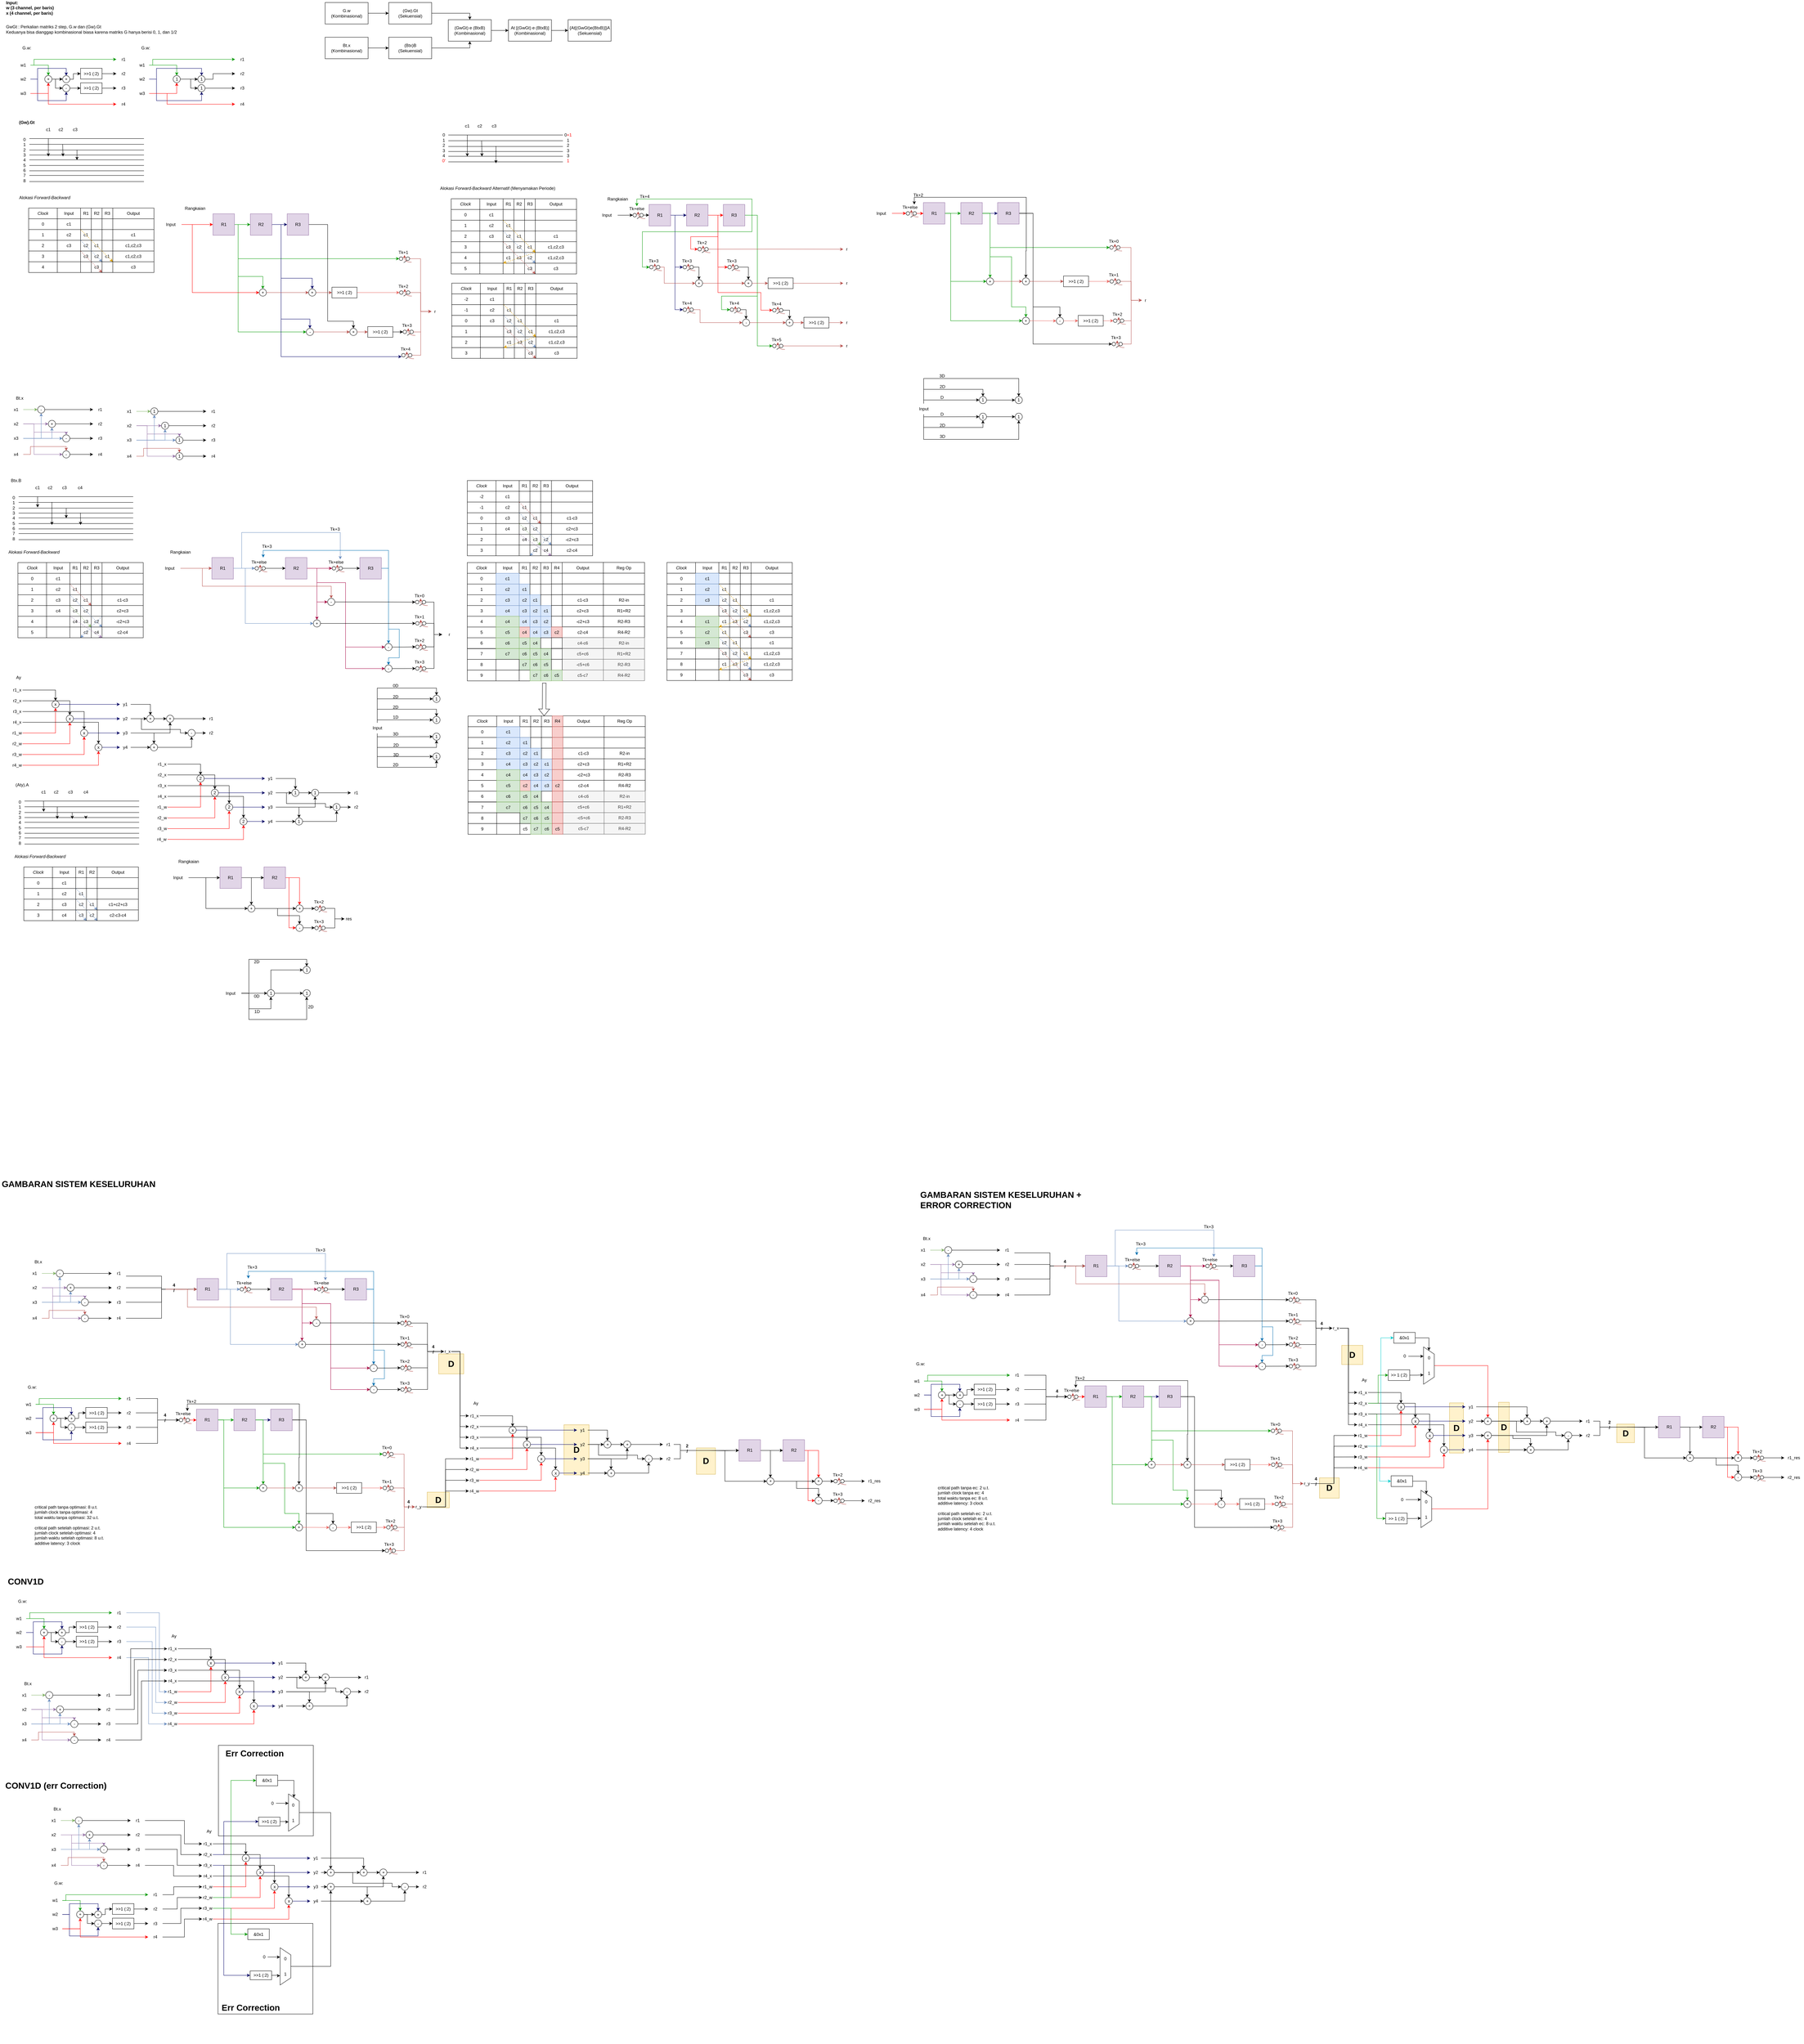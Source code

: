 <mxfile version="22.1.4" type="device">
  <diagram name="Page-1" id="8pDjrwyQ3iwQhMzMzfzW">
    <mxGraphModel dx="872" dy="632" grid="1" gridSize="10" guides="1" tooltips="1" connect="1" arrows="1" fold="1" page="1" pageScale="1" pageWidth="850" pageHeight="1100" math="0" shadow="0">
      <root>
        <mxCell id="0" />
        <mxCell id="1" parent="0" />
        <mxCell id="wpEHIurPdC5TF0Ve5oPX-19" value="" style="rounded=0;whiteSpace=wrap;html=1;" parent="1" vertex="1">
          <mxGeometry x="1473.75" y="5394.25" width="265" height="253" as="geometry" />
        </mxCell>
        <mxCell id="wpEHIurPdC5TF0Ve5oPX-20" value="&lt;h1&gt;Err Correction&lt;/h1&gt;" style="text;html=1;strokeColor=none;fillColor=none;spacing=5;spacingTop=-20;whiteSpace=wrap;overflow=hidden;rounded=0;" parent="1" vertex="1">
          <mxGeometry x="1478.5" y="5610" width="190" height="120" as="geometry" />
        </mxCell>
        <mxCell id="wpEHIurPdC5TF0Ve5oPX-17" value="" style="rounded=0;whiteSpace=wrap;html=1;" parent="1" vertex="1">
          <mxGeometry x="1475" y="4897" width="265" height="253" as="geometry" />
        </mxCell>
        <mxCell id="V9PH5S5o5ffFRjZe68XH-912" value="&lt;font style=&quot;font-size: 24px;&quot;&gt;D&lt;/font&gt;" style="rounded=0;whiteSpace=wrap;html=1;fillColor=#fff2cc;strokeColor=#d6b656;fontStyle=1" parent="1" vertex="1">
          <mxGeometry x="5050" y="3939" width="30" height="140" as="geometry" />
        </mxCell>
        <mxCell id="V9PH5S5o5ffFRjZe68XH-617" value="&lt;font style=&quot;font-size: 24px;&quot;&gt;D&lt;/font&gt;" style="rounded=0;whiteSpace=wrap;html=1;fillColor=#fff2cc;strokeColor=#d6b656;fontStyle=1" parent="1" vertex="1">
          <mxGeometry x="2058" y="4190" width="62" height="43.5" as="geometry" />
        </mxCell>
        <mxCell id="3uyqzyCYpZqrO0NzNu5B-394" value="&lt;font style=&quot;font-size: 24px;&quot;&gt;D&lt;/font&gt;" style="rounded=0;whiteSpace=wrap;html=1;fillColor=#fff2cc;strokeColor=#d6b656;fontStyle=1" parent="1" vertex="1">
          <mxGeometry x="2810" y="4066.5" width="53" height="73.5" as="geometry" />
        </mxCell>
        <mxCell id="3uyqzyCYpZqrO0NzNu5B-393" value="&lt;font style=&quot;font-size: 24px;&quot;&gt;D&lt;/font&gt;" style="rounded=0;whiteSpace=wrap;html=1;fillColor=#fff2cc;strokeColor=#d6b656;fontStyle=1" parent="1" vertex="1">
          <mxGeometry x="2440" y="4001.75" width="70" height="140" as="geometry" />
        </mxCell>
        <mxCell id="3uyqzyCYpZqrO0NzNu5B-392" value="&lt;font style=&quot;font-size: 24px;&quot;&gt;D&lt;/font&gt;" style="rounded=0;whiteSpace=wrap;html=1;fillColor=#fff2cc;strokeColor=#d6b656;fontStyle=1" parent="1" vertex="1">
          <mxGeometry x="2090" y="3803.73" width="70" height="55.9" as="geometry" />
        </mxCell>
        <mxCell id="c3aNTO46r9zEfaK4s6PQ-172" value="c1" style="rounded=0;whiteSpace=wrap;html=1;" parent="1" vertex="1">
          <mxGeometry x="2902.5" y="1683.8" width="30" height="30" as="geometry" />
        </mxCell>
        <mxCell id="K14VV26jjYtnlfmBpuSD-1" value="Input:&lt;br&gt;w (3 channel, per baris)&lt;br&gt;&lt;div style=&quot;&quot;&gt;&lt;span style=&quot;background-color: initial;&quot;&gt;x (4 channel, per baris)&lt;/span&gt;&lt;/div&gt;" style="text;html=1;strokeColor=none;fillColor=none;align=left;verticalAlign=middle;whiteSpace=wrap;rounded=0;fontStyle=1" parent="1" vertex="1">
          <mxGeometry x="880" y="30" width="220" height="30" as="geometry" />
        </mxCell>
        <mxCell id="K14VV26jjYtnlfmBpuSD-2" value="GwGt : Perkalian matriks 2 step, G.w dan (Gw).Gt&lt;br&gt;Keduanya bisa dianggap kombinasional biasa karena matriks G hanya berisi 0, 1, dan 1/2" style="text;html=1;strokeColor=none;fillColor=none;align=left;verticalAlign=middle;whiteSpace=wrap;rounded=0;" parent="1" vertex="1">
          <mxGeometry x="880" y="90" width="620" height="30" as="geometry" />
        </mxCell>
        <mxCell id="K14VV26jjYtnlfmBpuSD-10" style="edgeStyle=orthogonalEdgeStyle;rounded=0;orthogonalLoop=1;jettySize=auto;html=1;exitX=1;exitY=0.5;exitDx=0;exitDy=0;entryX=0;entryY=0.5;entryDx=0;entryDy=0;strokeColor=#009900;" parent="1" source="K14VV26jjYtnlfmBpuSD-3" target="K14VV26jjYtnlfmBpuSD-6" edge="1">
          <mxGeometry relative="1" as="geometry">
            <Array as="points">
              <mxPoint x="960" y="205" />
              <mxPoint x="960" y="189" />
            </Array>
          </mxGeometry>
        </mxCell>
        <mxCell id="K14VV26jjYtnlfmBpuSD-12" style="edgeStyle=orthogonalEdgeStyle;rounded=0;orthogonalLoop=1;jettySize=auto;html=1;exitX=1;exitY=0.5;exitDx=0;exitDy=0;entryX=0.5;entryY=0;entryDx=0;entryDy=0;strokeColor=#009900;" parent="1" source="K14VV26jjYtnlfmBpuSD-3" target="K14VV26jjYtnlfmBpuSD-11" edge="1">
          <mxGeometry relative="1" as="geometry" />
        </mxCell>
        <mxCell id="K14VV26jjYtnlfmBpuSD-3" value="w1" style="text;html=1;strokeColor=none;fillColor=none;align=center;verticalAlign=middle;whiteSpace=wrap;rounded=0;" parent="1" vertex="1">
          <mxGeometry x="910" y="190" width="40" height="30" as="geometry" />
        </mxCell>
        <mxCell id="K14VV26jjYtnlfmBpuSD-13" style="edgeStyle=orthogonalEdgeStyle;rounded=0;orthogonalLoop=1;jettySize=auto;html=1;exitX=1;exitY=0.5;exitDx=0;exitDy=0;entryX=0.5;entryY=0;entryDx=0;entryDy=0;strokeColor=#000066;" parent="1" source="K14VV26jjYtnlfmBpuSD-4" target="K14VV26jjYtnlfmBpuSD-14" edge="1">
          <mxGeometry relative="1" as="geometry">
            <Array as="points">
              <mxPoint x="970" y="244" />
              <mxPoint x="970" y="214" />
              <mxPoint x="1050" y="214" />
            </Array>
          </mxGeometry>
        </mxCell>
        <mxCell id="K14VV26jjYtnlfmBpuSD-24" style="edgeStyle=orthogonalEdgeStyle;rounded=0;orthogonalLoop=1;jettySize=auto;html=1;exitX=1;exitY=0.5;exitDx=0;exitDy=0;entryX=0.5;entryY=1;entryDx=0;entryDy=0;strokeColor=#000066;" parent="1" source="K14VV26jjYtnlfmBpuSD-4" target="K14VV26jjYtnlfmBpuSD-20" edge="1">
          <mxGeometry relative="1" as="geometry">
            <Array as="points">
              <mxPoint x="970" y="244" />
              <mxPoint x="970" y="304" />
              <mxPoint x="1050" y="304" />
            </Array>
          </mxGeometry>
        </mxCell>
        <mxCell id="K14VV26jjYtnlfmBpuSD-4" value="w2" style="text;html=1;strokeColor=none;fillColor=none;align=center;verticalAlign=middle;whiteSpace=wrap;rounded=0;" parent="1" vertex="1">
          <mxGeometry x="910" y="229" width="40" height="30" as="geometry" />
        </mxCell>
        <mxCell id="K14VV26jjYtnlfmBpuSD-16" style="edgeStyle=orthogonalEdgeStyle;rounded=0;orthogonalLoop=1;jettySize=auto;html=1;exitX=1;exitY=0.5;exitDx=0;exitDy=0;entryX=0.5;entryY=1;entryDx=0;entryDy=0;strokeColor=#FF0000;" parent="1" source="K14VV26jjYtnlfmBpuSD-5" target="K14VV26jjYtnlfmBpuSD-11" edge="1">
          <mxGeometry relative="1" as="geometry" />
        </mxCell>
        <mxCell id="K14VV26jjYtnlfmBpuSD-28" style="edgeStyle=orthogonalEdgeStyle;rounded=0;orthogonalLoop=1;jettySize=auto;html=1;exitX=1;exitY=0.5;exitDx=0;exitDy=0;entryX=0;entryY=0.5;entryDx=0;entryDy=0;strokeColor=#FF0000;" parent="1" source="K14VV26jjYtnlfmBpuSD-5" target="K14VV26jjYtnlfmBpuSD-9" edge="1">
          <mxGeometry relative="1" as="geometry">
            <Array as="points">
              <mxPoint x="1000" y="284" />
              <mxPoint x="1000" y="314" />
            </Array>
          </mxGeometry>
        </mxCell>
        <mxCell id="K14VV26jjYtnlfmBpuSD-5" value="w3" style="text;html=1;strokeColor=none;fillColor=none;align=center;verticalAlign=middle;whiteSpace=wrap;rounded=0;" parent="1" vertex="1">
          <mxGeometry x="910" y="269" width="40" height="30" as="geometry" />
        </mxCell>
        <mxCell id="K14VV26jjYtnlfmBpuSD-6" value="r1" style="text;html=1;strokeColor=none;fillColor=none;align=center;verticalAlign=middle;whiteSpace=wrap;rounded=0;" parent="1" vertex="1">
          <mxGeometry x="1190" y="173.75" width="40" height="30" as="geometry" />
        </mxCell>
        <mxCell id="K14VV26jjYtnlfmBpuSD-7" value="r2" style="text;html=1;strokeColor=none;fillColor=none;align=center;verticalAlign=middle;whiteSpace=wrap;rounded=0;" parent="1" vertex="1">
          <mxGeometry x="1190" y="213.75" width="40" height="30" as="geometry" />
        </mxCell>
        <mxCell id="K14VV26jjYtnlfmBpuSD-8" value="r3" style="text;html=1;strokeColor=none;fillColor=none;align=center;verticalAlign=middle;whiteSpace=wrap;rounded=0;" parent="1" vertex="1">
          <mxGeometry x="1190" y="254.25" width="40" height="30" as="geometry" />
        </mxCell>
        <mxCell id="K14VV26jjYtnlfmBpuSD-9" value="r4" style="text;html=1;strokeColor=none;fillColor=none;align=center;verticalAlign=middle;whiteSpace=wrap;rounded=0;" parent="1" vertex="1">
          <mxGeometry x="1190" y="299" width="40" height="30" as="geometry" />
        </mxCell>
        <mxCell id="K14VV26jjYtnlfmBpuSD-15" style="edgeStyle=orthogonalEdgeStyle;rounded=0;orthogonalLoop=1;jettySize=auto;html=1;exitX=1;exitY=0.5;exitDx=0;exitDy=0;entryX=0;entryY=0.5;entryDx=0;entryDy=0;" parent="1" source="K14VV26jjYtnlfmBpuSD-11" target="K14VV26jjYtnlfmBpuSD-14" edge="1">
          <mxGeometry relative="1" as="geometry" />
        </mxCell>
        <mxCell id="K14VV26jjYtnlfmBpuSD-23" style="edgeStyle=orthogonalEdgeStyle;rounded=0;orthogonalLoop=1;jettySize=auto;html=1;exitX=1;exitY=0.5;exitDx=0;exitDy=0;entryX=0;entryY=0.5;entryDx=0;entryDy=0;" parent="1" source="K14VV26jjYtnlfmBpuSD-11" target="K14VV26jjYtnlfmBpuSD-20" edge="1">
          <mxGeometry relative="1" as="geometry">
            <Array as="points">
              <mxPoint x="1020" y="244" />
              <mxPoint x="1020" y="269" />
            </Array>
          </mxGeometry>
        </mxCell>
        <mxCell id="K14VV26jjYtnlfmBpuSD-11" value="+" style="ellipse;whiteSpace=wrap;html=1;aspect=fixed;" parent="1" vertex="1">
          <mxGeometry x="990" y="234" width="20" height="20" as="geometry" />
        </mxCell>
        <mxCell id="K14VV26jjYtnlfmBpuSD-18" style="edgeStyle=orthogonalEdgeStyle;rounded=0;orthogonalLoop=1;jettySize=auto;html=1;exitX=1;exitY=0.5;exitDx=0;exitDy=0;entryX=0;entryY=0.5;entryDx=0;entryDy=0;" parent="1" source="K14VV26jjYtnlfmBpuSD-14" target="K14VV26jjYtnlfmBpuSD-17" edge="1">
          <mxGeometry relative="1" as="geometry">
            <Array as="points">
              <mxPoint x="1070" y="244" />
              <mxPoint x="1070" y="229" />
            </Array>
          </mxGeometry>
        </mxCell>
        <mxCell id="K14VV26jjYtnlfmBpuSD-14" value="+" style="ellipse;whiteSpace=wrap;html=1;aspect=fixed;" parent="1" vertex="1">
          <mxGeometry x="1040" y="234.25" width="20" height="20" as="geometry" />
        </mxCell>
        <mxCell id="K14VV26jjYtnlfmBpuSD-19" style="edgeStyle=orthogonalEdgeStyle;rounded=0;orthogonalLoop=1;jettySize=auto;html=1;exitX=1;exitY=0.5;exitDx=0;exitDy=0;entryX=0;entryY=0.5;entryDx=0;entryDy=0;" parent="1" source="K14VV26jjYtnlfmBpuSD-17" target="K14VV26jjYtnlfmBpuSD-7" edge="1">
          <mxGeometry relative="1" as="geometry">
            <Array as="points">
              <mxPoint x="1160" y="229" />
              <mxPoint x="1160" y="229" />
            </Array>
          </mxGeometry>
        </mxCell>
        <mxCell id="K14VV26jjYtnlfmBpuSD-17" value="&amp;gt;&amp;gt;1 (:2)" style="rounded=0;whiteSpace=wrap;html=1;" parent="1" vertex="1">
          <mxGeometry x="1090" y="213.75" width="60" height="30" as="geometry" />
        </mxCell>
        <mxCell id="K14VV26jjYtnlfmBpuSD-26" style="edgeStyle=orthogonalEdgeStyle;rounded=0;orthogonalLoop=1;jettySize=auto;html=1;exitX=1;exitY=0.5;exitDx=0;exitDy=0;entryX=0;entryY=0.5;entryDx=0;entryDy=0;" parent="1" source="K14VV26jjYtnlfmBpuSD-20" target="K14VV26jjYtnlfmBpuSD-25" edge="1">
          <mxGeometry relative="1" as="geometry" />
        </mxCell>
        <mxCell id="K14VV26jjYtnlfmBpuSD-20" value="-" style="ellipse;whiteSpace=wrap;html=1;aspect=fixed;" parent="1" vertex="1">
          <mxGeometry x="1040" y="259.25" width="20" height="20" as="geometry" />
        </mxCell>
        <mxCell id="K14VV26jjYtnlfmBpuSD-27" style="edgeStyle=orthogonalEdgeStyle;rounded=0;orthogonalLoop=1;jettySize=auto;html=1;exitX=1;exitY=0.5;exitDx=0;exitDy=0;entryX=0;entryY=0.5;entryDx=0;entryDy=0;" parent="1" source="K14VV26jjYtnlfmBpuSD-25" target="K14VV26jjYtnlfmBpuSD-8" edge="1">
          <mxGeometry relative="1" as="geometry" />
        </mxCell>
        <mxCell id="K14VV26jjYtnlfmBpuSD-25" value="&amp;gt;&amp;gt;1 (:2)" style="rounded=0;whiteSpace=wrap;html=1;" parent="1" vertex="1">
          <mxGeometry x="1090" y="254.25" width="60" height="30" as="geometry" />
        </mxCell>
        <mxCell id="K14VV26jjYtnlfmBpuSD-29" value="G.w:" style="text;html=1;strokeColor=none;fillColor=none;align=center;verticalAlign=middle;whiteSpace=wrap;rounded=0;" parent="1" vertex="1">
          <mxGeometry x="910" y="142" width="60" height="30" as="geometry" />
        </mxCell>
        <mxCell id="K14VV26jjYtnlfmBpuSD-30" value="(Gw).Gt" style="text;html=1;strokeColor=none;fillColor=none;align=center;verticalAlign=middle;whiteSpace=wrap;rounded=0;fontStyle=1" parent="1" vertex="1">
          <mxGeometry x="910" y="350" width="60" height="30" as="geometry" />
        </mxCell>
        <mxCell id="K14VV26jjYtnlfmBpuSD-31" value="" style="endArrow=none;html=1;rounded=0;" parent="1" edge="1">
          <mxGeometry width="50" height="50" relative="1" as="geometry">
            <mxPoint x="947" y="410" as="sourcePoint" />
            <mxPoint x="1267" y="410" as="targetPoint" />
          </mxGeometry>
        </mxCell>
        <mxCell id="K14VV26jjYtnlfmBpuSD-32" value="" style="endArrow=none;html=1;rounded=0;" parent="1" edge="1">
          <mxGeometry width="50" height="50" relative="1" as="geometry">
            <mxPoint x="947" y="426" as="sourcePoint" />
            <mxPoint x="1267" y="426" as="targetPoint" />
          </mxGeometry>
        </mxCell>
        <mxCell id="K14VV26jjYtnlfmBpuSD-33" value="" style="endArrow=none;html=1;rounded=0;" parent="1" edge="1">
          <mxGeometry width="50" height="50" relative="1" as="geometry">
            <mxPoint x="947" y="442" as="sourcePoint" />
            <mxPoint x="1267" y="442" as="targetPoint" />
          </mxGeometry>
        </mxCell>
        <mxCell id="K14VV26jjYtnlfmBpuSD-34" value="" style="endArrow=none;html=1;rounded=0;" parent="1" edge="1">
          <mxGeometry width="50" height="50" relative="1" as="geometry">
            <mxPoint x="947" y="456" as="sourcePoint" />
            <mxPoint x="1267" y="456" as="targetPoint" />
          </mxGeometry>
        </mxCell>
        <mxCell id="K14VV26jjYtnlfmBpuSD-35" value="" style="endArrow=none;html=1;rounded=0;" parent="1" edge="1">
          <mxGeometry width="50" height="50" relative="1" as="geometry">
            <mxPoint x="947" y="469.41" as="sourcePoint" />
            <mxPoint x="1267" y="469.41" as="targetPoint" />
          </mxGeometry>
        </mxCell>
        <mxCell id="K14VV26jjYtnlfmBpuSD-36" value="" style="endArrow=none;html=1;rounded=0;" parent="1" edge="1">
          <mxGeometry width="50" height="50" relative="1" as="geometry">
            <mxPoint x="947" y="485" as="sourcePoint" />
            <mxPoint x="1267" y="485" as="targetPoint" />
          </mxGeometry>
        </mxCell>
        <mxCell id="K14VV26jjYtnlfmBpuSD-37" value="" style="endArrow=none;html=1;rounded=0;" parent="1" edge="1">
          <mxGeometry width="50" height="50" relative="1" as="geometry">
            <mxPoint x="947" y="500" as="sourcePoint" />
            <mxPoint x="1267" y="500" as="targetPoint" />
          </mxGeometry>
        </mxCell>
        <mxCell id="K14VV26jjYtnlfmBpuSD-38" value="" style="endArrow=none;html=1;rounded=0;" parent="1" edge="1">
          <mxGeometry width="50" height="50" relative="1" as="geometry">
            <mxPoint x="947" y="513" as="sourcePoint" />
            <mxPoint x="1267" y="513" as="targetPoint" />
          </mxGeometry>
        </mxCell>
        <mxCell id="K14VV26jjYtnlfmBpuSD-39" value="" style="endArrow=none;html=1;rounded=0;" parent="1" edge="1">
          <mxGeometry width="50" height="50" relative="1" as="geometry">
            <mxPoint x="947" y="530" as="sourcePoint" />
            <mxPoint x="1267" y="530" as="targetPoint" />
          </mxGeometry>
        </mxCell>
        <mxCell id="K14VV26jjYtnlfmBpuSD-40" value="&lt;font style=&quot;font-size: 12px;&quot;&gt;0&lt;br&gt;1&lt;br&gt;2&lt;br&gt;3&lt;br&gt;4&lt;br&gt;5&lt;br&gt;6&lt;br&gt;7&lt;br&gt;8&lt;/font&gt;" style="text;html=1;strokeColor=none;fillColor=none;align=center;verticalAlign=middle;whiteSpace=wrap;rounded=0;" parent="1" vertex="1">
          <mxGeometry x="920" y="410" width="27" height="120" as="geometry" />
        </mxCell>
        <mxCell id="K14VV26jjYtnlfmBpuSD-41" value="" style="endArrow=classic;html=1;rounded=0;" parent="1" edge="1">
          <mxGeometry width="50" height="50" relative="1" as="geometry">
            <mxPoint x="1000" y="410" as="sourcePoint" />
            <mxPoint x="1000" y="460" as="targetPoint" />
          </mxGeometry>
        </mxCell>
        <mxCell id="K14VV26jjYtnlfmBpuSD-42" value="" style="endArrow=classic;html=1;rounded=0;" parent="1" edge="1">
          <mxGeometry width="50" height="50" relative="1" as="geometry">
            <mxPoint x="1040" y="426" as="sourcePoint" />
            <mxPoint x="1041" y="460" as="targetPoint" />
          </mxGeometry>
        </mxCell>
        <mxCell id="K14VV26jjYtnlfmBpuSD-43" value="" style="endArrow=classic;html=1;rounded=0;" parent="1" edge="1">
          <mxGeometry width="50" height="50" relative="1" as="geometry">
            <mxPoint x="1080" y="442" as="sourcePoint" />
            <mxPoint x="1080" y="470" as="targetPoint" />
          </mxGeometry>
        </mxCell>
        <mxCell id="K14VV26jjYtnlfmBpuSD-44" value="c1" style="text;html=1;strokeColor=none;fillColor=none;align=center;verticalAlign=middle;whiteSpace=wrap;rounded=0;" parent="1" vertex="1">
          <mxGeometry x="985" y="370" width="30" height="30" as="geometry" />
        </mxCell>
        <mxCell id="K14VV26jjYtnlfmBpuSD-45" value="c2" style="text;html=1;strokeColor=none;fillColor=none;align=center;verticalAlign=middle;whiteSpace=wrap;rounded=0;" parent="1" vertex="1">
          <mxGeometry x="1020" y="370" width="30" height="30" as="geometry" />
        </mxCell>
        <mxCell id="K14VV26jjYtnlfmBpuSD-46" value="c3" style="text;html=1;strokeColor=none;fillColor=none;align=center;verticalAlign=middle;whiteSpace=wrap;rounded=0;" parent="1" vertex="1">
          <mxGeometry x="1060" y="370" width="30" height="30" as="geometry" />
        </mxCell>
        <mxCell id="K14VV26jjYtnlfmBpuSD-47" value="Alokasi &lt;i&gt;Forward-Backward&lt;/i&gt;" style="text;html=1;strokeColor=none;fillColor=none;align=center;verticalAlign=middle;whiteSpace=wrap;rounded=0;" parent="1" vertex="1">
          <mxGeometry x="910" y="560" width="160" height="30" as="geometry" />
        </mxCell>
        <mxCell id="K14VV26jjYtnlfmBpuSD-48" value="R1" style="rounded=0;whiteSpace=wrap;html=1;" parent="1" vertex="1">
          <mxGeometry x="1090" y="604" width="30" height="30" as="geometry" />
        </mxCell>
        <mxCell id="K14VV26jjYtnlfmBpuSD-49" value="R2" style="rounded=0;whiteSpace=wrap;html=1;" parent="1" vertex="1">
          <mxGeometry x="1120" y="604" width="30" height="30" as="geometry" />
        </mxCell>
        <mxCell id="K14VV26jjYtnlfmBpuSD-50" value="R3" style="rounded=0;whiteSpace=wrap;html=1;" parent="1" vertex="1">
          <mxGeometry x="1150" y="604" width="30" height="30" as="geometry" />
        </mxCell>
        <mxCell id="K14VV26jjYtnlfmBpuSD-51" value="Output" style="rounded=0;whiteSpace=wrap;html=1;" parent="1" vertex="1">
          <mxGeometry x="1180" y="604" width="115" height="30" as="geometry" />
        </mxCell>
        <mxCell id="K14VV26jjYtnlfmBpuSD-52" value="Clock" style="rounded=0;whiteSpace=wrap;html=1;fontStyle=2" parent="1" vertex="1">
          <mxGeometry x="945" y="604" width="80" height="30" as="geometry" />
        </mxCell>
        <mxCell id="K14VV26jjYtnlfmBpuSD-53" value="Input" style="rounded=0;whiteSpace=wrap;html=1;" parent="1" vertex="1">
          <mxGeometry x="1025" y="604" width="65" height="30" as="geometry" />
        </mxCell>
        <mxCell id="K14VV26jjYtnlfmBpuSD-54" value="" style="rounded=0;whiteSpace=wrap;html=1;" parent="1" vertex="1">
          <mxGeometry x="1090" y="634" width="30" height="30" as="geometry" />
        </mxCell>
        <mxCell id="K14VV26jjYtnlfmBpuSD-55" value="" style="rounded=0;whiteSpace=wrap;html=1;" parent="1" vertex="1">
          <mxGeometry x="1120" y="634" width="30" height="30" as="geometry" />
        </mxCell>
        <mxCell id="K14VV26jjYtnlfmBpuSD-56" value="" style="rounded=0;whiteSpace=wrap;html=1;" parent="1" vertex="1">
          <mxGeometry x="1150" y="634" width="30" height="30" as="geometry" />
        </mxCell>
        <mxCell id="K14VV26jjYtnlfmBpuSD-57" value="" style="rounded=0;whiteSpace=wrap;html=1;" parent="1" vertex="1">
          <mxGeometry x="1180" y="634" width="115" height="30" as="geometry" />
        </mxCell>
        <mxCell id="K14VV26jjYtnlfmBpuSD-58" value="&lt;span style=&quot;font-style: normal;&quot;&gt;0&lt;/span&gt;" style="rounded=0;whiteSpace=wrap;html=1;fontStyle=2" parent="1" vertex="1">
          <mxGeometry x="945" y="634" width="80" height="30" as="geometry" />
        </mxCell>
        <mxCell id="K14VV26jjYtnlfmBpuSD-59" value="c1" style="rounded=0;whiteSpace=wrap;html=1;" parent="1" vertex="1">
          <mxGeometry x="1025" y="634" width="65" height="30" as="geometry" />
        </mxCell>
        <mxCell id="K14VV26jjYtnlfmBpuSD-60" value="c1" style="rounded=0;whiteSpace=wrap;html=1;" parent="1" vertex="1">
          <mxGeometry x="1090" y="664" width="30" height="30" as="geometry" />
        </mxCell>
        <mxCell id="K14VV26jjYtnlfmBpuSD-61" value="" style="rounded=0;whiteSpace=wrap;html=1;" parent="1" vertex="1">
          <mxGeometry x="1120" y="664" width="30" height="30" as="geometry" />
        </mxCell>
        <mxCell id="K14VV26jjYtnlfmBpuSD-62" value="" style="rounded=0;whiteSpace=wrap;html=1;" parent="1" vertex="1">
          <mxGeometry x="1150" y="664" width="30" height="30" as="geometry" />
        </mxCell>
        <mxCell id="K14VV26jjYtnlfmBpuSD-63" value="c1" style="rounded=0;whiteSpace=wrap;html=1;" parent="1" vertex="1">
          <mxGeometry x="1180" y="664" width="115" height="30" as="geometry" />
        </mxCell>
        <mxCell id="K14VV26jjYtnlfmBpuSD-64" value="&lt;span style=&quot;font-style: normal;&quot;&gt;1&lt;/span&gt;" style="rounded=0;whiteSpace=wrap;html=1;fontStyle=2" parent="1" vertex="1">
          <mxGeometry x="945" y="664" width="80" height="30" as="geometry" />
        </mxCell>
        <mxCell id="K14VV26jjYtnlfmBpuSD-65" value="c2" style="rounded=0;whiteSpace=wrap;html=1;" parent="1" vertex="1">
          <mxGeometry x="1025" y="664" width="65" height="30" as="geometry" />
        </mxCell>
        <mxCell id="K14VV26jjYtnlfmBpuSD-66" value="c2" style="rounded=0;whiteSpace=wrap;html=1;" parent="1" vertex="1">
          <mxGeometry x="1090" y="694" width="30" height="30" as="geometry" />
        </mxCell>
        <mxCell id="K14VV26jjYtnlfmBpuSD-67" value="c1" style="rounded=0;whiteSpace=wrap;html=1;" parent="1" vertex="1">
          <mxGeometry x="1120" y="694" width="30" height="30" as="geometry" />
        </mxCell>
        <mxCell id="K14VV26jjYtnlfmBpuSD-68" value="" style="rounded=0;whiteSpace=wrap;html=1;" parent="1" vertex="1">
          <mxGeometry x="1150" y="694" width="30" height="30" as="geometry" />
        </mxCell>
        <mxCell id="K14VV26jjYtnlfmBpuSD-69" value="c1,c2,c3" style="rounded=0;whiteSpace=wrap;html=1;" parent="1" vertex="1">
          <mxGeometry x="1180" y="694" width="115" height="30" as="geometry" />
        </mxCell>
        <mxCell id="K14VV26jjYtnlfmBpuSD-70" value="&lt;span style=&quot;font-style: normal;&quot;&gt;2&lt;/span&gt;" style="rounded=0;whiteSpace=wrap;html=1;fontStyle=2" parent="1" vertex="1">
          <mxGeometry x="945" y="694" width="80" height="30" as="geometry" />
        </mxCell>
        <mxCell id="K14VV26jjYtnlfmBpuSD-71" value="c3" style="rounded=0;whiteSpace=wrap;html=1;" parent="1" vertex="1">
          <mxGeometry x="1025" y="694" width="65" height="30" as="geometry" />
        </mxCell>
        <mxCell id="K14VV26jjYtnlfmBpuSD-72" value="c3" style="rounded=0;whiteSpace=wrap;html=1;" parent="1" vertex="1">
          <mxGeometry x="1090" y="724" width="30" height="30" as="geometry" />
        </mxCell>
        <mxCell id="K14VV26jjYtnlfmBpuSD-73" value="c2" style="rounded=0;whiteSpace=wrap;html=1;" parent="1" vertex="1">
          <mxGeometry x="1120" y="724" width="30" height="30" as="geometry" />
        </mxCell>
        <mxCell id="K14VV26jjYtnlfmBpuSD-74" value="c1" style="rounded=0;whiteSpace=wrap;html=1;" parent="1" vertex="1">
          <mxGeometry x="1150" y="724" width="30" height="30" as="geometry" />
        </mxCell>
        <mxCell id="K14VV26jjYtnlfmBpuSD-75" value="c1,c2,c3" style="rounded=0;whiteSpace=wrap;html=1;" parent="1" vertex="1">
          <mxGeometry x="1180" y="724" width="115" height="30" as="geometry" />
        </mxCell>
        <mxCell id="K14VV26jjYtnlfmBpuSD-76" value="&lt;span style=&quot;font-style: normal;&quot;&gt;3&lt;/span&gt;" style="rounded=0;whiteSpace=wrap;html=1;fontStyle=2" parent="1" vertex="1">
          <mxGeometry x="945" y="724" width="80" height="30" as="geometry" />
        </mxCell>
        <mxCell id="K14VV26jjYtnlfmBpuSD-77" value="" style="rounded=0;whiteSpace=wrap;html=1;" parent="1" vertex="1">
          <mxGeometry x="1025" y="724" width="65" height="30" as="geometry" />
        </mxCell>
        <mxCell id="K14VV26jjYtnlfmBpuSD-78" value="" style="rounded=0;whiteSpace=wrap;html=1;" parent="1" vertex="1">
          <mxGeometry x="1090" y="754" width="30" height="30" as="geometry" />
        </mxCell>
        <mxCell id="K14VV26jjYtnlfmBpuSD-79" value="c3" style="rounded=0;whiteSpace=wrap;html=1;" parent="1" vertex="1">
          <mxGeometry x="1120" y="754" width="30" height="30" as="geometry" />
        </mxCell>
        <mxCell id="K14VV26jjYtnlfmBpuSD-80" value="" style="rounded=0;whiteSpace=wrap;html=1;" parent="1" vertex="1">
          <mxGeometry x="1150" y="754" width="30" height="30" as="geometry" />
        </mxCell>
        <mxCell id="K14VV26jjYtnlfmBpuSD-81" value="c3" style="rounded=0;whiteSpace=wrap;html=1;" parent="1" vertex="1">
          <mxGeometry x="1180" y="754" width="115" height="30" as="geometry" />
        </mxCell>
        <mxCell id="K14VV26jjYtnlfmBpuSD-82" value="&lt;span style=&quot;font-style: normal;&quot;&gt;4&lt;/span&gt;" style="rounded=0;whiteSpace=wrap;html=1;fontStyle=2" parent="1" vertex="1">
          <mxGeometry x="945" y="754" width="80" height="30" as="geometry" />
        </mxCell>
        <mxCell id="K14VV26jjYtnlfmBpuSD-83" value="" style="rounded=0;whiteSpace=wrap;html=1;" parent="1" vertex="1">
          <mxGeometry x="1025" y="754" width="65" height="30" as="geometry" />
        </mxCell>
        <mxCell id="K14VV26jjYtnlfmBpuSD-117" value="" style="endArrow=classic;html=1;rounded=0;exitX=1;exitY=0;exitDx=0;exitDy=0;entryX=0;entryY=1;entryDx=0;entryDy=0;dashed=1;fillColor=#ffe6cc;strokeColor=#d79b00;" parent="1" source="K14VV26jjYtnlfmBpuSD-65" target="K14VV26jjYtnlfmBpuSD-75" edge="1">
          <mxGeometry width="50" height="50" relative="1" as="geometry">
            <mxPoint x="960" y="750" as="sourcePoint" />
            <mxPoint x="1010" y="700" as="targetPoint" />
          </mxGeometry>
        </mxCell>
        <mxCell id="K14VV26jjYtnlfmBpuSD-118" value="" style="endArrow=classic;html=1;rounded=0;exitX=1;exitY=0;exitDx=0;exitDy=0;entryX=0;entryY=0;entryDx=0;entryDy=0;dashed=1;fillColor=#dae8fc;strokeColor=#6c8ebf;" parent="1" target="K14VV26jjYtnlfmBpuSD-80" edge="1">
          <mxGeometry width="50" height="50" relative="1" as="geometry">
            <mxPoint x="1090" y="694" as="sourcePoint" />
            <mxPoint x="1180" y="777" as="targetPoint" />
          </mxGeometry>
        </mxCell>
        <mxCell id="K14VV26jjYtnlfmBpuSD-119" value="" style="endArrow=classic;html=1;rounded=0;exitX=1;exitY=0;exitDx=0;exitDy=0;entryX=1;entryY=1;entryDx=0;entryDy=0;dashed=1;fillColor=#f8cecc;strokeColor=#b85450;" parent="1" source="K14VV26jjYtnlfmBpuSD-77" target="K14VV26jjYtnlfmBpuSD-79" edge="1">
          <mxGeometry width="50" height="50" relative="1" as="geometry">
            <mxPoint x="1100" y="704" as="sourcePoint" />
            <mxPoint x="1160" y="764" as="targetPoint" />
          </mxGeometry>
        </mxCell>
        <mxCell id="Sd4cqSDKOdyX39iGA27o-17" style="edgeStyle=orthogonalEdgeStyle;rounded=0;orthogonalLoop=1;jettySize=auto;html=1;exitX=1;exitY=0.5;exitDx=0;exitDy=0;entryX=0;entryY=0.5;entryDx=0;entryDy=0;strokeColor=#009900;" parent="1" source="Sd4cqSDKOdyX39iGA27o-4" target="Sd4cqSDKOdyX39iGA27o-5" edge="1">
          <mxGeometry relative="1" as="geometry" />
        </mxCell>
        <mxCell id="Sd4cqSDKOdyX39iGA27o-41" style="edgeStyle=orthogonalEdgeStyle;rounded=0;orthogonalLoop=1;jettySize=auto;html=1;exitX=1;exitY=0.5;exitDx=0;exitDy=0;entryX=0.5;entryY=0;entryDx=0;entryDy=0;strokeColor=#009900;" parent="1" source="Sd4cqSDKOdyX39iGA27o-4" target="Sd4cqSDKOdyX39iGA27o-50" edge="1">
          <mxGeometry relative="1" as="geometry">
            <Array as="points">
              <mxPoint x="1530" y="650" />
              <mxPoint x="1530" y="795" />
              <mxPoint x="1599" y="795" />
            </Array>
            <mxPoint x="1554.5" y="795" as="targetPoint" />
          </mxGeometry>
        </mxCell>
        <mxCell id="Sd4cqSDKOdyX39iGA27o-75" style="edgeStyle=orthogonalEdgeStyle;rounded=0;orthogonalLoop=1;jettySize=auto;html=1;exitX=1;exitY=0.5;exitDx=0;exitDy=0;entryX=0;entryY=0.5;entryDx=0;entryDy=0;strokeColor=#009900;" parent="1" source="Sd4cqSDKOdyX39iGA27o-4" target="Sd4cqSDKOdyX39iGA27o-78" edge="1">
          <mxGeometry relative="1" as="geometry">
            <Array as="points">
              <mxPoint x="1530" y="650" />
              <mxPoint x="1530" y="950" />
            </Array>
            <mxPoint x="1554.5" y="913.8" as="targetPoint" />
          </mxGeometry>
        </mxCell>
        <mxCell id="XAuRJ2_lDI5r1V9g-dfS-3" style="edgeStyle=orthogonalEdgeStyle;rounded=0;orthogonalLoop=1;jettySize=auto;html=1;exitX=1;exitY=0.5;exitDx=0;exitDy=0;entryX=0;entryY=0.5;entryDx=0;entryDy=0;strokeColor=#009900;" parent="1" source="Sd4cqSDKOdyX39iGA27o-4" target="Sd4cqSDKOdyX39iGA27o-23" edge="1">
          <mxGeometry relative="1" as="geometry">
            <Array as="points">
              <mxPoint x="1530" y="650" />
              <mxPoint x="1530" y="745" />
            </Array>
          </mxGeometry>
        </mxCell>
        <mxCell id="Sd4cqSDKOdyX39iGA27o-4" value="R1" style="rounded=0;whiteSpace=wrap;html=1;fillColor=#e1d5e7;strokeColor=#9673a6;" parent="1" vertex="1">
          <mxGeometry x="1459.75" y="620" width="60" height="60" as="geometry" />
        </mxCell>
        <mxCell id="Sd4cqSDKOdyX39iGA27o-18" style="edgeStyle=orthogonalEdgeStyle;rounded=0;orthogonalLoop=1;jettySize=auto;html=1;exitX=1;exitY=0.5;exitDx=0;exitDy=0;entryX=0;entryY=0.5;entryDx=0;entryDy=0;strokeColor=#000066;" parent="1" source="Sd4cqSDKOdyX39iGA27o-5" target="Sd4cqSDKOdyX39iGA27o-6" edge="1">
          <mxGeometry relative="1" as="geometry" />
        </mxCell>
        <mxCell id="Sd4cqSDKOdyX39iGA27o-47" style="edgeStyle=orthogonalEdgeStyle;rounded=0;orthogonalLoop=1;jettySize=auto;html=1;exitX=1;exitY=0.5;exitDx=0;exitDy=0;entryX=0.5;entryY=0;entryDx=0;entryDy=0;strokeColor=#000066;" parent="1" source="Sd4cqSDKOdyX39iGA27o-5" target="Sd4cqSDKOdyX39iGA27o-51" edge="1">
          <mxGeometry relative="1" as="geometry">
            <mxPoint x="1679.5" y="795" as="targetPoint" />
            <Array as="points">
              <mxPoint x="1650" y="650" />
              <mxPoint x="1650" y="800" />
              <mxPoint x="1737" y="800" />
            </Array>
          </mxGeometry>
        </mxCell>
        <mxCell id="Sd4cqSDKOdyX39iGA27o-76" style="edgeStyle=orthogonalEdgeStyle;rounded=0;orthogonalLoop=1;jettySize=auto;html=1;exitX=1;exitY=0.5;exitDx=0;exitDy=0;entryX=0.5;entryY=0;entryDx=0;entryDy=0;strokeColor=#000066;" parent="1" source="Sd4cqSDKOdyX39iGA27o-5" target="Sd4cqSDKOdyX39iGA27o-78" edge="1">
          <mxGeometry relative="1" as="geometry">
            <Array as="points">
              <mxPoint x="1650" y="650" />
              <mxPoint x="1650" y="914" />
              <mxPoint x="1730" y="914" />
            </Array>
            <mxPoint x="1686" y="914" as="targetPoint" />
          </mxGeometry>
        </mxCell>
        <mxCell id="XAuRJ2_lDI5r1V9g-dfS-2" style="edgeStyle=orthogonalEdgeStyle;rounded=0;orthogonalLoop=1;jettySize=auto;html=1;exitX=1;exitY=0.5;exitDx=0;exitDy=0;entryX=0;entryY=0.5;entryDx=0;entryDy=0;strokeColor=#000066;" parent="1" edge="1">
          <mxGeometry relative="1" as="geometry">
            <Array as="points">
              <mxPoint x="1624" y="650" />
              <mxPoint x="1650" y="650" />
              <mxPoint x="1650" y="1019" />
            </Array>
            <mxPoint x="1624.25" y="654" as="sourcePoint" />
            <mxPoint x="1986.5" y="1019" as="targetPoint" />
          </mxGeometry>
        </mxCell>
        <mxCell id="Sd4cqSDKOdyX39iGA27o-5" value="R2" style="rounded=0;whiteSpace=wrap;html=1;fillColor=#e1d5e7;strokeColor=#9673a6;" parent="1" vertex="1">
          <mxGeometry x="1564.25" y="620" width="60" height="60" as="geometry" />
        </mxCell>
        <mxCell id="Sd4cqSDKOdyX39iGA27o-77" style="edgeStyle=orthogonalEdgeStyle;rounded=0;orthogonalLoop=1;jettySize=auto;html=1;exitX=1;exitY=0.5;exitDx=0;exitDy=0;entryX=0.5;entryY=0;entryDx=0;entryDy=0;" parent="1" source="Sd4cqSDKOdyX39iGA27o-6" target="Sd4cqSDKOdyX39iGA27o-81" edge="1">
          <mxGeometry relative="1" as="geometry">
            <mxPoint x="1804.5" y="915.3" as="targetPoint" />
            <Array as="points">
              <mxPoint x="1780" y="650" />
              <mxPoint x="1780" y="920" />
              <mxPoint x="1852" y="920" />
            </Array>
          </mxGeometry>
        </mxCell>
        <mxCell id="Sd4cqSDKOdyX39iGA27o-6" value="R3" style="rounded=0;whiteSpace=wrap;html=1;fillColor=#e1d5e7;strokeColor=#9673a6;" parent="1" vertex="1">
          <mxGeometry x="1667" y="620" width="60" height="60" as="geometry" />
        </mxCell>
        <mxCell id="Sd4cqSDKOdyX39iGA27o-7" value="Rangkaian" style="text;html=1;strokeColor=none;fillColor=none;align=center;verticalAlign=middle;whiteSpace=wrap;rounded=0;" parent="1" vertex="1">
          <mxGeometry x="1370" y="590" width="80" height="30" as="geometry" />
        </mxCell>
        <mxCell id="Sd4cqSDKOdyX39iGA27o-15" style="edgeStyle=orthogonalEdgeStyle;rounded=0;orthogonalLoop=1;jettySize=auto;html=1;exitX=1;exitY=0.5;exitDx=0;exitDy=0;entryX=0;entryY=0.5;entryDx=0;entryDy=0;strokeColor=#FF0000;" parent="1" source="Sd4cqSDKOdyX39iGA27o-8" target="Sd4cqSDKOdyX39iGA27o-4" edge="1">
          <mxGeometry relative="1" as="geometry">
            <mxPoint x="1397" y="650" as="targetPoint" />
          </mxGeometry>
        </mxCell>
        <mxCell id="Sd4cqSDKOdyX39iGA27o-35" style="edgeStyle=orthogonalEdgeStyle;rounded=0;orthogonalLoop=1;jettySize=auto;html=1;exitX=1;exitY=0.5;exitDx=0;exitDy=0;entryX=0;entryY=0.5;entryDx=0;entryDy=0;strokeColor=#FF0000;" parent="1" source="Sd4cqSDKOdyX39iGA27o-8" target="Sd4cqSDKOdyX39iGA27o-50" edge="1">
          <mxGeometry relative="1" as="geometry">
            <Array as="points">
              <mxPoint x="1402" y="650" />
              <mxPoint x="1402" y="840" />
            </Array>
            <mxPoint x="1461.0" y="795" as="targetPoint" />
          </mxGeometry>
        </mxCell>
        <mxCell id="Sd4cqSDKOdyX39iGA27o-8" value="Input" style="text;html=1;strokeColor=none;fillColor=none;align=center;verticalAlign=middle;whiteSpace=wrap;rounded=0;" parent="1" vertex="1">
          <mxGeometry x="1312" y="635" width="60" height="30" as="geometry" />
        </mxCell>
        <mxCell id="Sd4cqSDKOdyX39iGA27o-23" value="" style="ellipse;whiteSpace=wrap;html=1;aspect=fixed;" parent="1" vertex="1">
          <mxGeometry x="1980" y="740.41" width="10" height="10" as="geometry" />
        </mxCell>
        <mxCell id="Sd4cqSDKOdyX39iGA27o-49" style="edgeStyle=orthogonalEdgeStyle;rounded=0;orthogonalLoop=1;jettySize=auto;html=1;exitX=1;exitY=0.5;exitDx=0;exitDy=0;entryX=0;entryY=0.5;entryDx=0;entryDy=0;fillColor=#f8cecc;strokeColor=#b85450;" parent="1" source="Sd4cqSDKOdyX39iGA27o-24" target="Sd4cqSDKOdyX39iGA27o-56" edge="1">
          <mxGeometry relative="1" as="geometry">
            <mxPoint x="2040" y="745" as="targetPoint" />
          </mxGeometry>
        </mxCell>
        <mxCell id="Sd4cqSDKOdyX39iGA27o-24" value="" style="ellipse;whiteSpace=wrap;html=1;aspect=fixed;" parent="1" vertex="1">
          <mxGeometry x="1999" y="740.41" width="10" height="10" as="geometry" />
        </mxCell>
        <mxCell id="Sd4cqSDKOdyX39iGA27o-25" value="" style="endArrow=none;html=1;rounded=0;entryX=0;entryY=1;entryDx=0;entryDy=0;" parent="1" edge="1">
          <mxGeometry width="50" height="50" relative="1" as="geometry">
            <mxPoint x="1992.5" y="756.38" as="sourcePoint" />
            <mxPoint x="2001.964" y="749.916" as="targetPoint" />
          </mxGeometry>
        </mxCell>
        <mxCell id="Sd4cqSDKOdyX39iGA27o-26" value="" style="endArrow=classic;html=1;rounded=0;edgeStyle=orthogonalEdgeStyle;curved=1;fillColor=#f8cecc;strokeColor=#b85450;" parent="1" edge="1">
          <mxGeometry width="50" height="50" relative="1" as="geometry">
            <mxPoint x="2014.5" y="755.13" as="sourcePoint" />
            <mxPoint x="1994.5" y="735.13" as="targetPoint" />
          </mxGeometry>
        </mxCell>
        <mxCell id="Sd4cqSDKOdyX39iGA27o-27" value="Tk+1" style="text;html=1;strokeColor=none;fillColor=none;align=center;verticalAlign=middle;whiteSpace=wrap;rounded=0;" parent="1" vertex="1">
          <mxGeometry x="1967.5" y="720.41" width="47" height="15" as="geometry" />
        </mxCell>
        <mxCell id="Sd4cqSDKOdyX39iGA27o-55" style="edgeStyle=orthogonalEdgeStyle;rounded=0;orthogonalLoop=1;jettySize=auto;html=1;exitX=1;exitY=0.5;exitDx=0;exitDy=0;entryX=0;entryY=0.5;entryDx=0;entryDy=0;fillColor=#f8cecc;strokeColor=#b85450;" parent="1" source="Sd4cqSDKOdyX39iGA27o-50" target="Sd4cqSDKOdyX39iGA27o-51" edge="1">
          <mxGeometry relative="1" as="geometry" />
        </mxCell>
        <mxCell id="Sd4cqSDKOdyX39iGA27o-50" value="+" style="ellipse;whiteSpace=wrap;html=1;aspect=fixed;" parent="1" vertex="1">
          <mxGeometry x="1589" y="830" width="20" height="20" as="geometry" />
        </mxCell>
        <mxCell id="Sd4cqSDKOdyX39iGA27o-58" style="edgeStyle=orthogonalEdgeStyle;rounded=0;orthogonalLoop=1;jettySize=auto;html=1;exitX=1;exitY=0.5;exitDx=0;exitDy=0;entryX=0;entryY=0.5;entryDx=0;entryDy=0;fillColor=#f8cecc;strokeColor=#b85450;" parent="1" source="Sd4cqSDKOdyX39iGA27o-51" target="Sd4cqSDKOdyX39iGA27o-57" edge="1">
          <mxGeometry relative="1" as="geometry" />
        </mxCell>
        <mxCell id="Sd4cqSDKOdyX39iGA27o-51" value="+" style="ellipse;whiteSpace=wrap;html=1;aspect=fixed;" parent="1" vertex="1">
          <mxGeometry x="1727" y="830" width="20" height="20" as="geometry" />
        </mxCell>
        <mxCell id="Sd4cqSDKOdyX39iGA27o-56" value="r" style="text;html=1;strokeColor=none;fillColor=none;align=center;verticalAlign=middle;whiteSpace=wrap;rounded=0;" parent="1" vertex="1">
          <mxGeometry x="2070" y="877.8" width="20" height="30" as="geometry" />
        </mxCell>
        <mxCell id="Sd4cqSDKOdyX39iGA27o-59" style="edgeStyle=orthogonalEdgeStyle;rounded=0;orthogonalLoop=1;jettySize=auto;html=1;exitX=1;exitY=0.5;exitDx=0;exitDy=0;entryX=0;entryY=0.5;entryDx=0;entryDy=0;fillColor=#f8cecc;strokeColor=#b85450;" parent="1" source="V9PH5S5o5ffFRjZe68XH-307" target="Sd4cqSDKOdyX39iGA27o-56" edge="1">
          <mxGeometry relative="1" as="geometry" />
        </mxCell>
        <mxCell id="V9PH5S5o5ffFRjZe68XH-311" style="edgeStyle=orthogonalEdgeStyle;rounded=0;orthogonalLoop=1;jettySize=auto;html=1;exitX=1;exitY=0.5;exitDx=0;exitDy=0;entryX=0;entryY=0.5;entryDx=0;entryDy=0;strokeColor=#EA6B66;" parent="1" source="Sd4cqSDKOdyX39iGA27o-57" target="V9PH5S5o5ffFRjZe68XH-306" edge="1">
          <mxGeometry relative="1" as="geometry" />
        </mxCell>
        <mxCell id="Sd4cqSDKOdyX39iGA27o-57" value="&amp;gt;&amp;gt;1 (:2)" style="rounded=0;whiteSpace=wrap;html=1;" parent="1" vertex="1">
          <mxGeometry x="1792" y="825" width="70" height="30" as="geometry" />
        </mxCell>
        <mxCell id="Sd4cqSDKOdyX39iGA27o-83" style="edgeStyle=orthogonalEdgeStyle;rounded=0;orthogonalLoop=1;jettySize=auto;html=1;exitX=1;exitY=0.5;exitDx=0;exitDy=0;entryX=0;entryY=0.5;entryDx=0;entryDy=0;fillColor=#f8cecc;strokeColor=#b85450;" parent="1" source="Sd4cqSDKOdyX39iGA27o-78" target="Sd4cqSDKOdyX39iGA27o-81" edge="1">
          <mxGeometry relative="1" as="geometry" />
        </mxCell>
        <mxCell id="Sd4cqSDKOdyX39iGA27o-78" value="-" style="ellipse;whiteSpace=wrap;html=1;aspect=fixed;" parent="1" vertex="1">
          <mxGeometry x="1720.5" y="940" width="20" height="20" as="geometry" />
        </mxCell>
        <mxCell id="Sd4cqSDKOdyX39iGA27o-85" style="edgeStyle=orthogonalEdgeStyle;rounded=0;orthogonalLoop=1;jettySize=auto;html=1;exitX=1;exitY=0.5;exitDx=0;exitDy=0;entryX=0;entryY=0.5;entryDx=0;entryDy=0;fillColor=#f8cecc;strokeColor=#b85450;" parent="1" source="Sd4cqSDKOdyX39iGA27o-81" target="Sd4cqSDKOdyX39iGA27o-84" edge="1">
          <mxGeometry relative="1" as="geometry" />
        </mxCell>
        <mxCell id="Sd4cqSDKOdyX39iGA27o-81" value="+" style="ellipse;whiteSpace=wrap;html=1;aspect=fixed;" parent="1" vertex="1">
          <mxGeometry x="1842" y="940" width="20" height="20" as="geometry" />
        </mxCell>
        <mxCell id="Sd4cqSDKOdyX39iGA27o-87" style="edgeStyle=orthogonalEdgeStyle;rounded=0;orthogonalLoop=1;jettySize=auto;html=1;entryX=0;entryY=0.5;entryDx=0;entryDy=0;fillColor=#f8cecc;strokeColor=#b85450;" parent="1" target="Sd4cqSDKOdyX39iGA27o-56" edge="1">
          <mxGeometry relative="1" as="geometry">
            <mxPoint x="2020" y="950" as="sourcePoint" />
            <mxPoint x="2040" y="950" as="targetPoint" />
            <Array as="points">
              <mxPoint x="2040" y="950" />
              <mxPoint x="2040" y="893" />
            </Array>
          </mxGeometry>
        </mxCell>
        <mxCell id="V9PH5S5o5ffFRjZe68XH-317" style="edgeStyle=orthogonalEdgeStyle;rounded=0;orthogonalLoop=1;jettySize=auto;html=1;exitX=1;exitY=0.5;exitDx=0;exitDy=0;entryX=0;entryY=0.5;entryDx=0;entryDy=0;" parent="1" source="Sd4cqSDKOdyX39iGA27o-84" target="V9PH5S5o5ffFRjZe68XH-312" edge="1">
          <mxGeometry relative="1" as="geometry" />
        </mxCell>
        <mxCell id="Sd4cqSDKOdyX39iGA27o-84" value="&amp;gt;&amp;gt;1 (:2)" style="rounded=0;whiteSpace=wrap;html=1;" parent="1" vertex="1">
          <mxGeometry x="1892" y="935" width="70" height="30" as="geometry" />
        </mxCell>
        <mxCell id="Sd4cqSDKOdyX39iGA27o-90" value="" style="ellipse;whiteSpace=wrap;html=1;aspect=fixed;" parent="1" vertex="1">
          <mxGeometry x="1986.5" y="1010" width="10" height="10" as="geometry" />
        </mxCell>
        <mxCell id="Sd4cqSDKOdyX39iGA27o-96" style="edgeStyle=orthogonalEdgeStyle;rounded=0;orthogonalLoop=1;jettySize=auto;html=1;exitX=1;exitY=0.5;exitDx=0;exitDy=0;entryX=0;entryY=0.5;entryDx=0;entryDy=0;fillColor=#f8cecc;strokeColor=#b85450;" parent="1" source="Sd4cqSDKOdyX39iGA27o-91" target="Sd4cqSDKOdyX39iGA27o-56" edge="1">
          <mxGeometry relative="1" as="geometry">
            <mxPoint x="2040" y="1015" as="targetPoint" />
            <Array as="points">
              <mxPoint x="2040" y="1015" />
              <mxPoint x="2040" y="893" />
            </Array>
          </mxGeometry>
        </mxCell>
        <mxCell id="Sd4cqSDKOdyX39iGA27o-91" value="" style="ellipse;whiteSpace=wrap;html=1;aspect=fixed;" parent="1" vertex="1">
          <mxGeometry x="2005.5" y="1010" width="10" height="10" as="geometry" />
        </mxCell>
        <mxCell id="Sd4cqSDKOdyX39iGA27o-92" value="" style="endArrow=none;html=1;rounded=0;entryX=0;entryY=1;entryDx=0;entryDy=0;" parent="1" edge="1">
          <mxGeometry width="50" height="50" relative="1" as="geometry">
            <mxPoint x="1998" y="1024.97" as="sourcePoint" />
            <mxPoint x="2007.464" y="1018.506" as="targetPoint" />
          </mxGeometry>
        </mxCell>
        <mxCell id="Sd4cqSDKOdyX39iGA27o-93" value="" style="endArrow=classic;html=1;rounded=0;edgeStyle=orthogonalEdgeStyle;curved=1;fillColor=#f8cecc;strokeColor=#b85450;" parent="1" edge="1">
          <mxGeometry width="50" height="50" relative="1" as="geometry">
            <mxPoint x="2021" y="1024.72" as="sourcePoint" />
            <mxPoint x="2001" y="1004.72" as="targetPoint" />
          </mxGeometry>
        </mxCell>
        <mxCell id="Sd4cqSDKOdyX39iGA27o-94" value="Tk+4" style="text;html=1;strokeColor=none;fillColor=none;align=center;verticalAlign=middle;whiteSpace=wrap;rounded=0;" parent="1" vertex="1">
          <mxGeometry x="1974" y="990" width="47" height="15" as="geometry" />
        </mxCell>
        <mxCell id="3qkwxkXZm4eSHFgArfkQ-3" style="edgeStyle=orthogonalEdgeStyle;rounded=0;orthogonalLoop=1;jettySize=auto;html=1;exitX=1;exitY=0.5;exitDx=0;exitDy=0;entryX=0;entryY=0.5;entryDx=0;entryDy=0;fillColor=#d5e8d4;strokeColor=#82b366;" parent="1" source="XAuRJ2_lDI5r1V9g-dfS-6" target="3qkwxkXZm4eSHFgArfkQ-2" edge="1">
          <mxGeometry relative="1" as="geometry" />
        </mxCell>
        <mxCell id="XAuRJ2_lDI5r1V9g-dfS-6" value="x1" style="text;html=1;strokeColor=none;fillColor=none;align=center;verticalAlign=middle;whiteSpace=wrap;rounded=0;" parent="1" vertex="1">
          <mxGeometry x="890" y="1151.75" width="40" height="30" as="geometry" />
        </mxCell>
        <mxCell id="3qkwxkXZm4eSHFgArfkQ-7" style="edgeStyle=orthogonalEdgeStyle;rounded=0;orthogonalLoop=1;jettySize=auto;html=1;exitX=1;exitY=0.5;exitDx=0;exitDy=0;entryX=0;entryY=0.5;entryDx=0;entryDy=0;fillColor=#e1d5e7;strokeColor=#9673a6;" parent="1" source="XAuRJ2_lDI5r1V9g-dfS-9" target="3qkwxkXZm4eSHFgArfkQ-6" edge="1">
          <mxGeometry relative="1" as="geometry" />
        </mxCell>
        <mxCell id="3qkwxkXZm4eSHFgArfkQ-12" style="edgeStyle=orthogonalEdgeStyle;rounded=0;orthogonalLoop=1;jettySize=auto;html=1;exitX=1;exitY=0.5;exitDx=0;exitDy=0;entryX=0.5;entryY=0;entryDx=0;entryDy=0;fillColor=#e1d5e7;strokeColor=#9673a6;" parent="1" source="XAuRJ2_lDI5r1V9g-dfS-9" target="3qkwxkXZm4eSHFgArfkQ-10" edge="1">
          <mxGeometry relative="1" as="geometry">
            <Array as="points">
              <mxPoint x="960" y="1207" />
              <mxPoint x="960" y="1230" />
              <mxPoint x="1050" y="1230" />
            </Array>
          </mxGeometry>
        </mxCell>
        <mxCell id="3qkwxkXZm4eSHFgArfkQ-14" style="edgeStyle=orthogonalEdgeStyle;rounded=0;orthogonalLoop=1;jettySize=auto;html=1;exitX=1;exitY=0.5;exitDx=0;exitDy=0;entryX=0;entryY=0.5;entryDx=0;entryDy=0;fillColor=#e1d5e7;strokeColor=#9673a6;" parent="1" source="XAuRJ2_lDI5r1V9g-dfS-9" target="3qkwxkXZm4eSHFgArfkQ-13" edge="1">
          <mxGeometry relative="1" as="geometry">
            <Array as="points">
              <mxPoint x="960" y="1207" />
              <mxPoint x="960" y="1292" />
            </Array>
          </mxGeometry>
        </mxCell>
        <mxCell id="XAuRJ2_lDI5r1V9g-dfS-9" value="x2" style="text;html=1;strokeColor=none;fillColor=none;align=center;verticalAlign=middle;whiteSpace=wrap;rounded=0;" parent="1" vertex="1">
          <mxGeometry x="890" y="1191.75" width="40" height="30" as="geometry" />
        </mxCell>
        <mxCell id="3qkwxkXZm4eSHFgArfkQ-4" style="edgeStyle=orthogonalEdgeStyle;rounded=0;orthogonalLoop=1;jettySize=auto;html=1;exitX=1;exitY=0.5;exitDx=0;exitDy=0;entryX=0.5;entryY=1;entryDx=0;entryDy=0;fillColor=#dae8fc;strokeColor=#6c8ebf;" parent="1" source="XAuRJ2_lDI5r1V9g-dfS-12" target="3qkwxkXZm4eSHFgArfkQ-2" edge="1">
          <mxGeometry relative="1" as="geometry" />
        </mxCell>
        <mxCell id="3qkwxkXZm4eSHFgArfkQ-8" style="edgeStyle=orthogonalEdgeStyle;rounded=0;orthogonalLoop=1;jettySize=auto;html=1;exitX=1;exitY=0.5;exitDx=0;exitDy=0;entryX=0.5;entryY=1;entryDx=0;entryDy=0;fillColor=#dae8fc;strokeColor=#6c8ebf;" parent="1" source="XAuRJ2_lDI5r1V9g-dfS-12" target="3qkwxkXZm4eSHFgArfkQ-6" edge="1">
          <mxGeometry relative="1" as="geometry" />
        </mxCell>
        <mxCell id="3qkwxkXZm4eSHFgArfkQ-11" style="edgeStyle=orthogonalEdgeStyle;rounded=0;orthogonalLoop=1;jettySize=auto;html=1;exitX=1;exitY=0.5;exitDx=0;exitDy=0;entryX=0;entryY=0.5;entryDx=0;entryDy=0;fillColor=#dae8fc;strokeColor=#6c8ebf;" parent="1" source="XAuRJ2_lDI5r1V9g-dfS-12" target="3qkwxkXZm4eSHFgArfkQ-10" edge="1">
          <mxGeometry relative="1" as="geometry" />
        </mxCell>
        <mxCell id="XAuRJ2_lDI5r1V9g-dfS-12" value="x3" style="text;html=1;strokeColor=none;fillColor=none;align=center;verticalAlign=middle;whiteSpace=wrap;rounded=0;" parent="1" vertex="1">
          <mxGeometry x="890" y="1232.25" width="40" height="30" as="geometry" />
        </mxCell>
        <mxCell id="XAuRJ2_lDI5r1V9g-dfS-13" value="r1" style="text;html=1;strokeColor=none;fillColor=none;align=center;verticalAlign=middle;whiteSpace=wrap;rounded=0;" parent="1" vertex="1">
          <mxGeometry x="1125" y="1151.75" width="40" height="30" as="geometry" />
        </mxCell>
        <mxCell id="XAuRJ2_lDI5r1V9g-dfS-14" value="r2" style="text;html=1;strokeColor=none;fillColor=none;align=center;verticalAlign=middle;whiteSpace=wrap;rounded=0;" parent="1" vertex="1">
          <mxGeometry x="1125" y="1191.75" width="40" height="30" as="geometry" />
        </mxCell>
        <mxCell id="XAuRJ2_lDI5r1V9g-dfS-15" value="r3" style="text;html=1;strokeColor=none;fillColor=none;align=center;verticalAlign=middle;whiteSpace=wrap;rounded=0;" parent="1" vertex="1">
          <mxGeometry x="1125" y="1232.25" width="40" height="30" as="geometry" />
        </mxCell>
        <mxCell id="XAuRJ2_lDI5r1V9g-dfS-16" value="r4" style="text;html=1;strokeColor=none;fillColor=none;align=center;verticalAlign=middle;whiteSpace=wrap;rounded=0;" parent="1" vertex="1">
          <mxGeometry x="1125" y="1277" width="40" height="30" as="geometry" />
        </mxCell>
        <mxCell id="XAuRJ2_lDI5r1V9g-dfS-28" value="Bt.x" style="text;html=1;strokeColor=none;fillColor=none;align=center;verticalAlign=middle;whiteSpace=wrap;rounded=0;" parent="1" vertex="1">
          <mxGeometry x="890" y="1120" width="60" height="30" as="geometry" />
        </mxCell>
        <mxCell id="XAuRJ2_lDI5r1V9g-dfS-29" value="Btx.B" style="text;html=1;strokeColor=none;fillColor=none;align=center;verticalAlign=middle;whiteSpace=wrap;rounded=0;fontStyle=0" parent="1" vertex="1">
          <mxGeometry x="880" y="1350" width="60" height="30" as="geometry" />
        </mxCell>
        <mxCell id="XAuRJ2_lDI5r1V9g-dfS-30" value="" style="endArrow=none;html=1;rounded=0;" parent="1" edge="1">
          <mxGeometry width="50" height="50" relative="1" as="geometry">
            <mxPoint x="917" y="1410" as="sourcePoint" />
            <mxPoint x="1237" y="1410" as="targetPoint" />
          </mxGeometry>
        </mxCell>
        <mxCell id="XAuRJ2_lDI5r1V9g-dfS-31" value="" style="endArrow=none;html=1;rounded=0;" parent="1" edge="1">
          <mxGeometry width="50" height="50" relative="1" as="geometry">
            <mxPoint x="917" y="1426" as="sourcePoint" />
            <mxPoint x="1237" y="1426" as="targetPoint" />
          </mxGeometry>
        </mxCell>
        <mxCell id="XAuRJ2_lDI5r1V9g-dfS-32" value="" style="endArrow=none;html=1;rounded=0;" parent="1" edge="1">
          <mxGeometry width="50" height="50" relative="1" as="geometry">
            <mxPoint x="917" y="1442" as="sourcePoint" />
            <mxPoint x="1237" y="1442" as="targetPoint" />
          </mxGeometry>
        </mxCell>
        <mxCell id="XAuRJ2_lDI5r1V9g-dfS-33" value="" style="endArrow=none;html=1;rounded=0;" parent="1" edge="1">
          <mxGeometry width="50" height="50" relative="1" as="geometry">
            <mxPoint x="917" y="1456" as="sourcePoint" />
            <mxPoint x="1237" y="1456" as="targetPoint" />
          </mxGeometry>
        </mxCell>
        <mxCell id="XAuRJ2_lDI5r1V9g-dfS-34" value="" style="endArrow=none;html=1;rounded=0;" parent="1" edge="1">
          <mxGeometry width="50" height="50" relative="1" as="geometry">
            <mxPoint x="917" y="1469.41" as="sourcePoint" />
            <mxPoint x="1237" y="1469.41" as="targetPoint" />
          </mxGeometry>
        </mxCell>
        <mxCell id="XAuRJ2_lDI5r1V9g-dfS-35" value="" style="endArrow=none;html=1;rounded=0;" parent="1" edge="1">
          <mxGeometry width="50" height="50" relative="1" as="geometry">
            <mxPoint x="917" y="1485" as="sourcePoint" />
            <mxPoint x="1237" y="1485" as="targetPoint" />
          </mxGeometry>
        </mxCell>
        <mxCell id="XAuRJ2_lDI5r1V9g-dfS-36" value="" style="endArrow=none;html=1;rounded=0;" parent="1" edge="1">
          <mxGeometry width="50" height="50" relative="1" as="geometry">
            <mxPoint x="917" y="1500" as="sourcePoint" />
            <mxPoint x="1237" y="1500" as="targetPoint" />
          </mxGeometry>
        </mxCell>
        <mxCell id="XAuRJ2_lDI5r1V9g-dfS-37" value="" style="endArrow=none;html=1;rounded=0;" parent="1" edge="1">
          <mxGeometry width="50" height="50" relative="1" as="geometry">
            <mxPoint x="917" y="1513" as="sourcePoint" />
            <mxPoint x="1237" y="1513" as="targetPoint" />
          </mxGeometry>
        </mxCell>
        <mxCell id="XAuRJ2_lDI5r1V9g-dfS-38" value="" style="endArrow=none;html=1;rounded=0;" parent="1" edge="1">
          <mxGeometry width="50" height="50" relative="1" as="geometry">
            <mxPoint x="917" y="1530" as="sourcePoint" />
            <mxPoint x="1237" y="1530" as="targetPoint" />
          </mxGeometry>
        </mxCell>
        <mxCell id="XAuRJ2_lDI5r1V9g-dfS-39" value="&lt;font style=&quot;font-size: 12px;&quot;&gt;0&lt;br&gt;1&lt;br&gt;2&lt;br&gt;3&lt;br&gt;4&lt;br&gt;5&lt;br&gt;6&lt;br&gt;7&lt;br&gt;8&lt;/font&gt;" style="text;html=1;strokeColor=none;fillColor=none;align=center;verticalAlign=middle;whiteSpace=wrap;rounded=0;" parent="1" vertex="1">
          <mxGeometry x="890" y="1410" width="27" height="120" as="geometry" />
        </mxCell>
        <mxCell id="XAuRJ2_lDI5r1V9g-dfS-40" value="" style="endArrow=classic;html=1;rounded=0;" parent="1" edge="1">
          <mxGeometry width="50" height="50" relative="1" as="geometry">
            <mxPoint x="970" y="1410" as="sourcePoint" />
            <mxPoint x="970" y="1440" as="targetPoint" />
          </mxGeometry>
        </mxCell>
        <mxCell id="XAuRJ2_lDI5r1V9g-dfS-41" value="" style="endArrow=classic;html=1;rounded=0;" parent="1" edge="1">
          <mxGeometry width="50" height="50" relative="1" as="geometry">
            <mxPoint x="1010" y="1425" as="sourcePoint" />
            <mxPoint x="1010" y="1489" as="targetPoint" />
          </mxGeometry>
        </mxCell>
        <mxCell id="XAuRJ2_lDI5r1V9g-dfS-42" value="" style="endArrow=classic;html=1;rounded=0;" parent="1" edge="1">
          <mxGeometry width="50" height="50" relative="1" as="geometry">
            <mxPoint x="1050" y="1442" as="sourcePoint" />
            <mxPoint x="1050" y="1470" as="targetPoint" />
          </mxGeometry>
        </mxCell>
        <mxCell id="XAuRJ2_lDI5r1V9g-dfS-43" value="c1" style="text;html=1;strokeColor=none;fillColor=none;align=center;verticalAlign=middle;whiteSpace=wrap;rounded=0;" parent="1" vertex="1">
          <mxGeometry x="955" y="1370" width="30" height="30" as="geometry" />
        </mxCell>
        <mxCell id="XAuRJ2_lDI5r1V9g-dfS-44" value="c2" style="text;html=1;strokeColor=none;fillColor=none;align=center;verticalAlign=middle;whiteSpace=wrap;rounded=0;" parent="1" vertex="1">
          <mxGeometry x="990" y="1370" width="30" height="30" as="geometry" />
        </mxCell>
        <mxCell id="XAuRJ2_lDI5r1V9g-dfS-45" value="c3" style="text;html=1;strokeColor=none;fillColor=none;align=center;verticalAlign=middle;whiteSpace=wrap;rounded=0;" parent="1" vertex="1">
          <mxGeometry x="1030" y="1370" width="30" height="30" as="geometry" />
        </mxCell>
        <mxCell id="3qkwxkXZm4eSHFgArfkQ-15" style="edgeStyle=orthogonalEdgeStyle;rounded=0;orthogonalLoop=1;jettySize=auto;html=1;exitX=1;exitY=0.5;exitDx=0;exitDy=0;entryX=0.5;entryY=0;entryDx=0;entryDy=0;fillColor=#f8cecc;strokeColor=#b85450;" parent="1" source="3qkwxkXZm4eSHFgArfkQ-1" target="3qkwxkXZm4eSHFgArfkQ-13" edge="1">
          <mxGeometry relative="1" as="geometry">
            <Array as="points">
              <mxPoint x="950" y="1292" />
              <mxPoint x="950" y="1270" />
              <mxPoint x="1050" y="1270" />
            </Array>
          </mxGeometry>
        </mxCell>
        <mxCell id="3qkwxkXZm4eSHFgArfkQ-1" value="x4" style="text;html=1;strokeColor=none;fillColor=none;align=center;verticalAlign=middle;whiteSpace=wrap;rounded=0;" parent="1" vertex="1">
          <mxGeometry x="890" y="1277" width="40" height="30" as="geometry" />
        </mxCell>
        <mxCell id="3qkwxkXZm4eSHFgArfkQ-5" style="edgeStyle=orthogonalEdgeStyle;rounded=0;orthogonalLoop=1;jettySize=auto;html=1;exitX=1;exitY=0.5;exitDx=0;exitDy=0;entryX=0;entryY=0.5;entryDx=0;entryDy=0;" parent="1" source="3qkwxkXZm4eSHFgArfkQ-2" target="XAuRJ2_lDI5r1V9g-dfS-13" edge="1">
          <mxGeometry relative="1" as="geometry" />
        </mxCell>
        <mxCell id="3qkwxkXZm4eSHFgArfkQ-2" value="-" style="ellipse;whiteSpace=wrap;html=1;aspect=fixed;" parent="1" vertex="1">
          <mxGeometry x="970" y="1156.75" width="20" height="20" as="geometry" />
        </mxCell>
        <mxCell id="3qkwxkXZm4eSHFgArfkQ-9" style="edgeStyle=orthogonalEdgeStyle;rounded=0;orthogonalLoop=1;jettySize=auto;html=1;exitX=1;exitY=0.5;exitDx=0;exitDy=0;entryX=0;entryY=0.5;entryDx=0;entryDy=0;" parent="1" source="3qkwxkXZm4eSHFgArfkQ-6" target="XAuRJ2_lDI5r1V9g-dfS-14" edge="1">
          <mxGeometry relative="1" as="geometry" />
        </mxCell>
        <mxCell id="3qkwxkXZm4eSHFgArfkQ-6" value="+" style="ellipse;whiteSpace=wrap;html=1;aspect=fixed;" parent="1" vertex="1">
          <mxGeometry x="1000" y="1196.75" width="20" height="20" as="geometry" />
        </mxCell>
        <mxCell id="3qkwxkXZm4eSHFgArfkQ-16" style="edgeStyle=orthogonalEdgeStyle;rounded=0;orthogonalLoop=1;jettySize=auto;html=1;exitX=1;exitY=0.5;exitDx=0;exitDy=0;entryX=0;entryY=0.5;entryDx=0;entryDy=0;" parent="1" source="3qkwxkXZm4eSHFgArfkQ-10" target="XAuRJ2_lDI5r1V9g-dfS-15" edge="1">
          <mxGeometry relative="1" as="geometry" />
        </mxCell>
        <mxCell id="3qkwxkXZm4eSHFgArfkQ-10" value="-" style="ellipse;whiteSpace=wrap;html=1;aspect=fixed;" parent="1" vertex="1">
          <mxGeometry x="1040" y="1237.25" width="20" height="20" as="geometry" />
        </mxCell>
        <mxCell id="3qkwxkXZm4eSHFgArfkQ-17" style="edgeStyle=orthogonalEdgeStyle;rounded=0;orthogonalLoop=1;jettySize=auto;html=1;exitX=1;exitY=0.5;exitDx=0;exitDy=0;entryX=0;entryY=0.5;entryDx=0;entryDy=0;" parent="1" source="3qkwxkXZm4eSHFgArfkQ-13" target="XAuRJ2_lDI5r1V9g-dfS-16" edge="1">
          <mxGeometry relative="1" as="geometry" />
        </mxCell>
        <mxCell id="3qkwxkXZm4eSHFgArfkQ-13" value="-" style="ellipse;whiteSpace=wrap;html=1;aspect=fixed;" parent="1" vertex="1">
          <mxGeometry x="1040" y="1282" width="20" height="20" as="geometry" />
        </mxCell>
        <mxCell id="3qkwxkXZm4eSHFgArfkQ-18" value="" style="endArrow=classic;html=1;rounded=0;" parent="1" edge="1">
          <mxGeometry width="50" height="50" relative="1" as="geometry">
            <mxPoint x="1089.64" y="1455" as="sourcePoint" />
            <mxPoint x="1090" y="1489" as="targetPoint" />
          </mxGeometry>
        </mxCell>
        <mxCell id="3qkwxkXZm4eSHFgArfkQ-20" value="c4" style="text;html=1;strokeColor=none;fillColor=none;align=center;verticalAlign=middle;whiteSpace=wrap;rounded=0;" parent="1" vertex="1">
          <mxGeometry x="1074" y="1370" width="30" height="30" as="geometry" />
        </mxCell>
        <mxCell id="3qkwxkXZm4eSHFgArfkQ-21" value="Alokasi &lt;i&gt;Forward-Backward&lt;/i&gt;" style="text;html=1;strokeColor=none;fillColor=none;align=center;verticalAlign=middle;whiteSpace=wrap;rounded=0;" parent="1" vertex="1">
          <mxGeometry x="880" y="1550" width="160" height="30" as="geometry" />
        </mxCell>
        <mxCell id="3qkwxkXZm4eSHFgArfkQ-22" value="R1" style="rounded=0;whiteSpace=wrap;html=1;" parent="1" vertex="1">
          <mxGeometry x="1060" y="1594" width="30" height="30" as="geometry" />
        </mxCell>
        <mxCell id="3qkwxkXZm4eSHFgArfkQ-23" value="R2" style="rounded=0;whiteSpace=wrap;html=1;" parent="1" vertex="1">
          <mxGeometry x="1090" y="1594" width="30" height="30" as="geometry" />
        </mxCell>
        <mxCell id="3qkwxkXZm4eSHFgArfkQ-24" value="R3" style="rounded=0;whiteSpace=wrap;html=1;" parent="1" vertex="1">
          <mxGeometry x="1120" y="1594" width="30" height="30" as="geometry" />
        </mxCell>
        <mxCell id="3qkwxkXZm4eSHFgArfkQ-25" value="Output" style="rounded=0;whiteSpace=wrap;html=1;" parent="1" vertex="1">
          <mxGeometry x="1150" y="1594" width="115" height="30" as="geometry" />
        </mxCell>
        <mxCell id="3qkwxkXZm4eSHFgArfkQ-26" value="Clock" style="rounded=0;whiteSpace=wrap;html=1;fontStyle=2" parent="1" vertex="1">
          <mxGeometry x="915" y="1594" width="80" height="30" as="geometry" />
        </mxCell>
        <mxCell id="3qkwxkXZm4eSHFgArfkQ-27" value="Input" style="rounded=0;whiteSpace=wrap;html=1;" parent="1" vertex="1">
          <mxGeometry x="995" y="1594" width="65" height="30" as="geometry" />
        </mxCell>
        <mxCell id="3qkwxkXZm4eSHFgArfkQ-28" value="" style="rounded=0;whiteSpace=wrap;html=1;" parent="1" vertex="1">
          <mxGeometry x="1060" y="1624" width="30" height="30" as="geometry" />
        </mxCell>
        <mxCell id="3qkwxkXZm4eSHFgArfkQ-29" value="" style="rounded=0;whiteSpace=wrap;html=1;" parent="1" vertex="1">
          <mxGeometry x="1090" y="1624" width="30" height="30" as="geometry" />
        </mxCell>
        <mxCell id="3qkwxkXZm4eSHFgArfkQ-30" value="" style="rounded=0;whiteSpace=wrap;html=1;" parent="1" vertex="1">
          <mxGeometry x="1120" y="1624" width="30" height="30" as="geometry" />
        </mxCell>
        <mxCell id="3qkwxkXZm4eSHFgArfkQ-31" value="" style="rounded=0;whiteSpace=wrap;html=1;" parent="1" vertex="1">
          <mxGeometry x="1150" y="1624" width="115" height="30" as="geometry" />
        </mxCell>
        <mxCell id="3qkwxkXZm4eSHFgArfkQ-32" value="&lt;span style=&quot;font-style: normal;&quot;&gt;0&lt;/span&gt;" style="rounded=0;whiteSpace=wrap;html=1;fontStyle=2" parent="1" vertex="1">
          <mxGeometry x="915" y="1624" width="80" height="30" as="geometry" />
        </mxCell>
        <mxCell id="3qkwxkXZm4eSHFgArfkQ-33" value="c1" style="rounded=0;whiteSpace=wrap;html=1;" parent="1" vertex="1">
          <mxGeometry x="995" y="1624" width="65" height="30" as="geometry" />
        </mxCell>
        <mxCell id="3qkwxkXZm4eSHFgArfkQ-34" value="c1" style="rounded=0;whiteSpace=wrap;html=1;" parent="1" vertex="1">
          <mxGeometry x="1060" y="1654" width="30" height="30" as="geometry" />
        </mxCell>
        <mxCell id="3qkwxkXZm4eSHFgArfkQ-35" value="" style="rounded=0;whiteSpace=wrap;html=1;" parent="1" vertex="1">
          <mxGeometry x="1090" y="1654" width="30" height="30" as="geometry" />
        </mxCell>
        <mxCell id="3qkwxkXZm4eSHFgArfkQ-36" value="" style="rounded=0;whiteSpace=wrap;html=1;" parent="1" vertex="1">
          <mxGeometry x="1120" y="1654" width="30" height="30" as="geometry" />
        </mxCell>
        <mxCell id="3qkwxkXZm4eSHFgArfkQ-37" value="" style="rounded=0;whiteSpace=wrap;html=1;" parent="1" vertex="1">
          <mxGeometry x="1150" y="1654" width="115" height="30" as="geometry" />
        </mxCell>
        <mxCell id="3qkwxkXZm4eSHFgArfkQ-38" value="&lt;span style=&quot;font-style: normal;&quot;&gt;1&lt;/span&gt;" style="rounded=0;whiteSpace=wrap;html=1;fontStyle=2" parent="1" vertex="1">
          <mxGeometry x="915" y="1654" width="80" height="30" as="geometry" />
        </mxCell>
        <mxCell id="3qkwxkXZm4eSHFgArfkQ-39" value="c2" style="rounded=0;whiteSpace=wrap;html=1;" parent="1" vertex="1">
          <mxGeometry x="995" y="1654" width="65" height="30" as="geometry" />
        </mxCell>
        <mxCell id="3qkwxkXZm4eSHFgArfkQ-40" value="c2" style="rounded=0;whiteSpace=wrap;html=1;" parent="1" vertex="1">
          <mxGeometry x="1060" y="1684" width="30" height="30" as="geometry" />
        </mxCell>
        <mxCell id="3qkwxkXZm4eSHFgArfkQ-41" value="c1" style="rounded=0;whiteSpace=wrap;html=1;" parent="1" vertex="1">
          <mxGeometry x="1090" y="1684" width="30" height="30" as="geometry" />
        </mxCell>
        <mxCell id="3qkwxkXZm4eSHFgArfkQ-42" value="" style="rounded=0;whiteSpace=wrap;html=1;" parent="1" vertex="1">
          <mxGeometry x="1120" y="1684" width="30" height="30" as="geometry" />
        </mxCell>
        <mxCell id="3qkwxkXZm4eSHFgArfkQ-43" value="&lt;font style=&quot;vertical-align: inherit;&quot;&gt;&lt;font style=&quot;vertical-align: inherit;&quot;&gt;c1-c3&lt;/font&gt;&lt;/font&gt;" style="rounded=0;whiteSpace=wrap;html=1;" parent="1" vertex="1">
          <mxGeometry x="1150" y="1684" width="115" height="30" as="geometry" />
        </mxCell>
        <mxCell id="3qkwxkXZm4eSHFgArfkQ-44" value="&lt;span style=&quot;font-style: normal;&quot;&gt;2&lt;/span&gt;" style="rounded=0;whiteSpace=wrap;html=1;fontStyle=2" parent="1" vertex="1">
          <mxGeometry x="915" y="1684" width="80" height="30" as="geometry" />
        </mxCell>
        <mxCell id="3qkwxkXZm4eSHFgArfkQ-45" value="c3" style="rounded=0;whiteSpace=wrap;html=1;" parent="1" vertex="1">
          <mxGeometry x="995" y="1684" width="65" height="30" as="geometry" />
        </mxCell>
        <mxCell id="3qkwxkXZm4eSHFgArfkQ-46" value="&lt;font style=&quot;vertical-align: inherit;&quot;&gt;&lt;font style=&quot;vertical-align: inherit;&quot;&gt;c3&lt;/font&gt;&lt;/font&gt;" style="rounded=0;whiteSpace=wrap;html=1;" parent="1" vertex="1">
          <mxGeometry x="1060" y="1714" width="30" height="30" as="geometry" />
        </mxCell>
        <mxCell id="3qkwxkXZm4eSHFgArfkQ-47" value="&lt;font style=&quot;vertical-align: inherit;&quot;&gt;&lt;font style=&quot;vertical-align: inherit;&quot;&gt;c2&lt;/font&gt;&lt;/font&gt;" style="rounded=0;whiteSpace=wrap;html=1;" parent="1" vertex="1">
          <mxGeometry x="1090" y="1714" width="30" height="30" as="geometry" />
        </mxCell>
        <mxCell id="3qkwxkXZm4eSHFgArfkQ-48" value="" style="rounded=0;whiteSpace=wrap;html=1;" parent="1" vertex="1">
          <mxGeometry x="1120" y="1714" width="30" height="30" as="geometry" />
        </mxCell>
        <mxCell id="3qkwxkXZm4eSHFgArfkQ-49" value="&lt;font style=&quot;vertical-align: inherit;&quot;&gt;&lt;font style=&quot;vertical-align: inherit;&quot;&gt;c2+c3&lt;/font&gt;&lt;/font&gt;" style="rounded=0;whiteSpace=wrap;html=1;" parent="1" vertex="1">
          <mxGeometry x="1150" y="1714" width="115" height="30" as="geometry" />
        </mxCell>
        <mxCell id="3qkwxkXZm4eSHFgArfkQ-50" value="&lt;span style=&quot;font-style: normal;&quot;&gt;3&lt;/span&gt;" style="rounded=0;whiteSpace=wrap;html=1;fontStyle=2" parent="1" vertex="1">
          <mxGeometry x="915" y="1714" width="80" height="30" as="geometry" />
        </mxCell>
        <mxCell id="3qkwxkXZm4eSHFgArfkQ-51" value="c4" style="rounded=0;whiteSpace=wrap;html=1;" parent="1" vertex="1">
          <mxGeometry x="995" y="1714" width="65" height="30" as="geometry" />
        </mxCell>
        <mxCell id="3qkwxkXZm4eSHFgArfkQ-52" value="&lt;font style=&quot;vertical-align: inherit;&quot;&gt;&lt;font style=&quot;vertical-align: inherit;&quot;&gt;c4&lt;/font&gt;&lt;/font&gt;" style="rounded=0;whiteSpace=wrap;html=1;" parent="1" vertex="1">
          <mxGeometry x="1060" y="1744" width="30" height="30" as="geometry" />
        </mxCell>
        <mxCell id="3qkwxkXZm4eSHFgArfkQ-53" value="&lt;font style=&quot;vertical-align: inherit;&quot;&gt;&lt;font style=&quot;vertical-align: inherit;&quot;&gt;c3&lt;/font&gt;&lt;/font&gt;" style="rounded=0;whiteSpace=wrap;html=1;" parent="1" vertex="1">
          <mxGeometry x="1090" y="1744" width="30" height="30" as="geometry" />
        </mxCell>
        <mxCell id="3qkwxkXZm4eSHFgArfkQ-54" value="&lt;font style=&quot;vertical-align: inherit;&quot;&gt;&lt;font style=&quot;vertical-align: inherit;&quot;&gt;c2&lt;/font&gt;&lt;/font&gt;" style="rounded=0;whiteSpace=wrap;html=1;" parent="1" vertex="1">
          <mxGeometry x="1120" y="1744" width="30" height="30" as="geometry" />
        </mxCell>
        <mxCell id="3qkwxkXZm4eSHFgArfkQ-55" value="&lt;font style=&quot;vertical-align: inherit;&quot;&gt;&lt;font style=&quot;vertical-align: inherit;&quot;&gt;-c2+c3&lt;/font&gt;&lt;/font&gt;" style="rounded=0;whiteSpace=wrap;html=1;" parent="1" vertex="1">
          <mxGeometry x="1150" y="1744" width="115" height="30" as="geometry" />
        </mxCell>
        <mxCell id="3qkwxkXZm4eSHFgArfkQ-56" value="&lt;span style=&quot;font-style: normal;&quot;&gt;4&lt;/span&gt;" style="rounded=0;whiteSpace=wrap;html=1;fontStyle=2" parent="1" vertex="1">
          <mxGeometry x="915" y="1744" width="80" height="30" as="geometry" />
        </mxCell>
        <mxCell id="3qkwxkXZm4eSHFgArfkQ-57" value="" style="rounded=0;whiteSpace=wrap;html=1;" parent="1" vertex="1">
          <mxGeometry x="995" y="1744" width="65" height="30" as="geometry" />
        </mxCell>
        <mxCell id="3qkwxkXZm4eSHFgArfkQ-61" value="" style="rounded=0;whiteSpace=wrap;html=1;" parent="1" vertex="1">
          <mxGeometry x="1060" y="1774" width="30" height="30" as="geometry" />
        </mxCell>
        <mxCell id="3qkwxkXZm4eSHFgArfkQ-62" value="&lt;font style=&quot;vertical-align: inherit;&quot;&gt;&lt;font style=&quot;vertical-align: inherit;&quot;&gt;c2&lt;/font&gt;&lt;/font&gt;" style="rounded=0;whiteSpace=wrap;html=1;" parent="1" vertex="1">
          <mxGeometry x="1090" y="1774" width="30" height="30" as="geometry" />
        </mxCell>
        <mxCell id="3qkwxkXZm4eSHFgArfkQ-63" value="&lt;font style=&quot;vertical-align: inherit;&quot;&gt;&lt;font style=&quot;vertical-align: inherit;&quot;&gt;c4&lt;/font&gt;&lt;/font&gt;" style="rounded=0;whiteSpace=wrap;html=1;" parent="1" vertex="1">
          <mxGeometry x="1120" y="1774" width="30" height="30" as="geometry" />
        </mxCell>
        <mxCell id="3qkwxkXZm4eSHFgArfkQ-64" value="&lt;font style=&quot;vertical-align: inherit;&quot;&gt;&lt;font style=&quot;vertical-align: inherit;&quot;&gt;c2-c4&lt;/font&gt;&lt;/font&gt;" style="rounded=0;whiteSpace=wrap;html=1;" parent="1" vertex="1">
          <mxGeometry x="1150" y="1774" width="115" height="30" as="geometry" />
        </mxCell>
        <mxCell id="3qkwxkXZm4eSHFgArfkQ-65" value="&lt;span style=&quot;font-style: normal;&quot;&gt;5&lt;/span&gt;" style="rounded=0;whiteSpace=wrap;html=1;fontStyle=2" parent="1" vertex="1">
          <mxGeometry x="915" y="1774" width="80" height="30" as="geometry" />
        </mxCell>
        <mxCell id="3qkwxkXZm4eSHFgArfkQ-66" value="" style="rounded=0;whiteSpace=wrap;html=1;" parent="1" vertex="1">
          <mxGeometry x="995" y="1774" width="65" height="30" as="geometry" />
        </mxCell>
        <mxCell id="3qkwxkXZm4eSHFgArfkQ-76" value="" style="endArrow=classic;html=1;rounded=0;exitX=0;exitY=0;exitDx=0;exitDy=0;entryX=0;entryY=1;entryDx=0;entryDy=0;fillColor=#f8cecc;strokeColor=#b85450;dashed=1;" parent="1" source="3qkwxkXZm4eSHFgArfkQ-34" target="3qkwxkXZm4eSHFgArfkQ-42" edge="1">
          <mxGeometry width="50" height="50" relative="1" as="geometry">
            <mxPoint x="1070" y="1710" as="sourcePoint" />
            <mxPoint x="1120" y="1660" as="targetPoint" />
          </mxGeometry>
        </mxCell>
        <mxCell id="3qkwxkXZm4eSHFgArfkQ-90" value="" style="endArrow=classic;html=1;rounded=0;exitX=0;exitY=0;exitDx=0;exitDy=0;entryX=1;entryY=1;entryDx=0;entryDy=0;fillColor=#dae8fc;strokeColor=#6c8ebf;dashed=1;" parent="1" source="3qkwxkXZm4eSHFgArfkQ-40" target="3qkwxkXZm4eSHFgArfkQ-54" edge="1">
          <mxGeometry width="50" height="50" relative="1" as="geometry">
            <mxPoint x="1070" y="1710" as="sourcePoint" />
            <mxPoint x="1120" y="1660" as="targetPoint" />
          </mxGeometry>
        </mxCell>
        <mxCell id="3qkwxkXZm4eSHFgArfkQ-91" value="" style="endArrow=classic;html=1;rounded=0;exitX=1;exitY=0;exitDx=0;exitDy=0;entryX=0;entryY=1;entryDx=0;entryDy=0;fillColor=#d5e8d4;strokeColor=#82b366;dashed=1;" parent="1" source="3qkwxkXZm4eSHFgArfkQ-51" target="3qkwxkXZm4eSHFgArfkQ-54" edge="1">
          <mxGeometry width="50" height="50" relative="1" as="geometry">
            <mxPoint x="1070" y="1710" as="sourcePoint" />
            <mxPoint x="1120" y="1660" as="targetPoint" />
          </mxGeometry>
        </mxCell>
        <mxCell id="3qkwxkXZm4eSHFgArfkQ-92" value="" style="endArrow=classic;html=1;rounded=0;exitX=0;exitY=1;exitDx=0;exitDy=0;entryX=1;entryY=1;entryDx=0;entryDy=0;fillColor=#e1d5e7;strokeColor=#9673a6;dashed=1;" parent="1" source="3qkwxkXZm4eSHFgArfkQ-46" target="3qkwxkXZm4eSHFgArfkQ-63" edge="1">
          <mxGeometry width="50" height="50" relative="1" as="geometry">
            <mxPoint x="1070" y="1710" as="sourcePoint" />
            <mxPoint x="1120" y="1660" as="targetPoint" />
          </mxGeometry>
        </mxCell>
        <mxCell id="3qkwxkXZm4eSHFgArfkQ-94" value="" style="endArrow=classic;html=1;rounded=0;exitX=0;exitY=1;exitDx=0;exitDy=0;entryX=0;entryY=1;entryDx=0;entryDy=0;fillColor=#dae8fc;strokeColor=#6c8ebf;dashed=1;" parent="1" source="3qkwxkXZm4eSHFgArfkQ-49" target="3qkwxkXZm4eSHFgArfkQ-62" edge="1">
          <mxGeometry width="50" height="50" relative="1" as="geometry">
            <mxPoint x="1070" y="1710" as="sourcePoint" />
            <mxPoint x="1120" y="1660" as="targetPoint" />
          </mxGeometry>
        </mxCell>
        <mxCell id="3qkwxkXZm4eSHFgArfkQ-108" style="edgeStyle=orthogonalEdgeStyle;rounded=0;orthogonalLoop=1;jettySize=auto;html=1;exitX=1;exitY=0.5;exitDx=0;exitDy=0;entryX=0;entryY=0.5;entryDx=0;entryDy=0;fillColor=#dae8fc;strokeColor=#6c8ebf;" parent="1" source="3qkwxkXZm4eSHFgArfkQ-96" target="3qkwxkXZm4eSHFgArfkQ-103" edge="1">
          <mxGeometry relative="1" as="geometry" />
        </mxCell>
        <mxCell id="3qkwxkXZm4eSHFgArfkQ-129" style="edgeStyle=orthogonalEdgeStyle;rounded=0;orthogonalLoop=1;jettySize=auto;html=1;exitX=1;exitY=0.5;exitDx=0;exitDy=0;entryX=0;entryY=0.5;entryDx=0;entryDy=0;fillColor=#dae8fc;strokeColor=#6c8ebf;" parent="1" source="3qkwxkXZm4eSHFgArfkQ-96" target="3qkwxkXZm4eSHFgArfkQ-125" edge="1">
          <mxGeometry relative="1" as="geometry">
            <Array as="points">
              <mxPoint x="1550" y="1610" />
              <mxPoint x="1550" y="1764" />
            </Array>
          </mxGeometry>
        </mxCell>
        <mxCell id="3qkwxkXZm4eSHFgArfkQ-170" style="edgeStyle=orthogonalEdgeStyle;rounded=0;orthogonalLoop=1;jettySize=auto;html=1;exitX=1;exitY=0.5;exitDx=0;exitDy=0;entryX=0.75;entryY=0;entryDx=0;entryDy=0;fillColor=#dae8fc;strokeColor=#6c8ebf;" parent="1" source="3qkwxkXZm4eSHFgArfkQ-96" target="3qkwxkXZm4eSHFgArfkQ-117" edge="1">
          <mxGeometry relative="1" as="geometry">
            <Array as="points">
              <mxPoint x="1540" y="1610" />
              <mxPoint x="1540" y="1510" />
              <mxPoint x="1815" y="1510" />
            </Array>
          </mxGeometry>
        </mxCell>
        <mxCell id="3qkwxkXZm4eSHFgArfkQ-96" value="R1" style="rounded=0;whiteSpace=wrap;html=1;fillColor=#e1d5e7;strokeColor=#9673a6;" parent="1" vertex="1">
          <mxGeometry x="1456.75" y="1580" width="60" height="60" as="geometry" />
        </mxCell>
        <mxCell id="3qkwxkXZm4eSHFgArfkQ-118" style="edgeStyle=orthogonalEdgeStyle;rounded=0;orthogonalLoop=1;jettySize=auto;html=1;exitX=1;exitY=0.5;exitDx=0;exitDy=0;entryX=0;entryY=0.5;entryDx=0;entryDy=0;fillColor=#d80073;strokeColor=#A50040;" parent="1" source="3qkwxkXZm4eSHFgArfkQ-98" target="3qkwxkXZm4eSHFgArfkQ-113" edge="1">
          <mxGeometry relative="1" as="geometry" />
        </mxCell>
        <mxCell id="3qkwxkXZm4eSHFgArfkQ-123" style="edgeStyle=orthogonalEdgeStyle;rounded=0;orthogonalLoop=1;jettySize=auto;html=1;exitX=1;exitY=0.5;exitDx=0;exitDy=0;entryX=0;entryY=0.5;entryDx=0;entryDy=0;fillColor=#d80073;strokeColor=#A50040;" parent="1" source="3qkwxkXZm4eSHFgArfkQ-98" target="3qkwxkXZm4eSHFgArfkQ-120" edge="1">
          <mxGeometry relative="1" as="geometry">
            <Array as="points">
              <mxPoint x="1750" y="1610" />
              <mxPoint x="1750" y="1704" />
            </Array>
          </mxGeometry>
        </mxCell>
        <mxCell id="3qkwxkXZm4eSHFgArfkQ-128" style="edgeStyle=orthogonalEdgeStyle;rounded=0;orthogonalLoop=1;jettySize=auto;html=1;exitX=1;exitY=0.5;exitDx=0;exitDy=0;entryX=0.5;entryY=0;entryDx=0;entryDy=0;fillColor=#d80073;strokeColor=#A50040;" parent="1" source="3qkwxkXZm4eSHFgArfkQ-98" target="3qkwxkXZm4eSHFgArfkQ-125" edge="1">
          <mxGeometry relative="1" as="geometry" />
        </mxCell>
        <mxCell id="3qkwxkXZm4eSHFgArfkQ-144" style="edgeStyle=orthogonalEdgeStyle;rounded=0;orthogonalLoop=1;jettySize=auto;html=1;exitX=1;exitY=0.5;exitDx=0;exitDy=0;entryX=0;entryY=0.5;entryDx=0;entryDy=0;fillColor=#d80073;strokeColor=#A50040;" parent="1" source="3qkwxkXZm4eSHFgArfkQ-98" target="3qkwxkXZm4eSHFgArfkQ-142" edge="1">
          <mxGeometry relative="1" as="geometry">
            <Array as="points">
              <mxPoint x="1750" y="1610" />
              <mxPoint x="1750" y="1650" />
              <mxPoint x="1830" y="1650" />
              <mxPoint x="1830" y="1830" />
            </Array>
          </mxGeometry>
        </mxCell>
        <mxCell id="3qkwxkXZm4eSHFgArfkQ-152" style="edgeStyle=orthogonalEdgeStyle;rounded=0;orthogonalLoop=1;jettySize=auto;html=1;exitX=1;exitY=0.5;exitDx=0;exitDy=0;entryX=0;entryY=0.5;entryDx=0;entryDy=0;fillColor=#d80073;strokeColor=#A50040;" parent="1" source="3qkwxkXZm4eSHFgArfkQ-98" target="3qkwxkXZm4eSHFgArfkQ-151" edge="1">
          <mxGeometry relative="1" as="geometry">
            <Array as="points">
              <mxPoint x="1750" y="1610" />
              <mxPoint x="1750" y="1650" />
              <mxPoint x="1830" y="1650" />
              <mxPoint x="1830" y="1890" />
            </Array>
          </mxGeometry>
        </mxCell>
        <mxCell id="3qkwxkXZm4eSHFgArfkQ-98" value="R2" style="rounded=0;whiteSpace=wrap;html=1;fillColor=#e1d5e7;strokeColor=#9673a6;" parent="1" vertex="1">
          <mxGeometry x="1662.25" y="1580" width="60" height="60" as="geometry" />
        </mxCell>
        <mxCell id="3qkwxkXZm4eSHFgArfkQ-143" style="edgeStyle=orthogonalEdgeStyle;rounded=0;orthogonalLoop=1;jettySize=auto;html=1;exitX=1;exitY=0.5;exitDx=0;exitDy=0;entryX=0.5;entryY=0;entryDx=0;entryDy=0;fillColor=#1ba1e2;strokeColor=#006EAF;" parent="1" source="3qkwxkXZm4eSHFgArfkQ-99" target="3qkwxkXZm4eSHFgArfkQ-142" edge="1">
          <mxGeometry relative="1" as="geometry" />
        </mxCell>
        <mxCell id="3qkwxkXZm4eSHFgArfkQ-153" style="edgeStyle=orthogonalEdgeStyle;rounded=0;orthogonalLoop=1;jettySize=auto;html=1;exitX=1;exitY=0.5;exitDx=0;exitDy=0;entryX=0.5;entryY=0;entryDx=0;entryDy=0;fillColor=#1ba1e2;strokeColor=#006EAF;" parent="1" source="3qkwxkXZm4eSHFgArfkQ-99" target="3qkwxkXZm4eSHFgArfkQ-151" edge="1">
          <mxGeometry relative="1" as="geometry">
            <Array as="points">
              <mxPoint x="1950" y="1610" />
              <mxPoint x="1950" y="1780" />
              <mxPoint x="1980" y="1780" />
              <mxPoint x="1980" y="1860" />
              <mxPoint x="1950" y="1860" />
            </Array>
          </mxGeometry>
        </mxCell>
        <mxCell id="3qkwxkXZm4eSHFgArfkQ-168" style="edgeStyle=orthogonalEdgeStyle;rounded=0;orthogonalLoop=1;jettySize=auto;html=1;exitX=1;exitY=0.5;exitDx=0;exitDy=0;fillColor=#1ba1e2;strokeColor=#006EAF;" parent="1" source="3qkwxkXZm4eSHFgArfkQ-99" edge="1">
          <mxGeometry relative="1" as="geometry">
            <mxPoint x="1600" y="1580" as="targetPoint" />
            <Array as="points">
              <mxPoint x="1950" y="1610" />
              <mxPoint x="1950" y="1560" />
              <mxPoint x="1600" y="1560" />
            </Array>
          </mxGeometry>
        </mxCell>
        <mxCell id="3qkwxkXZm4eSHFgArfkQ-99" value="R3" style="rounded=0;whiteSpace=wrap;html=1;fillColor=#e1d5e7;strokeColor=#9673a6;" parent="1" vertex="1">
          <mxGeometry x="1870" y="1580" width="60" height="60" as="geometry" />
        </mxCell>
        <mxCell id="3qkwxkXZm4eSHFgArfkQ-100" value="Rangkaian" style="text;html=1;strokeColor=none;fillColor=none;align=center;verticalAlign=middle;whiteSpace=wrap;rounded=0;" parent="1" vertex="1">
          <mxGeometry x="1329" y="1550" width="80" height="30" as="geometry" />
        </mxCell>
        <mxCell id="3qkwxkXZm4eSHFgArfkQ-101" style="edgeStyle=orthogonalEdgeStyle;rounded=0;orthogonalLoop=1;jettySize=auto;html=1;exitX=1;exitY=0.5;exitDx=0;exitDy=0;entryX=0;entryY=0.5;entryDx=0;entryDy=0;fillColor=#f8cecc;strokeColor=#b85450;" parent="1" source="3qkwxkXZm4eSHFgArfkQ-102" target="3qkwxkXZm4eSHFgArfkQ-96" edge="1">
          <mxGeometry relative="1" as="geometry">
            <mxPoint x="1394" y="1610" as="targetPoint" />
          </mxGeometry>
        </mxCell>
        <mxCell id="3qkwxkXZm4eSHFgArfkQ-124" style="edgeStyle=orthogonalEdgeStyle;rounded=0;orthogonalLoop=1;jettySize=auto;html=1;exitX=1;exitY=0.5;exitDx=0;exitDy=0;entryX=0.5;entryY=0;entryDx=0;entryDy=0;fillColor=#f8cecc;strokeColor=#b85450;" parent="1" source="3qkwxkXZm4eSHFgArfkQ-102" target="3qkwxkXZm4eSHFgArfkQ-120" edge="1">
          <mxGeometry relative="1" as="geometry">
            <Array as="points">
              <mxPoint x="1430" y="1610" />
              <mxPoint x="1430" y="1660" />
              <mxPoint x="1790" y="1660" />
            </Array>
          </mxGeometry>
        </mxCell>
        <mxCell id="3qkwxkXZm4eSHFgArfkQ-102" value="Input" style="text;html=1;strokeColor=none;fillColor=none;align=center;verticalAlign=middle;whiteSpace=wrap;rounded=0;" parent="1" vertex="1">
          <mxGeometry x="1309" y="1595" width="60" height="30" as="geometry" />
        </mxCell>
        <mxCell id="3qkwxkXZm4eSHFgArfkQ-103" value="" style="ellipse;whiteSpace=wrap;html=1;aspect=fixed;" parent="1" vertex="1">
          <mxGeometry x="1577" y="1605" width="10" height="10" as="geometry" />
        </mxCell>
        <mxCell id="3qkwxkXZm4eSHFgArfkQ-109" style="edgeStyle=orthogonalEdgeStyle;rounded=0;orthogonalLoop=1;jettySize=auto;html=1;exitX=1;exitY=0.5;exitDx=0;exitDy=0;entryX=0;entryY=0.5;entryDx=0;entryDy=0;" parent="1" source="3qkwxkXZm4eSHFgArfkQ-104" target="3qkwxkXZm4eSHFgArfkQ-98" edge="1">
          <mxGeometry relative="1" as="geometry" />
        </mxCell>
        <mxCell id="3qkwxkXZm4eSHFgArfkQ-104" value="" style="ellipse;whiteSpace=wrap;html=1;aspect=fixed;" parent="1" vertex="1">
          <mxGeometry x="1596" y="1605" width="10" height="10" as="geometry" />
        </mxCell>
        <mxCell id="3qkwxkXZm4eSHFgArfkQ-105" value="" style="endArrow=none;html=1;rounded=0;entryX=0;entryY=1;entryDx=0;entryDy=0;" parent="1" edge="1">
          <mxGeometry width="50" height="50" relative="1" as="geometry">
            <mxPoint x="1588.5" y="1619.97" as="sourcePoint" />
            <mxPoint x="1597.964" y="1613.506" as="targetPoint" />
          </mxGeometry>
        </mxCell>
        <mxCell id="3qkwxkXZm4eSHFgArfkQ-106" value="" style="endArrow=classic;html=1;rounded=0;edgeStyle=orthogonalEdgeStyle;curved=1;fillColor=#f8cecc;strokeColor=#b85450;" parent="1" edge="1">
          <mxGeometry width="50" height="50" relative="1" as="geometry">
            <mxPoint x="1611.5" y="1619.72" as="sourcePoint" />
            <mxPoint x="1591.5" y="1599.72" as="targetPoint" />
          </mxGeometry>
        </mxCell>
        <mxCell id="3qkwxkXZm4eSHFgArfkQ-107" value="Tk+else" style="text;html=1;strokeColor=none;fillColor=none;align=center;verticalAlign=middle;whiteSpace=wrap;rounded=0;" parent="1" vertex="1">
          <mxGeometry x="1564.5" y="1585" width="47" height="15" as="geometry" />
        </mxCell>
        <mxCell id="3qkwxkXZm4eSHFgArfkQ-113" value="" style="ellipse;whiteSpace=wrap;html=1;aspect=fixed;" parent="1" vertex="1">
          <mxGeometry x="1792.5" y="1605" width="10" height="10" as="geometry" />
        </mxCell>
        <mxCell id="3qkwxkXZm4eSHFgArfkQ-119" style="edgeStyle=orthogonalEdgeStyle;rounded=0;orthogonalLoop=1;jettySize=auto;html=1;exitX=1;exitY=0.5;exitDx=0;exitDy=0;entryX=0;entryY=0.5;entryDx=0;entryDy=0;" parent="1" source="3qkwxkXZm4eSHFgArfkQ-114" target="3qkwxkXZm4eSHFgArfkQ-99" edge="1">
          <mxGeometry relative="1" as="geometry" />
        </mxCell>
        <mxCell id="3qkwxkXZm4eSHFgArfkQ-114" value="" style="ellipse;whiteSpace=wrap;html=1;aspect=fixed;" parent="1" vertex="1">
          <mxGeometry x="1811.5" y="1605" width="10" height="10" as="geometry" />
        </mxCell>
        <mxCell id="3qkwxkXZm4eSHFgArfkQ-115" value="" style="endArrow=none;html=1;rounded=0;entryX=0;entryY=1;entryDx=0;entryDy=0;" parent="1" edge="1">
          <mxGeometry width="50" height="50" relative="1" as="geometry">
            <mxPoint x="1804" y="1619.97" as="sourcePoint" />
            <mxPoint x="1813.464" y="1613.506" as="targetPoint" />
          </mxGeometry>
        </mxCell>
        <mxCell id="3qkwxkXZm4eSHFgArfkQ-116" value="" style="endArrow=classic;html=1;rounded=0;edgeStyle=orthogonalEdgeStyle;curved=1;fillColor=#f8cecc;strokeColor=#b85450;" parent="1" edge="1">
          <mxGeometry width="50" height="50" relative="1" as="geometry">
            <mxPoint x="1827" y="1619.72" as="sourcePoint" />
            <mxPoint x="1807" y="1599.72" as="targetPoint" />
          </mxGeometry>
        </mxCell>
        <mxCell id="3qkwxkXZm4eSHFgArfkQ-117" value="Tk+else" style="text;html=1;strokeColor=none;fillColor=none;align=center;verticalAlign=middle;whiteSpace=wrap;rounded=0;" parent="1" vertex="1">
          <mxGeometry x="1780" y="1585" width="47" height="15" as="geometry" />
        </mxCell>
        <mxCell id="3qkwxkXZm4eSHFgArfkQ-135" style="edgeStyle=orthogonalEdgeStyle;rounded=0;orthogonalLoop=1;jettySize=auto;html=1;exitX=1;exitY=0.5;exitDx=0;exitDy=0;entryX=0;entryY=0.5;entryDx=0;entryDy=0;" parent="1" source="3qkwxkXZm4eSHFgArfkQ-120" target="3qkwxkXZm4eSHFgArfkQ-130" edge="1">
          <mxGeometry relative="1" as="geometry" />
        </mxCell>
        <mxCell id="3qkwxkXZm4eSHFgArfkQ-120" value="-" style="ellipse;whiteSpace=wrap;html=1;aspect=fixed;" parent="1" vertex="1">
          <mxGeometry x="1780" y="1694" width="20" height="20" as="geometry" />
        </mxCell>
        <mxCell id="3qkwxkXZm4eSHFgArfkQ-141" style="edgeStyle=orthogonalEdgeStyle;rounded=0;orthogonalLoop=1;jettySize=auto;html=1;exitX=1;exitY=0.5;exitDx=0;exitDy=0;entryX=0;entryY=0.5;entryDx=0;entryDy=0;" parent="1" source="3qkwxkXZm4eSHFgArfkQ-125" target="3qkwxkXZm4eSHFgArfkQ-136" edge="1">
          <mxGeometry relative="1" as="geometry" />
        </mxCell>
        <mxCell id="3qkwxkXZm4eSHFgArfkQ-125" value="+" style="ellipse;whiteSpace=wrap;html=1;aspect=fixed;" parent="1" vertex="1">
          <mxGeometry x="1740" y="1754" width="20" height="20" as="geometry" />
        </mxCell>
        <mxCell id="3qkwxkXZm4eSHFgArfkQ-130" value="" style="ellipse;whiteSpace=wrap;html=1;aspect=fixed;" parent="1" vertex="1">
          <mxGeometry x="2025" y="1699.4" width="10" height="10" as="geometry" />
        </mxCell>
        <mxCell id="3qkwxkXZm4eSHFgArfkQ-161" style="edgeStyle=orthogonalEdgeStyle;rounded=0;orthogonalLoop=1;jettySize=auto;html=1;exitX=1;exitY=0.5;exitDx=0;exitDy=0;entryX=0;entryY=0.5;entryDx=0;entryDy=0;" parent="1" source="3qkwxkXZm4eSHFgArfkQ-131" target="3qkwxkXZm4eSHFgArfkQ-166" edge="1">
          <mxGeometry relative="1" as="geometry">
            <mxPoint x="2080" y="1704" as="targetPoint" />
          </mxGeometry>
        </mxCell>
        <mxCell id="3qkwxkXZm4eSHFgArfkQ-131" value="" style="ellipse;whiteSpace=wrap;html=1;aspect=fixed;" parent="1" vertex="1">
          <mxGeometry x="2044" y="1699.4" width="10" height="10" as="geometry" />
        </mxCell>
        <mxCell id="3qkwxkXZm4eSHFgArfkQ-132" value="" style="endArrow=none;html=1;rounded=0;entryX=0;entryY=1;entryDx=0;entryDy=0;" parent="1" edge="1">
          <mxGeometry width="50" height="50" relative="1" as="geometry">
            <mxPoint x="2036.5" y="1714.37" as="sourcePoint" />
            <mxPoint x="2045.964" y="1707.906" as="targetPoint" />
          </mxGeometry>
        </mxCell>
        <mxCell id="3qkwxkXZm4eSHFgArfkQ-133" value="" style="endArrow=classic;html=1;rounded=0;edgeStyle=orthogonalEdgeStyle;curved=1;fillColor=#f8cecc;strokeColor=#b85450;" parent="1" edge="1">
          <mxGeometry width="50" height="50" relative="1" as="geometry">
            <mxPoint x="2059.5" y="1714.12" as="sourcePoint" />
            <mxPoint x="2039.5" y="1694.12" as="targetPoint" />
          </mxGeometry>
        </mxCell>
        <mxCell id="3qkwxkXZm4eSHFgArfkQ-134" value="Tk+0" style="text;html=1;strokeColor=none;fillColor=none;align=center;verticalAlign=middle;whiteSpace=wrap;rounded=0;" parent="1" vertex="1">
          <mxGeometry x="2012.5" y="1679.4" width="47" height="15" as="geometry" />
        </mxCell>
        <mxCell id="3qkwxkXZm4eSHFgArfkQ-136" value="" style="ellipse;whiteSpace=wrap;html=1;aspect=fixed;" parent="1" vertex="1">
          <mxGeometry x="2025.5" y="1758.79" width="10" height="10" as="geometry" />
        </mxCell>
        <mxCell id="3qkwxkXZm4eSHFgArfkQ-163" style="edgeStyle=orthogonalEdgeStyle;rounded=0;orthogonalLoop=1;jettySize=auto;html=1;exitX=1;exitY=0.5;exitDx=0;exitDy=0;entryX=0;entryY=0.5;entryDx=0;entryDy=0;" parent="1" source="3qkwxkXZm4eSHFgArfkQ-137" target="3qkwxkXZm4eSHFgArfkQ-166" edge="1">
          <mxGeometry relative="1" as="geometry">
            <mxPoint x="2080" y="1764" as="targetPoint" />
          </mxGeometry>
        </mxCell>
        <mxCell id="3qkwxkXZm4eSHFgArfkQ-137" value="" style="ellipse;whiteSpace=wrap;html=1;aspect=fixed;" parent="1" vertex="1">
          <mxGeometry x="2044.5" y="1758.79" width="10" height="10" as="geometry" />
        </mxCell>
        <mxCell id="3qkwxkXZm4eSHFgArfkQ-138" value="" style="endArrow=none;html=1;rounded=0;entryX=0;entryY=1;entryDx=0;entryDy=0;" parent="1" edge="1">
          <mxGeometry width="50" height="50" relative="1" as="geometry">
            <mxPoint x="2037" y="1773.76" as="sourcePoint" />
            <mxPoint x="2046.464" y="1767.296" as="targetPoint" />
          </mxGeometry>
        </mxCell>
        <mxCell id="3qkwxkXZm4eSHFgArfkQ-139" value="" style="endArrow=classic;html=1;rounded=0;edgeStyle=orthogonalEdgeStyle;curved=1;fillColor=#f8cecc;strokeColor=#b85450;" parent="1" edge="1">
          <mxGeometry width="50" height="50" relative="1" as="geometry">
            <mxPoint x="2060" y="1773.51" as="sourcePoint" />
            <mxPoint x="2040" y="1753.51" as="targetPoint" />
          </mxGeometry>
        </mxCell>
        <mxCell id="3qkwxkXZm4eSHFgArfkQ-140" value="Tk+1" style="text;html=1;strokeColor=none;fillColor=none;align=center;verticalAlign=middle;whiteSpace=wrap;rounded=0;" parent="1" vertex="1">
          <mxGeometry x="2013" y="1738.79" width="47" height="15" as="geometry" />
        </mxCell>
        <mxCell id="3qkwxkXZm4eSHFgArfkQ-150" style="edgeStyle=orthogonalEdgeStyle;rounded=0;orthogonalLoop=1;jettySize=auto;html=1;exitX=1;exitY=0.5;exitDx=0;exitDy=0;entryX=0;entryY=0.5;entryDx=0;entryDy=0;" parent="1" source="3qkwxkXZm4eSHFgArfkQ-142" target="3qkwxkXZm4eSHFgArfkQ-145" edge="1">
          <mxGeometry relative="1" as="geometry" />
        </mxCell>
        <mxCell id="3qkwxkXZm4eSHFgArfkQ-142" value="-" style="ellipse;whiteSpace=wrap;html=1;aspect=fixed;" parent="1" vertex="1">
          <mxGeometry x="1940" y="1820" width="20" height="20" as="geometry" />
        </mxCell>
        <mxCell id="3qkwxkXZm4eSHFgArfkQ-145" value="" style="ellipse;whiteSpace=wrap;html=1;aspect=fixed;" parent="1" vertex="1">
          <mxGeometry x="2025.5" y="1824.4" width="10" height="10" as="geometry" />
        </mxCell>
        <mxCell id="3qkwxkXZm4eSHFgArfkQ-165" style="edgeStyle=orthogonalEdgeStyle;rounded=0;orthogonalLoop=1;jettySize=auto;html=1;exitX=1;exitY=0.5;exitDx=0;exitDy=0;entryX=0;entryY=0.5;entryDx=0;entryDy=0;" parent="1" source="3qkwxkXZm4eSHFgArfkQ-146" target="3qkwxkXZm4eSHFgArfkQ-166" edge="1">
          <mxGeometry relative="1" as="geometry">
            <mxPoint x="2080" y="1829.4" as="targetPoint" />
          </mxGeometry>
        </mxCell>
        <mxCell id="3qkwxkXZm4eSHFgArfkQ-146" value="" style="ellipse;whiteSpace=wrap;html=1;aspect=fixed;" parent="1" vertex="1">
          <mxGeometry x="2044.5" y="1824.4" width="10" height="10" as="geometry" />
        </mxCell>
        <mxCell id="3qkwxkXZm4eSHFgArfkQ-147" value="" style="endArrow=none;html=1;rounded=0;entryX=0;entryY=1;entryDx=0;entryDy=0;" parent="1" edge="1">
          <mxGeometry width="50" height="50" relative="1" as="geometry">
            <mxPoint x="2037" y="1839.37" as="sourcePoint" />
            <mxPoint x="2046.464" y="1832.906" as="targetPoint" />
          </mxGeometry>
        </mxCell>
        <mxCell id="3qkwxkXZm4eSHFgArfkQ-148" value="" style="endArrow=classic;html=1;rounded=0;edgeStyle=orthogonalEdgeStyle;curved=1;fillColor=#f8cecc;strokeColor=#b85450;" parent="1" edge="1">
          <mxGeometry width="50" height="50" relative="1" as="geometry">
            <mxPoint x="2060" y="1839.12" as="sourcePoint" />
            <mxPoint x="2040" y="1819.12" as="targetPoint" />
          </mxGeometry>
        </mxCell>
        <mxCell id="3qkwxkXZm4eSHFgArfkQ-149" value="Tk+2" style="text;html=1;strokeColor=none;fillColor=none;align=center;verticalAlign=middle;whiteSpace=wrap;rounded=0;" parent="1" vertex="1">
          <mxGeometry x="2013" y="1804.4" width="47" height="15" as="geometry" />
        </mxCell>
        <mxCell id="3qkwxkXZm4eSHFgArfkQ-159" style="edgeStyle=orthogonalEdgeStyle;rounded=0;orthogonalLoop=1;jettySize=auto;html=1;exitX=1;exitY=0.5;exitDx=0;exitDy=0;entryX=0;entryY=0.5;entryDx=0;entryDy=0;" parent="1" source="3qkwxkXZm4eSHFgArfkQ-151" target="3qkwxkXZm4eSHFgArfkQ-154" edge="1">
          <mxGeometry relative="1" as="geometry" />
        </mxCell>
        <mxCell id="3qkwxkXZm4eSHFgArfkQ-151" value="-" style="ellipse;whiteSpace=wrap;html=1;aspect=fixed;" parent="1" vertex="1">
          <mxGeometry x="1940" y="1880" width="20" height="20" as="geometry" />
        </mxCell>
        <mxCell id="3qkwxkXZm4eSHFgArfkQ-154" value="" style="ellipse;whiteSpace=wrap;html=1;aspect=fixed;" parent="1" vertex="1">
          <mxGeometry x="2025.5" y="1884.81" width="10" height="10" as="geometry" />
        </mxCell>
        <mxCell id="3qkwxkXZm4eSHFgArfkQ-167" style="edgeStyle=orthogonalEdgeStyle;rounded=0;orthogonalLoop=1;jettySize=auto;html=1;exitX=1;exitY=0.5;exitDx=0;exitDy=0;entryX=0;entryY=0.5;entryDx=0;entryDy=0;" parent="1" source="3qkwxkXZm4eSHFgArfkQ-155" target="3qkwxkXZm4eSHFgArfkQ-166" edge="1">
          <mxGeometry relative="1" as="geometry" />
        </mxCell>
        <mxCell id="3qkwxkXZm4eSHFgArfkQ-155" value="" style="ellipse;whiteSpace=wrap;html=1;aspect=fixed;" parent="1" vertex="1">
          <mxGeometry x="2044.5" y="1884.81" width="10" height="10" as="geometry" />
        </mxCell>
        <mxCell id="3qkwxkXZm4eSHFgArfkQ-156" value="" style="endArrow=none;html=1;rounded=0;entryX=0;entryY=1;entryDx=0;entryDy=0;" parent="1" edge="1">
          <mxGeometry width="50" height="50" relative="1" as="geometry">
            <mxPoint x="2037" y="1899.78" as="sourcePoint" />
            <mxPoint x="2046.464" y="1893.316" as="targetPoint" />
          </mxGeometry>
        </mxCell>
        <mxCell id="3qkwxkXZm4eSHFgArfkQ-157" value="" style="endArrow=classic;html=1;rounded=0;edgeStyle=orthogonalEdgeStyle;curved=1;fillColor=#f8cecc;strokeColor=#b85450;" parent="1" edge="1">
          <mxGeometry width="50" height="50" relative="1" as="geometry">
            <mxPoint x="2060" y="1899.53" as="sourcePoint" />
            <mxPoint x="2040" y="1879.53" as="targetPoint" />
          </mxGeometry>
        </mxCell>
        <mxCell id="3qkwxkXZm4eSHFgArfkQ-158" value="Tk+3" style="text;html=1;strokeColor=none;fillColor=none;align=center;verticalAlign=middle;whiteSpace=wrap;rounded=0;" parent="1" vertex="1">
          <mxGeometry x="2013" y="1864.81" width="47" height="15" as="geometry" />
        </mxCell>
        <mxCell id="3qkwxkXZm4eSHFgArfkQ-166" value="r" style="text;html=1;strokeColor=none;fillColor=none;align=center;verticalAlign=middle;whiteSpace=wrap;rounded=0;" parent="1" vertex="1">
          <mxGeometry x="2099.75" y="1780.0" width="40" height="30" as="geometry" />
        </mxCell>
        <mxCell id="3qkwxkXZm4eSHFgArfkQ-169" value="Tk+3" style="text;html=1;strokeColor=none;fillColor=none;align=center;verticalAlign=middle;whiteSpace=wrap;rounded=0;" parent="1" vertex="1">
          <mxGeometry x="1587" y="1541" width="47" height="15" as="geometry" />
        </mxCell>
        <mxCell id="3qkwxkXZm4eSHFgArfkQ-171" value="Tk+3" style="text;html=1;strokeColor=none;fillColor=none;align=center;verticalAlign=middle;whiteSpace=wrap;rounded=0;" parent="1" vertex="1">
          <mxGeometry x="1777" y="1493" width="47" height="15" as="geometry" />
        </mxCell>
        <mxCell id="3qkwxkXZm4eSHFgArfkQ-172" value="Alokasi &lt;i&gt;Forward-Backward&lt;/i&gt;&amp;nbsp;Alternatif (Menyamakan Periode)" style="text;html=1;strokeColor=none;fillColor=none;align=center;verticalAlign=middle;whiteSpace=wrap;rounded=0;" parent="1" vertex="1">
          <mxGeometry x="2090" y="534" width="330" height="30" as="geometry" />
        </mxCell>
        <mxCell id="3qkwxkXZm4eSHFgArfkQ-173" value="R1" style="rounded=0;whiteSpace=wrap;html=1;" parent="1" vertex="1">
          <mxGeometry x="2270" y="578" width="30" height="30" as="geometry" />
        </mxCell>
        <mxCell id="3qkwxkXZm4eSHFgArfkQ-174" value="R2" style="rounded=0;whiteSpace=wrap;html=1;" parent="1" vertex="1">
          <mxGeometry x="2300" y="578" width="30" height="30" as="geometry" />
        </mxCell>
        <mxCell id="3qkwxkXZm4eSHFgArfkQ-175" value="R3" style="rounded=0;whiteSpace=wrap;html=1;" parent="1" vertex="1">
          <mxGeometry x="2330" y="578" width="30" height="30" as="geometry" />
        </mxCell>
        <mxCell id="3qkwxkXZm4eSHFgArfkQ-176" value="Output" style="rounded=0;whiteSpace=wrap;html=1;" parent="1" vertex="1">
          <mxGeometry x="2360" y="578" width="115" height="30" as="geometry" />
        </mxCell>
        <mxCell id="3qkwxkXZm4eSHFgArfkQ-177" value="Clock" style="rounded=0;whiteSpace=wrap;html=1;fontStyle=2" parent="1" vertex="1">
          <mxGeometry x="2125" y="578" width="80" height="30" as="geometry" />
        </mxCell>
        <mxCell id="3qkwxkXZm4eSHFgArfkQ-178" value="Input" style="rounded=0;whiteSpace=wrap;html=1;" parent="1" vertex="1">
          <mxGeometry x="2205" y="578" width="65" height="30" as="geometry" />
        </mxCell>
        <mxCell id="3qkwxkXZm4eSHFgArfkQ-179" value="" style="rounded=0;whiteSpace=wrap;html=1;" parent="1" vertex="1">
          <mxGeometry x="2270" y="608" width="30" height="30" as="geometry" />
        </mxCell>
        <mxCell id="3qkwxkXZm4eSHFgArfkQ-180" value="" style="rounded=0;whiteSpace=wrap;html=1;" parent="1" vertex="1">
          <mxGeometry x="2300" y="608" width="30" height="30" as="geometry" />
        </mxCell>
        <mxCell id="3qkwxkXZm4eSHFgArfkQ-181" value="" style="rounded=0;whiteSpace=wrap;html=1;" parent="1" vertex="1">
          <mxGeometry x="2330" y="608" width="30" height="30" as="geometry" />
        </mxCell>
        <mxCell id="3qkwxkXZm4eSHFgArfkQ-182" value="" style="rounded=0;whiteSpace=wrap;html=1;" parent="1" vertex="1">
          <mxGeometry x="2360" y="608" width="115" height="30" as="geometry" />
        </mxCell>
        <mxCell id="3qkwxkXZm4eSHFgArfkQ-183" value="&lt;span style=&quot;font-style: normal;&quot;&gt;0&lt;/span&gt;" style="rounded=0;whiteSpace=wrap;html=1;fontStyle=2" parent="1" vertex="1">
          <mxGeometry x="2125" y="608" width="80" height="30" as="geometry" />
        </mxCell>
        <mxCell id="3qkwxkXZm4eSHFgArfkQ-184" value="c1" style="rounded=0;whiteSpace=wrap;html=1;" parent="1" vertex="1">
          <mxGeometry x="2205" y="608" width="65" height="30" as="geometry" />
        </mxCell>
        <mxCell id="3qkwxkXZm4eSHFgArfkQ-185" value="c1" style="rounded=0;whiteSpace=wrap;html=1;" parent="1" vertex="1">
          <mxGeometry x="2270" y="638" width="30" height="30" as="geometry" />
        </mxCell>
        <mxCell id="3qkwxkXZm4eSHFgArfkQ-186" value="" style="rounded=0;whiteSpace=wrap;html=1;" parent="1" vertex="1">
          <mxGeometry x="2300" y="638" width="30" height="30" as="geometry" />
        </mxCell>
        <mxCell id="3qkwxkXZm4eSHFgArfkQ-187" value="" style="rounded=0;whiteSpace=wrap;html=1;" parent="1" vertex="1">
          <mxGeometry x="2330" y="638" width="30" height="30" as="geometry" />
        </mxCell>
        <mxCell id="3qkwxkXZm4eSHFgArfkQ-188" value="" style="rounded=0;whiteSpace=wrap;html=1;" parent="1" vertex="1">
          <mxGeometry x="2360" y="638" width="115" height="30" as="geometry" />
        </mxCell>
        <mxCell id="3qkwxkXZm4eSHFgArfkQ-189" value="&lt;span style=&quot;font-style: normal;&quot;&gt;1&lt;/span&gt;" style="rounded=0;whiteSpace=wrap;html=1;fontStyle=2" parent="1" vertex="1">
          <mxGeometry x="2125" y="638" width="80" height="30" as="geometry" />
        </mxCell>
        <mxCell id="3qkwxkXZm4eSHFgArfkQ-190" value="c2" style="rounded=0;whiteSpace=wrap;html=1;" parent="1" vertex="1">
          <mxGeometry x="2205" y="638" width="65" height="30" as="geometry" />
        </mxCell>
        <mxCell id="3qkwxkXZm4eSHFgArfkQ-191" value="c2" style="rounded=0;whiteSpace=wrap;html=1;" parent="1" vertex="1">
          <mxGeometry x="2270" y="668" width="30" height="30" as="geometry" />
        </mxCell>
        <mxCell id="3qkwxkXZm4eSHFgArfkQ-192" value="c1" style="rounded=0;whiteSpace=wrap;html=1;" parent="1" vertex="1">
          <mxGeometry x="2300" y="668" width="30" height="30" as="geometry" />
        </mxCell>
        <mxCell id="3qkwxkXZm4eSHFgArfkQ-193" value="" style="rounded=0;whiteSpace=wrap;html=1;" parent="1" vertex="1">
          <mxGeometry x="2330" y="668" width="30" height="30" as="geometry" />
        </mxCell>
        <mxCell id="3qkwxkXZm4eSHFgArfkQ-194" value="c1" style="rounded=0;whiteSpace=wrap;html=1;" parent="1" vertex="1">
          <mxGeometry x="2360" y="668" width="115" height="30" as="geometry" />
        </mxCell>
        <mxCell id="3qkwxkXZm4eSHFgArfkQ-195" value="&lt;span style=&quot;font-style: normal;&quot;&gt;2&lt;/span&gt;" style="rounded=0;whiteSpace=wrap;html=1;fontStyle=2" parent="1" vertex="1">
          <mxGeometry x="2125" y="668" width="80" height="30" as="geometry" />
        </mxCell>
        <mxCell id="3qkwxkXZm4eSHFgArfkQ-196" value="c3" style="rounded=0;whiteSpace=wrap;html=1;" parent="1" vertex="1">
          <mxGeometry x="2205" y="668" width="65" height="30" as="geometry" />
        </mxCell>
        <mxCell id="3qkwxkXZm4eSHFgArfkQ-197" value="c3" style="rounded=0;whiteSpace=wrap;html=1;" parent="1" vertex="1">
          <mxGeometry x="2270" y="698" width="30" height="30" as="geometry" />
        </mxCell>
        <mxCell id="3qkwxkXZm4eSHFgArfkQ-198" value="c2" style="rounded=0;whiteSpace=wrap;html=1;" parent="1" vertex="1">
          <mxGeometry x="2300" y="698" width="30" height="30" as="geometry" />
        </mxCell>
        <mxCell id="3qkwxkXZm4eSHFgArfkQ-199" value="c1" style="rounded=0;whiteSpace=wrap;html=1;" parent="1" vertex="1">
          <mxGeometry x="2330" y="698" width="30" height="30" as="geometry" />
        </mxCell>
        <mxCell id="3qkwxkXZm4eSHFgArfkQ-200" value="c1,c2,c3" style="rounded=0;whiteSpace=wrap;html=1;" parent="1" vertex="1">
          <mxGeometry x="2360" y="698" width="115" height="30" as="geometry" />
        </mxCell>
        <mxCell id="3qkwxkXZm4eSHFgArfkQ-201" value="&lt;span style=&quot;font-style: normal;&quot;&gt;3&lt;/span&gt;" style="rounded=0;whiteSpace=wrap;html=1;fontStyle=2" parent="1" vertex="1">
          <mxGeometry x="2125" y="698" width="80" height="30" as="geometry" />
        </mxCell>
        <mxCell id="3qkwxkXZm4eSHFgArfkQ-202" value="" style="rounded=0;whiteSpace=wrap;html=1;" parent="1" vertex="1">
          <mxGeometry x="2205" y="698" width="65" height="30" as="geometry" />
        </mxCell>
        <mxCell id="3qkwxkXZm4eSHFgArfkQ-203" value="c1" style="rounded=0;whiteSpace=wrap;html=1;" parent="1" vertex="1">
          <mxGeometry x="2270" y="728" width="30" height="30" as="geometry" />
        </mxCell>
        <mxCell id="3qkwxkXZm4eSHFgArfkQ-204" value="c3" style="rounded=0;whiteSpace=wrap;html=1;" parent="1" vertex="1">
          <mxGeometry x="2300" y="728" width="30" height="30" as="geometry" />
        </mxCell>
        <mxCell id="3qkwxkXZm4eSHFgArfkQ-205" value="c2" style="rounded=0;whiteSpace=wrap;html=1;" parent="1" vertex="1">
          <mxGeometry x="2330" y="728" width="30" height="30" as="geometry" />
        </mxCell>
        <mxCell id="3qkwxkXZm4eSHFgArfkQ-206" value="c1,c2,c3" style="rounded=0;whiteSpace=wrap;html=1;" parent="1" vertex="1">
          <mxGeometry x="2360" y="728" width="115" height="30" as="geometry" />
        </mxCell>
        <mxCell id="3qkwxkXZm4eSHFgArfkQ-207" value="&lt;span style=&quot;font-style: normal;&quot;&gt;4&lt;/span&gt;" style="rounded=0;whiteSpace=wrap;html=1;fontStyle=2" parent="1" vertex="1">
          <mxGeometry x="2125" y="728" width="80" height="30" as="geometry" />
        </mxCell>
        <mxCell id="3qkwxkXZm4eSHFgArfkQ-208" value="" style="rounded=0;whiteSpace=wrap;html=1;" parent="1" vertex="1">
          <mxGeometry x="2205" y="728" width="65" height="30" as="geometry" />
        </mxCell>
        <mxCell id="3qkwxkXZm4eSHFgArfkQ-209" value="" style="endArrow=classic;html=1;rounded=0;exitX=1;exitY=0;exitDx=0;exitDy=0;entryX=0;entryY=1;entryDx=0;entryDy=0;dashed=1;fillColor=#ffe6cc;strokeColor=#d79b00;" parent="1" source="3qkwxkXZm4eSHFgArfkQ-190" target="3qkwxkXZm4eSHFgArfkQ-200" edge="1">
          <mxGeometry width="50" height="50" relative="1" as="geometry">
            <mxPoint x="2140" y="724" as="sourcePoint" />
            <mxPoint x="2190" y="674" as="targetPoint" />
          </mxGeometry>
        </mxCell>
        <mxCell id="3qkwxkXZm4eSHFgArfkQ-210" value="" style="endArrow=classic;html=1;rounded=0;exitX=1;exitY=0;exitDx=0;exitDy=0;entryX=1;entryY=1;entryDx=0;entryDy=0;dashed=1;fillColor=#dae8fc;strokeColor=#6c8ebf;" parent="1" target="3qkwxkXZm4eSHFgArfkQ-205" edge="1">
          <mxGeometry width="50" height="50" relative="1" as="geometry">
            <mxPoint x="2270" y="668" as="sourcePoint" />
            <mxPoint x="2360" y="751" as="targetPoint" />
          </mxGeometry>
        </mxCell>
        <mxCell id="3qkwxkXZm4eSHFgArfkQ-212" style="edgeStyle=orthogonalEdgeStyle;rounded=0;orthogonalLoop=1;jettySize=auto;html=1;exitX=1;exitY=0.5;exitDx=0;exitDy=0;entryX=0;entryY=0.5;entryDx=0;entryDy=0;strokeColor=#000066;" parent="1" source="3qkwxkXZm4eSHFgArfkQ-216" target="3qkwxkXZm4eSHFgArfkQ-221" edge="1">
          <mxGeometry relative="1" as="geometry" />
        </mxCell>
        <mxCell id="3qkwxkXZm4eSHFgArfkQ-213" style="edgeStyle=orthogonalEdgeStyle;rounded=0;orthogonalLoop=1;jettySize=auto;html=1;exitX=1;exitY=0.5;exitDx=0;exitDy=0;entryX=0;entryY=0.5;entryDx=0;entryDy=0;strokeColor=#000066;" parent="1" source="3qkwxkXZm4eSHFgArfkQ-216" target="3qkwxkXZm4eSHFgArfkQ-240" edge="1">
          <mxGeometry relative="1" as="geometry">
            <Array as="points">
              <mxPoint x="2750" y="624" />
              <mxPoint x="2750" y="769" />
            </Array>
          </mxGeometry>
        </mxCell>
        <mxCell id="3qkwxkXZm4eSHFgArfkQ-214" style="edgeStyle=orthogonalEdgeStyle;rounded=0;orthogonalLoop=1;jettySize=auto;html=1;exitX=1;exitY=0.5;exitDx=0;exitDy=0;entryX=0;entryY=0.5;entryDx=0;entryDy=0;strokeColor=#000066;" parent="1" source="3qkwxkXZm4eSHFgArfkQ-216" target="3qkwxkXZm4eSHFgArfkQ-260" edge="1">
          <mxGeometry relative="1" as="geometry">
            <Array as="points">
              <mxPoint x="2750" y="624" />
              <mxPoint x="2750" y="888" />
            </Array>
          </mxGeometry>
        </mxCell>
        <mxCell id="3qkwxkXZm4eSHFgArfkQ-216" value="R1" style="rounded=0;whiteSpace=wrap;html=1;fillColor=#e1d5e7;strokeColor=#9673a6;" parent="1" vertex="1">
          <mxGeometry x="2677.75" y="594" width="60" height="60" as="geometry" />
        </mxCell>
        <mxCell id="3qkwxkXZm4eSHFgArfkQ-217" style="edgeStyle=orthogonalEdgeStyle;rounded=0;orthogonalLoop=1;jettySize=auto;html=1;exitX=1;exitY=0.5;exitDx=0;exitDy=0;entryX=0;entryY=0.5;entryDx=0;entryDy=0;strokeColor=#FF0000;" parent="1" source="3qkwxkXZm4eSHFgArfkQ-221" target="3qkwxkXZm4eSHFgArfkQ-223" edge="1">
          <mxGeometry relative="1" as="geometry" />
        </mxCell>
        <mxCell id="3qkwxkXZm4eSHFgArfkQ-218" style="edgeStyle=orthogonalEdgeStyle;rounded=0;orthogonalLoop=1;jettySize=auto;html=1;exitX=1;exitY=0.5;exitDx=0;exitDy=0;entryX=0;entryY=0.5;entryDx=0;entryDy=0;strokeColor=#FF0000;" parent="1" source="3qkwxkXZm4eSHFgArfkQ-221" target="3qkwxkXZm4eSHFgArfkQ-246" edge="1">
          <mxGeometry relative="1" as="geometry" />
        </mxCell>
        <mxCell id="3qkwxkXZm4eSHFgArfkQ-309" style="edgeStyle=orthogonalEdgeStyle;rounded=0;orthogonalLoop=1;jettySize=auto;html=1;exitX=1;exitY=0.5;exitDx=0;exitDy=0;entryX=0;entryY=0.5;entryDx=0;entryDy=0;strokeColor=#FF0000;" parent="1" source="3qkwxkXZm4eSHFgArfkQ-221" target="3qkwxkXZm4eSHFgArfkQ-228" edge="1">
          <mxGeometry relative="1" as="geometry">
            <Array as="points">
              <mxPoint x="2870" y="624" />
              <mxPoint x="2870" y="684" />
              <mxPoint x="2794" y="684" />
              <mxPoint x="2794" y="719" />
            </Array>
          </mxGeometry>
        </mxCell>
        <mxCell id="3qkwxkXZm4eSHFgArfkQ-312" style="edgeStyle=orthogonalEdgeStyle;rounded=0;orthogonalLoop=1;jettySize=auto;html=1;exitX=1;exitY=0.5;exitDx=0;exitDy=0;entryX=0;entryY=0.5;entryDx=0;entryDy=0;strokeColor=#FF0000;" parent="1" source="3qkwxkXZm4eSHFgArfkQ-221" target="3qkwxkXZm4eSHFgArfkQ-272" edge="1">
          <mxGeometry relative="1" as="geometry">
            <Array as="points">
              <mxPoint x="2870" y="624" />
              <mxPoint x="2870" y="840" />
              <mxPoint x="2990" y="840" />
              <mxPoint x="2990" y="889" />
            </Array>
          </mxGeometry>
        </mxCell>
        <mxCell id="3qkwxkXZm4eSHFgArfkQ-221" value="R2" style="rounded=0;whiteSpace=wrap;html=1;fillColor=#e1d5e7;strokeColor=#9673a6;" parent="1" vertex="1">
          <mxGeometry x="2782.25" y="594" width="60" height="60" as="geometry" />
        </mxCell>
        <mxCell id="3qkwxkXZm4eSHFgArfkQ-307" style="edgeStyle=orthogonalEdgeStyle;rounded=0;orthogonalLoop=1;jettySize=auto;html=1;exitX=1;exitY=0.5;exitDx=0;exitDy=0;entryX=0.5;entryY=0;entryDx=0;entryDy=0;strokeColor=#009900;" parent="1" source="3qkwxkXZm4eSHFgArfkQ-223" target="3qkwxkXZm4eSHFgArfkQ-304" edge="1">
          <mxGeometry relative="1" as="geometry" />
        </mxCell>
        <mxCell id="3qkwxkXZm4eSHFgArfkQ-310" style="edgeStyle=orthogonalEdgeStyle;rounded=0;orthogonalLoop=1;jettySize=auto;html=1;exitX=1;exitY=0.5;exitDx=0;exitDy=0;entryX=0;entryY=0.5;entryDx=0;entryDy=0;strokeColor=#009900;" parent="1" source="3qkwxkXZm4eSHFgArfkQ-223" target="3qkwxkXZm4eSHFgArfkQ-234" edge="1">
          <mxGeometry relative="1" as="geometry">
            <Array as="points">
              <mxPoint x="2965" y="624" />
              <mxPoint x="2965" y="670" />
              <mxPoint x="2659" y="670" />
              <mxPoint x="2659" y="769" />
            </Array>
          </mxGeometry>
        </mxCell>
        <mxCell id="3qkwxkXZm4eSHFgArfkQ-311" style="edgeStyle=orthogonalEdgeStyle;rounded=0;orthogonalLoop=1;jettySize=auto;html=1;exitX=1;exitY=0.5;exitDx=0;exitDy=0;entryX=0;entryY=0.5;entryDx=0;entryDy=0;strokeColor=#009900;" parent="1" source="3qkwxkXZm4eSHFgArfkQ-223" target="3qkwxkXZm4eSHFgArfkQ-266" edge="1">
          <mxGeometry relative="1" as="geometry">
            <Array as="points">
              <mxPoint x="2980" y="624" />
              <mxPoint x="2980" y="850" />
              <mxPoint x="2880" y="850" />
              <mxPoint x="2880" y="888" />
            </Array>
          </mxGeometry>
        </mxCell>
        <mxCell id="3qkwxkXZm4eSHFgArfkQ-313" style="edgeStyle=orthogonalEdgeStyle;rounded=0;orthogonalLoop=1;jettySize=auto;html=1;exitX=1;exitY=0.5;exitDx=0;exitDy=0;entryX=0;entryY=0.5;entryDx=0;entryDy=0;strokeColor=#009900;" parent="1" source="3qkwxkXZm4eSHFgArfkQ-223" target="3qkwxkXZm4eSHFgArfkQ-286" edge="1">
          <mxGeometry relative="1" as="geometry">
            <Array as="points">
              <mxPoint x="2980" y="624" />
              <mxPoint x="2980" y="989" />
            </Array>
          </mxGeometry>
        </mxCell>
        <mxCell id="3qkwxkXZm4eSHFgArfkQ-223" value="R3" style="rounded=0;whiteSpace=wrap;html=1;fillColor=#e1d5e7;strokeColor=#9673a6;" parent="1" vertex="1">
          <mxGeometry x="2885" y="594" width="60" height="60" as="geometry" />
        </mxCell>
        <mxCell id="3qkwxkXZm4eSHFgArfkQ-224" value="Rangkaian" style="text;html=1;strokeColor=none;fillColor=none;align=center;verticalAlign=middle;whiteSpace=wrap;rounded=0;" parent="1" vertex="1">
          <mxGeometry x="2550" y="564" width="80" height="30" as="geometry" />
        </mxCell>
        <mxCell id="3qkwxkXZm4eSHFgArfkQ-305" style="edgeStyle=orthogonalEdgeStyle;rounded=0;orthogonalLoop=1;jettySize=auto;html=1;exitX=1;exitY=0.5;exitDx=0;exitDy=0;entryX=0;entryY=0.5;entryDx=0;entryDy=0;" parent="1" source="3qkwxkXZm4eSHFgArfkQ-227" target="3qkwxkXZm4eSHFgArfkQ-300" edge="1">
          <mxGeometry relative="1" as="geometry" />
        </mxCell>
        <mxCell id="3qkwxkXZm4eSHFgArfkQ-227" value="Input" style="text;html=1;strokeColor=none;fillColor=none;align=center;verticalAlign=middle;whiteSpace=wrap;rounded=0;" parent="1" vertex="1">
          <mxGeometry x="2530" y="609" width="60" height="30" as="geometry" />
        </mxCell>
        <mxCell id="3qkwxkXZm4eSHFgArfkQ-228" value="" style="ellipse;whiteSpace=wrap;html=1;aspect=fixed;" parent="1" vertex="1">
          <mxGeometry x="2814" y="713.82" width="10" height="10" as="geometry" />
        </mxCell>
        <mxCell id="3qkwxkXZm4eSHFgArfkQ-229" style="edgeStyle=orthogonalEdgeStyle;rounded=0;orthogonalLoop=1;jettySize=auto;html=1;exitX=1;exitY=0.5;exitDx=0;exitDy=0;entryX=0;entryY=0.5;entryDx=0;entryDy=0;fillColor=#f8cecc;strokeColor=#b85450;" parent="1" source="3qkwxkXZm4eSHFgArfkQ-230" target="3qkwxkXZm4eSHFgArfkQ-252" edge="1">
          <mxGeometry relative="1" as="geometry" />
        </mxCell>
        <mxCell id="3qkwxkXZm4eSHFgArfkQ-230" value="" style="ellipse;whiteSpace=wrap;html=1;aspect=fixed;" parent="1" vertex="1">
          <mxGeometry x="2833" y="713.82" width="10" height="10" as="geometry" />
        </mxCell>
        <mxCell id="3qkwxkXZm4eSHFgArfkQ-231" value="" style="endArrow=none;html=1;rounded=0;entryX=0;entryY=1;entryDx=0;entryDy=0;" parent="1" edge="1">
          <mxGeometry width="50" height="50" relative="1" as="geometry">
            <mxPoint x="2825.5" y="728.79" as="sourcePoint" />
            <mxPoint x="2834.964" y="722.326" as="targetPoint" />
          </mxGeometry>
        </mxCell>
        <mxCell id="3qkwxkXZm4eSHFgArfkQ-232" value="" style="endArrow=classic;html=1;rounded=0;edgeStyle=orthogonalEdgeStyle;curved=1;fillColor=#f8cecc;strokeColor=#b85450;" parent="1" edge="1">
          <mxGeometry width="50" height="50" relative="1" as="geometry">
            <mxPoint x="2848.5" y="728.54" as="sourcePoint" />
            <mxPoint x="2828.5" y="708.54" as="targetPoint" />
          </mxGeometry>
        </mxCell>
        <mxCell id="3qkwxkXZm4eSHFgArfkQ-233" value="Tk+2" style="text;html=1;strokeColor=none;fillColor=none;align=center;verticalAlign=middle;whiteSpace=wrap;rounded=0;" parent="1" vertex="1">
          <mxGeometry x="2801.5" y="693.82" width="47" height="15" as="geometry" />
        </mxCell>
        <mxCell id="3qkwxkXZm4eSHFgArfkQ-234" value="" style="ellipse;whiteSpace=wrap;html=1;aspect=fixed;" parent="1" vertex="1">
          <mxGeometry x="2679" y="764" width="10" height="10" as="geometry" />
        </mxCell>
        <mxCell id="3qkwxkXZm4eSHFgArfkQ-235" style="edgeStyle=orthogonalEdgeStyle;rounded=0;orthogonalLoop=1;jettySize=auto;html=1;exitX=1;exitY=0.5;exitDx=0;exitDy=0;entryX=0;entryY=0.5;entryDx=0;entryDy=0;fillColor=#f8cecc;strokeColor=#b85450;" parent="1" source="3qkwxkXZm4eSHFgArfkQ-236" target="3qkwxkXZm4eSHFgArfkQ-254" edge="1">
          <mxGeometry relative="1" as="geometry">
            <Array as="points">
              <mxPoint x="2720" y="769" />
              <mxPoint x="2720" y="814" />
            </Array>
          </mxGeometry>
        </mxCell>
        <mxCell id="3qkwxkXZm4eSHFgArfkQ-236" value="" style="ellipse;whiteSpace=wrap;html=1;aspect=fixed;" parent="1" vertex="1">
          <mxGeometry x="2698" y="764" width="10" height="10" as="geometry" />
        </mxCell>
        <mxCell id="3qkwxkXZm4eSHFgArfkQ-237" value="" style="endArrow=none;html=1;rounded=0;entryX=0;entryY=1;entryDx=0;entryDy=0;" parent="1" edge="1">
          <mxGeometry width="50" height="50" relative="1" as="geometry">
            <mxPoint x="2690.5" y="778.97" as="sourcePoint" />
            <mxPoint x="2699.964" y="772.506" as="targetPoint" />
          </mxGeometry>
        </mxCell>
        <mxCell id="3qkwxkXZm4eSHFgArfkQ-238" value="" style="endArrow=classic;html=1;rounded=0;edgeStyle=orthogonalEdgeStyle;curved=1;fillColor=#f8cecc;strokeColor=#b85450;" parent="1" edge="1">
          <mxGeometry width="50" height="50" relative="1" as="geometry">
            <mxPoint x="2713.5" y="778.72" as="sourcePoint" />
            <mxPoint x="2693.5" y="758.72" as="targetPoint" />
          </mxGeometry>
        </mxCell>
        <mxCell id="3qkwxkXZm4eSHFgArfkQ-239" value="Tk+3" style="text;html=1;strokeColor=none;fillColor=none;align=center;verticalAlign=middle;whiteSpace=wrap;rounded=0;" parent="1" vertex="1">
          <mxGeometry x="2666.5" y="744" width="47" height="15" as="geometry" />
        </mxCell>
        <mxCell id="3qkwxkXZm4eSHFgArfkQ-240" value="" style="ellipse;whiteSpace=wrap;html=1;aspect=fixed;" parent="1" vertex="1">
          <mxGeometry x="2772.5" y="764" width="10" height="10" as="geometry" />
        </mxCell>
        <mxCell id="3qkwxkXZm4eSHFgArfkQ-241" style="edgeStyle=orthogonalEdgeStyle;rounded=0;orthogonalLoop=1;jettySize=auto;html=1;exitX=1;exitY=0.5;exitDx=0;exitDy=0;entryX=0.5;entryY=0;entryDx=0;entryDy=0;" parent="1" source="3qkwxkXZm4eSHFgArfkQ-242" target="3qkwxkXZm4eSHFgArfkQ-254" edge="1">
          <mxGeometry relative="1" as="geometry" />
        </mxCell>
        <mxCell id="3qkwxkXZm4eSHFgArfkQ-242" value="" style="ellipse;whiteSpace=wrap;html=1;aspect=fixed;" parent="1" vertex="1">
          <mxGeometry x="2791.5" y="764" width="10" height="10" as="geometry" />
        </mxCell>
        <mxCell id="3qkwxkXZm4eSHFgArfkQ-243" value="" style="endArrow=none;html=1;rounded=0;entryX=0;entryY=1;entryDx=0;entryDy=0;" parent="1" edge="1">
          <mxGeometry width="50" height="50" relative="1" as="geometry">
            <mxPoint x="2784" y="778.97" as="sourcePoint" />
            <mxPoint x="2793.464" y="772.506" as="targetPoint" />
          </mxGeometry>
        </mxCell>
        <mxCell id="3qkwxkXZm4eSHFgArfkQ-244" value="" style="endArrow=classic;html=1;rounded=0;edgeStyle=orthogonalEdgeStyle;curved=1;fillColor=#f8cecc;strokeColor=#b85450;" parent="1" edge="1">
          <mxGeometry width="50" height="50" relative="1" as="geometry">
            <mxPoint x="2807" y="778.72" as="sourcePoint" />
            <mxPoint x="2787" y="758.72" as="targetPoint" />
          </mxGeometry>
        </mxCell>
        <mxCell id="3qkwxkXZm4eSHFgArfkQ-245" value="Tk+3" style="text;html=1;strokeColor=none;fillColor=none;align=center;verticalAlign=middle;whiteSpace=wrap;rounded=0;" parent="1" vertex="1">
          <mxGeometry x="2760" y="744" width="47" height="15" as="geometry" />
        </mxCell>
        <mxCell id="3qkwxkXZm4eSHFgArfkQ-246" value="" style="ellipse;whiteSpace=wrap;html=1;aspect=fixed;" parent="1" vertex="1">
          <mxGeometry x="2897.5" y="764" width="10" height="10" as="geometry" />
        </mxCell>
        <mxCell id="3qkwxkXZm4eSHFgArfkQ-247" style="edgeStyle=orthogonalEdgeStyle;rounded=0;orthogonalLoop=1;jettySize=auto;html=1;exitX=1;exitY=0.5;exitDx=0;exitDy=0;entryX=0.5;entryY=0;entryDx=0;entryDy=0;" parent="1" source="3qkwxkXZm4eSHFgArfkQ-248" target="3qkwxkXZm4eSHFgArfkQ-256" edge="1">
          <mxGeometry relative="1" as="geometry" />
        </mxCell>
        <mxCell id="3qkwxkXZm4eSHFgArfkQ-248" value="" style="ellipse;whiteSpace=wrap;html=1;aspect=fixed;" parent="1" vertex="1">
          <mxGeometry x="2916.5" y="764" width="10" height="10" as="geometry" />
        </mxCell>
        <mxCell id="3qkwxkXZm4eSHFgArfkQ-249" value="" style="endArrow=none;html=1;rounded=0;entryX=0;entryY=1;entryDx=0;entryDy=0;" parent="1" edge="1">
          <mxGeometry width="50" height="50" relative="1" as="geometry">
            <mxPoint x="2909" y="778.97" as="sourcePoint" />
            <mxPoint x="2918.464" y="772.506" as="targetPoint" />
          </mxGeometry>
        </mxCell>
        <mxCell id="3qkwxkXZm4eSHFgArfkQ-250" value="" style="endArrow=classic;html=1;rounded=0;edgeStyle=orthogonalEdgeStyle;curved=1;fillColor=#f8cecc;strokeColor=#b85450;" parent="1" edge="1">
          <mxGeometry width="50" height="50" relative="1" as="geometry">
            <mxPoint x="2932" y="778.72" as="sourcePoint" />
            <mxPoint x="2912" y="758.72" as="targetPoint" />
          </mxGeometry>
        </mxCell>
        <mxCell id="3qkwxkXZm4eSHFgArfkQ-251" value="Tk+3" style="text;html=1;strokeColor=none;fillColor=none;align=center;verticalAlign=middle;whiteSpace=wrap;rounded=0;" parent="1" vertex="1">
          <mxGeometry x="2885" y="744" width="47" height="15" as="geometry" />
        </mxCell>
        <mxCell id="3qkwxkXZm4eSHFgArfkQ-252" value="r" style="text;html=1;strokeColor=none;fillColor=none;align=center;verticalAlign=middle;whiteSpace=wrap;rounded=0;" parent="1" vertex="1">
          <mxGeometry x="3220" y="704" width="20" height="30" as="geometry" />
        </mxCell>
        <mxCell id="3qkwxkXZm4eSHFgArfkQ-253" style="edgeStyle=orthogonalEdgeStyle;rounded=0;orthogonalLoop=1;jettySize=auto;html=1;exitX=1;exitY=0.5;exitDx=0;exitDy=0;entryX=0;entryY=0.5;entryDx=0;entryDy=0;fillColor=#f8cecc;strokeColor=#b85450;" parent="1" source="3qkwxkXZm4eSHFgArfkQ-254" target="3qkwxkXZm4eSHFgArfkQ-256" edge="1">
          <mxGeometry relative="1" as="geometry" />
        </mxCell>
        <mxCell id="3qkwxkXZm4eSHFgArfkQ-254" value="+" style="ellipse;whiteSpace=wrap;html=1;aspect=fixed;" parent="1" vertex="1">
          <mxGeometry x="2807" y="804" width="20" height="20" as="geometry" />
        </mxCell>
        <mxCell id="3qkwxkXZm4eSHFgArfkQ-255" style="edgeStyle=orthogonalEdgeStyle;rounded=0;orthogonalLoop=1;jettySize=auto;html=1;exitX=1;exitY=0.5;exitDx=0;exitDy=0;entryX=0;entryY=0.5;entryDx=0;entryDy=0;fillColor=#f8cecc;strokeColor=#b85450;" parent="1" source="3qkwxkXZm4eSHFgArfkQ-256" target="3qkwxkXZm4eSHFgArfkQ-259" edge="1">
          <mxGeometry relative="1" as="geometry" />
        </mxCell>
        <mxCell id="3qkwxkXZm4eSHFgArfkQ-256" value="+" style="ellipse;whiteSpace=wrap;html=1;aspect=fixed;" parent="1" vertex="1">
          <mxGeometry x="2945" y="804" width="20" height="20" as="geometry" />
        </mxCell>
        <mxCell id="3qkwxkXZm4eSHFgArfkQ-257" value="r" style="text;html=1;strokeColor=none;fillColor=none;align=center;verticalAlign=middle;whiteSpace=wrap;rounded=0;" parent="1" vertex="1">
          <mxGeometry x="3220" y="799" width="20" height="30" as="geometry" />
        </mxCell>
        <mxCell id="3qkwxkXZm4eSHFgArfkQ-258" style="edgeStyle=orthogonalEdgeStyle;rounded=0;orthogonalLoop=1;jettySize=auto;html=1;exitX=1;exitY=0.5;exitDx=0;exitDy=0;entryX=0;entryY=0.5;entryDx=0;entryDy=0;fillColor=#f8cecc;strokeColor=#b85450;" parent="1" source="3qkwxkXZm4eSHFgArfkQ-259" target="3qkwxkXZm4eSHFgArfkQ-257" edge="1">
          <mxGeometry relative="1" as="geometry" />
        </mxCell>
        <mxCell id="3qkwxkXZm4eSHFgArfkQ-259" value="&amp;gt;&amp;gt;1 (:2)" style="rounded=0;whiteSpace=wrap;html=1;" parent="1" vertex="1">
          <mxGeometry x="3010" y="799" width="70" height="30" as="geometry" />
        </mxCell>
        <mxCell id="3qkwxkXZm4eSHFgArfkQ-260" value="" style="ellipse;whiteSpace=wrap;html=1;aspect=fixed;" parent="1" vertex="1">
          <mxGeometry x="2772.5" y="882.8" width="10" height="10" as="geometry" />
        </mxCell>
        <mxCell id="3qkwxkXZm4eSHFgArfkQ-261" style="edgeStyle=orthogonalEdgeStyle;rounded=0;orthogonalLoop=1;jettySize=auto;html=1;exitX=1;exitY=0.5;exitDx=0;exitDy=0;entryX=0;entryY=0.5;entryDx=0;entryDy=0;fillColor=#f8cecc;strokeColor=#b85450;" parent="1" source="3qkwxkXZm4eSHFgArfkQ-262" target="3qkwxkXZm4eSHFgArfkQ-279" edge="1">
          <mxGeometry relative="1" as="geometry">
            <Array as="points">
              <mxPoint x="2820" y="888" />
              <mxPoint x="2820" y="924" />
            </Array>
          </mxGeometry>
        </mxCell>
        <mxCell id="3qkwxkXZm4eSHFgArfkQ-262" value="" style="ellipse;whiteSpace=wrap;html=1;aspect=fixed;" parent="1" vertex="1">
          <mxGeometry x="2791.5" y="882.8" width="10" height="10" as="geometry" />
        </mxCell>
        <mxCell id="3qkwxkXZm4eSHFgArfkQ-263" value="" style="endArrow=none;html=1;rounded=0;entryX=0;entryY=1;entryDx=0;entryDy=0;" parent="1" edge="1">
          <mxGeometry width="50" height="50" relative="1" as="geometry">
            <mxPoint x="2784" y="897.77" as="sourcePoint" />
            <mxPoint x="2793.464" y="891.306" as="targetPoint" />
          </mxGeometry>
        </mxCell>
        <mxCell id="3qkwxkXZm4eSHFgArfkQ-264" value="" style="endArrow=classic;html=1;rounded=0;edgeStyle=orthogonalEdgeStyle;curved=1;fillColor=#f8cecc;strokeColor=#b85450;" parent="1" edge="1">
          <mxGeometry width="50" height="50" relative="1" as="geometry">
            <mxPoint x="2807" y="897.52" as="sourcePoint" />
            <mxPoint x="2787" y="877.52" as="targetPoint" />
          </mxGeometry>
        </mxCell>
        <mxCell id="3qkwxkXZm4eSHFgArfkQ-265" value="Tk+4" style="text;html=1;strokeColor=none;fillColor=none;align=center;verticalAlign=middle;whiteSpace=wrap;rounded=0;" parent="1" vertex="1">
          <mxGeometry x="2760" y="862.8" width="47" height="15" as="geometry" />
        </mxCell>
        <mxCell id="3qkwxkXZm4eSHFgArfkQ-266" value="" style="ellipse;whiteSpace=wrap;html=1;aspect=fixed;" parent="1" vertex="1">
          <mxGeometry x="2904" y="882.8" width="10" height="10" as="geometry" />
        </mxCell>
        <mxCell id="3qkwxkXZm4eSHFgArfkQ-267" style="edgeStyle=orthogonalEdgeStyle;rounded=0;orthogonalLoop=1;jettySize=auto;html=1;exitX=1;exitY=0.5;exitDx=0;exitDy=0;entryX=0.5;entryY=0;entryDx=0;entryDy=0;" parent="1" source="3qkwxkXZm4eSHFgArfkQ-268" target="3qkwxkXZm4eSHFgArfkQ-279" edge="1">
          <mxGeometry relative="1" as="geometry" />
        </mxCell>
        <mxCell id="3qkwxkXZm4eSHFgArfkQ-268" value="" style="ellipse;whiteSpace=wrap;html=1;aspect=fixed;" parent="1" vertex="1">
          <mxGeometry x="2923" y="882.8" width="10" height="10" as="geometry" />
        </mxCell>
        <mxCell id="3qkwxkXZm4eSHFgArfkQ-269" value="" style="endArrow=none;html=1;rounded=0;entryX=0;entryY=1;entryDx=0;entryDy=0;" parent="1" edge="1">
          <mxGeometry width="50" height="50" relative="1" as="geometry">
            <mxPoint x="2915.5" y="897.77" as="sourcePoint" />
            <mxPoint x="2924.964" y="891.306" as="targetPoint" />
          </mxGeometry>
        </mxCell>
        <mxCell id="3qkwxkXZm4eSHFgArfkQ-270" value="" style="endArrow=classic;html=1;rounded=0;edgeStyle=orthogonalEdgeStyle;curved=1;fillColor=#f8cecc;strokeColor=#b85450;" parent="1" edge="1">
          <mxGeometry width="50" height="50" relative="1" as="geometry">
            <mxPoint x="2938.5" y="897.52" as="sourcePoint" />
            <mxPoint x="2918.5" y="877.52" as="targetPoint" />
          </mxGeometry>
        </mxCell>
        <mxCell id="3qkwxkXZm4eSHFgArfkQ-271" value="Tk+4" style="text;html=1;strokeColor=none;fillColor=none;align=center;verticalAlign=middle;whiteSpace=wrap;rounded=0;" parent="1" vertex="1">
          <mxGeometry x="2891.5" y="862.8" width="47" height="15" as="geometry" />
        </mxCell>
        <mxCell id="3qkwxkXZm4eSHFgArfkQ-272" value="" style="ellipse;whiteSpace=wrap;html=1;aspect=fixed;" parent="1" vertex="1">
          <mxGeometry x="3022.5" y="884.3" width="10" height="10" as="geometry" />
        </mxCell>
        <mxCell id="3qkwxkXZm4eSHFgArfkQ-273" style="edgeStyle=orthogonalEdgeStyle;rounded=0;orthogonalLoop=1;jettySize=auto;html=1;exitX=1;exitY=0.5;exitDx=0;exitDy=0;entryX=0.5;entryY=0;entryDx=0;entryDy=0;" parent="1" source="3qkwxkXZm4eSHFgArfkQ-274" target="3qkwxkXZm4eSHFgArfkQ-281" edge="1">
          <mxGeometry relative="1" as="geometry" />
        </mxCell>
        <mxCell id="3qkwxkXZm4eSHFgArfkQ-274" value="" style="ellipse;whiteSpace=wrap;html=1;aspect=fixed;" parent="1" vertex="1">
          <mxGeometry x="3041.5" y="884.3" width="10" height="10" as="geometry" />
        </mxCell>
        <mxCell id="3qkwxkXZm4eSHFgArfkQ-275" value="" style="endArrow=none;html=1;rounded=0;entryX=0;entryY=1;entryDx=0;entryDy=0;" parent="1" edge="1">
          <mxGeometry width="50" height="50" relative="1" as="geometry">
            <mxPoint x="3034" y="899.27" as="sourcePoint" />
            <mxPoint x="3043.464" y="892.806" as="targetPoint" />
          </mxGeometry>
        </mxCell>
        <mxCell id="3qkwxkXZm4eSHFgArfkQ-276" value="" style="endArrow=classic;html=1;rounded=0;edgeStyle=orthogonalEdgeStyle;curved=1;fillColor=#f8cecc;strokeColor=#b85450;" parent="1" edge="1">
          <mxGeometry width="50" height="50" relative="1" as="geometry">
            <mxPoint x="3057" y="899.02" as="sourcePoint" />
            <mxPoint x="3037" y="879.02" as="targetPoint" />
          </mxGeometry>
        </mxCell>
        <mxCell id="3qkwxkXZm4eSHFgArfkQ-277" value="Tk+4" style="text;html=1;strokeColor=none;fillColor=none;align=center;verticalAlign=middle;whiteSpace=wrap;rounded=0;" parent="1" vertex="1">
          <mxGeometry x="3010" y="864.3" width="47" height="15" as="geometry" />
        </mxCell>
        <mxCell id="3qkwxkXZm4eSHFgArfkQ-278" style="edgeStyle=orthogonalEdgeStyle;rounded=0;orthogonalLoop=1;jettySize=auto;html=1;exitX=1;exitY=0.5;exitDx=0;exitDy=0;entryX=0;entryY=0.5;entryDx=0;entryDy=0;fillColor=#f8cecc;strokeColor=#b85450;" parent="1" source="3qkwxkXZm4eSHFgArfkQ-279" target="3qkwxkXZm4eSHFgArfkQ-281" edge="1">
          <mxGeometry relative="1" as="geometry" />
        </mxCell>
        <mxCell id="3qkwxkXZm4eSHFgArfkQ-279" value="-" style="ellipse;whiteSpace=wrap;html=1;aspect=fixed;" parent="1" vertex="1">
          <mxGeometry x="2938.5" y="914" width="20" height="20" as="geometry" />
        </mxCell>
        <mxCell id="3qkwxkXZm4eSHFgArfkQ-280" style="edgeStyle=orthogonalEdgeStyle;rounded=0;orthogonalLoop=1;jettySize=auto;html=1;exitX=1;exitY=0.5;exitDx=0;exitDy=0;entryX=0;entryY=0.5;entryDx=0;entryDy=0;fillColor=#f8cecc;strokeColor=#b85450;" parent="1" source="3qkwxkXZm4eSHFgArfkQ-281" target="3qkwxkXZm4eSHFgArfkQ-283" edge="1">
          <mxGeometry relative="1" as="geometry" />
        </mxCell>
        <mxCell id="3qkwxkXZm4eSHFgArfkQ-281" value="+" style="ellipse;whiteSpace=wrap;html=1;aspect=fixed;" parent="1" vertex="1">
          <mxGeometry x="3060" y="914" width="20" height="20" as="geometry" />
        </mxCell>
        <mxCell id="3qkwxkXZm4eSHFgArfkQ-282" style="edgeStyle=orthogonalEdgeStyle;rounded=0;orthogonalLoop=1;jettySize=auto;html=1;exitX=1;exitY=0.5;exitDx=0;exitDy=0;entryX=0;entryY=0.5;entryDx=0;entryDy=0;fillColor=#f8cecc;strokeColor=#b85450;" parent="1" source="3qkwxkXZm4eSHFgArfkQ-283" target="3qkwxkXZm4eSHFgArfkQ-284" edge="1">
          <mxGeometry relative="1" as="geometry" />
        </mxCell>
        <mxCell id="3qkwxkXZm4eSHFgArfkQ-283" value="&amp;gt;&amp;gt;1 (:2)" style="rounded=0;whiteSpace=wrap;html=1;" parent="1" vertex="1">
          <mxGeometry x="3110" y="909" width="70" height="30" as="geometry" />
        </mxCell>
        <mxCell id="3qkwxkXZm4eSHFgArfkQ-284" value="r" style="text;html=1;strokeColor=none;fillColor=none;align=center;verticalAlign=middle;whiteSpace=wrap;rounded=0;" parent="1" vertex="1">
          <mxGeometry x="3220" y="909" width="20" height="30" as="geometry" />
        </mxCell>
        <mxCell id="3qkwxkXZm4eSHFgArfkQ-285" value="r" style="text;html=1;strokeColor=none;fillColor=none;align=center;verticalAlign=middle;whiteSpace=wrap;rounded=0;" parent="1" vertex="1">
          <mxGeometry x="3220" y="974" width="20" height="30" as="geometry" />
        </mxCell>
        <mxCell id="3qkwxkXZm4eSHFgArfkQ-286" value="" style="ellipse;whiteSpace=wrap;html=1;aspect=fixed;" parent="1" vertex="1">
          <mxGeometry x="3022.5" y="984" width="10" height="10" as="geometry" />
        </mxCell>
        <mxCell id="3qkwxkXZm4eSHFgArfkQ-287" style="edgeStyle=orthogonalEdgeStyle;rounded=0;orthogonalLoop=1;jettySize=auto;html=1;exitX=1;exitY=0.5;exitDx=0;exitDy=0;entryX=0;entryY=0.5;entryDx=0;entryDy=0;fillColor=#f8cecc;strokeColor=#b85450;" parent="1" source="3qkwxkXZm4eSHFgArfkQ-288" target="3qkwxkXZm4eSHFgArfkQ-285" edge="1">
          <mxGeometry relative="1" as="geometry" />
        </mxCell>
        <mxCell id="3qkwxkXZm4eSHFgArfkQ-288" value="" style="ellipse;whiteSpace=wrap;html=1;aspect=fixed;" parent="1" vertex="1">
          <mxGeometry x="3041.5" y="984" width="10" height="10" as="geometry" />
        </mxCell>
        <mxCell id="3qkwxkXZm4eSHFgArfkQ-289" value="" style="endArrow=none;html=1;rounded=0;entryX=0;entryY=1;entryDx=0;entryDy=0;" parent="1" edge="1">
          <mxGeometry width="50" height="50" relative="1" as="geometry">
            <mxPoint x="3034" y="998.97" as="sourcePoint" />
            <mxPoint x="3043.464" y="992.506" as="targetPoint" />
          </mxGeometry>
        </mxCell>
        <mxCell id="3qkwxkXZm4eSHFgArfkQ-290" value="" style="endArrow=classic;html=1;rounded=0;edgeStyle=orthogonalEdgeStyle;curved=1;fillColor=#f8cecc;strokeColor=#b85450;" parent="1" edge="1">
          <mxGeometry width="50" height="50" relative="1" as="geometry">
            <mxPoint x="3057" y="998.72" as="sourcePoint" />
            <mxPoint x="3037" y="978.72" as="targetPoint" />
          </mxGeometry>
        </mxCell>
        <mxCell id="3qkwxkXZm4eSHFgArfkQ-291" value="Tk+5" style="text;html=1;strokeColor=none;fillColor=none;align=center;verticalAlign=middle;whiteSpace=wrap;rounded=0;" parent="1" vertex="1">
          <mxGeometry x="3010" y="964" width="47" height="15" as="geometry" />
        </mxCell>
        <mxCell id="3qkwxkXZm4eSHFgArfkQ-292" value="" style="rounded=0;whiteSpace=wrap;html=1;" parent="1" vertex="1">
          <mxGeometry x="2270" y="758" width="30" height="30" as="geometry" />
        </mxCell>
        <mxCell id="3qkwxkXZm4eSHFgArfkQ-293" value="" style="rounded=0;whiteSpace=wrap;html=1;" parent="1" vertex="1">
          <mxGeometry x="2300" y="758" width="30" height="30" as="geometry" />
        </mxCell>
        <mxCell id="3qkwxkXZm4eSHFgArfkQ-294" value="c3" style="rounded=0;whiteSpace=wrap;html=1;" parent="1" vertex="1">
          <mxGeometry x="2330" y="758" width="30" height="30" as="geometry" />
        </mxCell>
        <mxCell id="3qkwxkXZm4eSHFgArfkQ-295" value="c3" style="rounded=0;whiteSpace=wrap;html=1;" parent="1" vertex="1">
          <mxGeometry x="2360" y="758" width="115" height="30" as="geometry" />
        </mxCell>
        <mxCell id="3qkwxkXZm4eSHFgArfkQ-296" value="&lt;span style=&quot;font-style: normal;&quot;&gt;5&lt;/span&gt;" style="rounded=0;whiteSpace=wrap;html=1;fontStyle=2" parent="1" vertex="1">
          <mxGeometry x="2125" y="758" width="80" height="30" as="geometry" />
        </mxCell>
        <mxCell id="3qkwxkXZm4eSHFgArfkQ-297" value="" style="rounded=0;whiteSpace=wrap;html=1;" parent="1" vertex="1">
          <mxGeometry x="2205" y="758" width="65" height="30" as="geometry" />
        </mxCell>
        <mxCell id="3qkwxkXZm4eSHFgArfkQ-299" value="" style="endArrow=classic;html=1;rounded=0;exitX=1;exitY=0;exitDx=0;exitDy=0;entryX=0;entryY=1;entryDx=0;entryDy=0;dashed=1;strokeColor=#d79b00;" parent="1" source="3qkwxkXZm4eSHFgArfkQ-205" target="3qkwxkXZm4eSHFgArfkQ-203" edge="1">
          <mxGeometry width="50" height="50" relative="1" as="geometry">
            <mxPoint x="2270" y="750" as="sourcePoint" />
            <mxPoint x="2320" y="700" as="targetPoint" />
          </mxGeometry>
        </mxCell>
        <mxCell id="3qkwxkXZm4eSHFgArfkQ-211" value="" style="endArrow=classic;html=1;rounded=0;exitX=1;exitY=0;exitDx=0;exitDy=0;entryX=1;entryY=1;entryDx=0;entryDy=0;dashed=1;fillColor=#f8cecc;strokeColor=#b85450;" parent="1" source="3qkwxkXZm4eSHFgArfkQ-202" target="3qkwxkXZm4eSHFgArfkQ-294" edge="1">
          <mxGeometry width="50" height="50" relative="1" as="geometry">
            <mxPoint x="2280" y="678" as="sourcePoint" />
            <mxPoint x="2340" y="738" as="targetPoint" />
          </mxGeometry>
        </mxCell>
        <mxCell id="3qkwxkXZm4eSHFgArfkQ-300" value="" style="ellipse;whiteSpace=wrap;html=1;aspect=fixed;" parent="1" vertex="1">
          <mxGeometry x="2632.5" y="618.82" width="10" height="10" as="geometry" />
        </mxCell>
        <mxCell id="3qkwxkXZm4eSHFgArfkQ-306" style="edgeStyle=orthogonalEdgeStyle;rounded=0;orthogonalLoop=1;jettySize=auto;html=1;exitX=1;exitY=0.5;exitDx=0;exitDy=0;entryX=0;entryY=0.5;entryDx=0;entryDy=0;" parent="1" source="3qkwxkXZm4eSHFgArfkQ-301" target="3qkwxkXZm4eSHFgArfkQ-216" edge="1">
          <mxGeometry relative="1" as="geometry" />
        </mxCell>
        <mxCell id="3qkwxkXZm4eSHFgArfkQ-301" value="" style="ellipse;whiteSpace=wrap;html=1;aspect=fixed;" parent="1" vertex="1">
          <mxGeometry x="2651.5" y="618.82" width="10" height="10" as="geometry" />
        </mxCell>
        <mxCell id="3qkwxkXZm4eSHFgArfkQ-302" value="" style="endArrow=none;html=1;rounded=0;entryX=0;entryY=1;entryDx=0;entryDy=0;" parent="1" edge="1">
          <mxGeometry width="50" height="50" relative="1" as="geometry">
            <mxPoint x="2644" y="633.79" as="sourcePoint" />
            <mxPoint x="2653.464" y="627.326" as="targetPoint" />
          </mxGeometry>
        </mxCell>
        <mxCell id="3qkwxkXZm4eSHFgArfkQ-303" value="" style="endArrow=classic;html=1;rounded=0;edgeStyle=orthogonalEdgeStyle;curved=1;fillColor=#f8cecc;strokeColor=#b85450;" parent="1" edge="1">
          <mxGeometry width="50" height="50" relative="1" as="geometry">
            <mxPoint x="2667" y="633.54" as="sourcePoint" />
            <mxPoint x="2647" y="613.54" as="targetPoint" />
          </mxGeometry>
        </mxCell>
        <mxCell id="3qkwxkXZm4eSHFgArfkQ-304" value="Tk+else" style="text;html=1;strokeColor=none;fillColor=none;align=center;verticalAlign=middle;whiteSpace=wrap;rounded=0;" parent="1" vertex="1">
          <mxGeometry x="2620" y="598.82" width="47" height="15" as="geometry" />
        </mxCell>
        <mxCell id="3qkwxkXZm4eSHFgArfkQ-308" value="Tk+4" style="text;html=1;strokeColor=none;fillColor=none;align=center;verticalAlign=middle;whiteSpace=wrap;rounded=0;" parent="1" vertex="1">
          <mxGeometry x="2642" y="564" width="47" height="15" as="geometry" />
        </mxCell>
        <mxCell id="3qkwxkXZm4eSHFgArfkQ-314" value="Ay" style="text;html=1;strokeColor=none;fillColor=none;align=center;verticalAlign=middle;whiteSpace=wrap;rounded=0;fontStyle=0" parent="1" vertex="1">
          <mxGeometry x="887" y="1900" width="60" height="30" as="geometry" />
        </mxCell>
        <mxCell id="3qkwxkXZm4eSHFgArfkQ-330" style="edgeStyle=orthogonalEdgeStyle;rounded=0;orthogonalLoop=1;jettySize=auto;html=1;exitX=1;exitY=0.5;exitDx=0;exitDy=0;entryX=0.5;entryY=0;entryDx=0;entryDy=0;" parent="1" source="3qkwxkXZm4eSHFgArfkQ-316" target="3qkwxkXZm4eSHFgArfkQ-324" edge="1">
          <mxGeometry relative="1" as="geometry" />
        </mxCell>
        <mxCell id="3qkwxkXZm4eSHFgArfkQ-316" value="r1_x" style="text;html=1;strokeColor=none;fillColor=none;align=center;verticalAlign=middle;whiteSpace=wrap;rounded=0;" parent="1" vertex="1">
          <mxGeometry x="898" y="1935" width="30" height="30" as="geometry" />
        </mxCell>
        <mxCell id="3qkwxkXZm4eSHFgArfkQ-331" style="edgeStyle=orthogonalEdgeStyle;rounded=0;orthogonalLoop=1;jettySize=auto;html=1;exitX=1;exitY=0.5;exitDx=0;exitDy=0;entryX=0.5;entryY=1;entryDx=0;entryDy=0;strokeColor=#FF0000;" parent="1" source="3qkwxkXZm4eSHFgArfkQ-317" target="3qkwxkXZm4eSHFgArfkQ-324" edge="1">
          <mxGeometry relative="1" as="geometry" />
        </mxCell>
        <mxCell id="3qkwxkXZm4eSHFgArfkQ-317" value="r1_w" style="text;html=1;strokeColor=none;fillColor=none;align=center;verticalAlign=middle;whiteSpace=wrap;rounded=0;" parent="1" vertex="1">
          <mxGeometry x="898" y="2055" width="30" height="30" as="geometry" />
        </mxCell>
        <mxCell id="3qkwxkXZm4eSHFgArfkQ-332" style="edgeStyle=orthogonalEdgeStyle;rounded=0;orthogonalLoop=1;jettySize=auto;html=1;exitX=1;exitY=0.5;exitDx=0;exitDy=0;entryX=0.5;entryY=0;entryDx=0;entryDy=0;" parent="1" source="3qkwxkXZm4eSHFgArfkQ-318" target="3qkwxkXZm4eSHFgArfkQ-325" edge="1">
          <mxGeometry relative="1" as="geometry" />
        </mxCell>
        <mxCell id="3qkwxkXZm4eSHFgArfkQ-318" value="r2_x" style="text;html=1;strokeColor=none;fillColor=none;align=center;verticalAlign=middle;whiteSpace=wrap;rounded=0;" parent="1" vertex="1">
          <mxGeometry x="898" y="1965" width="30" height="30" as="geometry" />
        </mxCell>
        <mxCell id="3qkwxkXZm4eSHFgArfkQ-333" style="edgeStyle=orthogonalEdgeStyle;rounded=0;orthogonalLoop=1;jettySize=auto;html=1;exitX=1;exitY=0.5;exitDx=0;exitDy=0;entryX=0.5;entryY=1;entryDx=0;entryDy=0;strokeColor=#FF0000;" parent="1" source="3qkwxkXZm4eSHFgArfkQ-319" target="3qkwxkXZm4eSHFgArfkQ-325" edge="1">
          <mxGeometry relative="1" as="geometry" />
        </mxCell>
        <mxCell id="3qkwxkXZm4eSHFgArfkQ-319" value="r2_w" style="text;html=1;strokeColor=none;fillColor=none;align=center;verticalAlign=middle;whiteSpace=wrap;rounded=0;" parent="1" vertex="1">
          <mxGeometry x="898" y="2085" width="30" height="30" as="geometry" />
        </mxCell>
        <mxCell id="3qkwxkXZm4eSHFgArfkQ-334" style="edgeStyle=orthogonalEdgeStyle;rounded=0;orthogonalLoop=1;jettySize=auto;html=1;exitX=1;exitY=0.5;exitDx=0;exitDy=0;entryX=0.5;entryY=0;entryDx=0;entryDy=0;" parent="1" source="3qkwxkXZm4eSHFgArfkQ-320" target="3qkwxkXZm4eSHFgArfkQ-326" edge="1">
          <mxGeometry relative="1" as="geometry" />
        </mxCell>
        <mxCell id="3qkwxkXZm4eSHFgArfkQ-320" value="r3_x" style="text;html=1;strokeColor=none;fillColor=none;align=center;verticalAlign=middle;whiteSpace=wrap;rounded=0;" parent="1" vertex="1">
          <mxGeometry x="898" y="1995" width="30" height="30" as="geometry" />
        </mxCell>
        <mxCell id="3qkwxkXZm4eSHFgArfkQ-335" style="edgeStyle=orthogonalEdgeStyle;rounded=0;orthogonalLoop=1;jettySize=auto;html=1;exitX=1;exitY=0.5;exitDx=0;exitDy=0;entryX=0.5;entryY=1;entryDx=0;entryDy=0;strokeColor=#FF0000;" parent="1" source="3qkwxkXZm4eSHFgArfkQ-321" target="3qkwxkXZm4eSHFgArfkQ-326" edge="1">
          <mxGeometry relative="1" as="geometry" />
        </mxCell>
        <mxCell id="3qkwxkXZm4eSHFgArfkQ-321" value="r3_w" style="text;html=1;strokeColor=none;fillColor=none;align=center;verticalAlign=middle;whiteSpace=wrap;rounded=0;" parent="1" vertex="1">
          <mxGeometry x="898" y="2115" width="30" height="30" as="geometry" />
        </mxCell>
        <mxCell id="3qkwxkXZm4eSHFgArfkQ-336" style="edgeStyle=orthogonalEdgeStyle;rounded=0;orthogonalLoop=1;jettySize=auto;html=1;exitX=1;exitY=0.5;exitDx=0;exitDy=0;entryX=0.5;entryY=0;entryDx=0;entryDy=0;" parent="1" source="3qkwxkXZm4eSHFgArfkQ-322" target="3qkwxkXZm4eSHFgArfkQ-327" edge="1">
          <mxGeometry relative="1" as="geometry" />
        </mxCell>
        <mxCell id="3qkwxkXZm4eSHFgArfkQ-322" value="r4_x" style="text;html=1;strokeColor=none;fillColor=none;align=center;verticalAlign=middle;whiteSpace=wrap;rounded=0;" parent="1" vertex="1">
          <mxGeometry x="898" y="2025" width="30" height="30" as="geometry" />
        </mxCell>
        <mxCell id="3qkwxkXZm4eSHFgArfkQ-337" style="edgeStyle=orthogonalEdgeStyle;rounded=0;orthogonalLoop=1;jettySize=auto;html=1;exitX=1;exitY=0.5;exitDx=0;exitDy=0;entryX=0.5;entryY=1;entryDx=0;entryDy=0;strokeColor=#FF0000;" parent="1" source="3qkwxkXZm4eSHFgArfkQ-323" target="3qkwxkXZm4eSHFgArfkQ-327" edge="1">
          <mxGeometry relative="1" as="geometry" />
        </mxCell>
        <mxCell id="3qkwxkXZm4eSHFgArfkQ-323" value="r4_w" style="text;html=1;strokeColor=none;fillColor=none;align=center;verticalAlign=middle;whiteSpace=wrap;rounded=0;" parent="1" vertex="1">
          <mxGeometry x="898" y="2145" width="30" height="30" as="geometry" />
        </mxCell>
        <mxCell id="3qkwxkXZm4eSHFgArfkQ-342" style="edgeStyle=orthogonalEdgeStyle;rounded=0;orthogonalLoop=1;jettySize=auto;html=1;exitX=1;exitY=0.5;exitDx=0;exitDy=0;entryX=0;entryY=0.5;entryDx=0;entryDy=0;strokeColor=#000066;" parent="1" source="3qkwxkXZm4eSHFgArfkQ-324" target="3qkwxkXZm4eSHFgArfkQ-338" edge="1">
          <mxGeometry relative="1" as="geometry" />
        </mxCell>
        <mxCell id="3qkwxkXZm4eSHFgArfkQ-324" value="x" style="ellipse;whiteSpace=wrap;html=1;aspect=fixed;" parent="1" vertex="1">
          <mxGeometry x="1010" y="1980" width="20" height="20" as="geometry" />
        </mxCell>
        <mxCell id="3qkwxkXZm4eSHFgArfkQ-343" style="edgeStyle=orthogonalEdgeStyle;rounded=0;orthogonalLoop=1;jettySize=auto;html=1;exitX=1;exitY=0.5;exitDx=0;exitDy=0;entryX=0;entryY=0.5;entryDx=0;entryDy=0;strokeColor=#000066;" parent="1" source="3qkwxkXZm4eSHFgArfkQ-325" target="3qkwxkXZm4eSHFgArfkQ-339" edge="1">
          <mxGeometry relative="1" as="geometry" />
        </mxCell>
        <mxCell id="3qkwxkXZm4eSHFgArfkQ-325" value="x" style="ellipse;whiteSpace=wrap;html=1;aspect=fixed;" parent="1" vertex="1">
          <mxGeometry x="1050" y="2020" width="20" height="20" as="geometry" />
        </mxCell>
        <mxCell id="3qkwxkXZm4eSHFgArfkQ-344" style="edgeStyle=orthogonalEdgeStyle;rounded=0;orthogonalLoop=1;jettySize=auto;html=1;exitX=1;exitY=0.5;exitDx=0;exitDy=0;entryX=0;entryY=0.5;entryDx=0;entryDy=0;strokeColor=#000066;" parent="1" source="3qkwxkXZm4eSHFgArfkQ-326" target="3qkwxkXZm4eSHFgArfkQ-340" edge="1">
          <mxGeometry relative="1" as="geometry" />
        </mxCell>
        <mxCell id="3qkwxkXZm4eSHFgArfkQ-326" value="x" style="ellipse;whiteSpace=wrap;html=1;aspect=fixed;" parent="1" vertex="1">
          <mxGeometry x="1090" y="2060" width="20" height="20" as="geometry" />
        </mxCell>
        <mxCell id="3qkwxkXZm4eSHFgArfkQ-345" style="edgeStyle=orthogonalEdgeStyle;rounded=0;orthogonalLoop=1;jettySize=auto;html=1;exitX=1;exitY=0.5;exitDx=0;exitDy=0;entryX=0;entryY=0.5;entryDx=0;entryDy=0;strokeColor=#000066;" parent="1" source="3qkwxkXZm4eSHFgArfkQ-327" target="3qkwxkXZm4eSHFgArfkQ-341" edge="1">
          <mxGeometry relative="1" as="geometry" />
        </mxCell>
        <mxCell id="3qkwxkXZm4eSHFgArfkQ-327" value="x" style="ellipse;whiteSpace=wrap;html=1;aspect=fixed;" parent="1" vertex="1">
          <mxGeometry x="1130" y="2100" width="20" height="20" as="geometry" />
        </mxCell>
        <mxCell id="3qkwxkXZm4eSHFgArfkQ-349" style="edgeStyle=orthogonalEdgeStyle;rounded=0;orthogonalLoop=1;jettySize=auto;html=1;exitX=1;exitY=0.5;exitDx=0;exitDy=0;entryX=0.5;entryY=0;entryDx=0;entryDy=0;" parent="1" source="3qkwxkXZm4eSHFgArfkQ-338" target="3qkwxkXZm4eSHFgArfkQ-346" edge="1">
          <mxGeometry relative="1" as="geometry" />
        </mxCell>
        <mxCell id="3qkwxkXZm4eSHFgArfkQ-338" value="y1" style="text;html=1;strokeColor=none;fillColor=none;align=center;verticalAlign=middle;whiteSpace=wrap;rounded=0;" parent="1" vertex="1">
          <mxGeometry x="1200" y="1975" width="30" height="30" as="geometry" />
        </mxCell>
        <mxCell id="3qkwxkXZm4eSHFgArfkQ-348" style="edgeStyle=orthogonalEdgeStyle;rounded=0;orthogonalLoop=1;jettySize=auto;html=1;exitX=1;exitY=0.5;exitDx=0;exitDy=0;entryX=0;entryY=0.5;entryDx=0;entryDy=0;" parent="1" source="3qkwxkXZm4eSHFgArfkQ-339" target="3qkwxkXZm4eSHFgArfkQ-346" edge="1">
          <mxGeometry relative="1" as="geometry" />
        </mxCell>
        <mxCell id="3qkwxkXZm4eSHFgArfkQ-353" style="edgeStyle=orthogonalEdgeStyle;rounded=0;orthogonalLoop=1;jettySize=auto;html=1;exitX=1;exitY=0.5;exitDx=0;exitDy=0;entryX=0;entryY=0.5;entryDx=0;entryDy=0;" parent="1" source="3qkwxkXZm4eSHFgArfkQ-339" target="3qkwxkXZm4eSHFgArfkQ-352" edge="1">
          <mxGeometry relative="1" as="geometry">
            <Array as="points">
              <mxPoint x="1260" y="2030" />
              <mxPoint x="1260" y="2060" />
              <mxPoint x="1369" y="2060" />
            </Array>
          </mxGeometry>
        </mxCell>
        <mxCell id="3qkwxkXZm4eSHFgArfkQ-339" value="y2" style="text;html=1;strokeColor=none;fillColor=none;align=center;verticalAlign=middle;whiteSpace=wrap;rounded=0;" parent="1" vertex="1">
          <mxGeometry x="1200" y="2015" width="30" height="30" as="geometry" />
        </mxCell>
        <mxCell id="3qkwxkXZm4eSHFgArfkQ-351" style="edgeStyle=orthogonalEdgeStyle;rounded=0;orthogonalLoop=1;jettySize=auto;html=1;exitX=1;exitY=0.5;exitDx=0;exitDy=0;entryX=0.5;entryY=1;entryDx=0;entryDy=0;" parent="1" source="3qkwxkXZm4eSHFgArfkQ-340" target="3qkwxkXZm4eSHFgArfkQ-347" edge="1">
          <mxGeometry relative="1" as="geometry" />
        </mxCell>
        <mxCell id="3qkwxkXZm4eSHFgArfkQ-356" style="edgeStyle=orthogonalEdgeStyle;rounded=0;orthogonalLoop=1;jettySize=auto;html=1;exitX=1;exitY=0.5;exitDx=0;exitDy=0;entryX=0.5;entryY=0;entryDx=0;entryDy=0;" parent="1" source="3qkwxkXZm4eSHFgArfkQ-340" target="3qkwxkXZm4eSHFgArfkQ-355" edge="1">
          <mxGeometry relative="1" as="geometry" />
        </mxCell>
        <mxCell id="3qkwxkXZm4eSHFgArfkQ-340" value="y3" style="text;html=1;strokeColor=none;fillColor=none;align=center;verticalAlign=middle;whiteSpace=wrap;rounded=0;" parent="1" vertex="1">
          <mxGeometry x="1200" y="2055" width="30" height="30" as="geometry" />
        </mxCell>
        <mxCell id="3qkwxkXZm4eSHFgArfkQ-357" style="edgeStyle=orthogonalEdgeStyle;rounded=0;orthogonalLoop=1;jettySize=auto;html=1;exitX=1;exitY=0.5;exitDx=0;exitDy=0;entryX=0;entryY=0.5;entryDx=0;entryDy=0;" parent="1" source="3qkwxkXZm4eSHFgArfkQ-341" target="3qkwxkXZm4eSHFgArfkQ-355" edge="1">
          <mxGeometry relative="1" as="geometry" />
        </mxCell>
        <mxCell id="3qkwxkXZm4eSHFgArfkQ-341" value="y4" style="text;html=1;strokeColor=none;fillColor=none;align=center;verticalAlign=middle;whiteSpace=wrap;rounded=0;" parent="1" vertex="1">
          <mxGeometry x="1200" y="2095" width="30" height="30" as="geometry" />
        </mxCell>
        <mxCell id="3qkwxkXZm4eSHFgArfkQ-350" style="edgeStyle=orthogonalEdgeStyle;rounded=0;orthogonalLoop=1;jettySize=auto;html=1;exitX=1;exitY=0.5;exitDx=0;exitDy=0;entryX=0;entryY=0.5;entryDx=0;entryDy=0;" parent="1" source="3qkwxkXZm4eSHFgArfkQ-346" target="3qkwxkXZm4eSHFgArfkQ-347" edge="1">
          <mxGeometry relative="1" as="geometry" />
        </mxCell>
        <mxCell id="3qkwxkXZm4eSHFgArfkQ-346" value="+" style="ellipse;whiteSpace=wrap;html=1;aspect=fixed;" parent="1" vertex="1">
          <mxGeometry x="1275" y="2020" width="20" height="20" as="geometry" />
        </mxCell>
        <mxCell id="3qkwxkXZm4eSHFgArfkQ-361" style="edgeStyle=orthogonalEdgeStyle;rounded=0;orthogonalLoop=1;jettySize=auto;html=1;exitX=1;exitY=0.5;exitDx=0;exitDy=0;entryX=0;entryY=0.5;entryDx=0;entryDy=0;" parent="1" source="3qkwxkXZm4eSHFgArfkQ-347" target="3qkwxkXZm4eSHFgArfkQ-359" edge="1">
          <mxGeometry relative="1" as="geometry" />
        </mxCell>
        <mxCell id="3qkwxkXZm4eSHFgArfkQ-347" value="+" style="ellipse;whiteSpace=wrap;html=1;aspect=fixed;" parent="1" vertex="1">
          <mxGeometry x="1330" y="2020" width="20" height="20" as="geometry" />
        </mxCell>
        <mxCell id="3qkwxkXZm4eSHFgArfkQ-362" style="edgeStyle=orthogonalEdgeStyle;rounded=0;orthogonalLoop=1;jettySize=auto;html=1;exitX=1;exitY=0.5;exitDx=0;exitDy=0;entryX=0;entryY=0.5;entryDx=0;entryDy=0;" parent="1" source="3qkwxkXZm4eSHFgArfkQ-352" target="3qkwxkXZm4eSHFgArfkQ-360" edge="1">
          <mxGeometry relative="1" as="geometry" />
        </mxCell>
        <mxCell id="3qkwxkXZm4eSHFgArfkQ-352" value="-" style="ellipse;whiteSpace=wrap;html=1;aspect=fixed;" parent="1" vertex="1">
          <mxGeometry x="1390" y="2060" width="20" height="20" as="geometry" />
        </mxCell>
        <mxCell id="3qkwxkXZm4eSHFgArfkQ-358" style="edgeStyle=orthogonalEdgeStyle;rounded=0;orthogonalLoop=1;jettySize=auto;html=1;exitX=1;exitY=0.5;exitDx=0;exitDy=0;entryX=0.5;entryY=1;entryDx=0;entryDy=0;" parent="1" source="3qkwxkXZm4eSHFgArfkQ-355" target="3qkwxkXZm4eSHFgArfkQ-352" edge="1">
          <mxGeometry relative="1" as="geometry" />
        </mxCell>
        <mxCell id="3qkwxkXZm4eSHFgArfkQ-355" value="+" style="ellipse;whiteSpace=wrap;html=1;aspect=fixed;" parent="1" vertex="1">
          <mxGeometry x="1285" y="2100" width="20" height="20" as="geometry" />
        </mxCell>
        <mxCell id="3qkwxkXZm4eSHFgArfkQ-359" value="r1" style="text;html=1;strokeColor=none;fillColor=none;align=center;verticalAlign=middle;whiteSpace=wrap;rounded=0;" parent="1" vertex="1">
          <mxGeometry x="1440" y="2015" width="30" height="30" as="geometry" />
        </mxCell>
        <mxCell id="3qkwxkXZm4eSHFgArfkQ-360" value="r2" style="text;html=1;strokeColor=none;fillColor=none;align=center;verticalAlign=middle;whiteSpace=wrap;rounded=0;" parent="1" vertex="1">
          <mxGeometry x="1440" y="2055" width="30" height="30" as="geometry" />
        </mxCell>
        <mxCell id="3qkwxkXZm4eSHFgArfkQ-363" value="&lt;span style=&quot;font-weight: normal;&quot;&gt;(Aty).A&lt;/span&gt;" style="text;html=1;strokeColor=none;fillColor=none;align=center;verticalAlign=middle;whiteSpace=wrap;rounded=0;fontStyle=1" parent="1" vertex="1">
          <mxGeometry x="896.5" y="2200" width="60" height="30" as="geometry" />
        </mxCell>
        <mxCell id="3qkwxkXZm4eSHFgArfkQ-364" value="" style="endArrow=none;html=1;rounded=0;" parent="1" edge="1">
          <mxGeometry width="50" height="50" relative="1" as="geometry">
            <mxPoint x="933.5" y="2260" as="sourcePoint" />
            <mxPoint x="1253.5" y="2260" as="targetPoint" />
          </mxGeometry>
        </mxCell>
        <mxCell id="3qkwxkXZm4eSHFgArfkQ-365" value="" style="endArrow=none;html=1;rounded=0;" parent="1" edge="1">
          <mxGeometry width="50" height="50" relative="1" as="geometry">
            <mxPoint x="933.5" y="2276" as="sourcePoint" />
            <mxPoint x="1253.5" y="2276" as="targetPoint" />
          </mxGeometry>
        </mxCell>
        <mxCell id="3qkwxkXZm4eSHFgArfkQ-366" value="" style="endArrow=none;html=1;rounded=0;" parent="1" edge="1">
          <mxGeometry width="50" height="50" relative="1" as="geometry">
            <mxPoint x="933.5" y="2292" as="sourcePoint" />
            <mxPoint x="1253.5" y="2292" as="targetPoint" />
          </mxGeometry>
        </mxCell>
        <mxCell id="3qkwxkXZm4eSHFgArfkQ-367" value="" style="endArrow=none;html=1;rounded=0;" parent="1" edge="1">
          <mxGeometry width="50" height="50" relative="1" as="geometry">
            <mxPoint x="933.5" y="2306" as="sourcePoint" />
            <mxPoint x="1253.5" y="2306" as="targetPoint" />
          </mxGeometry>
        </mxCell>
        <mxCell id="3qkwxkXZm4eSHFgArfkQ-368" value="" style="endArrow=none;html=1;rounded=0;" parent="1" edge="1">
          <mxGeometry width="50" height="50" relative="1" as="geometry">
            <mxPoint x="933.5" y="2319.41" as="sourcePoint" />
            <mxPoint x="1253.5" y="2319.41" as="targetPoint" />
          </mxGeometry>
        </mxCell>
        <mxCell id="3qkwxkXZm4eSHFgArfkQ-369" value="" style="endArrow=none;html=1;rounded=0;" parent="1" edge="1">
          <mxGeometry width="50" height="50" relative="1" as="geometry">
            <mxPoint x="933.5" y="2335" as="sourcePoint" />
            <mxPoint x="1253.5" y="2335" as="targetPoint" />
          </mxGeometry>
        </mxCell>
        <mxCell id="3qkwxkXZm4eSHFgArfkQ-370" value="" style="endArrow=none;html=1;rounded=0;" parent="1" edge="1">
          <mxGeometry width="50" height="50" relative="1" as="geometry">
            <mxPoint x="933.5" y="2350" as="sourcePoint" />
            <mxPoint x="1253.5" y="2350" as="targetPoint" />
          </mxGeometry>
        </mxCell>
        <mxCell id="3qkwxkXZm4eSHFgArfkQ-371" value="" style="endArrow=none;html=1;rounded=0;" parent="1" edge="1">
          <mxGeometry width="50" height="50" relative="1" as="geometry">
            <mxPoint x="933.5" y="2363" as="sourcePoint" />
            <mxPoint x="1253.5" y="2363" as="targetPoint" />
          </mxGeometry>
        </mxCell>
        <mxCell id="3qkwxkXZm4eSHFgArfkQ-372" value="" style="endArrow=none;html=1;rounded=0;" parent="1" edge="1">
          <mxGeometry width="50" height="50" relative="1" as="geometry">
            <mxPoint x="933.5" y="2380" as="sourcePoint" />
            <mxPoint x="1253.5" y="2380" as="targetPoint" />
          </mxGeometry>
        </mxCell>
        <mxCell id="3qkwxkXZm4eSHFgArfkQ-373" value="&lt;font style=&quot;font-size: 12px;&quot;&gt;0&lt;br&gt;1&lt;br&gt;2&lt;br&gt;3&lt;br&gt;4&lt;br&gt;5&lt;br&gt;6&lt;br&gt;7&lt;br&gt;8&lt;/font&gt;" style="text;html=1;strokeColor=none;fillColor=none;align=center;verticalAlign=middle;whiteSpace=wrap;rounded=0;" parent="1" vertex="1">
          <mxGeometry x="906.5" y="2260" width="27" height="120" as="geometry" />
        </mxCell>
        <mxCell id="3qkwxkXZm4eSHFgArfkQ-374" value="" style="endArrow=classic;html=1;rounded=0;" parent="1" edge="1">
          <mxGeometry width="50" height="50" relative="1" as="geometry">
            <mxPoint x="986.5" y="2260" as="sourcePoint" />
            <mxPoint x="987" y="2290" as="targetPoint" />
          </mxGeometry>
        </mxCell>
        <mxCell id="3qkwxkXZm4eSHFgArfkQ-375" value="" style="endArrow=classic;html=1;rounded=0;" parent="1" edge="1">
          <mxGeometry width="50" height="50" relative="1" as="geometry">
            <mxPoint x="1025" y="2276" as="sourcePoint" />
            <mxPoint x="1025" y="2310" as="targetPoint" />
          </mxGeometry>
        </mxCell>
        <mxCell id="3qkwxkXZm4eSHFgArfkQ-376" value="" style="endArrow=classic;html=1;rounded=0;" parent="1" edge="1">
          <mxGeometry width="50" height="50" relative="1" as="geometry">
            <mxPoint x="1066.5" y="2292" as="sourcePoint" />
            <mxPoint x="1067" y="2310" as="targetPoint" />
          </mxGeometry>
        </mxCell>
        <mxCell id="3qkwxkXZm4eSHFgArfkQ-377" value="c1" style="text;html=1;strokeColor=none;fillColor=none;align=center;verticalAlign=middle;whiteSpace=wrap;rounded=0;" parent="1" vertex="1">
          <mxGeometry x="971.5" y="2220" width="30" height="30" as="geometry" />
        </mxCell>
        <mxCell id="3qkwxkXZm4eSHFgArfkQ-378" value="c2" style="text;html=1;strokeColor=none;fillColor=none;align=center;verticalAlign=middle;whiteSpace=wrap;rounded=0;" parent="1" vertex="1">
          <mxGeometry x="1006.5" y="2220" width="30" height="30" as="geometry" />
        </mxCell>
        <mxCell id="3qkwxkXZm4eSHFgArfkQ-379" value="c3" style="text;html=1;strokeColor=none;fillColor=none;align=center;verticalAlign=middle;whiteSpace=wrap;rounded=0;" parent="1" vertex="1">
          <mxGeometry x="1046.5" y="2220" width="30" height="30" as="geometry" />
        </mxCell>
        <mxCell id="3qkwxkXZm4eSHFgArfkQ-383" value="c4" style="text;html=1;strokeColor=none;fillColor=none;align=center;verticalAlign=middle;whiteSpace=wrap;rounded=0;" parent="1" vertex="1">
          <mxGeometry x="1090" y="2220" width="30" height="30" as="geometry" />
        </mxCell>
        <mxCell id="3qkwxkXZm4eSHFgArfkQ-384" value="" style="endArrow=classic;html=1;rounded=0;" parent="1" edge="1">
          <mxGeometry width="50" height="50" relative="1" as="geometry">
            <mxPoint x="1104.8" y="2305" as="sourcePoint" />
            <mxPoint x="1105" y="2310" as="targetPoint" />
          </mxGeometry>
        </mxCell>
        <mxCell id="3qkwxkXZm4eSHFgArfkQ-385" value="Alokasi &lt;i&gt;Forward-Backward&lt;/i&gt;" style="text;html=1;strokeColor=none;fillColor=none;align=center;verticalAlign=middle;whiteSpace=wrap;rounded=0;" parent="1" vertex="1">
          <mxGeometry x="896.5" y="2400" width="160" height="30" as="geometry" />
        </mxCell>
        <mxCell id="3qkwxkXZm4eSHFgArfkQ-386" value="R1" style="rounded=0;whiteSpace=wrap;html=1;" parent="1" vertex="1">
          <mxGeometry x="1076.5" y="2444" width="30" height="30" as="geometry" />
        </mxCell>
        <mxCell id="3qkwxkXZm4eSHFgArfkQ-387" value="R2" style="rounded=0;whiteSpace=wrap;html=1;" parent="1" vertex="1">
          <mxGeometry x="1106.5" y="2444" width="30" height="30" as="geometry" />
        </mxCell>
        <mxCell id="3qkwxkXZm4eSHFgArfkQ-389" value="Output" style="rounded=0;whiteSpace=wrap;html=1;" parent="1" vertex="1">
          <mxGeometry x="1136.5" y="2444" width="115" height="30" as="geometry" />
        </mxCell>
        <mxCell id="3qkwxkXZm4eSHFgArfkQ-390" value="Clock" style="rounded=0;whiteSpace=wrap;html=1;fontStyle=2" parent="1" vertex="1">
          <mxGeometry x="931.5" y="2444" width="80" height="30" as="geometry" />
        </mxCell>
        <mxCell id="3qkwxkXZm4eSHFgArfkQ-391" value="Input" style="rounded=0;whiteSpace=wrap;html=1;" parent="1" vertex="1">
          <mxGeometry x="1011.5" y="2444" width="65" height="30" as="geometry" />
        </mxCell>
        <mxCell id="3qkwxkXZm4eSHFgArfkQ-392" value="" style="rounded=0;whiteSpace=wrap;html=1;" parent="1" vertex="1">
          <mxGeometry x="1076.5" y="2474" width="30" height="30" as="geometry" />
        </mxCell>
        <mxCell id="3qkwxkXZm4eSHFgArfkQ-393" value="" style="rounded=0;whiteSpace=wrap;html=1;" parent="1" vertex="1">
          <mxGeometry x="1106.5" y="2474" width="30" height="30" as="geometry" />
        </mxCell>
        <mxCell id="3qkwxkXZm4eSHFgArfkQ-395" value="" style="rounded=0;whiteSpace=wrap;html=1;" parent="1" vertex="1">
          <mxGeometry x="1136.5" y="2474" width="115" height="30" as="geometry" />
        </mxCell>
        <mxCell id="3qkwxkXZm4eSHFgArfkQ-396" value="&lt;span style=&quot;font-style: normal;&quot;&gt;0&lt;/span&gt;" style="rounded=0;whiteSpace=wrap;html=1;fontStyle=2" parent="1" vertex="1">
          <mxGeometry x="931.5" y="2474" width="80" height="30" as="geometry" />
        </mxCell>
        <mxCell id="3qkwxkXZm4eSHFgArfkQ-397" value="c1" style="rounded=0;whiteSpace=wrap;html=1;" parent="1" vertex="1">
          <mxGeometry x="1011.5" y="2474" width="65" height="30" as="geometry" />
        </mxCell>
        <mxCell id="3qkwxkXZm4eSHFgArfkQ-398" value="c1" style="rounded=0;whiteSpace=wrap;html=1;" parent="1" vertex="1">
          <mxGeometry x="1076.5" y="2504" width="30" height="30" as="geometry" />
        </mxCell>
        <mxCell id="3qkwxkXZm4eSHFgArfkQ-399" value="" style="rounded=0;whiteSpace=wrap;html=1;" parent="1" vertex="1">
          <mxGeometry x="1106.5" y="2504" width="30" height="30" as="geometry" />
        </mxCell>
        <mxCell id="3qkwxkXZm4eSHFgArfkQ-401" value="" style="rounded=0;whiteSpace=wrap;html=1;" parent="1" vertex="1">
          <mxGeometry x="1136.5" y="2504" width="115" height="30" as="geometry" />
        </mxCell>
        <mxCell id="3qkwxkXZm4eSHFgArfkQ-402" value="&lt;span style=&quot;font-style: normal;&quot;&gt;1&lt;/span&gt;" style="rounded=0;whiteSpace=wrap;html=1;fontStyle=2" parent="1" vertex="1">
          <mxGeometry x="931.5" y="2504" width="80" height="30" as="geometry" />
        </mxCell>
        <mxCell id="3qkwxkXZm4eSHFgArfkQ-403" value="c2" style="rounded=0;whiteSpace=wrap;html=1;" parent="1" vertex="1">
          <mxGeometry x="1011.5" y="2504" width="65" height="30" as="geometry" />
        </mxCell>
        <mxCell id="3qkwxkXZm4eSHFgArfkQ-404" value="c2" style="rounded=0;whiteSpace=wrap;html=1;" parent="1" vertex="1">
          <mxGeometry x="1076.5" y="2534" width="30" height="30" as="geometry" />
        </mxCell>
        <mxCell id="3qkwxkXZm4eSHFgArfkQ-405" value="c1" style="rounded=0;whiteSpace=wrap;html=1;" parent="1" vertex="1">
          <mxGeometry x="1106.5" y="2534" width="30" height="30" as="geometry" />
        </mxCell>
        <mxCell id="3qkwxkXZm4eSHFgArfkQ-407" value="&lt;font style=&quot;vertical-align: inherit;&quot;&gt;&lt;font style=&quot;vertical-align: inherit;&quot;&gt;c1+c2+c3&lt;/font&gt;&lt;/font&gt;" style="rounded=0;whiteSpace=wrap;html=1;" parent="1" vertex="1">
          <mxGeometry x="1136.5" y="2534" width="115" height="30" as="geometry" />
        </mxCell>
        <mxCell id="3qkwxkXZm4eSHFgArfkQ-408" value="&lt;span style=&quot;font-style: normal;&quot;&gt;2&lt;/span&gt;" style="rounded=0;whiteSpace=wrap;html=1;fontStyle=2" parent="1" vertex="1">
          <mxGeometry x="931.5" y="2534" width="80" height="30" as="geometry" />
        </mxCell>
        <mxCell id="3qkwxkXZm4eSHFgArfkQ-409" value="c3" style="rounded=0;whiteSpace=wrap;html=1;" parent="1" vertex="1">
          <mxGeometry x="1011.5" y="2534" width="65" height="30" as="geometry" />
        </mxCell>
        <mxCell id="3qkwxkXZm4eSHFgArfkQ-410" value="&lt;font style=&quot;vertical-align: inherit;&quot;&gt;&lt;font style=&quot;vertical-align: inherit;&quot;&gt;c3&lt;/font&gt;&lt;/font&gt;" style="rounded=0;whiteSpace=wrap;html=1;" parent="1" vertex="1">
          <mxGeometry x="1076.5" y="2564" width="30" height="30" as="geometry" />
        </mxCell>
        <mxCell id="3qkwxkXZm4eSHFgArfkQ-411" value="&lt;font style=&quot;vertical-align: inherit;&quot;&gt;&lt;font style=&quot;vertical-align: inherit;&quot;&gt;c2&lt;/font&gt;&lt;/font&gt;" style="rounded=0;whiteSpace=wrap;html=1;" parent="1" vertex="1">
          <mxGeometry x="1106.5" y="2564" width="30" height="30" as="geometry" />
        </mxCell>
        <mxCell id="3qkwxkXZm4eSHFgArfkQ-413" value="&lt;font style=&quot;vertical-align: inherit;&quot;&gt;&lt;font style=&quot;vertical-align: inherit;&quot;&gt;c2-c3-c4&lt;/font&gt;&lt;/font&gt;" style="rounded=0;whiteSpace=wrap;html=1;" parent="1" vertex="1">
          <mxGeometry x="1136.5" y="2564" width="115" height="30" as="geometry" />
        </mxCell>
        <mxCell id="3qkwxkXZm4eSHFgArfkQ-414" value="&lt;span style=&quot;font-style: normal;&quot;&gt;3&lt;/span&gt;" style="rounded=0;whiteSpace=wrap;html=1;fontStyle=2" parent="1" vertex="1">
          <mxGeometry x="931.5" y="2564" width="80" height="30" as="geometry" />
        </mxCell>
        <mxCell id="3qkwxkXZm4eSHFgArfkQ-415" value="c4" style="rounded=0;whiteSpace=wrap;html=1;" parent="1" vertex="1">
          <mxGeometry x="1011.5" y="2564" width="65" height="30" as="geometry" />
        </mxCell>
        <mxCell id="3qkwxkXZm4eSHFgArfkQ-448" style="edgeStyle=orthogonalEdgeStyle;rounded=0;orthogonalLoop=1;jettySize=auto;html=1;exitX=1;exitY=0.5;exitDx=0;exitDy=0;entryX=0;entryY=0.5;entryDx=0;entryDy=0;" parent="1" source="3qkwxkXZm4eSHFgArfkQ-449" target="3qkwxkXZm4eSHFgArfkQ-451" edge="1">
          <mxGeometry relative="1" as="geometry" />
        </mxCell>
        <mxCell id="3qkwxkXZm4eSHFgArfkQ-458" style="edgeStyle=orthogonalEdgeStyle;rounded=0;orthogonalLoop=1;jettySize=auto;html=1;exitX=1;exitY=0.5;exitDx=0;exitDy=0;entryX=0.5;entryY=0;entryDx=0;entryDy=0;" parent="1" source="3qkwxkXZm4eSHFgArfkQ-449" target="3qkwxkXZm4eSHFgArfkQ-456" edge="1">
          <mxGeometry relative="1" as="geometry" />
        </mxCell>
        <mxCell id="3qkwxkXZm4eSHFgArfkQ-449" value="R1" style="rounded=0;whiteSpace=wrap;html=1;fillColor=#e1d5e7;strokeColor=#9673a6;" parent="1" vertex="1">
          <mxGeometry x="1479.25" y="2444" width="60" height="60" as="geometry" />
        </mxCell>
        <mxCell id="3qkwxkXZm4eSHFgArfkQ-461" style="edgeStyle=orthogonalEdgeStyle;rounded=0;orthogonalLoop=1;jettySize=auto;html=1;exitX=1;exitY=0.5;exitDx=0;exitDy=0;entryX=0.5;entryY=0;entryDx=0;entryDy=0;strokeColor=#FF0000;" parent="1" source="3qkwxkXZm4eSHFgArfkQ-451" target="3qkwxkXZm4eSHFgArfkQ-459" edge="1">
          <mxGeometry relative="1" as="geometry" />
        </mxCell>
        <mxCell id="3qkwxkXZm4eSHFgArfkQ-480" style="edgeStyle=orthogonalEdgeStyle;rounded=0;orthogonalLoop=1;jettySize=auto;html=1;exitX=1;exitY=0.5;exitDx=0;exitDy=0;entryX=0;entryY=0.5;entryDx=0;entryDy=0;strokeColor=#FF0000;" parent="1" source="3qkwxkXZm4eSHFgArfkQ-451" target="3qkwxkXZm4eSHFgArfkQ-478" edge="1">
          <mxGeometry relative="1" as="geometry">
            <Array as="points">
              <mxPoint x="1672" y="2474" />
              <mxPoint x="1672" y="2614" />
            </Array>
          </mxGeometry>
        </mxCell>
        <mxCell id="3qkwxkXZm4eSHFgArfkQ-451" value="R2" style="rounded=0;whiteSpace=wrap;html=1;fillColor=#e1d5e7;strokeColor=#9673a6;" parent="1" vertex="1">
          <mxGeometry x="1602.25" y="2444" width="60" height="60" as="geometry" />
        </mxCell>
        <mxCell id="3qkwxkXZm4eSHFgArfkQ-453" value="Rangkaian" style="text;html=1;strokeColor=none;fillColor=none;align=center;verticalAlign=middle;whiteSpace=wrap;rounded=0;" parent="1" vertex="1">
          <mxGeometry x="1351.5" y="2414" width="80" height="30" as="geometry" />
        </mxCell>
        <mxCell id="3qkwxkXZm4eSHFgArfkQ-454" style="edgeStyle=orthogonalEdgeStyle;rounded=0;orthogonalLoop=1;jettySize=auto;html=1;exitX=1;exitY=0.5;exitDx=0;exitDy=0;entryX=0;entryY=0.5;entryDx=0;entryDy=0;" parent="1" source="3qkwxkXZm4eSHFgArfkQ-455" target="3qkwxkXZm4eSHFgArfkQ-449" edge="1">
          <mxGeometry relative="1" as="geometry">
            <mxPoint x="1416.5" y="2474" as="targetPoint" />
          </mxGeometry>
        </mxCell>
        <mxCell id="3qkwxkXZm4eSHFgArfkQ-457" style="edgeStyle=orthogonalEdgeStyle;rounded=0;orthogonalLoop=1;jettySize=auto;html=1;exitX=1;exitY=0.5;exitDx=0;exitDy=0;entryX=0;entryY=0.5;entryDx=0;entryDy=0;" parent="1" source="3qkwxkXZm4eSHFgArfkQ-455" target="3qkwxkXZm4eSHFgArfkQ-456" edge="1">
          <mxGeometry relative="1" as="geometry">
            <Array as="points">
              <mxPoint x="1440" y="2474" />
              <mxPoint x="1440" y="2560" />
            </Array>
          </mxGeometry>
        </mxCell>
        <mxCell id="3qkwxkXZm4eSHFgArfkQ-455" value="Input" style="text;html=1;strokeColor=none;fillColor=none;align=center;verticalAlign=middle;whiteSpace=wrap;rounded=0;" parent="1" vertex="1">
          <mxGeometry x="1331.5" y="2459" width="60" height="30" as="geometry" />
        </mxCell>
        <mxCell id="3qkwxkXZm4eSHFgArfkQ-460" style="edgeStyle=orthogonalEdgeStyle;rounded=0;orthogonalLoop=1;jettySize=auto;html=1;exitX=1;exitY=0.5;exitDx=0;exitDy=0;entryX=0;entryY=0.5;entryDx=0;entryDy=0;" parent="1" source="3qkwxkXZm4eSHFgArfkQ-456" target="3qkwxkXZm4eSHFgArfkQ-459" edge="1">
          <mxGeometry relative="1" as="geometry" />
        </mxCell>
        <mxCell id="3qkwxkXZm4eSHFgArfkQ-479" style="edgeStyle=orthogonalEdgeStyle;rounded=0;orthogonalLoop=1;jettySize=auto;html=1;exitX=1;exitY=0.5;exitDx=0;exitDy=0;entryX=0.5;entryY=0;entryDx=0;entryDy=0;" parent="1" source="3qkwxkXZm4eSHFgArfkQ-456" target="3qkwxkXZm4eSHFgArfkQ-478" edge="1">
          <mxGeometry relative="1" as="geometry">
            <Array as="points">
              <mxPoint x="1640" y="2560" />
              <mxPoint x="1640" y="2580" />
              <mxPoint x="1702" y="2580" />
            </Array>
          </mxGeometry>
        </mxCell>
        <mxCell id="3qkwxkXZm4eSHFgArfkQ-456" value="+" style="ellipse;whiteSpace=wrap;html=1;aspect=fixed;" parent="1" vertex="1">
          <mxGeometry x="1557" y="2550" width="20" height="20" as="geometry" />
        </mxCell>
        <mxCell id="3qkwxkXZm4eSHFgArfkQ-467" style="edgeStyle=orthogonalEdgeStyle;rounded=0;orthogonalLoop=1;jettySize=auto;html=1;exitX=1;exitY=0.5;exitDx=0;exitDy=0;entryX=0;entryY=0.5;entryDx=0;entryDy=0;" parent="1" source="3qkwxkXZm4eSHFgArfkQ-459" target="3qkwxkXZm4eSHFgArfkQ-462" edge="1">
          <mxGeometry relative="1" as="geometry" />
        </mxCell>
        <mxCell id="3qkwxkXZm4eSHFgArfkQ-459" value="+" style="ellipse;whiteSpace=wrap;html=1;aspect=fixed;" parent="1" vertex="1">
          <mxGeometry x="1691.5" y="2550" width="20" height="20" as="geometry" />
        </mxCell>
        <mxCell id="3qkwxkXZm4eSHFgArfkQ-462" value="" style="ellipse;whiteSpace=wrap;html=1;aspect=fixed;" parent="1" vertex="1">
          <mxGeometry x="1744" y="2554.8" width="10" height="10" as="geometry" />
        </mxCell>
        <mxCell id="3qkwxkXZm4eSHFgArfkQ-468" style="edgeStyle=orthogonalEdgeStyle;rounded=0;orthogonalLoop=1;jettySize=auto;html=1;exitX=1;exitY=0.5;exitDx=0;exitDy=0;entryX=0;entryY=0.5;entryDx=0;entryDy=0;" parent="1" source="3qkwxkXZm4eSHFgArfkQ-463" target="3qkwxkXZm4eSHFgArfkQ-488" edge="1">
          <mxGeometry relative="1" as="geometry">
            <mxPoint x="1820" y="2560" as="targetPoint" />
          </mxGeometry>
        </mxCell>
        <mxCell id="3qkwxkXZm4eSHFgArfkQ-463" value="" style="ellipse;whiteSpace=wrap;html=1;aspect=fixed;" parent="1" vertex="1">
          <mxGeometry x="1763" y="2554.8" width="10" height="10" as="geometry" />
        </mxCell>
        <mxCell id="3qkwxkXZm4eSHFgArfkQ-464" value="" style="endArrow=none;html=1;rounded=0;entryX=0;entryY=1;entryDx=0;entryDy=0;" parent="1" edge="1">
          <mxGeometry width="50" height="50" relative="1" as="geometry">
            <mxPoint x="1755.5" y="2569.77" as="sourcePoint" />
            <mxPoint x="1764.964" y="2563.306" as="targetPoint" />
          </mxGeometry>
        </mxCell>
        <mxCell id="3qkwxkXZm4eSHFgArfkQ-465" value="" style="endArrow=classic;html=1;rounded=0;edgeStyle=orthogonalEdgeStyle;curved=1;fillColor=#f8cecc;strokeColor=#b85450;" parent="1" edge="1">
          <mxGeometry width="50" height="50" relative="1" as="geometry">
            <mxPoint x="1778.5" y="2569.52" as="sourcePoint" />
            <mxPoint x="1758.5" y="2549.52" as="targetPoint" />
          </mxGeometry>
        </mxCell>
        <mxCell id="3qkwxkXZm4eSHFgArfkQ-466" value="Tk+2" style="text;html=1;strokeColor=none;fillColor=none;align=center;verticalAlign=middle;whiteSpace=wrap;rounded=0;" parent="1" vertex="1">
          <mxGeometry x="1731.5" y="2534.8" width="47" height="15" as="geometry" />
        </mxCell>
        <mxCell id="3qkwxkXZm4eSHFgArfkQ-486" style="edgeStyle=orthogonalEdgeStyle;rounded=0;orthogonalLoop=1;jettySize=auto;html=1;exitX=1;exitY=0.5;exitDx=0;exitDy=0;entryX=0;entryY=0.5;entryDx=0;entryDy=0;" parent="1" source="3qkwxkXZm4eSHFgArfkQ-478" target="3qkwxkXZm4eSHFgArfkQ-481" edge="1">
          <mxGeometry relative="1" as="geometry" />
        </mxCell>
        <mxCell id="3qkwxkXZm4eSHFgArfkQ-478" value="-" style="ellipse;whiteSpace=wrap;html=1;aspect=fixed;" parent="1" vertex="1">
          <mxGeometry x="1691.5" y="2604" width="20" height="20" as="geometry" />
        </mxCell>
        <mxCell id="3qkwxkXZm4eSHFgArfkQ-481" value="" style="ellipse;whiteSpace=wrap;html=1;aspect=fixed;" parent="1" vertex="1">
          <mxGeometry x="1744" y="2609.4" width="10" height="10" as="geometry" />
        </mxCell>
        <mxCell id="3qkwxkXZm4eSHFgArfkQ-487" style="edgeStyle=orthogonalEdgeStyle;rounded=0;orthogonalLoop=1;jettySize=auto;html=1;exitX=1;exitY=0.5;exitDx=0;exitDy=0;entryX=0;entryY=0.5;entryDx=0;entryDy=0;" parent="1" source="3qkwxkXZm4eSHFgArfkQ-482" target="3qkwxkXZm4eSHFgArfkQ-488" edge="1">
          <mxGeometry relative="1" as="geometry">
            <mxPoint x="1820" y="2614.333" as="targetPoint" />
          </mxGeometry>
        </mxCell>
        <mxCell id="3qkwxkXZm4eSHFgArfkQ-482" value="" style="ellipse;whiteSpace=wrap;html=1;aspect=fixed;" parent="1" vertex="1">
          <mxGeometry x="1763" y="2609.4" width="10" height="10" as="geometry" />
        </mxCell>
        <mxCell id="3qkwxkXZm4eSHFgArfkQ-483" value="" style="endArrow=none;html=1;rounded=0;entryX=0;entryY=1;entryDx=0;entryDy=0;" parent="1" edge="1">
          <mxGeometry width="50" height="50" relative="1" as="geometry">
            <mxPoint x="1755.5" y="2624.37" as="sourcePoint" />
            <mxPoint x="1764.964" y="2617.906" as="targetPoint" />
          </mxGeometry>
        </mxCell>
        <mxCell id="3qkwxkXZm4eSHFgArfkQ-484" value="" style="endArrow=classic;html=1;rounded=0;edgeStyle=orthogonalEdgeStyle;curved=1;fillColor=#f8cecc;strokeColor=#b85450;" parent="1" edge="1">
          <mxGeometry width="50" height="50" relative="1" as="geometry">
            <mxPoint x="1778.5" y="2624.12" as="sourcePoint" />
            <mxPoint x="1758.5" y="2604.12" as="targetPoint" />
          </mxGeometry>
        </mxCell>
        <mxCell id="3qkwxkXZm4eSHFgArfkQ-485" value="Tk+3" style="text;html=1;strokeColor=none;fillColor=none;align=center;verticalAlign=middle;whiteSpace=wrap;rounded=0;" parent="1" vertex="1">
          <mxGeometry x="1731.5" y="2589.4" width="47" height="15" as="geometry" />
        </mxCell>
        <mxCell id="3qkwxkXZm4eSHFgArfkQ-488" value="res" style="text;html=1;strokeColor=none;fillColor=none;align=center;verticalAlign=middle;whiteSpace=wrap;rounded=0;" parent="1" vertex="1">
          <mxGeometry x="1827" y="2574" width="23.5" height="30" as="geometry" />
        </mxCell>
        <mxCell id="c3aNTO46r9zEfaK4s6PQ-2" value="R1" style="rounded=0;whiteSpace=wrap;html=1;" parent="1" vertex="1">
          <mxGeometry x="2315" y="1594" width="30" height="30" as="geometry" />
        </mxCell>
        <mxCell id="c3aNTO46r9zEfaK4s6PQ-3" value="R2" style="rounded=0;whiteSpace=wrap;html=1;" parent="1" vertex="1">
          <mxGeometry x="2345" y="1594" width="30" height="30" as="geometry" />
        </mxCell>
        <mxCell id="c3aNTO46r9zEfaK4s6PQ-4" value="R3" style="rounded=0;whiteSpace=wrap;html=1;" parent="1" vertex="1">
          <mxGeometry x="2375" y="1594" width="30" height="30" as="geometry" />
        </mxCell>
        <mxCell id="c3aNTO46r9zEfaK4s6PQ-5" value="Output" style="rounded=0;whiteSpace=wrap;html=1;" parent="1" vertex="1">
          <mxGeometry x="2435" y="1593.6" width="115" height="30" as="geometry" />
        </mxCell>
        <mxCell id="c3aNTO46r9zEfaK4s6PQ-6" value="Clock" style="rounded=0;whiteSpace=wrap;html=1;fontStyle=2" parent="1" vertex="1">
          <mxGeometry x="2170" y="1594" width="80" height="30" as="geometry" />
        </mxCell>
        <mxCell id="c3aNTO46r9zEfaK4s6PQ-7" value="Input" style="rounded=0;whiteSpace=wrap;html=1;" parent="1" vertex="1">
          <mxGeometry x="2250" y="1594" width="65" height="30" as="geometry" />
        </mxCell>
        <mxCell id="c3aNTO46r9zEfaK4s6PQ-8" value="" style="rounded=0;whiteSpace=wrap;html=1;" parent="1" vertex="1">
          <mxGeometry x="2315" y="1624" width="30" height="30" as="geometry" />
        </mxCell>
        <mxCell id="c3aNTO46r9zEfaK4s6PQ-9" value="" style="rounded=0;whiteSpace=wrap;html=1;" parent="1" vertex="1">
          <mxGeometry x="2345" y="1624" width="30" height="30" as="geometry" />
        </mxCell>
        <mxCell id="c3aNTO46r9zEfaK4s6PQ-10" value="" style="rounded=0;whiteSpace=wrap;html=1;" parent="1" vertex="1">
          <mxGeometry x="2375" y="1624" width="30" height="30" as="geometry" />
        </mxCell>
        <mxCell id="c3aNTO46r9zEfaK4s6PQ-11" value="" style="rounded=0;whiteSpace=wrap;html=1;" parent="1" vertex="1">
          <mxGeometry x="2435" y="1623.6" width="115" height="30" as="geometry" />
        </mxCell>
        <mxCell id="c3aNTO46r9zEfaK4s6PQ-12" value="&lt;span style=&quot;font-style: normal;&quot;&gt;0&lt;/span&gt;" style="rounded=0;whiteSpace=wrap;html=1;fontStyle=2" parent="1" vertex="1">
          <mxGeometry x="2170" y="1624" width="80" height="30" as="geometry" />
        </mxCell>
        <mxCell id="c3aNTO46r9zEfaK4s6PQ-13" value="c1" style="rounded=0;whiteSpace=wrap;html=1;fillColor=#dae8fc;strokeColor=#6c8ebf;" parent="1" vertex="1">
          <mxGeometry x="2250" y="1624" width="65" height="30" as="geometry" />
        </mxCell>
        <mxCell id="c3aNTO46r9zEfaK4s6PQ-14" value="c1" style="rounded=0;whiteSpace=wrap;html=1;fillColor=#dae8fc;strokeColor=#6c8ebf;" parent="1" vertex="1">
          <mxGeometry x="2315" y="1654" width="30" height="30" as="geometry" />
        </mxCell>
        <mxCell id="c3aNTO46r9zEfaK4s6PQ-15" value="" style="rounded=0;whiteSpace=wrap;html=1;" parent="1" vertex="1">
          <mxGeometry x="2345" y="1654" width="30" height="30" as="geometry" />
        </mxCell>
        <mxCell id="c3aNTO46r9zEfaK4s6PQ-16" value="" style="rounded=0;whiteSpace=wrap;html=1;" parent="1" vertex="1">
          <mxGeometry x="2375" y="1654" width="30" height="30" as="geometry" />
        </mxCell>
        <mxCell id="c3aNTO46r9zEfaK4s6PQ-17" value="" style="rounded=0;whiteSpace=wrap;html=1;" parent="1" vertex="1">
          <mxGeometry x="2435" y="1653.6" width="115" height="30" as="geometry" />
        </mxCell>
        <mxCell id="c3aNTO46r9zEfaK4s6PQ-18" value="&lt;span style=&quot;font-style: normal;&quot;&gt;1&lt;/span&gt;" style="rounded=0;whiteSpace=wrap;html=1;fontStyle=2" parent="1" vertex="1">
          <mxGeometry x="2170" y="1654" width="80" height="30" as="geometry" />
        </mxCell>
        <mxCell id="c3aNTO46r9zEfaK4s6PQ-19" value="c2" style="rounded=0;whiteSpace=wrap;html=1;fillColor=#dae8fc;strokeColor=#6c8ebf;" parent="1" vertex="1">
          <mxGeometry x="2250" y="1654" width="65" height="30" as="geometry" />
        </mxCell>
        <mxCell id="c3aNTO46r9zEfaK4s6PQ-20" value="c2" style="rounded=0;whiteSpace=wrap;html=1;fillColor=#dae8fc;strokeColor=#6c8ebf;" parent="1" vertex="1">
          <mxGeometry x="2315" y="1684" width="30" height="30" as="geometry" />
        </mxCell>
        <mxCell id="c3aNTO46r9zEfaK4s6PQ-21" value="c1" style="rounded=0;whiteSpace=wrap;html=1;fillColor=#dae8fc;strokeColor=#6c8ebf;" parent="1" vertex="1">
          <mxGeometry x="2345" y="1684" width="30" height="30" as="geometry" />
        </mxCell>
        <mxCell id="c3aNTO46r9zEfaK4s6PQ-22" value="" style="rounded=0;whiteSpace=wrap;html=1;" parent="1" vertex="1">
          <mxGeometry x="2375" y="1684" width="30" height="30" as="geometry" />
        </mxCell>
        <mxCell id="c3aNTO46r9zEfaK4s6PQ-23" value="&lt;font style=&quot;vertical-align: inherit;&quot;&gt;&lt;font style=&quot;vertical-align: inherit;&quot;&gt;c1-c3&lt;/font&gt;&lt;/font&gt;" style="rounded=0;whiteSpace=wrap;html=1;" parent="1" vertex="1">
          <mxGeometry x="2435" y="1683.6" width="115" height="30" as="geometry" />
        </mxCell>
        <mxCell id="c3aNTO46r9zEfaK4s6PQ-24" value="&lt;span style=&quot;font-style: normal;&quot;&gt;2&lt;/span&gt;" style="rounded=0;whiteSpace=wrap;html=1;fontStyle=2" parent="1" vertex="1">
          <mxGeometry x="2170" y="1684" width="80" height="30" as="geometry" />
        </mxCell>
        <mxCell id="c3aNTO46r9zEfaK4s6PQ-25" value="c3" style="rounded=0;whiteSpace=wrap;html=1;fillColor=#dae8fc;strokeColor=#6c8ebf;" parent="1" vertex="1">
          <mxGeometry x="2250" y="1684" width="65" height="30" as="geometry" />
        </mxCell>
        <mxCell id="c3aNTO46r9zEfaK4s6PQ-26" value="c3" style="rounded=0;whiteSpace=wrap;html=1;fillColor=#dae8fc;strokeColor=#6c8ebf;" parent="1" vertex="1">
          <mxGeometry x="2315" y="1714" width="30" height="30" as="geometry" />
        </mxCell>
        <mxCell id="c3aNTO46r9zEfaK4s6PQ-27" value="c2" style="rounded=0;whiteSpace=wrap;html=1;fillColor=#dae8fc;strokeColor=#6c8ebf;" parent="1" vertex="1">
          <mxGeometry x="2345" y="1714" width="30" height="30" as="geometry" />
        </mxCell>
        <mxCell id="c3aNTO46r9zEfaK4s6PQ-28" value="c1" style="rounded=0;whiteSpace=wrap;html=1;fillColor=#dae8fc;strokeColor=#6c8ebf;" parent="1" vertex="1">
          <mxGeometry x="2375" y="1714" width="30" height="30" as="geometry" />
        </mxCell>
        <mxCell id="c3aNTO46r9zEfaK4s6PQ-29" value="&lt;font style=&quot;vertical-align: inherit;&quot;&gt;&lt;font style=&quot;vertical-align: inherit;&quot;&gt;c2+c3&lt;/font&gt;&lt;/font&gt;" style="rounded=0;whiteSpace=wrap;html=1;" parent="1" vertex="1">
          <mxGeometry x="2435" y="1713.6" width="115" height="30" as="geometry" />
        </mxCell>
        <mxCell id="c3aNTO46r9zEfaK4s6PQ-30" value="&lt;span style=&quot;font-style: normal;&quot;&gt;3&lt;/span&gt;" style="rounded=0;whiteSpace=wrap;html=1;fontStyle=2" parent="1" vertex="1">
          <mxGeometry x="2170" y="1714" width="80" height="30" as="geometry" />
        </mxCell>
        <mxCell id="c3aNTO46r9zEfaK4s6PQ-31" value="c4" style="rounded=0;whiteSpace=wrap;html=1;fillColor=#dae8fc;strokeColor=#6c8ebf;" parent="1" vertex="1">
          <mxGeometry x="2250" y="1714" width="65" height="30" as="geometry" />
        </mxCell>
        <mxCell id="c3aNTO46r9zEfaK4s6PQ-32" value="c4" style="rounded=0;whiteSpace=wrap;html=1;fillColor=#dae8fc;strokeColor=#6c8ebf;" parent="1" vertex="1">
          <mxGeometry x="2315" y="1744" width="30" height="30" as="geometry" />
        </mxCell>
        <mxCell id="c3aNTO46r9zEfaK4s6PQ-33" value="c3" style="rounded=0;whiteSpace=wrap;html=1;fillColor=#dae8fc;strokeColor=#6c8ebf;" parent="1" vertex="1">
          <mxGeometry x="2345" y="1744" width="30" height="30" as="geometry" />
        </mxCell>
        <mxCell id="c3aNTO46r9zEfaK4s6PQ-34" value="c2" style="rounded=0;whiteSpace=wrap;html=1;fillColor=#dae8fc;strokeColor=#6c8ebf;" parent="1" vertex="1">
          <mxGeometry x="2375" y="1744" width="30" height="30" as="geometry" />
        </mxCell>
        <mxCell id="c3aNTO46r9zEfaK4s6PQ-35" value="&lt;font style=&quot;vertical-align: inherit;&quot;&gt;&lt;font style=&quot;vertical-align: inherit;&quot;&gt;-c2+c3&lt;/font&gt;&lt;/font&gt;" style="rounded=0;whiteSpace=wrap;html=1;" parent="1" vertex="1">
          <mxGeometry x="2435" y="1743.6" width="115" height="30" as="geometry" />
        </mxCell>
        <mxCell id="c3aNTO46r9zEfaK4s6PQ-36" value="&lt;span style=&quot;font-style: normal;&quot;&gt;4&lt;/span&gt;" style="rounded=0;whiteSpace=wrap;html=1;fontStyle=2" parent="1" vertex="1">
          <mxGeometry x="2170" y="1744" width="80" height="30" as="geometry" />
        </mxCell>
        <mxCell id="c3aNTO46r9zEfaK4s6PQ-37" value="c4" style="rounded=0;whiteSpace=wrap;html=1;fillColor=#d5e8d4;strokeColor=#82b366;" parent="1" vertex="1">
          <mxGeometry x="2250" y="1744" width="65" height="30" as="geometry" />
        </mxCell>
        <mxCell id="c3aNTO46r9zEfaK4s6PQ-38" value="c4" style="rounded=0;whiteSpace=wrap;html=1;fillColor=#f8cecc;strokeColor=#b85450;" parent="1" vertex="1">
          <mxGeometry x="2315" y="1774" width="30" height="30" as="geometry" />
        </mxCell>
        <mxCell id="c3aNTO46r9zEfaK4s6PQ-39" value="c4" style="rounded=0;whiteSpace=wrap;html=1;fillColor=#dae8fc;strokeColor=#6c8ebf;" parent="1" vertex="1">
          <mxGeometry x="2345" y="1774" width="30" height="30" as="geometry" />
        </mxCell>
        <mxCell id="c3aNTO46r9zEfaK4s6PQ-40" value="c3" style="rounded=0;whiteSpace=wrap;html=1;fillColor=#dae8fc;strokeColor=#6c8ebf;" parent="1" vertex="1">
          <mxGeometry x="2375" y="1774" width="30" height="30" as="geometry" />
        </mxCell>
        <mxCell id="c3aNTO46r9zEfaK4s6PQ-41" value="&lt;font style=&quot;vertical-align: inherit;&quot;&gt;&lt;font style=&quot;vertical-align: inherit;&quot;&gt;c2-c4&lt;/font&gt;&lt;/font&gt;" style="rounded=0;whiteSpace=wrap;html=1;" parent="1" vertex="1">
          <mxGeometry x="2435" y="1773.6" width="115" height="30" as="geometry" />
        </mxCell>
        <mxCell id="c3aNTO46r9zEfaK4s6PQ-42" value="&lt;span style=&quot;font-style: normal;&quot;&gt;5&lt;/span&gt;" style="rounded=0;whiteSpace=wrap;html=1;fontStyle=2" parent="1" vertex="1">
          <mxGeometry x="2170" y="1774" width="80" height="30" as="geometry" />
        </mxCell>
        <mxCell id="c3aNTO46r9zEfaK4s6PQ-43" value="c5" style="rounded=0;whiteSpace=wrap;html=1;fillColor=#d5e8d4;strokeColor=#82b366;" parent="1" vertex="1">
          <mxGeometry x="2250" y="1774" width="65" height="30" as="geometry" />
        </mxCell>
        <mxCell id="c3aNTO46r9zEfaK4s6PQ-44" value="c5" style="rounded=0;whiteSpace=wrap;html=1;fillColor=#d5e8d4;strokeColor=#82b366;" parent="1" vertex="1">
          <mxGeometry x="2315" y="1804" width="30" height="30" as="geometry" />
        </mxCell>
        <mxCell id="c3aNTO46r9zEfaK4s6PQ-45" value="c4" style="rounded=0;whiteSpace=wrap;html=1;fillColor=#d5e8d4;strokeColor=#82b366;" parent="1" vertex="1">
          <mxGeometry x="2345" y="1804" width="30" height="30" as="geometry" />
        </mxCell>
        <mxCell id="c3aNTO46r9zEfaK4s6PQ-46" value="" style="rounded=0;whiteSpace=wrap;html=1;" parent="1" vertex="1">
          <mxGeometry x="2375" y="1804" width="30" height="30" as="geometry" />
        </mxCell>
        <mxCell id="c3aNTO46r9zEfaK4s6PQ-47" value="c4-c6" style="rounded=0;whiteSpace=wrap;html=1;fillColor=#f5f5f5;fontColor=#333333;strokeColor=#666666;" parent="1" vertex="1">
          <mxGeometry x="2435" y="1803.6" width="115" height="30" as="geometry" />
        </mxCell>
        <mxCell id="c3aNTO46r9zEfaK4s6PQ-48" value="&lt;span style=&quot;font-style: normal;&quot;&gt;6&lt;/span&gt;" style="rounded=0;whiteSpace=wrap;html=1;fontStyle=2" parent="1" vertex="1">
          <mxGeometry x="2170" y="1804" width="80" height="30" as="geometry" />
        </mxCell>
        <mxCell id="c3aNTO46r9zEfaK4s6PQ-49" value="c6" style="rounded=0;whiteSpace=wrap;html=1;fillColor=#d5e8d4;strokeColor=#82b366;" parent="1" vertex="1">
          <mxGeometry x="2250" y="1804" width="65" height="30" as="geometry" />
        </mxCell>
        <mxCell id="c3aNTO46r9zEfaK4s6PQ-55" value="c6" style="rounded=0;whiteSpace=wrap;html=1;fillColor=#d5e8d4;strokeColor=#82b366;" parent="1" vertex="1">
          <mxGeometry x="2315" y="1834.4" width="30" height="30" as="geometry" />
        </mxCell>
        <mxCell id="c3aNTO46r9zEfaK4s6PQ-56" value="c5" style="rounded=0;whiteSpace=wrap;html=1;fillColor=#d5e8d4;strokeColor=#82b366;" parent="1" vertex="1">
          <mxGeometry x="2345" y="1834.4" width="30" height="30" as="geometry" />
        </mxCell>
        <mxCell id="c3aNTO46r9zEfaK4s6PQ-57" value="c4" style="rounded=0;whiteSpace=wrap;html=1;fillColor=#d5e8d4;strokeColor=#82b366;" parent="1" vertex="1">
          <mxGeometry x="2375" y="1834.4" width="30" height="30" as="geometry" />
        </mxCell>
        <mxCell id="c3aNTO46r9zEfaK4s6PQ-58" value="c5+c6" style="rounded=0;whiteSpace=wrap;html=1;fillColor=#f5f5f5;fontColor=#333333;strokeColor=#666666;" parent="1" vertex="1">
          <mxGeometry x="2435" y="1834" width="115" height="30" as="geometry" />
        </mxCell>
        <mxCell id="c3aNTO46r9zEfaK4s6PQ-59" value="&lt;span style=&quot;font-style: normal;&quot;&gt;7&lt;/span&gt;" style="rounded=0;whiteSpace=wrap;html=1;fontStyle=2" parent="1" vertex="1">
          <mxGeometry x="2170" y="1834.4" width="80" height="30" as="geometry" />
        </mxCell>
        <mxCell id="c3aNTO46r9zEfaK4s6PQ-60" value="c7" style="rounded=0;whiteSpace=wrap;html=1;fillColor=#d5e8d4;strokeColor=#82b366;" parent="1" vertex="1">
          <mxGeometry x="2250" y="1834.4" width="65" height="30" as="geometry" />
        </mxCell>
        <mxCell id="c3aNTO46r9zEfaK4s6PQ-61" value="c7" style="rounded=0;whiteSpace=wrap;html=1;fillColor=#d5e8d4;strokeColor=#82b366;" parent="1" vertex="1">
          <mxGeometry x="2315" y="1864.4" width="30" height="30" as="geometry" />
        </mxCell>
        <mxCell id="c3aNTO46r9zEfaK4s6PQ-62" value="c6" style="rounded=0;whiteSpace=wrap;html=1;fillColor=#d5e8d4;strokeColor=#82b366;" parent="1" vertex="1">
          <mxGeometry x="2345" y="1864.4" width="30" height="30" as="geometry" />
        </mxCell>
        <mxCell id="c3aNTO46r9zEfaK4s6PQ-63" value="c5" style="rounded=0;whiteSpace=wrap;html=1;fillColor=#d5e8d4;strokeColor=#82b366;" parent="1" vertex="1">
          <mxGeometry x="2375" y="1864.4" width="30" height="30" as="geometry" />
        </mxCell>
        <mxCell id="c3aNTO46r9zEfaK4s6PQ-64" value="-c5+c6" style="rounded=0;whiteSpace=wrap;html=1;fillColor=#f5f5f5;fontColor=#333333;strokeColor=#666666;" parent="1" vertex="1">
          <mxGeometry x="2435" y="1864" width="115" height="30" as="geometry" />
        </mxCell>
        <mxCell id="c3aNTO46r9zEfaK4s6PQ-65" value="&lt;span style=&quot;font-style: normal;&quot;&gt;8&lt;/span&gt;" style="rounded=0;whiteSpace=wrap;html=1;fontStyle=2" parent="1" vertex="1">
          <mxGeometry x="2170" y="1864.4" width="80" height="30" as="geometry" />
        </mxCell>
        <mxCell id="c3aNTO46r9zEfaK4s6PQ-66" value="" style="rounded=0;whiteSpace=wrap;html=1;" parent="1" vertex="1">
          <mxGeometry x="2250" y="1864.4" width="65" height="30" as="geometry" />
        </mxCell>
        <mxCell id="c3aNTO46r9zEfaK4s6PQ-67" value="" style="rounded=0;whiteSpace=wrap;html=1;" parent="1" vertex="1">
          <mxGeometry x="2315" y="1894.4" width="30" height="30" as="geometry" />
        </mxCell>
        <mxCell id="c3aNTO46r9zEfaK4s6PQ-68" value="c7" style="rounded=0;whiteSpace=wrap;html=1;fillColor=#d5e8d4;strokeColor=#82b366;" parent="1" vertex="1">
          <mxGeometry x="2345" y="1894.4" width="30" height="30" as="geometry" />
        </mxCell>
        <mxCell id="c3aNTO46r9zEfaK4s6PQ-69" value="c6" style="rounded=0;whiteSpace=wrap;html=1;fillColor=#d5e8d4;strokeColor=#82b366;" parent="1" vertex="1">
          <mxGeometry x="2375" y="1894.4" width="30" height="30" as="geometry" />
        </mxCell>
        <mxCell id="c3aNTO46r9zEfaK4s6PQ-70" value="c5-c7" style="rounded=0;whiteSpace=wrap;html=1;fillColor=#f5f5f5;fontColor=#333333;strokeColor=#666666;" parent="1" vertex="1">
          <mxGeometry x="2435" y="1894" width="115" height="30" as="geometry" />
        </mxCell>
        <mxCell id="c3aNTO46r9zEfaK4s6PQ-71" value="&lt;span style=&quot;font-style: normal;&quot;&gt;9&lt;/span&gt;" style="rounded=0;whiteSpace=wrap;html=1;fontStyle=2" parent="1" vertex="1">
          <mxGeometry x="2170" y="1894.4" width="80" height="30" as="geometry" />
        </mxCell>
        <mxCell id="c3aNTO46r9zEfaK4s6PQ-72" value="" style="rounded=0;whiteSpace=wrap;html=1;" parent="1" vertex="1">
          <mxGeometry x="2250" y="1894.4" width="65" height="30" as="geometry" />
        </mxCell>
        <mxCell id="c3aNTO46r9zEfaK4s6PQ-75" value="R4" style="rounded=0;whiteSpace=wrap;html=1;" parent="1" vertex="1">
          <mxGeometry x="2405" y="1593.8" width="30" height="30" as="geometry" />
        </mxCell>
        <mxCell id="c3aNTO46r9zEfaK4s6PQ-76" value="" style="rounded=0;whiteSpace=wrap;html=1;" parent="1" vertex="1">
          <mxGeometry x="2405" y="1623.8" width="30" height="30" as="geometry" />
        </mxCell>
        <mxCell id="c3aNTO46r9zEfaK4s6PQ-77" value="" style="rounded=0;whiteSpace=wrap;html=1;" parent="1" vertex="1">
          <mxGeometry x="2405" y="1653.8" width="30" height="30" as="geometry" />
        </mxCell>
        <mxCell id="c3aNTO46r9zEfaK4s6PQ-78" value="" style="rounded=0;whiteSpace=wrap;html=1;" parent="1" vertex="1">
          <mxGeometry x="2405" y="1683.8" width="30" height="30" as="geometry" />
        </mxCell>
        <mxCell id="c3aNTO46r9zEfaK4s6PQ-79" value="" style="rounded=0;whiteSpace=wrap;html=1;" parent="1" vertex="1">
          <mxGeometry x="2405" y="1713.8" width="30" height="30" as="geometry" />
        </mxCell>
        <mxCell id="c3aNTO46r9zEfaK4s6PQ-80" value="" style="rounded=0;whiteSpace=wrap;html=1;" parent="1" vertex="1">
          <mxGeometry x="2405" y="1743.8" width="30" height="30" as="geometry" />
        </mxCell>
        <mxCell id="c3aNTO46r9zEfaK4s6PQ-81" value="c2" style="rounded=0;whiteSpace=wrap;html=1;fillColor=#f8cecc;strokeColor=#b85450;" parent="1" vertex="1">
          <mxGeometry x="2405" y="1773.8" width="30" height="30" as="geometry" />
        </mxCell>
        <mxCell id="c3aNTO46r9zEfaK4s6PQ-82" value="" style="rounded=0;whiteSpace=wrap;html=1;" parent="1" vertex="1">
          <mxGeometry x="2405" y="1803.8" width="30" height="30" as="geometry" />
        </mxCell>
        <mxCell id="c3aNTO46r9zEfaK4s6PQ-83" value="" style="rounded=0;whiteSpace=wrap;html=1;" parent="1" vertex="1">
          <mxGeometry x="2405" y="1834.2" width="30" height="30" as="geometry" />
        </mxCell>
        <mxCell id="c3aNTO46r9zEfaK4s6PQ-84" value="" style="rounded=0;whiteSpace=wrap;html=1;" parent="1" vertex="1">
          <mxGeometry x="2405" y="1864.2" width="30" height="30" as="geometry" />
        </mxCell>
        <mxCell id="c3aNTO46r9zEfaK4s6PQ-85" value="c5" style="rounded=0;whiteSpace=wrap;html=1;fillColor=#d5e8d4;strokeColor=#82b366;" parent="1" vertex="1">
          <mxGeometry x="2405" y="1894.2" width="30" height="30" as="geometry" />
        </mxCell>
        <mxCell id="c3aNTO46r9zEfaK4s6PQ-87" value="Reg Op" style="rounded=0;whiteSpace=wrap;html=1;" parent="1" vertex="1">
          <mxGeometry x="2550" y="1593.6" width="115" height="30" as="geometry" />
        </mxCell>
        <mxCell id="c3aNTO46r9zEfaK4s6PQ-88" value="" style="rounded=0;whiteSpace=wrap;html=1;" parent="1" vertex="1">
          <mxGeometry x="2550" y="1623.6" width="115" height="30" as="geometry" />
        </mxCell>
        <mxCell id="c3aNTO46r9zEfaK4s6PQ-89" value="" style="rounded=0;whiteSpace=wrap;html=1;" parent="1" vertex="1">
          <mxGeometry x="2550" y="1653.6" width="115" height="30" as="geometry" />
        </mxCell>
        <mxCell id="c3aNTO46r9zEfaK4s6PQ-90" value="&lt;font style=&quot;vertical-align: inherit;&quot;&gt;&lt;font style=&quot;vertical-align: inherit;&quot;&gt;R2-in&lt;/font&gt;&lt;/font&gt;" style="rounded=0;whiteSpace=wrap;html=1;" parent="1" vertex="1">
          <mxGeometry x="2550" y="1683.6" width="115" height="30" as="geometry" />
        </mxCell>
        <mxCell id="c3aNTO46r9zEfaK4s6PQ-91" value="&lt;font style=&quot;vertical-align: inherit;&quot;&gt;&lt;font style=&quot;vertical-align: inherit;&quot;&gt;R1+R2&lt;/font&gt;&lt;/font&gt;" style="rounded=0;whiteSpace=wrap;html=1;" parent="1" vertex="1">
          <mxGeometry x="2550" y="1713.6" width="115" height="30" as="geometry" />
        </mxCell>
        <mxCell id="c3aNTO46r9zEfaK4s6PQ-92" value="&lt;font style=&quot;vertical-align: inherit;&quot;&gt;&lt;font style=&quot;vertical-align: inherit;&quot;&gt;R2-R3&lt;/font&gt;&lt;/font&gt;" style="rounded=0;whiteSpace=wrap;html=1;" parent="1" vertex="1">
          <mxGeometry x="2550" y="1743.6" width="115" height="30" as="geometry" />
        </mxCell>
        <mxCell id="c3aNTO46r9zEfaK4s6PQ-93" value="&lt;font style=&quot;vertical-align: inherit;&quot;&gt;&lt;font style=&quot;vertical-align: inherit;&quot;&gt;R4-R2&lt;/font&gt;&lt;/font&gt;" style="rounded=0;whiteSpace=wrap;html=1;" parent="1" vertex="1">
          <mxGeometry x="2550" y="1773.6" width="115" height="30" as="geometry" />
        </mxCell>
        <mxCell id="c3aNTO46r9zEfaK4s6PQ-94" value="R2-in" style="rounded=0;whiteSpace=wrap;html=1;fillColor=#f5f5f5;fontColor=#333333;strokeColor=#666666;" parent="1" vertex="1">
          <mxGeometry x="2550" y="1803.6" width="115" height="30" as="geometry" />
        </mxCell>
        <mxCell id="c3aNTO46r9zEfaK4s6PQ-95" value="R1+R2" style="rounded=0;whiteSpace=wrap;html=1;fillColor=#f5f5f5;fontColor=#333333;strokeColor=#666666;" parent="1" vertex="1">
          <mxGeometry x="2550" y="1834" width="115" height="30" as="geometry" />
        </mxCell>
        <mxCell id="c3aNTO46r9zEfaK4s6PQ-96" value="R2-R3" style="rounded=0;whiteSpace=wrap;html=1;fillColor=#f5f5f5;fontColor=#333333;strokeColor=#666666;" parent="1" vertex="1">
          <mxGeometry x="2550" y="1864" width="115" height="30" as="geometry" />
        </mxCell>
        <mxCell id="c3aNTO46r9zEfaK4s6PQ-97" value="R4-R2" style="rounded=0;whiteSpace=wrap;html=1;fillColor=#f5f5f5;fontColor=#333333;strokeColor=#666666;" parent="1" vertex="1">
          <mxGeometry x="2550" y="1894" width="115" height="30" as="geometry" />
        </mxCell>
        <mxCell id="c3aNTO46r9zEfaK4s6PQ-98" value="R1" style="rounded=0;whiteSpace=wrap;html=1;" parent="1" vertex="1">
          <mxGeometry x="2872.5" y="1593.8" width="30" height="30" as="geometry" />
        </mxCell>
        <mxCell id="c3aNTO46r9zEfaK4s6PQ-99" value="R2" style="rounded=0;whiteSpace=wrap;html=1;" parent="1" vertex="1">
          <mxGeometry x="2902.5" y="1593.8" width="30" height="30" as="geometry" />
        </mxCell>
        <mxCell id="c3aNTO46r9zEfaK4s6PQ-100" value="R3" style="rounded=0;whiteSpace=wrap;html=1;" parent="1" vertex="1">
          <mxGeometry x="2932.5" y="1593.8" width="30" height="30" as="geometry" />
        </mxCell>
        <mxCell id="c3aNTO46r9zEfaK4s6PQ-101" value="Output" style="rounded=0;whiteSpace=wrap;html=1;" parent="1" vertex="1">
          <mxGeometry x="2962.5" y="1593.8" width="115" height="30" as="geometry" />
        </mxCell>
        <mxCell id="c3aNTO46r9zEfaK4s6PQ-102" value="Clock" style="rounded=0;whiteSpace=wrap;html=1;fontStyle=2" parent="1" vertex="1">
          <mxGeometry x="2727.5" y="1593.8" width="80" height="30" as="geometry" />
        </mxCell>
        <mxCell id="c3aNTO46r9zEfaK4s6PQ-103" value="Input" style="rounded=0;whiteSpace=wrap;html=1;" parent="1" vertex="1">
          <mxGeometry x="2807.5" y="1593.8" width="65" height="30" as="geometry" />
        </mxCell>
        <mxCell id="c3aNTO46r9zEfaK4s6PQ-104" value="" style="rounded=0;whiteSpace=wrap;html=1;" parent="1" vertex="1">
          <mxGeometry x="2872.5" y="1623.8" width="30" height="30" as="geometry" />
        </mxCell>
        <mxCell id="c3aNTO46r9zEfaK4s6PQ-105" value="" style="rounded=0;whiteSpace=wrap;html=1;" parent="1" vertex="1">
          <mxGeometry x="2902.5" y="1623.8" width="30" height="30" as="geometry" />
        </mxCell>
        <mxCell id="c3aNTO46r9zEfaK4s6PQ-106" value="" style="rounded=0;whiteSpace=wrap;html=1;" parent="1" vertex="1">
          <mxGeometry x="2932.5" y="1623.8" width="30" height="30" as="geometry" />
        </mxCell>
        <mxCell id="c3aNTO46r9zEfaK4s6PQ-107" value="" style="rounded=0;whiteSpace=wrap;html=1;" parent="1" vertex="1">
          <mxGeometry x="2962.5" y="1623.8" width="115" height="30" as="geometry" />
        </mxCell>
        <mxCell id="c3aNTO46r9zEfaK4s6PQ-108" value="&lt;span style=&quot;font-style: normal;&quot;&gt;0&lt;/span&gt;" style="rounded=0;whiteSpace=wrap;html=1;fontStyle=2" parent="1" vertex="1">
          <mxGeometry x="2727.5" y="1623.8" width="80" height="30" as="geometry" />
        </mxCell>
        <mxCell id="c3aNTO46r9zEfaK4s6PQ-109" value="c1" style="rounded=0;whiteSpace=wrap;html=1;fillColor=#dae8fc;strokeColor=#6c8ebf;" parent="1" vertex="1">
          <mxGeometry x="2807.5" y="1623.8" width="65" height="30" as="geometry" />
        </mxCell>
        <mxCell id="c3aNTO46r9zEfaK4s6PQ-110" value="c1" style="rounded=0;whiteSpace=wrap;html=1;" parent="1" vertex="1">
          <mxGeometry x="2872.5" y="1653.8" width="30" height="30" as="geometry" />
        </mxCell>
        <mxCell id="c3aNTO46r9zEfaK4s6PQ-111" value="" style="rounded=0;whiteSpace=wrap;html=1;" parent="1" vertex="1">
          <mxGeometry x="2902.5" y="1653.8" width="30" height="30" as="geometry" />
        </mxCell>
        <mxCell id="c3aNTO46r9zEfaK4s6PQ-112" value="" style="rounded=0;whiteSpace=wrap;html=1;" parent="1" vertex="1">
          <mxGeometry x="2932.5" y="1653.8" width="30" height="30" as="geometry" />
        </mxCell>
        <mxCell id="c3aNTO46r9zEfaK4s6PQ-113" value="" style="rounded=0;whiteSpace=wrap;html=1;" parent="1" vertex="1">
          <mxGeometry x="2962.5" y="1653.8" width="115" height="30" as="geometry" />
        </mxCell>
        <mxCell id="c3aNTO46r9zEfaK4s6PQ-114" value="&lt;span style=&quot;font-style: normal;&quot;&gt;1&lt;/span&gt;" style="rounded=0;whiteSpace=wrap;html=1;fontStyle=2" parent="1" vertex="1">
          <mxGeometry x="2727.5" y="1653.8" width="80" height="30" as="geometry" />
        </mxCell>
        <mxCell id="c3aNTO46r9zEfaK4s6PQ-115" value="c2" style="rounded=0;whiteSpace=wrap;html=1;fillColor=#dae8fc;strokeColor=#6c8ebf;" parent="1" vertex="1">
          <mxGeometry x="2807.5" y="1653.8" width="65" height="30" as="geometry" />
        </mxCell>
        <mxCell id="c3aNTO46r9zEfaK4s6PQ-116" value="c2" style="rounded=0;whiteSpace=wrap;html=1;" parent="1" vertex="1">
          <mxGeometry x="2872.5" y="1683.8" width="30" height="30" as="geometry" />
        </mxCell>
        <mxCell id="c3aNTO46r9zEfaK4s6PQ-117" value="c1" style="rounded=0;whiteSpace=wrap;html=1;" parent="1" vertex="1">
          <mxGeometry x="2892" y="1793.4" width="30" height="30" as="geometry" />
        </mxCell>
        <mxCell id="c3aNTO46r9zEfaK4s6PQ-118" value="" style="rounded=0;whiteSpace=wrap;html=1;" parent="1" vertex="1">
          <mxGeometry x="2932.5" y="1683.8" width="30" height="30" as="geometry" />
        </mxCell>
        <mxCell id="c3aNTO46r9zEfaK4s6PQ-119" value="c1" style="rounded=0;whiteSpace=wrap;html=1;" parent="1" vertex="1">
          <mxGeometry x="2962.5" y="1683.8" width="115" height="30" as="geometry" />
        </mxCell>
        <mxCell id="c3aNTO46r9zEfaK4s6PQ-120" value="&lt;span style=&quot;font-style: normal;&quot;&gt;2&lt;/span&gt;" style="rounded=0;whiteSpace=wrap;html=1;fontStyle=2" parent="1" vertex="1">
          <mxGeometry x="2727.5" y="1683.8" width="80" height="30" as="geometry" />
        </mxCell>
        <mxCell id="c3aNTO46r9zEfaK4s6PQ-121" value="c3" style="rounded=0;whiteSpace=wrap;html=1;fillColor=#dae8fc;strokeColor=#6c8ebf;" parent="1" vertex="1">
          <mxGeometry x="2807.5" y="1683.8" width="65" height="30" as="geometry" />
        </mxCell>
        <mxCell id="c3aNTO46r9zEfaK4s6PQ-122" value="c3" style="rounded=0;whiteSpace=wrap;html=1;" parent="1" vertex="1">
          <mxGeometry x="2872.5" y="1713.8" width="30" height="30" as="geometry" />
        </mxCell>
        <mxCell id="c3aNTO46r9zEfaK4s6PQ-123" value="c2" style="rounded=0;whiteSpace=wrap;html=1;" parent="1" vertex="1">
          <mxGeometry x="2902.5" y="1713.8" width="30" height="30" as="geometry" />
        </mxCell>
        <mxCell id="c3aNTO46r9zEfaK4s6PQ-124" value="c1" style="rounded=0;whiteSpace=wrap;html=1;" parent="1" vertex="1">
          <mxGeometry x="2932.5" y="1713.8" width="30" height="30" as="geometry" />
        </mxCell>
        <mxCell id="c3aNTO46r9zEfaK4s6PQ-125" value="c1,c2,c3" style="rounded=0;whiteSpace=wrap;html=1;" parent="1" vertex="1">
          <mxGeometry x="2962.5" y="1713.8" width="115" height="30" as="geometry" />
        </mxCell>
        <mxCell id="c3aNTO46r9zEfaK4s6PQ-126" value="&lt;span style=&quot;font-style: normal;&quot;&gt;3&lt;/span&gt;" style="rounded=0;whiteSpace=wrap;html=1;fontStyle=2" parent="1" vertex="1">
          <mxGeometry x="2727.5" y="1713.8" width="80" height="30" as="geometry" />
        </mxCell>
        <mxCell id="c3aNTO46r9zEfaK4s6PQ-127" value="" style="rounded=0;whiteSpace=wrap;html=1;" parent="1" vertex="1">
          <mxGeometry x="2807.5" y="1713.8" width="65" height="30" as="geometry" />
        </mxCell>
        <mxCell id="c3aNTO46r9zEfaK4s6PQ-128" value="c1" style="rounded=0;whiteSpace=wrap;html=1;" parent="1" vertex="1">
          <mxGeometry x="2872.5" y="1743.8" width="30" height="30" as="geometry" />
        </mxCell>
        <mxCell id="c3aNTO46r9zEfaK4s6PQ-129" value="c3" style="rounded=0;whiteSpace=wrap;html=1;" parent="1" vertex="1">
          <mxGeometry x="2902.5" y="1743.8" width="30" height="30" as="geometry" />
        </mxCell>
        <mxCell id="c3aNTO46r9zEfaK4s6PQ-130" value="c2" style="rounded=0;whiteSpace=wrap;html=1;" parent="1" vertex="1">
          <mxGeometry x="2932.5" y="1743.8" width="30" height="30" as="geometry" />
        </mxCell>
        <mxCell id="c3aNTO46r9zEfaK4s6PQ-131" value="c1,c2,c3" style="rounded=0;whiteSpace=wrap;html=1;" parent="1" vertex="1">
          <mxGeometry x="2962.5" y="1743.8" width="115" height="30" as="geometry" />
        </mxCell>
        <mxCell id="c3aNTO46r9zEfaK4s6PQ-132" value="&lt;span style=&quot;font-style: normal;&quot;&gt;4&lt;/span&gt;" style="rounded=0;whiteSpace=wrap;html=1;fontStyle=2" parent="1" vertex="1">
          <mxGeometry x="2727.5" y="1743.8" width="80" height="30" as="geometry" />
        </mxCell>
        <mxCell id="c3aNTO46r9zEfaK4s6PQ-133" value="c1" style="rounded=0;whiteSpace=wrap;html=1;fillColor=#d5e8d4;strokeColor=#82b366;" parent="1" vertex="1">
          <mxGeometry x="2807.5" y="1743.8" width="65" height="30" as="geometry" />
        </mxCell>
        <mxCell id="c3aNTO46r9zEfaK4s6PQ-134" value="" style="endArrow=classic;html=1;rounded=0;exitX=1;exitY=0;exitDx=0;exitDy=0;entryX=0;entryY=1;entryDx=0;entryDy=0;dashed=1;fillColor=#ffe6cc;strokeColor=#d79b00;" parent="1" source="c3aNTO46r9zEfaK4s6PQ-115" target="c3aNTO46r9zEfaK4s6PQ-125" edge="1">
          <mxGeometry width="50" height="50" relative="1" as="geometry">
            <mxPoint x="2742.5" y="1739.8" as="sourcePoint" />
            <mxPoint x="2792.5" y="1689.8" as="targetPoint" />
          </mxGeometry>
        </mxCell>
        <mxCell id="c3aNTO46r9zEfaK4s6PQ-135" value="" style="endArrow=classic;html=1;rounded=0;exitX=1;exitY=0;exitDx=0;exitDy=0;entryX=1;entryY=1;entryDx=0;entryDy=0;dashed=1;fillColor=#dae8fc;strokeColor=#6c8ebf;" parent="1" target="c3aNTO46r9zEfaK4s6PQ-130" edge="1">
          <mxGeometry width="50" height="50" relative="1" as="geometry">
            <mxPoint x="2872.5" y="1683.8" as="sourcePoint" />
            <mxPoint x="2962.5" y="1766.8" as="targetPoint" />
          </mxGeometry>
        </mxCell>
        <mxCell id="c3aNTO46r9zEfaK4s6PQ-136" value="c1" style="rounded=0;whiteSpace=wrap;html=1;" parent="1" vertex="1">
          <mxGeometry x="2872.5" y="1773.8" width="30" height="30" as="geometry" />
        </mxCell>
        <mxCell id="c3aNTO46r9zEfaK4s6PQ-137" value="" style="rounded=0;whiteSpace=wrap;html=1;" parent="1" vertex="1">
          <mxGeometry x="2902.5" y="1773.8" width="30" height="30" as="geometry" />
        </mxCell>
        <mxCell id="c3aNTO46r9zEfaK4s6PQ-138" value="c3" style="rounded=0;whiteSpace=wrap;html=1;" parent="1" vertex="1">
          <mxGeometry x="2932.5" y="1773.8" width="30" height="30" as="geometry" />
        </mxCell>
        <mxCell id="c3aNTO46r9zEfaK4s6PQ-139" value="c3" style="rounded=0;whiteSpace=wrap;html=1;" parent="1" vertex="1">
          <mxGeometry x="2962.5" y="1773.8" width="115" height="30" as="geometry" />
        </mxCell>
        <mxCell id="c3aNTO46r9zEfaK4s6PQ-140" value="&lt;span style=&quot;font-style: normal;&quot;&gt;5&lt;/span&gt;" style="rounded=0;whiteSpace=wrap;html=1;fontStyle=2" parent="1" vertex="1">
          <mxGeometry x="2727.5" y="1773.8" width="80" height="30" as="geometry" />
        </mxCell>
        <mxCell id="c3aNTO46r9zEfaK4s6PQ-141" value="c2" style="rounded=0;whiteSpace=wrap;html=1;fillColor=#d5e8d4;strokeColor=#82b366;" parent="1" vertex="1">
          <mxGeometry x="2807.5" y="1773.8" width="65" height="30" as="geometry" />
        </mxCell>
        <mxCell id="c3aNTO46r9zEfaK4s6PQ-142" value="" style="endArrow=classic;html=1;rounded=0;exitX=1;exitY=0;exitDx=0;exitDy=0;entryX=0;entryY=1;entryDx=0;entryDy=0;dashed=1;strokeColor=#d79b00;" parent="1" source="c3aNTO46r9zEfaK4s6PQ-130" target="c3aNTO46r9zEfaK4s6PQ-128" edge="1">
          <mxGeometry width="50" height="50" relative="1" as="geometry">
            <mxPoint x="2872.5" y="1765.8" as="sourcePoint" />
            <mxPoint x="2922.5" y="1715.8" as="targetPoint" />
          </mxGeometry>
        </mxCell>
        <mxCell id="c3aNTO46r9zEfaK4s6PQ-143" value="" style="endArrow=classic;html=1;rounded=0;exitX=1;exitY=0;exitDx=0;exitDy=0;entryX=1;entryY=1;entryDx=0;entryDy=0;dashed=1;fillColor=#f8cecc;strokeColor=#b85450;" parent="1" source="c3aNTO46r9zEfaK4s6PQ-127" target="c3aNTO46r9zEfaK4s6PQ-138" edge="1">
          <mxGeometry width="50" height="50" relative="1" as="geometry">
            <mxPoint x="2882.5" y="1693.8" as="sourcePoint" />
            <mxPoint x="2942.5" y="1753.8" as="targetPoint" />
          </mxGeometry>
        </mxCell>
        <mxCell id="c3aNTO46r9zEfaK4s6PQ-144" value="c2" style="rounded=0;whiteSpace=wrap;html=1;" parent="1" vertex="1">
          <mxGeometry x="2872.5" y="1803.4" width="30" height="30" as="geometry" />
        </mxCell>
        <mxCell id="c3aNTO46r9zEfaK4s6PQ-145" value="c1" style="rounded=0;whiteSpace=wrap;html=1;" parent="1" vertex="1">
          <mxGeometry x="2902.5" y="1803.4" width="30" height="30" as="geometry" />
        </mxCell>
        <mxCell id="c3aNTO46r9zEfaK4s6PQ-146" value="" style="rounded=0;whiteSpace=wrap;html=1;" parent="1" vertex="1">
          <mxGeometry x="2932.5" y="1803.4" width="30" height="30" as="geometry" />
        </mxCell>
        <mxCell id="c3aNTO46r9zEfaK4s6PQ-147" value="c1" style="rounded=0;whiteSpace=wrap;html=1;" parent="1" vertex="1">
          <mxGeometry x="2962.5" y="1803.4" width="115" height="30" as="geometry" />
        </mxCell>
        <mxCell id="c3aNTO46r9zEfaK4s6PQ-148" value="&lt;span style=&quot;font-style: normal;&quot;&gt;6&lt;/span&gt;" style="rounded=0;whiteSpace=wrap;html=1;fontStyle=2" parent="1" vertex="1">
          <mxGeometry x="2727.5" y="1803.4" width="80" height="30" as="geometry" />
        </mxCell>
        <mxCell id="c3aNTO46r9zEfaK4s6PQ-149" value="c3" style="rounded=0;whiteSpace=wrap;html=1;fillColor=#d5e8d4;strokeColor=#82b366;" parent="1" vertex="1">
          <mxGeometry x="2807.5" y="1803.4" width="65" height="30" as="geometry" />
        </mxCell>
        <mxCell id="c3aNTO46r9zEfaK4s6PQ-150" value="c3" style="rounded=0;whiteSpace=wrap;html=1;" parent="1" vertex="1">
          <mxGeometry x="2872.5" y="1833.4" width="30" height="30" as="geometry" />
        </mxCell>
        <mxCell id="c3aNTO46r9zEfaK4s6PQ-151" value="c2" style="rounded=0;whiteSpace=wrap;html=1;" parent="1" vertex="1">
          <mxGeometry x="2902.5" y="1833.4" width="30" height="30" as="geometry" />
        </mxCell>
        <mxCell id="c3aNTO46r9zEfaK4s6PQ-152" value="c1" style="rounded=0;whiteSpace=wrap;html=1;" parent="1" vertex="1">
          <mxGeometry x="2932.5" y="1833.4" width="30" height="30" as="geometry" />
        </mxCell>
        <mxCell id="c3aNTO46r9zEfaK4s6PQ-153" value="c1,c2,c3" style="rounded=0;whiteSpace=wrap;html=1;" parent="1" vertex="1">
          <mxGeometry x="2962.5" y="1833.4" width="115" height="30" as="geometry" />
        </mxCell>
        <mxCell id="c3aNTO46r9zEfaK4s6PQ-154" value="&lt;span style=&quot;font-style: normal;&quot;&gt;7&lt;/span&gt;" style="rounded=0;whiteSpace=wrap;html=1;fontStyle=2" parent="1" vertex="1">
          <mxGeometry x="2727.5" y="1833.4" width="80" height="30" as="geometry" />
        </mxCell>
        <mxCell id="c3aNTO46r9zEfaK4s6PQ-155" value="" style="rounded=0;whiteSpace=wrap;html=1;" parent="1" vertex="1">
          <mxGeometry x="2807.5" y="1833.4" width="65" height="30" as="geometry" />
        </mxCell>
        <mxCell id="c3aNTO46r9zEfaK4s6PQ-156" value="c1" style="rounded=0;whiteSpace=wrap;html=1;" parent="1" vertex="1">
          <mxGeometry x="2872.5" y="1863.4" width="30" height="30" as="geometry" />
        </mxCell>
        <mxCell id="c3aNTO46r9zEfaK4s6PQ-157" value="c3" style="rounded=0;whiteSpace=wrap;html=1;" parent="1" vertex="1">
          <mxGeometry x="2902.5" y="1863.4" width="30" height="30" as="geometry" />
        </mxCell>
        <mxCell id="c3aNTO46r9zEfaK4s6PQ-158" value="c2" style="rounded=0;whiteSpace=wrap;html=1;" parent="1" vertex="1">
          <mxGeometry x="2932.5" y="1863.4" width="30" height="30" as="geometry" />
        </mxCell>
        <mxCell id="c3aNTO46r9zEfaK4s6PQ-159" value="c1,c2,c3" style="rounded=0;whiteSpace=wrap;html=1;" parent="1" vertex="1">
          <mxGeometry x="2962.5" y="1863.4" width="115" height="30" as="geometry" />
        </mxCell>
        <mxCell id="c3aNTO46r9zEfaK4s6PQ-160" value="&lt;span style=&quot;font-style: normal;&quot;&gt;8&lt;/span&gt;" style="rounded=0;whiteSpace=wrap;html=1;fontStyle=2" parent="1" vertex="1">
          <mxGeometry x="2727.5" y="1863.4" width="80" height="30" as="geometry" />
        </mxCell>
        <mxCell id="c3aNTO46r9zEfaK4s6PQ-161" value="" style="rounded=0;whiteSpace=wrap;html=1;" parent="1" vertex="1">
          <mxGeometry x="2807.5" y="1863.4" width="65" height="30" as="geometry" />
        </mxCell>
        <mxCell id="c3aNTO46r9zEfaK4s6PQ-162" value="" style="endArrow=classic;html=1;rounded=0;exitX=1;exitY=0;exitDx=0;exitDy=0;entryX=1;entryY=1;entryDx=0;entryDy=0;dashed=1;fillColor=#dae8fc;strokeColor=#6c8ebf;" parent="1" target="c3aNTO46r9zEfaK4s6PQ-158" edge="1">
          <mxGeometry width="50" height="50" relative="1" as="geometry">
            <mxPoint x="2872.5" y="1803.4" as="sourcePoint" />
            <mxPoint x="2962.5" y="1886.4" as="targetPoint" />
          </mxGeometry>
        </mxCell>
        <mxCell id="c3aNTO46r9zEfaK4s6PQ-163" value="" style="rounded=0;whiteSpace=wrap;html=1;" parent="1" vertex="1">
          <mxGeometry x="2872.5" y="1893.4" width="30" height="30" as="geometry" />
        </mxCell>
        <mxCell id="c3aNTO46r9zEfaK4s6PQ-164" value="" style="rounded=0;whiteSpace=wrap;html=1;" parent="1" vertex="1">
          <mxGeometry x="2902.5" y="1893.4" width="30" height="30" as="geometry" />
        </mxCell>
        <mxCell id="c3aNTO46r9zEfaK4s6PQ-165" value="c3" style="rounded=0;whiteSpace=wrap;html=1;" parent="1" vertex="1">
          <mxGeometry x="2932.5" y="1893.4" width="30" height="30" as="geometry" />
        </mxCell>
        <mxCell id="c3aNTO46r9zEfaK4s6PQ-166" value="c3" style="rounded=0;whiteSpace=wrap;html=1;" parent="1" vertex="1">
          <mxGeometry x="2962.5" y="1893.4" width="115" height="30" as="geometry" />
        </mxCell>
        <mxCell id="c3aNTO46r9zEfaK4s6PQ-167" value="&lt;span style=&quot;font-style: normal;&quot;&gt;9&lt;/span&gt;" style="rounded=0;whiteSpace=wrap;html=1;fontStyle=2" parent="1" vertex="1">
          <mxGeometry x="2727.5" y="1893.4" width="80" height="30" as="geometry" />
        </mxCell>
        <mxCell id="c3aNTO46r9zEfaK4s6PQ-168" value="" style="rounded=0;whiteSpace=wrap;html=1;" parent="1" vertex="1">
          <mxGeometry x="2807.5" y="1893.4" width="65" height="30" as="geometry" />
        </mxCell>
        <mxCell id="c3aNTO46r9zEfaK4s6PQ-169" value="" style="endArrow=classic;html=1;rounded=0;exitX=1;exitY=0;exitDx=0;exitDy=0;entryX=0;entryY=1;entryDx=0;entryDy=0;dashed=1;strokeColor=#d79b00;" parent="1" source="c3aNTO46r9zEfaK4s6PQ-158" target="c3aNTO46r9zEfaK4s6PQ-156" edge="1">
          <mxGeometry width="50" height="50" relative="1" as="geometry">
            <mxPoint x="2872.5" y="1885.4" as="sourcePoint" />
            <mxPoint x="2922.5" y="1835.4" as="targetPoint" />
          </mxGeometry>
        </mxCell>
        <mxCell id="c3aNTO46r9zEfaK4s6PQ-170" value="" style="endArrow=classic;html=1;rounded=0;exitX=1;exitY=0;exitDx=0;exitDy=0;entryX=1;entryY=1;entryDx=0;entryDy=0;dashed=1;fillColor=#f8cecc;strokeColor=#b85450;" parent="1" source="c3aNTO46r9zEfaK4s6PQ-155" target="c3aNTO46r9zEfaK4s6PQ-165" edge="1">
          <mxGeometry width="50" height="50" relative="1" as="geometry">
            <mxPoint x="2882.5" y="1813.4" as="sourcePoint" />
            <mxPoint x="2942.5" y="1873.4" as="targetPoint" />
          </mxGeometry>
        </mxCell>
        <mxCell id="c3aNTO46r9zEfaK4s6PQ-171" value="" style="endArrow=classic;html=1;rounded=0;exitX=1;exitY=0;exitDx=0;exitDy=0;entryX=0;entryY=1;entryDx=0;entryDy=0;dashed=1;fillColor=#ffe6cc;strokeColor=#d79b00;" parent="1" edge="1">
          <mxGeometry width="50" height="50" relative="1" as="geometry">
            <mxPoint x="2872.5" y="1773.6" as="sourcePoint" />
            <mxPoint x="2962.5" y="1863.6" as="targetPoint" />
          </mxGeometry>
        </mxCell>
        <mxCell id="3uyqzyCYpZqrO0NzNu5B-1" value="R1" style="rounded=0;whiteSpace=wrap;html=1;" parent="1" vertex="1">
          <mxGeometry x="2317" y="2022.4" width="30" height="30" as="geometry" />
        </mxCell>
        <mxCell id="3uyqzyCYpZqrO0NzNu5B-2" value="R2" style="rounded=0;whiteSpace=wrap;html=1;" parent="1" vertex="1">
          <mxGeometry x="2347" y="2022.4" width="30" height="30" as="geometry" />
        </mxCell>
        <mxCell id="3uyqzyCYpZqrO0NzNu5B-3" value="R3" style="rounded=0;whiteSpace=wrap;html=1;" parent="1" vertex="1">
          <mxGeometry x="2377" y="2022.4" width="30" height="30" as="geometry" />
        </mxCell>
        <mxCell id="3uyqzyCYpZqrO0NzNu5B-4" value="Output" style="rounded=0;whiteSpace=wrap;html=1;" parent="1" vertex="1">
          <mxGeometry x="2437" y="2022" width="115" height="30" as="geometry" />
        </mxCell>
        <mxCell id="3uyqzyCYpZqrO0NzNu5B-5" value="Clock" style="rounded=0;whiteSpace=wrap;html=1;fontStyle=2" parent="1" vertex="1">
          <mxGeometry x="2172" y="2022.4" width="80" height="30" as="geometry" />
        </mxCell>
        <mxCell id="3uyqzyCYpZqrO0NzNu5B-6" value="Input" style="rounded=0;whiteSpace=wrap;html=1;" parent="1" vertex="1">
          <mxGeometry x="2252" y="2022.4" width="65" height="30" as="geometry" />
        </mxCell>
        <mxCell id="3uyqzyCYpZqrO0NzNu5B-7" value="" style="rounded=0;whiteSpace=wrap;html=1;" parent="1" vertex="1">
          <mxGeometry x="2317" y="2052.4" width="30" height="30" as="geometry" />
        </mxCell>
        <mxCell id="3uyqzyCYpZqrO0NzNu5B-8" value="" style="rounded=0;whiteSpace=wrap;html=1;" parent="1" vertex="1">
          <mxGeometry x="2347" y="2052.4" width="30" height="30" as="geometry" />
        </mxCell>
        <mxCell id="3uyqzyCYpZqrO0NzNu5B-9" value="" style="rounded=0;whiteSpace=wrap;html=1;" parent="1" vertex="1">
          <mxGeometry x="2377" y="2052.4" width="30" height="30" as="geometry" />
        </mxCell>
        <mxCell id="3uyqzyCYpZqrO0NzNu5B-10" value="" style="rounded=0;whiteSpace=wrap;html=1;" parent="1" vertex="1">
          <mxGeometry x="2437" y="2052" width="115" height="30" as="geometry" />
        </mxCell>
        <mxCell id="3uyqzyCYpZqrO0NzNu5B-11" value="&lt;span style=&quot;font-style: normal;&quot;&gt;0&lt;/span&gt;" style="rounded=0;whiteSpace=wrap;html=1;fontStyle=2" parent="1" vertex="1">
          <mxGeometry x="2172" y="2052.4" width="80" height="30" as="geometry" />
        </mxCell>
        <mxCell id="3uyqzyCYpZqrO0NzNu5B-12" value="c1" style="rounded=0;whiteSpace=wrap;html=1;fillColor=#dae8fc;strokeColor=#6c8ebf;" parent="1" vertex="1">
          <mxGeometry x="2252" y="2052.4" width="65" height="30" as="geometry" />
        </mxCell>
        <mxCell id="3uyqzyCYpZqrO0NzNu5B-13" value="c1" style="rounded=0;whiteSpace=wrap;html=1;fillColor=#dae8fc;strokeColor=#6c8ebf;" parent="1" vertex="1">
          <mxGeometry x="2317" y="2082.4" width="30" height="30" as="geometry" />
        </mxCell>
        <mxCell id="3uyqzyCYpZqrO0NzNu5B-14" value="" style="rounded=0;whiteSpace=wrap;html=1;" parent="1" vertex="1">
          <mxGeometry x="2347" y="2082.4" width="30" height="30" as="geometry" />
        </mxCell>
        <mxCell id="3uyqzyCYpZqrO0NzNu5B-15" value="" style="rounded=0;whiteSpace=wrap;html=1;" parent="1" vertex="1">
          <mxGeometry x="2377" y="2082.4" width="30" height="30" as="geometry" />
        </mxCell>
        <mxCell id="3uyqzyCYpZqrO0NzNu5B-16" value="" style="rounded=0;whiteSpace=wrap;html=1;" parent="1" vertex="1">
          <mxGeometry x="2437" y="2082" width="115" height="30" as="geometry" />
        </mxCell>
        <mxCell id="3uyqzyCYpZqrO0NzNu5B-17" value="&lt;span style=&quot;font-style: normal;&quot;&gt;1&lt;/span&gt;" style="rounded=0;whiteSpace=wrap;html=1;fontStyle=2" parent="1" vertex="1">
          <mxGeometry x="2172" y="2082.4" width="80" height="30" as="geometry" />
        </mxCell>
        <mxCell id="3uyqzyCYpZqrO0NzNu5B-18" value="c2" style="rounded=0;whiteSpace=wrap;html=1;fillColor=#dae8fc;strokeColor=#6c8ebf;" parent="1" vertex="1">
          <mxGeometry x="2252" y="2082.4" width="65" height="30" as="geometry" />
        </mxCell>
        <mxCell id="3uyqzyCYpZqrO0NzNu5B-19" value="c2" style="rounded=0;whiteSpace=wrap;html=1;fillColor=#dae8fc;strokeColor=#6c8ebf;" parent="1" vertex="1">
          <mxGeometry x="2317" y="2112.4" width="30" height="30" as="geometry" />
        </mxCell>
        <mxCell id="3uyqzyCYpZqrO0NzNu5B-20" value="c1" style="rounded=0;whiteSpace=wrap;html=1;fillColor=#dae8fc;strokeColor=#6c8ebf;" parent="1" vertex="1">
          <mxGeometry x="2347" y="2112.4" width="30" height="30" as="geometry" />
        </mxCell>
        <mxCell id="3uyqzyCYpZqrO0NzNu5B-21" value="" style="rounded=0;whiteSpace=wrap;html=1;" parent="1" vertex="1">
          <mxGeometry x="2377" y="2112.4" width="30" height="30" as="geometry" />
        </mxCell>
        <mxCell id="3uyqzyCYpZqrO0NzNu5B-22" value="&lt;font style=&quot;vertical-align: inherit;&quot;&gt;&lt;font style=&quot;vertical-align: inherit;&quot;&gt;c1-c3&lt;/font&gt;&lt;/font&gt;" style="rounded=0;whiteSpace=wrap;html=1;" parent="1" vertex="1">
          <mxGeometry x="2437" y="2112" width="115" height="30" as="geometry" />
        </mxCell>
        <mxCell id="3uyqzyCYpZqrO0NzNu5B-23" value="&lt;span style=&quot;font-style: normal;&quot;&gt;2&lt;/span&gt;" style="rounded=0;whiteSpace=wrap;html=1;fontStyle=2" parent="1" vertex="1">
          <mxGeometry x="2172" y="2112.4" width="80" height="30" as="geometry" />
        </mxCell>
        <mxCell id="3uyqzyCYpZqrO0NzNu5B-24" value="c3" style="rounded=0;whiteSpace=wrap;html=1;fillColor=#dae8fc;strokeColor=#6c8ebf;" parent="1" vertex="1">
          <mxGeometry x="2252" y="2112.4" width="65" height="30" as="geometry" />
        </mxCell>
        <mxCell id="3uyqzyCYpZqrO0NzNu5B-25" value="c3" style="rounded=0;whiteSpace=wrap;html=1;fillColor=#dae8fc;strokeColor=#6c8ebf;" parent="1" vertex="1">
          <mxGeometry x="2317" y="2142.4" width="30" height="30" as="geometry" />
        </mxCell>
        <mxCell id="3uyqzyCYpZqrO0NzNu5B-26" value="c2" style="rounded=0;whiteSpace=wrap;html=1;fillColor=#dae8fc;strokeColor=#6c8ebf;" parent="1" vertex="1">
          <mxGeometry x="2347" y="2142.4" width="30" height="30" as="geometry" />
        </mxCell>
        <mxCell id="3uyqzyCYpZqrO0NzNu5B-27" value="c1" style="rounded=0;whiteSpace=wrap;html=1;fillColor=#dae8fc;strokeColor=#6c8ebf;" parent="1" vertex="1">
          <mxGeometry x="2377" y="2142.4" width="30" height="30" as="geometry" />
        </mxCell>
        <mxCell id="3uyqzyCYpZqrO0NzNu5B-28" value="&lt;font style=&quot;vertical-align: inherit;&quot;&gt;&lt;font style=&quot;vertical-align: inherit;&quot;&gt;c2+c3&lt;/font&gt;&lt;/font&gt;" style="rounded=0;whiteSpace=wrap;html=1;" parent="1" vertex="1">
          <mxGeometry x="2437" y="2142" width="115" height="30" as="geometry" />
        </mxCell>
        <mxCell id="3uyqzyCYpZqrO0NzNu5B-29" value="&lt;span style=&quot;font-style: normal;&quot;&gt;3&lt;/span&gt;" style="rounded=0;whiteSpace=wrap;html=1;fontStyle=2" parent="1" vertex="1">
          <mxGeometry x="2172" y="2142.4" width="80" height="30" as="geometry" />
        </mxCell>
        <mxCell id="3uyqzyCYpZqrO0NzNu5B-30" value="c4" style="rounded=0;whiteSpace=wrap;html=1;fillColor=#dae8fc;strokeColor=#6c8ebf;" parent="1" vertex="1">
          <mxGeometry x="2252" y="2142.4" width="65" height="30" as="geometry" />
        </mxCell>
        <mxCell id="3uyqzyCYpZqrO0NzNu5B-31" value="c4" style="rounded=0;whiteSpace=wrap;html=1;fillColor=#dae8fc;strokeColor=#6c8ebf;" parent="1" vertex="1">
          <mxGeometry x="2317" y="2172.4" width="30" height="30" as="geometry" />
        </mxCell>
        <mxCell id="3uyqzyCYpZqrO0NzNu5B-32" value="c3" style="rounded=0;whiteSpace=wrap;html=1;fillColor=#dae8fc;strokeColor=#6c8ebf;" parent="1" vertex="1">
          <mxGeometry x="2347" y="2172.4" width="30" height="30" as="geometry" />
        </mxCell>
        <mxCell id="3uyqzyCYpZqrO0NzNu5B-33" value="c2" style="rounded=0;whiteSpace=wrap;html=1;fillColor=#dae8fc;strokeColor=#6c8ebf;" parent="1" vertex="1">
          <mxGeometry x="2377" y="2172.4" width="30" height="30" as="geometry" />
        </mxCell>
        <mxCell id="3uyqzyCYpZqrO0NzNu5B-34" value="&lt;font style=&quot;vertical-align: inherit;&quot;&gt;&lt;font style=&quot;vertical-align: inherit;&quot;&gt;-c2+c3&lt;/font&gt;&lt;/font&gt;" style="rounded=0;whiteSpace=wrap;html=1;" parent="1" vertex="1">
          <mxGeometry x="2437" y="2172" width="115" height="30" as="geometry" />
        </mxCell>
        <mxCell id="3uyqzyCYpZqrO0NzNu5B-35" value="&lt;span style=&quot;font-style: normal;&quot;&gt;4&lt;/span&gt;" style="rounded=0;whiteSpace=wrap;html=1;fontStyle=2" parent="1" vertex="1">
          <mxGeometry x="2172" y="2172.4" width="80" height="30" as="geometry" />
        </mxCell>
        <mxCell id="3uyqzyCYpZqrO0NzNu5B-36" value="c4" style="rounded=0;whiteSpace=wrap;html=1;fillColor=#d5e8d4;strokeColor=#82b366;" parent="1" vertex="1">
          <mxGeometry x="2252" y="2172.4" width="65" height="30" as="geometry" />
        </mxCell>
        <mxCell id="3uyqzyCYpZqrO0NzNu5B-37" value="c2" style="rounded=0;whiteSpace=wrap;html=1;fillColor=#f8cecc;strokeColor=#b85450;" parent="1" vertex="1">
          <mxGeometry x="2317" y="2202.4" width="30" height="30" as="geometry" />
        </mxCell>
        <mxCell id="3uyqzyCYpZqrO0NzNu5B-38" value="c4" style="rounded=0;whiteSpace=wrap;html=1;fillColor=#dae8fc;strokeColor=#6c8ebf;" parent="1" vertex="1">
          <mxGeometry x="2347" y="2202.4" width="30" height="30" as="geometry" />
        </mxCell>
        <mxCell id="3uyqzyCYpZqrO0NzNu5B-39" value="c3" style="rounded=0;whiteSpace=wrap;html=1;fillColor=#dae8fc;strokeColor=#6c8ebf;" parent="1" vertex="1">
          <mxGeometry x="2377" y="2202.4" width="30" height="30" as="geometry" />
        </mxCell>
        <mxCell id="3uyqzyCYpZqrO0NzNu5B-40" value="&lt;font style=&quot;vertical-align: inherit;&quot;&gt;&lt;font style=&quot;vertical-align: inherit;&quot;&gt;c2-c4&lt;/font&gt;&lt;/font&gt;" style="rounded=0;whiteSpace=wrap;html=1;" parent="1" vertex="1">
          <mxGeometry x="2437" y="2202" width="115" height="30" as="geometry" />
        </mxCell>
        <mxCell id="3uyqzyCYpZqrO0NzNu5B-41" value="&lt;span style=&quot;font-style: normal;&quot;&gt;5&lt;/span&gt;" style="rounded=0;whiteSpace=wrap;html=1;fontStyle=2" parent="1" vertex="1">
          <mxGeometry x="2172" y="2202.4" width="80" height="30" as="geometry" />
        </mxCell>
        <mxCell id="3uyqzyCYpZqrO0NzNu5B-42" value="c5" style="rounded=0;whiteSpace=wrap;html=1;fillColor=#d5e8d4;strokeColor=#82b366;" parent="1" vertex="1">
          <mxGeometry x="2252" y="2202.4" width="65" height="30" as="geometry" />
        </mxCell>
        <mxCell id="3uyqzyCYpZqrO0NzNu5B-43" value="c5" style="rounded=0;whiteSpace=wrap;html=1;fillColor=#d5e8d4;strokeColor=#82b366;" parent="1" vertex="1">
          <mxGeometry x="2317" y="2232.4" width="30" height="30" as="geometry" />
        </mxCell>
        <mxCell id="3uyqzyCYpZqrO0NzNu5B-44" value="c4" style="rounded=0;whiteSpace=wrap;html=1;fillColor=#d5e8d4;strokeColor=#82b366;" parent="1" vertex="1">
          <mxGeometry x="2347" y="2232.4" width="30" height="30" as="geometry" />
        </mxCell>
        <mxCell id="3uyqzyCYpZqrO0NzNu5B-45" value="" style="rounded=0;whiteSpace=wrap;html=1;" parent="1" vertex="1">
          <mxGeometry x="2377" y="2232.4" width="30" height="30" as="geometry" />
        </mxCell>
        <mxCell id="3uyqzyCYpZqrO0NzNu5B-46" value="c4-c6" style="rounded=0;whiteSpace=wrap;html=1;fillColor=#f5f5f5;fontColor=#333333;strokeColor=#666666;" parent="1" vertex="1">
          <mxGeometry x="2437" y="2232" width="115" height="30" as="geometry" />
        </mxCell>
        <mxCell id="3uyqzyCYpZqrO0NzNu5B-47" value="&lt;span style=&quot;font-style: normal;&quot;&gt;6&lt;/span&gt;" style="rounded=0;whiteSpace=wrap;html=1;fontStyle=2" parent="1" vertex="1">
          <mxGeometry x="2172" y="2232.4" width="80" height="30" as="geometry" />
        </mxCell>
        <mxCell id="3uyqzyCYpZqrO0NzNu5B-48" value="c6" style="rounded=0;whiteSpace=wrap;html=1;fillColor=#d5e8d4;strokeColor=#82b366;" parent="1" vertex="1">
          <mxGeometry x="2252" y="2232.4" width="65" height="30" as="geometry" />
        </mxCell>
        <mxCell id="3uyqzyCYpZqrO0NzNu5B-49" value="c6" style="rounded=0;whiteSpace=wrap;html=1;fillColor=#d5e8d4;strokeColor=#82b366;" parent="1" vertex="1">
          <mxGeometry x="2317" y="2262.8" width="30" height="30" as="geometry" />
        </mxCell>
        <mxCell id="3uyqzyCYpZqrO0NzNu5B-50" value="c5" style="rounded=0;whiteSpace=wrap;html=1;fillColor=#d5e8d4;strokeColor=#82b366;" parent="1" vertex="1">
          <mxGeometry x="2347" y="2262.8" width="30" height="30" as="geometry" />
        </mxCell>
        <mxCell id="3uyqzyCYpZqrO0NzNu5B-51" value="c4" style="rounded=0;whiteSpace=wrap;html=1;fillColor=#d5e8d4;strokeColor=#82b366;" parent="1" vertex="1">
          <mxGeometry x="2377" y="2262.8" width="30" height="30" as="geometry" />
        </mxCell>
        <mxCell id="3uyqzyCYpZqrO0NzNu5B-52" value="c5+c6" style="rounded=0;whiteSpace=wrap;html=1;fillColor=#f5f5f5;fontColor=#333333;strokeColor=#666666;" parent="1" vertex="1">
          <mxGeometry x="2437" y="2262.4" width="115" height="30" as="geometry" />
        </mxCell>
        <mxCell id="3uyqzyCYpZqrO0NzNu5B-53" value="&lt;span style=&quot;font-style: normal;&quot;&gt;7&lt;/span&gt;" style="rounded=0;whiteSpace=wrap;html=1;fontStyle=2" parent="1" vertex="1">
          <mxGeometry x="2172" y="2262.8" width="80" height="30" as="geometry" />
        </mxCell>
        <mxCell id="3uyqzyCYpZqrO0NzNu5B-54" value="c7" style="rounded=0;whiteSpace=wrap;html=1;fillColor=#d5e8d4;strokeColor=#82b366;" parent="1" vertex="1">
          <mxGeometry x="2252" y="2262.8" width="65" height="30" as="geometry" />
        </mxCell>
        <mxCell id="3uyqzyCYpZqrO0NzNu5B-55" value="c7" style="rounded=0;whiteSpace=wrap;html=1;fillColor=#d5e8d4;strokeColor=#82b366;" parent="1" vertex="1">
          <mxGeometry x="2317" y="2292.8" width="30" height="30" as="geometry" />
        </mxCell>
        <mxCell id="3uyqzyCYpZqrO0NzNu5B-56" value="c6" style="rounded=0;whiteSpace=wrap;html=1;fillColor=#d5e8d4;strokeColor=#82b366;" parent="1" vertex="1">
          <mxGeometry x="2347" y="2292.8" width="30" height="30" as="geometry" />
        </mxCell>
        <mxCell id="3uyqzyCYpZqrO0NzNu5B-57" value="c5" style="rounded=0;whiteSpace=wrap;html=1;fillColor=#d5e8d4;strokeColor=#82b366;" parent="1" vertex="1">
          <mxGeometry x="2377" y="2292.8" width="30" height="30" as="geometry" />
        </mxCell>
        <mxCell id="3uyqzyCYpZqrO0NzNu5B-58" value="-c5+c6" style="rounded=0;whiteSpace=wrap;html=1;fillColor=#f5f5f5;fontColor=#333333;strokeColor=#666666;" parent="1" vertex="1">
          <mxGeometry x="2437" y="2292.4" width="115" height="30" as="geometry" />
        </mxCell>
        <mxCell id="3uyqzyCYpZqrO0NzNu5B-59" value="&lt;span style=&quot;font-style: normal;&quot;&gt;8&lt;/span&gt;" style="rounded=0;whiteSpace=wrap;html=1;fontStyle=2" parent="1" vertex="1">
          <mxGeometry x="2172" y="2292.8" width="80" height="30" as="geometry" />
        </mxCell>
        <mxCell id="3uyqzyCYpZqrO0NzNu5B-60" value="" style="rounded=0;whiteSpace=wrap;html=1;" parent="1" vertex="1">
          <mxGeometry x="2252" y="2292.8" width="65" height="30" as="geometry" />
        </mxCell>
        <mxCell id="3uyqzyCYpZqrO0NzNu5B-61" value="c5" style="rounded=0;whiteSpace=wrap;html=1;" parent="1" vertex="1">
          <mxGeometry x="2317" y="2322.8" width="30" height="30" as="geometry" />
        </mxCell>
        <mxCell id="3uyqzyCYpZqrO0NzNu5B-62" value="c7" style="rounded=0;whiteSpace=wrap;html=1;fillColor=#d5e8d4;strokeColor=#82b366;" parent="1" vertex="1">
          <mxGeometry x="2347" y="2322.8" width="30" height="30" as="geometry" />
        </mxCell>
        <mxCell id="3uyqzyCYpZqrO0NzNu5B-63" value="c6" style="rounded=0;whiteSpace=wrap;html=1;fillColor=#d5e8d4;strokeColor=#82b366;" parent="1" vertex="1">
          <mxGeometry x="2377" y="2322.8" width="30" height="30" as="geometry" />
        </mxCell>
        <mxCell id="3uyqzyCYpZqrO0NzNu5B-64" value="c5-c7" style="rounded=0;whiteSpace=wrap;html=1;fillColor=#f5f5f5;fontColor=#333333;strokeColor=#666666;" parent="1" vertex="1">
          <mxGeometry x="2437" y="2322.4" width="115" height="30" as="geometry" />
        </mxCell>
        <mxCell id="3uyqzyCYpZqrO0NzNu5B-65" value="&lt;span style=&quot;font-style: normal;&quot;&gt;9&lt;/span&gt;" style="rounded=0;whiteSpace=wrap;html=1;fontStyle=2" parent="1" vertex="1">
          <mxGeometry x="2172" y="2322.8" width="80" height="30" as="geometry" />
        </mxCell>
        <mxCell id="3uyqzyCYpZqrO0NzNu5B-66" value="" style="rounded=0;whiteSpace=wrap;html=1;" parent="1" vertex="1">
          <mxGeometry x="2252" y="2322.8" width="65" height="30" as="geometry" />
        </mxCell>
        <mxCell id="3uyqzyCYpZqrO0NzNu5B-67" value="R4" style="rounded=0;whiteSpace=wrap;html=1;fillColor=#f8cecc;strokeColor=#b85450;" parent="1" vertex="1">
          <mxGeometry x="2407" y="2022.2" width="30" height="30" as="geometry" />
        </mxCell>
        <mxCell id="3uyqzyCYpZqrO0NzNu5B-68" value="" style="rounded=0;whiteSpace=wrap;html=1;fillColor=#f8cecc;strokeColor=#b85450;" parent="1" vertex="1">
          <mxGeometry x="2407" y="2052.2" width="30" height="30" as="geometry" />
        </mxCell>
        <mxCell id="3uyqzyCYpZqrO0NzNu5B-69" value="" style="rounded=0;whiteSpace=wrap;html=1;fillColor=#f8cecc;strokeColor=#b85450;" parent="1" vertex="1">
          <mxGeometry x="2407" y="2082.2" width="30" height="30" as="geometry" />
        </mxCell>
        <mxCell id="3uyqzyCYpZqrO0NzNu5B-70" value="" style="rounded=0;whiteSpace=wrap;html=1;fillColor=#f8cecc;strokeColor=#b85450;" parent="1" vertex="1">
          <mxGeometry x="2407" y="2112.2" width="30" height="30" as="geometry" />
        </mxCell>
        <mxCell id="3uyqzyCYpZqrO0NzNu5B-71" value="" style="rounded=0;whiteSpace=wrap;html=1;fillColor=#f8cecc;strokeColor=#b85450;" parent="1" vertex="1">
          <mxGeometry x="2407" y="2142.2" width="30" height="30" as="geometry" />
        </mxCell>
        <mxCell id="3uyqzyCYpZqrO0NzNu5B-72" value="" style="rounded=0;whiteSpace=wrap;html=1;fillColor=#f8cecc;strokeColor=#b85450;" parent="1" vertex="1">
          <mxGeometry x="2407" y="2172.2" width="30" height="30" as="geometry" />
        </mxCell>
        <mxCell id="3uyqzyCYpZqrO0NzNu5B-73" value="c2" style="rounded=0;whiteSpace=wrap;html=1;fillColor=#f8cecc;strokeColor=#b85450;" parent="1" vertex="1">
          <mxGeometry x="2407" y="2202.2" width="30" height="30" as="geometry" />
        </mxCell>
        <mxCell id="3uyqzyCYpZqrO0NzNu5B-74" value="" style="rounded=0;whiteSpace=wrap;html=1;fillColor=#f8cecc;strokeColor=#b85450;" parent="1" vertex="1">
          <mxGeometry x="2407" y="2232.2" width="30" height="30" as="geometry" />
        </mxCell>
        <mxCell id="3uyqzyCYpZqrO0NzNu5B-75" value="" style="rounded=0;whiteSpace=wrap;html=1;fillColor=#f8cecc;strokeColor=#b85450;" parent="1" vertex="1">
          <mxGeometry x="2407" y="2262.6" width="30" height="30" as="geometry" />
        </mxCell>
        <mxCell id="3uyqzyCYpZqrO0NzNu5B-76" value="" style="rounded=0;whiteSpace=wrap;html=1;fillColor=#f8cecc;strokeColor=#b85450;" parent="1" vertex="1">
          <mxGeometry x="2407" y="2292.6" width="30" height="30" as="geometry" />
        </mxCell>
        <mxCell id="3uyqzyCYpZqrO0NzNu5B-77" value="c5" style="rounded=0;whiteSpace=wrap;html=1;fillColor=#f8cecc;strokeColor=#b85450;" parent="1" vertex="1">
          <mxGeometry x="2407" y="2322.6" width="30" height="30" as="geometry" />
        </mxCell>
        <mxCell id="3uyqzyCYpZqrO0NzNu5B-78" value="Reg Op" style="rounded=0;whiteSpace=wrap;html=1;" parent="1" vertex="1">
          <mxGeometry x="2552" y="2022" width="115" height="30" as="geometry" />
        </mxCell>
        <mxCell id="3uyqzyCYpZqrO0NzNu5B-79" value="" style="rounded=0;whiteSpace=wrap;html=1;" parent="1" vertex="1">
          <mxGeometry x="2552" y="2052" width="115" height="30" as="geometry" />
        </mxCell>
        <mxCell id="3uyqzyCYpZqrO0NzNu5B-80" value="" style="rounded=0;whiteSpace=wrap;html=1;" parent="1" vertex="1">
          <mxGeometry x="2552" y="2082" width="115" height="30" as="geometry" />
        </mxCell>
        <mxCell id="3uyqzyCYpZqrO0NzNu5B-81" value="&lt;font style=&quot;vertical-align: inherit;&quot;&gt;&lt;font style=&quot;vertical-align: inherit;&quot;&gt;R2-in&lt;/font&gt;&lt;/font&gt;" style="rounded=0;whiteSpace=wrap;html=1;" parent="1" vertex="1">
          <mxGeometry x="2552" y="2112" width="115" height="30" as="geometry" />
        </mxCell>
        <mxCell id="3uyqzyCYpZqrO0NzNu5B-82" value="&lt;font style=&quot;vertical-align: inherit;&quot;&gt;&lt;font style=&quot;vertical-align: inherit;&quot;&gt;R1+R2&lt;/font&gt;&lt;/font&gt;" style="rounded=0;whiteSpace=wrap;html=1;" parent="1" vertex="1">
          <mxGeometry x="2552" y="2142" width="115" height="30" as="geometry" />
        </mxCell>
        <mxCell id="3uyqzyCYpZqrO0NzNu5B-83" value="&lt;font style=&quot;vertical-align: inherit;&quot;&gt;&lt;font style=&quot;vertical-align: inherit;&quot;&gt;R2-R3&lt;/font&gt;&lt;/font&gt;" style="rounded=0;whiteSpace=wrap;html=1;" parent="1" vertex="1">
          <mxGeometry x="2552" y="2172" width="115" height="30" as="geometry" />
        </mxCell>
        <mxCell id="3uyqzyCYpZqrO0NzNu5B-84" value="&lt;font style=&quot;vertical-align: inherit;&quot;&gt;&lt;font style=&quot;vertical-align: inherit;&quot;&gt;R4-R2&lt;/font&gt;&lt;/font&gt;" style="rounded=0;whiteSpace=wrap;html=1;" parent="1" vertex="1">
          <mxGeometry x="2552" y="2202" width="115" height="30" as="geometry" />
        </mxCell>
        <mxCell id="3uyqzyCYpZqrO0NzNu5B-85" value="R2-in" style="rounded=0;whiteSpace=wrap;html=1;fillColor=#f5f5f5;fontColor=#333333;strokeColor=#666666;" parent="1" vertex="1">
          <mxGeometry x="2552" y="2232" width="115" height="30" as="geometry" />
        </mxCell>
        <mxCell id="3uyqzyCYpZqrO0NzNu5B-86" value="R1+R2" style="rounded=0;whiteSpace=wrap;html=1;fillColor=#f5f5f5;fontColor=#333333;strokeColor=#666666;" parent="1" vertex="1">
          <mxGeometry x="2552" y="2262.4" width="115" height="30" as="geometry" />
        </mxCell>
        <mxCell id="3uyqzyCYpZqrO0NzNu5B-87" value="R2-R3" style="rounded=0;whiteSpace=wrap;html=1;fillColor=#f5f5f5;fontColor=#333333;strokeColor=#666666;" parent="1" vertex="1">
          <mxGeometry x="2552" y="2292.4" width="115" height="30" as="geometry" />
        </mxCell>
        <mxCell id="3uyqzyCYpZqrO0NzNu5B-88" value="R4-R2" style="rounded=0;whiteSpace=wrap;html=1;fillColor=#f5f5f5;fontColor=#333333;strokeColor=#666666;" parent="1" vertex="1">
          <mxGeometry x="2552" y="2322.4" width="115" height="30" as="geometry" />
        </mxCell>
        <mxCell id="3uyqzyCYpZqrO0NzNu5B-89" value="" style="shape=flexArrow;endArrow=classic;html=1;rounded=0;entryX=0.25;entryY=0;entryDx=0;entryDy=0;" parent="1" target="3uyqzyCYpZqrO0NzNu5B-3" edge="1">
          <mxGeometry width="50" height="50" relative="1" as="geometry">
            <mxPoint x="2385" y="1930" as="sourcePoint" />
            <mxPoint x="2360" y="2110" as="targetPoint" />
          </mxGeometry>
        </mxCell>
        <mxCell id="3uyqzyCYpZqrO0NzNu5B-91" value="&lt;h1&gt;GAMBARAN SISTEM KESELURUHAN&lt;/h1&gt;" style="text;html=1;strokeColor=none;fillColor=none;spacing=5;spacingTop=-20;whiteSpace=wrap;overflow=hidden;rounded=0;container=1;" parent="1" vertex="1">
          <mxGeometry x="865" y="3310" width="465" height="50" as="geometry" />
        </mxCell>
        <mxCell id="3uyqzyCYpZqrO0NzNu5B-92" style="edgeStyle=orthogonalEdgeStyle;rounded=0;orthogonalLoop=1;jettySize=auto;html=1;exitX=1;exitY=0.5;exitDx=0;exitDy=0;entryX=0;entryY=0.5;entryDx=0;entryDy=0;strokeColor=#009900;" parent="1" source="3uyqzyCYpZqrO0NzNu5B-94" target="3uyqzyCYpZqrO0NzNu5B-101" edge="1">
          <mxGeometry relative="1" as="geometry">
            <Array as="points">
              <mxPoint x="974.5" y="3944.75" />
              <mxPoint x="974.5" y="3928.75" />
            </Array>
          </mxGeometry>
        </mxCell>
        <mxCell id="3uyqzyCYpZqrO0NzNu5B-93" style="edgeStyle=orthogonalEdgeStyle;rounded=0;orthogonalLoop=1;jettySize=auto;html=1;exitX=1;exitY=0.5;exitDx=0;exitDy=0;entryX=0.5;entryY=0;entryDx=0;entryDy=0;strokeColor=#009900;" parent="1" source="3uyqzyCYpZqrO0NzNu5B-94" target="3uyqzyCYpZqrO0NzNu5B-107" edge="1">
          <mxGeometry relative="1" as="geometry" />
        </mxCell>
        <mxCell id="3uyqzyCYpZqrO0NzNu5B-94" value="w1" style="text;html=1;strokeColor=none;fillColor=none;align=center;verticalAlign=middle;whiteSpace=wrap;rounded=0;" parent="1" vertex="1">
          <mxGeometry x="924.5" y="3929.75" width="40" height="30" as="geometry" />
        </mxCell>
        <mxCell id="3uyqzyCYpZqrO0NzNu5B-95" style="edgeStyle=orthogonalEdgeStyle;rounded=0;orthogonalLoop=1;jettySize=auto;html=1;exitX=1;exitY=0.5;exitDx=0;exitDy=0;entryX=0.5;entryY=0;entryDx=0;entryDy=0;strokeColor=#000066;" parent="1" source="3uyqzyCYpZqrO0NzNu5B-97" target="3uyqzyCYpZqrO0NzNu5B-109" edge="1">
          <mxGeometry relative="1" as="geometry">
            <Array as="points">
              <mxPoint x="984.5" y="3983.75" />
              <mxPoint x="984.5" y="3953.75" />
              <mxPoint x="1064.5" y="3953.75" />
            </Array>
          </mxGeometry>
        </mxCell>
        <mxCell id="3uyqzyCYpZqrO0NzNu5B-96" style="edgeStyle=orthogonalEdgeStyle;rounded=0;orthogonalLoop=1;jettySize=auto;html=1;exitX=1;exitY=0.5;exitDx=0;exitDy=0;entryX=0.5;entryY=1;entryDx=0;entryDy=0;strokeColor=#000066;" parent="1" source="3uyqzyCYpZqrO0NzNu5B-97" target="3uyqzyCYpZqrO0NzNu5B-113" edge="1">
          <mxGeometry relative="1" as="geometry">
            <Array as="points">
              <mxPoint x="984.5" y="3983.75" />
              <mxPoint x="984.5" y="4043.75" />
              <mxPoint x="1064.5" y="4043.75" />
            </Array>
          </mxGeometry>
        </mxCell>
        <mxCell id="3uyqzyCYpZqrO0NzNu5B-97" value="w2" style="text;html=1;strokeColor=none;fillColor=none;align=center;verticalAlign=middle;whiteSpace=wrap;rounded=0;" parent="1" vertex="1">
          <mxGeometry x="924.5" y="3968.75" width="40" height="30" as="geometry" />
        </mxCell>
        <mxCell id="3uyqzyCYpZqrO0NzNu5B-98" style="edgeStyle=orthogonalEdgeStyle;rounded=0;orthogonalLoop=1;jettySize=auto;html=1;exitX=1;exitY=0.5;exitDx=0;exitDy=0;entryX=0.5;entryY=1;entryDx=0;entryDy=0;strokeColor=#FF0000;" parent="1" source="3uyqzyCYpZqrO0NzNu5B-100" target="3uyqzyCYpZqrO0NzNu5B-107" edge="1">
          <mxGeometry relative="1" as="geometry" />
        </mxCell>
        <mxCell id="3uyqzyCYpZqrO0NzNu5B-99" style="edgeStyle=orthogonalEdgeStyle;rounded=0;orthogonalLoop=1;jettySize=auto;html=1;exitX=1;exitY=0.5;exitDx=0;exitDy=0;entryX=0;entryY=0.5;entryDx=0;entryDy=0;strokeColor=#FF0000;" parent="1" source="3uyqzyCYpZqrO0NzNu5B-100" target="3uyqzyCYpZqrO0NzNu5B-104" edge="1">
          <mxGeometry relative="1" as="geometry">
            <Array as="points">
              <mxPoint x="1014.5" y="4023.75" />
              <mxPoint x="1014.5" y="4053.75" />
            </Array>
          </mxGeometry>
        </mxCell>
        <mxCell id="3uyqzyCYpZqrO0NzNu5B-100" value="w3" style="text;html=1;strokeColor=none;fillColor=none;align=center;verticalAlign=middle;whiteSpace=wrap;rounded=0;" parent="1" vertex="1">
          <mxGeometry x="924.5" y="4008.75" width="40" height="30" as="geometry" />
        </mxCell>
        <mxCell id="V9PH5S5o5ffFRjZe68XH-604" style="edgeStyle=orthogonalEdgeStyle;rounded=0;orthogonalLoop=1;jettySize=auto;html=1;exitX=1;exitY=0.5;exitDx=0;exitDy=0;entryX=0;entryY=0.5;entryDx=0;entryDy=0;" parent="1" source="3uyqzyCYpZqrO0NzNu5B-101" target="V9PH5S5o5ffFRjZe68XH-597" edge="1">
          <mxGeometry relative="1" as="geometry">
            <mxPoint x="1294.5" y="3988.25" as="targetPoint" />
          </mxGeometry>
        </mxCell>
        <mxCell id="3uyqzyCYpZqrO0NzNu5B-101" value="r1" style="text;html=1;strokeColor=none;fillColor=none;align=center;verticalAlign=middle;whiteSpace=wrap;rounded=0;" parent="1" vertex="1">
          <mxGeometry x="1204.5" y="3913.5" width="40" height="30" as="geometry" />
        </mxCell>
        <mxCell id="V9PH5S5o5ffFRjZe68XH-605" style="edgeStyle=orthogonalEdgeStyle;rounded=0;orthogonalLoop=1;jettySize=auto;html=1;exitX=1;exitY=0.5;exitDx=0;exitDy=0;entryX=0;entryY=0.5;entryDx=0;entryDy=0;" parent="1" source="3uyqzyCYpZqrO0NzNu5B-102" target="V9PH5S5o5ffFRjZe68XH-597" edge="1">
          <mxGeometry relative="1" as="geometry">
            <mxPoint x="1294.5" y="3988.25" as="targetPoint" />
          </mxGeometry>
        </mxCell>
        <mxCell id="3uyqzyCYpZqrO0NzNu5B-102" value="r2" style="text;html=1;strokeColor=none;fillColor=none;align=center;verticalAlign=middle;whiteSpace=wrap;rounded=0;" parent="1" vertex="1">
          <mxGeometry x="1204.5" y="3953.5" width="40" height="30" as="geometry" />
        </mxCell>
        <mxCell id="V9PH5S5o5ffFRjZe68XH-606" style="edgeStyle=orthogonalEdgeStyle;rounded=0;orthogonalLoop=1;jettySize=auto;html=1;exitX=1;exitY=0.5;exitDx=0;exitDy=0;entryX=0;entryY=0.5;entryDx=0;entryDy=0;" parent="1" source="3uyqzyCYpZqrO0NzNu5B-103" target="V9PH5S5o5ffFRjZe68XH-597" edge="1">
          <mxGeometry relative="1" as="geometry">
            <mxPoint x="1294.5" y="3988.25" as="targetPoint" />
          </mxGeometry>
        </mxCell>
        <mxCell id="3uyqzyCYpZqrO0NzNu5B-103" value="r3" style="text;html=1;strokeColor=none;fillColor=none;align=center;verticalAlign=middle;whiteSpace=wrap;rounded=0;" parent="1" vertex="1">
          <mxGeometry x="1204.5" y="3994" width="40" height="30" as="geometry" />
        </mxCell>
        <mxCell id="V9PH5S5o5ffFRjZe68XH-607" style="edgeStyle=orthogonalEdgeStyle;rounded=0;orthogonalLoop=1;jettySize=auto;html=1;exitX=1;exitY=0.5;exitDx=0;exitDy=0;entryX=0;entryY=0.5;entryDx=0;entryDy=0;" parent="1" source="3uyqzyCYpZqrO0NzNu5B-104" target="V9PH5S5o5ffFRjZe68XH-597" edge="1">
          <mxGeometry relative="1" as="geometry">
            <mxPoint x="1294.5" y="3988.25" as="targetPoint" />
          </mxGeometry>
        </mxCell>
        <mxCell id="3uyqzyCYpZqrO0NzNu5B-104" value="r4" style="text;html=1;strokeColor=none;fillColor=none;align=center;verticalAlign=middle;whiteSpace=wrap;rounded=0;" parent="1" vertex="1">
          <mxGeometry x="1204.5" y="4038.75" width="40" height="30" as="geometry" />
        </mxCell>
        <mxCell id="3uyqzyCYpZqrO0NzNu5B-105" style="edgeStyle=orthogonalEdgeStyle;rounded=0;orthogonalLoop=1;jettySize=auto;html=1;exitX=1;exitY=0.5;exitDx=0;exitDy=0;entryX=0;entryY=0.5;entryDx=0;entryDy=0;" parent="1" source="3uyqzyCYpZqrO0NzNu5B-107" target="3uyqzyCYpZqrO0NzNu5B-109" edge="1">
          <mxGeometry relative="1" as="geometry" />
        </mxCell>
        <mxCell id="3uyqzyCYpZqrO0NzNu5B-106" style="edgeStyle=orthogonalEdgeStyle;rounded=0;orthogonalLoop=1;jettySize=auto;html=1;exitX=1;exitY=0.5;exitDx=0;exitDy=0;entryX=0;entryY=0.5;entryDx=0;entryDy=0;" parent="1" source="3uyqzyCYpZqrO0NzNu5B-107" target="3uyqzyCYpZqrO0NzNu5B-113" edge="1">
          <mxGeometry relative="1" as="geometry">
            <Array as="points">
              <mxPoint x="1034.5" y="3983.75" />
              <mxPoint x="1034.5" y="4008.75" />
            </Array>
          </mxGeometry>
        </mxCell>
        <mxCell id="3uyqzyCYpZqrO0NzNu5B-107" value="+" style="ellipse;whiteSpace=wrap;html=1;aspect=fixed;" parent="1" vertex="1">
          <mxGeometry x="1004.5" y="3973.75" width="20" height="20" as="geometry" />
        </mxCell>
        <mxCell id="3uyqzyCYpZqrO0NzNu5B-108" style="edgeStyle=orthogonalEdgeStyle;rounded=0;orthogonalLoop=1;jettySize=auto;html=1;exitX=1;exitY=0.5;exitDx=0;exitDy=0;entryX=0;entryY=0.5;entryDx=0;entryDy=0;" parent="1" source="3uyqzyCYpZqrO0NzNu5B-109" target="3uyqzyCYpZqrO0NzNu5B-111" edge="1">
          <mxGeometry relative="1" as="geometry">
            <Array as="points">
              <mxPoint x="1084.5" y="3983.75" />
              <mxPoint x="1084.5" y="3968.75" />
            </Array>
          </mxGeometry>
        </mxCell>
        <mxCell id="3uyqzyCYpZqrO0NzNu5B-109" value="+" style="ellipse;whiteSpace=wrap;html=1;aspect=fixed;" parent="1" vertex="1">
          <mxGeometry x="1054.5" y="3974" width="20" height="20" as="geometry" />
        </mxCell>
        <mxCell id="3uyqzyCYpZqrO0NzNu5B-110" style="edgeStyle=orthogonalEdgeStyle;rounded=0;orthogonalLoop=1;jettySize=auto;html=1;exitX=1;exitY=0.5;exitDx=0;exitDy=0;entryX=0;entryY=0.5;entryDx=0;entryDy=0;" parent="1" source="3uyqzyCYpZqrO0NzNu5B-111" target="3uyqzyCYpZqrO0NzNu5B-102" edge="1">
          <mxGeometry relative="1" as="geometry">
            <Array as="points">
              <mxPoint x="1174.5" y="3968.75" />
              <mxPoint x="1174.5" y="3968.75" />
            </Array>
          </mxGeometry>
        </mxCell>
        <mxCell id="3uyqzyCYpZqrO0NzNu5B-111" value="&amp;gt;&amp;gt;1 (:2)" style="rounded=0;whiteSpace=wrap;html=1;" parent="1" vertex="1">
          <mxGeometry x="1104.5" y="3953.5" width="60" height="30" as="geometry" />
        </mxCell>
        <mxCell id="3uyqzyCYpZqrO0NzNu5B-112" style="edgeStyle=orthogonalEdgeStyle;rounded=0;orthogonalLoop=1;jettySize=auto;html=1;exitX=1;exitY=0.5;exitDx=0;exitDy=0;entryX=0;entryY=0.5;entryDx=0;entryDy=0;" parent="1" source="3uyqzyCYpZqrO0NzNu5B-113" target="3uyqzyCYpZqrO0NzNu5B-115" edge="1">
          <mxGeometry relative="1" as="geometry" />
        </mxCell>
        <mxCell id="3uyqzyCYpZqrO0NzNu5B-113" value="-" style="ellipse;whiteSpace=wrap;html=1;aspect=fixed;" parent="1" vertex="1">
          <mxGeometry x="1054.5" y="3999" width="20" height="20" as="geometry" />
        </mxCell>
        <mxCell id="3uyqzyCYpZqrO0NzNu5B-114" style="edgeStyle=orthogonalEdgeStyle;rounded=0;orthogonalLoop=1;jettySize=auto;html=1;exitX=1;exitY=0.5;exitDx=0;exitDy=0;entryX=0;entryY=0.5;entryDx=0;entryDy=0;" parent="1" source="3uyqzyCYpZqrO0NzNu5B-115" target="3uyqzyCYpZqrO0NzNu5B-103" edge="1">
          <mxGeometry relative="1" as="geometry" />
        </mxCell>
        <mxCell id="3uyqzyCYpZqrO0NzNu5B-115" value="&amp;gt;&amp;gt;1 (:2)" style="rounded=0;whiteSpace=wrap;html=1;" parent="1" vertex="1">
          <mxGeometry x="1104.5" y="3994" width="60" height="30" as="geometry" />
        </mxCell>
        <mxCell id="3uyqzyCYpZqrO0NzNu5B-116" value="G.w:" style="text;html=1;strokeColor=none;fillColor=none;align=center;verticalAlign=middle;whiteSpace=wrap;rounded=0;" parent="1" vertex="1">
          <mxGeometry x="924.5" y="3881.75" width="60" height="30" as="geometry" />
        </mxCell>
        <mxCell id="3uyqzyCYpZqrO0NzNu5B-210" style="edgeStyle=orthogonalEdgeStyle;rounded=0;orthogonalLoop=1;jettySize=auto;html=1;exitX=1;exitY=0.5;exitDx=0;exitDy=0;entryX=0;entryY=0.5;entryDx=0;entryDy=0;fillColor=#d5e8d4;strokeColor=#82b366;" parent="1" source="3uyqzyCYpZqrO0NzNu5B-211" target="3uyqzyCYpZqrO0NzNu5B-228" edge="1">
          <mxGeometry relative="1" as="geometry" />
        </mxCell>
        <mxCell id="3uyqzyCYpZqrO0NzNu5B-211" value="x1" style="text;html=1;strokeColor=none;fillColor=none;align=center;verticalAlign=middle;whiteSpace=wrap;rounded=0;" parent="1" vertex="1">
          <mxGeometry x="942" y="3564.14" width="40" height="30" as="geometry" />
        </mxCell>
        <mxCell id="3uyqzyCYpZqrO0NzNu5B-212" style="edgeStyle=orthogonalEdgeStyle;rounded=0;orthogonalLoop=1;jettySize=auto;html=1;exitX=1;exitY=0.5;exitDx=0;exitDy=0;entryX=0;entryY=0.5;entryDx=0;entryDy=0;fillColor=#e1d5e7;strokeColor=#9673a6;" parent="1" source="3uyqzyCYpZqrO0NzNu5B-215" target="3uyqzyCYpZqrO0NzNu5B-230" edge="1">
          <mxGeometry relative="1" as="geometry" />
        </mxCell>
        <mxCell id="3uyqzyCYpZqrO0NzNu5B-213" style="edgeStyle=orthogonalEdgeStyle;rounded=0;orthogonalLoop=1;jettySize=auto;html=1;exitX=1;exitY=0.5;exitDx=0;exitDy=0;entryX=0.5;entryY=0;entryDx=0;entryDy=0;fillColor=#e1d5e7;strokeColor=#9673a6;" parent="1" source="3uyqzyCYpZqrO0NzNu5B-215" target="3uyqzyCYpZqrO0NzNu5B-232" edge="1">
          <mxGeometry relative="1" as="geometry">
            <Array as="points">
              <mxPoint x="1012" y="3619.39" />
              <mxPoint x="1012" y="3642.39" />
              <mxPoint x="1102" y="3642.39" />
            </Array>
          </mxGeometry>
        </mxCell>
        <mxCell id="3uyqzyCYpZqrO0NzNu5B-214" style="edgeStyle=orthogonalEdgeStyle;rounded=0;orthogonalLoop=1;jettySize=auto;html=1;exitX=1;exitY=0.5;exitDx=0;exitDy=0;entryX=0;entryY=0.5;entryDx=0;entryDy=0;fillColor=#e1d5e7;strokeColor=#9673a6;" parent="1" source="3uyqzyCYpZqrO0NzNu5B-215" target="3uyqzyCYpZqrO0NzNu5B-234" edge="1">
          <mxGeometry relative="1" as="geometry">
            <Array as="points">
              <mxPoint x="1012" y="3619.39" />
              <mxPoint x="1012" y="3704.39" />
            </Array>
          </mxGeometry>
        </mxCell>
        <mxCell id="3uyqzyCYpZqrO0NzNu5B-215" value="x2" style="text;html=1;strokeColor=none;fillColor=none;align=center;verticalAlign=middle;whiteSpace=wrap;rounded=0;" parent="1" vertex="1">
          <mxGeometry x="942" y="3604.14" width="40" height="30" as="geometry" />
        </mxCell>
        <mxCell id="3uyqzyCYpZqrO0NzNu5B-216" style="edgeStyle=orthogonalEdgeStyle;rounded=0;orthogonalLoop=1;jettySize=auto;html=1;exitX=1;exitY=0.5;exitDx=0;exitDy=0;entryX=0.5;entryY=1;entryDx=0;entryDy=0;fillColor=#dae8fc;strokeColor=#6c8ebf;" parent="1" source="3uyqzyCYpZqrO0NzNu5B-219" target="3uyqzyCYpZqrO0NzNu5B-228" edge="1">
          <mxGeometry relative="1" as="geometry" />
        </mxCell>
        <mxCell id="3uyqzyCYpZqrO0NzNu5B-217" style="edgeStyle=orthogonalEdgeStyle;rounded=0;orthogonalLoop=1;jettySize=auto;html=1;exitX=1;exitY=0.5;exitDx=0;exitDy=0;entryX=0.5;entryY=1;entryDx=0;entryDy=0;fillColor=#dae8fc;strokeColor=#6c8ebf;" parent="1" source="3uyqzyCYpZqrO0NzNu5B-219" target="3uyqzyCYpZqrO0NzNu5B-230" edge="1">
          <mxGeometry relative="1" as="geometry" />
        </mxCell>
        <mxCell id="3uyqzyCYpZqrO0NzNu5B-218" style="edgeStyle=orthogonalEdgeStyle;rounded=0;orthogonalLoop=1;jettySize=auto;html=1;exitX=1;exitY=0.5;exitDx=0;exitDy=0;entryX=0;entryY=0.5;entryDx=0;entryDy=0;fillColor=#dae8fc;strokeColor=#6c8ebf;" parent="1" source="3uyqzyCYpZqrO0NzNu5B-219" target="3uyqzyCYpZqrO0NzNu5B-232" edge="1">
          <mxGeometry relative="1" as="geometry" />
        </mxCell>
        <mxCell id="3uyqzyCYpZqrO0NzNu5B-219" value="x3" style="text;html=1;strokeColor=none;fillColor=none;align=center;verticalAlign=middle;whiteSpace=wrap;rounded=0;" parent="1" vertex="1">
          <mxGeometry x="942" y="3644.64" width="40" height="30" as="geometry" />
        </mxCell>
        <mxCell id="3uyqzyCYpZqrO0NzNu5B-303" style="edgeStyle=orthogonalEdgeStyle;rounded=0;orthogonalLoop=1;jettySize=auto;html=1;exitX=1;exitY=0.75;exitDx=0;exitDy=0;entryX=0;entryY=0.5;entryDx=0;entryDy=0;" parent="1" source="3uyqzyCYpZqrO0NzNu5B-220" target="3uyqzyCYpZqrO0NzNu5B-238" edge="1">
          <mxGeometry relative="1" as="geometry">
            <mxPoint x="1267.5" y="3623.39" as="targetPoint" />
          </mxGeometry>
        </mxCell>
        <mxCell id="3uyqzyCYpZqrO0NzNu5B-220" value="r1" style="text;html=1;strokeColor=none;fillColor=none;align=center;verticalAlign=middle;whiteSpace=wrap;rounded=0;" parent="1" vertex="1">
          <mxGeometry x="1177" y="3564.14" width="40" height="30" as="geometry" />
        </mxCell>
        <mxCell id="3uyqzyCYpZqrO0NzNu5B-309" style="edgeStyle=orthogonalEdgeStyle;rounded=0;orthogonalLoop=1;jettySize=auto;html=1;exitX=1;exitY=0.5;exitDx=0;exitDy=0;entryX=0;entryY=0.5;entryDx=0;entryDy=0;" parent="1" source="3uyqzyCYpZqrO0NzNu5B-221" target="3uyqzyCYpZqrO0NzNu5B-238" edge="1">
          <mxGeometry relative="1" as="geometry">
            <mxPoint x="1267.5" y="3623.39" as="targetPoint" />
          </mxGeometry>
        </mxCell>
        <mxCell id="3uyqzyCYpZqrO0NzNu5B-221" value="r2" style="text;html=1;strokeColor=none;fillColor=none;align=center;verticalAlign=middle;whiteSpace=wrap;rounded=0;" parent="1" vertex="1">
          <mxGeometry x="1177" y="3604.14" width="40" height="30" as="geometry" />
        </mxCell>
        <mxCell id="3uyqzyCYpZqrO0NzNu5B-310" style="edgeStyle=orthogonalEdgeStyle;rounded=0;orthogonalLoop=1;jettySize=auto;html=1;exitX=1;exitY=0.5;exitDx=0;exitDy=0;entryX=0;entryY=0.5;entryDx=0;entryDy=0;" parent="1" source="3uyqzyCYpZqrO0NzNu5B-222" target="3uyqzyCYpZqrO0NzNu5B-238" edge="1">
          <mxGeometry relative="1" as="geometry">
            <mxPoint x="1267.5" y="3623.39" as="targetPoint" />
          </mxGeometry>
        </mxCell>
        <mxCell id="3uyqzyCYpZqrO0NzNu5B-222" value="r3" style="text;html=1;strokeColor=none;fillColor=none;align=center;verticalAlign=middle;whiteSpace=wrap;rounded=0;" parent="1" vertex="1">
          <mxGeometry x="1177" y="3644.64" width="40" height="30" as="geometry" />
        </mxCell>
        <mxCell id="3uyqzyCYpZqrO0NzNu5B-311" style="edgeStyle=orthogonalEdgeStyle;rounded=0;orthogonalLoop=1;jettySize=auto;html=1;exitX=1;exitY=0.5;exitDx=0;exitDy=0;entryX=0;entryY=0.5;entryDx=0;entryDy=0;" parent="1" source="3uyqzyCYpZqrO0NzNu5B-223" target="3uyqzyCYpZqrO0NzNu5B-238" edge="1">
          <mxGeometry relative="1" as="geometry">
            <mxPoint x="1267.5" y="3623.39" as="targetPoint" />
          </mxGeometry>
        </mxCell>
        <mxCell id="3uyqzyCYpZqrO0NzNu5B-223" value="r4" style="text;html=1;strokeColor=none;fillColor=none;align=center;verticalAlign=middle;whiteSpace=wrap;rounded=0;" parent="1" vertex="1">
          <mxGeometry x="1177" y="3689.39" width="40" height="30" as="geometry" />
        </mxCell>
        <mxCell id="3uyqzyCYpZqrO0NzNu5B-224" value="Bt.x" style="text;html=1;strokeColor=none;fillColor=none;align=center;verticalAlign=middle;whiteSpace=wrap;rounded=0;" parent="1" vertex="1">
          <mxGeometry x="942" y="3532.39" width="60" height="30" as="geometry" />
        </mxCell>
        <mxCell id="3uyqzyCYpZqrO0NzNu5B-225" style="edgeStyle=orthogonalEdgeStyle;rounded=0;orthogonalLoop=1;jettySize=auto;html=1;exitX=1;exitY=0.5;exitDx=0;exitDy=0;entryX=0.5;entryY=0;entryDx=0;entryDy=0;fillColor=#f8cecc;strokeColor=#b85450;" parent="1" source="3uyqzyCYpZqrO0NzNu5B-226" target="3uyqzyCYpZqrO0NzNu5B-234" edge="1">
          <mxGeometry relative="1" as="geometry">
            <Array as="points">
              <mxPoint x="1002" y="3704.39" />
              <mxPoint x="1002" y="3682.39" />
              <mxPoint x="1102" y="3682.39" />
            </Array>
          </mxGeometry>
        </mxCell>
        <mxCell id="3uyqzyCYpZqrO0NzNu5B-226" value="x4" style="text;html=1;strokeColor=none;fillColor=none;align=center;verticalAlign=middle;whiteSpace=wrap;rounded=0;" parent="1" vertex="1">
          <mxGeometry x="942" y="3689.39" width="40" height="30" as="geometry" />
        </mxCell>
        <mxCell id="3uyqzyCYpZqrO0NzNu5B-227" style="edgeStyle=orthogonalEdgeStyle;rounded=0;orthogonalLoop=1;jettySize=auto;html=1;exitX=1;exitY=0.5;exitDx=0;exitDy=0;entryX=0;entryY=0.5;entryDx=0;entryDy=0;" parent="1" source="3uyqzyCYpZqrO0NzNu5B-228" target="3uyqzyCYpZqrO0NzNu5B-220" edge="1">
          <mxGeometry relative="1" as="geometry" />
        </mxCell>
        <mxCell id="3uyqzyCYpZqrO0NzNu5B-228" value="-" style="ellipse;whiteSpace=wrap;html=1;aspect=fixed;" parent="1" vertex="1">
          <mxGeometry x="1022" y="3569.14" width="20" height="20" as="geometry" />
        </mxCell>
        <mxCell id="3uyqzyCYpZqrO0NzNu5B-229" style="edgeStyle=orthogonalEdgeStyle;rounded=0;orthogonalLoop=1;jettySize=auto;html=1;exitX=1;exitY=0.5;exitDx=0;exitDy=0;entryX=0;entryY=0.5;entryDx=0;entryDy=0;" parent="1" source="3uyqzyCYpZqrO0NzNu5B-230" target="3uyqzyCYpZqrO0NzNu5B-221" edge="1">
          <mxGeometry relative="1" as="geometry" />
        </mxCell>
        <mxCell id="3uyqzyCYpZqrO0NzNu5B-230" value="+" style="ellipse;whiteSpace=wrap;html=1;aspect=fixed;" parent="1" vertex="1">
          <mxGeometry x="1052" y="3609.14" width="20" height="20" as="geometry" />
        </mxCell>
        <mxCell id="3uyqzyCYpZqrO0NzNu5B-231" style="edgeStyle=orthogonalEdgeStyle;rounded=0;orthogonalLoop=1;jettySize=auto;html=1;exitX=1;exitY=0.5;exitDx=0;exitDy=0;entryX=0;entryY=0.5;entryDx=0;entryDy=0;" parent="1" source="3uyqzyCYpZqrO0NzNu5B-232" target="3uyqzyCYpZqrO0NzNu5B-222" edge="1">
          <mxGeometry relative="1" as="geometry" />
        </mxCell>
        <mxCell id="3uyqzyCYpZqrO0NzNu5B-232" value="-" style="ellipse;whiteSpace=wrap;html=1;aspect=fixed;" parent="1" vertex="1">
          <mxGeometry x="1092" y="3649.64" width="20" height="20" as="geometry" />
        </mxCell>
        <mxCell id="3uyqzyCYpZqrO0NzNu5B-233" style="edgeStyle=orthogonalEdgeStyle;rounded=0;orthogonalLoop=1;jettySize=auto;html=1;exitX=1;exitY=0.5;exitDx=0;exitDy=0;entryX=0;entryY=0.5;entryDx=0;entryDy=0;" parent="1" source="3uyqzyCYpZqrO0NzNu5B-234" target="3uyqzyCYpZqrO0NzNu5B-223" edge="1">
          <mxGeometry relative="1" as="geometry" />
        </mxCell>
        <mxCell id="3uyqzyCYpZqrO0NzNu5B-234" value="-" style="ellipse;whiteSpace=wrap;html=1;aspect=fixed;" parent="1" vertex="1">
          <mxGeometry x="1092" y="3694.39" width="20" height="20" as="geometry" />
        </mxCell>
        <mxCell id="3uyqzyCYpZqrO0NzNu5B-235" style="edgeStyle=orthogonalEdgeStyle;rounded=0;orthogonalLoop=1;jettySize=auto;html=1;exitX=1;exitY=0.5;exitDx=0;exitDy=0;entryX=0;entryY=0.5;entryDx=0;entryDy=0;fillColor=#dae8fc;strokeColor=#6c8ebf;" parent="1" source="3uyqzyCYpZqrO0NzNu5B-238" target="3uyqzyCYpZqrO0NzNu5B-253" edge="1">
          <mxGeometry relative="1" as="geometry" />
        </mxCell>
        <mxCell id="3uyqzyCYpZqrO0NzNu5B-236" style="edgeStyle=orthogonalEdgeStyle;rounded=0;orthogonalLoop=1;jettySize=auto;html=1;exitX=1;exitY=0.5;exitDx=0;exitDy=0;entryX=0;entryY=0.5;entryDx=0;entryDy=0;fillColor=#dae8fc;strokeColor=#6c8ebf;" parent="1" source="3uyqzyCYpZqrO0NzNu5B-238" target="3uyqzyCYpZqrO0NzNu5B-268" edge="1">
          <mxGeometry relative="1" as="geometry">
            <Array as="points">
              <mxPoint x="1508.5" y="3623.39" />
              <mxPoint x="1508.5" y="3777.39" />
            </Array>
          </mxGeometry>
        </mxCell>
        <mxCell id="3uyqzyCYpZqrO0NzNu5B-237" style="edgeStyle=orthogonalEdgeStyle;rounded=0;orthogonalLoop=1;jettySize=auto;html=1;exitX=1;exitY=0.5;exitDx=0;exitDy=0;entryX=0.75;entryY=0;entryDx=0;entryDy=0;fillColor=#dae8fc;strokeColor=#6c8ebf;" parent="1" source="3uyqzyCYpZqrO0NzNu5B-238" target="3uyqzyCYpZqrO0NzNu5B-264" edge="1">
          <mxGeometry relative="1" as="geometry">
            <Array as="points">
              <mxPoint x="1498.5" y="3623.39" />
              <mxPoint x="1498.5" y="3523.39" />
              <mxPoint x="1773.5" y="3523.39" />
            </Array>
          </mxGeometry>
        </mxCell>
        <mxCell id="3uyqzyCYpZqrO0NzNu5B-238" value="R1" style="rounded=0;whiteSpace=wrap;html=1;fillColor=#e1d5e7;strokeColor=#9673a6;" parent="1" vertex="1">
          <mxGeometry x="1415.25" y="3593.39" width="60" height="60" as="geometry" />
        </mxCell>
        <mxCell id="3uyqzyCYpZqrO0NzNu5B-239" style="edgeStyle=orthogonalEdgeStyle;rounded=0;orthogonalLoop=1;jettySize=auto;html=1;exitX=1;exitY=0.5;exitDx=0;exitDy=0;entryX=0;entryY=0.5;entryDx=0;entryDy=0;fillColor=#d80073;strokeColor=#A50040;" parent="1" source="3uyqzyCYpZqrO0NzNu5B-244" target="3uyqzyCYpZqrO0NzNu5B-259" edge="1">
          <mxGeometry relative="1" as="geometry" />
        </mxCell>
        <mxCell id="3uyqzyCYpZqrO0NzNu5B-240" style="edgeStyle=orthogonalEdgeStyle;rounded=0;orthogonalLoop=1;jettySize=auto;html=1;exitX=1;exitY=0.5;exitDx=0;exitDy=0;entryX=0;entryY=0.5;entryDx=0;entryDy=0;fillColor=#d80073;strokeColor=#A50040;" parent="1" source="3uyqzyCYpZqrO0NzNu5B-244" target="3uyqzyCYpZqrO0NzNu5B-266" edge="1">
          <mxGeometry relative="1" as="geometry">
            <Array as="points">
              <mxPoint x="1708.5" y="3623.39" />
              <mxPoint x="1708.5" y="3717.39" />
            </Array>
          </mxGeometry>
        </mxCell>
        <mxCell id="3uyqzyCYpZqrO0NzNu5B-241" style="edgeStyle=orthogonalEdgeStyle;rounded=0;orthogonalLoop=1;jettySize=auto;html=1;exitX=1;exitY=0.5;exitDx=0;exitDy=0;entryX=0.5;entryY=0;entryDx=0;entryDy=0;fillColor=#d80073;strokeColor=#A50040;" parent="1" source="3uyqzyCYpZqrO0NzNu5B-244" target="3uyqzyCYpZqrO0NzNu5B-268" edge="1">
          <mxGeometry relative="1" as="geometry" />
        </mxCell>
        <mxCell id="3uyqzyCYpZqrO0NzNu5B-242" style="edgeStyle=orthogonalEdgeStyle;rounded=0;orthogonalLoop=1;jettySize=auto;html=1;exitX=1;exitY=0.5;exitDx=0;exitDy=0;entryX=0;entryY=0.5;entryDx=0;entryDy=0;fillColor=#d80073;strokeColor=#A50040;" parent="1" source="3uyqzyCYpZqrO0NzNu5B-244" target="3uyqzyCYpZqrO0NzNu5B-282" edge="1">
          <mxGeometry relative="1" as="geometry">
            <Array as="points">
              <mxPoint x="1708.5" y="3623.39" />
              <mxPoint x="1708.5" y="3663.39" />
              <mxPoint x="1788.5" y="3663.39" />
              <mxPoint x="1788.5" y="3843.39" />
            </Array>
          </mxGeometry>
        </mxCell>
        <mxCell id="3uyqzyCYpZqrO0NzNu5B-243" style="edgeStyle=orthogonalEdgeStyle;rounded=0;orthogonalLoop=1;jettySize=auto;html=1;exitX=1;exitY=0.5;exitDx=0;exitDy=0;entryX=0;entryY=0.5;entryDx=0;entryDy=0;fillColor=#d80073;strokeColor=#A50040;" parent="1" source="3uyqzyCYpZqrO0NzNu5B-244" target="3uyqzyCYpZqrO0NzNu5B-290" edge="1">
          <mxGeometry relative="1" as="geometry">
            <Array as="points">
              <mxPoint x="1708.5" y="3623.39" />
              <mxPoint x="1708.5" y="3663.39" />
              <mxPoint x="1788.5" y="3663.39" />
              <mxPoint x="1788.5" y="3903.39" />
            </Array>
          </mxGeometry>
        </mxCell>
        <mxCell id="3uyqzyCYpZqrO0NzNu5B-244" value="R2" style="rounded=0;whiteSpace=wrap;html=1;fillColor=#e1d5e7;strokeColor=#9673a6;" parent="1" vertex="1">
          <mxGeometry x="1620.75" y="3593.39" width="60" height="60" as="geometry" />
        </mxCell>
        <mxCell id="3uyqzyCYpZqrO0NzNu5B-245" style="edgeStyle=orthogonalEdgeStyle;rounded=0;orthogonalLoop=1;jettySize=auto;html=1;exitX=1;exitY=0.5;exitDx=0;exitDy=0;entryX=0.5;entryY=0;entryDx=0;entryDy=0;fillColor=#1ba1e2;strokeColor=#006EAF;" parent="1" source="3uyqzyCYpZqrO0NzNu5B-248" target="3uyqzyCYpZqrO0NzNu5B-282" edge="1">
          <mxGeometry relative="1" as="geometry" />
        </mxCell>
        <mxCell id="3uyqzyCYpZqrO0NzNu5B-246" style="edgeStyle=orthogonalEdgeStyle;rounded=0;orthogonalLoop=1;jettySize=auto;html=1;exitX=1;exitY=0.5;exitDx=0;exitDy=0;entryX=0.5;entryY=0;entryDx=0;entryDy=0;fillColor=#1ba1e2;strokeColor=#006EAF;" parent="1" source="3uyqzyCYpZqrO0NzNu5B-248" target="3uyqzyCYpZqrO0NzNu5B-290" edge="1">
          <mxGeometry relative="1" as="geometry">
            <Array as="points">
              <mxPoint x="1908.5" y="3623.39" />
              <mxPoint x="1908.5" y="3793.39" />
              <mxPoint x="1938.5" y="3793.39" />
              <mxPoint x="1938.5" y="3873.39" />
              <mxPoint x="1908.5" y="3873.39" />
            </Array>
          </mxGeometry>
        </mxCell>
        <mxCell id="3uyqzyCYpZqrO0NzNu5B-247" style="edgeStyle=orthogonalEdgeStyle;rounded=0;orthogonalLoop=1;jettySize=auto;html=1;exitX=1;exitY=0.5;exitDx=0;exitDy=0;fillColor=#1ba1e2;strokeColor=#006EAF;" parent="1" source="3uyqzyCYpZqrO0NzNu5B-248" edge="1">
          <mxGeometry relative="1" as="geometry">
            <mxPoint x="1558.5" y="3593.39" as="targetPoint" />
            <Array as="points">
              <mxPoint x="1908.5" y="3623.39" />
              <mxPoint x="1908.5" y="3573.39" />
              <mxPoint x="1558.5" y="3573.39" />
            </Array>
          </mxGeometry>
        </mxCell>
        <mxCell id="3uyqzyCYpZqrO0NzNu5B-248" value="R3" style="rounded=0;whiteSpace=wrap;html=1;fillColor=#e1d5e7;strokeColor=#9673a6;" parent="1" vertex="1">
          <mxGeometry x="1828.5" y="3593.39" width="60" height="60" as="geometry" />
        </mxCell>
        <mxCell id="3uyqzyCYpZqrO0NzNu5B-250" style="edgeStyle=orthogonalEdgeStyle;rounded=0;orthogonalLoop=1;jettySize=auto;html=1;exitX=1;exitY=0.5;exitDx=0;exitDy=0;entryX=0;entryY=0.5;entryDx=0;entryDy=0;fillColor=#f8cecc;strokeColor=#b85450;" parent="1" target="3uyqzyCYpZqrO0NzNu5B-238" edge="1">
          <mxGeometry relative="1" as="geometry">
            <mxPoint x="1352.5" y="3623.39" as="targetPoint" />
            <mxPoint x="1327.5" y="3623.39" as="sourcePoint" />
          </mxGeometry>
        </mxCell>
        <mxCell id="3uyqzyCYpZqrO0NzNu5B-251" style="edgeStyle=orthogonalEdgeStyle;rounded=0;orthogonalLoop=1;jettySize=auto;html=1;exitX=1;exitY=0.5;exitDx=0;exitDy=0;entryX=0.5;entryY=0;entryDx=0;entryDy=0;fillColor=#f8cecc;strokeColor=#b85450;" parent="1" target="3uyqzyCYpZqrO0NzNu5B-266" edge="1">
          <mxGeometry relative="1" as="geometry">
            <Array as="points">
              <mxPoint x="1388.5" y="3623.39" />
              <mxPoint x="1388.5" y="3673.39" />
              <mxPoint x="1748.5" y="3673.39" />
            </Array>
            <mxPoint x="1327.5" y="3623.39" as="sourcePoint" />
          </mxGeometry>
        </mxCell>
        <mxCell id="3uyqzyCYpZqrO0NzNu5B-253" value="" style="ellipse;whiteSpace=wrap;html=1;aspect=fixed;" parent="1" vertex="1">
          <mxGeometry x="1535.5" y="3618.39" width="10" height="10" as="geometry" />
        </mxCell>
        <mxCell id="3uyqzyCYpZqrO0NzNu5B-254" style="edgeStyle=orthogonalEdgeStyle;rounded=0;orthogonalLoop=1;jettySize=auto;html=1;exitX=1;exitY=0.5;exitDx=0;exitDy=0;entryX=0;entryY=0.5;entryDx=0;entryDy=0;" parent="1" source="3uyqzyCYpZqrO0NzNu5B-255" target="3uyqzyCYpZqrO0NzNu5B-244" edge="1">
          <mxGeometry relative="1" as="geometry" />
        </mxCell>
        <mxCell id="3uyqzyCYpZqrO0NzNu5B-255" value="" style="ellipse;whiteSpace=wrap;html=1;aspect=fixed;" parent="1" vertex="1">
          <mxGeometry x="1554.5" y="3618.39" width="10" height="10" as="geometry" />
        </mxCell>
        <mxCell id="3uyqzyCYpZqrO0NzNu5B-256" value="" style="endArrow=none;html=1;rounded=0;entryX=0;entryY=1;entryDx=0;entryDy=0;" parent="1" edge="1">
          <mxGeometry width="50" height="50" relative="1" as="geometry">
            <mxPoint x="1547" y="3633.36" as="sourcePoint" />
            <mxPoint x="1556.464" y="3626.896" as="targetPoint" />
          </mxGeometry>
        </mxCell>
        <mxCell id="3uyqzyCYpZqrO0NzNu5B-257" value="" style="endArrow=classic;html=1;rounded=0;edgeStyle=orthogonalEdgeStyle;curved=1;fillColor=#f8cecc;strokeColor=#b85450;" parent="1" edge="1">
          <mxGeometry width="50" height="50" relative="1" as="geometry">
            <mxPoint x="1570" y="3633.11" as="sourcePoint" />
            <mxPoint x="1550" y="3613.11" as="targetPoint" />
          </mxGeometry>
        </mxCell>
        <mxCell id="3uyqzyCYpZqrO0NzNu5B-258" value="Tk+else" style="text;html=1;strokeColor=none;fillColor=none;align=center;verticalAlign=middle;whiteSpace=wrap;rounded=0;" parent="1" vertex="1">
          <mxGeometry x="1523" y="3598.39" width="47" height="15" as="geometry" />
        </mxCell>
        <mxCell id="3uyqzyCYpZqrO0NzNu5B-259" value="" style="ellipse;whiteSpace=wrap;html=1;aspect=fixed;" parent="1" vertex="1">
          <mxGeometry x="1751.0" y="3618.39" width="10" height="10" as="geometry" />
        </mxCell>
        <mxCell id="3uyqzyCYpZqrO0NzNu5B-260" style="edgeStyle=orthogonalEdgeStyle;rounded=0;orthogonalLoop=1;jettySize=auto;html=1;exitX=1;exitY=0.5;exitDx=0;exitDy=0;entryX=0;entryY=0.5;entryDx=0;entryDy=0;" parent="1" source="3uyqzyCYpZqrO0NzNu5B-261" target="3uyqzyCYpZqrO0NzNu5B-248" edge="1">
          <mxGeometry relative="1" as="geometry" />
        </mxCell>
        <mxCell id="3uyqzyCYpZqrO0NzNu5B-261" value="" style="ellipse;whiteSpace=wrap;html=1;aspect=fixed;" parent="1" vertex="1">
          <mxGeometry x="1770.0" y="3618.39" width="10" height="10" as="geometry" />
        </mxCell>
        <mxCell id="3uyqzyCYpZqrO0NzNu5B-262" value="" style="endArrow=none;html=1;rounded=0;entryX=0;entryY=1;entryDx=0;entryDy=0;" parent="1" edge="1">
          <mxGeometry width="50" height="50" relative="1" as="geometry">
            <mxPoint x="1762.5" y="3633.36" as="sourcePoint" />
            <mxPoint x="1771.964" y="3626.896" as="targetPoint" />
          </mxGeometry>
        </mxCell>
        <mxCell id="3uyqzyCYpZqrO0NzNu5B-263" value="" style="endArrow=classic;html=1;rounded=0;edgeStyle=orthogonalEdgeStyle;curved=1;fillColor=#f8cecc;strokeColor=#b85450;" parent="1" edge="1">
          <mxGeometry width="50" height="50" relative="1" as="geometry">
            <mxPoint x="1785.5" y="3633.11" as="sourcePoint" />
            <mxPoint x="1765.5" y="3613.11" as="targetPoint" />
          </mxGeometry>
        </mxCell>
        <mxCell id="3uyqzyCYpZqrO0NzNu5B-264" value="Tk+else" style="text;html=1;strokeColor=none;fillColor=none;align=center;verticalAlign=middle;whiteSpace=wrap;rounded=0;" parent="1" vertex="1">
          <mxGeometry x="1738.5" y="3598.39" width="47" height="15" as="geometry" />
        </mxCell>
        <mxCell id="3uyqzyCYpZqrO0NzNu5B-265" style="edgeStyle=orthogonalEdgeStyle;rounded=0;orthogonalLoop=1;jettySize=auto;html=1;exitX=1;exitY=0.5;exitDx=0;exitDy=0;entryX=0;entryY=0.5;entryDx=0;entryDy=0;" parent="1" source="3uyqzyCYpZqrO0NzNu5B-266" target="3uyqzyCYpZqrO0NzNu5B-269" edge="1">
          <mxGeometry relative="1" as="geometry" />
        </mxCell>
        <mxCell id="3uyqzyCYpZqrO0NzNu5B-266" value="-" style="ellipse;whiteSpace=wrap;html=1;aspect=fixed;" parent="1" vertex="1">
          <mxGeometry x="1738.5" y="3707.39" width="20" height="20" as="geometry" />
        </mxCell>
        <mxCell id="3uyqzyCYpZqrO0NzNu5B-267" style="edgeStyle=orthogonalEdgeStyle;rounded=0;orthogonalLoop=1;jettySize=auto;html=1;exitX=1;exitY=0.5;exitDx=0;exitDy=0;entryX=0;entryY=0.5;entryDx=0;entryDy=0;" parent="1" source="3uyqzyCYpZqrO0NzNu5B-268" target="3uyqzyCYpZqrO0NzNu5B-275" edge="1">
          <mxGeometry relative="1" as="geometry" />
        </mxCell>
        <mxCell id="3uyqzyCYpZqrO0NzNu5B-268" value="+" style="ellipse;whiteSpace=wrap;html=1;aspect=fixed;" parent="1" vertex="1">
          <mxGeometry x="1698.5" y="3767.39" width="20" height="20" as="geometry" />
        </mxCell>
        <mxCell id="3uyqzyCYpZqrO0NzNu5B-269" value="" style="ellipse;whiteSpace=wrap;html=1;aspect=fixed;" parent="1" vertex="1">
          <mxGeometry x="1983.5" y="3712.79" width="10" height="10" as="geometry" />
        </mxCell>
        <mxCell id="3uyqzyCYpZqrO0NzNu5B-270" style="edgeStyle=orthogonalEdgeStyle;rounded=0;orthogonalLoop=1;jettySize=auto;html=1;exitX=1;exitY=0.5;exitDx=0;exitDy=0;entryX=0;entryY=0.5;entryDx=0;entryDy=0;" parent="1" source="3uyqzyCYpZqrO0NzNu5B-271" target="V9PH5S5o5ffFRjZe68XH-608" edge="1">
          <mxGeometry relative="1" as="geometry">
            <mxPoint x="2076.0" y="3802.39" as="targetPoint" />
          </mxGeometry>
        </mxCell>
        <mxCell id="3uyqzyCYpZqrO0NzNu5B-271" value="" style="ellipse;whiteSpace=wrap;html=1;aspect=fixed;" parent="1" vertex="1">
          <mxGeometry x="2002.5" y="3712.79" width="10" height="10" as="geometry" />
        </mxCell>
        <mxCell id="3uyqzyCYpZqrO0NzNu5B-272" value="" style="endArrow=none;html=1;rounded=0;entryX=0;entryY=1;entryDx=0;entryDy=0;" parent="1" edge="1">
          <mxGeometry width="50" height="50" relative="1" as="geometry">
            <mxPoint x="1995.0" y="3727.76" as="sourcePoint" />
            <mxPoint x="2004.464" y="3721.296" as="targetPoint" />
          </mxGeometry>
        </mxCell>
        <mxCell id="3uyqzyCYpZqrO0NzNu5B-273" value="" style="endArrow=classic;html=1;rounded=0;edgeStyle=orthogonalEdgeStyle;curved=1;fillColor=#f8cecc;strokeColor=#b85450;" parent="1" edge="1">
          <mxGeometry width="50" height="50" relative="1" as="geometry">
            <mxPoint x="2018.0" y="3727.51" as="sourcePoint" />
            <mxPoint x="1998.0" y="3707.51" as="targetPoint" />
          </mxGeometry>
        </mxCell>
        <mxCell id="3uyqzyCYpZqrO0NzNu5B-274" value="Tk+0" style="text;html=1;strokeColor=none;fillColor=none;align=center;verticalAlign=middle;whiteSpace=wrap;rounded=0;" parent="1" vertex="1">
          <mxGeometry x="1971.0" y="3692.79" width="47" height="15" as="geometry" />
        </mxCell>
        <mxCell id="3uyqzyCYpZqrO0NzNu5B-275" value="" style="ellipse;whiteSpace=wrap;html=1;aspect=fixed;" parent="1" vertex="1">
          <mxGeometry x="1984.0" y="3772.18" width="10" height="10" as="geometry" />
        </mxCell>
        <mxCell id="3uyqzyCYpZqrO0NzNu5B-276" style="edgeStyle=orthogonalEdgeStyle;rounded=0;orthogonalLoop=1;jettySize=auto;html=1;exitX=1;exitY=0.5;exitDx=0;exitDy=0;entryX=0;entryY=0.5;entryDx=0;entryDy=0;" parent="1" source="3uyqzyCYpZqrO0NzNu5B-277" target="V9PH5S5o5ffFRjZe68XH-608" edge="1">
          <mxGeometry relative="1" as="geometry">
            <mxPoint x="2076.0" y="3802.39" as="targetPoint" />
          </mxGeometry>
        </mxCell>
        <mxCell id="3uyqzyCYpZqrO0NzNu5B-277" value="" style="ellipse;whiteSpace=wrap;html=1;aspect=fixed;" parent="1" vertex="1">
          <mxGeometry x="2003.0" y="3772.18" width="10" height="10" as="geometry" />
        </mxCell>
        <mxCell id="3uyqzyCYpZqrO0NzNu5B-278" value="" style="endArrow=none;html=1;rounded=0;entryX=0;entryY=1;entryDx=0;entryDy=0;" parent="1" edge="1">
          <mxGeometry width="50" height="50" relative="1" as="geometry">
            <mxPoint x="1995.5" y="3787.15" as="sourcePoint" />
            <mxPoint x="2004.964" y="3780.686" as="targetPoint" />
          </mxGeometry>
        </mxCell>
        <mxCell id="3uyqzyCYpZqrO0NzNu5B-279" value="" style="endArrow=classic;html=1;rounded=0;edgeStyle=orthogonalEdgeStyle;curved=1;fillColor=#f8cecc;strokeColor=#b85450;" parent="1" edge="1">
          <mxGeometry width="50" height="50" relative="1" as="geometry">
            <mxPoint x="2018.5" y="3786.9" as="sourcePoint" />
            <mxPoint x="1998.5" y="3766.9" as="targetPoint" />
          </mxGeometry>
        </mxCell>
        <mxCell id="3uyqzyCYpZqrO0NzNu5B-280" value="Tk+1" style="text;html=1;strokeColor=none;fillColor=none;align=center;verticalAlign=middle;whiteSpace=wrap;rounded=0;" parent="1" vertex="1">
          <mxGeometry x="1971.5" y="3752.18" width="47" height="15" as="geometry" />
        </mxCell>
        <mxCell id="3uyqzyCYpZqrO0NzNu5B-281" style="edgeStyle=orthogonalEdgeStyle;rounded=0;orthogonalLoop=1;jettySize=auto;html=1;exitX=1;exitY=0.5;exitDx=0;exitDy=0;entryX=0;entryY=0.5;entryDx=0;entryDy=0;" parent="1" source="3uyqzyCYpZqrO0NzNu5B-282" target="3uyqzyCYpZqrO0NzNu5B-283" edge="1">
          <mxGeometry relative="1" as="geometry" />
        </mxCell>
        <mxCell id="3uyqzyCYpZqrO0NzNu5B-282" value="-" style="ellipse;whiteSpace=wrap;html=1;aspect=fixed;" parent="1" vertex="1">
          <mxGeometry x="1898.5" y="3833.39" width="20" height="20" as="geometry" />
        </mxCell>
        <mxCell id="3uyqzyCYpZqrO0NzNu5B-283" value="" style="ellipse;whiteSpace=wrap;html=1;aspect=fixed;" parent="1" vertex="1">
          <mxGeometry x="1984.0" y="3837.79" width="10" height="10" as="geometry" />
        </mxCell>
        <mxCell id="3uyqzyCYpZqrO0NzNu5B-284" style="edgeStyle=orthogonalEdgeStyle;rounded=0;orthogonalLoop=1;jettySize=auto;html=1;exitX=1;exitY=0.5;exitDx=0;exitDy=0;entryX=0;entryY=0.5;entryDx=0;entryDy=0;" parent="1" source="3uyqzyCYpZqrO0NzNu5B-285" target="V9PH5S5o5ffFRjZe68XH-608" edge="1">
          <mxGeometry relative="1" as="geometry">
            <mxPoint x="2076.0" y="3802.39" as="targetPoint" />
          </mxGeometry>
        </mxCell>
        <mxCell id="3uyqzyCYpZqrO0NzNu5B-285" value="" style="ellipse;whiteSpace=wrap;html=1;aspect=fixed;" parent="1" vertex="1">
          <mxGeometry x="2003.0" y="3837.79" width="10" height="10" as="geometry" />
        </mxCell>
        <mxCell id="3uyqzyCYpZqrO0NzNu5B-286" value="" style="endArrow=none;html=1;rounded=0;entryX=0;entryY=1;entryDx=0;entryDy=0;" parent="1" edge="1">
          <mxGeometry width="50" height="50" relative="1" as="geometry">
            <mxPoint x="1995.5" y="3852.76" as="sourcePoint" />
            <mxPoint x="2004.964" y="3846.296" as="targetPoint" />
          </mxGeometry>
        </mxCell>
        <mxCell id="3uyqzyCYpZqrO0NzNu5B-287" value="" style="endArrow=classic;html=1;rounded=0;edgeStyle=orthogonalEdgeStyle;curved=1;fillColor=#f8cecc;strokeColor=#b85450;" parent="1" edge="1">
          <mxGeometry width="50" height="50" relative="1" as="geometry">
            <mxPoint x="2018.5" y="3852.51" as="sourcePoint" />
            <mxPoint x="1998.5" y="3832.51" as="targetPoint" />
          </mxGeometry>
        </mxCell>
        <mxCell id="3uyqzyCYpZqrO0NzNu5B-288" value="Tk+2" style="text;html=1;strokeColor=none;fillColor=none;align=center;verticalAlign=middle;whiteSpace=wrap;rounded=0;" parent="1" vertex="1">
          <mxGeometry x="1971.5" y="3817.79" width="47" height="15" as="geometry" />
        </mxCell>
        <mxCell id="3uyqzyCYpZqrO0NzNu5B-289" style="edgeStyle=orthogonalEdgeStyle;rounded=0;orthogonalLoop=1;jettySize=auto;html=1;exitX=1;exitY=0.5;exitDx=0;exitDy=0;entryX=0;entryY=0.5;entryDx=0;entryDy=0;" parent="1" source="3uyqzyCYpZqrO0NzNu5B-290" target="3uyqzyCYpZqrO0NzNu5B-291" edge="1">
          <mxGeometry relative="1" as="geometry" />
        </mxCell>
        <mxCell id="3uyqzyCYpZqrO0NzNu5B-290" value="-" style="ellipse;whiteSpace=wrap;html=1;aspect=fixed;" parent="1" vertex="1">
          <mxGeometry x="1898.5" y="3893.39" width="20" height="20" as="geometry" />
        </mxCell>
        <mxCell id="3uyqzyCYpZqrO0NzNu5B-291" value="" style="ellipse;whiteSpace=wrap;html=1;aspect=fixed;" parent="1" vertex="1">
          <mxGeometry x="1984.0" y="3898.2" width="10" height="10" as="geometry" />
        </mxCell>
        <mxCell id="3uyqzyCYpZqrO0NzNu5B-292" style="edgeStyle=orthogonalEdgeStyle;rounded=0;orthogonalLoop=1;jettySize=auto;html=1;exitX=1;exitY=0.5;exitDx=0;exitDy=0;entryX=0;entryY=0.5;entryDx=0;entryDy=0;" parent="1" source="3uyqzyCYpZqrO0NzNu5B-293" target="V9PH5S5o5ffFRjZe68XH-608" edge="1">
          <mxGeometry relative="1" as="geometry">
            <mxPoint x="2076.0" y="3802.39" as="targetPoint" />
          </mxGeometry>
        </mxCell>
        <mxCell id="3uyqzyCYpZqrO0NzNu5B-293" value="" style="ellipse;whiteSpace=wrap;html=1;aspect=fixed;" parent="1" vertex="1">
          <mxGeometry x="2003.0" y="3898.2" width="10" height="10" as="geometry" />
        </mxCell>
        <mxCell id="3uyqzyCYpZqrO0NzNu5B-294" value="" style="endArrow=none;html=1;rounded=0;entryX=0;entryY=1;entryDx=0;entryDy=0;" parent="1" edge="1">
          <mxGeometry width="50" height="50" relative="1" as="geometry">
            <mxPoint x="1995.5" y="3913.17" as="sourcePoint" />
            <mxPoint x="2004.964" y="3906.706" as="targetPoint" />
          </mxGeometry>
        </mxCell>
        <mxCell id="3uyqzyCYpZqrO0NzNu5B-295" value="" style="endArrow=classic;html=1;rounded=0;edgeStyle=orthogonalEdgeStyle;curved=1;fillColor=#f8cecc;strokeColor=#b85450;" parent="1" edge="1">
          <mxGeometry width="50" height="50" relative="1" as="geometry">
            <mxPoint x="2018.5" y="3912.92" as="sourcePoint" />
            <mxPoint x="1998.5" y="3892.92" as="targetPoint" />
          </mxGeometry>
        </mxCell>
        <mxCell id="3uyqzyCYpZqrO0NzNu5B-296" value="Tk+3" style="text;html=1;strokeColor=none;fillColor=none;align=center;verticalAlign=middle;whiteSpace=wrap;rounded=0;" parent="1" vertex="1">
          <mxGeometry x="1971.5" y="3878.2" width="47" height="15" as="geometry" />
        </mxCell>
        <mxCell id="3uyqzyCYpZqrO0NzNu5B-301" value="Tk+3" style="text;html=1;strokeColor=none;fillColor=none;align=center;verticalAlign=middle;whiteSpace=wrap;rounded=0;" parent="1" vertex="1">
          <mxGeometry x="1545.5" y="3554.39" width="47" height="15" as="geometry" />
        </mxCell>
        <mxCell id="3uyqzyCYpZqrO0NzNu5B-302" value="Tk+3" style="text;html=1;strokeColor=none;fillColor=none;align=center;verticalAlign=middle;whiteSpace=wrap;rounded=0;" parent="1" vertex="1">
          <mxGeometry x="1735.5" y="3506.39" width="47" height="15" as="geometry" />
        </mxCell>
        <mxCell id="3uyqzyCYpZqrO0NzNu5B-312" value="Ay" style="text;html=1;strokeColor=none;fillColor=none;align=center;verticalAlign=middle;whiteSpace=wrap;rounded=0;fontStyle=0" parent="1" vertex="1">
          <mxGeometry x="2163.5" y="3926.75" width="60" height="30" as="geometry" />
        </mxCell>
        <mxCell id="3uyqzyCYpZqrO0NzNu5B-313" style="edgeStyle=orthogonalEdgeStyle;rounded=0;orthogonalLoop=1;jettySize=auto;html=1;exitX=1;exitY=0.5;exitDx=0;exitDy=0;entryX=0.5;entryY=0;entryDx=0;entryDy=0;" parent="1" source="3uyqzyCYpZqrO0NzNu5B-314" target="3uyqzyCYpZqrO0NzNu5B-330" edge="1">
          <mxGeometry relative="1" as="geometry" />
        </mxCell>
        <mxCell id="3uyqzyCYpZqrO0NzNu5B-314" value="r1_x" style="text;html=1;strokeColor=none;fillColor=none;align=center;verticalAlign=middle;whiteSpace=wrap;rounded=0;" parent="1" vertex="1">
          <mxGeometry x="2174.5" y="3961.75" width="30" height="30" as="geometry" />
        </mxCell>
        <mxCell id="3uyqzyCYpZqrO0NzNu5B-315" style="edgeStyle=orthogonalEdgeStyle;rounded=0;orthogonalLoop=1;jettySize=auto;html=1;exitX=1;exitY=0.5;exitDx=0;exitDy=0;entryX=0.5;entryY=1;entryDx=0;entryDy=0;strokeColor=#FF0000;" parent="1" source="3uyqzyCYpZqrO0NzNu5B-316" target="3uyqzyCYpZqrO0NzNu5B-330" edge="1">
          <mxGeometry relative="1" as="geometry" />
        </mxCell>
        <mxCell id="3uyqzyCYpZqrO0NzNu5B-316" value="r1_w" style="text;html=1;strokeColor=none;fillColor=none;align=center;verticalAlign=middle;whiteSpace=wrap;rounded=0;" parent="1" vertex="1">
          <mxGeometry x="2174.5" y="4081.75" width="30" height="30" as="geometry" />
        </mxCell>
        <mxCell id="3uyqzyCYpZqrO0NzNu5B-317" style="edgeStyle=orthogonalEdgeStyle;rounded=0;orthogonalLoop=1;jettySize=auto;html=1;exitX=1;exitY=0.5;exitDx=0;exitDy=0;entryX=0.5;entryY=0;entryDx=0;entryDy=0;" parent="1" source="3uyqzyCYpZqrO0NzNu5B-318" target="3uyqzyCYpZqrO0NzNu5B-332" edge="1">
          <mxGeometry relative="1" as="geometry" />
        </mxCell>
        <mxCell id="3uyqzyCYpZqrO0NzNu5B-318" value="r2_x" style="text;html=1;strokeColor=none;fillColor=none;align=center;verticalAlign=middle;whiteSpace=wrap;rounded=0;" parent="1" vertex="1">
          <mxGeometry x="2174.5" y="3991.75" width="30" height="30" as="geometry" />
        </mxCell>
        <mxCell id="3uyqzyCYpZqrO0NzNu5B-319" style="edgeStyle=orthogonalEdgeStyle;rounded=0;orthogonalLoop=1;jettySize=auto;html=1;exitX=1;exitY=0.5;exitDx=0;exitDy=0;entryX=0.5;entryY=1;entryDx=0;entryDy=0;strokeColor=#FF0000;" parent="1" source="3uyqzyCYpZqrO0NzNu5B-320" target="3uyqzyCYpZqrO0NzNu5B-332" edge="1">
          <mxGeometry relative="1" as="geometry" />
        </mxCell>
        <mxCell id="3uyqzyCYpZqrO0NzNu5B-320" value="r2_w" style="text;html=1;strokeColor=none;fillColor=none;align=center;verticalAlign=middle;whiteSpace=wrap;rounded=0;" parent="1" vertex="1">
          <mxGeometry x="2174.5" y="4111.75" width="30" height="30" as="geometry" />
        </mxCell>
        <mxCell id="3uyqzyCYpZqrO0NzNu5B-321" style="edgeStyle=orthogonalEdgeStyle;rounded=0;orthogonalLoop=1;jettySize=auto;html=1;exitX=1;exitY=0.5;exitDx=0;exitDy=0;entryX=0.5;entryY=0;entryDx=0;entryDy=0;" parent="1" source="3uyqzyCYpZqrO0NzNu5B-322" target="3uyqzyCYpZqrO0NzNu5B-334" edge="1">
          <mxGeometry relative="1" as="geometry" />
        </mxCell>
        <mxCell id="3uyqzyCYpZqrO0NzNu5B-322" value="r3_x" style="text;html=1;strokeColor=none;fillColor=none;align=center;verticalAlign=middle;whiteSpace=wrap;rounded=0;" parent="1" vertex="1">
          <mxGeometry x="2174.5" y="4021.75" width="30" height="30" as="geometry" />
        </mxCell>
        <mxCell id="3uyqzyCYpZqrO0NzNu5B-323" style="edgeStyle=orthogonalEdgeStyle;rounded=0;orthogonalLoop=1;jettySize=auto;html=1;exitX=1;exitY=0.5;exitDx=0;exitDy=0;entryX=0.5;entryY=1;entryDx=0;entryDy=0;strokeColor=#FF0000;" parent="1" source="3uyqzyCYpZqrO0NzNu5B-324" target="3uyqzyCYpZqrO0NzNu5B-334" edge="1">
          <mxGeometry relative="1" as="geometry" />
        </mxCell>
        <mxCell id="3uyqzyCYpZqrO0NzNu5B-324" value="r3_w" style="text;html=1;strokeColor=none;fillColor=none;align=center;verticalAlign=middle;whiteSpace=wrap;rounded=0;" parent="1" vertex="1">
          <mxGeometry x="2174.5" y="4141.75" width="30" height="30" as="geometry" />
        </mxCell>
        <mxCell id="3uyqzyCYpZqrO0NzNu5B-325" style="edgeStyle=orthogonalEdgeStyle;rounded=0;orthogonalLoop=1;jettySize=auto;html=1;exitX=1;exitY=0.5;exitDx=0;exitDy=0;entryX=0.5;entryY=0;entryDx=0;entryDy=0;" parent="1" source="3uyqzyCYpZqrO0NzNu5B-326" target="3uyqzyCYpZqrO0NzNu5B-336" edge="1">
          <mxGeometry relative="1" as="geometry" />
        </mxCell>
        <mxCell id="3uyqzyCYpZqrO0NzNu5B-326" value="r4_x" style="text;html=1;strokeColor=none;fillColor=none;align=center;verticalAlign=middle;whiteSpace=wrap;rounded=0;" parent="1" vertex="1">
          <mxGeometry x="2174.5" y="4051.75" width="30" height="30" as="geometry" />
        </mxCell>
        <mxCell id="3uyqzyCYpZqrO0NzNu5B-327" style="edgeStyle=orthogonalEdgeStyle;rounded=0;orthogonalLoop=1;jettySize=auto;html=1;exitX=1;exitY=0.5;exitDx=0;exitDy=0;entryX=0.5;entryY=1;entryDx=0;entryDy=0;strokeColor=#FF0000;" parent="1" source="3uyqzyCYpZqrO0NzNu5B-328" target="3uyqzyCYpZqrO0NzNu5B-336" edge="1">
          <mxGeometry relative="1" as="geometry" />
        </mxCell>
        <mxCell id="3uyqzyCYpZqrO0NzNu5B-328" value="r4_w" style="text;html=1;strokeColor=none;fillColor=none;align=center;verticalAlign=middle;whiteSpace=wrap;rounded=0;" parent="1" vertex="1">
          <mxGeometry x="2174.5" y="4171.75" width="30" height="30" as="geometry" />
        </mxCell>
        <mxCell id="3uyqzyCYpZqrO0NzNu5B-329" style="edgeStyle=orthogonalEdgeStyle;rounded=0;orthogonalLoop=1;jettySize=auto;html=1;exitX=1;exitY=0.5;exitDx=0;exitDy=0;entryX=0;entryY=0.5;entryDx=0;entryDy=0;strokeColor=#000066;" parent="1" source="3uyqzyCYpZqrO0NzNu5B-330" target="3uyqzyCYpZqrO0NzNu5B-338" edge="1">
          <mxGeometry relative="1" as="geometry" />
        </mxCell>
        <mxCell id="3uyqzyCYpZqrO0NzNu5B-330" value="x" style="ellipse;whiteSpace=wrap;html=1;aspect=fixed;" parent="1" vertex="1">
          <mxGeometry x="2286.5" y="4006.75" width="20" height="20" as="geometry" />
        </mxCell>
        <mxCell id="3uyqzyCYpZqrO0NzNu5B-331" style="edgeStyle=orthogonalEdgeStyle;rounded=0;orthogonalLoop=1;jettySize=auto;html=1;exitX=1;exitY=0.5;exitDx=0;exitDy=0;entryX=0;entryY=0.5;entryDx=0;entryDy=0;strokeColor=#000066;" parent="1" source="3uyqzyCYpZqrO0NzNu5B-332" target="3uyqzyCYpZqrO0NzNu5B-341" edge="1">
          <mxGeometry relative="1" as="geometry" />
        </mxCell>
        <mxCell id="3uyqzyCYpZqrO0NzNu5B-332" value="x" style="ellipse;whiteSpace=wrap;html=1;aspect=fixed;" parent="1" vertex="1">
          <mxGeometry x="2326.5" y="4046.75" width="20" height="20" as="geometry" />
        </mxCell>
        <mxCell id="3uyqzyCYpZqrO0NzNu5B-333" style="edgeStyle=orthogonalEdgeStyle;rounded=0;orthogonalLoop=1;jettySize=auto;html=1;exitX=1;exitY=0.5;exitDx=0;exitDy=0;entryX=0;entryY=0.5;entryDx=0;entryDy=0;strokeColor=#000066;" parent="1" source="3uyqzyCYpZqrO0NzNu5B-334" target="3uyqzyCYpZqrO0NzNu5B-344" edge="1">
          <mxGeometry relative="1" as="geometry" />
        </mxCell>
        <mxCell id="3uyqzyCYpZqrO0NzNu5B-334" value="x" style="ellipse;whiteSpace=wrap;html=1;aspect=fixed;" parent="1" vertex="1">
          <mxGeometry x="2366.5" y="4086.75" width="20" height="20" as="geometry" />
        </mxCell>
        <mxCell id="3uyqzyCYpZqrO0NzNu5B-335" style="edgeStyle=orthogonalEdgeStyle;rounded=0;orthogonalLoop=1;jettySize=auto;html=1;exitX=1;exitY=0.5;exitDx=0;exitDy=0;entryX=0;entryY=0.5;entryDx=0;entryDy=0;strokeColor=#000066;" parent="1" source="3uyqzyCYpZqrO0NzNu5B-336" target="3uyqzyCYpZqrO0NzNu5B-346" edge="1">
          <mxGeometry relative="1" as="geometry" />
        </mxCell>
        <mxCell id="3uyqzyCYpZqrO0NzNu5B-336" value="x" style="ellipse;whiteSpace=wrap;html=1;aspect=fixed;" parent="1" vertex="1">
          <mxGeometry x="2406.5" y="4126.75" width="20" height="20" as="geometry" />
        </mxCell>
        <mxCell id="3uyqzyCYpZqrO0NzNu5B-337" style="edgeStyle=orthogonalEdgeStyle;rounded=0;orthogonalLoop=1;jettySize=auto;html=1;exitX=1;exitY=0.5;exitDx=0;exitDy=0;entryX=0.5;entryY=0;entryDx=0;entryDy=0;" parent="1" source="3uyqzyCYpZqrO0NzNu5B-338" target="3uyqzyCYpZqrO0NzNu5B-348" edge="1">
          <mxGeometry relative="1" as="geometry" />
        </mxCell>
        <mxCell id="3uyqzyCYpZqrO0NzNu5B-338" value="y1" style="text;html=1;strokeColor=none;fillColor=none;align=center;verticalAlign=middle;whiteSpace=wrap;rounded=0;" parent="1" vertex="1">
          <mxGeometry x="2476.5" y="4001.75" width="30" height="30" as="geometry" />
        </mxCell>
        <mxCell id="3uyqzyCYpZqrO0NzNu5B-339" style="edgeStyle=orthogonalEdgeStyle;rounded=0;orthogonalLoop=1;jettySize=auto;html=1;exitX=1;exitY=0.5;exitDx=0;exitDy=0;entryX=0;entryY=0.5;entryDx=0;entryDy=0;" parent="1" source="3uyqzyCYpZqrO0NzNu5B-341" target="3uyqzyCYpZqrO0NzNu5B-348" edge="1">
          <mxGeometry relative="1" as="geometry" />
        </mxCell>
        <mxCell id="3uyqzyCYpZqrO0NzNu5B-340" style="edgeStyle=orthogonalEdgeStyle;rounded=0;orthogonalLoop=1;jettySize=auto;html=1;exitX=1;exitY=0.5;exitDx=0;exitDy=0;entryX=0;entryY=0.5;entryDx=0;entryDy=0;" parent="1" source="3uyqzyCYpZqrO0NzNu5B-341" target="3uyqzyCYpZqrO0NzNu5B-352" edge="1">
          <mxGeometry relative="1" as="geometry">
            <Array as="points">
              <mxPoint x="2536.5" y="4056.75" />
              <mxPoint x="2536.5" y="4086.75" />
              <mxPoint x="2645.5" y="4086.75" />
            </Array>
          </mxGeometry>
        </mxCell>
        <mxCell id="3uyqzyCYpZqrO0NzNu5B-341" value="y2" style="text;html=1;strokeColor=none;fillColor=none;align=center;verticalAlign=middle;whiteSpace=wrap;rounded=0;" parent="1" vertex="1">
          <mxGeometry x="2476.5" y="4041.75" width="30" height="30" as="geometry" />
        </mxCell>
        <mxCell id="3uyqzyCYpZqrO0NzNu5B-342" style="edgeStyle=orthogonalEdgeStyle;rounded=0;orthogonalLoop=1;jettySize=auto;html=1;exitX=1;exitY=0.5;exitDx=0;exitDy=0;entryX=0.5;entryY=1;entryDx=0;entryDy=0;" parent="1" source="3uyqzyCYpZqrO0NzNu5B-344" target="3uyqzyCYpZqrO0NzNu5B-350" edge="1">
          <mxGeometry relative="1" as="geometry" />
        </mxCell>
        <mxCell id="3uyqzyCYpZqrO0NzNu5B-343" style="edgeStyle=orthogonalEdgeStyle;rounded=0;orthogonalLoop=1;jettySize=auto;html=1;exitX=1;exitY=0.5;exitDx=0;exitDy=0;entryX=0.5;entryY=0;entryDx=0;entryDy=0;" parent="1" source="3uyqzyCYpZqrO0NzNu5B-344" target="3uyqzyCYpZqrO0NzNu5B-354" edge="1">
          <mxGeometry relative="1" as="geometry" />
        </mxCell>
        <mxCell id="3uyqzyCYpZqrO0NzNu5B-344" value="y3" style="text;html=1;strokeColor=none;fillColor=none;align=center;verticalAlign=middle;whiteSpace=wrap;rounded=0;" parent="1" vertex="1">
          <mxGeometry x="2476.5" y="4081.75" width="30" height="30" as="geometry" />
        </mxCell>
        <mxCell id="3uyqzyCYpZqrO0NzNu5B-345" style="edgeStyle=orthogonalEdgeStyle;rounded=0;orthogonalLoop=1;jettySize=auto;html=1;exitX=1;exitY=0.5;exitDx=0;exitDy=0;entryX=0;entryY=0.5;entryDx=0;entryDy=0;" parent="1" source="3uyqzyCYpZqrO0NzNu5B-346" target="3uyqzyCYpZqrO0NzNu5B-354" edge="1">
          <mxGeometry relative="1" as="geometry" />
        </mxCell>
        <mxCell id="3uyqzyCYpZqrO0NzNu5B-346" value="y4" style="text;html=1;strokeColor=none;fillColor=none;align=center;verticalAlign=middle;whiteSpace=wrap;rounded=0;" parent="1" vertex="1">
          <mxGeometry x="2476.5" y="4121.75" width="30" height="30" as="geometry" />
        </mxCell>
        <mxCell id="3uyqzyCYpZqrO0NzNu5B-347" style="edgeStyle=orthogonalEdgeStyle;rounded=0;orthogonalLoop=1;jettySize=auto;html=1;exitX=1;exitY=0.5;exitDx=0;exitDy=0;entryX=0;entryY=0.5;entryDx=0;entryDy=0;" parent="1" source="3uyqzyCYpZqrO0NzNu5B-348" target="3uyqzyCYpZqrO0NzNu5B-350" edge="1">
          <mxGeometry relative="1" as="geometry" />
        </mxCell>
        <mxCell id="3uyqzyCYpZqrO0NzNu5B-348" value="+" style="ellipse;whiteSpace=wrap;html=1;aspect=fixed;" parent="1" vertex="1">
          <mxGeometry x="2551.5" y="4046.75" width="20" height="20" as="geometry" />
        </mxCell>
        <mxCell id="3uyqzyCYpZqrO0NzNu5B-349" style="edgeStyle=orthogonalEdgeStyle;rounded=0;orthogonalLoop=1;jettySize=auto;html=1;exitX=1;exitY=0.5;exitDx=0;exitDy=0;entryX=0;entryY=0.5;entryDx=0;entryDy=0;" parent="1" source="3uyqzyCYpZqrO0NzNu5B-350" target="3uyqzyCYpZqrO0NzNu5B-355" edge="1">
          <mxGeometry relative="1" as="geometry" />
        </mxCell>
        <mxCell id="3uyqzyCYpZqrO0NzNu5B-350" value="+" style="ellipse;whiteSpace=wrap;html=1;aspect=fixed;" parent="1" vertex="1">
          <mxGeometry x="2606.5" y="4046.75" width="20" height="20" as="geometry" />
        </mxCell>
        <mxCell id="3uyqzyCYpZqrO0NzNu5B-351" style="edgeStyle=orthogonalEdgeStyle;rounded=0;orthogonalLoop=1;jettySize=auto;html=1;exitX=1;exitY=0.5;exitDx=0;exitDy=0;entryX=0;entryY=0.5;entryDx=0;entryDy=0;" parent="1" source="3uyqzyCYpZqrO0NzNu5B-352" target="3uyqzyCYpZqrO0NzNu5B-356" edge="1">
          <mxGeometry relative="1" as="geometry" />
        </mxCell>
        <mxCell id="3uyqzyCYpZqrO0NzNu5B-352" value="-" style="ellipse;whiteSpace=wrap;html=1;aspect=fixed;" parent="1" vertex="1">
          <mxGeometry x="2666.5" y="4086.75" width="20" height="20" as="geometry" />
        </mxCell>
        <mxCell id="3uyqzyCYpZqrO0NzNu5B-353" style="edgeStyle=orthogonalEdgeStyle;rounded=0;orthogonalLoop=1;jettySize=auto;html=1;exitX=1;exitY=0.5;exitDx=0;exitDy=0;entryX=0.5;entryY=1;entryDx=0;entryDy=0;" parent="1" source="3uyqzyCYpZqrO0NzNu5B-354" target="3uyqzyCYpZqrO0NzNu5B-352" edge="1">
          <mxGeometry relative="1" as="geometry" />
        </mxCell>
        <mxCell id="3uyqzyCYpZqrO0NzNu5B-354" value="+" style="ellipse;whiteSpace=wrap;html=1;aspect=fixed;" parent="1" vertex="1">
          <mxGeometry x="2561.5" y="4126.75" width="20" height="20" as="geometry" />
        </mxCell>
        <mxCell id="3uyqzyCYpZqrO0NzNu5B-389" style="edgeStyle=orthogonalEdgeStyle;rounded=0;orthogonalLoop=1;jettySize=auto;html=1;exitX=1;exitY=0.5;exitDx=0;exitDy=0;entryX=0;entryY=0.5;entryDx=0;entryDy=0;" parent="1" source="3uyqzyCYpZqrO0NzNu5B-355" target="3uyqzyCYpZqrO0NzNu5B-361" edge="1">
          <mxGeometry relative="1" as="geometry">
            <Array as="points">
              <mxPoint x="2765" y="4057" />
              <mxPoint x="2765" y="4074" />
            </Array>
            <mxPoint x="2781.0" y="4073.45" as="targetPoint" />
          </mxGeometry>
        </mxCell>
        <mxCell id="3uyqzyCYpZqrO0NzNu5B-355" value="r1" style="text;html=1;strokeColor=none;fillColor=none;align=center;verticalAlign=middle;whiteSpace=wrap;rounded=0;" parent="1" vertex="1">
          <mxGeometry x="2716.5" y="4041.75" width="30" height="30" as="geometry" />
        </mxCell>
        <mxCell id="3uyqzyCYpZqrO0NzNu5B-390" style="edgeStyle=orthogonalEdgeStyle;rounded=0;orthogonalLoop=1;jettySize=auto;html=1;exitX=1;exitY=0.5;exitDx=0;exitDy=0;entryX=0;entryY=0.5;entryDx=0;entryDy=0;" parent="1" source="3uyqzyCYpZqrO0NzNu5B-356" target="3uyqzyCYpZqrO0NzNu5B-361" edge="1">
          <mxGeometry relative="1" as="geometry">
            <Array as="points">
              <mxPoint x="2765" y="4097" />
              <mxPoint x="2765" y="4074" />
            </Array>
            <mxPoint x="2781.0" y="4073.45" as="targetPoint" />
          </mxGeometry>
        </mxCell>
        <mxCell id="3uyqzyCYpZqrO0NzNu5B-356" value="r2" style="text;html=1;strokeColor=none;fillColor=none;align=center;verticalAlign=middle;whiteSpace=wrap;rounded=0;" parent="1" vertex="1">
          <mxGeometry x="2716.5" y="4081.75" width="30" height="30" as="geometry" />
        </mxCell>
        <mxCell id="3uyqzyCYpZqrO0NzNu5B-359" style="edgeStyle=orthogonalEdgeStyle;rounded=0;orthogonalLoop=1;jettySize=auto;html=1;exitX=1;exitY=0.5;exitDx=0;exitDy=0;entryX=0;entryY=0.5;entryDx=0;entryDy=0;" parent="1" source="3uyqzyCYpZqrO0NzNu5B-361" target="3uyqzyCYpZqrO0NzNu5B-364" edge="1">
          <mxGeometry relative="1" as="geometry" />
        </mxCell>
        <mxCell id="3uyqzyCYpZqrO0NzNu5B-360" style="edgeStyle=orthogonalEdgeStyle;rounded=0;orthogonalLoop=1;jettySize=auto;html=1;exitX=1;exitY=0.5;exitDx=0;exitDy=0;entryX=0.5;entryY=0;entryDx=0;entryDy=0;" parent="1" source="3uyqzyCYpZqrO0NzNu5B-361" target="3uyqzyCYpZqrO0NzNu5B-371" edge="1">
          <mxGeometry relative="1" as="geometry" />
        </mxCell>
        <mxCell id="3uyqzyCYpZqrO0NzNu5B-361" value="R1" style="rounded=0;whiteSpace=wrap;html=1;fillColor=#e1d5e7;strokeColor=#9673a6;" parent="1" vertex="1">
          <mxGeometry x="2928.75" y="4043.45" width="60" height="60" as="geometry" />
        </mxCell>
        <mxCell id="3uyqzyCYpZqrO0NzNu5B-362" style="edgeStyle=orthogonalEdgeStyle;rounded=0;orthogonalLoop=1;jettySize=auto;html=1;exitX=1;exitY=0.5;exitDx=0;exitDy=0;entryX=0.5;entryY=0;entryDx=0;entryDy=0;strokeColor=#FF0000;" parent="1" source="3uyqzyCYpZqrO0NzNu5B-364" target="3uyqzyCYpZqrO0NzNu5B-373" edge="1">
          <mxGeometry relative="1" as="geometry" />
        </mxCell>
        <mxCell id="3uyqzyCYpZqrO0NzNu5B-363" style="edgeStyle=orthogonalEdgeStyle;rounded=0;orthogonalLoop=1;jettySize=auto;html=1;exitX=1;exitY=0.5;exitDx=0;exitDy=0;entryX=0;entryY=0.5;entryDx=0;entryDy=0;strokeColor=#FF0000;" parent="1" source="3uyqzyCYpZqrO0NzNu5B-364" target="3uyqzyCYpZqrO0NzNu5B-381" edge="1">
          <mxGeometry relative="1" as="geometry">
            <Array as="points">
              <mxPoint x="3121.5" y="4073.45" />
              <mxPoint x="3121.5" y="4213.45" />
            </Array>
          </mxGeometry>
        </mxCell>
        <mxCell id="3uyqzyCYpZqrO0NzNu5B-364" value="R2" style="rounded=0;whiteSpace=wrap;html=1;fillColor=#e1d5e7;strokeColor=#9673a6;" parent="1" vertex="1">
          <mxGeometry x="3051.75" y="4043.45" width="60" height="60" as="geometry" />
        </mxCell>
        <mxCell id="3uyqzyCYpZqrO0NzNu5B-366" style="edgeStyle=orthogonalEdgeStyle;rounded=0;orthogonalLoop=1;jettySize=auto;html=1;exitX=1;exitY=0.5;exitDx=0;exitDy=0;entryX=0;entryY=0.5;entryDx=0;entryDy=0;" parent="1" target="3uyqzyCYpZqrO0NzNu5B-361" edge="1">
          <mxGeometry relative="1" as="geometry">
            <mxPoint x="2866" y="4073.45" as="targetPoint" />
            <mxPoint x="2841.0" y="4073.45" as="sourcePoint" />
          </mxGeometry>
        </mxCell>
        <mxCell id="3uyqzyCYpZqrO0NzNu5B-367" style="edgeStyle=orthogonalEdgeStyle;rounded=0;orthogonalLoop=1;jettySize=auto;html=1;exitX=1;exitY=0.5;exitDx=0;exitDy=0;entryX=0;entryY=0.5;entryDx=0;entryDy=0;" parent="1" target="3uyqzyCYpZqrO0NzNu5B-371" edge="1">
          <mxGeometry relative="1" as="geometry">
            <Array as="points">
              <mxPoint x="2889.5" y="4073.45" />
              <mxPoint x="2889.5" y="4159.45" />
            </Array>
            <mxPoint x="2841.0" y="4073.45" as="sourcePoint" />
          </mxGeometry>
        </mxCell>
        <mxCell id="3uyqzyCYpZqrO0NzNu5B-369" style="edgeStyle=orthogonalEdgeStyle;rounded=0;orthogonalLoop=1;jettySize=auto;html=1;exitX=1;exitY=0.5;exitDx=0;exitDy=0;entryX=0;entryY=0.5;entryDx=0;entryDy=0;" parent="1" source="3uyqzyCYpZqrO0NzNu5B-371" target="3uyqzyCYpZqrO0NzNu5B-373" edge="1">
          <mxGeometry relative="1" as="geometry" />
        </mxCell>
        <mxCell id="3uyqzyCYpZqrO0NzNu5B-370" style="edgeStyle=orthogonalEdgeStyle;rounded=0;orthogonalLoop=1;jettySize=auto;html=1;exitX=1;exitY=0.5;exitDx=0;exitDy=0;entryX=0.5;entryY=0;entryDx=0;entryDy=0;" parent="1" source="3uyqzyCYpZqrO0NzNu5B-371" target="3uyqzyCYpZqrO0NzNu5B-381" edge="1">
          <mxGeometry relative="1" as="geometry">
            <Array as="points">
              <mxPoint x="3089.5" y="4159.45" />
              <mxPoint x="3089.5" y="4179.45" />
              <mxPoint x="3151.5" y="4179.45" />
            </Array>
          </mxGeometry>
        </mxCell>
        <mxCell id="3uyqzyCYpZqrO0NzNu5B-371" value="+" style="ellipse;whiteSpace=wrap;html=1;aspect=fixed;" parent="1" vertex="1">
          <mxGeometry x="3006.5" y="4149.45" width="20" height="20" as="geometry" />
        </mxCell>
        <mxCell id="3uyqzyCYpZqrO0NzNu5B-372" style="edgeStyle=orthogonalEdgeStyle;rounded=0;orthogonalLoop=1;jettySize=auto;html=1;exitX=1;exitY=0.5;exitDx=0;exitDy=0;entryX=0;entryY=0.5;entryDx=0;entryDy=0;" parent="1" source="3uyqzyCYpZqrO0NzNu5B-373" target="3uyqzyCYpZqrO0NzNu5B-374" edge="1">
          <mxGeometry relative="1" as="geometry" />
        </mxCell>
        <mxCell id="3uyqzyCYpZqrO0NzNu5B-373" value="+" style="ellipse;whiteSpace=wrap;html=1;aspect=fixed;" parent="1" vertex="1">
          <mxGeometry x="3141" y="4149.45" width="20" height="20" as="geometry" />
        </mxCell>
        <mxCell id="3uyqzyCYpZqrO0NzNu5B-374" value="" style="ellipse;whiteSpace=wrap;html=1;aspect=fixed;" parent="1" vertex="1">
          <mxGeometry x="3193.5" y="4154.25" width="10" height="10" as="geometry" />
        </mxCell>
        <mxCell id="3uyqzyCYpZqrO0NzNu5B-375" style="edgeStyle=orthogonalEdgeStyle;rounded=0;orthogonalLoop=1;jettySize=auto;html=1;exitX=1;exitY=0.5;exitDx=0;exitDy=0;entryX=0;entryY=0.5;entryDx=0;entryDy=0;" parent="1" source="3uyqzyCYpZqrO0NzNu5B-376" target="3uyqzyCYpZqrO0NzNu5B-388" edge="1">
          <mxGeometry relative="1" as="geometry">
            <mxPoint x="3269.5" y="4159.45" as="targetPoint" />
          </mxGeometry>
        </mxCell>
        <mxCell id="3uyqzyCYpZqrO0NzNu5B-376" value="" style="ellipse;whiteSpace=wrap;html=1;aspect=fixed;" parent="1" vertex="1">
          <mxGeometry x="3212.5" y="4154.25" width="10" height="10" as="geometry" />
        </mxCell>
        <mxCell id="3uyqzyCYpZqrO0NzNu5B-377" value="" style="endArrow=none;html=1;rounded=0;entryX=0;entryY=1;entryDx=0;entryDy=0;" parent="1" edge="1">
          <mxGeometry width="50" height="50" relative="1" as="geometry">
            <mxPoint x="3205" y="4169.22" as="sourcePoint" />
            <mxPoint x="3214.464" y="4162.756" as="targetPoint" />
          </mxGeometry>
        </mxCell>
        <mxCell id="3uyqzyCYpZqrO0NzNu5B-378" value="" style="endArrow=classic;html=1;rounded=0;edgeStyle=orthogonalEdgeStyle;curved=1;fillColor=#f8cecc;strokeColor=#b85450;" parent="1" edge="1">
          <mxGeometry width="50" height="50" relative="1" as="geometry">
            <mxPoint x="3228" y="4168.97" as="sourcePoint" />
            <mxPoint x="3208" y="4148.97" as="targetPoint" />
          </mxGeometry>
        </mxCell>
        <mxCell id="3uyqzyCYpZqrO0NzNu5B-379" value="Tk+2" style="text;html=1;strokeColor=none;fillColor=none;align=center;verticalAlign=middle;whiteSpace=wrap;rounded=0;" parent="1" vertex="1">
          <mxGeometry x="3181" y="4134.25" width="47" height="15" as="geometry" />
        </mxCell>
        <mxCell id="3uyqzyCYpZqrO0NzNu5B-380" style="edgeStyle=orthogonalEdgeStyle;rounded=0;orthogonalLoop=1;jettySize=auto;html=1;exitX=1;exitY=0.5;exitDx=0;exitDy=0;entryX=0;entryY=0.5;entryDx=0;entryDy=0;" parent="1" source="3uyqzyCYpZqrO0NzNu5B-381" target="3uyqzyCYpZqrO0NzNu5B-382" edge="1">
          <mxGeometry relative="1" as="geometry" />
        </mxCell>
        <mxCell id="3uyqzyCYpZqrO0NzNu5B-381" value="-" style="ellipse;whiteSpace=wrap;html=1;aspect=fixed;" parent="1" vertex="1">
          <mxGeometry x="3141" y="4203.45" width="20" height="20" as="geometry" />
        </mxCell>
        <mxCell id="3uyqzyCYpZqrO0NzNu5B-382" value="" style="ellipse;whiteSpace=wrap;html=1;aspect=fixed;" parent="1" vertex="1">
          <mxGeometry x="3193.5" y="4208.85" width="10" height="10" as="geometry" />
        </mxCell>
        <mxCell id="3uyqzyCYpZqrO0NzNu5B-383" style="edgeStyle=orthogonalEdgeStyle;rounded=0;orthogonalLoop=1;jettySize=auto;html=1;exitX=1;exitY=0.5;exitDx=0;exitDy=0;entryX=0;entryY=0.5;entryDx=0;entryDy=0;" parent="1" source="3uyqzyCYpZqrO0NzNu5B-384" target="V9PH5S5o5ffFRjZe68XH-618" edge="1">
          <mxGeometry relative="1" as="geometry">
            <mxPoint x="3269.5" y="4213.783" as="targetPoint" />
          </mxGeometry>
        </mxCell>
        <mxCell id="3uyqzyCYpZqrO0NzNu5B-384" value="" style="ellipse;whiteSpace=wrap;html=1;aspect=fixed;" parent="1" vertex="1">
          <mxGeometry x="3212.5" y="4208.85" width="10" height="10" as="geometry" />
        </mxCell>
        <mxCell id="3uyqzyCYpZqrO0NzNu5B-385" value="" style="endArrow=none;html=1;rounded=0;entryX=0;entryY=1;entryDx=0;entryDy=0;" parent="1" edge="1">
          <mxGeometry width="50" height="50" relative="1" as="geometry">
            <mxPoint x="3205" y="4223.82" as="sourcePoint" />
            <mxPoint x="3214.464" y="4217.356" as="targetPoint" />
          </mxGeometry>
        </mxCell>
        <mxCell id="3uyqzyCYpZqrO0NzNu5B-386" value="" style="endArrow=classic;html=1;rounded=0;edgeStyle=orthogonalEdgeStyle;curved=1;fillColor=#f8cecc;strokeColor=#b85450;" parent="1" edge="1">
          <mxGeometry width="50" height="50" relative="1" as="geometry">
            <mxPoint x="3228" y="4223.57" as="sourcePoint" />
            <mxPoint x="3208" y="4203.57" as="targetPoint" />
          </mxGeometry>
        </mxCell>
        <mxCell id="3uyqzyCYpZqrO0NzNu5B-387" value="Tk+3" style="text;html=1;strokeColor=none;fillColor=none;align=center;verticalAlign=middle;whiteSpace=wrap;rounded=0;" parent="1" vertex="1">
          <mxGeometry x="3181" y="4188.85" width="47" height="15" as="geometry" />
        </mxCell>
        <mxCell id="3uyqzyCYpZqrO0NzNu5B-388" value="r1_res" style="text;html=1;strokeColor=none;fillColor=none;align=center;verticalAlign=middle;whiteSpace=wrap;rounded=0;" parent="1" vertex="1">
          <mxGeometry x="3280" y="4144.25" width="54" height="30" as="geometry" />
        </mxCell>
        <mxCell id="3uyqzyCYpZqrO0NzNu5B-391" value="critical path tanpa optimasi: 8 u.t.&lt;br&gt;jumlah clock tanpa optimasi: 4&lt;br&gt;total waktu tanpa optimasi: 32 u.t.&lt;br&gt;&lt;br&gt;critical path setelah optimasi: 2 u.t.&lt;br&gt;jumlah clock setelah optimasi: 4&lt;br&gt;jumlah waktu setelah optimasi: 8 u.t.&lt;br&gt;additive latency: 3 clock" style="text;html=1;strokeColor=none;fillColor=none;align=left;verticalAlign=middle;whiteSpace=wrap;rounded=0;" parent="1" vertex="1">
          <mxGeometry x="960.25" y="4210" width="202.5" height="143.95" as="geometry" />
        </mxCell>
        <mxCell id="3uyqzyCYpZqrO0NzNu5B-395" value="&lt;h1&gt;CONV1D&lt;/h1&gt;" style="text;html=1;strokeColor=none;fillColor=none;spacing=5;spacingTop=-20;whiteSpace=wrap;overflow=hidden;rounded=0;" parent="1" vertex="1">
          <mxGeometry x="881.5" y="4420" width="190" height="120" as="geometry" />
        </mxCell>
        <mxCell id="3uyqzyCYpZqrO0NzNu5B-396" style="edgeStyle=orthogonalEdgeStyle;rounded=0;orthogonalLoop=1;jettySize=auto;html=1;exitX=1;exitY=0.5;exitDx=0;exitDy=0;entryX=0;entryY=0.5;entryDx=0;entryDy=0;strokeColor=#009900;" parent="1" source="3uyqzyCYpZqrO0NzNu5B-398" target="3uyqzyCYpZqrO0NzNu5B-405" edge="1">
          <mxGeometry relative="1" as="geometry">
            <Array as="points">
              <mxPoint x="948" y="4543" />
              <mxPoint x="948" y="4527" />
            </Array>
          </mxGeometry>
        </mxCell>
        <mxCell id="3uyqzyCYpZqrO0NzNu5B-397" style="edgeStyle=orthogonalEdgeStyle;rounded=0;orthogonalLoop=1;jettySize=auto;html=1;exitX=1;exitY=0.5;exitDx=0;exitDy=0;entryX=0.5;entryY=0;entryDx=0;entryDy=0;strokeColor=#009900;" parent="1" source="3uyqzyCYpZqrO0NzNu5B-398" target="3uyqzyCYpZqrO0NzNu5B-411" edge="1">
          <mxGeometry relative="1" as="geometry" />
        </mxCell>
        <mxCell id="3uyqzyCYpZqrO0NzNu5B-398" value="w1" style="text;html=1;strokeColor=none;fillColor=none;align=center;verticalAlign=middle;whiteSpace=wrap;rounded=0;" parent="1" vertex="1">
          <mxGeometry x="898" y="4528" width="40" height="30" as="geometry" />
        </mxCell>
        <mxCell id="3uyqzyCYpZqrO0NzNu5B-399" style="edgeStyle=orthogonalEdgeStyle;rounded=0;orthogonalLoop=1;jettySize=auto;html=1;exitX=1;exitY=0.5;exitDx=0;exitDy=0;entryX=0.5;entryY=0;entryDx=0;entryDy=0;strokeColor=#000066;" parent="1" source="3uyqzyCYpZqrO0NzNu5B-401" target="3uyqzyCYpZqrO0NzNu5B-413" edge="1">
          <mxGeometry relative="1" as="geometry">
            <Array as="points">
              <mxPoint x="958" y="4582" />
              <mxPoint x="958" y="4552" />
              <mxPoint x="1038" y="4552" />
            </Array>
          </mxGeometry>
        </mxCell>
        <mxCell id="3uyqzyCYpZqrO0NzNu5B-400" style="edgeStyle=orthogonalEdgeStyle;rounded=0;orthogonalLoop=1;jettySize=auto;html=1;exitX=1;exitY=0.5;exitDx=0;exitDy=0;entryX=0.5;entryY=1;entryDx=0;entryDy=0;strokeColor=#000066;" parent="1" source="3uyqzyCYpZqrO0NzNu5B-401" target="3uyqzyCYpZqrO0NzNu5B-417" edge="1">
          <mxGeometry relative="1" as="geometry">
            <Array as="points">
              <mxPoint x="958" y="4582" />
              <mxPoint x="958" y="4642" />
              <mxPoint x="1038" y="4642" />
            </Array>
          </mxGeometry>
        </mxCell>
        <mxCell id="3uyqzyCYpZqrO0NzNu5B-401" value="w2" style="text;html=1;strokeColor=none;fillColor=none;align=center;verticalAlign=middle;whiteSpace=wrap;rounded=0;" parent="1" vertex="1">
          <mxGeometry x="898" y="4567" width="40" height="30" as="geometry" />
        </mxCell>
        <mxCell id="3uyqzyCYpZqrO0NzNu5B-402" style="edgeStyle=orthogonalEdgeStyle;rounded=0;orthogonalLoop=1;jettySize=auto;html=1;exitX=1;exitY=0.5;exitDx=0;exitDy=0;entryX=0.5;entryY=1;entryDx=0;entryDy=0;strokeColor=#FF0000;" parent="1" source="3uyqzyCYpZqrO0NzNu5B-404" target="3uyqzyCYpZqrO0NzNu5B-411" edge="1">
          <mxGeometry relative="1" as="geometry" />
        </mxCell>
        <mxCell id="3uyqzyCYpZqrO0NzNu5B-403" style="edgeStyle=orthogonalEdgeStyle;rounded=0;orthogonalLoop=1;jettySize=auto;html=1;exitX=1;exitY=0.5;exitDx=0;exitDy=0;entryX=0;entryY=0.5;entryDx=0;entryDy=0;strokeColor=#FF0000;" parent="1" source="3uyqzyCYpZqrO0NzNu5B-404" target="3uyqzyCYpZqrO0NzNu5B-408" edge="1">
          <mxGeometry relative="1" as="geometry">
            <Array as="points">
              <mxPoint x="988" y="4622" />
              <mxPoint x="988" y="4652" />
            </Array>
          </mxGeometry>
        </mxCell>
        <mxCell id="3uyqzyCYpZqrO0NzNu5B-404" value="w3" style="text;html=1;strokeColor=none;fillColor=none;align=center;verticalAlign=middle;whiteSpace=wrap;rounded=0;" parent="1" vertex="1">
          <mxGeometry x="898" y="4607" width="40" height="30" as="geometry" />
        </mxCell>
        <mxCell id="3uyqzyCYpZqrO0NzNu5B-491" style="edgeStyle=orthogonalEdgeStyle;rounded=0;orthogonalLoop=1;jettySize=auto;html=1;exitX=1;exitY=0.5;exitDx=0;exitDy=0;entryX=0;entryY=0.5;entryDx=0;entryDy=0;fillColor=#dae8fc;strokeColor=#6c8ebf;" parent="1" source="3uyqzyCYpZqrO0NzNu5B-405" target="3uyqzyCYpZqrO0NzNu5B-450" edge="1">
          <mxGeometry relative="1" as="geometry">
            <Array as="points">
              <mxPoint x="1310" y="4527" />
              <mxPoint x="1310" y="4747" />
            </Array>
          </mxGeometry>
        </mxCell>
        <mxCell id="3uyqzyCYpZqrO0NzNu5B-405" value="r1" style="text;html=1;strokeColor=none;fillColor=none;align=center;verticalAlign=middle;whiteSpace=wrap;rounded=0;" parent="1" vertex="1">
          <mxGeometry x="1178" y="4511.75" width="40" height="30" as="geometry" />
        </mxCell>
        <mxCell id="wpEHIurPdC5TF0Ve5oPX-6" style="edgeStyle=orthogonalEdgeStyle;rounded=0;orthogonalLoop=1;jettySize=auto;html=1;exitX=1;exitY=0.5;exitDx=0;exitDy=0;entryX=0;entryY=0.5;entryDx=0;entryDy=0;fillColor=#dae8fc;strokeColor=#6c8ebf;" parent="1" source="3uyqzyCYpZqrO0NzNu5B-406" target="3uyqzyCYpZqrO0NzNu5B-454" edge="1">
          <mxGeometry relative="1" as="geometry">
            <Array as="points">
              <mxPoint x="1300" y="4567" />
              <mxPoint x="1300" y="4777" />
            </Array>
          </mxGeometry>
        </mxCell>
        <mxCell id="3uyqzyCYpZqrO0NzNu5B-406" value="r2" style="text;html=1;strokeColor=none;fillColor=none;align=center;verticalAlign=middle;whiteSpace=wrap;rounded=0;" parent="1" vertex="1">
          <mxGeometry x="1178" y="4551.75" width="40" height="30" as="geometry" />
        </mxCell>
        <mxCell id="wpEHIurPdC5TF0Ve5oPX-7" style="edgeStyle=orthogonalEdgeStyle;rounded=0;orthogonalLoop=1;jettySize=auto;html=1;exitX=1;exitY=0.5;exitDx=0;exitDy=0;entryX=0;entryY=0.5;entryDx=0;entryDy=0;fillColor=#dae8fc;strokeColor=#6c8ebf;" parent="1" source="3uyqzyCYpZqrO0NzNu5B-407" target="3uyqzyCYpZqrO0NzNu5B-458" edge="1">
          <mxGeometry relative="1" as="geometry">
            <Array as="points">
              <mxPoint x="1290" y="4607" />
              <mxPoint x="1290" y="4807" />
            </Array>
          </mxGeometry>
        </mxCell>
        <mxCell id="3uyqzyCYpZqrO0NzNu5B-407" value="r3" style="text;html=1;strokeColor=none;fillColor=none;align=center;verticalAlign=middle;whiteSpace=wrap;rounded=0;" parent="1" vertex="1">
          <mxGeometry x="1178" y="4592.25" width="40" height="30" as="geometry" />
        </mxCell>
        <mxCell id="wpEHIurPdC5TF0Ve5oPX-8" style="edgeStyle=orthogonalEdgeStyle;rounded=0;orthogonalLoop=1;jettySize=auto;html=1;exitX=1;exitY=0.5;exitDx=0;exitDy=0;entryX=0;entryY=0.5;entryDx=0;entryDy=0;fillColor=#dae8fc;strokeColor=#6c8ebf;" parent="1" source="3uyqzyCYpZqrO0NzNu5B-408" target="3uyqzyCYpZqrO0NzNu5B-462" edge="1">
          <mxGeometry relative="1" as="geometry">
            <Array as="points">
              <mxPoint x="1280" y="4652" />
              <mxPoint x="1280" y="4837" />
            </Array>
          </mxGeometry>
        </mxCell>
        <mxCell id="3uyqzyCYpZqrO0NzNu5B-408" value="r4" style="text;html=1;strokeColor=none;fillColor=none;align=center;verticalAlign=middle;whiteSpace=wrap;rounded=0;" parent="1" vertex="1">
          <mxGeometry x="1178" y="4637" width="40" height="30" as="geometry" />
        </mxCell>
        <mxCell id="3uyqzyCYpZqrO0NzNu5B-409" style="edgeStyle=orthogonalEdgeStyle;rounded=0;orthogonalLoop=1;jettySize=auto;html=1;exitX=1;exitY=0.5;exitDx=0;exitDy=0;entryX=0;entryY=0.5;entryDx=0;entryDy=0;" parent="1" source="3uyqzyCYpZqrO0NzNu5B-411" target="3uyqzyCYpZqrO0NzNu5B-413" edge="1">
          <mxGeometry relative="1" as="geometry" />
        </mxCell>
        <mxCell id="3uyqzyCYpZqrO0NzNu5B-410" style="edgeStyle=orthogonalEdgeStyle;rounded=0;orthogonalLoop=1;jettySize=auto;html=1;exitX=1;exitY=0.5;exitDx=0;exitDy=0;entryX=0;entryY=0.5;entryDx=0;entryDy=0;" parent="1" source="3uyqzyCYpZqrO0NzNu5B-411" target="3uyqzyCYpZqrO0NzNu5B-417" edge="1">
          <mxGeometry relative="1" as="geometry">
            <Array as="points">
              <mxPoint x="1008" y="4582" />
              <mxPoint x="1008" y="4607" />
            </Array>
          </mxGeometry>
        </mxCell>
        <mxCell id="3uyqzyCYpZqrO0NzNu5B-411" value="+" style="ellipse;whiteSpace=wrap;html=1;aspect=fixed;" parent="1" vertex="1">
          <mxGeometry x="978" y="4572" width="20" height="20" as="geometry" />
        </mxCell>
        <mxCell id="3uyqzyCYpZqrO0NzNu5B-412" style="edgeStyle=orthogonalEdgeStyle;rounded=0;orthogonalLoop=1;jettySize=auto;html=1;exitX=1;exitY=0.5;exitDx=0;exitDy=0;entryX=0;entryY=0.5;entryDx=0;entryDy=0;" parent="1" source="3uyqzyCYpZqrO0NzNu5B-413" target="3uyqzyCYpZqrO0NzNu5B-415" edge="1">
          <mxGeometry relative="1" as="geometry">
            <Array as="points">
              <mxPoint x="1058" y="4582" />
              <mxPoint x="1058" y="4567" />
            </Array>
          </mxGeometry>
        </mxCell>
        <mxCell id="3uyqzyCYpZqrO0NzNu5B-413" value="+" style="ellipse;whiteSpace=wrap;html=1;aspect=fixed;" parent="1" vertex="1">
          <mxGeometry x="1028" y="4572.25" width="20" height="20" as="geometry" />
        </mxCell>
        <mxCell id="3uyqzyCYpZqrO0NzNu5B-414" style="edgeStyle=orthogonalEdgeStyle;rounded=0;orthogonalLoop=1;jettySize=auto;html=1;exitX=1;exitY=0.5;exitDx=0;exitDy=0;entryX=0;entryY=0.5;entryDx=0;entryDy=0;" parent="1" source="3uyqzyCYpZqrO0NzNu5B-415" target="3uyqzyCYpZqrO0NzNu5B-406" edge="1">
          <mxGeometry relative="1" as="geometry">
            <Array as="points">
              <mxPoint x="1148" y="4567" />
              <mxPoint x="1148" y="4567" />
            </Array>
          </mxGeometry>
        </mxCell>
        <mxCell id="3uyqzyCYpZqrO0NzNu5B-415" value="&amp;gt;&amp;gt;1 (:2)" style="rounded=0;whiteSpace=wrap;html=1;" parent="1" vertex="1">
          <mxGeometry x="1078" y="4551.75" width="60" height="30" as="geometry" />
        </mxCell>
        <mxCell id="3uyqzyCYpZqrO0NzNu5B-416" style="edgeStyle=orthogonalEdgeStyle;rounded=0;orthogonalLoop=1;jettySize=auto;html=1;exitX=1;exitY=0.5;exitDx=0;exitDy=0;entryX=0;entryY=0.5;entryDx=0;entryDy=0;" parent="1" source="3uyqzyCYpZqrO0NzNu5B-417" target="3uyqzyCYpZqrO0NzNu5B-419" edge="1">
          <mxGeometry relative="1" as="geometry" />
        </mxCell>
        <mxCell id="3uyqzyCYpZqrO0NzNu5B-417" value="-" style="ellipse;whiteSpace=wrap;html=1;aspect=fixed;" parent="1" vertex="1">
          <mxGeometry x="1028" y="4597.25" width="20" height="20" as="geometry" />
        </mxCell>
        <mxCell id="3uyqzyCYpZqrO0NzNu5B-418" style="edgeStyle=orthogonalEdgeStyle;rounded=0;orthogonalLoop=1;jettySize=auto;html=1;exitX=1;exitY=0.5;exitDx=0;exitDy=0;entryX=0;entryY=0.5;entryDx=0;entryDy=0;" parent="1" source="3uyqzyCYpZqrO0NzNu5B-419" target="3uyqzyCYpZqrO0NzNu5B-407" edge="1">
          <mxGeometry relative="1" as="geometry" />
        </mxCell>
        <mxCell id="3uyqzyCYpZqrO0NzNu5B-419" value="&amp;gt;&amp;gt;1 (:2)" style="rounded=0;whiteSpace=wrap;html=1;" parent="1" vertex="1">
          <mxGeometry x="1078" y="4592.25" width="60" height="30" as="geometry" />
        </mxCell>
        <mxCell id="3uyqzyCYpZqrO0NzNu5B-420" value="G.w:" style="text;html=1;strokeColor=none;fillColor=none;align=center;verticalAlign=middle;whiteSpace=wrap;rounded=0;" parent="1" vertex="1">
          <mxGeometry x="898" y="4480" width="60" height="30" as="geometry" />
        </mxCell>
        <mxCell id="3uyqzyCYpZqrO0NzNu5B-421" style="edgeStyle=orthogonalEdgeStyle;rounded=0;orthogonalLoop=1;jettySize=auto;html=1;exitX=1;exitY=0.5;exitDx=0;exitDy=0;entryX=0;entryY=0.5;entryDx=0;entryDy=0;fillColor=#d5e8d4;strokeColor=#82b366;" parent="1" source="3uyqzyCYpZqrO0NzNu5B-422" target="3uyqzyCYpZqrO0NzNu5B-439" edge="1">
          <mxGeometry relative="1" as="geometry" />
        </mxCell>
        <mxCell id="3uyqzyCYpZqrO0NzNu5B-422" value="x1" style="text;html=1;strokeColor=none;fillColor=none;align=center;verticalAlign=middle;whiteSpace=wrap;rounded=0;" parent="1" vertex="1">
          <mxGeometry x="912.5" y="4741.75" width="40" height="30" as="geometry" />
        </mxCell>
        <mxCell id="3uyqzyCYpZqrO0NzNu5B-423" style="edgeStyle=orthogonalEdgeStyle;rounded=0;orthogonalLoop=1;jettySize=auto;html=1;exitX=1;exitY=0.5;exitDx=0;exitDy=0;entryX=0;entryY=0.5;entryDx=0;entryDy=0;fillColor=#e1d5e7;strokeColor=#9673a6;" parent="1" source="3uyqzyCYpZqrO0NzNu5B-426" target="3uyqzyCYpZqrO0NzNu5B-441" edge="1">
          <mxGeometry relative="1" as="geometry" />
        </mxCell>
        <mxCell id="3uyqzyCYpZqrO0NzNu5B-424" style="edgeStyle=orthogonalEdgeStyle;rounded=0;orthogonalLoop=1;jettySize=auto;html=1;exitX=1;exitY=0.5;exitDx=0;exitDy=0;entryX=0.5;entryY=0;entryDx=0;entryDy=0;fillColor=#e1d5e7;strokeColor=#9673a6;" parent="1" source="3uyqzyCYpZqrO0NzNu5B-426" target="3uyqzyCYpZqrO0NzNu5B-443" edge="1">
          <mxGeometry relative="1" as="geometry">
            <Array as="points">
              <mxPoint x="982.5" y="4797" />
              <mxPoint x="982.5" y="4820" />
              <mxPoint x="1072.5" y="4820" />
            </Array>
          </mxGeometry>
        </mxCell>
        <mxCell id="3uyqzyCYpZqrO0NzNu5B-425" style="edgeStyle=orthogonalEdgeStyle;rounded=0;orthogonalLoop=1;jettySize=auto;html=1;exitX=1;exitY=0.5;exitDx=0;exitDy=0;entryX=0;entryY=0.5;entryDx=0;entryDy=0;fillColor=#e1d5e7;strokeColor=#9673a6;" parent="1" source="3uyqzyCYpZqrO0NzNu5B-426" target="3uyqzyCYpZqrO0NzNu5B-445" edge="1">
          <mxGeometry relative="1" as="geometry">
            <Array as="points">
              <mxPoint x="982.5" y="4797" />
              <mxPoint x="982.5" y="4882" />
            </Array>
          </mxGeometry>
        </mxCell>
        <mxCell id="3uyqzyCYpZqrO0NzNu5B-426" value="x2" style="text;html=1;strokeColor=none;fillColor=none;align=center;verticalAlign=middle;whiteSpace=wrap;rounded=0;" parent="1" vertex="1">
          <mxGeometry x="912.5" y="4781.75" width="40" height="30" as="geometry" />
        </mxCell>
        <mxCell id="3uyqzyCYpZqrO0NzNu5B-427" style="edgeStyle=orthogonalEdgeStyle;rounded=0;orthogonalLoop=1;jettySize=auto;html=1;exitX=1;exitY=0.5;exitDx=0;exitDy=0;entryX=0.5;entryY=1;entryDx=0;entryDy=0;fillColor=#dae8fc;strokeColor=#6c8ebf;" parent="1" source="3uyqzyCYpZqrO0NzNu5B-430" target="3uyqzyCYpZqrO0NzNu5B-439" edge="1">
          <mxGeometry relative="1" as="geometry" />
        </mxCell>
        <mxCell id="3uyqzyCYpZqrO0NzNu5B-428" style="edgeStyle=orthogonalEdgeStyle;rounded=0;orthogonalLoop=1;jettySize=auto;html=1;exitX=1;exitY=0.5;exitDx=0;exitDy=0;entryX=0.5;entryY=1;entryDx=0;entryDy=0;fillColor=#dae8fc;strokeColor=#6c8ebf;" parent="1" source="3uyqzyCYpZqrO0NzNu5B-430" target="3uyqzyCYpZqrO0NzNu5B-441" edge="1">
          <mxGeometry relative="1" as="geometry" />
        </mxCell>
        <mxCell id="3uyqzyCYpZqrO0NzNu5B-429" style="edgeStyle=orthogonalEdgeStyle;rounded=0;orthogonalLoop=1;jettySize=auto;html=1;exitX=1;exitY=0.5;exitDx=0;exitDy=0;entryX=0;entryY=0.5;entryDx=0;entryDy=0;fillColor=#dae8fc;strokeColor=#6c8ebf;" parent="1" source="3uyqzyCYpZqrO0NzNu5B-430" target="3uyqzyCYpZqrO0NzNu5B-443" edge="1">
          <mxGeometry relative="1" as="geometry" />
        </mxCell>
        <mxCell id="3uyqzyCYpZqrO0NzNu5B-430" value="x3" style="text;html=1;strokeColor=none;fillColor=none;align=center;verticalAlign=middle;whiteSpace=wrap;rounded=0;" parent="1" vertex="1">
          <mxGeometry x="912.5" y="4822.25" width="40" height="30" as="geometry" />
        </mxCell>
        <mxCell id="3uyqzyCYpZqrO0NzNu5B-492" style="edgeStyle=orthogonalEdgeStyle;rounded=0;orthogonalLoop=1;jettySize=auto;html=1;exitX=1;exitY=0.5;exitDx=0;exitDy=0;entryX=0;entryY=0.5;entryDx=0;entryDy=0;" parent="1" source="3uyqzyCYpZqrO0NzNu5B-431" target="3uyqzyCYpZqrO0NzNu5B-448" edge="1">
          <mxGeometry relative="1" as="geometry">
            <Array as="points">
              <mxPoint x="1230" y="4757" />
              <mxPoint x="1230" y="4627" />
            </Array>
          </mxGeometry>
        </mxCell>
        <mxCell id="3uyqzyCYpZqrO0NzNu5B-431" value="r1" style="text;html=1;strokeColor=none;fillColor=none;align=center;verticalAlign=middle;whiteSpace=wrap;rounded=0;" parent="1" vertex="1">
          <mxGeometry x="1147.5" y="4741.75" width="40" height="30" as="geometry" />
        </mxCell>
        <mxCell id="wpEHIurPdC5TF0Ve5oPX-9" style="edgeStyle=orthogonalEdgeStyle;rounded=0;orthogonalLoop=1;jettySize=auto;html=1;exitX=1;exitY=0.5;exitDx=0;exitDy=0;entryX=0;entryY=0.5;entryDx=0;entryDy=0;" parent="1" source="3uyqzyCYpZqrO0NzNu5B-432" target="3uyqzyCYpZqrO0NzNu5B-452" edge="1">
          <mxGeometry relative="1" as="geometry">
            <Array as="points">
              <mxPoint x="1240" y="4797" />
              <mxPoint x="1240" y="4657" />
            </Array>
          </mxGeometry>
        </mxCell>
        <mxCell id="3uyqzyCYpZqrO0NzNu5B-432" value="r2" style="text;html=1;strokeColor=none;fillColor=none;align=center;verticalAlign=middle;whiteSpace=wrap;rounded=0;" parent="1" vertex="1">
          <mxGeometry x="1147.5" y="4781.75" width="40" height="30" as="geometry" />
        </mxCell>
        <mxCell id="wpEHIurPdC5TF0Ve5oPX-10" style="edgeStyle=orthogonalEdgeStyle;rounded=0;orthogonalLoop=1;jettySize=auto;html=1;exitX=1;exitY=0.5;exitDx=0;exitDy=0;entryX=0;entryY=0.5;entryDx=0;entryDy=0;" parent="1" source="3uyqzyCYpZqrO0NzNu5B-433" target="3uyqzyCYpZqrO0NzNu5B-456" edge="1">
          <mxGeometry relative="1" as="geometry">
            <Array as="points">
              <mxPoint x="1250" y="4837" />
              <mxPoint x="1250" y="4687" />
            </Array>
          </mxGeometry>
        </mxCell>
        <mxCell id="3uyqzyCYpZqrO0NzNu5B-433" value="r3" style="text;html=1;strokeColor=none;fillColor=none;align=center;verticalAlign=middle;whiteSpace=wrap;rounded=0;" parent="1" vertex="1">
          <mxGeometry x="1147.5" y="4822.25" width="40" height="30" as="geometry" />
        </mxCell>
        <mxCell id="wpEHIurPdC5TF0Ve5oPX-11" style="edgeStyle=orthogonalEdgeStyle;rounded=0;orthogonalLoop=1;jettySize=auto;html=1;exitX=1;exitY=0.5;exitDx=0;exitDy=0;entryX=0;entryY=0.5;entryDx=0;entryDy=0;" parent="1" source="3uyqzyCYpZqrO0NzNu5B-434" target="3uyqzyCYpZqrO0NzNu5B-460" edge="1">
          <mxGeometry relative="1" as="geometry">
            <Array as="points">
              <mxPoint x="1260" y="4882" />
              <mxPoint x="1260" y="4717" />
            </Array>
          </mxGeometry>
        </mxCell>
        <mxCell id="3uyqzyCYpZqrO0NzNu5B-434" value="r4" style="text;html=1;strokeColor=none;fillColor=none;align=center;verticalAlign=middle;whiteSpace=wrap;rounded=0;" parent="1" vertex="1">
          <mxGeometry x="1147.5" y="4867" width="40" height="30" as="geometry" />
        </mxCell>
        <mxCell id="3uyqzyCYpZqrO0NzNu5B-435" value="Bt.x" style="text;html=1;strokeColor=none;fillColor=none;align=center;verticalAlign=middle;whiteSpace=wrap;rounded=0;" parent="1" vertex="1">
          <mxGeometry x="912.5" y="4710" width="60" height="30" as="geometry" />
        </mxCell>
        <mxCell id="3uyqzyCYpZqrO0NzNu5B-436" style="edgeStyle=orthogonalEdgeStyle;rounded=0;orthogonalLoop=1;jettySize=auto;html=1;exitX=1;exitY=0.5;exitDx=0;exitDy=0;entryX=0.5;entryY=0;entryDx=0;entryDy=0;fillColor=#f8cecc;strokeColor=#b85450;" parent="1" source="3uyqzyCYpZqrO0NzNu5B-437" target="3uyqzyCYpZqrO0NzNu5B-445" edge="1">
          <mxGeometry relative="1" as="geometry">
            <Array as="points">
              <mxPoint x="972.5" y="4882" />
              <mxPoint x="972.5" y="4860" />
              <mxPoint x="1072.5" y="4860" />
            </Array>
          </mxGeometry>
        </mxCell>
        <mxCell id="3uyqzyCYpZqrO0NzNu5B-437" value="x4" style="text;html=1;strokeColor=none;fillColor=none;align=center;verticalAlign=middle;whiteSpace=wrap;rounded=0;" parent="1" vertex="1">
          <mxGeometry x="912.5" y="4867" width="40" height="30" as="geometry" />
        </mxCell>
        <mxCell id="3uyqzyCYpZqrO0NzNu5B-438" style="edgeStyle=orthogonalEdgeStyle;rounded=0;orthogonalLoop=1;jettySize=auto;html=1;exitX=1;exitY=0.5;exitDx=0;exitDy=0;entryX=0;entryY=0.5;entryDx=0;entryDy=0;" parent="1" source="3uyqzyCYpZqrO0NzNu5B-439" target="3uyqzyCYpZqrO0NzNu5B-431" edge="1">
          <mxGeometry relative="1" as="geometry" />
        </mxCell>
        <mxCell id="3uyqzyCYpZqrO0NzNu5B-439" value="-" style="ellipse;whiteSpace=wrap;html=1;aspect=fixed;" parent="1" vertex="1">
          <mxGeometry x="992.5" y="4746.75" width="20" height="20" as="geometry" />
        </mxCell>
        <mxCell id="3uyqzyCYpZqrO0NzNu5B-440" style="edgeStyle=orthogonalEdgeStyle;rounded=0;orthogonalLoop=1;jettySize=auto;html=1;exitX=1;exitY=0.5;exitDx=0;exitDy=0;entryX=0;entryY=0.5;entryDx=0;entryDy=0;" parent="1" source="3uyqzyCYpZqrO0NzNu5B-441" target="3uyqzyCYpZqrO0NzNu5B-432" edge="1">
          <mxGeometry relative="1" as="geometry" />
        </mxCell>
        <mxCell id="3uyqzyCYpZqrO0NzNu5B-441" value="+" style="ellipse;whiteSpace=wrap;html=1;aspect=fixed;" parent="1" vertex="1">
          <mxGeometry x="1022.5" y="4786.75" width="20" height="20" as="geometry" />
        </mxCell>
        <mxCell id="3uyqzyCYpZqrO0NzNu5B-442" style="edgeStyle=orthogonalEdgeStyle;rounded=0;orthogonalLoop=1;jettySize=auto;html=1;exitX=1;exitY=0.5;exitDx=0;exitDy=0;entryX=0;entryY=0.5;entryDx=0;entryDy=0;" parent="1" source="3uyqzyCYpZqrO0NzNu5B-443" target="3uyqzyCYpZqrO0NzNu5B-433" edge="1">
          <mxGeometry relative="1" as="geometry" />
        </mxCell>
        <mxCell id="3uyqzyCYpZqrO0NzNu5B-443" value="-" style="ellipse;whiteSpace=wrap;html=1;aspect=fixed;" parent="1" vertex="1">
          <mxGeometry x="1062.5" y="4827.25" width="20" height="20" as="geometry" />
        </mxCell>
        <mxCell id="3uyqzyCYpZqrO0NzNu5B-444" style="edgeStyle=orthogonalEdgeStyle;rounded=0;orthogonalLoop=1;jettySize=auto;html=1;exitX=1;exitY=0.5;exitDx=0;exitDy=0;entryX=0;entryY=0.5;entryDx=0;entryDy=0;" parent="1" source="3uyqzyCYpZqrO0NzNu5B-445" target="3uyqzyCYpZqrO0NzNu5B-434" edge="1">
          <mxGeometry relative="1" as="geometry" />
        </mxCell>
        <mxCell id="3uyqzyCYpZqrO0NzNu5B-445" value="-" style="ellipse;whiteSpace=wrap;html=1;aspect=fixed;" parent="1" vertex="1">
          <mxGeometry x="1062.5" y="4872" width="20" height="20" as="geometry" />
        </mxCell>
        <mxCell id="3uyqzyCYpZqrO0NzNu5B-446" value="Ay" style="text;html=1;strokeColor=none;fillColor=none;align=center;verticalAlign=middle;whiteSpace=wrap;rounded=0;fontStyle=0" parent="1" vertex="1">
          <mxGeometry x="1321" y="4577.25" width="60" height="30" as="geometry" />
        </mxCell>
        <mxCell id="3uyqzyCYpZqrO0NzNu5B-447" style="edgeStyle=orthogonalEdgeStyle;rounded=0;orthogonalLoop=1;jettySize=auto;html=1;exitX=1;exitY=0.5;exitDx=0;exitDy=0;entryX=0.5;entryY=0;entryDx=0;entryDy=0;" parent="1" source="3uyqzyCYpZqrO0NzNu5B-448" target="3uyqzyCYpZqrO0NzNu5B-464" edge="1">
          <mxGeometry relative="1" as="geometry" />
        </mxCell>
        <mxCell id="3uyqzyCYpZqrO0NzNu5B-448" value="r1_x" style="text;html=1;strokeColor=none;fillColor=none;align=center;verticalAlign=middle;whiteSpace=wrap;rounded=0;" parent="1" vertex="1">
          <mxGeometry x="1332" y="4612.25" width="30" height="30" as="geometry" />
        </mxCell>
        <mxCell id="3uyqzyCYpZqrO0NzNu5B-449" style="edgeStyle=orthogonalEdgeStyle;rounded=0;orthogonalLoop=1;jettySize=auto;html=1;exitX=1;exitY=0.5;exitDx=0;exitDy=0;entryX=0.5;entryY=1;entryDx=0;entryDy=0;strokeColor=#FF0000;" parent="1" source="3uyqzyCYpZqrO0NzNu5B-450" target="3uyqzyCYpZqrO0NzNu5B-464" edge="1">
          <mxGeometry relative="1" as="geometry" />
        </mxCell>
        <mxCell id="3uyqzyCYpZqrO0NzNu5B-450" value="r1_w" style="text;html=1;strokeColor=none;fillColor=none;align=center;verticalAlign=middle;whiteSpace=wrap;rounded=0;" parent="1" vertex="1">
          <mxGeometry x="1332" y="4732.25" width="30" height="30" as="geometry" />
        </mxCell>
        <mxCell id="3uyqzyCYpZqrO0NzNu5B-451" style="edgeStyle=orthogonalEdgeStyle;rounded=0;orthogonalLoop=1;jettySize=auto;html=1;exitX=1;exitY=0.5;exitDx=0;exitDy=0;entryX=0.5;entryY=0;entryDx=0;entryDy=0;" parent="1" source="3uyqzyCYpZqrO0NzNu5B-452" target="3uyqzyCYpZqrO0NzNu5B-466" edge="1">
          <mxGeometry relative="1" as="geometry" />
        </mxCell>
        <mxCell id="3uyqzyCYpZqrO0NzNu5B-452" value="r2_x" style="text;html=1;strokeColor=none;fillColor=none;align=center;verticalAlign=middle;whiteSpace=wrap;rounded=0;" parent="1" vertex="1">
          <mxGeometry x="1332" y="4642.25" width="30" height="30" as="geometry" />
        </mxCell>
        <mxCell id="3uyqzyCYpZqrO0NzNu5B-453" style="edgeStyle=orthogonalEdgeStyle;rounded=0;orthogonalLoop=1;jettySize=auto;html=1;exitX=1;exitY=0.5;exitDx=0;exitDy=0;entryX=0.5;entryY=1;entryDx=0;entryDy=0;strokeColor=#FF0000;" parent="1" source="3uyqzyCYpZqrO0NzNu5B-454" target="3uyqzyCYpZqrO0NzNu5B-466" edge="1">
          <mxGeometry relative="1" as="geometry" />
        </mxCell>
        <mxCell id="3uyqzyCYpZqrO0NzNu5B-454" value="r2_w" style="text;html=1;strokeColor=none;fillColor=none;align=center;verticalAlign=middle;whiteSpace=wrap;rounded=0;" parent="1" vertex="1">
          <mxGeometry x="1332" y="4762.25" width="30" height="30" as="geometry" />
        </mxCell>
        <mxCell id="3uyqzyCYpZqrO0NzNu5B-455" style="edgeStyle=orthogonalEdgeStyle;rounded=0;orthogonalLoop=1;jettySize=auto;html=1;exitX=1;exitY=0.5;exitDx=0;exitDy=0;entryX=0.5;entryY=0;entryDx=0;entryDy=0;" parent="1" source="3uyqzyCYpZqrO0NzNu5B-456" target="3uyqzyCYpZqrO0NzNu5B-468" edge="1">
          <mxGeometry relative="1" as="geometry" />
        </mxCell>
        <mxCell id="3uyqzyCYpZqrO0NzNu5B-456" value="r3_x" style="text;html=1;strokeColor=none;fillColor=none;align=center;verticalAlign=middle;whiteSpace=wrap;rounded=0;" parent="1" vertex="1">
          <mxGeometry x="1332" y="4672.25" width="30" height="30" as="geometry" />
        </mxCell>
        <mxCell id="3uyqzyCYpZqrO0NzNu5B-457" style="edgeStyle=orthogonalEdgeStyle;rounded=0;orthogonalLoop=1;jettySize=auto;html=1;exitX=1;exitY=0.5;exitDx=0;exitDy=0;entryX=0.5;entryY=1;entryDx=0;entryDy=0;strokeColor=#FF0000;" parent="1" source="3uyqzyCYpZqrO0NzNu5B-458" target="3uyqzyCYpZqrO0NzNu5B-468" edge="1">
          <mxGeometry relative="1" as="geometry" />
        </mxCell>
        <mxCell id="3uyqzyCYpZqrO0NzNu5B-458" value="r3_w" style="text;html=1;strokeColor=none;fillColor=none;align=center;verticalAlign=middle;whiteSpace=wrap;rounded=0;" parent="1" vertex="1">
          <mxGeometry x="1332" y="4792.25" width="30" height="30" as="geometry" />
        </mxCell>
        <mxCell id="3uyqzyCYpZqrO0NzNu5B-459" style="edgeStyle=orthogonalEdgeStyle;rounded=0;orthogonalLoop=1;jettySize=auto;html=1;exitX=1;exitY=0.5;exitDx=0;exitDy=0;entryX=0.5;entryY=0;entryDx=0;entryDy=0;" parent="1" source="3uyqzyCYpZqrO0NzNu5B-460" target="3uyqzyCYpZqrO0NzNu5B-470" edge="1">
          <mxGeometry relative="1" as="geometry" />
        </mxCell>
        <mxCell id="3uyqzyCYpZqrO0NzNu5B-460" value="r4_x" style="text;html=1;strokeColor=none;fillColor=none;align=center;verticalAlign=middle;whiteSpace=wrap;rounded=0;" parent="1" vertex="1">
          <mxGeometry x="1332" y="4702.25" width="30" height="30" as="geometry" />
        </mxCell>
        <mxCell id="3uyqzyCYpZqrO0NzNu5B-461" style="edgeStyle=orthogonalEdgeStyle;rounded=0;orthogonalLoop=1;jettySize=auto;html=1;exitX=1;exitY=0.5;exitDx=0;exitDy=0;entryX=0.5;entryY=1;entryDx=0;entryDy=0;strokeColor=#FF0000;" parent="1" source="3uyqzyCYpZqrO0NzNu5B-462" target="3uyqzyCYpZqrO0NzNu5B-470" edge="1">
          <mxGeometry relative="1" as="geometry" />
        </mxCell>
        <mxCell id="3uyqzyCYpZqrO0NzNu5B-462" value="r4_w" style="text;html=1;strokeColor=none;fillColor=none;align=center;verticalAlign=middle;whiteSpace=wrap;rounded=0;" parent="1" vertex="1">
          <mxGeometry x="1332" y="4822.25" width="30" height="30" as="geometry" />
        </mxCell>
        <mxCell id="3uyqzyCYpZqrO0NzNu5B-463" style="edgeStyle=orthogonalEdgeStyle;rounded=0;orthogonalLoop=1;jettySize=auto;html=1;exitX=1;exitY=0.5;exitDx=0;exitDy=0;entryX=0;entryY=0.5;entryDx=0;entryDy=0;strokeColor=#000066;" parent="1" source="3uyqzyCYpZqrO0NzNu5B-464" target="3uyqzyCYpZqrO0NzNu5B-472" edge="1">
          <mxGeometry relative="1" as="geometry" />
        </mxCell>
        <mxCell id="3uyqzyCYpZqrO0NzNu5B-464" value="x" style="ellipse;whiteSpace=wrap;html=1;aspect=fixed;" parent="1" vertex="1">
          <mxGeometry x="1444" y="4657.25" width="20" height="20" as="geometry" />
        </mxCell>
        <mxCell id="3uyqzyCYpZqrO0NzNu5B-465" style="edgeStyle=orthogonalEdgeStyle;rounded=0;orthogonalLoop=1;jettySize=auto;html=1;exitX=1;exitY=0.5;exitDx=0;exitDy=0;entryX=0;entryY=0.5;entryDx=0;entryDy=0;strokeColor=#000066;" parent="1" source="3uyqzyCYpZqrO0NzNu5B-466" target="3uyqzyCYpZqrO0NzNu5B-475" edge="1">
          <mxGeometry relative="1" as="geometry" />
        </mxCell>
        <mxCell id="3uyqzyCYpZqrO0NzNu5B-466" value="x" style="ellipse;whiteSpace=wrap;html=1;aspect=fixed;" parent="1" vertex="1">
          <mxGeometry x="1484" y="4697.25" width="20" height="20" as="geometry" />
        </mxCell>
        <mxCell id="3uyqzyCYpZqrO0NzNu5B-467" style="edgeStyle=orthogonalEdgeStyle;rounded=0;orthogonalLoop=1;jettySize=auto;html=1;exitX=1;exitY=0.5;exitDx=0;exitDy=0;entryX=0;entryY=0.5;entryDx=0;entryDy=0;strokeColor=#000066;" parent="1" source="3uyqzyCYpZqrO0NzNu5B-468" target="3uyqzyCYpZqrO0NzNu5B-478" edge="1">
          <mxGeometry relative="1" as="geometry" />
        </mxCell>
        <mxCell id="3uyqzyCYpZqrO0NzNu5B-468" value="x" style="ellipse;whiteSpace=wrap;html=1;aspect=fixed;" parent="1" vertex="1">
          <mxGeometry x="1524" y="4737.25" width="20" height="20" as="geometry" />
        </mxCell>
        <mxCell id="3uyqzyCYpZqrO0NzNu5B-469" style="edgeStyle=orthogonalEdgeStyle;rounded=0;orthogonalLoop=1;jettySize=auto;html=1;exitX=1;exitY=0.5;exitDx=0;exitDy=0;entryX=0;entryY=0.5;entryDx=0;entryDy=0;strokeColor=#000066;" parent="1" source="3uyqzyCYpZqrO0NzNu5B-470" target="3uyqzyCYpZqrO0NzNu5B-480" edge="1">
          <mxGeometry relative="1" as="geometry" />
        </mxCell>
        <mxCell id="3uyqzyCYpZqrO0NzNu5B-470" value="x" style="ellipse;whiteSpace=wrap;html=1;aspect=fixed;" parent="1" vertex="1">
          <mxGeometry x="1564" y="4777.25" width="20" height="20" as="geometry" />
        </mxCell>
        <mxCell id="3uyqzyCYpZqrO0NzNu5B-471" style="edgeStyle=orthogonalEdgeStyle;rounded=0;orthogonalLoop=1;jettySize=auto;html=1;exitX=1;exitY=0.5;exitDx=0;exitDy=0;entryX=0.5;entryY=0;entryDx=0;entryDy=0;" parent="1" source="3uyqzyCYpZqrO0NzNu5B-472" target="3uyqzyCYpZqrO0NzNu5B-482" edge="1">
          <mxGeometry relative="1" as="geometry" />
        </mxCell>
        <mxCell id="3uyqzyCYpZqrO0NzNu5B-472" value="y1" style="text;html=1;strokeColor=none;fillColor=none;align=center;verticalAlign=middle;whiteSpace=wrap;rounded=0;" parent="1" vertex="1">
          <mxGeometry x="1634" y="4652.25" width="30" height="30" as="geometry" />
        </mxCell>
        <mxCell id="3uyqzyCYpZqrO0NzNu5B-473" style="edgeStyle=orthogonalEdgeStyle;rounded=0;orthogonalLoop=1;jettySize=auto;html=1;exitX=1;exitY=0.5;exitDx=0;exitDy=0;entryX=0;entryY=0.5;entryDx=0;entryDy=0;" parent="1" source="3uyqzyCYpZqrO0NzNu5B-475" target="3uyqzyCYpZqrO0NzNu5B-482" edge="1">
          <mxGeometry relative="1" as="geometry" />
        </mxCell>
        <mxCell id="3uyqzyCYpZqrO0NzNu5B-474" style="edgeStyle=orthogonalEdgeStyle;rounded=0;orthogonalLoop=1;jettySize=auto;html=1;exitX=1;exitY=0.5;exitDx=0;exitDy=0;entryX=0;entryY=0.5;entryDx=0;entryDy=0;" parent="1" source="3uyqzyCYpZqrO0NzNu5B-475" target="3uyqzyCYpZqrO0NzNu5B-486" edge="1">
          <mxGeometry relative="1" as="geometry">
            <Array as="points">
              <mxPoint x="1694" y="4707.25" />
              <mxPoint x="1694" y="4737.25" />
              <mxPoint x="1803" y="4737.25" />
            </Array>
          </mxGeometry>
        </mxCell>
        <mxCell id="3uyqzyCYpZqrO0NzNu5B-475" value="y2" style="text;html=1;strokeColor=none;fillColor=none;align=center;verticalAlign=middle;whiteSpace=wrap;rounded=0;" parent="1" vertex="1">
          <mxGeometry x="1634" y="4692.25" width="30" height="30" as="geometry" />
        </mxCell>
        <mxCell id="3uyqzyCYpZqrO0NzNu5B-476" style="edgeStyle=orthogonalEdgeStyle;rounded=0;orthogonalLoop=1;jettySize=auto;html=1;exitX=1;exitY=0.5;exitDx=0;exitDy=0;entryX=0.5;entryY=1;entryDx=0;entryDy=0;" parent="1" source="3uyqzyCYpZqrO0NzNu5B-478" target="3uyqzyCYpZqrO0NzNu5B-484" edge="1">
          <mxGeometry relative="1" as="geometry" />
        </mxCell>
        <mxCell id="3uyqzyCYpZqrO0NzNu5B-477" style="edgeStyle=orthogonalEdgeStyle;rounded=0;orthogonalLoop=1;jettySize=auto;html=1;exitX=1;exitY=0.5;exitDx=0;exitDy=0;entryX=0.5;entryY=0;entryDx=0;entryDy=0;" parent="1" source="3uyqzyCYpZqrO0NzNu5B-478" target="3uyqzyCYpZqrO0NzNu5B-488" edge="1">
          <mxGeometry relative="1" as="geometry" />
        </mxCell>
        <mxCell id="3uyqzyCYpZqrO0NzNu5B-478" value="y3" style="text;html=1;strokeColor=none;fillColor=none;align=center;verticalAlign=middle;whiteSpace=wrap;rounded=0;" parent="1" vertex="1">
          <mxGeometry x="1634" y="4732.25" width="30" height="30" as="geometry" />
        </mxCell>
        <mxCell id="3uyqzyCYpZqrO0NzNu5B-479" style="edgeStyle=orthogonalEdgeStyle;rounded=0;orthogonalLoop=1;jettySize=auto;html=1;exitX=1;exitY=0.5;exitDx=0;exitDy=0;entryX=0;entryY=0.5;entryDx=0;entryDy=0;" parent="1" source="3uyqzyCYpZqrO0NzNu5B-480" target="3uyqzyCYpZqrO0NzNu5B-488" edge="1">
          <mxGeometry relative="1" as="geometry" />
        </mxCell>
        <mxCell id="3uyqzyCYpZqrO0NzNu5B-480" value="y4" style="text;html=1;strokeColor=none;fillColor=none;align=center;verticalAlign=middle;whiteSpace=wrap;rounded=0;" parent="1" vertex="1">
          <mxGeometry x="1634" y="4772.25" width="30" height="30" as="geometry" />
        </mxCell>
        <mxCell id="3uyqzyCYpZqrO0NzNu5B-481" style="edgeStyle=orthogonalEdgeStyle;rounded=0;orthogonalLoop=1;jettySize=auto;html=1;exitX=1;exitY=0.5;exitDx=0;exitDy=0;entryX=0;entryY=0.5;entryDx=0;entryDy=0;" parent="1" source="3uyqzyCYpZqrO0NzNu5B-482" target="3uyqzyCYpZqrO0NzNu5B-484" edge="1">
          <mxGeometry relative="1" as="geometry" />
        </mxCell>
        <mxCell id="3uyqzyCYpZqrO0NzNu5B-482" value="+" style="ellipse;whiteSpace=wrap;html=1;aspect=fixed;" parent="1" vertex="1">
          <mxGeometry x="1709" y="4697.25" width="20" height="20" as="geometry" />
        </mxCell>
        <mxCell id="3uyqzyCYpZqrO0NzNu5B-483" style="edgeStyle=orthogonalEdgeStyle;rounded=0;orthogonalLoop=1;jettySize=auto;html=1;exitX=1;exitY=0.5;exitDx=0;exitDy=0;entryX=0;entryY=0.5;entryDx=0;entryDy=0;" parent="1" source="3uyqzyCYpZqrO0NzNu5B-484" target="3uyqzyCYpZqrO0NzNu5B-489" edge="1">
          <mxGeometry relative="1" as="geometry" />
        </mxCell>
        <mxCell id="3uyqzyCYpZqrO0NzNu5B-484" value="+" style="ellipse;whiteSpace=wrap;html=1;aspect=fixed;" parent="1" vertex="1">
          <mxGeometry x="1764" y="4697.25" width="20" height="20" as="geometry" />
        </mxCell>
        <mxCell id="3uyqzyCYpZqrO0NzNu5B-485" style="edgeStyle=orthogonalEdgeStyle;rounded=0;orthogonalLoop=1;jettySize=auto;html=1;exitX=1;exitY=0.5;exitDx=0;exitDy=0;entryX=0;entryY=0.5;entryDx=0;entryDy=0;" parent="1" source="3uyqzyCYpZqrO0NzNu5B-486" target="3uyqzyCYpZqrO0NzNu5B-490" edge="1">
          <mxGeometry relative="1" as="geometry" />
        </mxCell>
        <mxCell id="3uyqzyCYpZqrO0NzNu5B-486" value="-" style="ellipse;whiteSpace=wrap;html=1;aspect=fixed;" parent="1" vertex="1">
          <mxGeometry x="1824" y="4737.25" width="20" height="20" as="geometry" />
        </mxCell>
        <mxCell id="3uyqzyCYpZqrO0NzNu5B-487" style="edgeStyle=orthogonalEdgeStyle;rounded=0;orthogonalLoop=1;jettySize=auto;html=1;exitX=1;exitY=0.5;exitDx=0;exitDy=0;entryX=0.5;entryY=1;entryDx=0;entryDy=0;" parent="1" source="3uyqzyCYpZqrO0NzNu5B-488" target="3uyqzyCYpZqrO0NzNu5B-486" edge="1">
          <mxGeometry relative="1" as="geometry" />
        </mxCell>
        <mxCell id="3uyqzyCYpZqrO0NzNu5B-488" value="+" style="ellipse;whiteSpace=wrap;html=1;aspect=fixed;" parent="1" vertex="1">
          <mxGeometry x="1719" y="4777.25" width="20" height="20" as="geometry" />
        </mxCell>
        <mxCell id="3uyqzyCYpZqrO0NzNu5B-489" value="r1" style="text;html=1;strokeColor=none;fillColor=none;align=center;verticalAlign=middle;whiteSpace=wrap;rounded=0;" parent="1" vertex="1">
          <mxGeometry x="1874" y="4692.25" width="30" height="30" as="geometry" />
        </mxCell>
        <mxCell id="3uyqzyCYpZqrO0NzNu5B-490" value="r2" style="text;html=1;strokeColor=none;fillColor=none;align=center;verticalAlign=middle;whiteSpace=wrap;rounded=0;" parent="1" vertex="1">
          <mxGeometry x="1874" y="4732.25" width="30" height="30" as="geometry" />
        </mxCell>
        <mxCell id="3uyqzyCYpZqrO0NzNu5B-493" value="&lt;h1&gt;CONV1D (err Correction)&lt;/h1&gt;" style="text;html=1;strokeColor=none;fillColor=none;spacing=5;spacingTop=-20;whiteSpace=wrap;overflow=hidden;rounded=0;" parent="1" vertex="1">
          <mxGeometry x="874.63" y="4990" width="320.75" height="40" as="geometry" />
        </mxCell>
        <mxCell id="3uyqzyCYpZqrO0NzNu5B-494" style="edgeStyle=orthogonalEdgeStyle;rounded=0;orthogonalLoop=1;jettySize=auto;html=1;exitX=1;exitY=0.5;exitDx=0;exitDy=0;entryX=0;entryY=0.5;entryDx=0;entryDy=0;strokeColor=#009900;" parent="1" source="3uyqzyCYpZqrO0NzNu5B-496" target="3uyqzyCYpZqrO0NzNu5B-504" edge="1">
          <mxGeometry relative="1" as="geometry">
            <Array as="points">
              <mxPoint x="1049" y="5330.25" />
              <mxPoint x="1049" y="5314.25" />
            </Array>
          </mxGeometry>
        </mxCell>
        <mxCell id="3uyqzyCYpZqrO0NzNu5B-495" style="edgeStyle=orthogonalEdgeStyle;rounded=0;orthogonalLoop=1;jettySize=auto;html=1;exitX=1;exitY=0.5;exitDx=0;exitDy=0;entryX=0.5;entryY=0;entryDx=0;entryDy=0;strokeColor=#009900;" parent="1" source="3uyqzyCYpZqrO0NzNu5B-496" target="3uyqzyCYpZqrO0NzNu5B-510" edge="1">
          <mxGeometry relative="1" as="geometry" />
        </mxCell>
        <mxCell id="3uyqzyCYpZqrO0NzNu5B-496" value="w1" style="text;html=1;strokeColor=none;fillColor=none;align=center;verticalAlign=middle;whiteSpace=wrap;rounded=0;" parent="1" vertex="1">
          <mxGeometry x="999" y="5315.25" width="40" height="30" as="geometry" />
        </mxCell>
        <mxCell id="3uyqzyCYpZqrO0NzNu5B-497" style="edgeStyle=orthogonalEdgeStyle;rounded=0;orthogonalLoop=1;jettySize=auto;html=1;exitX=1;exitY=0.5;exitDx=0;exitDy=0;entryX=0.5;entryY=0;entryDx=0;entryDy=0;strokeColor=#000066;" parent="1" source="3uyqzyCYpZqrO0NzNu5B-499" target="3uyqzyCYpZqrO0NzNu5B-512" edge="1">
          <mxGeometry relative="1" as="geometry">
            <Array as="points">
              <mxPoint x="1059" y="5369.25" />
              <mxPoint x="1059" y="5339.25" />
              <mxPoint x="1139" y="5339.25" />
            </Array>
          </mxGeometry>
        </mxCell>
        <mxCell id="3uyqzyCYpZqrO0NzNu5B-498" style="edgeStyle=orthogonalEdgeStyle;rounded=0;orthogonalLoop=1;jettySize=auto;html=1;exitX=1;exitY=0.5;exitDx=0;exitDy=0;entryX=0.5;entryY=1;entryDx=0;entryDy=0;strokeColor=#000066;" parent="1" source="3uyqzyCYpZqrO0NzNu5B-499" target="3uyqzyCYpZqrO0NzNu5B-516" edge="1">
          <mxGeometry relative="1" as="geometry">
            <Array as="points">
              <mxPoint x="1059" y="5369.25" />
              <mxPoint x="1059" y="5429.25" />
              <mxPoint x="1139" y="5429.25" />
            </Array>
          </mxGeometry>
        </mxCell>
        <mxCell id="3uyqzyCYpZqrO0NzNu5B-499" value="w2" style="text;html=1;strokeColor=none;fillColor=none;align=center;verticalAlign=middle;whiteSpace=wrap;rounded=0;" parent="1" vertex="1">
          <mxGeometry x="999" y="5354.25" width="40" height="30" as="geometry" />
        </mxCell>
        <mxCell id="3uyqzyCYpZqrO0NzNu5B-500" style="edgeStyle=orthogonalEdgeStyle;rounded=0;orthogonalLoop=1;jettySize=auto;html=1;exitX=1;exitY=0.5;exitDx=0;exitDy=0;entryX=0.5;entryY=1;entryDx=0;entryDy=0;strokeColor=#FF0000;" parent="1" source="3uyqzyCYpZqrO0NzNu5B-502" target="3uyqzyCYpZqrO0NzNu5B-510" edge="1">
          <mxGeometry relative="1" as="geometry" />
        </mxCell>
        <mxCell id="3uyqzyCYpZqrO0NzNu5B-501" style="edgeStyle=orthogonalEdgeStyle;rounded=0;orthogonalLoop=1;jettySize=auto;html=1;exitX=1;exitY=0.5;exitDx=0;exitDy=0;entryX=0;entryY=0.5;entryDx=0;entryDy=0;strokeColor=#FF0000;" parent="1" source="3uyqzyCYpZqrO0NzNu5B-502" target="3uyqzyCYpZqrO0NzNu5B-507" edge="1">
          <mxGeometry relative="1" as="geometry">
            <Array as="points">
              <mxPoint x="1089.25" y="5409.25" />
              <mxPoint x="1089.25" y="5432.25" />
            </Array>
          </mxGeometry>
        </mxCell>
        <mxCell id="3uyqzyCYpZqrO0NzNu5B-502" value="w3" style="text;html=1;strokeColor=none;fillColor=none;align=center;verticalAlign=middle;whiteSpace=wrap;rounded=0;" parent="1" vertex="1">
          <mxGeometry x="999" y="5394.25" width="40" height="30" as="geometry" />
        </mxCell>
        <mxCell id="V9PH5S5o5ffFRjZe68XH-920" style="edgeStyle=orthogonalEdgeStyle;rounded=0;orthogonalLoop=1;jettySize=auto;html=1;exitX=1;exitY=0.5;exitDx=0;exitDy=0;entryX=0;entryY=0.5;entryDx=0;entryDy=0;" parent="1" source="3uyqzyCYpZqrO0NzNu5B-504" target="3uyqzyCYpZqrO0NzNu5B-550" edge="1">
          <mxGeometry relative="1" as="geometry">
            <Array as="points">
              <mxPoint x="1350" y="5314" />
              <mxPoint x="1350" y="5292" />
            </Array>
          </mxGeometry>
        </mxCell>
        <mxCell id="3uyqzyCYpZqrO0NzNu5B-504" value="r1" style="text;html=1;strokeColor=none;fillColor=none;align=center;verticalAlign=middle;whiteSpace=wrap;rounded=0;" parent="1" vertex="1">
          <mxGeometry x="1279" y="5299" width="40" height="30" as="geometry" />
        </mxCell>
        <mxCell id="V9PH5S5o5ffFRjZe68XH-921" style="edgeStyle=orthogonalEdgeStyle;rounded=0;orthogonalLoop=1;jettySize=auto;html=1;exitX=1;exitY=0.5;exitDx=0;exitDy=0;entryX=0;entryY=0.5;entryDx=0;entryDy=0;" parent="1" source="3uyqzyCYpZqrO0NzNu5B-505" target="3uyqzyCYpZqrO0NzNu5B-554" edge="1">
          <mxGeometry relative="1" as="geometry">
            <Array as="points">
              <mxPoint x="1360" y="5354" />
              <mxPoint x="1360" y="5322" />
            </Array>
          </mxGeometry>
        </mxCell>
        <mxCell id="3uyqzyCYpZqrO0NzNu5B-505" value="r2" style="text;html=1;strokeColor=none;fillColor=none;align=center;verticalAlign=middle;whiteSpace=wrap;rounded=0;" parent="1" vertex="1">
          <mxGeometry x="1279" y="5339" width="40" height="30" as="geometry" />
        </mxCell>
        <mxCell id="V9PH5S5o5ffFRjZe68XH-922" style="edgeStyle=orthogonalEdgeStyle;rounded=0;orthogonalLoop=1;jettySize=auto;html=1;exitX=1;exitY=0.5;exitDx=0;exitDy=0;entryX=0;entryY=0.5;entryDx=0;entryDy=0;" parent="1" source="3uyqzyCYpZqrO0NzNu5B-506" target="3uyqzyCYpZqrO0NzNu5B-558" edge="1">
          <mxGeometry relative="1" as="geometry">
            <Array as="points">
              <mxPoint x="1370" y="5395" />
              <mxPoint x="1370" y="5352" />
            </Array>
          </mxGeometry>
        </mxCell>
        <mxCell id="3uyqzyCYpZqrO0NzNu5B-506" value="r3" style="text;html=1;strokeColor=none;fillColor=none;align=center;verticalAlign=middle;whiteSpace=wrap;rounded=0;" parent="1" vertex="1">
          <mxGeometry x="1279" y="5379.5" width="40" height="30" as="geometry" />
        </mxCell>
        <mxCell id="V9PH5S5o5ffFRjZe68XH-923" style="edgeStyle=orthogonalEdgeStyle;rounded=0;orthogonalLoop=1;jettySize=auto;html=1;exitX=1;exitY=0.5;exitDx=0;exitDy=0;entryX=0;entryY=0.5;entryDx=0;entryDy=0;" parent="1" source="3uyqzyCYpZqrO0NzNu5B-507" target="3uyqzyCYpZqrO0NzNu5B-562" edge="1">
          <mxGeometry relative="1" as="geometry">
            <Array as="points">
              <mxPoint x="1380" y="5432" />
              <mxPoint x="1380" y="5382" />
            </Array>
          </mxGeometry>
        </mxCell>
        <mxCell id="3uyqzyCYpZqrO0NzNu5B-507" value="r4" style="text;html=1;strokeColor=none;fillColor=none;align=center;verticalAlign=middle;whiteSpace=wrap;rounded=0;" parent="1" vertex="1">
          <mxGeometry x="1279" y="5417.25" width="40" height="30" as="geometry" />
        </mxCell>
        <mxCell id="3uyqzyCYpZqrO0NzNu5B-508" style="edgeStyle=orthogonalEdgeStyle;rounded=0;orthogonalLoop=1;jettySize=auto;html=1;exitX=1;exitY=0.5;exitDx=0;exitDy=0;entryX=0;entryY=0.5;entryDx=0;entryDy=0;" parent="1" source="3uyqzyCYpZqrO0NzNu5B-510" target="3uyqzyCYpZqrO0NzNu5B-512" edge="1">
          <mxGeometry relative="1" as="geometry" />
        </mxCell>
        <mxCell id="3uyqzyCYpZqrO0NzNu5B-509" style="edgeStyle=orthogonalEdgeStyle;rounded=0;orthogonalLoop=1;jettySize=auto;html=1;exitX=1;exitY=0.5;exitDx=0;exitDy=0;entryX=0;entryY=0.5;entryDx=0;entryDy=0;" parent="1" source="3uyqzyCYpZqrO0NzNu5B-510" target="3uyqzyCYpZqrO0NzNu5B-516" edge="1">
          <mxGeometry relative="1" as="geometry">
            <Array as="points">
              <mxPoint x="1109" y="5369.25" />
              <mxPoint x="1109" y="5394.25" />
            </Array>
          </mxGeometry>
        </mxCell>
        <mxCell id="3uyqzyCYpZqrO0NzNu5B-510" value="+" style="ellipse;whiteSpace=wrap;html=1;aspect=fixed;" parent="1" vertex="1">
          <mxGeometry x="1079" y="5359.25" width="20" height="20" as="geometry" />
        </mxCell>
        <mxCell id="3uyqzyCYpZqrO0NzNu5B-511" style="edgeStyle=orthogonalEdgeStyle;rounded=0;orthogonalLoop=1;jettySize=auto;html=1;exitX=1;exitY=0.5;exitDx=0;exitDy=0;entryX=0;entryY=0.5;entryDx=0;entryDy=0;" parent="1" source="3uyqzyCYpZqrO0NzNu5B-512" target="3uyqzyCYpZqrO0NzNu5B-514" edge="1">
          <mxGeometry relative="1" as="geometry">
            <Array as="points">
              <mxPoint x="1159" y="5369.25" />
              <mxPoint x="1159" y="5354.25" />
            </Array>
          </mxGeometry>
        </mxCell>
        <mxCell id="3uyqzyCYpZqrO0NzNu5B-512" value="+" style="ellipse;whiteSpace=wrap;html=1;aspect=fixed;" parent="1" vertex="1">
          <mxGeometry x="1129" y="5359.5" width="20" height="20" as="geometry" />
        </mxCell>
        <mxCell id="3uyqzyCYpZqrO0NzNu5B-513" style="edgeStyle=orthogonalEdgeStyle;rounded=0;orthogonalLoop=1;jettySize=auto;html=1;exitX=1;exitY=0.5;exitDx=0;exitDy=0;entryX=0;entryY=0.5;entryDx=0;entryDy=0;" parent="1" source="3uyqzyCYpZqrO0NzNu5B-514" target="3uyqzyCYpZqrO0NzNu5B-505" edge="1">
          <mxGeometry relative="1" as="geometry">
            <Array as="points">
              <mxPoint x="1249" y="5354.25" />
              <mxPoint x="1249" y="5354.25" />
            </Array>
          </mxGeometry>
        </mxCell>
        <mxCell id="3uyqzyCYpZqrO0NzNu5B-514" value="&amp;gt;&amp;gt;1 (:2)" style="rounded=0;whiteSpace=wrap;html=1;" parent="1" vertex="1">
          <mxGeometry x="1179" y="5339" width="60" height="30" as="geometry" />
        </mxCell>
        <mxCell id="3uyqzyCYpZqrO0NzNu5B-515" style="edgeStyle=orthogonalEdgeStyle;rounded=0;orthogonalLoop=1;jettySize=auto;html=1;exitX=1;exitY=0.5;exitDx=0;exitDy=0;entryX=0;entryY=0.5;entryDx=0;entryDy=0;" parent="1" source="3uyqzyCYpZqrO0NzNu5B-516" target="3uyqzyCYpZqrO0NzNu5B-518" edge="1">
          <mxGeometry relative="1" as="geometry" />
        </mxCell>
        <mxCell id="3uyqzyCYpZqrO0NzNu5B-516" value="-" style="ellipse;whiteSpace=wrap;html=1;aspect=fixed;" parent="1" vertex="1">
          <mxGeometry x="1129" y="5384.5" width="20" height="20" as="geometry" />
        </mxCell>
        <mxCell id="3uyqzyCYpZqrO0NzNu5B-517" style="edgeStyle=orthogonalEdgeStyle;rounded=0;orthogonalLoop=1;jettySize=auto;html=1;exitX=1;exitY=0.5;exitDx=0;exitDy=0;entryX=0;entryY=0.5;entryDx=0;entryDy=0;" parent="1" source="3uyqzyCYpZqrO0NzNu5B-518" target="3uyqzyCYpZqrO0NzNu5B-506" edge="1">
          <mxGeometry relative="1" as="geometry" />
        </mxCell>
        <mxCell id="3uyqzyCYpZqrO0NzNu5B-518" value="&amp;gt;&amp;gt;1 (:2)" style="rounded=0;whiteSpace=wrap;html=1;" parent="1" vertex="1">
          <mxGeometry x="1179" y="5379.5" width="60" height="30" as="geometry" />
        </mxCell>
        <mxCell id="3uyqzyCYpZqrO0NzNu5B-519" value="G.w:" style="text;html=1;strokeColor=none;fillColor=none;align=center;verticalAlign=middle;whiteSpace=wrap;rounded=0;" parent="1" vertex="1">
          <mxGeometry x="999" y="5267.25" width="60" height="30" as="geometry" />
        </mxCell>
        <mxCell id="3uyqzyCYpZqrO0NzNu5B-520" style="edgeStyle=orthogonalEdgeStyle;rounded=0;orthogonalLoop=1;jettySize=auto;html=1;exitX=1;exitY=0.5;exitDx=0;exitDy=0;entryX=0;entryY=0.5;entryDx=0;entryDy=0;fillColor=#d5e8d4;strokeColor=#82b366;" parent="1" source="3uyqzyCYpZqrO0NzNu5B-521" target="3uyqzyCYpZqrO0NzNu5B-539" edge="1">
          <mxGeometry relative="1" as="geometry" />
        </mxCell>
        <mxCell id="3uyqzyCYpZqrO0NzNu5B-521" value="x1" style="text;html=1;strokeColor=none;fillColor=none;align=center;verticalAlign=middle;whiteSpace=wrap;rounded=0;" parent="1" vertex="1">
          <mxGeometry x="995" y="5092" width="40" height="30" as="geometry" />
        </mxCell>
        <mxCell id="3uyqzyCYpZqrO0NzNu5B-522" style="edgeStyle=orthogonalEdgeStyle;rounded=0;orthogonalLoop=1;jettySize=auto;html=1;exitX=1;exitY=0.5;exitDx=0;exitDy=0;entryX=0;entryY=0.5;entryDx=0;entryDy=0;fillColor=#e1d5e7;strokeColor=#9673a6;" parent="1" source="3uyqzyCYpZqrO0NzNu5B-525" target="3uyqzyCYpZqrO0NzNu5B-541" edge="1">
          <mxGeometry relative="1" as="geometry" />
        </mxCell>
        <mxCell id="3uyqzyCYpZqrO0NzNu5B-523" style="edgeStyle=orthogonalEdgeStyle;rounded=0;orthogonalLoop=1;jettySize=auto;html=1;exitX=1;exitY=0.5;exitDx=0;exitDy=0;entryX=0.5;entryY=0;entryDx=0;entryDy=0;fillColor=#e1d5e7;strokeColor=#9673a6;" parent="1" source="3uyqzyCYpZqrO0NzNu5B-525" target="3uyqzyCYpZqrO0NzNu5B-543" edge="1">
          <mxGeometry relative="1" as="geometry">
            <Array as="points">
              <mxPoint x="1065" y="5147.25" />
              <mxPoint x="1065" y="5170.25" />
              <mxPoint x="1155" y="5170.25" />
            </Array>
          </mxGeometry>
        </mxCell>
        <mxCell id="3uyqzyCYpZqrO0NzNu5B-524" style="edgeStyle=orthogonalEdgeStyle;rounded=0;orthogonalLoop=1;jettySize=auto;html=1;exitX=1;exitY=0.5;exitDx=0;exitDy=0;entryX=0;entryY=0.5;entryDx=0;entryDy=0;fillColor=#e1d5e7;strokeColor=#9673a6;" parent="1" source="3uyqzyCYpZqrO0NzNu5B-525" target="3uyqzyCYpZqrO0NzNu5B-545" edge="1">
          <mxGeometry relative="1" as="geometry">
            <Array as="points">
              <mxPoint x="1065" y="5147.25" />
              <mxPoint x="1065" y="5232.25" />
            </Array>
          </mxGeometry>
        </mxCell>
        <mxCell id="3uyqzyCYpZqrO0NzNu5B-525" value="x2" style="text;html=1;strokeColor=none;fillColor=none;align=center;verticalAlign=middle;whiteSpace=wrap;rounded=0;" parent="1" vertex="1">
          <mxGeometry x="995" y="5132" width="40" height="30" as="geometry" />
        </mxCell>
        <mxCell id="3uyqzyCYpZqrO0NzNu5B-526" style="edgeStyle=orthogonalEdgeStyle;rounded=0;orthogonalLoop=1;jettySize=auto;html=1;exitX=1;exitY=0.5;exitDx=0;exitDy=0;entryX=0.5;entryY=1;entryDx=0;entryDy=0;fillColor=#dae8fc;strokeColor=#6c8ebf;" parent="1" source="3uyqzyCYpZqrO0NzNu5B-529" target="3uyqzyCYpZqrO0NzNu5B-539" edge="1">
          <mxGeometry relative="1" as="geometry" />
        </mxCell>
        <mxCell id="3uyqzyCYpZqrO0NzNu5B-527" style="edgeStyle=orthogonalEdgeStyle;rounded=0;orthogonalLoop=1;jettySize=auto;html=1;exitX=1;exitY=0.5;exitDx=0;exitDy=0;entryX=0.5;entryY=1;entryDx=0;entryDy=0;fillColor=#dae8fc;strokeColor=#6c8ebf;" parent="1" source="3uyqzyCYpZqrO0NzNu5B-529" target="3uyqzyCYpZqrO0NzNu5B-541" edge="1">
          <mxGeometry relative="1" as="geometry" />
        </mxCell>
        <mxCell id="3uyqzyCYpZqrO0NzNu5B-528" style="edgeStyle=orthogonalEdgeStyle;rounded=0;orthogonalLoop=1;jettySize=auto;html=1;exitX=1;exitY=0.5;exitDx=0;exitDy=0;entryX=0;entryY=0.5;entryDx=0;entryDy=0;fillColor=#dae8fc;strokeColor=#6c8ebf;" parent="1" source="3uyqzyCYpZqrO0NzNu5B-529" target="3uyqzyCYpZqrO0NzNu5B-543" edge="1">
          <mxGeometry relative="1" as="geometry" />
        </mxCell>
        <mxCell id="3uyqzyCYpZqrO0NzNu5B-529" value="x3" style="text;html=1;strokeColor=none;fillColor=none;align=center;verticalAlign=middle;whiteSpace=wrap;rounded=0;" parent="1" vertex="1">
          <mxGeometry x="995" y="5172.5" width="40" height="30" as="geometry" />
        </mxCell>
        <mxCell id="V9PH5S5o5ffFRjZe68XH-927" style="edgeStyle=orthogonalEdgeStyle;rounded=0;orthogonalLoop=1;jettySize=auto;html=1;exitX=1;exitY=0.5;exitDx=0;exitDy=0;entryX=0;entryY=0.5;entryDx=0;entryDy=0;" parent="1" source="3uyqzyCYpZqrO0NzNu5B-531" target="3uyqzyCYpZqrO0NzNu5B-548" edge="1">
          <mxGeometry relative="1" as="geometry">
            <Array as="points">
              <mxPoint x="1380" y="5107" />
              <mxPoint x="1380" y="5172" />
            </Array>
          </mxGeometry>
        </mxCell>
        <mxCell id="3uyqzyCYpZqrO0NzNu5B-531" value="r1" style="text;html=1;strokeColor=none;fillColor=none;align=center;verticalAlign=middle;whiteSpace=wrap;rounded=0;" parent="1" vertex="1">
          <mxGeometry x="1230" y="5092" width="40" height="30" as="geometry" />
        </mxCell>
        <mxCell id="V9PH5S5o5ffFRjZe68XH-926" style="edgeStyle=orthogonalEdgeStyle;rounded=0;orthogonalLoop=1;jettySize=auto;html=1;exitX=1;exitY=0.5;exitDx=0;exitDy=0;entryX=0;entryY=0.5;entryDx=0;entryDy=0;" parent="1" source="3uyqzyCYpZqrO0NzNu5B-532" target="3uyqzyCYpZqrO0NzNu5B-552" edge="1">
          <mxGeometry relative="1" as="geometry">
            <Array as="points">
              <mxPoint x="1370" y="5147" />
              <mxPoint x="1370" y="5202" />
            </Array>
          </mxGeometry>
        </mxCell>
        <mxCell id="3uyqzyCYpZqrO0NzNu5B-532" value="r2" style="text;html=1;strokeColor=none;fillColor=none;align=center;verticalAlign=middle;whiteSpace=wrap;rounded=0;" parent="1" vertex="1">
          <mxGeometry x="1230" y="5132" width="40" height="30" as="geometry" />
        </mxCell>
        <mxCell id="V9PH5S5o5ffFRjZe68XH-925" style="edgeStyle=orthogonalEdgeStyle;rounded=0;orthogonalLoop=1;jettySize=auto;html=1;exitX=1;exitY=0.5;exitDx=0;exitDy=0;entryX=0;entryY=0.5;entryDx=0;entryDy=0;" parent="1" source="3uyqzyCYpZqrO0NzNu5B-533" target="3uyqzyCYpZqrO0NzNu5B-556" edge="1">
          <mxGeometry relative="1" as="geometry">
            <Array as="points">
              <mxPoint x="1360" y="5187" />
              <mxPoint x="1360" y="5232" />
            </Array>
          </mxGeometry>
        </mxCell>
        <mxCell id="3uyqzyCYpZqrO0NzNu5B-533" value="r3" style="text;html=1;strokeColor=none;fillColor=none;align=center;verticalAlign=middle;whiteSpace=wrap;rounded=0;" parent="1" vertex="1">
          <mxGeometry x="1230" y="5172.5" width="40" height="30" as="geometry" />
        </mxCell>
        <mxCell id="V9PH5S5o5ffFRjZe68XH-924" style="edgeStyle=orthogonalEdgeStyle;rounded=0;orthogonalLoop=1;jettySize=auto;html=1;exitX=1;exitY=0.5;exitDx=0;exitDy=0;entryX=0;entryY=0.5;entryDx=0;entryDy=0;" parent="1" source="3uyqzyCYpZqrO0NzNu5B-534" target="3uyqzyCYpZqrO0NzNu5B-560" edge="1">
          <mxGeometry relative="1" as="geometry" />
        </mxCell>
        <mxCell id="3uyqzyCYpZqrO0NzNu5B-534" value="r4" style="text;html=1;strokeColor=none;fillColor=none;align=center;verticalAlign=middle;whiteSpace=wrap;rounded=0;" parent="1" vertex="1">
          <mxGeometry x="1230" y="5217.25" width="40" height="30" as="geometry" />
        </mxCell>
        <mxCell id="3uyqzyCYpZqrO0NzNu5B-535" value="Bt.x" style="text;html=1;strokeColor=none;fillColor=none;align=center;verticalAlign=middle;whiteSpace=wrap;rounded=0;" parent="1" vertex="1">
          <mxGeometry x="995" y="5060.25" width="60" height="30" as="geometry" />
        </mxCell>
        <mxCell id="3uyqzyCYpZqrO0NzNu5B-536" style="edgeStyle=orthogonalEdgeStyle;rounded=0;orthogonalLoop=1;jettySize=auto;html=1;exitX=1;exitY=0.5;exitDx=0;exitDy=0;entryX=0.5;entryY=0;entryDx=0;entryDy=0;fillColor=#f8cecc;strokeColor=#b85450;" parent="1" source="3uyqzyCYpZqrO0NzNu5B-537" target="3uyqzyCYpZqrO0NzNu5B-545" edge="1">
          <mxGeometry relative="1" as="geometry">
            <Array as="points">
              <mxPoint x="1055" y="5232.25" />
              <mxPoint x="1055" y="5210.25" />
              <mxPoint x="1155" y="5210.25" />
            </Array>
          </mxGeometry>
        </mxCell>
        <mxCell id="3uyqzyCYpZqrO0NzNu5B-537" value="x4" style="text;html=1;strokeColor=none;fillColor=none;align=center;verticalAlign=middle;whiteSpace=wrap;rounded=0;" parent="1" vertex="1">
          <mxGeometry x="995" y="5217.25" width="40" height="30" as="geometry" />
        </mxCell>
        <mxCell id="3uyqzyCYpZqrO0NzNu5B-538" style="edgeStyle=orthogonalEdgeStyle;rounded=0;orthogonalLoop=1;jettySize=auto;html=1;exitX=1;exitY=0.5;exitDx=0;exitDy=0;entryX=0;entryY=0.5;entryDx=0;entryDy=0;" parent="1" source="3uyqzyCYpZqrO0NzNu5B-539" target="3uyqzyCYpZqrO0NzNu5B-531" edge="1">
          <mxGeometry relative="1" as="geometry" />
        </mxCell>
        <mxCell id="3uyqzyCYpZqrO0NzNu5B-539" value="-" style="ellipse;whiteSpace=wrap;html=1;aspect=fixed;" parent="1" vertex="1">
          <mxGeometry x="1075" y="5097" width="20" height="20" as="geometry" />
        </mxCell>
        <mxCell id="3uyqzyCYpZqrO0NzNu5B-540" style="edgeStyle=orthogonalEdgeStyle;rounded=0;orthogonalLoop=1;jettySize=auto;html=1;exitX=1;exitY=0.5;exitDx=0;exitDy=0;entryX=0;entryY=0.5;entryDx=0;entryDy=0;" parent="1" source="3uyqzyCYpZqrO0NzNu5B-541" target="3uyqzyCYpZqrO0NzNu5B-532" edge="1">
          <mxGeometry relative="1" as="geometry" />
        </mxCell>
        <mxCell id="3uyqzyCYpZqrO0NzNu5B-541" value="+" style="ellipse;whiteSpace=wrap;html=1;aspect=fixed;" parent="1" vertex="1">
          <mxGeometry x="1105" y="5137" width="20" height="20" as="geometry" />
        </mxCell>
        <mxCell id="3uyqzyCYpZqrO0NzNu5B-542" style="edgeStyle=orthogonalEdgeStyle;rounded=0;orthogonalLoop=1;jettySize=auto;html=1;exitX=1;exitY=0.5;exitDx=0;exitDy=0;entryX=0;entryY=0.5;entryDx=0;entryDy=0;" parent="1" source="3uyqzyCYpZqrO0NzNu5B-543" target="3uyqzyCYpZqrO0NzNu5B-533" edge="1">
          <mxGeometry relative="1" as="geometry" />
        </mxCell>
        <mxCell id="3uyqzyCYpZqrO0NzNu5B-543" value="-" style="ellipse;whiteSpace=wrap;html=1;aspect=fixed;" parent="1" vertex="1">
          <mxGeometry x="1145" y="5177.5" width="20" height="20" as="geometry" />
        </mxCell>
        <mxCell id="3uyqzyCYpZqrO0NzNu5B-544" style="edgeStyle=orthogonalEdgeStyle;rounded=0;orthogonalLoop=1;jettySize=auto;html=1;exitX=1;exitY=0.5;exitDx=0;exitDy=0;entryX=0;entryY=0.5;entryDx=0;entryDy=0;" parent="1" source="3uyqzyCYpZqrO0NzNu5B-545" target="3uyqzyCYpZqrO0NzNu5B-534" edge="1">
          <mxGeometry relative="1" as="geometry" />
        </mxCell>
        <mxCell id="3uyqzyCYpZqrO0NzNu5B-545" value="-" style="ellipse;whiteSpace=wrap;html=1;aspect=fixed;" parent="1" vertex="1">
          <mxGeometry x="1145" y="5222.25" width="20" height="20" as="geometry" />
        </mxCell>
        <mxCell id="3uyqzyCYpZqrO0NzNu5B-546" value="Ay" style="text;html=1;strokeColor=none;fillColor=none;align=center;verticalAlign=middle;whiteSpace=wrap;rounded=0;fontStyle=0" parent="1" vertex="1">
          <mxGeometry x="1418.5" y="5122" width="60" height="30" as="geometry" />
        </mxCell>
        <mxCell id="3uyqzyCYpZqrO0NzNu5B-547" style="edgeStyle=orthogonalEdgeStyle;rounded=0;orthogonalLoop=1;jettySize=auto;html=1;exitX=1;exitY=0.5;exitDx=0;exitDy=0;entryX=0.5;entryY=0;entryDx=0;entryDy=0;" parent="1" source="3uyqzyCYpZqrO0NzNu5B-548" target="3uyqzyCYpZqrO0NzNu5B-564" edge="1">
          <mxGeometry relative="1" as="geometry" />
        </mxCell>
        <mxCell id="3uyqzyCYpZqrO0NzNu5B-548" value="r1_x" style="text;html=1;strokeColor=none;fillColor=none;align=center;verticalAlign=middle;whiteSpace=wrap;rounded=0;" parent="1" vertex="1">
          <mxGeometry x="1429.5" y="5157" width="30" height="30" as="geometry" />
        </mxCell>
        <mxCell id="3uyqzyCYpZqrO0NzNu5B-549" style="edgeStyle=orthogonalEdgeStyle;rounded=0;orthogonalLoop=1;jettySize=auto;html=1;exitX=1;exitY=0.5;exitDx=0;exitDy=0;entryX=0.5;entryY=1;entryDx=0;entryDy=0;strokeColor=#FF0000;" parent="1" source="3uyqzyCYpZqrO0NzNu5B-550" target="3uyqzyCYpZqrO0NzNu5B-564" edge="1">
          <mxGeometry relative="1" as="geometry" />
        </mxCell>
        <mxCell id="3uyqzyCYpZqrO0NzNu5B-550" value="r1_w" style="text;html=1;strokeColor=none;fillColor=none;align=center;verticalAlign=middle;whiteSpace=wrap;rounded=0;" parent="1" vertex="1">
          <mxGeometry x="1429.5" y="5277" width="30" height="30" as="geometry" />
        </mxCell>
        <mxCell id="3uyqzyCYpZqrO0NzNu5B-551" style="edgeStyle=orthogonalEdgeStyle;rounded=0;orthogonalLoop=1;jettySize=auto;html=1;exitX=1;exitY=0.5;exitDx=0;exitDy=0;entryX=0.5;entryY=0;entryDx=0;entryDy=0;" parent="1" source="3uyqzyCYpZqrO0NzNu5B-552" target="3uyqzyCYpZqrO0NzNu5B-566" edge="1">
          <mxGeometry relative="1" as="geometry" />
        </mxCell>
        <mxCell id="V9PH5S5o5ffFRjZe68XH-928" style="edgeStyle=orthogonalEdgeStyle;rounded=0;orthogonalLoop=1;jettySize=auto;html=1;exitX=1;exitY=0.5;exitDx=0;exitDy=0;entryX=0;entryY=0.5;entryDx=0;entryDy=0;strokeColor=#000066;" parent="1" source="3uyqzyCYpZqrO0NzNu5B-552" target="3uyqzyCYpZqrO0NzNu5B-607" edge="1">
          <mxGeometry relative="1" as="geometry">
            <Array as="points">
              <mxPoint x="1490" y="5202" />
              <mxPoint x="1490" y="5110" />
            </Array>
          </mxGeometry>
        </mxCell>
        <mxCell id="3uyqzyCYpZqrO0NzNu5B-552" value="r2_x" style="text;html=1;strokeColor=none;fillColor=none;align=center;verticalAlign=middle;whiteSpace=wrap;rounded=0;" parent="1" vertex="1">
          <mxGeometry x="1429.5" y="5187" width="30" height="30" as="geometry" />
        </mxCell>
        <mxCell id="3uyqzyCYpZqrO0NzNu5B-553" style="edgeStyle=orthogonalEdgeStyle;rounded=0;orthogonalLoop=1;jettySize=auto;html=1;exitX=1;exitY=0.5;exitDx=0;exitDy=0;entryX=0.5;entryY=1;entryDx=0;entryDy=0;strokeColor=#FF0000;" parent="1" source="3uyqzyCYpZqrO0NzNu5B-554" target="3uyqzyCYpZqrO0NzNu5B-566" edge="1">
          <mxGeometry relative="1" as="geometry" />
        </mxCell>
        <mxCell id="V9PH5S5o5ffFRjZe68XH-930" style="edgeStyle=orthogonalEdgeStyle;rounded=0;orthogonalLoop=1;jettySize=auto;html=1;exitX=1;exitY=0.5;exitDx=0;exitDy=0;entryX=0;entryY=0.5;entryDx=0;entryDy=0;strokeColor=#009900;" parent="1" source="3uyqzyCYpZqrO0NzNu5B-554" target="3uyqzyCYpZqrO0NzNu5B-591" edge="1">
          <mxGeometry relative="1" as="geometry">
            <Array as="points">
              <mxPoint x="1510" y="5322" />
              <mxPoint x="1510" y="4995" />
            </Array>
          </mxGeometry>
        </mxCell>
        <mxCell id="3uyqzyCYpZqrO0NzNu5B-554" value="r2_w" style="text;html=1;strokeColor=none;fillColor=none;align=center;verticalAlign=middle;whiteSpace=wrap;rounded=0;" parent="1" vertex="1">
          <mxGeometry x="1429.5" y="5307" width="30" height="30" as="geometry" />
        </mxCell>
        <mxCell id="3uyqzyCYpZqrO0NzNu5B-555" style="edgeStyle=orthogonalEdgeStyle;rounded=0;orthogonalLoop=1;jettySize=auto;html=1;exitX=1;exitY=0.5;exitDx=0;exitDy=0;entryX=0.5;entryY=0;entryDx=0;entryDy=0;" parent="1" source="3uyqzyCYpZqrO0NzNu5B-556" target="3uyqzyCYpZqrO0NzNu5B-568" edge="1">
          <mxGeometry relative="1" as="geometry" />
        </mxCell>
        <mxCell id="V9PH5S5o5ffFRjZe68XH-939" style="edgeStyle=orthogonalEdgeStyle;rounded=0;orthogonalLoop=1;jettySize=auto;html=1;exitX=1;exitY=0.5;exitDx=0;exitDy=0;entryX=0;entryY=0.5;entryDx=0;entryDy=0;strokeColor=#000066;" parent="1" source="3uyqzyCYpZqrO0NzNu5B-556" target="V9PH5S5o5ffFRjZe68XH-935" edge="1">
          <mxGeometry relative="1" as="geometry">
            <Array as="points">
              <mxPoint x="1490" y="5232" />
              <mxPoint x="1490" y="5539" />
            </Array>
          </mxGeometry>
        </mxCell>
        <mxCell id="3uyqzyCYpZqrO0NzNu5B-556" value="r3_x" style="text;html=1;strokeColor=none;fillColor=none;align=center;verticalAlign=middle;whiteSpace=wrap;rounded=0;" parent="1" vertex="1">
          <mxGeometry x="1429.5" y="5217" width="30" height="30" as="geometry" />
        </mxCell>
        <mxCell id="3uyqzyCYpZqrO0NzNu5B-557" style="edgeStyle=orthogonalEdgeStyle;rounded=0;orthogonalLoop=1;jettySize=auto;html=1;exitX=1;exitY=0.5;exitDx=0;exitDy=0;entryX=0.5;entryY=1;entryDx=0;entryDy=0;strokeColor=#FF0000;" parent="1" source="3uyqzyCYpZqrO0NzNu5B-558" target="3uyqzyCYpZqrO0NzNu5B-568" edge="1">
          <mxGeometry relative="1" as="geometry" />
        </mxCell>
        <mxCell id="V9PH5S5o5ffFRjZe68XH-938" style="edgeStyle=orthogonalEdgeStyle;rounded=0;orthogonalLoop=1;jettySize=auto;html=1;exitX=1;exitY=0.5;exitDx=0;exitDy=0;entryX=0;entryY=0.5;entryDx=0;entryDy=0;strokeColor=#009900;" parent="1" source="3uyqzyCYpZqrO0NzNu5B-558" target="V9PH5S5o5ffFRjZe68XH-932" edge="1">
          <mxGeometry relative="1" as="geometry">
            <Array as="points">
              <mxPoint x="1510" y="5352" />
              <mxPoint x="1510" y="5425" />
            </Array>
          </mxGeometry>
        </mxCell>
        <mxCell id="3uyqzyCYpZqrO0NzNu5B-558" value="r3_w" style="text;html=1;strokeColor=none;fillColor=none;align=center;verticalAlign=middle;whiteSpace=wrap;rounded=0;" parent="1" vertex="1">
          <mxGeometry x="1429.5" y="5337" width="30" height="30" as="geometry" />
        </mxCell>
        <mxCell id="3uyqzyCYpZqrO0NzNu5B-559" style="edgeStyle=orthogonalEdgeStyle;rounded=0;orthogonalLoop=1;jettySize=auto;html=1;exitX=1;exitY=0.5;exitDx=0;exitDy=0;entryX=0.5;entryY=0;entryDx=0;entryDy=0;" parent="1" source="3uyqzyCYpZqrO0NzNu5B-560" target="3uyqzyCYpZqrO0NzNu5B-570" edge="1">
          <mxGeometry relative="1" as="geometry" />
        </mxCell>
        <mxCell id="3uyqzyCYpZqrO0NzNu5B-560" value="r4_x" style="text;html=1;strokeColor=none;fillColor=none;align=center;verticalAlign=middle;whiteSpace=wrap;rounded=0;" parent="1" vertex="1">
          <mxGeometry x="1429.5" y="5247" width="30" height="30" as="geometry" />
        </mxCell>
        <mxCell id="3uyqzyCYpZqrO0NzNu5B-561" style="edgeStyle=orthogonalEdgeStyle;rounded=0;orthogonalLoop=1;jettySize=auto;html=1;exitX=1;exitY=0.5;exitDx=0;exitDy=0;entryX=0.5;entryY=1;entryDx=0;entryDy=0;strokeColor=#FF0000;" parent="1" target="3uyqzyCYpZqrO0NzNu5B-570" edge="1">
          <mxGeometry relative="1" as="geometry">
            <mxPoint x="1459.5" y="5382" as="sourcePoint" />
          </mxGeometry>
        </mxCell>
        <mxCell id="3uyqzyCYpZqrO0NzNu5B-562" value="r4_w" style="text;html=1;strokeColor=none;fillColor=none;align=center;verticalAlign=middle;whiteSpace=wrap;rounded=0;" parent="1" vertex="1">
          <mxGeometry x="1429.5" y="5367" width="30" height="30" as="geometry" />
        </mxCell>
        <mxCell id="3uyqzyCYpZqrO0NzNu5B-563" style="edgeStyle=orthogonalEdgeStyle;rounded=0;orthogonalLoop=1;jettySize=auto;html=1;exitX=1;exitY=0.5;exitDx=0;exitDy=0;entryX=0;entryY=0.5;entryDx=0;entryDy=0;strokeColor=#000066;" parent="1" source="3uyqzyCYpZqrO0NzNu5B-564" target="3uyqzyCYpZqrO0NzNu5B-572" edge="1">
          <mxGeometry relative="1" as="geometry" />
        </mxCell>
        <mxCell id="3uyqzyCYpZqrO0NzNu5B-564" value="x" style="ellipse;whiteSpace=wrap;html=1;aspect=fixed;" parent="1" vertex="1">
          <mxGeometry x="1541.5" y="5202" width="20" height="20" as="geometry" />
        </mxCell>
        <mxCell id="3uyqzyCYpZqrO0NzNu5B-565" style="edgeStyle=orthogonalEdgeStyle;rounded=0;orthogonalLoop=1;jettySize=auto;html=1;exitX=1;exitY=0.5;exitDx=0;exitDy=0;entryX=0;entryY=0.5;entryDx=0;entryDy=0;strokeColor=#000066;" parent="1" source="3uyqzyCYpZqrO0NzNu5B-566" target="3uyqzyCYpZqrO0NzNu5B-575" edge="1">
          <mxGeometry relative="1" as="geometry" />
        </mxCell>
        <mxCell id="3uyqzyCYpZqrO0NzNu5B-566" value="x" style="ellipse;whiteSpace=wrap;html=1;aspect=fixed;" parent="1" vertex="1">
          <mxGeometry x="1581.5" y="5242" width="20" height="20" as="geometry" />
        </mxCell>
        <mxCell id="3uyqzyCYpZqrO0NzNu5B-567" style="edgeStyle=orthogonalEdgeStyle;rounded=0;orthogonalLoop=1;jettySize=auto;html=1;exitX=1;exitY=0.5;exitDx=0;exitDy=0;entryX=0;entryY=0.5;entryDx=0;entryDy=0;strokeColor=#000066;" parent="1" source="3uyqzyCYpZqrO0NzNu5B-568" target="3uyqzyCYpZqrO0NzNu5B-578" edge="1">
          <mxGeometry relative="1" as="geometry" />
        </mxCell>
        <mxCell id="3uyqzyCYpZqrO0NzNu5B-568" value="x" style="ellipse;whiteSpace=wrap;html=1;aspect=fixed;" parent="1" vertex="1">
          <mxGeometry x="1621.5" y="5282" width="20" height="20" as="geometry" />
        </mxCell>
        <mxCell id="3uyqzyCYpZqrO0NzNu5B-569" style="edgeStyle=orthogonalEdgeStyle;rounded=0;orthogonalLoop=1;jettySize=auto;html=1;exitX=1;exitY=0.5;exitDx=0;exitDy=0;entryX=0;entryY=0.5;entryDx=0;entryDy=0;strokeColor=#000066;" parent="1" source="3uyqzyCYpZqrO0NzNu5B-570" target="3uyqzyCYpZqrO0NzNu5B-580" edge="1">
          <mxGeometry relative="1" as="geometry" />
        </mxCell>
        <mxCell id="3uyqzyCYpZqrO0NzNu5B-570" value="x" style="ellipse;whiteSpace=wrap;html=1;aspect=fixed;" parent="1" vertex="1">
          <mxGeometry x="1661.5" y="5322" width="20" height="20" as="geometry" />
        </mxCell>
        <mxCell id="3uyqzyCYpZqrO0NzNu5B-571" style="edgeStyle=orthogonalEdgeStyle;rounded=0;orthogonalLoop=1;jettySize=auto;html=1;exitX=1;exitY=0.5;exitDx=0;exitDy=0;entryX=0.5;entryY=0;entryDx=0;entryDy=0;" parent="1" source="3uyqzyCYpZqrO0NzNu5B-572" target="3uyqzyCYpZqrO0NzNu5B-582" edge="1">
          <mxGeometry relative="1" as="geometry" />
        </mxCell>
        <mxCell id="3uyqzyCYpZqrO0NzNu5B-572" value="y1" style="text;html=1;strokeColor=none;fillColor=none;align=center;verticalAlign=middle;whiteSpace=wrap;rounded=0;" parent="1" vertex="1">
          <mxGeometry x="1731.5" y="5197" width="30" height="30" as="geometry" />
        </mxCell>
        <mxCell id="3uyqzyCYpZqrO0NzNu5B-573" style="edgeStyle=orthogonalEdgeStyle;rounded=0;orthogonalLoop=1;jettySize=auto;html=1;exitX=1;exitY=0.5;exitDx=0;exitDy=0;entryX=0;entryY=0.5;entryDx=0;entryDy=0;" parent="1" source="3uyqzyCYpZqrO0NzNu5B-575" target="3uyqzyCYpZqrO0NzNu5B-582" edge="1">
          <mxGeometry relative="1" as="geometry" />
        </mxCell>
        <mxCell id="3uyqzyCYpZqrO0NzNu5B-574" style="edgeStyle=orthogonalEdgeStyle;rounded=0;orthogonalLoop=1;jettySize=auto;html=1;exitX=1;exitY=0.5;exitDx=0;exitDy=0;entryX=0;entryY=0.5;entryDx=0;entryDy=0;" parent="1" source="V9PH5S5o5ffFRjZe68XH-940" target="3uyqzyCYpZqrO0NzNu5B-586" edge="1">
          <mxGeometry relative="1" as="geometry">
            <Array as="points">
              <mxPoint x="1850" y="5252" />
              <mxPoint x="1850" y="5282" />
              <mxPoint x="1960" y="5282" />
              <mxPoint x="1960" y="5292" />
            </Array>
          </mxGeometry>
        </mxCell>
        <mxCell id="3uyqzyCYpZqrO0NzNu5B-575" value="y2" style="text;html=1;strokeColor=none;fillColor=none;align=center;verticalAlign=middle;whiteSpace=wrap;rounded=0;" parent="1" vertex="1">
          <mxGeometry x="1731.5" y="5237" width="30" height="30" as="geometry" />
        </mxCell>
        <mxCell id="3uyqzyCYpZqrO0NzNu5B-576" style="edgeStyle=orthogonalEdgeStyle;rounded=0;orthogonalLoop=1;jettySize=auto;html=1;exitX=1;exitY=0.5;exitDx=0;exitDy=0;entryX=0.5;entryY=1;entryDx=0;entryDy=0;" parent="1" source="3uyqzyCYpZqrO0NzNu5B-578" target="3uyqzyCYpZqrO0NzNu5B-584" edge="1">
          <mxGeometry relative="1" as="geometry" />
        </mxCell>
        <mxCell id="3uyqzyCYpZqrO0NzNu5B-577" style="edgeStyle=orthogonalEdgeStyle;rounded=0;orthogonalLoop=1;jettySize=auto;html=1;exitX=1;exitY=0.5;exitDx=0;exitDy=0;entryX=0.5;entryY=0;entryDx=0;entryDy=0;" parent="1" source="V9PH5S5o5ffFRjZe68XH-942" target="3uyqzyCYpZqrO0NzNu5B-588" edge="1">
          <mxGeometry relative="1" as="geometry" />
        </mxCell>
        <mxCell id="3uyqzyCYpZqrO0NzNu5B-578" value="y3" style="text;html=1;strokeColor=none;fillColor=none;align=center;verticalAlign=middle;whiteSpace=wrap;rounded=0;" parent="1" vertex="1">
          <mxGeometry x="1731.5" y="5277" width="30" height="30" as="geometry" />
        </mxCell>
        <mxCell id="3uyqzyCYpZqrO0NzNu5B-579" style="edgeStyle=orthogonalEdgeStyle;rounded=0;orthogonalLoop=1;jettySize=auto;html=1;exitX=1;exitY=0.5;exitDx=0;exitDy=0;entryX=0;entryY=0.5;entryDx=0;entryDy=0;" parent="1" source="3uyqzyCYpZqrO0NzNu5B-580" target="3uyqzyCYpZqrO0NzNu5B-588" edge="1">
          <mxGeometry relative="1" as="geometry" />
        </mxCell>
        <mxCell id="3uyqzyCYpZqrO0NzNu5B-580" value="y4" style="text;html=1;strokeColor=none;fillColor=none;align=center;verticalAlign=middle;whiteSpace=wrap;rounded=0;" parent="1" vertex="1">
          <mxGeometry x="1731.5" y="5317" width="30" height="30" as="geometry" />
        </mxCell>
        <mxCell id="3uyqzyCYpZqrO0NzNu5B-581" style="edgeStyle=orthogonalEdgeStyle;rounded=0;orthogonalLoop=1;jettySize=auto;html=1;exitX=1;exitY=0.5;exitDx=0;exitDy=0;entryX=0;entryY=0.5;entryDx=0;entryDy=0;" parent="1" source="3uyqzyCYpZqrO0NzNu5B-582" target="3uyqzyCYpZqrO0NzNu5B-584" edge="1">
          <mxGeometry relative="1" as="geometry" />
        </mxCell>
        <mxCell id="3uyqzyCYpZqrO0NzNu5B-582" value="+" style="ellipse;whiteSpace=wrap;html=1;aspect=fixed;" parent="1" vertex="1">
          <mxGeometry x="1870.5" y="5242" width="20" height="20" as="geometry" />
        </mxCell>
        <mxCell id="3uyqzyCYpZqrO0NzNu5B-583" style="edgeStyle=orthogonalEdgeStyle;rounded=0;orthogonalLoop=1;jettySize=auto;html=1;exitX=1;exitY=0.5;exitDx=0;exitDy=0;entryX=0;entryY=0.5;entryDx=0;entryDy=0;" parent="1" source="3uyqzyCYpZqrO0NzNu5B-584" target="3uyqzyCYpZqrO0NzNu5B-589" edge="1">
          <mxGeometry relative="1" as="geometry" />
        </mxCell>
        <mxCell id="3uyqzyCYpZqrO0NzNu5B-584" value="+" style="ellipse;whiteSpace=wrap;html=1;aspect=fixed;" parent="1" vertex="1">
          <mxGeometry x="1925.5" y="5242" width="20" height="20" as="geometry" />
        </mxCell>
        <mxCell id="3uyqzyCYpZqrO0NzNu5B-585" style="edgeStyle=orthogonalEdgeStyle;rounded=0;orthogonalLoop=1;jettySize=auto;html=1;exitX=1;exitY=0.5;exitDx=0;exitDy=0;entryX=0;entryY=0.5;entryDx=0;entryDy=0;" parent="1" source="3uyqzyCYpZqrO0NzNu5B-586" target="3uyqzyCYpZqrO0NzNu5B-590" edge="1">
          <mxGeometry relative="1" as="geometry" />
        </mxCell>
        <mxCell id="3uyqzyCYpZqrO0NzNu5B-586" value="-" style="ellipse;whiteSpace=wrap;html=1;aspect=fixed;" parent="1" vertex="1">
          <mxGeometry x="1985.5" y="5282" width="20" height="20" as="geometry" />
        </mxCell>
        <mxCell id="3uyqzyCYpZqrO0NzNu5B-587" style="edgeStyle=orthogonalEdgeStyle;rounded=0;orthogonalLoop=1;jettySize=auto;html=1;exitX=1;exitY=0.5;exitDx=0;exitDy=0;entryX=0.5;entryY=1;entryDx=0;entryDy=0;" parent="1" source="3uyqzyCYpZqrO0NzNu5B-588" target="3uyqzyCYpZqrO0NzNu5B-586" edge="1">
          <mxGeometry relative="1" as="geometry" />
        </mxCell>
        <mxCell id="3uyqzyCYpZqrO0NzNu5B-588" value="+" style="ellipse;whiteSpace=wrap;html=1;aspect=fixed;" parent="1" vertex="1">
          <mxGeometry x="1880.5" y="5322" width="20" height="20" as="geometry" />
        </mxCell>
        <mxCell id="3uyqzyCYpZqrO0NzNu5B-589" value="r1" style="text;html=1;strokeColor=none;fillColor=none;align=center;verticalAlign=middle;whiteSpace=wrap;rounded=0;" parent="1" vertex="1">
          <mxGeometry x="2035.5" y="5237" width="30" height="30" as="geometry" />
        </mxCell>
        <mxCell id="3uyqzyCYpZqrO0NzNu5B-590" value="r2" style="text;html=1;strokeColor=none;fillColor=none;align=center;verticalAlign=middle;whiteSpace=wrap;rounded=0;" parent="1" vertex="1">
          <mxGeometry x="2035.5" y="5277" width="30" height="30" as="geometry" />
        </mxCell>
        <mxCell id="V9PH5S5o5ffFRjZe68XH-929" style="edgeStyle=orthogonalEdgeStyle;rounded=0;orthogonalLoop=1;jettySize=auto;html=1;entryX=0;entryY=0.5;entryDx=0;entryDy=0;" parent="1" source="3uyqzyCYpZqrO0NzNu5B-591" target="3uyqzyCYpZqrO0NzNu5B-601" edge="1">
          <mxGeometry relative="1" as="geometry" />
        </mxCell>
        <mxCell id="3uyqzyCYpZqrO0NzNu5B-591" value="&amp;amp;0x1" style="rounded=0;whiteSpace=wrap;html=1;" parent="1" vertex="1">
          <mxGeometry x="1580.5" y="4980" width="60" height="30" as="geometry" />
        </mxCell>
        <mxCell id="V9PH5S5o5ffFRjZe68XH-946" style="edgeStyle=orthogonalEdgeStyle;rounded=0;orthogonalLoop=1;jettySize=auto;html=1;exitX=0.5;exitY=0;exitDx=0;exitDy=0;entryX=0.5;entryY=0;entryDx=0;entryDy=0;" parent="1" source="3uyqzyCYpZqrO0NzNu5B-601" target="V9PH5S5o5ffFRjZe68XH-940" edge="1">
          <mxGeometry relative="1" as="geometry" />
        </mxCell>
        <mxCell id="3uyqzyCYpZqrO0NzNu5B-601" value="" style="shape=trapezoid;perimeter=trapezoidPerimeter;whiteSpace=wrap;html=1;fixedSize=1;rotation=90;" parent="1" vertex="1">
          <mxGeometry x="1633.75" y="5069.75" width="104" height="30" as="geometry" />
        </mxCell>
        <mxCell id="3uyqzyCYpZqrO0NzNu5B-608" style="edgeStyle=orthogonalEdgeStyle;rounded=0;orthogonalLoop=1;jettySize=auto;html=1;entryX=0.75;entryY=1;entryDx=0;entryDy=0;" parent="1" source="3uyqzyCYpZqrO0NzNu5B-607" target="3uyqzyCYpZqrO0NzNu5B-601" edge="1">
          <mxGeometry relative="1" as="geometry" />
        </mxCell>
        <mxCell id="3uyqzyCYpZqrO0NzNu5B-607" value="&amp;gt;&amp;gt;1 (:2)" style="rounded=0;whiteSpace=wrap;html=1;" parent="1" vertex="1">
          <mxGeometry x="1587" y="5097.5" width="60" height="24.5" as="geometry" />
        </mxCell>
        <mxCell id="3uyqzyCYpZqrO0NzNu5B-612" style="edgeStyle=orthogonalEdgeStyle;rounded=0;orthogonalLoop=1;jettySize=auto;html=1;entryX=0.25;entryY=1;entryDx=0;entryDy=0;" parent="1" source="3uyqzyCYpZqrO0NzNu5B-611" target="3uyqzyCYpZqrO0NzNu5B-601" edge="1">
          <mxGeometry relative="1" as="geometry" />
        </mxCell>
        <mxCell id="3uyqzyCYpZqrO0NzNu5B-611" value="0" style="text;html=1;strokeColor=none;fillColor=none;align=center;verticalAlign=middle;whiteSpace=wrap;rounded=0;" parent="1" vertex="1">
          <mxGeometry x="1616" y="5043.75" width="20" height="30" as="geometry" />
        </mxCell>
        <mxCell id="V9PH5S5o5ffFRjZe68XH-4" value="&lt;h1&gt;GAMBARAN SISTEM KESELURUHAN + ERROR CORRECTION&lt;/h1&gt;" style="text;html=1;strokeColor=none;fillColor=none;spacing=5;spacingTop=-20;whiteSpace=wrap;overflow=hidden;rounded=0;container=1;" parent="1" vertex="1">
          <mxGeometry x="3430" y="3340" width="465" height="80" as="geometry" />
        </mxCell>
        <mxCell id="V9PH5S5o5ffFRjZe68XH-288" value="critical path tanpa ec: 2 u.t.&lt;br&gt;jumlah clock tanpa ec: 4&lt;br&gt;total waktu tanpa ec: 8 u.t.&lt;br&gt;additive latency: 3 clock&lt;br&gt;&lt;br&gt;critical path setelah ec: 2 u.t.&lt;br&gt;jumlah clock setelah ec: 4&lt;br&gt;jumlah waktu setelah ec: 8 u.t.&lt;br&gt;additive latency: 4 clock" style="text;html=1;strokeColor=none;fillColor=none;align=left;verticalAlign=middle;whiteSpace=wrap;rounded=0;" parent="1" vertex="1">
          <mxGeometry x="3481.75" y="4163.25" width="202.5" height="143.95" as="geometry" />
        </mxCell>
        <mxCell id="V9PH5S5o5ffFRjZe68XH-306" value="" style="ellipse;whiteSpace=wrap;html=1;aspect=fixed;" parent="1" vertex="1">
          <mxGeometry x="1980.75" y="835" width="10" height="10" as="geometry" />
        </mxCell>
        <mxCell id="V9PH5S5o5ffFRjZe68XH-307" value="" style="ellipse;whiteSpace=wrap;html=1;aspect=fixed;" parent="1" vertex="1">
          <mxGeometry x="1999.75" y="835" width="10" height="10" as="geometry" />
        </mxCell>
        <mxCell id="V9PH5S5o5ffFRjZe68XH-308" value="" style="endArrow=none;html=1;rounded=0;entryX=0;entryY=1;entryDx=0;entryDy=0;" parent="1" edge="1">
          <mxGeometry width="50" height="50" relative="1" as="geometry">
            <mxPoint x="1992.25" y="849.97" as="sourcePoint" />
            <mxPoint x="2001.714" y="843.506" as="targetPoint" />
          </mxGeometry>
        </mxCell>
        <mxCell id="V9PH5S5o5ffFRjZe68XH-309" value="" style="endArrow=classic;html=1;rounded=0;edgeStyle=orthogonalEdgeStyle;curved=1;fillColor=#f8cecc;strokeColor=#b85450;" parent="1" edge="1">
          <mxGeometry width="50" height="50" relative="1" as="geometry">
            <mxPoint x="2015.25" y="849.72" as="sourcePoint" />
            <mxPoint x="1995.25" y="829.72" as="targetPoint" />
          </mxGeometry>
        </mxCell>
        <mxCell id="V9PH5S5o5ffFRjZe68XH-310" value="Tk+2" style="text;html=1;strokeColor=none;fillColor=none;align=center;verticalAlign=middle;whiteSpace=wrap;rounded=0;" parent="1" vertex="1">
          <mxGeometry x="1968.25" y="815" width="47" height="15" as="geometry" />
        </mxCell>
        <mxCell id="V9PH5S5o5ffFRjZe68XH-312" value="" style="ellipse;whiteSpace=wrap;html=1;aspect=fixed;" parent="1" vertex="1">
          <mxGeometry x="1990.5" y="944.79" width="10" height="10" as="geometry" />
        </mxCell>
        <mxCell id="V9PH5S5o5ffFRjZe68XH-313" value="" style="ellipse;whiteSpace=wrap;html=1;aspect=fixed;" parent="1" vertex="1">
          <mxGeometry x="2009.5" y="944.79" width="10" height="10" as="geometry" />
        </mxCell>
        <mxCell id="V9PH5S5o5ffFRjZe68XH-314" value="" style="endArrow=none;html=1;rounded=0;entryX=0;entryY=1;entryDx=0;entryDy=0;" parent="1" edge="1">
          <mxGeometry width="50" height="50" relative="1" as="geometry">
            <mxPoint x="2002" y="959.76" as="sourcePoint" />
            <mxPoint x="2011.464" y="953.296" as="targetPoint" />
          </mxGeometry>
        </mxCell>
        <mxCell id="V9PH5S5o5ffFRjZe68XH-315" value="" style="endArrow=classic;html=1;rounded=0;edgeStyle=orthogonalEdgeStyle;curved=1;fillColor=#f8cecc;strokeColor=#b85450;" parent="1" edge="1">
          <mxGeometry width="50" height="50" relative="1" as="geometry">
            <mxPoint x="2025" y="959.51" as="sourcePoint" />
            <mxPoint x="2005" y="939.51" as="targetPoint" />
          </mxGeometry>
        </mxCell>
        <mxCell id="V9PH5S5o5ffFRjZe68XH-316" value="Tk+3" style="text;html=1;strokeColor=none;fillColor=none;align=center;verticalAlign=middle;whiteSpace=wrap;rounded=0;" parent="1" vertex="1">
          <mxGeometry x="1978" y="924.79" width="47" height="15" as="geometry" />
        </mxCell>
        <mxCell id="V9PH5S5o5ffFRjZe68XH-318" style="edgeStyle=orthogonalEdgeStyle;rounded=0;orthogonalLoop=1;jettySize=auto;html=1;exitX=1;exitY=0.5;exitDx=0;exitDy=0;entryX=0;entryY=0.5;entryDx=0;entryDy=0;strokeColor=#009900;" parent="1" source="V9PH5S5o5ffFRjZe68XH-322" target="V9PH5S5o5ffFRjZe68XH-327" edge="1">
          <mxGeometry relative="1" as="geometry" />
        </mxCell>
        <mxCell id="V9PH5S5o5ffFRjZe68XH-381" style="edgeStyle=orthogonalEdgeStyle;rounded=0;orthogonalLoop=1;jettySize=auto;html=1;exitX=1;exitY=0.5;exitDx=0;exitDy=0;entryX=0;entryY=0.5;entryDx=0;entryDy=0;strokeColor=#009900;" parent="1" source="V9PH5S5o5ffFRjZe68XH-322" target="V9PH5S5o5ffFRjZe68XH-340" edge="1">
          <mxGeometry relative="1" as="geometry">
            <Array as="points">
              <mxPoint x="3520" y="619" />
              <mxPoint x="3520" y="809" />
            </Array>
          </mxGeometry>
        </mxCell>
        <mxCell id="V9PH5S5o5ffFRjZe68XH-384" style="edgeStyle=orthogonalEdgeStyle;rounded=0;orthogonalLoop=1;jettySize=auto;html=1;exitX=1;exitY=0.5;exitDx=0;exitDy=0;entryX=0;entryY=0.5;entryDx=0;entryDy=0;strokeColor=#009900;" parent="1" source="V9PH5S5o5ffFRjZe68XH-322" target="V9PH5S5o5ffFRjZe68XH-350" edge="1">
          <mxGeometry relative="1" as="geometry">
            <Array as="points">
              <mxPoint x="3520" y="619" />
              <mxPoint x="3520" y="918" />
            </Array>
          </mxGeometry>
        </mxCell>
        <mxCell id="V9PH5S5o5ffFRjZe68XH-322" value="R1" style="rounded=0;whiteSpace=wrap;html=1;fillColor=#e1d5e7;strokeColor=#9673a6;" parent="1" vertex="1">
          <mxGeometry x="3443.75" y="588.75" width="60" height="60" as="geometry" />
        </mxCell>
        <mxCell id="V9PH5S5o5ffFRjZe68XH-323" style="edgeStyle=orthogonalEdgeStyle;rounded=0;orthogonalLoop=1;jettySize=auto;html=1;exitX=1;exitY=0.5;exitDx=0;exitDy=0;entryX=0;entryY=0.5;entryDx=0;entryDy=0;strokeColor=#000066;" parent="1" source="V9PH5S5o5ffFRjZe68XH-327" target="V9PH5S5o5ffFRjZe68XH-329" edge="1">
          <mxGeometry relative="1" as="geometry" />
        </mxCell>
        <mxCell id="V9PH5S5o5ffFRjZe68XH-378" style="edgeStyle=orthogonalEdgeStyle;rounded=0;orthogonalLoop=1;jettySize=auto;html=1;exitX=1;exitY=0.5;exitDx=0;exitDy=0;entryX=0;entryY=0.5;entryDx=0;entryDy=0;strokeColor=#009900;" parent="1" source="V9PH5S5o5ffFRjZe68XH-327" target="V9PH5S5o5ffFRjZe68XH-333" edge="1">
          <mxGeometry relative="1" as="geometry">
            <Array as="points">
              <mxPoint x="3630" y="619" />
              <mxPoint x="3630" y="714" />
            </Array>
          </mxGeometry>
        </mxCell>
        <mxCell id="V9PH5S5o5ffFRjZe68XH-380" style="edgeStyle=orthogonalEdgeStyle;rounded=0;orthogonalLoop=1;jettySize=auto;html=1;exitX=1;exitY=0.5;exitDx=0;exitDy=0;entryX=0.5;entryY=0;entryDx=0;entryDy=0;strokeColor=#009900;" parent="1" source="V9PH5S5o5ffFRjZe68XH-327" target="V9PH5S5o5ffFRjZe68XH-340" edge="1">
          <mxGeometry relative="1" as="geometry" />
        </mxCell>
        <mxCell id="V9PH5S5o5ffFRjZe68XH-383" style="edgeStyle=orthogonalEdgeStyle;rounded=0;orthogonalLoop=1;jettySize=auto;html=1;exitX=1;exitY=0.5;exitDx=0;exitDy=0;entryX=0.5;entryY=0;entryDx=0;entryDy=0;strokeColor=#009900;" parent="1" source="V9PH5S5o5ffFRjZe68XH-327" target="V9PH5S5o5ffFRjZe68XH-350" edge="1">
          <mxGeometry relative="1" as="geometry">
            <Array as="points">
              <mxPoint x="3630" y="619" />
              <mxPoint x="3630" y="740" />
              <mxPoint x="3690" y="740" />
              <mxPoint x="3690" y="880" />
              <mxPoint x="3730" y="880" />
            </Array>
          </mxGeometry>
        </mxCell>
        <mxCell id="V9PH5S5o5ffFRjZe68XH-327" value="R2" style="rounded=0;whiteSpace=wrap;html=1;fillColor=#e1d5e7;strokeColor=#9673a6;" parent="1" vertex="1">
          <mxGeometry x="3548.25" y="588.75" width="60" height="60" as="geometry" />
        </mxCell>
        <mxCell id="V9PH5S5o5ffFRjZe68XH-376" style="edgeStyle=orthogonalEdgeStyle;rounded=0;orthogonalLoop=1;jettySize=auto;html=1;exitX=1;exitY=0.5;exitDx=0;exitDy=0;entryX=0.75;entryY=0;entryDx=0;entryDy=0;strokeColor=#000000;" parent="1" source="V9PH5S5o5ffFRjZe68XH-329" target="V9PH5S5o5ffFRjZe68XH-374" edge="1">
          <mxGeometry relative="1" as="geometry" />
        </mxCell>
        <mxCell id="V9PH5S5o5ffFRjZe68XH-379" style="edgeStyle=orthogonalEdgeStyle;rounded=0;orthogonalLoop=1;jettySize=auto;html=1;exitX=1;exitY=0.5;exitDx=0;exitDy=0;entryX=0.5;entryY=0;entryDx=0;entryDy=0;strokeColor=#000000;" parent="1" source="V9PH5S5o5ffFRjZe68XH-329" target="V9PH5S5o5ffFRjZe68XH-342" edge="1">
          <mxGeometry relative="1" as="geometry" />
        </mxCell>
        <mxCell id="V9PH5S5o5ffFRjZe68XH-382" style="edgeStyle=orthogonalEdgeStyle;rounded=0;orthogonalLoop=1;jettySize=auto;html=1;exitX=1;exitY=0.5;exitDx=0;exitDy=0;entryX=0.5;entryY=0;entryDx=0;entryDy=0;strokeColor=#000000;" parent="1" source="V9PH5S5o5ffFRjZe68XH-329" target="V9PH5S5o5ffFRjZe68XH-348" edge="1">
          <mxGeometry relative="1" as="geometry">
            <Array as="points">
              <mxPoint x="3750" y="619" />
              <mxPoint x="3750" y="880" />
              <mxPoint x="3825" y="880" />
            </Array>
          </mxGeometry>
        </mxCell>
        <mxCell id="V9PH5S5o5ffFRjZe68XH-385" style="edgeStyle=orthogonalEdgeStyle;rounded=0;orthogonalLoop=1;jettySize=auto;html=1;exitX=1;exitY=0.5;exitDx=0;exitDy=0;entryX=0;entryY=0.5;entryDx=0;entryDy=0;strokeColor=#000000;" parent="1" source="V9PH5S5o5ffFRjZe68XH-329" target="V9PH5S5o5ffFRjZe68XH-354" edge="1">
          <mxGeometry relative="1" as="geometry">
            <Array as="points">
              <mxPoint x="3750" y="619" />
              <mxPoint x="3750" y="984" />
            </Array>
          </mxGeometry>
        </mxCell>
        <mxCell id="V9PH5S5o5ffFRjZe68XH-329" value="R3" style="rounded=0;whiteSpace=wrap;html=1;fillColor=#e1d5e7;strokeColor=#9673a6;" parent="1" vertex="1">
          <mxGeometry x="3651" y="588.75" width="60" height="60" as="geometry" />
        </mxCell>
        <mxCell id="V9PH5S5o5ffFRjZe68XH-330" style="edgeStyle=orthogonalEdgeStyle;rounded=0;orthogonalLoop=1;jettySize=auto;html=1;exitX=1;exitY=0.5;exitDx=0;exitDy=0;entryX=0;entryY=0.5;entryDx=0;entryDy=0;strokeColor=#FF0000;" parent="1" source="V9PH5S5o5ffFRjZe68XH-332" target="V9PH5S5o5ffFRjZe68XH-370" edge="1">
          <mxGeometry relative="1" as="geometry">
            <mxPoint x="3381" y="618.75" as="targetPoint" />
          </mxGeometry>
        </mxCell>
        <mxCell id="V9PH5S5o5ffFRjZe68XH-332" value="Input" style="text;html=1;strokeColor=none;fillColor=none;align=center;verticalAlign=middle;whiteSpace=wrap;rounded=0;" parent="1" vertex="1">
          <mxGeometry x="3296" y="603.75" width="60" height="30" as="geometry" />
        </mxCell>
        <mxCell id="V9PH5S5o5ffFRjZe68XH-333" value="" style="ellipse;whiteSpace=wrap;html=1;aspect=fixed;" parent="1" vertex="1">
          <mxGeometry x="3964" y="709.16" width="10" height="10" as="geometry" />
        </mxCell>
        <mxCell id="V9PH5S5o5ffFRjZe68XH-334" style="edgeStyle=orthogonalEdgeStyle;rounded=0;orthogonalLoop=1;jettySize=auto;html=1;exitX=1;exitY=0.5;exitDx=0;exitDy=0;entryX=0;entryY=0.5;entryDx=0;entryDy=0;fillColor=#f8cecc;strokeColor=#b85450;" parent="1" source="V9PH5S5o5ffFRjZe68XH-335" target="V9PH5S5o5ffFRjZe68XH-343" edge="1">
          <mxGeometry relative="1" as="geometry">
            <mxPoint x="4024" y="713.75" as="targetPoint" />
          </mxGeometry>
        </mxCell>
        <mxCell id="V9PH5S5o5ffFRjZe68XH-335" value="" style="ellipse;whiteSpace=wrap;html=1;aspect=fixed;" parent="1" vertex="1">
          <mxGeometry x="3983" y="709.16" width="10" height="10" as="geometry" />
        </mxCell>
        <mxCell id="V9PH5S5o5ffFRjZe68XH-336" value="" style="endArrow=none;html=1;rounded=0;entryX=0;entryY=1;entryDx=0;entryDy=0;" parent="1" edge="1">
          <mxGeometry width="50" height="50" relative="1" as="geometry">
            <mxPoint x="3976.5" y="725.13" as="sourcePoint" />
            <mxPoint x="3985.964" y="718.666" as="targetPoint" />
          </mxGeometry>
        </mxCell>
        <mxCell id="V9PH5S5o5ffFRjZe68XH-337" value="" style="endArrow=classic;html=1;rounded=0;edgeStyle=orthogonalEdgeStyle;curved=1;fillColor=#f8cecc;strokeColor=#b85450;" parent="1" edge="1">
          <mxGeometry width="50" height="50" relative="1" as="geometry">
            <mxPoint x="3998.5" y="723.88" as="sourcePoint" />
            <mxPoint x="3978.5" y="703.88" as="targetPoint" />
          </mxGeometry>
        </mxCell>
        <mxCell id="V9PH5S5o5ffFRjZe68XH-338" value="Tk+0" style="text;html=1;strokeColor=none;fillColor=none;align=center;verticalAlign=middle;whiteSpace=wrap;rounded=0;" parent="1" vertex="1">
          <mxGeometry x="3951.5" y="689.16" width="47" height="15" as="geometry" />
        </mxCell>
        <mxCell id="V9PH5S5o5ffFRjZe68XH-339" style="edgeStyle=orthogonalEdgeStyle;rounded=0;orthogonalLoop=1;jettySize=auto;html=1;exitX=1;exitY=0.5;exitDx=0;exitDy=0;entryX=0;entryY=0.5;entryDx=0;entryDy=0;fillColor=#f8cecc;strokeColor=#b85450;" parent="1" source="V9PH5S5o5ffFRjZe68XH-340" target="V9PH5S5o5ffFRjZe68XH-342" edge="1">
          <mxGeometry relative="1" as="geometry" />
        </mxCell>
        <mxCell id="V9PH5S5o5ffFRjZe68XH-340" value="+" style="ellipse;whiteSpace=wrap;html=1;aspect=fixed;" parent="1" vertex="1">
          <mxGeometry x="3620" y="798.75" width="20" height="20" as="geometry" />
        </mxCell>
        <mxCell id="V9PH5S5o5ffFRjZe68XH-341" style="edgeStyle=orthogonalEdgeStyle;rounded=0;orthogonalLoop=1;jettySize=auto;html=1;exitX=1;exitY=0.5;exitDx=0;exitDy=0;entryX=0;entryY=0.5;entryDx=0;entryDy=0;fillColor=#f8cecc;strokeColor=#b85450;" parent="1" source="V9PH5S5o5ffFRjZe68XH-342" target="V9PH5S5o5ffFRjZe68XH-346" edge="1">
          <mxGeometry relative="1" as="geometry" />
        </mxCell>
        <mxCell id="V9PH5S5o5ffFRjZe68XH-342" value="+" style="ellipse;whiteSpace=wrap;html=1;aspect=fixed;" parent="1" vertex="1">
          <mxGeometry x="3720" y="798.75" width="20" height="20" as="geometry" />
        </mxCell>
        <mxCell id="V9PH5S5o5ffFRjZe68XH-343" value="r" style="text;html=1;strokeColor=none;fillColor=none;align=center;verticalAlign=middle;whiteSpace=wrap;rounded=0;" parent="1" vertex="1">
          <mxGeometry x="4054" y="846.55" width="20" height="30" as="geometry" />
        </mxCell>
        <mxCell id="V9PH5S5o5ffFRjZe68XH-344" style="edgeStyle=orthogonalEdgeStyle;rounded=0;orthogonalLoop=1;jettySize=auto;html=1;exitX=1;exitY=0.5;exitDx=0;exitDy=0;entryX=0;entryY=0.5;entryDx=0;entryDy=0;fillColor=#f8cecc;strokeColor=#b85450;" parent="1" source="V9PH5S5o5ffFRjZe68XH-361" target="V9PH5S5o5ffFRjZe68XH-343" edge="1">
          <mxGeometry relative="1" as="geometry" />
        </mxCell>
        <mxCell id="V9PH5S5o5ffFRjZe68XH-345" style="edgeStyle=orthogonalEdgeStyle;rounded=0;orthogonalLoop=1;jettySize=auto;html=1;exitX=1;exitY=0.5;exitDx=0;exitDy=0;entryX=0;entryY=0.5;entryDx=0;entryDy=0;strokeColor=#EA6B66;" parent="1" source="V9PH5S5o5ffFRjZe68XH-346" target="V9PH5S5o5ffFRjZe68XH-360" edge="1">
          <mxGeometry relative="1" as="geometry" />
        </mxCell>
        <mxCell id="V9PH5S5o5ffFRjZe68XH-346" value="&amp;gt;&amp;gt;1 (:2)" style="rounded=0;whiteSpace=wrap;html=1;" parent="1" vertex="1">
          <mxGeometry x="3835" y="793.75" width="70" height="30" as="geometry" />
        </mxCell>
        <mxCell id="V9PH5S5o5ffFRjZe68XH-387" style="edgeStyle=orthogonalEdgeStyle;rounded=0;orthogonalLoop=1;jettySize=auto;html=1;exitX=1;exitY=0.5;exitDx=0;exitDy=0;entryX=0;entryY=0.5;entryDx=0;entryDy=0;strokeColor=#EA6B66;" parent="1" source="V9PH5S5o5ffFRjZe68XH-348" target="V9PH5S5o5ffFRjZe68XH-353" edge="1">
          <mxGeometry relative="1" as="geometry" />
        </mxCell>
        <mxCell id="V9PH5S5o5ffFRjZe68XH-348" value="-" style="ellipse;whiteSpace=wrap;html=1;aspect=fixed;" parent="1" vertex="1">
          <mxGeometry x="3815" y="909" width="20" height="20" as="geometry" />
        </mxCell>
        <mxCell id="V9PH5S5o5ffFRjZe68XH-386" style="edgeStyle=orthogonalEdgeStyle;rounded=0;orthogonalLoop=1;jettySize=auto;html=1;exitX=1;exitY=0.5;exitDx=0;exitDy=0;entryX=0;entryY=0.5;entryDx=0;entryDy=0;strokeColor=#EA6B66;" parent="1" source="V9PH5S5o5ffFRjZe68XH-350" target="V9PH5S5o5ffFRjZe68XH-348" edge="1">
          <mxGeometry relative="1" as="geometry" />
        </mxCell>
        <mxCell id="V9PH5S5o5ffFRjZe68XH-350" value="+" style="ellipse;whiteSpace=wrap;html=1;aspect=fixed;" parent="1" vertex="1">
          <mxGeometry x="3720" y="908.8" width="20" height="20" as="geometry" />
        </mxCell>
        <mxCell id="V9PH5S5o5ffFRjZe68XH-351" style="edgeStyle=orthogonalEdgeStyle;rounded=0;orthogonalLoop=1;jettySize=auto;html=1;entryX=0;entryY=0.5;entryDx=0;entryDy=0;fillColor=#f8cecc;strokeColor=#b85450;" parent="1" target="V9PH5S5o5ffFRjZe68XH-343" edge="1">
          <mxGeometry relative="1" as="geometry">
            <mxPoint x="4004" y="918.75" as="sourcePoint" />
            <mxPoint x="4024" y="918.75" as="targetPoint" />
            <Array as="points">
              <mxPoint x="4024" y="918.75" />
              <mxPoint x="4024" y="861.75" />
            </Array>
          </mxGeometry>
        </mxCell>
        <mxCell id="V9PH5S5o5ffFRjZe68XH-352" style="edgeStyle=orthogonalEdgeStyle;rounded=0;orthogonalLoop=1;jettySize=auto;html=1;exitX=1;exitY=0.5;exitDx=0;exitDy=0;entryX=0;entryY=0.5;entryDx=0;entryDy=0;strokeColor=#EA6B66;" parent="1" source="V9PH5S5o5ffFRjZe68XH-353" target="V9PH5S5o5ffFRjZe68XH-365" edge="1">
          <mxGeometry relative="1" as="geometry" />
        </mxCell>
        <mxCell id="V9PH5S5o5ffFRjZe68XH-353" value="&amp;gt;&amp;gt;1 (:2)" style="rounded=0;whiteSpace=wrap;html=1;" parent="1" vertex="1">
          <mxGeometry x="3876" y="903.75" width="70" height="30" as="geometry" />
        </mxCell>
        <mxCell id="V9PH5S5o5ffFRjZe68XH-354" value="" style="ellipse;whiteSpace=wrap;html=1;aspect=fixed;" parent="1" vertex="1">
          <mxGeometry x="3970.5" y="978.75" width="10" height="10" as="geometry" />
        </mxCell>
        <mxCell id="V9PH5S5o5ffFRjZe68XH-355" style="edgeStyle=orthogonalEdgeStyle;rounded=0;orthogonalLoop=1;jettySize=auto;html=1;exitX=1;exitY=0.5;exitDx=0;exitDy=0;entryX=0;entryY=0.5;entryDx=0;entryDy=0;fillColor=#f8cecc;strokeColor=#b85450;" parent="1" source="V9PH5S5o5ffFRjZe68XH-356" target="V9PH5S5o5ffFRjZe68XH-343" edge="1">
          <mxGeometry relative="1" as="geometry">
            <mxPoint x="4024" y="983.75" as="targetPoint" />
            <Array as="points">
              <mxPoint x="4024" y="983.75" />
              <mxPoint x="4024" y="861.75" />
            </Array>
          </mxGeometry>
        </mxCell>
        <mxCell id="V9PH5S5o5ffFRjZe68XH-356" value="" style="ellipse;whiteSpace=wrap;html=1;aspect=fixed;" parent="1" vertex="1">
          <mxGeometry x="3989.5" y="978.75" width="10" height="10" as="geometry" />
        </mxCell>
        <mxCell id="V9PH5S5o5ffFRjZe68XH-357" value="" style="endArrow=none;html=1;rounded=0;entryX=0;entryY=1;entryDx=0;entryDy=0;" parent="1" edge="1">
          <mxGeometry width="50" height="50" relative="1" as="geometry">
            <mxPoint x="3982" y="993.72" as="sourcePoint" />
            <mxPoint x="3991.464" y="987.256" as="targetPoint" />
          </mxGeometry>
        </mxCell>
        <mxCell id="V9PH5S5o5ffFRjZe68XH-358" value="" style="endArrow=classic;html=1;rounded=0;edgeStyle=orthogonalEdgeStyle;curved=1;fillColor=#f8cecc;strokeColor=#b85450;" parent="1" edge="1">
          <mxGeometry width="50" height="50" relative="1" as="geometry">
            <mxPoint x="4005" y="993.47" as="sourcePoint" />
            <mxPoint x="3985" y="973.47" as="targetPoint" />
          </mxGeometry>
        </mxCell>
        <mxCell id="V9PH5S5o5ffFRjZe68XH-359" value="Tk+3" style="text;html=1;strokeColor=none;fillColor=none;align=center;verticalAlign=middle;whiteSpace=wrap;rounded=0;" parent="1" vertex="1">
          <mxGeometry x="3958" y="958.75" width="47" height="15" as="geometry" />
        </mxCell>
        <mxCell id="V9PH5S5o5ffFRjZe68XH-360" value="" style="ellipse;whiteSpace=wrap;html=1;aspect=fixed;" parent="1" vertex="1">
          <mxGeometry x="3964.75" y="803.75" width="10" height="10" as="geometry" />
        </mxCell>
        <mxCell id="V9PH5S5o5ffFRjZe68XH-361" value="" style="ellipse;whiteSpace=wrap;html=1;aspect=fixed;" parent="1" vertex="1">
          <mxGeometry x="3983.75" y="803.75" width="10" height="10" as="geometry" />
        </mxCell>
        <mxCell id="V9PH5S5o5ffFRjZe68XH-362" value="" style="endArrow=none;html=1;rounded=0;entryX=0;entryY=1;entryDx=0;entryDy=0;" parent="1" edge="1">
          <mxGeometry width="50" height="50" relative="1" as="geometry">
            <mxPoint x="3976.25" y="818.72" as="sourcePoint" />
            <mxPoint x="3985.714" y="812.256" as="targetPoint" />
          </mxGeometry>
        </mxCell>
        <mxCell id="V9PH5S5o5ffFRjZe68XH-363" value="" style="endArrow=classic;html=1;rounded=0;edgeStyle=orthogonalEdgeStyle;curved=1;fillColor=#f8cecc;strokeColor=#b85450;" parent="1" edge="1">
          <mxGeometry width="50" height="50" relative="1" as="geometry">
            <mxPoint x="3999.25" y="818.47" as="sourcePoint" />
            <mxPoint x="3979.25" y="798.47" as="targetPoint" />
          </mxGeometry>
        </mxCell>
        <mxCell id="V9PH5S5o5ffFRjZe68XH-364" value="Tk+1" style="text;html=1;strokeColor=none;fillColor=none;align=center;verticalAlign=middle;whiteSpace=wrap;rounded=0;" parent="1" vertex="1">
          <mxGeometry x="3952.25" y="783.75" width="47" height="15" as="geometry" />
        </mxCell>
        <mxCell id="V9PH5S5o5ffFRjZe68XH-365" value="" style="ellipse;whiteSpace=wrap;html=1;aspect=fixed;" parent="1" vertex="1">
          <mxGeometry x="3974.5" y="913.54" width="10" height="10" as="geometry" />
        </mxCell>
        <mxCell id="V9PH5S5o5ffFRjZe68XH-366" value="" style="ellipse;whiteSpace=wrap;html=1;aspect=fixed;" parent="1" vertex="1">
          <mxGeometry x="3993.5" y="913.54" width="10" height="10" as="geometry" />
        </mxCell>
        <mxCell id="V9PH5S5o5ffFRjZe68XH-367" value="" style="endArrow=none;html=1;rounded=0;entryX=0;entryY=1;entryDx=0;entryDy=0;" parent="1" edge="1">
          <mxGeometry width="50" height="50" relative="1" as="geometry">
            <mxPoint x="3986" y="928.51" as="sourcePoint" />
            <mxPoint x="3995.464" y="922.046" as="targetPoint" />
          </mxGeometry>
        </mxCell>
        <mxCell id="V9PH5S5o5ffFRjZe68XH-368" value="" style="endArrow=classic;html=1;rounded=0;edgeStyle=orthogonalEdgeStyle;curved=1;fillColor=#f8cecc;strokeColor=#b85450;" parent="1" edge="1">
          <mxGeometry width="50" height="50" relative="1" as="geometry">
            <mxPoint x="4009" y="928.26" as="sourcePoint" />
            <mxPoint x="3989" y="908.26" as="targetPoint" />
          </mxGeometry>
        </mxCell>
        <mxCell id="V9PH5S5o5ffFRjZe68XH-369" value="Tk+2" style="text;html=1;strokeColor=none;fillColor=none;align=center;verticalAlign=middle;whiteSpace=wrap;rounded=0;" parent="1" vertex="1">
          <mxGeometry x="3962" y="893.54" width="47" height="15" as="geometry" />
        </mxCell>
        <mxCell id="V9PH5S5o5ffFRjZe68XH-370" value="" style="ellipse;whiteSpace=wrap;html=1;aspect=fixed;" parent="1" vertex="1">
          <mxGeometry x="3395.5" y="614.0" width="10" height="10" as="geometry" />
        </mxCell>
        <mxCell id="V9PH5S5o5ffFRjZe68XH-375" style="edgeStyle=orthogonalEdgeStyle;rounded=0;orthogonalLoop=1;jettySize=auto;html=1;exitX=1;exitY=0.5;exitDx=0;exitDy=0;entryX=0;entryY=0.5;entryDx=0;entryDy=0;strokeColor=#FF0000;" parent="1" source="V9PH5S5o5ffFRjZe68XH-371" target="V9PH5S5o5ffFRjZe68XH-322" edge="1">
          <mxGeometry relative="1" as="geometry" />
        </mxCell>
        <mxCell id="V9PH5S5o5ffFRjZe68XH-371" value="" style="ellipse;whiteSpace=wrap;html=1;aspect=fixed;" parent="1" vertex="1">
          <mxGeometry x="3414.5" y="614.0" width="10" height="10" as="geometry" />
        </mxCell>
        <mxCell id="V9PH5S5o5ffFRjZe68XH-372" value="" style="endArrow=none;html=1;rounded=0;entryX=0;entryY=1;entryDx=0;entryDy=0;" parent="1" edge="1">
          <mxGeometry width="50" height="50" relative="1" as="geometry">
            <mxPoint x="3408" y="629.97" as="sourcePoint" />
            <mxPoint x="3417.464" y="623.506" as="targetPoint" />
          </mxGeometry>
        </mxCell>
        <mxCell id="V9PH5S5o5ffFRjZe68XH-373" value="" style="endArrow=classic;html=1;rounded=0;edgeStyle=orthogonalEdgeStyle;curved=1;fillColor=#f8cecc;strokeColor=#b85450;" parent="1" edge="1">
          <mxGeometry width="50" height="50" relative="1" as="geometry">
            <mxPoint x="3430" y="628.72" as="sourcePoint" />
            <mxPoint x="3410" y="608.72" as="targetPoint" />
          </mxGeometry>
        </mxCell>
        <mxCell id="V9PH5S5o5ffFRjZe68XH-374" value="Tk+else" style="text;html=1;strokeColor=none;fillColor=none;align=center;verticalAlign=middle;whiteSpace=wrap;rounded=0;" parent="1" vertex="1">
          <mxGeometry x="3383" y="594.0" width="47" height="15" as="geometry" />
        </mxCell>
        <mxCell id="V9PH5S5o5ffFRjZe68XH-377" value="Tk+2" style="text;html=1;strokeColor=none;fillColor=none;align=center;verticalAlign=middle;whiteSpace=wrap;rounded=0;" parent="1" vertex="1">
          <mxGeometry x="3405.5" y="560.0" width="47" height="15" as="geometry" />
        </mxCell>
        <mxCell id="V9PH5S5o5ffFRjZe68XH-388" value="" style="endArrow=none;html=1;rounded=0;" parent="1" edge="1">
          <mxGeometry width="50" height="50" relative="1" as="geometry">
            <mxPoint x="2117" y="400" as="sourcePoint" />
            <mxPoint x="2437" y="400" as="targetPoint" />
          </mxGeometry>
        </mxCell>
        <mxCell id="V9PH5S5o5ffFRjZe68XH-389" value="" style="endArrow=none;html=1;rounded=0;" parent="1" edge="1">
          <mxGeometry width="50" height="50" relative="1" as="geometry">
            <mxPoint x="2117" y="416" as="sourcePoint" />
            <mxPoint x="2437" y="416" as="targetPoint" />
          </mxGeometry>
        </mxCell>
        <mxCell id="V9PH5S5o5ffFRjZe68XH-390" value="" style="endArrow=none;html=1;rounded=0;" parent="1" edge="1">
          <mxGeometry width="50" height="50" relative="1" as="geometry">
            <mxPoint x="2117" y="432" as="sourcePoint" />
            <mxPoint x="2437" y="432" as="targetPoint" />
          </mxGeometry>
        </mxCell>
        <mxCell id="V9PH5S5o5ffFRjZe68XH-391" value="" style="endArrow=none;html=1;rounded=0;" parent="1" edge="1">
          <mxGeometry width="50" height="50" relative="1" as="geometry">
            <mxPoint x="2117" y="446" as="sourcePoint" />
            <mxPoint x="2437" y="446" as="targetPoint" />
          </mxGeometry>
        </mxCell>
        <mxCell id="V9PH5S5o5ffFRjZe68XH-392" value="" style="endArrow=none;html=1;rounded=0;" parent="1" edge="1">
          <mxGeometry width="50" height="50" relative="1" as="geometry">
            <mxPoint x="2117" y="459.41" as="sourcePoint" />
            <mxPoint x="2437" y="459.41" as="targetPoint" />
          </mxGeometry>
        </mxCell>
        <mxCell id="V9PH5S5o5ffFRjZe68XH-393" value="" style="endArrow=none;html=1;rounded=0;" parent="1" edge="1">
          <mxGeometry width="50" height="50" relative="1" as="geometry">
            <mxPoint x="2117" y="475" as="sourcePoint" />
            <mxPoint x="2437" y="475" as="targetPoint" />
          </mxGeometry>
        </mxCell>
        <mxCell id="V9PH5S5o5ffFRjZe68XH-397" value="&lt;font style=&quot;font-size: 12px;&quot;&gt;0&lt;br&gt;1&lt;br&gt;2&lt;br&gt;3&lt;br&gt;4&lt;br&gt;&lt;font color=&quot;#ff0000&quot;&gt;0&#39;&lt;/font&gt;&lt;br&gt;&lt;/font&gt;" style="text;html=1;strokeColor=none;fillColor=none;align=center;verticalAlign=middle;whiteSpace=wrap;rounded=0;" parent="1" vertex="1">
          <mxGeometry x="2091" y="376" width="27" height="120" as="geometry" />
        </mxCell>
        <mxCell id="V9PH5S5o5ffFRjZe68XH-398" value="" style="endArrow=classic;html=1;rounded=0;" parent="1" edge="1">
          <mxGeometry width="50" height="50" relative="1" as="geometry">
            <mxPoint x="2170" y="400" as="sourcePoint" />
            <mxPoint x="2170" y="460" as="targetPoint" />
          </mxGeometry>
        </mxCell>
        <mxCell id="V9PH5S5o5ffFRjZe68XH-399" value="" style="endArrow=classic;html=1;rounded=0;" parent="1" edge="1">
          <mxGeometry width="50" height="50" relative="1" as="geometry">
            <mxPoint x="2210" y="416" as="sourcePoint" />
            <mxPoint x="2211" y="460" as="targetPoint" />
          </mxGeometry>
        </mxCell>
        <mxCell id="V9PH5S5o5ffFRjZe68XH-400" value="" style="endArrow=classic;html=1;rounded=0;" parent="1" edge="1">
          <mxGeometry width="50" height="50" relative="1" as="geometry">
            <mxPoint x="2250" y="431" as="sourcePoint" />
            <mxPoint x="2250" y="479" as="targetPoint" />
          </mxGeometry>
        </mxCell>
        <mxCell id="V9PH5S5o5ffFRjZe68XH-401" value="c1" style="text;html=1;strokeColor=none;fillColor=none;align=center;verticalAlign=middle;whiteSpace=wrap;rounded=0;" parent="1" vertex="1">
          <mxGeometry x="2155" y="360" width="30" height="30" as="geometry" />
        </mxCell>
        <mxCell id="V9PH5S5o5ffFRjZe68XH-402" value="c2" style="text;html=1;strokeColor=none;fillColor=none;align=center;verticalAlign=middle;whiteSpace=wrap;rounded=0;" parent="1" vertex="1">
          <mxGeometry x="2190" y="360" width="30" height="30" as="geometry" />
        </mxCell>
        <mxCell id="V9PH5S5o5ffFRjZe68XH-403" value="c3" style="text;html=1;strokeColor=none;fillColor=none;align=center;verticalAlign=middle;whiteSpace=wrap;rounded=0;" parent="1" vertex="1">
          <mxGeometry x="2230" y="360" width="30" height="30" as="geometry" />
        </mxCell>
        <mxCell id="V9PH5S5o5ffFRjZe68XH-404" value="R1" style="rounded=0;whiteSpace=wrap;html=1;" parent="1" vertex="1">
          <mxGeometry x="2271.5" y="813.75" width="30" height="30" as="geometry" />
        </mxCell>
        <mxCell id="V9PH5S5o5ffFRjZe68XH-405" value="R2" style="rounded=0;whiteSpace=wrap;html=1;" parent="1" vertex="1">
          <mxGeometry x="2301.5" y="813.75" width="30" height="30" as="geometry" />
        </mxCell>
        <mxCell id="V9PH5S5o5ffFRjZe68XH-406" value="R3" style="rounded=0;whiteSpace=wrap;html=1;" parent="1" vertex="1">
          <mxGeometry x="2331.5" y="813.75" width="30" height="30" as="geometry" />
        </mxCell>
        <mxCell id="V9PH5S5o5ffFRjZe68XH-407" value="Output" style="rounded=0;whiteSpace=wrap;html=1;" parent="1" vertex="1">
          <mxGeometry x="2361.5" y="813.75" width="115" height="30" as="geometry" />
        </mxCell>
        <mxCell id="V9PH5S5o5ffFRjZe68XH-408" value="Clock" style="rounded=0;whiteSpace=wrap;html=1;fontStyle=2" parent="1" vertex="1">
          <mxGeometry x="2126.5" y="813.75" width="80" height="30" as="geometry" />
        </mxCell>
        <mxCell id="V9PH5S5o5ffFRjZe68XH-409" value="Input" style="rounded=0;whiteSpace=wrap;html=1;" parent="1" vertex="1">
          <mxGeometry x="2206.5" y="813.75" width="65" height="30" as="geometry" />
        </mxCell>
        <mxCell id="V9PH5S5o5ffFRjZe68XH-410" value="" style="rounded=0;whiteSpace=wrap;html=1;" parent="1" vertex="1">
          <mxGeometry x="2271.5" y="843.75" width="30" height="30" as="geometry" />
        </mxCell>
        <mxCell id="V9PH5S5o5ffFRjZe68XH-411" value="" style="rounded=0;whiteSpace=wrap;html=1;" parent="1" vertex="1">
          <mxGeometry x="2301.5" y="843.75" width="30" height="30" as="geometry" />
        </mxCell>
        <mxCell id="V9PH5S5o5ffFRjZe68XH-412" value="" style="rounded=0;whiteSpace=wrap;html=1;" parent="1" vertex="1">
          <mxGeometry x="2331.5" y="843.75" width="30" height="30" as="geometry" />
        </mxCell>
        <mxCell id="V9PH5S5o5ffFRjZe68XH-413" value="" style="rounded=0;whiteSpace=wrap;html=1;" parent="1" vertex="1">
          <mxGeometry x="2361.5" y="843.75" width="115" height="30" as="geometry" />
        </mxCell>
        <mxCell id="V9PH5S5o5ffFRjZe68XH-414" value="&lt;span style=&quot;font-style: normal;&quot;&gt;-2&lt;/span&gt;" style="rounded=0;whiteSpace=wrap;html=1;fontStyle=2" parent="1" vertex="1">
          <mxGeometry x="2126.5" y="843.75" width="80" height="30" as="geometry" />
        </mxCell>
        <mxCell id="V9PH5S5o5ffFRjZe68XH-415" value="c1" style="rounded=0;whiteSpace=wrap;html=1;" parent="1" vertex="1">
          <mxGeometry x="2206.5" y="843.75" width="65" height="30" as="geometry" />
        </mxCell>
        <mxCell id="V9PH5S5o5ffFRjZe68XH-416" value="c1" style="rounded=0;whiteSpace=wrap;html=1;" parent="1" vertex="1">
          <mxGeometry x="2271.5" y="873.75" width="30" height="30" as="geometry" />
        </mxCell>
        <mxCell id="V9PH5S5o5ffFRjZe68XH-417" value="" style="rounded=0;whiteSpace=wrap;html=1;" parent="1" vertex="1">
          <mxGeometry x="2301.5" y="873.75" width="30" height="30" as="geometry" />
        </mxCell>
        <mxCell id="V9PH5S5o5ffFRjZe68XH-418" value="" style="rounded=0;whiteSpace=wrap;html=1;" parent="1" vertex="1">
          <mxGeometry x="2331.5" y="873.75" width="30" height="30" as="geometry" />
        </mxCell>
        <mxCell id="V9PH5S5o5ffFRjZe68XH-419" value="" style="rounded=0;whiteSpace=wrap;html=1;" parent="1" vertex="1">
          <mxGeometry x="2361.5" y="873.75" width="115" height="30" as="geometry" />
        </mxCell>
        <mxCell id="V9PH5S5o5ffFRjZe68XH-420" value="&lt;span style=&quot;font-style: normal;&quot;&gt;-1&lt;/span&gt;" style="rounded=0;whiteSpace=wrap;html=1;fontStyle=2" parent="1" vertex="1">
          <mxGeometry x="2126.5" y="873.75" width="80" height="30" as="geometry" />
        </mxCell>
        <mxCell id="V9PH5S5o5ffFRjZe68XH-421" value="c2" style="rounded=0;whiteSpace=wrap;html=1;" parent="1" vertex="1">
          <mxGeometry x="2206.5" y="873.75" width="65" height="30" as="geometry" />
        </mxCell>
        <mxCell id="V9PH5S5o5ffFRjZe68XH-422" value="c2" style="rounded=0;whiteSpace=wrap;html=1;" parent="1" vertex="1">
          <mxGeometry x="2271.5" y="903.75" width="30" height="30" as="geometry" />
        </mxCell>
        <mxCell id="V9PH5S5o5ffFRjZe68XH-423" value="c1" style="rounded=0;whiteSpace=wrap;html=1;" parent="1" vertex="1">
          <mxGeometry x="2301.5" y="903.75" width="30" height="30" as="geometry" />
        </mxCell>
        <mxCell id="V9PH5S5o5ffFRjZe68XH-424" value="" style="rounded=0;whiteSpace=wrap;html=1;" parent="1" vertex="1">
          <mxGeometry x="2331.5" y="903.75" width="30" height="30" as="geometry" />
        </mxCell>
        <mxCell id="V9PH5S5o5ffFRjZe68XH-425" value="c1" style="rounded=0;whiteSpace=wrap;html=1;" parent="1" vertex="1">
          <mxGeometry x="2361.5" y="903.75" width="115" height="30" as="geometry" />
        </mxCell>
        <mxCell id="V9PH5S5o5ffFRjZe68XH-426" value="&lt;span style=&quot;font-style: normal;&quot;&gt;0&lt;/span&gt;" style="rounded=0;whiteSpace=wrap;html=1;fontStyle=2" parent="1" vertex="1">
          <mxGeometry x="2126.5" y="903.75" width="80" height="30" as="geometry" />
        </mxCell>
        <mxCell id="V9PH5S5o5ffFRjZe68XH-427" value="c3" style="rounded=0;whiteSpace=wrap;html=1;" parent="1" vertex="1">
          <mxGeometry x="2206.5" y="903.75" width="65" height="30" as="geometry" />
        </mxCell>
        <mxCell id="V9PH5S5o5ffFRjZe68XH-428" value="c3" style="rounded=0;whiteSpace=wrap;html=1;" parent="1" vertex="1">
          <mxGeometry x="2271.5" y="933.75" width="30" height="30" as="geometry" />
        </mxCell>
        <mxCell id="V9PH5S5o5ffFRjZe68XH-429" value="c2" style="rounded=0;whiteSpace=wrap;html=1;" parent="1" vertex="1">
          <mxGeometry x="2301.5" y="933.75" width="30" height="30" as="geometry" />
        </mxCell>
        <mxCell id="V9PH5S5o5ffFRjZe68XH-430" value="c1" style="rounded=0;whiteSpace=wrap;html=1;" parent="1" vertex="1">
          <mxGeometry x="2331.5" y="933.75" width="30" height="30" as="geometry" />
        </mxCell>
        <mxCell id="V9PH5S5o5ffFRjZe68XH-431" value="c1,c2,c3" style="rounded=0;whiteSpace=wrap;html=1;" parent="1" vertex="1">
          <mxGeometry x="2361.5" y="933.75" width="115" height="30" as="geometry" />
        </mxCell>
        <mxCell id="V9PH5S5o5ffFRjZe68XH-432" value="&lt;span style=&quot;font-style: normal;&quot;&gt;1&lt;/span&gt;" style="rounded=0;whiteSpace=wrap;html=1;fontStyle=2" parent="1" vertex="1">
          <mxGeometry x="2126.5" y="933.75" width="80" height="30" as="geometry" />
        </mxCell>
        <mxCell id="V9PH5S5o5ffFRjZe68XH-433" value="" style="rounded=0;whiteSpace=wrap;html=1;" parent="1" vertex="1">
          <mxGeometry x="2206.5" y="933.75" width="65" height="30" as="geometry" />
        </mxCell>
        <mxCell id="V9PH5S5o5ffFRjZe68XH-434" value="c1" style="rounded=0;whiteSpace=wrap;html=1;" parent="1" vertex="1">
          <mxGeometry x="2271.5" y="963.75" width="30" height="30" as="geometry" />
        </mxCell>
        <mxCell id="V9PH5S5o5ffFRjZe68XH-435" value="c3" style="rounded=0;whiteSpace=wrap;html=1;" parent="1" vertex="1">
          <mxGeometry x="2301.5" y="963.75" width="30" height="30" as="geometry" />
        </mxCell>
        <mxCell id="V9PH5S5o5ffFRjZe68XH-436" value="c2" style="rounded=0;whiteSpace=wrap;html=1;" parent="1" vertex="1">
          <mxGeometry x="2331.5" y="963.75" width="30" height="30" as="geometry" />
        </mxCell>
        <mxCell id="V9PH5S5o5ffFRjZe68XH-437" value="c1,c2,c3" style="rounded=0;whiteSpace=wrap;html=1;" parent="1" vertex="1">
          <mxGeometry x="2361.5" y="963.75" width="115" height="30" as="geometry" />
        </mxCell>
        <mxCell id="V9PH5S5o5ffFRjZe68XH-438" value="&lt;span style=&quot;font-style: normal;&quot;&gt;2&lt;/span&gt;" style="rounded=0;whiteSpace=wrap;html=1;fontStyle=2" parent="1" vertex="1">
          <mxGeometry x="2126.5" y="963.75" width="80" height="30" as="geometry" />
        </mxCell>
        <mxCell id="V9PH5S5o5ffFRjZe68XH-439" value="" style="rounded=0;whiteSpace=wrap;html=1;" parent="1" vertex="1">
          <mxGeometry x="2206.5" y="963.75" width="65" height="30" as="geometry" />
        </mxCell>
        <mxCell id="V9PH5S5o5ffFRjZe68XH-440" value="" style="endArrow=classic;html=1;rounded=0;exitX=1;exitY=0;exitDx=0;exitDy=0;entryX=0;entryY=1;entryDx=0;entryDy=0;dashed=1;fillColor=#ffe6cc;strokeColor=#d79b00;" parent="1" source="V9PH5S5o5ffFRjZe68XH-421" target="V9PH5S5o5ffFRjZe68XH-431" edge="1">
          <mxGeometry width="50" height="50" relative="1" as="geometry">
            <mxPoint x="2141.5" y="959.75" as="sourcePoint" />
            <mxPoint x="2191.5" y="909.75" as="targetPoint" />
          </mxGeometry>
        </mxCell>
        <mxCell id="V9PH5S5o5ffFRjZe68XH-441" value="" style="endArrow=classic;html=1;rounded=0;exitX=1;exitY=0;exitDx=0;exitDy=0;entryX=1;entryY=1;entryDx=0;entryDy=0;dashed=1;fillColor=#dae8fc;strokeColor=#6c8ebf;" parent="1" target="V9PH5S5o5ffFRjZe68XH-436" edge="1">
          <mxGeometry width="50" height="50" relative="1" as="geometry">
            <mxPoint x="2271.5" y="903.75" as="sourcePoint" />
            <mxPoint x="2361.5" y="986.75" as="targetPoint" />
          </mxGeometry>
        </mxCell>
        <mxCell id="V9PH5S5o5ffFRjZe68XH-442" value="" style="rounded=0;whiteSpace=wrap;html=1;" parent="1" vertex="1">
          <mxGeometry x="2271.5" y="993.75" width="30" height="30" as="geometry" />
        </mxCell>
        <mxCell id="V9PH5S5o5ffFRjZe68XH-443" value="" style="rounded=0;whiteSpace=wrap;html=1;" parent="1" vertex="1">
          <mxGeometry x="2301.5" y="993.75" width="30" height="30" as="geometry" />
        </mxCell>
        <mxCell id="V9PH5S5o5ffFRjZe68XH-444" value="c3" style="rounded=0;whiteSpace=wrap;html=1;" parent="1" vertex="1">
          <mxGeometry x="2331.5" y="993.75" width="30" height="30" as="geometry" />
        </mxCell>
        <mxCell id="V9PH5S5o5ffFRjZe68XH-445" value="c3" style="rounded=0;whiteSpace=wrap;html=1;" parent="1" vertex="1">
          <mxGeometry x="2361.5" y="993.75" width="115" height="30" as="geometry" />
        </mxCell>
        <mxCell id="V9PH5S5o5ffFRjZe68XH-446" value="&lt;span style=&quot;font-style: normal;&quot;&gt;3&lt;/span&gt;" style="rounded=0;whiteSpace=wrap;html=1;fontStyle=2" parent="1" vertex="1">
          <mxGeometry x="2126.5" y="993.75" width="80" height="30" as="geometry" />
        </mxCell>
        <mxCell id="V9PH5S5o5ffFRjZe68XH-447" value="" style="rounded=0;whiteSpace=wrap;html=1;" parent="1" vertex="1">
          <mxGeometry x="2206.5" y="993.75" width="65" height="30" as="geometry" />
        </mxCell>
        <mxCell id="V9PH5S5o5ffFRjZe68XH-448" value="" style="endArrow=classic;html=1;rounded=0;exitX=1;exitY=0;exitDx=0;exitDy=0;entryX=0;entryY=1;entryDx=0;entryDy=0;dashed=1;strokeColor=#d79b00;" parent="1" source="V9PH5S5o5ffFRjZe68XH-436" target="V9PH5S5o5ffFRjZe68XH-434" edge="1">
          <mxGeometry width="50" height="50" relative="1" as="geometry">
            <mxPoint x="2271.5" y="985.75" as="sourcePoint" />
            <mxPoint x="2321.5" y="935.75" as="targetPoint" />
          </mxGeometry>
        </mxCell>
        <mxCell id="V9PH5S5o5ffFRjZe68XH-449" value="" style="endArrow=classic;html=1;rounded=0;exitX=1;exitY=0;exitDx=0;exitDy=0;entryX=1;entryY=1;entryDx=0;entryDy=0;dashed=1;fillColor=#f8cecc;strokeColor=#b85450;" parent="1" source="V9PH5S5o5ffFRjZe68XH-433" target="V9PH5S5o5ffFRjZe68XH-444" edge="1">
          <mxGeometry width="50" height="50" relative="1" as="geometry">
            <mxPoint x="2281.5" y="913.75" as="sourcePoint" />
            <mxPoint x="2341.5" y="973.75" as="targetPoint" />
          </mxGeometry>
        </mxCell>
        <mxCell id="V9PH5S5o5ffFRjZe68XH-497" value="R1" style="rounded=0;whiteSpace=wrap;html=1;" parent="1" vertex="1">
          <mxGeometry x="2315" y="1365" width="30" height="30" as="geometry" />
        </mxCell>
        <mxCell id="V9PH5S5o5ffFRjZe68XH-498" value="R2" style="rounded=0;whiteSpace=wrap;html=1;" parent="1" vertex="1">
          <mxGeometry x="2345" y="1365" width="30" height="30" as="geometry" />
        </mxCell>
        <mxCell id="V9PH5S5o5ffFRjZe68XH-499" value="R3" style="rounded=0;whiteSpace=wrap;html=1;" parent="1" vertex="1">
          <mxGeometry x="2375" y="1365" width="30" height="30" as="geometry" />
        </mxCell>
        <mxCell id="V9PH5S5o5ffFRjZe68XH-500" value="Output" style="rounded=0;whiteSpace=wrap;html=1;" parent="1" vertex="1">
          <mxGeometry x="2405" y="1365" width="115" height="30" as="geometry" />
        </mxCell>
        <mxCell id="V9PH5S5o5ffFRjZe68XH-501" value="Clock" style="rounded=0;whiteSpace=wrap;html=1;fontStyle=2" parent="1" vertex="1">
          <mxGeometry x="2170" y="1365" width="80" height="30" as="geometry" />
        </mxCell>
        <mxCell id="V9PH5S5o5ffFRjZe68XH-502" value="Input" style="rounded=0;whiteSpace=wrap;html=1;" parent="1" vertex="1">
          <mxGeometry x="2250" y="1365" width="65" height="30" as="geometry" />
        </mxCell>
        <mxCell id="V9PH5S5o5ffFRjZe68XH-503" value="" style="rounded=0;whiteSpace=wrap;html=1;" parent="1" vertex="1">
          <mxGeometry x="2315" y="1395" width="30" height="30" as="geometry" />
        </mxCell>
        <mxCell id="V9PH5S5o5ffFRjZe68XH-504" value="" style="rounded=0;whiteSpace=wrap;html=1;" parent="1" vertex="1">
          <mxGeometry x="2345" y="1395" width="30" height="30" as="geometry" />
        </mxCell>
        <mxCell id="V9PH5S5o5ffFRjZe68XH-505" value="" style="rounded=0;whiteSpace=wrap;html=1;" parent="1" vertex="1">
          <mxGeometry x="2375" y="1395" width="30" height="30" as="geometry" />
        </mxCell>
        <mxCell id="V9PH5S5o5ffFRjZe68XH-506" value="" style="rounded=0;whiteSpace=wrap;html=1;" parent="1" vertex="1">
          <mxGeometry x="2405" y="1395" width="115" height="30" as="geometry" />
        </mxCell>
        <mxCell id="V9PH5S5o5ffFRjZe68XH-507" value="&lt;span style=&quot;font-style: normal;&quot;&gt;-2&lt;/span&gt;" style="rounded=0;whiteSpace=wrap;html=1;fontStyle=2" parent="1" vertex="1">
          <mxGeometry x="2170" y="1395" width="80" height="30" as="geometry" />
        </mxCell>
        <mxCell id="V9PH5S5o5ffFRjZe68XH-508" value="c1" style="rounded=0;whiteSpace=wrap;html=1;" parent="1" vertex="1">
          <mxGeometry x="2250" y="1395" width="65" height="30" as="geometry" />
        </mxCell>
        <mxCell id="V9PH5S5o5ffFRjZe68XH-509" value="c1" style="rounded=0;whiteSpace=wrap;html=1;" parent="1" vertex="1">
          <mxGeometry x="2315" y="1425" width="30" height="30" as="geometry" />
        </mxCell>
        <mxCell id="V9PH5S5o5ffFRjZe68XH-510" value="" style="rounded=0;whiteSpace=wrap;html=1;" parent="1" vertex="1">
          <mxGeometry x="2345" y="1425" width="30" height="30" as="geometry" />
        </mxCell>
        <mxCell id="V9PH5S5o5ffFRjZe68XH-511" value="" style="rounded=0;whiteSpace=wrap;html=1;" parent="1" vertex="1">
          <mxGeometry x="2375" y="1425" width="30" height="30" as="geometry" />
        </mxCell>
        <mxCell id="V9PH5S5o5ffFRjZe68XH-512" value="" style="rounded=0;whiteSpace=wrap;html=1;" parent="1" vertex="1">
          <mxGeometry x="2405" y="1425" width="115" height="30" as="geometry" />
        </mxCell>
        <mxCell id="V9PH5S5o5ffFRjZe68XH-513" value="&lt;span style=&quot;font-style: normal;&quot;&gt;-1&lt;/span&gt;" style="rounded=0;whiteSpace=wrap;html=1;fontStyle=2" parent="1" vertex="1">
          <mxGeometry x="2170" y="1425" width="80" height="30" as="geometry" />
        </mxCell>
        <mxCell id="V9PH5S5o5ffFRjZe68XH-514" value="c2" style="rounded=0;whiteSpace=wrap;html=1;" parent="1" vertex="1">
          <mxGeometry x="2250" y="1425" width="65" height="30" as="geometry" />
        </mxCell>
        <mxCell id="V9PH5S5o5ffFRjZe68XH-515" value="c2" style="rounded=0;whiteSpace=wrap;html=1;" parent="1" vertex="1">
          <mxGeometry x="2315" y="1455" width="30" height="30" as="geometry" />
        </mxCell>
        <mxCell id="V9PH5S5o5ffFRjZe68XH-516" value="c1" style="rounded=0;whiteSpace=wrap;html=1;" parent="1" vertex="1">
          <mxGeometry x="2345" y="1455" width="30" height="30" as="geometry" />
        </mxCell>
        <mxCell id="V9PH5S5o5ffFRjZe68XH-517" value="" style="rounded=0;whiteSpace=wrap;html=1;" parent="1" vertex="1">
          <mxGeometry x="2375" y="1455" width="30" height="30" as="geometry" />
        </mxCell>
        <mxCell id="V9PH5S5o5ffFRjZe68XH-518" value="&lt;font style=&quot;vertical-align: inherit;&quot;&gt;&lt;font style=&quot;vertical-align: inherit;&quot;&gt;c1-c3&lt;/font&gt;&lt;/font&gt;" style="rounded=0;whiteSpace=wrap;html=1;" parent="1" vertex="1">
          <mxGeometry x="2405" y="1455" width="115" height="30" as="geometry" />
        </mxCell>
        <mxCell id="V9PH5S5o5ffFRjZe68XH-519" value="&lt;span style=&quot;font-style: normal;&quot;&gt;0&lt;/span&gt;" style="rounded=0;whiteSpace=wrap;html=1;fontStyle=2" parent="1" vertex="1">
          <mxGeometry x="2170" y="1455" width="80" height="30" as="geometry" />
        </mxCell>
        <mxCell id="V9PH5S5o5ffFRjZe68XH-520" value="c3" style="rounded=0;whiteSpace=wrap;html=1;" parent="1" vertex="1">
          <mxGeometry x="2250" y="1455" width="65" height="30" as="geometry" />
        </mxCell>
        <mxCell id="V9PH5S5o5ffFRjZe68XH-521" value="&lt;font style=&quot;vertical-align: inherit;&quot;&gt;&lt;font style=&quot;vertical-align: inherit;&quot;&gt;c3&lt;/font&gt;&lt;/font&gt;" style="rounded=0;whiteSpace=wrap;html=1;" parent="1" vertex="1">
          <mxGeometry x="2315" y="1485" width="30" height="30" as="geometry" />
        </mxCell>
        <mxCell id="V9PH5S5o5ffFRjZe68XH-522" value="&lt;font style=&quot;vertical-align: inherit;&quot;&gt;&lt;font style=&quot;vertical-align: inherit;&quot;&gt;c2&lt;/font&gt;&lt;/font&gt;" style="rounded=0;whiteSpace=wrap;html=1;" parent="1" vertex="1">
          <mxGeometry x="2345" y="1485" width="30" height="30" as="geometry" />
        </mxCell>
        <mxCell id="V9PH5S5o5ffFRjZe68XH-523" value="" style="rounded=0;whiteSpace=wrap;html=1;" parent="1" vertex="1">
          <mxGeometry x="2375" y="1485" width="30" height="30" as="geometry" />
        </mxCell>
        <mxCell id="V9PH5S5o5ffFRjZe68XH-524" value="&lt;font style=&quot;vertical-align: inherit;&quot;&gt;&lt;font style=&quot;vertical-align: inherit;&quot;&gt;c2+c3&lt;/font&gt;&lt;/font&gt;" style="rounded=0;whiteSpace=wrap;html=1;" parent="1" vertex="1">
          <mxGeometry x="2405" y="1485" width="115" height="30" as="geometry" />
        </mxCell>
        <mxCell id="V9PH5S5o5ffFRjZe68XH-525" value="&lt;span style=&quot;font-style: normal;&quot;&gt;1&lt;/span&gt;" style="rounded=0;whiteSpace=wrap;html=1;fontStyle=2" parent="1" vertex="1">
          <mxGeometry x="2170" y="1485" width="80" height="30" as="geometry" />
        </mxCell>
        <mxCell id="V9PH5S5o5ffFRjZe68XH-526" value="c4" style="rounded=0;whiteSpace=wrap;html=1;" parent="1" vertex="1">
          <mxGeometry x="2250" y="1485" width="65" height="30" as="geometry" />
        </mxCell>
        <mxCell id="V9PH5S5o5ffFRjZe68XH-527" value="&lt;font style=&quot;vertical-align: inherit;&quot;&gt;&lt;font style=&quot;vertical-align: inherit;&quot;&gt;c4&lt;/font&gt;&lt;/font&gt;" style="rounded=0;whiteSpace=wrap;html=1;" parent="1" vertex="1">
          <mxGeometry x="2315" y="1515" width="30" height="30" as="geometry" />
        </mxCell>
        <mxCell id="V9PH5S5o5ffFRjZe68XH-528" value="&lt;font style=&quot;vertical-align: inherit;&quot;&gt;&lt;font style=&quot;vertical-align: inherit;&quot;&gt;c3&lt;/font&gt;&lt;/font&gt;" style="rounded=0;whiteSpace=wrap;html=1;" parent="1" vertex="1">
          <mxGeometry x="2345" y="1515" width="30" height="30" as="geometry" />
        </mxCell>
        <mxCell id="V9PH5S5o5ffFRjZe68XH-529" value="&lt;font style=&quot;vertical-align: inherit;&quot;&gt;&lt;font style=&quot;vertical-align: inherit;&quot;&gt;c2&lt;/font&gt;&lt;/font&gt;" style="rounded=0;whiteSpace=wrap;html=1;" parent="1" vertex="1">
          <mxGeometry x="2375" y="1515" width="30" height="30" as="geometry" />
        </mxCell>
        <mxCell id="V9PH5S5o5ffFRjZe68XH-530" value="&lt;font style=&quot;vertical-align: inherit;&quot;&gt;&lt;font style=&quot;vertical-align: inherit;&quot;&gt;-c2+c3&lt;/font&gt;&lt;/font&gt;" style="rounded=0;whiteSpace=wrap;html=1;" parent="1" vertex="1">
          <mxGeometry x="2405" y="1515" width="115" height="30" as="geometry" />
        </mxCell>
        <mxCell id="V9PH5S5o5ffFRjZe68XH-531" value="&lt;span style=&quot;font-style: normal;&quot;&gt;2&lt;/span&gt;" style="rounded=0;whiteSpace=wrap;html=1;fontStyle=2" parent="1" vertex="1">
          <mxGeometry x="2170" y="1515" width="80" height="30" as="geometry" />
        </mxCell>
        <mxCell id="V9PH5S5o5ffFRjZe68XH-532" value="" style="rounded=0;whiteSpace=wrap;html=1;" parent="1" vertex="1">
          <mxGeometry x="2250" y="1515" width="65" height="30" as="geometry" />
        </mxCell>
        <mxCell id="V9PH5S5o5ffFRjZe68XH-533" value="" style="rounded=0;whiteSpace=wrap;html=1;" parent="1" vertex="1">
          <mxGeometry x="2315" y="1545" width="30" height="30" as="geometry" />
        </mxCell>
        <mxCell id="V9PH5S5o5ffFRjZe68XH-534" value="&lt;font style=&quot;vertical-align: inherit;&quot;&gt;&lt;font style=&quot;vertical-align: inherit;&quot;&gt;c2&lt;/font&gt;&lt;/font&gt;" style="rounded=0;whiteSpace=wrap;html=1;" parent="1" vertex="1">
          <mxGeometry x="2345" y="1545" width="30" height="30" as="geometry" />
        </mxCell>
        <mxCell id="V9PH5S5o5ffFRjZe68XH-535" value="&lt;font style=&quot;vertical-align: inherit;&quot;&gt;&lt;font style=&quot;vertical-align: inherit;&quot;&gt;c4&lt;/font&gt;&lt;/font&gt;" style="rounded=0;whiteSpace=wrap;html=1;" parent="1" vertex="1">
          <mxGeometry x="2375" y="1545" width="30" height="30" as="geometry" />
        </mxCell>
        <mxCell id="V9PH5S5o5ffFRjZe68XH-536" value="&lt;font style=&quot;vertical-align: inherit;&quot;&gt;&lt;font style=&quot;vertical-align: inherit;&quot;&gt;c2-c4&lt;/font&gt;&lt;/font&gt;" style="rounded=0;whiteSpace=wrap;html=1;" parent="1" vertex="1">
          <mxGeometry x="2405" y="1545" width="115" height="30" as="geometry" />
        </mxCell>
        <mxCell id="V9PH5S5o5ffFRjZe68XH-537" value="&lt;span style=&quot;font-style: normal;&quot;&gt;3&lt;/span&gt;" style="rounded=0;whiteSpace=wrap;html=1;fontStyle=2" parent="1" vertex="1">
          <mxGeometry x="2170" y="1545" width="80" height="30" as="geometry" />
        </mxCell>
        <mxCell id="V9PH5S5o5ffFRjZe68XH-538" value="" style="rounded=0;whiteSpace=wrap;html=1;" parent="1" vertex="1">
          <mxGeometry x="2250" y="1545" width="65" height="30" as="geometry" />
        </mxCell>
        <mxCell id="V9PH5S5o5ffFRjZe68XH-539" value="" style="endArrow=classic;html=1;rounded=0;exitX=0;exitY=0;exitDx=0;exitDy=0;entryX=0;entryY=1;entryDx=0;entryDy=0;fillColor=#f8cecc;strokeColor=#b85450;dashed=1;" parent="1" source="V9PH5S5o5ffFRjZe68XH-509" target="V9PH5S5o5ffFRjZe68XH-517" edge="1">
          <mxGeometry width="50" height="50" relative="1" as="geometry">
            <mxPoint x="2325" y="1481" as="sourcePoint" />
            <mxPoint x="2375" y="1431" as="targetPoint" />
          </mxGeometry>
        </mxCell>
        <mxCell id="V9PH5S5o5ffFRjZe68XH-540" value="" style="endArrow=classic;html=1;rounded=0;exitX=0;exitY=0;exitDx=0;exitDy=0;entryX=1;entryY=1;entryDx=0;entryDy=0;fillColor=#dae8fc;strokeColor=#6c8ebf;dashed=1;" parent="1" source="V9PH5S5o5ffFRjZe68XH-515" target="V9PH5S5o5ffFRjZe68XH-529" edge="1">
          <mxGeometry width="50" height="50" relative="1" as="geometry">
            <mxPoint x="2325" y="1481" as="sourcePoint" />
            <mxPoint x="2375" y="1431" as="targetPoint" />
          </mxGeometry>
        </mxCell>
        <mxCell id="V9PH5S5o5ffFRjZe68XH-541" value="" style="endArrow=classic;html=1;rounded=0;exitX=1;exitY=0;exitDx=0;exitDy=0;entryX=0;entryY=1;entryDx=0;entryDy=0;fillColor=#d5e8d4;strokeColor=#82b366;dashed=1;" parent="1" source="V9PH5S5o5ffFRjZe68XH-526" target="V9PH5S5o5ffFRjZe68XH-529" edge="1">
          <mxGeometry width="50" height="50" relative="1" as="geometry">
            <mxPoint x="2325" y="1481" as="sourcePoint" />
            <mxPoint x="2375" y="1431" as="targetPoint" />
          </mxGeometry>
        </mxCell>
        <mxCell id="V9PH5S5o5ffFRjZe68XH-542" value="" style="endArrow=classic;html=1;rounded=0;exitX=0;exitY=1;exitDx=0;exitDy=0;entryX=1;entryY=1;entryDx=0;entryDy=0;fillColor=#e1d5e7;strokeColor=#9673a6;dashed=1;" parent="1" source="V9PH5S5o5ffFRjZe68XH-521" target="V9PH5S5o5ffFRjZe68XH-535" edge="1">
          <mxGeometry width="50" height="50" relative="1" as="geometry">
            <mxPoint x="2325" y="1481" as="sourcePoint" />
            <mxPoint x="2375" y="1431" as="targetPoint" />
          </mxGeometry>
        </mxCell>
        <mxCell id="V9PH5S5o5ffFRjZe68XH-543" value="" style="endArrow=classic;html=1;rounded=0;exitX=0;exitY=1;exitDx=0;exitDy=0;entryX=0;entryY=1;entryDx=0;entryDy=0;fillColor=#dae8fc;strokeColor=#6c8ebf;dashed=1;" parent="1" source="V9PH5S5o5ffFRjZe68XH-524" target="V9PH5S5o5ffFRjZe68XH-534" edge="1">
          <mxGeometry width="50" height="50" relative="1" as="geometry">
            <mxPoint x="2325" y="1481" as="sourcePoint" />
            <mxPoint x="2375" y="1431" as="targetPoint" />
          </mxGeometry>
        </mxCell>
        <mxCell id="V9PH5S5o5ffFRjZe68XH-544" style="edgeStyle=orthogonalEdgeStyle;rounded=0;orthogonalLoop=1;jettySize=auto;html=1;exitX=1;exitY=0.5;exitDx=0;exitDy=0;entryX=0;entryY=0.5;entryDx=0;entryDy=0;strokeColor=#009900;" parent="1" source="V9PH5S5o5ffFRjZe68XH-547" target="V9PH5S5o5ffFRjZe68XH-552" edge="1">
          <mxGeometry relative="1" as="geometry" />
        </mxCell>
        <mxCell id="V9PH5S5o5ffFRjZe68XH-545" style="edgeStyle=orthogonalEdgeStyle;rounded=0;orthogonalLoop=1;jettySize=auto;html=1;exitX=1;exitY=0.5;exitDx=0;exitDy=0;entryX=0;entryY=0.5;entryDx=0;entryDy=0;strokeColor=#009900;" parent="1" source="V9PH5S5o5ffFRjZe68XH-547" target="V9PH5S5o5ffFRjZe68XH-567" edge="1">
          <mxGeometry relative="1" as="geometry">
            <Array as="points">
              <mxPoint x="1490" y="3988.5" />
              <mxPoint x="1490" y="4178.5" />
            </Array>
          </mxGeometry>
        </mxCell>
        <mxCell id="V9PH5S5o5ffFRjZe68XH-546" style="edgeStyle=orthogonalEdgeStyle;rounded=0;orthogonalLoop=1;jettySize=auto;html=1;exitX=1;exitY=0.5;exitDx=0;exitDy=0;entryX=0;entryY=0.5;entryDx=0;entryDy=0;strokeColor=#009900;" parent="1" source="V9PH5S5o5ffFRjZe68XH-547" target="V9PH5S5o5ffFRjZe68XH-577" edge="1">
          <mxGeometry relative="1" as="geometry">
            <Array as="points">
              <mxPoint x="1490" y="3988.5" />
              <mxPoint x="1490" y="4287.5" />
            </Array>
          </mxGeometry>
        </mxCell>
        <mxCell id="V9PH5S5o5ffFRjZe68XH-547" value="R1" style="rounded=0;whiteSpace=wrap;html=1;fillColor=#e1d5e7;strokeColor=#9673a6;" parent="1" vertex="1">
          <mxGeometry x="1413.75" y="3958.25" width="60" height="60" as="geometry" />
        </mxCell>
        <mxCell id="V9PH5S5o5ffFRjZe68XH-548" style="edgeStyle=orthogonalEdgeStyle;rounded=0;orthogonalLoop=1;jettySize=auto;html=1;exitX=1;exitY=0.5;exitDx=0;exitDy=0;entryX=0;entryY=0.5;entryDx=0;entryDy=0;strokeColor=#000066;" parent="1" source="V9PH5S5o5ffFRjZe68XH-552" target="V9PH5S5o5ffFRjZe68XH-557" edge="1">
          <mxGeometry relative="1" as="geometry" />
        </mxCell>
        <mxCell id="V9PH5S5o5ffFRjZe68XH-549" style="edgeStyle=orthogonalEdgeStyle;rounded=0;orthogonalLoop=1;jettySize=auto;html=1;exitX=1;exitY=0.5;exitDx=0;exitDy=0;entryX=0;entryY=0.5;entryDx=0;entryDy=0;strokeColor=#009900;" parent="1" source="V9PH5S5o5ffFRjZe68XH-552" target="V9PH5S5o5ffFRjZe68XH-560" edge="1">
          <mxGeometry relative="1" as="geometry">
            <Array as="points">
              <mxPoint x="1600" y="3988.5" />
              <mxPoint x="1600" y="4083.5" />
            </Array>
          </mxGeometry>
        </mxCell>
        <mxCell id="V9PH5S5o5ffFRjZe68XH-550" style="edgeStyle=orthogonalEdgeStyle;rounded=0;orthogonalLoop=1;jettySize=auto;html=1;exitX=1;exitY=0.5;exitDx=0;exitDy=0;entryX=0.5;entryY=0;entryDx=0;entryDy=0;strokeColor=#009900;" parent="1" source="V9PH5S5o5ffFRjZe68XH-552" target="V9PH5S5o5ffFRjZe68XH-567" edge="1">
          <mxGeometry relative="1" as="geometry" />
        </mxCell>
        <mxCell id="V9PH5S5o5ffFRjZe68XH-551" style="edgeStyle=orthogonalEdgeStyle;rounded=0;orthogonalLoop=1;jettySize=auto;html=1;exitX=1;exitY=0.5;exitDx=0;exitDy=0;entryX=0.5;entryY=0;entryDx=0;entryDy=0;strokeColor=#009900;" parent="1" source="V9PH5S5o5ffFRjZe68XH-552" target="V9PH5S5o5ffFRjZe68XH-577" edge="1">
          <mxGeometry relative="1" as="geometry">
            <Array as="points">
              <mxPoint x="1600" y="3988.5" />
              <mxPoint x="1600" y="4109.5" />
              <mxPoint x="1660" y="4109.5" />
              <mxPoint x="1660" y="4249.5" />
              <mxPoint x="1700" y="4249.5" />
            </Array>
          </mxGeometry>
        </mxCell>
        <mxCell id="V9PH5S5o5ffFRjZe68XH-552" value="R2" style="rounded=0;whiteSpace=wrap;html=1;fillColor=#e1d5e7;strokeColor=#9673a6;" parent="1" vertex="1">
          <mxGeometry x="1518.25" y="3958.25" width="60" height="60" as="geometry" />
        </mxCell>
        <mxCell id="V9PH5S5o5ffFRjZe68XH-553" style="edgeStyle=orthogonalEdgeStyle;rounded=0;orthogonalLoop=1;jettySize=auto;html=1;exitX=1;exitY=0.5;exitDx=0;exitDy=0;entryX=0.75;entryY=0;entryDx=0;entryDy=0;strokeColor=#000000;" parent="1" source="V9PH5S5o5ffFRjZe68XH-557" target="V9PH5S5o5ffFRjZe68XH-602" edge="1">
          <mxGeometry relative="1" as="geometry" />
        </mxCell>
        <mxCell id="V9PH5S5o5ffFRjZe68XH-554" style="edgeStyle=orthogonalEdgeStyle;rounded=0;orthogonalLoop=1;jettySize=auto;html=1;exitX=1;exitY=0.5;exitDx=0;exitDy=0;entryX=0.5;entryY=0;entryDx=0;entryDy=0;strokeColor=#000000;" parent="1" source="V9PH5S5o5ffFRjZe68XH-557" target="V9PH5S5o5ffFRjZe68XH-569" edge="1">
          <mxGeometry relative="1" as="geometry" />
        </mxCell>
        <mxCell id="V9PH5S5o5ffFRjZe68XH-555" style="edgeStyle=orthogonalEdgeStyle;rounded=0;orthogonalLoop=1;jettySize=auto;html=1;exitX=1;exitY=0.5;exitDx=0;exitDy=0;entryX=0.5;entryY=0;entryDx=0;entryDy=0;strokeColor=#000000;" parent="1" source="V9PH5S5o5ffFRjZe68XH-557" target="V9PH5S5o5ffFRjZe68XH-575" edge="1">
          <mxGeometry relative="1" as="geometry">
            <Array as="points">
              <mxPoint x="1720" y="3988.5" />
              <mxPoint x="1720" y="4249.5" />
              <mxPoint x="1795" y="4249.5" />
            </Array>
          </mxGeometry>
        </mxCell>
        <mxCell id="V9PH5S5o5ffFRjZe68XH-556" style="edgeStyle=orthogonalEdgeStyle;rounded=0;orthogonalLoop=1;jettySize=auto;html=1;exitX=1;exitY=0.5;exitDx=0;exitDy=0;entryX=0;entryY=0.5;entryDx=0;entryDy=0;strokeColor=#000000;" parent="1" source="V9PH5S5o5ffFRjZe68XH-557" target="V9PH5S5o5ffFRjZe68XH-581" edge="1">
          <mxGeometry relative="1" as="geometry">
            <Array as="points">
              <mxPoint x="1720" y="3988.5" />
              <mxPoint x="1720" y="4353.5" />
            </Array>
          </mxGeometry>
        </mxCell>
        <mxCell id="V9PH5S5o5ffFRjZe68XH-557" value="R3" style="rounded=0;whiteSpace=wrap;html=1;fillColor=#e1d5e7;strokeColor=#9673a6;" parent="1" vertex="1">
          <mxGeometry x="1621" y="3958.25" width="60" height="60" as="geometry" />
        </mxCell>
        <mxCell id="V9PH5S5o5ffFRjZe68XH-560" value="" style="ellipse;whiteSpace=wrap;html=1;aspect=fixed;" parent="1" vertex="1">
          <mxGeometry x="1934" y="4078.66" width="10" height="10" as="geometry" />
        </mxCell>
        <mxCell id="V9PH5S5o5ffFRjZe68XH-561" style="edgeStyle=orthogonalEdgeStyle;rounded=0;orthogonalLoop=1;jettySize=auto;html=1;exitX=1;exitY=0.5;exitDx=0;exitDy=0;entryX=0;entryY=0.5;entryDx=0;entryDy=0;fillColor=#f8cecc;strokeColor=#b85450;" parent="1" source="V9PH5S5o5ffFRjZe68XH-562" target="V9PH5S5o5ffFRjZe68XH-570" edge="1">
          <mxGeometry relative="1" as="geometry">
            <mxPoint x="1994" y="4083.25" as="targetPoint" />
          </mxGeometry>
        </mxCell>
        <mxCell id="V9PH5S5o5ffFRjZe68XH-562" value="" style="ellipse;whiteSpace=wrap;html=1;aspect=fixed;" parent="1" vertex="1">
          <mxGeometry x="1953" y="4078.66" width="10" height="10" as="geometry" />
        </mxCell>
        <mxCell id="V9PH5S5o5ffFRjZe68XH-563" value="" style="endArrow=none;html=1;rounded=0;entryX=0;entryY=1;entryDx=0;entryDy=0;" parent="1" edge="1">
          <mxGeometry width="50" height="50" relative="1" as="geometry">
            <mxPoint x="1946.5" y="4094.63" as="sourcePoint" />
            <mxPoint x="1955.964" y="4088.166" as="targetPoint" />
          </mxGeometry>
        </mxCell>
        <mxCell id="V9PH5S5o5ffFRjZe68XH-564" value="" style="endArrow=classic;html=1;rounded=0;edgeStyle=orthogonalEdgeStyle;curved=1;fillColor=#f8cecc;strokeColor=#b85450;" parent="1" edge="1">
          <mxGeometry width="50" height="50" relative="1" as="geometry">
            <mxPoint x="1968.5" y="4093.38" as="sourcePoint" />
            <mxPoint x="1948.5" y="4073.38" as="targetPoint" />
          </mxGeometry>
        </mxCell>
        <mxCell id="V9PH5S5o5ffFRjZe68XH-565" value="Tk+0" style="text;html=1;strokeColor=none;fillColor=none;align=center;verticalAlign=middle;whiteSpace=wrap;rounded=0;" parent="1" vertex="1">
          <mxGeometry x="1921.5" y="4058.66" width="47" height="15" as="geometry" />
        </mxCell>
        <mxCell id="V9PH5S5o5ffFRjZe68XH-566" style="edgeStyle=orthogonalEdgeStyle;rounded=0;orthogonalLoop=1;jettySize=auto;html=1;exitX=1;exitY=0.5;exitDx=0;exitDy=0;entryX=0;entryY=0.5;entryDx=0;entryDy=0;fillColor=#f8cecc;strokeColor=#b85450;" parent="1" source="V9PH5S5o5ffFRjZe68XH-567" target="V9PH5S5o5ffFRjZe68XH-569" edge="1">
          <mxGeometry relative="1" as="geometry" />
        </mxCell>
        <mxCell id="V9PH5S5o5ffFRjZe68XH-567" value="+" style="ellipse;whiteSpace=wrap;html=1;aspect=fixed;" parent="1" vertex="1">
          <mxGeometry x="1590" y="4168.25" width="20" height="20" as="geometry" />
        </mxCell>
        <mxCell id="V9PH5S5o5ffFRjZe68XH-568" style="edgeStyle=orthogonalEdgeStyle;rounded=0;orthogonalLoop=1;jettySize=auto;html=1;exitX=1;exitY=0.5;exitDx=0;exitDy=0;entryX=0;entryY=0.5;entryDx=0;entryDy=0;fillColor=#f8cecc;strokeColor=#b85450;" parent="1" source="V9PH5S5o5ffFRjZe68XH-569" target="V9PH5S5o5ffFRjZe68XH-573" edge="1">
          <mxGeometry relative="1" as="geometry" />
        </mxCell>
        <mxCell id="V9PH5S5o5ffFRjZe68XH-569" value="+" style="ellipse;whiteSpace=wrap;html=1;aspect=fixed;" parent="1" vertex="1">
          <mxGeometry x="1690" y="4168.25" width="20" height="20" as="geometry" />
        </mxCell>
        <mxCell id="V9PH5S5o5ffFRjZe68XH-613" style="edgeStyle=orthogonalEdgeStyle;rounded=0;orthogonalLoop=1;jettySize=auto;html=1;exitX=1;exitY=0.5;exitDx=0;exitDy=0;entryX=0;entryY=0.5;entryDx=0;entryDy=0;" parent="1" source="V9PH5S5o5ffFRjZe68XH-570" target="3uyqzyCYpZqrO0NzNu5B-316" edge="1">
          <mxGeometry relative="1" as="geometry" />
        </mxCell>
        <mxCell id="V9PH5S5o5ffFRjZe68XH-614" style="edgeStyle=orthogonalEdgeStyle;rounded=0;orthogonalLoop=1;jettySize=auto;html=1;exitX=1;exitY=0.5;exitDx=0;exitDy=0;entryX=0;entryY=0.5;entryDx=0;entryDy=0;" parent="1" source="V9PH5S5o5ffFRjZe68XH-570" target="3uyqzyCYpZqrO0NzNu5B-320" edge="1">
          <mxGeometry relative="1" as="geometry" />
        </mxCell>
        <mxCell id="V9PH5S5o5ffFRjZe68XH-615" style="edgeStyle=orthogonalEdgeStyle;rounded=0;orthogonalLoop=1;jettySize=auto;html=1;exitX=1;exitY=0.5;exitDx=0;exitDy=0;entryX=0;entryY=0.5;entryDx=0;entryDy=0;" parent="1" source="V9PH5S5o5ffFRjZe68XH-570" target="3uyqzyCYpZqrO0NzNu5B-324" edge="1">
          <mxGeometry relative="1" as="geometry" />
        </mxCell>
        <mxCell id="V9PH5S5o5ffFRjZe68XH-616" style="edgeStyle=orthogonalEdgeStyle;rounded=0;orthogonalLoop=1;jettySize=auto;html=1;exitX=1;exitY=0.5;exitDx=0;exitDy=0;entryX=0;entryY=0.5;entryDx=0;entryDy=0;" parent="1" source="V9PH5S5o5ffFRjZe68XH-570" target="3uyqzyCYpZqrO0NzNu5B-328" edge="1">
          <mxGeometry relative="1" as="geometry" />
        </mxCell>
        <mxCell id="V9PH5S5o5ffFRjZe68XH-570" value="r_y" style="text;html=1;strokeColor=none;fillColor=none;align=center;verticalAlign=middle;whiteSpace=wrap;rounded=0;" parent="1" vertex="1">
          <mxGeometry x="2024" y="4216.05" width="20" height="30" as="geometry" />
        </mxCell>
        <mxCell id="V9PH5S5o5ffFRjZe68XH-571" style="edgeStyle=orthogonalEdgeStyle;rounded=0;orthogonalLoop=1;jettySize=auto;html=1;exitX=1;exitY=0.5;exitDx=0;exitDy=0;entryX=0;entryY=0.5;entryDx=0;entryDy=0;fillColor=#f8cecc;strokeColor=#b85450;" parent="1" source="V9PH5S5o5ffFRjZe68XH-588" target="V9PH5S5o5ffFRjZe68XH-570" edge="1">
          <mxGeometry relative="1" as="geometry" />
        </mxCell>
        <mxCell id="V9PH5S5o5ffFRjZe68XH-572" style="edgeStyle=orthogonalEdgeStyle;rounded=0;orthogonalLoop=1;jettySize=auto;html=1;exitX=1;exitY=0.5;exitDx=0;exitDy=0;entryX=0;entryY=0.5;entryDx=0;entryDy=0;strokeColor=#EA6B66;" parent="1" source="V9PH5S5o5ffFRjZe68XH-573" target="V9PH5S5o5ffFRjZe68XH-587" edge="1">
          <mxGeometry relative="1" as="geometry" />
        </mxCell>
        <mxCell id="V9PH5S5o5ffFRjZe68XH-573" value="&amp;gt;&amp;gt;1 (:2)" style="rounded=0;whiteSpace=wrap;html=1;" parent="1" vertex="1">
          <mxGeometry x="1805" y="4163.25" width="70" height="30" as="geometry" />
        </mxCell>
        <mxCell id="V9PH5S5o5ffFRjZe68XH-574" style="edgeStyle=orthogonalEdgeStyle;rounded=0;orthogonalLoop=1;jettySize=auto;html=1;exitX=1;exitY=0.5;exitDx=0;exitDy=0;entryX=0;entryY=0.5;entryDx=0;entryDy=0;strokeColor=#EA6B66;" parent="1" source="V9PH5S5o5ffFRjZe68XH-575" target="V9PH5S5o5ffFRjZe68XH-580" edge="1">
          <mxGeometry relative="1" as="geometry" />
        </mxCell>
        <mxCell id="V9PH5S5o5ffFRjZe68XH-575" value="-" style="ellipse;whiteSpace=wrap;html=1;aspect=fixed;" parent="1" vertex="1">
          <mxGeometry x="1785" y="4278.5" width="20" height="20" as="geometry" />
        </mxCell>
        <mxCell id="V9PH5S5o5ffFRjZe68XH-576" style="edgeStyle=orthogonalEdgeStyle;rounded=0;orthogonalLoop=1;jettySize=auto;html=1;exitX=1;exitY=0.5;exitDx=0;exitDy=0;entryX=0;entryY=0.5;entryDx=0;entryDy=0;strokeColor=#EA6B66;" parent="1" source="V9PH5S5o5ffFRjZe68XH-577" target="V9PH5S5o5ffFRjZe68XH-575" edge="1">
          <mxGeometry relative="1" as="geometry" />
        </mxCell>
        <mxCell id="V9PH5S5o5ffFRjZe68XH-577" value="+" style="ellipse;whiteSpace=wrap;html=1;aspect=fixed;" parent="1" vertex="1">
          <mxGeometry x="1690" y="4278.3" width="20" height="20" as="geometry" />
        </mxCell>
        <mxCell id="V9PH5S5o5ffFRjZe68XH-578" style="edgeStyle=orthogonalEdgeStyle;rounded=0;orthogonalLoop=1;jettySize=auto;html=1;entryX=0;entryY=0.5;entryDx=0;entryDy=0;fillColor=#f8cecc;strokeColor=#b85450;" parent="1" target="V9PH5S5o5ffFRjZe68XH-570" edge="1">
          <mxGeometry relative="1" as="geometry">
            <mxPoint x="1974" y="4288.25" as="sourcePoint" />
            <mxPoint x="1994" y="4288.25" as="targetPoint" />
            <Array as="points">
              <mxPoint x="1994" y="4288.25" />
              <mxPoint x="1994" y="4231.25" />
            </Array>
          </mxGeometry>
        </mxCell>
        <mxCell id="V9PH5S5o5ffFRjZe68XH-579" style="edgeStyle=orthogonalEdgeStyle;rounded=0;orthogonalLoop=1;jettySize=auto;html=1;exitX=1;exitY=0.5;exitDx=0;exitDy=0;entryX=0;entryY=0.5;entryDx=0;entryDy=0;strokeColor=#EA6B66;" parent="1" source="V9PH5S5o5ffFRjZe68XH-580" target="V9PH5S5o5ffFRjZe68XH-592" edge="1">
          <mxGeometry relative="1" as="geometry" />
        </mxCell>
        <mxCell id="V9PH5S5o5ffFRjZe68XH-580" value="&amp;gt;&amp;gt;1 (:2)" style="rounded=0;whiteSpace=wrap;html=1;" parent="1" vertex="1">
          <mxGeometry x="1846" y="4273.25" width="70" height="30" as="geometry" />
        </mxCell>
        <mxCell id="V9PH5S5o5ffFRjZe68XH-581" value="" style="ellipse;whiteSpace=wrap;html=1;aspect=fixed;" parent="1" vertex="1">
          <mxGeometry x="1940.5" y="4348.25" width="10" height="10" as="geometry" />
        </mxCell>
        <mxCell id="V9PH5S5o5ffFRjZe68XH-582" style="edgeStyle=orthogonalEdgeStyle;rounded=0;orthogonalLoop=1;jettySize=auto;html=1;exitX=1;exitY=0.5;exitDx=0;exitDy=0;entryX=0;entryY=0.5;entryDx=0;entryDy=0;fillColor=#f8cecc;strokeColor=#b85450;" parent="1" source="V9PH5S5o5ffFRjZe68XH-583" target="V9PH5S5o5ffFRjZe68XH-570" edge="1">
          <mxGeometry relative="1" as="geometry">
            <mxPoint x="1994" y="4353.25" as="targetPoint" />
            <Array as="points">
              <mxPoint x="1994" y="4353.25" />
              <mxPoint x="1994" y="4231.25" />
            </Array>
          </mxGeometry>
        </mxCell>
        <mxCell id="V9PH5S5o5ffFRjZe68XH-583" value="" style="ellipse;whiteSpace=wrap;html=1;aspect=fixed;" parent="1" vertex="1">
          <mxGeometry x="1959.5" y="4348.25" width="10" height="10" as="geometry" />
        </mxCell>
        <mxCell id="V9PH5S5o5ffFRjZe68XH-584" value="" style="endArrow=none;html=1;rounded=0;entryX=0;entryY=1;entryDx=0;entryDy=0;" parent="1" edge="1">
          <mxGeometry width="50" height="50" relative="1" as="geometry">
            <mxPoint x="1952" y="4363.22" as="sourcePoint" />
            <mxPoint x="1961.464" y="4356.756" as="targetPoint" />
          </mxGeometry>
        </mxCell>
        <mxCell id="V9PH5S5o5ffFRjZe68XH-585" value="" style="endArrow=classic;html=1;rounded=0;edgeStyle=orthogonalEdgeStyle;curved=1;fillColor=#f8cecc;strokeColor=#b85450;" parent="1" edge="1">
          <mxGeometry width="50" height="50" relative="1" as="geometry">
            <mxPoint x="1975" y="4362.97" as="sourcePoint" />
            <mxPoint x="1955" y="4342.97" as="targetPoint" />
          </mxGeometry>
        </mxCell>
        <mxCell id="V9PH5S5o5ffFRjZe68XH-586" value="Tk+3" style="text;html=1;strokeColor=none;fillColor=none;align=center;verticalAlign=middle;whiteSpace=wrap;rounded=0;" parent="1" vertex="1">
          <mxGeometry x="1928" y="4328.25" width="47" height="15" as="geometry" />
        </mxCell>
        <mxCell id="V9PH5S5o5ffFRjZe68XH-587" value="" style="ellipse;whiteSpace=wrap;html=1;aspect=fixed;" parent="1" vertex="1">
          <mxGeometry x="1934.75" y="4173.25" width="10" height="10" as="geometry" />
        </mxCell>
        <mxCell id="V9PH5S5o5ffFRjZe68XH-588" value="" style="ellipse;whiteSpace=wrap;html=1;aspect=fixed;" parent="1" vertex="1">
          <mxGeometry x="1953.75" y="4173.25" width="10" height="10" as="geometry" />
        </mxCell>
        <mxCell id="V9PH5S5o5ffFRjZe68XH-589" value="" style="endArrow=none;html=1;rounded=0;entryX=0;entryY=1;entryDx=0;entryDy=0;" parent="1" edge="1">
          <mxGeometry width="50" height="50" relative="1" as="geometry">
            <mxPoint x="1946.25" y="4188.22" as="sourcePoint" />
            <mxPoint x="1955.714" y="4181.756" as="targetPoint" />
          </mxGeometry>
        </mxCell>
        <mxCell id="V9PH5S5o5ffFRjZe68XH-590" value="" style="endArrow=classic;html=1;rounded=0;edgeStyle=orthogonalEdgeStyle;curved=1;fillColor=#f8cecc;strokeColor=#b85450;" parent="1" edge="1">
          <mxGeometry width="50" height="50" relative="1" as="geometry">
            <mxPoint x="1969.25" y="4187.97" as="sourcePoint" />
            <mxPoint x="1949.25" y="4167.97" as="targetPoint" />
          </mxGeometry>
        </mxCell>
        <mxCell id="V9PH5S5o5ffFRjZe68XH-591" value="Tk+1" style="text;html=1;strokeColor=none;fillColor=none;align=center;verticalAlign=middle;whiteSpace=wrap;rounded=0;" parent="1" vertex="1">
          <mxGeometry x="1922.25" y="4153.25" width="47" height="15" as="geometry" />
        </mxCell>
        <mxCell id="V9PH5S5o5ffFRjZe68XH-592" value="" style="ellipse;whiteSpace=wrap;html=1;aspect=fixed;" parent="1" vertex="1">
          <mxGeometry x="1944.5" y="4283.04" width="10" height="10" as="geometry" />
        </mxCell>
        <mxCell id="V9PH5S5o5ffFRjZe68XH-593" value="" style="ellipse;whiteSpace=wrap;html=1;aspect=fixed;" parent="1" vertex="1">
          <mxGeometry x="1963.5" y="4283.04" width="10" height="10" as="geometry" />
        </mxCell>
        <mxCell id="V9PH5S5o5ffFRjZe68XH-594" value="" style="endArrow=none;html=1;rounded=0;entryX=0;entryY=1;entryDx=0;entryDy=0;" parent="1" edge="1">
          <mxGeometry width="50" height="50" relative="1" as="geometry">
            <mxPoint x="1956" y="4298.01" as="sourcePoint" />
            <mxPoint x="1965.464" y="4291.546" as="targetPoint" />
          </mxGeometry>
        </mxCell>
        <mxCell id="V9PH5S5o5ffFRjZe68XH-595" value="" style="endArrow=classic;html=1;rounded=0;edgeStyle=orthogonalEdgeStyle;curved=1;fillColor=#f8cecc;strokeColor=#b85450;" parent="1" edge="1">
          <mxGeometry width="50" height="50" relative="1" as="geometry">
            <mxPoint x="1979" y="4297.76" as="sourcePoint" />
            <mxPoint x="1959" y="4277.76" as="targetPoint" />
          </mxGeometry>
        </mxCell>
        <mxCell id="V9PH5S5o5ffFRjZe68XH-596" value="Tk+2" style="text;html=1;strokeColor=none;fillColor=none;align=center;verticalAlign=middle;whiteSpace=wrap;rounded=0;" parent="1" vertex="1">
          <mxGeometry x="1932" y="4263.04" width="47" height="15" as="geometry" />
        </mxCell>
        <mxCell id="V9PH5S5o5ffFRjZe68XH-597" value="" style="ellipse;whiteSpace=wrap;html=1;aspect=fixed;" parent="1" vertex="1">
          <mxGeometry x="1365.5" y="3983.5" width="10" height="10" as="geometry" />
        </mxCell>
        <mxCell id="V9PH5S5o5ffFRjZe68XH-598" style="edgeStyle=orthogonalEdgeStyle;rounded=0;orthogonalLoop=1;jettySize=auto;html=1;exitX=1;exitY=0.5;exitDx=0;exitDy=0;entryX=0;entryY=0.5;entryDx=0;entryDy=0;strokeColor=#FF0000;" parent="1" source="V9PH5S5o5ffFRjZe68XH-599" target="V9PH5S5o5ffFRjZe68XH-547" edge="1">
          <mxGeometry relative="1" as="geometry" />
        </mxCell>
        <mxCell id="V9PH5S5o5ffFRjZe68XH-599" value="" style="ellipse;whiteSpace=wrap;html=1;aspect=fixed;" parent="1" vertex="1">
          <mxGeometry x="1384.5" y="3983.5" width="10" height="10" as="geometry" />
        </mxCell>
        <mxCell id="V9PH5S5o5ffFRjZe68XH-600" value="" style="endArrow=none;html=1;rounded=0;entryX=0;entryY=1;entryDx=0;entryDy=0;" parent="1" edge="1">
          <mxGeometry width="50" height="50" relative="1" as="geometry">
            <mxPoint x="1378" y="3999.47" as="sourcePoint" />
            <mxPoint x="1387.464" y="3993.006" as="targetPoint" />
          </mxGeometry>
        </mxCell>
        <mxCell id="V9PH5S5o5ffFRjZe68XH-601" value="" style="endArrow=classic;html=1;rounded=0;edgeStyle=orthogonalEdgeStyle;curved=1;fillColor=#f8cecc;strokeColor=#b85450;" parent="1" edge="1">
          <mxGeometry width="50" height="50" relative="1" as="geometry">
            <mxPoint x="1400" y="3998.22" as="sourcePoint" />
            <mxPoint x="1380" y="3978.22" as="targetPoint" />
          </mxGeometry>
        </mxCell>
        <mxCell id="V9PH5S5o5ffFRjZe68XH-602" value="Tk+else" style="text;html=1;strokeColor=none;fillColor=none;align=center;verticalAlign=middle;whiteSpace=wrap;rounded=0;" parent="1" vertex="1">
          <mxGeometry x="1353" y="3963.5" width="47" height="15" as="geometry" />
        </mxCell>
        <mxCell id="V9PH5S5o5ffFRjZe68XH-603" value="Tk+2" style="text;html=1;strokeColor=none;fillColor=none;align=center;verticalAlign=middle;whiteSpace=wrap;rounded=0;" parent="1" vertex="1">
          <mxGeometry x="1375.5" y="3929.5" width="47" height="15" as="geometry" />
        </mxCell>
        <mxCell id="V9PH5S5o5ffFRjZe68XH-609" style="edgeStyle=orthogonalEdgeStyle;rounded=0;orthogonalLoop=1;jettySize=auto;html=1;exitX=1;exitY=0.5;exitDx=0;exitDy=0;entryX=0;entryY=0.5;entryDx=0;entryDy=0;" parent="1" source="V9PH5S5o5ffFRjZe68XH-608" target="3uyqzyCYpZqrO0NzNu5B-314" edge="1">
          <mxGeometry relative="1" as="geometry" />
        </mxCell>
        <mxCell id="V9PH5S5o5ffFRjZe68XH-610" style="edgeStyle=orthogonalEdgeStyle;rounded=0;orthogonalLoop=1;jettySize=auto;html=1;exitX=1;exitY=0.5;exitDx=0;exitDy=0;entryX=0;entryY=0.5;entryDx=0;entryDy=0;" parent="1" source="V9PH5S5o5ffFRjZe68XH-608" target="3uyqzyCYpZqrO0NzNu5B-318" edge="1">
          <mxGeometry relative="1" as="geometry" />
        </mxCell>
        <mxCell id="V9PH5S5o5ffFRjZe68XH-611" style="edgeStyle=orthogonalEdgeStyle;rounded=0;orthogonalLoop=1;jettySize=auto;html=1;exitX=1;exitY=0.5;exitDx=0;exitDy=0;entryX=0;entryY=0.5;entryDx=0;entryDy=0;" parent="1" source="V9PH5S5o5ffFRjZe68XH-608" target="3uyqzyCYpZqrO0NzNu5B-322" edge="1">
          <mxGeometry relative="1" as="geometry" />
        </mxCell>
        <mxCell id="V9PH5S5o5ffFRjZe68XH-612" style="edgeStyle=orthogonalEdgeStyle;rounded=0;orthogonalLoop=1;jettySize=auto;html=1;exitX=1;exitY=0.5;exitDx=0;exitDy=0;entryX=0;entryY=0.5;entryDx=0;entryDy=0;" parent="1" source="V9PH5S5o5ffFRjZe68XH-608" target="3uyqzyCYpZqrO0NzNu5B-326" edge="1">
          <mxGeometry relative="1" as="geometry" />
        </mxCell>
        <mxCell id="V9PH5S5o5ffFRjZe68XH-608" value="r_x" style="text;html=1;strokeColor=none;fillColor=none;align=center;verticalAlign=middle;whiteSpace=wrap;rounded=0;" parent="1" vertex="1">
          <mxGeometry x="2105" y="3782.18" width="20" height="30" as="geometry" />
        </mxCell>
        <mxCell id="V9PH5S5o5ffFRjZe68XH-618" value="r2_res" style="text;html=1;strokeColor=none;fillColor=none;align=center;verticalAlign=middle;whiteSpace=wrap;rounded=0;" parent="1" vertex="1">
          <mxGeometry x="3280" y="4198.85" width="54" height="30" as="geometry" />
        </mxCell>
        <mxCell id="V9PH5S5o5ffFRjZe68XH-619" value="&lt;font style=&quot;font-size: 24px;&quot;&gt;D&lt;/font&gt;" style="rounded=0;whiteSpace=wrap;html=1;fillColor=#fff2cc;strokeColor=#d6b656;fontStyle=1" parent="1" vertex="1">
          <mxGeometry x="4550" y="4150" width="55" height="56.68" as="geometry" />
        </mxCell>
        <mxCell id="V9PH5S5o5ffFRjZe68XH-620" value="&lt;font style=&quot;font-size: 24px;&quot;&gt;D&lt;/font&gt;" style="rounded=0;whiteSpace=wrap;html=1;fillColor=#fff2cc;strokeColor=#d6b656;fontStyle=1" parent="1" vertex="1">
          <mxGeometry x="5380" y="3999.93" width="49.5" height="51.82" as="geometry" />
        </mxCell>
        <mxCell id="V9PH5S5o5ffFRjZe68XH-621" value="&lt;font style=&quot;font-size: 24px;&quot;&gt;D&lt;/font&gt;" style="rounded=0;whiteSpace=wrap;html=1;fillColor=#fff2cc;strokeColor=#d6b656;fontStyle=1" parent="1" vertex="1">
          <mxGeometry x="4913" y="3940.68" width="39" height="140" as="geometry" />
        </mxCell>
        <mxCell id="V9PH5S5o5ffFRjZe68XH-622" value="&lt;font style=&quot;font-size: 24px;&quot;&gt;D&lt;/font&gt;" style="rounded=0;whiteSpace=wrap;html=1;fillColor=#fff2cc;strokeColor=#d6b656;fontStyle=1" parent="1" vertex="1">
          <mxGeometry x="4612" y="3780" width="59" height="53.46" as="geometry" />
        </mxCell>
        <mxCell id="V9PH5S5o5ffFRjZe68XH-623" style="edgeStyle=orthogonalEdgeStyle;rounded=0;orthogonalLoop=1;jettySize=auto;html=1;exitX=1;exitY=0.5;exitDx=0;exitDy=0;entryX=0;entryY=0.5;entryDx=0;entryDy=0;strokeColor=#009900;" parent="1" source="V9PH5S5o5ffFRjZe68XH-625" target="V9PH5S5o5ffFRjZe68XH-633" edge="1">
          <mxGeometry relative="1" as="geometry">
            <Array as="points">
              <mxPoint x="3455.5" y="3879.68" />
              <mxPoint x="3455.5" y="3863.68" />
            </Array>
          </mxGeometry>
        </mxCell>
        <mxCell id="V9PH5S5o5ffFRjZe68XH-624" style="edgeStyle=orthogonalEdgeStyle;rounded=0;orthogonalLoop=1;jettySize=auto;html=1;exitX=1;exitY=0.5;exitDx=0;exitDy=0;entryX=0.5;entryY=0;entryDx=0;entryDy=0;strokeColor=#009900;" parent="1" source="V9PH5S5o5ffFRjZe68XH-625" target="V9PH5S5o5ffFRjZe68XH-642" edge="1">
          <mxGeometry relative="1" as="geometry" />
        </mxCell>
        <mxCell id="V9PH5S5o5ffFRjZe68XH-625" value="w1" style="text;html=1;strokeColor=none;fillColor=none;align=center;verticalAlign=middle;whiteSpace=wrap;rounded=0;" parent="1" vertex="1">
          <mxGeometry x="3405.5" y="3864.68" width="40" height="30" as="geometry" />
        </mxCell>
        <mxCell id="V9PH5S5o5ffFRjZe68XH-626" style="edgeStyle=orthogonalEdgeStyle;rounded=0;orthogonalLoop=1;jettySize=auto;html=1;exitX=1;exitY=0.5;exitDx=0;exitDy=0;entryX=0.5;entryY=0;entryDx=0;entryDy=0;strokeColor=#000066;" parent="1" source="V9PH5S5o5ffFRjZe68XH-628" target="V9PH5S5o5ffFRjZe68XH-644" edge="1">
          <mxGeometry relative="1" as="geometry">
            <Array as="points">
              <mxPoint x="3465.5" y="3918.68" />
              <mxPoint x="3465.5" y="3888.68" />
              <mxPoint x="3545.5" y="3888.68" />
            </Array>
          </mxGeometry>
        </mxCell>
        <mxCell id="V9PH5S5o5ffFRjZe68XH-627" style="edgeStyle=orthogonalEdgeStyle;rounded=0;orthogonalLoop=1;jettySize=auto;html=1;exitX=1;exitY=0.5;exitDx=0;exitDy=0;entryX=0.5;entryY=1;entryDx=0;entryDy=0;strokeColor=#000066;" parent="1" source="V9PH5S5o5ffFRjZe68XH-628" target="V9PH5S5o5ffFRjZe68XH-648" edge="1">
          <mxGeometry relative="1" as="geometry">
            <Array as="points">
              <mxPoint x="3465.5" y="3918.68" />
              <mxPoint x="3465.5" y="3978.68" />
              <mxPoint x="3545.5" y="3978.68" />
            </Array>
          </mxGeometry>
        </mxCell>
        <mxCell id="V9PH5S5o5ffFRjZe68XH-628" value="w2" style="text;html=1;strokeColor=none;fillColor=none;align=center;verticalAlign=middle;whiteSpace=wrap;rounded=0;" parent="1" vertex="1">
          <mxGeometry x="3405.5" y="3903.68" width="40" height="30" as="geometry" />
        </mxCell>
        <mxCell id="V9PH5S5o5ffFRjZe68XH-629" style="edgeStyle=orthogonalEdgeStyle;rounded=0;orthogonalLoop=1;jettySize=auto;html=1;exitX=1;exitY=0.5;exitDx=0;exitDy=0;entryX=0.5;entryY=1;entryDx=0;entryDy=0;strokeColor=#FF0000;" parent="1" source="V9PH5S5o5ffFRjZe68XH-631" target="V9PH5S5o5ffFRjZe68XH-642" edge="1">
          <mxGeometry relative="1" as="geometry" />
        </mxCell>
        <mxCell id="V9PH5S5o5ffFRjZe68XH-630" style="edgeStyle=orthogonalEdgeStyle;rounded=0;orthogonalLoop=1;jettySize=auto;html=1;exitX=1;exitY=0.5;exitDx=0;exitDy=0;entryX=0;entryY=0.5;entryDx=0;entryDy=0;strokeColor=#FF0000;" parent="1" source="V9PH5S5o5ffFRjZe68XH-631" target="V9PH5S5o5ffFRjZe68XH-639" edge="1">
          <mxGeometry relative="1" as="geometry">
            <Array as="points">
              <mxPoint x="3495.5" y="3958.68" />
              <mxPoint x="3495.5" y="3988.68" />
            </Array>
          </mxGeometry>
        </mxCell>
        <mxCell id="V9PH5S5o5ffFRjZe68XH-631" value="w3" style="text;html=1;strokeColor=none;fillColor=none;align=center;verticalAlign=middle;whiteSpace=wrap;rounded=0;" parent="1" vertex="1">
          <mxGeometry x="3405.5" y="3943.68" width="40" height="30" as="geometry" />
        </mxCell>
        <mxCell id="V9PH5S5o5ffFRjZe68XH-632" style="edgeStyle=orthogonalEdgeStyle;rounded=0;orthogonalLoop=1;jettySize=auto;html=1;exitX=1;exitY=0.5;exitDx=0;exitDy=0;entryX=0;entryY=0.5;entryDx=0;entryDy=0;" parent="1" source="V9PH5S5o5ffFRjZe68XH-633" target="V9PH5S5o5ffFRjZe68XH-873" edge="1">
          <mxGeometry relative="1" as="geometry">
            <mxPoint x="3775.5" y="3923.18" as="targetPoint" />
          </mxGeometry>
        </mxCell>
        <mxCell id="V9PH5S5o5ffFRjZe68XH-633" value="r1" style="text;html=1;strokeColor=none;fillColor=none;align=center;verticalAlign=middle;whiteSpace=wrap;rounded=0;" parent="1" vertex="1">
          <mxGeometry x="3685.5" y="3848.43" width="40" height="30" as="geometry" />
        </mxCell>
        <mxCell id="V9PH5S5o5ffFRjZe68XH-634" style="edgeStyle=orthogonalEdgeStyle;rounded=0;orthogonalLoop=1;jettySize=auto;html=1;exitX=1;exitY=0.5;exitDx=0;exitDy=0;entryX=0;entryY=0.5;entryDx=0;entryDy=0;" parent="1" source="V9PH5S5o5ffFRjZe68XH-635" target="V9PH5S5o5ffFRjZe68XH-873" edge="1">
          <mxGeometry relative="1" as="geometry">
            <mxPoint x="3775.5" y="3923.18" as="targetPoint" />
          </mxGeometry>
        </mxCell>
        <mxCell id="V9PH5S5o5ffFRjZe68XH-635" value="r2" style="text;html=1;strokeColor=none;fillColor=none;align=center;verticalAlign=middle;whiteSpace=wrap;rounded=0;" parent="1" vertex="1">
          <mxGeometry x="3685.5" y="3888.43" width="40" height="30" as="geometry" />
        </mxCell>
        <mxCell id="V9PH5S5o5ffFRjZe68XH-636" style="edgeStyle=orthogonalEdgeStyle;rounded=0;orthogonalLoop=1;jettySize=auto;html=1;exitX=1;exitY=0.5;exitDx=0;exitDy=0;entryX=0;entryY=0.5;entryDx=0;entryDy=0;" parent="1" source="V9PH5S5o5ffFRjZe68XH-637" target="V9PH5S5o5ffFRjZe68XH-873" edge="1">
          <mxGeometry relative="1" as="geometry">
            <mxPoint x="3775.5" y="3923.18" as="targetPoint" />
          </mxGeometry>
        </mxCell>
        <mxCell id="V9PH5S5o5ffFRjZe68XH-637" value="r3" style="text;html=1;strokeColor=none;fillColor=none;align=center;verticalAlign=middle;whiteSpace=wrap;rounded=0;" parent="1" vertex="1">
          <mxGeometry x="3685.5" y="3928.93" width="40" height="30" as="geometry" />
        </mxCell>
        <mxCell id="V9PH5S5o5ffFRjZe68XH-638" style="edgeStyle=orthogonalEdgeStyle;rounded=0;orthogonalLoop=1;jettySize=auto;html=1;exitX=1;exitY=0.5;exitDx=0;exitDy=0;entryX=0;entryY=0.5;entryDx=0;entryDy=0;" parent="1" source="V9PH5S5o5ffFRjZe68XH-639" target="V9PH5S5o5ffFRjZe68XH-873" edge="1">
          <mxGeometry relative="1" as="geometry">
            <mxPoint x="3775.5" y="3923.18" as="targetPoint" />
          </mxGeometry>
        </mxCell>
        <mxCell id="V9PH5S5o5ffFRjZe68XH-639" value="r4" style="text;html=1;strokeColor=none;fillColor=none;align=center;verticalAlign=middle;whiteSpace=wrap;rounded=0;" parent="1" vertex="1">
          <mxGeometry x="3685.5" y="3973.68" width="40" height="30" as="geometry" />
        </mxCell>
        <mxCell id="V9PH5S5o5ffFRjZe68XH-640" style="edgeStyle=orthogonalEdgeStyle;rounded=0;orthogonalLoop=1;jettySize=auto;html=1;exitX=1;exitY=0.5;exitDx=0;exitDy=0;entryX=0;entryY=0.5;entryDx=0;entryDy=0;" parent="1" source="V9PH5S5o5ffFRjZe68XH-642" target="V9PH5S5o5ffFRjZe68XH-644" edge="1">
          <mxGeometry relative="1" as="geometry" />
        </mxCell>
        <mxCell id="V9PH5S5o5ffFRjZe68XH-641" style="edgeStyle=orthogonalEdgeStyle;rounded=0;orthogonalLoop=1;jettySize=auto;html=1;exitX=1;exitY=0.5;exitDx=0;exitDy=0;entryX=0;entryY=0.5;entryDx=0;entryDy=0;" parent="1" source="V9PH5S5o5ffFRjZe68XH-642" target="V9PH5S5o5ffFRjZe68XH-648" edge="1">
          <mxGeometry relative="1" as="geometry">
            <Array as="points">
              <mxPoint x="3515.5" y="3918.68" />
              <mxPoint x="3515.5" y="3943.68" />
            </Array>
          </mxGeometry>
        </mxCell>
        <mxCell id="V9PH5S5o5ffFRjZe68XH-642" value="+" style="ellipse;whiteSpace=wrap;html=1;aspect=fixed;" parent="1" vertex="1">
          <mxGeometry x="3485.5" y="3908.68" width="20" height="20" as="geometry" />
        </mxCell>
        <mxCell id="V9PH5S5o5ffFRjZe68XH-643" style="edgeStyle=orthogonalEdgeStyle;rounded=0;orthogonalLoop=1;jettySize=auto;html=1;exitX=1;exitY=0.5;exitDx=0;exitDy=0;entryX=0;entryY=0.5;entryDx=0;entryDy=0;" parent="1" source="V9PH5S5o5ffFRjZe68XH-644" target="V9PH5S5o5ffFRjZe68XH-646" edge="1">
          <mxGeometry relative="1" as="geometry">
            <Array as="points">
              <mxPoint x="3565.5" y="3918.68" />
              <mxPoint x="3565.5" y="3903.68" />
            </Array>
          </mxGeometry>
        </mxCell>
        <mxCell id="V9PH5S5o5ffFRjZe68XH-644" value="+" style="ellipse;whiteSpace=wrap;html=1;aspect=fixed;" parent="1" vertex="1">
          <mxGeometry x="3535.5" y="3908.93" width="20" height="20" as="geometry" />
        </mxCell>
        <mxCell id="V9PH5S5o5ffFRjZe68XH-645" style="edgeStyle=orthogonalEdgeStyle;rounded=0;orthogonalLoop=1;jettySize=auto;html=1;exitX=1;exitY=0.5;exitDx=0;exitDy=0;entryX=0;entryY=0.5;entryDx=0;entryDy=0;" parent="1" source="V9PH5S5o5ffFRjZe68XH-646" target="V9PH5S5o5ffFRjZe68XH-635" edge="1">
          <mxGeometry relative="1" as="geometry">
            <Array as="points">
              <mxPoint x="3655.5" y="3903.68" />
              <mxPoint x="3655.5" y="3903.68" />
            </Array>
          </mxGeometry>
        </mxCell>
        <mxCell id="V9PH5S5o5ffFRjZe68XH-646" value="&amp;gt;&amp;gt;1 (:2)" style="rounded=0;whiteSpace=wrap;html=1;" parent="1" vertex="1">
          <mxGeometry x="3585.5" y="3888.43" width="60" height="30" as="geometry" />
        </mxCell>
        <mxCell id="V9PH5S5o5ffFRjZe68XH-647" style="edgeStyle=orthogonalEdgeStyle;rounded=0;orthogonalLoop=1;jettySize=auto;html=1;exitX=1;exitY=0.5;exitDx=0;exitDy=0;entryX=0;entryY=0.5;entryDx=0;entryDy=0;" parent="1" source="V9PH5S5o5ffFRjZe68XH-648" target="V9PH5S5o5ffFRjZe68XH-650" edge="1">
          <mxGeometry relative="1" as="geometry" />
        </mxCell>
        <mxCell id="V9PH5S5o5ffFRjZe68XH-648" value="-" style="ellipse;whiteSpace=wrap;html=1;aspect=fixed;" parent="1" vertex="1">
          <mxGeometry x="3535.5" y="3933.93" width="20" height="20" as="geometry" />
        </mxCell>
        <mxCell id="V9PH5S5o5ffFRjZe68XH-649" style="edgeStyle=orthogonalEdgeStyle;rounded=0;orthogonalLoop=1;jettySize=auto;html=1;exitX=1;exitY=0.5;exitDx=0;exitDy=0;entryX=0;entryY=0.5;entryDx=0;entryDy=0;" parent="1" source="V9PH5S5o5ffFRjZe68XH-650" target="V9PH5S5o5ffFRjZe68XH-637" edge="1">
          <mxGeometry relative="1" as="geometry" />
        </mxCell>
        <mxCell id="V9PH5S5o5ffFRjZe68XH-650" value="&amp;gt;&amp;gt;1 (:2)" style="rounded=0;whiteSpace=wrap;html=1;" parent="1" vertex="1">
          <mxGeometry x="3585.5" y="3928.93" width="60" height="30" as="geometry" />
        </mxCell>
        <mxCell id="V9PH5S5o5ffFRjZe68XH-651" value="G.w:" style="text;html=1;strokeColor=none;fillColor=none;align=center;verticalAlign=middle;whiteSpace=wrap;rounded=0;" parent="1" vertex="1">
          <mxGeometry x="3405.5" y="3816.68" width="60" height="30" as="geometry" />
        </mxCell>
        <mxCell id="V9PH5S5o5ffFRjZe68XH-652" style="edgeStyle=orthogonalEdgeStyle;rounded=0;orthogonalLoop=1;jettySize=auto;html=1;exitX=1;exitY=0.5;exitDx=0;exitDy=0;entryX=0;entryY=0.5;entryDx=0;entryDy=0;fillColor=#d5e8d4;strokeColor=#82b366;" parent="1" source="V9PH5S5o5ffFRjZe68XH-653" target="V9PH5S5o5ffFRjZe68XH-674" edge="1">
          <mxGeometry relative="1" as="geometry" />
        </mxCell>
        <mxCell id="V9PH5S5o5ffFRjZe68XH-653" value="x1" style="text;html=1;strokeColor=none;fillColor=none;align=center;verticalAlign=middle;whiteSpace=wrap;rounded=0;" parent="1" vertex="1">
          <mxGeometry x="3423" y="3499.07" width="40" height="30" as="geometry" />
        </mxCell>
        <mxCell id="V9PH5S5o5ffFRjZe68XH-654" style="edgeStyle=orthogonalEdgeStyle;rounded=0;orthogonalLoop=1;jettySize=auto;html=1;exitX=1;exitY=0.5;exitDx=0;exitDy=0;entryX=0;entryY=0.5;entryDx=0;entryDy=0;fillColor=#e1d5e7;strokeColor=#9673a6;" parent="1" source="V9PH5S5o5ffFRjZe68XH-657" target="V9PH5S5o5ffFRjZe68XH-676" edge="1">
          <mxGeometry relative="1" as="geometry" />
        </mxCell>
        <mxCell id="V9PH5S5o5ffFRjZe68XH-655" style="edgeStyle=orthogonalEdgeStyle;rounded=0;orthogonalLoop=1;jettySize=auto;html=1;exitX=1;exitY=0.5;exitDx=0;exitDy=0;entryX=0.5;entryY=0;entryDx=0;entryDy=0;fillColor=#e1d5e7;strokeColor=#9673a6;" parent="1" source="V9PH5S5o5ffFRjZe68XH-657" target="V9PH5S5o5ffFRjZe68XH-678" edge="1">
          <mxGeometry relative="1" as="geometry">
            <Array as="points">
              <mxPoint x="3493" y="3554.32" />
              <mxPoint x="3493" y="3577.32" />
              <mxPoint x="3583" y="3577.32" />
            </Array>
          </mxGeometry>
        </mxCell>
        <mxCell id="V9PH5S5o5ffFRjZe68XH-656" style="edgeStyle=orthogonalEdgeStyle;rounded=0;orthogonalLoop=1;jettySize=auto;html=1;exitX=1;exitY=0.5;exitDx=0;exitDy=0;entryX=0;entryY=0.5;entryDx=0;entryDy=0;fillColor=#e1d5e7;strokeColor=#9673a6;" parent="1" source="V9PH5S5o5ffFRjZe68XH-657" target="V9PH5S5o5ffFRjZe68XH-680" edge="1">
          <mxGeometry relative="1" as="geometry">
            <Array as="points">
              <mxPoint x="3493" y="3554.32" />
              <mxPoint x="3493" y="3639.32" />
            </Array>
          </mxGeometry>
        </mxCell>
        <mxCell id="V9PH5S5o5ffFRjZe68XH-657" value="x2" style="text;html=1;strokeColor=none;fillColor=none;align=center;verticalAlign=middle;whiteSpace=wrap;rounded=0;" parent="1" vertex="1">
          <mxGeometry x="3423" y="3539.07" width="40" height="30" as="geometry" />
        </mxCell>
        <mxCell id="V9PH5S5o5ffFRjZe68XH-658" style="edgeStyle=orthogonalEdgeStyle;rounded=0;orthogonalLoop=1;jettySize=auto;html=1;exitX=1;exitY=0.5;exitDx=0;exitDy=0;entryX=0.5;entryY=1;entryDx=0;entryDy=0;fillColor=#dae8fc;strokeColor=#6c8ebf;" parent="1" source="V9PH5S5o5ffFRjZe68XH-661" target="V9PH5S5o5ffFRjZe68XH-674" edge="1">
          <mxGeometry relative="1" as="geometry" />
        </mxCell>
        <mxCell id="V9PH5S5o5ffFRjZe68XH-659" style="edgeStyle=orthogonalEdgeStyle;rounded=0;orthogonalLoop=1;jettySize=auto;html=1;exitX=1;exitY=0.5;exitDx=0;exitDy=0;entryX=0.5;entryY=1;entryDx=0;entryDy=0;fillColor=#dae8fc;strokeColor=#6c8ebf;" parent="1" source="V9PH5S5o5ffFRjZe68XH-661" target="V9PH5S5o5ffFRjZe68XH-676" edge="1">
          <mxGeometry relative="1" as="geometry" />
        </mxCell>
        <mxCell id="V9PH5S5o5ffFRjZe68XH-660" style="edgeStyle=orthogonalEdgeStyle;rounded=0;orthogonalLoop=1;jettySize=auto;html=1;exitX=1;exitY=0.5;exitDx=0;exitDy=0;entryX=0;entryY=0.5;entryDx=0;entryDy=0;fillColor=#dae8fc;strokeColor=#6c8ebf;" parent="1" source="V9PH5S5o5ffFRjZe68XH-661" target="V9PH5S5o5ffFRjZe68XH-678" edge="1">
          <mxGeometry relative="1" as="geometry" />
        </mxCell>
        <mxCell id="V9PH5S5o5ffFRjZe68XH-661" value="x3" style="text;html=1;strokeColor=none;fillColor=none;align=center;verticalAlign=middle;whiteSpace=wrap;rounded=0;" parent="1" vertex="1">
          <mxGeometry x="3423" y="3579.57" width="40" height="30" as="geometry" />
        </mxCell>
        <mxCell id="V9PH5S5o5ffFRjZe68XH-662" style="edgeStyle=orthogonalEdgeStyle;rounded=0;orthogonalLoop=1;jettySize=auto;html=1;exitX=1;exitY=0.75;exitDx=0;exitDy=0;entryX=0;entryY=0.5;entryDx=0;entryDy=0;" parent="1" source="V9PH5S5o5ffFRjZe68XH-663" target="V9PH5S5o5ffFRjZe68XH-684" edge="1">
          <mxGeometry relative="1" as="geometry">
            <mxPoint x="3748.5" y="3558.32" as="targetPoint" />
          </mxGeometry>
        </mxCell>
        <mxCell id="V9PH5S5o5ffFRjZe68XH-663" value="r1" style="text;html=1;strokeColor=none;fillColor=none;align=center;verticalAlign=middle;whiteSpace=wrap;rounded=0;" parent="1" vertex="1">
          <mxGeometry x="3658" y="3499.07" width="40" height="30" as="geometry" />
        </mxCell>
        <mxCell id="V9PH5S5o5ffFRjZe68XH-664" style="edgeStyle=orthogonalEdgeStyle;rounded=0;orthogonalLoop=1;jettySize=auto;html=1;exitX=1;exitY=0.5;exitDx=0;exitDy=0;entryX=0;entryY=0.5;entryDx=0;entryDy=0;" parent="1" source="V9PH5S5o5ffFRjZe68XH-665" target="V9PH5S5o5ffFRjZe68XH-684" edge="1">
          <mxGeometry relative="1" as="geometry">
            <mxPoint x="3748.5" y="3558.32" as="targetPoint" />
          </mxGeometry>
        </mxCell>
        <mxCell id="V9PH5S5o5ffFRjZe68XH-665" value="r2" style="text;html=1;strokeColor=none;fillColor=none;align=center;verticalAlign=middle;whiteSpace=wrap;rounded=0;" parent="1" vertex="1">
          <mxGeometry x="3658" y="3539.07" width="40" height="30" as="geometry" />
        </mxCell>
        <mxCell id="V9PH5S5o5ffFRjZe68XH-666" style="edgeStyle=orthogonalEdgeStyle;rounded=0;orthogonalLoop=1;jettySize=auto;html=1;exitX=1;exitY=0.5;exitDx=0;exitDy=0;entryX=0;entryY=0.5;entryDx=0;entryDy=0;" parent="1" source="V9PH5S5o5ffFRjZe68XH-667" target="V9PH5S5o5ffFRjZe68XH-684" edge="1">
          <mxGeometry relative="1" as="geometry">
            <mxPoint x="3748.5" y="3558.32" as="targetPoint" />
          </mxGeometry>
        </mxCell>
        <mxCell id="V9PH5S5o5ffFRjZe68XH-667" value="r3" style="text;html=1;strokeColor=none;fillColor=none;align=center;verticalAlign=middle;whiteSpace=wrap;rounded=0;" parent="1" vertex="1">
          <mxGeometry x="3658" y="3579.57" width="40" height="30" as="geometry" />
        </mxCell>
        <mxCell id="V9PH5S5o5ffFRjZe68XH-668" style="edgeStyle=orthogonalEdgeStyle;rounded=0;orthogonalLoop=1;jettySize=auto;html=1;exitX=1;exitY=0.5;exitDx=0;exitDy=0;entryX=0;entryY=0.5;entryDx=0;entryDy=0;" parent="1" source="V9PH5S5o5ffFRjZe68XH-669" target="V9PH5S5o5ffFRjZe68XH-684" edge="1">
          <mxGeometry relative="1" as="geometry">
            <mxPoint x="3748.5" y="3558.32" as="targetPoint" />
          </mxGeometry>
        </mxCell>
        <mxCell id="V9PH5S5o5ffFRjZe68XH-669" value="r4" style="text;html=1;strokeColor=none;fillColor=none;align=center;verticalAlign=middle;whiteSpace=wrap;rounded=0;" parent="1" vertex="1">
          <mxGeometry x="3658" y="3624.32" width="40" height="30" as="geometry" />
        </mxCell>
        <mxCell id="V9PH5S5o5ffFRjZe68XH-670" value="Bt.x" style="text;html=1;strokeColor=none;fillColor=none;align=center;verticalAlign=middle;whiteSpace=wrap;rounded=0;" parent="1" vertex="1">
          <mxGeometry x="3423" y="3467.32" width="60" height="30" as="geometry" />
        </mxCell>
        <mxCell id="V9PH5S5o5ffFRjZe68XH-671" style="edgeStyle=orthogonalEdgeStyle;rounded=0;orthogonalLoop=1;jettySize=auto;html=1;exitX=1;exitY=0.5;exitDx=0;exitDy=0;entryX=0.5;entryY=0;entryDx=0;entryDy=0;fillColor=#f8cecc;strokeColor=#b85450;" parent="1" source="V9PH5S5o5ffFRjZe68XH-672" target="V9PH5S5o5ffFRjZe68XH-680" edge="1">
          <mxGeometry relative="1" as="geometry">
            <Array as="points">
              <mxPoint x="3483" y="3639.32" />
              <mxPoint x="3483" y="3617.32" />
              <mxPoint x="3583" y="3617.32" />
            </Array>
          </mxGeometry>
        </mxCell>
        <mxCell id="V9PH5S5o5ffFRjZe68XH-672" value="x4" style="text;html=1;strokeColor=none;fillColor=none;align=center;verticalAlign=middle;whiteSpace=wrap;rounded=0;" parent="1" vertex="1">
          <mxGeometry x="3423" y="3624.32" width="40" height="30" as="geometry" />
        </mxCell>
        <mxCell id="V9PH5S5o5ffFRjZe68XH-673" style="edgeStyle=orthogonalEdgeStyle;rounded=0;orthogonalLoop=1;jettySize=auto;html=1;exitX=1;exitY=0.5;exitDx=0;exitDy=0;entryX=0;entryY=0.5;entryDx=0;entryDy=0;" parent="1" source="V9PH5S5o5ffFRjZe68XH-674" target="V9PH5S5o5ffFRjZe68XH-663" edge="1">
          <mxGeometry relative="1" as="geometry" />
        </mxCell>
        <mxCell id="V9PH5S5o5ffFRjZe68XH-674" value="-" style="ellipse;whiteSpace=wrap;html=1;aspect=fixed;" parent="1" vertex="1">
          <mxGeometry x="3503" y="3504.07" width="20" height="20" as="geometry" />
        </mxCell>
        <mxCell id="V9PH5S5o5ffFRjZe68XH-675" style="edgeStyle=orthogonalEdgeStyle;rounded=0;orthogonalLoop=1;jettySize=auto;html=1;exitX=1;exitY=0.5;exitDx=0;exitDy=0;entryX=0;entryY=0.5;entryDx=0;entryDy=0;" parent="1" source="V9PH5S5o5ffFRjZe68XH-676" target="V9PH5S5o5ffFRjZe68XH-665" edge="1">
          <mxGeometry relative="1" as="geometry" />
        </mxCell>
        <mxCell id="V9PH5S5o5ffFRjZe68XH-676" value="+" style="ellipse;whiteSpace=wrap;html=1;aspect=fixed;" parent="1" vertex="1">
          <mxGeometry x="3533" y="3544.07" width="20" height="20" as="geometry" />
        </mxCell>
        <mxCell id="V9PH5S5o5ffFRjZe68XH-677" style="edgeStyle=orthogonalEdgeStyle;rounded=0;orthogonalLoop=1;jettySize=auto;html=1;exitX=1;exitY=0.5;exitDx=0;exitDy=0;entryX=0;entryY=0.5;entryDx=0;entryDy=0;" parent="1" source="V9PH5S5o5ffFRjZe68XH-678" target="V9PH5S5o5ffFRjZe68XH-667" edge="1">
          <mxGeometry relative="1" as="geometry" />
        </mxCell>
        <mxCell id="V9PH5S5o5ffFRjZe68XH-678" value="-" style="ellipse;whiteSpace=wrap;html=1;aspect=fixed;" parent="1" vertex="1">
          <mxGeometry x="3573" y="3584.57" width="20" height="20" as="geometry" />
        </mxCell>
        <mxCell id="V9PH5S5o5ffFRjZe68XH-679" style="edgeStyle=orthogonalEdgeStyle;rounded=0;orthogonalLoop=1;jettySize=auto;html=1;exitX=1;exitY=0.5;exitDx=0;exitDy=0;entryX=0;entryY=0.5;entryDx=0;entryDy=0;" parent="1" source="V9PH5S5o5ffFRjZe68XH-680" target="V9PH5S5o5ffFRjZe68XH-669" edge="1">
          <mxGeometry relative="1" as="geometry" />
        </mxCell>
        <mxCell id="V9PH5S5o5ffFRjZe68XH-680" value="-" style="ellipse;whiteSpace=wrap;html=1;aspect=fixed;" parent="1" vertex="1">
          <mxGeometry x="3573" y="3629.32" width="20" height="20" as="geometry" />
        </mxCell>
        <mxCell id="V9PH5S5o5ffFRjZe68XH-681" style="edgeStyle=orthogonalEdgeStyle;rounded=0;orthogonalLoop=1;jettySize=auto;html=1;exitX=1;exitY=0.5;exitDx=0;exitDy=0;entryX=0;entryY=0.5;entryDx=0;entryDy=0;fillColor=#dae8fc;strokeColor=#6c8ebf;" parent="1" source="V9PH5S5o5ffFRjZe68XH-684" target="V9PH5S5o5ffFRjZe68XH-697" edge="1">
          <mxGeometry relative="1" as="geometry" />
        </mxCell>
        <mxCell id="V9PH5S5o5ffFRjZe68XH-682" style="edgeStyle=orthogonalEdgeStyle;rounded=0;orthogonalLoop=1;jettySize=auto;html=1;exitX=1;exitY=0.5;exitDx=0;exitDy=0;entryX=0;entryY=0.5;entryDx=0;entryDy=0;fillColor=#dae8fc;strokeColor=#6c8ebf;" parent="1" source="V9PH5S5o5ffFRjZe68XH-684" target="V9PH5S5o5ffFRjZe68XH-712" edge="1">
          <mxGeometry relative="1" as="geometry">
            <Array as="points">
              <mxPoint x="3989.5" y="3558.32" />
              <mxPoint x="3989.5" y="3712.32" />
            </Array>
          </mxGeometry>
        </mxCell>
        <mxCell id="V9PH5S5o5ffFRjZe68XH-683" style="edgeStyle=orthogonalEdgeStyle;rounded=0;orthogonalLoop=1;jettySize=auto;html=1;exitX=1;exitY=0.5;exitDx=0;exitDy=0;entryX=0.75;entryY=0;entryDx=0;entryDy=0;fillColor=#dae8fc;strokeColor=#6c8ebf;" parent="1" source="V9PH5S5o5ffFRjZe68XH-684" target="V9PH5S5o5ffFRjZe68XH-708" edge="1">
          <mxGeometry relative="1" as="geometry">
            <Array as="points">
              <mxPoint x="3979.5" y="3558.32" />
              <mxPoint x="3979.5" y="3458.32" />
              <mxPoint x="4254.5" y="3458.32" />
            </Array>
          </mxGeometry>
        </mxCell>
        <mxCell id="V9PH5S5o5ffFRjZe68XH-684" value="R1" style="rounded=0;whiteSpace=wrap;html=1;fillColor=#e1d5e7;strokeColor=#9673a6;" parent="1" vertex="1">
          <mxGeometry x="3896.25" y="3528.32" width="60" height="60" as="geometry" />
        </mxCell>
        <mxCell id="V9PH5S5o5ffFRjZe68XH-685" style="edgeStyle=orthogonalEdgeStyle;rounded=0;orthogonalLoop=1;jettySize=auto;html=1;exitX=1;exitY=0.5;exitDx=0;exitDy=0;entryX=0;entryY=0.5;entryDx=0;entryDy=0;fillColor=#d80073;strokeColor=#A50040;" parent="1" source="V9PH5S5o5ffFRjZe68XH-690" target="V9PH5S5o5ffFRjZe68XH-703" edge="1">
          <mxGeometry relative="1" as="geometry" />
        </mxCell>
        <mxCell id="V9PH5S5o5ffFRjZe68XH-686" style="edgeStyle=orthogonalEdgeStyle;rounded=0;orthogonalLoop=1;jettySize=auto;html=1;exitX=1;exitY=0.5;exitDx=0;exitDy=0;entryX=0;entryY=0.5;entryDx=0;entryDy=0;fillColor=#d80073;strokeColor=#A50040;" parent="1" source="V9PH5S5o5ffFRjZe68XH-690" target="V9PH5S5o5ffFRjZe68XH-710" edge="1">
          <mxGeometry relative="1" as="geometry">
            <Array as="points">
              <mxPoint x="4189.5" y="3558.32" />
              <mxPoint x="4189.5" y="3652.32" />
            </Array>
          </mxGeometry>
        </mxCell>
        <mxCell id="V9PH5S5o5ffFRjZe68XH-687" style="edgeStyle=orthogonalEdgeStyle;rounded=0;orthogonalLoop=1;jettySize=auto;html=1;exitX=1;exitY=0.5;exitDx=0;exitDy=0;entryX=0.5;entryY=0;entryDx=0;entryDy=0;fillColor=#d80073;strokeColor=#A50040;" parent="1" source="V9PH5S5o5ffFRjZe68XH-690" target="V9PH5S5o5ffFRjZe68XH-712" edge="1">
          <mxGeometry relative="1" as="geometry" />
        </mxCell>
        <mxCell id="V9PH5S5o5ffFRjZe68XH-688" style="edgeStyle=orthogonalEdgeStyle;rounded=0;orthogonalLoop=1;jettySize=auto;html=1;exitX=1;exitY=0.5;exitDx=0;exitDy=0;entryX=0;entryY=0.5;entryDx=0;entryDy=0;fillColor=#d80073;strokeColor=#A50040;" parent="1" source="V9PH5S5o5ffFRjZe68XH-690" target="V9PH5S5o5ffFRjZe68XH-726" edge="1">
          <mxGeometry relative="1" as="geometry">
            <Array as="points">
              <mxPoint x="4189.5" y="3558.32" />
              <mxPoint x="4189.5" y="3598.32" />
              <mxPoint x="4269.5" y="3598.32" />
              <mxPoint x="4269.5" y="3778.32" />
            </Array>
          </mxGeometry>
        </mxCell>
        <mxCell id="V9PH5S5o5ffFRjZe68XH-689" style="edgeStyle=orthogonalEdgeStyle;rounded=0;orthogonalLoop=1;jettySize=auto;html=1;exitX=1;exitY=0.5;exitDx=0;exitDy=0;entryX=0;entryY=0.5;entryDx=0;entryDy=0;fillColor=#d80073;strokeColor=#A50040;" parent="1" source="V9PH5S5o5ffFRjZe68XH-690" target="V9PH5S5o5ffFRjZe68XH-734" edge="1">
          <mxGeometry relative="1" as="geometry">
            <Array as="points">
              <mxPoint x="4189.5" y="3558.32" />
              <mxPoint x="4189.5" y="3598.32" />
              <mxPoint x="4269.5" y="3598.32" />
              <mxPoint x="4269.5" y="3838.32" />
            </Array>
          </mxGeometry>
        </mxCell>
        <mxCell id="V9PH5S5o5ffFRjZe68XH-690" value="R2" style="rounded=0;whiteSpace=wrap;html=1;fillColor=#e1d5e7;strokeColor=#9673a6;" parent="1" vertex="1">
          <mxGeometry x="4101.75" y="3528.32" width="60" height="60" as="geometry" />
        </mxCell>
        <mxCell id="V9PH5S5o5ffFRjZe68XH-691" style="edgeStyle=orthogonalEdgeStyle;rounded=0;orthogonalLoop=1;jettySize=auto;html=1;exitX=1;exitY=0.5;exitDx=0;exitDy=0;entryX=0.5;entryY=0;entryDx=0;entryDy=0;fillColor=#1ba1e2;strokeColor=#006EAF;" parent="1" source="V9PH5S5o5ffFRjZe68XH-694" target="V9PH5S5o5ffFRjZe68XH-726" edge="1">
          <mxGeometry relative="1" as="geometry" />
        </mxCell>
        <mxCell id="V9PH5S5o5ffFRjZe68XH-692" style="edgeStyle=orthogonalEdgeStyle;rounded=0;orthogonalLoop=1;jettySize=auto;html=1;exitX=1;exitY=0.5;exitDx=0;exitDy=0;entryX=0.5;entryY=0;entryDx=0;entryDy=0;fillColor=#1ba1e2;strokeColor=#006EAF;" parent="1" source="V9PH5S5o5ffFRjZe68XH-694" target="V9PH5S5o5ffFRjZe68XH-734" edge="1">
          <mxGeometry relative="1" as="geometry">
            <Array as="points">
              <mxPoint x="4389.5" y="3558.32" />
              <mxPoint x="4389.5" y="3728.32" />
              <mxPoint x="4419.5" y="3728.32" />
              <mxPoint x="4419.5" y="3808.32" />
              <mxPoint x="4389.5" y="3808.32" />
            </Array>
          </mxGeometry>
        </mxCell>
        <mxCell id="V9PH5S5o5ffFRjZe68XH-693" style="edgeStyle=orthogonalEdgeStyle;rounded=0;orthogonalLoop=1;jettySize=auto;html=1;exitX=1;exitY=0.5;exitDx=0;exitDy=0;fillColor=#1ba1e2;strokeColor=#006EAF;" parent="1" source="V9PH5S5o5ffFRjZe68XH-694" edge="1">
          <mxGeometry relative="1" as="geometry">
            <mxPoint x="4039.5" y="3528.32" as="targetPoint" />
            <Array as="points">
              <mxPoint x="4389.5" y="3558.32" />
              <mxPoint x="4389.5" y="3508.32" />
              <mxPoint x="4039.5" y="3508.32" />
            </Array>
          </mxGeometry>
        </mxCell>
        <mxCell id="V9PH5S5o5ffFRjZe68XH-694" value="R3" style="rounded=0;whiteSpace=wrap;html=1;fillColor=#e1d5e7;strokeColor=#9673a6;" parent="1" vertex="1">
          <mxGeometry x="4309.5" y="3528.32" width="60" height="60" as="geometry" />
        </mxCell>
        <mxCell id="V9PH5S5o5ffFRjZe68XH-695" style="edgeStyle=orthogonalEdgeStyle;rounded=0;orthogonalLoop=1;jettySize=auto;html=1;exitX=1;exitY=0.5;exitDx=0;exitDy=0;entryX=0;entryY=0.5;entryDx=0;entryDy=0;fillColor=#f8cecc;strokeColor=#b85450;" parent="1" target="V9PH5S5o5ffFRjZe68XH-684" edge="1">
          <mxGeometry relative="1" as="geometry">
            <mxPoint x="3833.5" y="3558.32" as="targetPoint" />
            <mxPoint x="3808.5" y="3558.32" as="sourcePoint" />
          </mxGeometry>
        </mxCell>
        <mxCell id="V9PH5S5o5ffFRjZe68XH-696" style="edgeStyle=orthogonalEdgeStyle;rounded=0;orthogonalLoop=1;jettySize=auto;html=1;exitX=1;exitY=0.5;exitDx=0;exitDy=0;entryX=0.5;entryY=0;entryDx=0;entryDy=0;fillColor=#f8cecc;strokeColor=#b85450;" parent="1" target="V9PH5S5o5ffFRjZe68XH-710" edge="1">
          <mxGeometry relative="1" as="geometry">
            <Array as="points">
              <mxPoint x="3869.5" y="3558.32" />
              <mxPoint x="3869.5" y="3608.32" />
              <mxPoint x="4229.5" y="3608.32" />
            </Array>
            <mxPoint x="3808.5" y="3558.32" as="sourcePoint" />
          </mxGeometry>
        </mxCell>
        <mxCell id="V9PH5S5o5ffFRjZe68XH-697" value="" style="ellipse;whiteSpace=wrap;html=1;aspect=fixed;" parent="1" vertex="1">
          <mxGeometry x="4016.5" y="3553.32" width="10" height="10" as="geometry" />
        </mxCell>
        <mxCell id="V9PH5S5o5ffFRjZe68XH-698" style="edgeStyle=orthogonalEdgeStyle;rounded=0;orthogonalLoop=1;jettySize=auto;html=1;exitX=1;exitY=0.5;exitDx=0;exitDy=0;entryX=0;entryY=0.5;entryDx=0;entryDy=0;" parent="1" source="V9PH5S5o5ffFRjZe68XH-699" target="V9PH5S5o5ffFRjZe68XH-690" edge="1">
          <mxGeometry relative="1" as="geometry" />
        </mxCell>
        <mxCell id="V9PH5S5o5ffFRjZe68XH-699" value="" style="ellipse;whiteSpace=wrap;html=1;aspect=fixed;" parent="1" vertex="1">
          <mxGeometry x="4035.5" y="3553.32" width="10" height="10" as="geometry" />
        </mxCell>
        <mxCell id="V9PH5S5o5ffFRjZe68XH-700" value="" style="endArrow=none;html=1;rounded=0;entryX=0;entryY=1;entryDx=0;entryDy=0;" parent="1" edge="1">
          <mxGeometry width="50" height="50" relative="1" as="geometry">
            <mxPoint x="4028" y="3568.29" as="sourcePoint" />
            <mxPoint x="4037.464" y="3561.826" as="targetPoint" />
          </mxGeometry>
        </mxCell>
        <mxCell id="V9PH5S5o5ffFRjZe68XH-701" value="" style="endArrow=classic;html=1;rounded=0;edgeStyle=orthogonalEdgeStyle;curved=1;fillColor=#f8cecc;strokeColor=#b85450;" parent="1" edge="1">
          <mxGeometry width="50" height="50" relative="1" as="geometry">
            <mxPoint x="4051" y="3568.04" as="sourcePoint" />
            <mxPoint x="4031" y="3548.04" as="targetPoint" />
          </mxGeometry>
        </mxCell>
        <mxCell id="V9PH5S5o5ffFRjZe68XH-702" value="Tk+else" style="text;html=1;strokeColor=none;fillColor=none;align=center;verticalAlign=middle;whiteSpace=wrap;rounded=0;" parent="1" vertex="1">
          <mxGeometry x="4004" y="3533.32" width="47" height="15" as="geometry" />
        </mxCell>
        <mxCell id="V9PH5S5o5ffFRjZe68XH-703" value="" style="ellipse;whiteSpace=wrap;html=1;aspect=fixed;" parent="1" vertex="1">
          <mxGeometry x="4232" y="3553.32" width="10" height="10" as="geometry" />
        </mxCell>
        <mxCell id="V9PH5S5o5ffFRjZe68XH-704" style="edgeStyle=orthogonalEdgeStyle;rounded=0;orthogonalLoop=1;jettySize=auto;html=1;exitX=1;exitY=0.5;exitDx=0;exitDy=0;entryX=0;entryY=0.5;entryDx=0;entryDy=0;" parent="1" source="V9PH5S5o5ffFRjZe68XH-705" target="V9PH5S5o5ffFRjZe68XH-694" edge="1">
          <mxGeometry relative="1" as="geometry" />
        </mxCell>
        <mxCell id="V9PH5S5o5ffFRjZe68XH-705" value="" style="ellipse;whiteSpace=wrap;html=1;aspect=fixed;" parent="1" vertex="1">
          <mxGeometry x="4251" y="3553.32" width="10" height="10" as="geometry" />
        </mxCell>
        <mxCell id="V9PH5S5o5ffFRjZe68XH-706" value="" style="endArrow=none;html=1;rounded=0;entryX=0;entryY=1;entryDx=0;entryDy=0;" parent="1" edge="1">
          <mxGeometry width="50" height="50" relative="1" as="geometry">
            <mxPoint x="4243.5" y="3568.29" as="sourcePoint" />
            <mxPoint x="4252.964" y="3561.826" as="targetPoint" />
          </mxGeometry>
        </mxCell>
        <mxCell id="V9PH5S5o5ffFRjZe68XH-707" value="" style="endArrow=classic;html=1;rounded=0;edgeStyle=orthogonalEdgeStyle;curved=1;fillColor=#f8cecc;strokeColor=#b85450;" parent="1" edge="1">
          <mxGeometry width="50" height="50" relative="1" as="geometry">
            <mxPoint x="4266.5" y="3568.04" as="sourcePoint" />
            <mxPoint x="4246.5" y="3548.04" as="targetPoint" />
          </mxGeometry>
        </mxCell>
        <mxCell id="V9PH5S5o5ffFRjZe68XH-708" value="Tk+else" style="text;html=1;strokeColor=none;fillColor=none;align=center;verticalAlign=middle;whiteSpace=wrap;rounded=0;" parent="1" vertex="1">
          <mxGeometry x="4219.5" y="3533.32" width="47" height="15" as="geometry" />
        </mxCell>
        <mxCell id="V9PH5S5o5ffFRjZe68XH-709" style="edgeStyle=orthogonalEdgeStyle;rounded=0;orthogonalLoop=1;jettySize=auto;html=1;exitX=1;exitY=0.5;exitDx=0;exitDy=0;entryX=0;entryY=0.5;entryDx=0;entryDy=0;" parent="1" source="V9PH5S5o5ffFRjZe68XH-710" target="V9PH5S5o5ffFRjZe68XH-713" edge="1">
          <mxGeometry relative="1" as="geometry" />
        </mxCell>
        <mxCell id="V9PH5S5o5ffFRjZe68XH-710" value="-" style="ellipse;whiteSpace=wrap;html=1;aspect=fixed;" parent="1" vertex="1">
          <mxGeometry x="4219.5" y="3642.32" width="20" height="20" as="geometry" />
        </mxCell>
        <mxCell id="V9PH5S5o5ffFRjZe68XH-711" style="edgeStyle=orthogonalEdgeStyle;rounded=0;orthogonalLoop=1;jettySize=auto;html=1;exitX=1;exitY=0.5;exitDx=0;exitDy=0;entryX=0;entryY=0.5;entryDx=0;entryDy=0;" parent="1" source="V9PH5S5o5ffFRjZe68XH-712" target="V9PH5S5o5ffFRjZe68XH-719" edge="1">
          <mxGeometry relative="1" as="geometry" />
        </mxCell>
        <mxCell id="V9PH5S5o5ffFRjZe68XH-712" value="+" style="ellipse;whiteSpace=wrap;html=1;aspect=fixed;" parent="1" vertex="1">
          <mxGeometry x="4179.5" y="3702.32" width="20" height="20" as="geometry" />
        </mxCell>
        <mxCell id="V9PH5S5o5ffFRjZe68XH-713" value="" style="ellipse;whiteSpace=wrap;html=1;aspect=fixed;" parent="1" vertex="1">
          <mxGeometry x="4464.5" y="3647.72" width="10" height="10" as="geometry" />
        </mxCell>
        <mxCell id="V9PH5S5o5ffFRjZe68XH-714" style="edgeStyle=orthogonalEdgeStyle;rounded=0;orthogonalLoop=1;jettySize=auto;html=1;exitX=1;exitY=0.5;exitDx=0;exitDy=0;entryX=0;entryY=0.5;entryDx=0;entryDy=0;" parent="1" source="V9PH5S5o5ffFRjZe68XH-715" target="V9PH5S5o5ffFRjZe68XH-884" edge="1">
          <mxGeometry relative="1" as="geometry">
            <mxPoint x="4557" y="3737.32" as="targetPoint" />
          </mxGeometry>
        </mxCell>
        <mxCell id="V9PH5S5o5ffFRjZe68XH-715" value="" style="ellipse;whiteSpace=wrap;html=1;aspect=fixed;" parent="1" vertex="1">
          <mxGeometry x="4483.5" y="3647.72" width="10" height="10" as="geometry" />
        </mxCell>
        <mxCell id="V9PH5S5o5ffFRjZe68XH-716" value="" style="endArrow=none;html=1;rounded=0;entryX=0;entryY=1;entryDx=0;entryDy=0;" parent="1" edge="1">
          <mxGeometry width="50" height="50" relative="1" as="geometry">
            <mxPoint x="4476" y="3662.69" as="sourcePoint" />
            <mxPoint x="4485.464" y="3656.226" as="targetPoint" />
          </mxGeometry>
        </mxCell>
        <mxCell id="V9PH5S5o5ffFRjZe68XH-717" value="" style="endArrow=classic;html=1;rounded=0;edgeStyle=orthogonalEdgeStyle;curved=1;fillColor=#f8cecc;strokeColor=#b85450;" parent="1" edge="1">
          <mxGeometry width="50" height="50" relative="1" as="geometry">
            <mxPoint x="4499" y="3662.44" as="sourcePoint" />
            <mxPoint x="4479" y="3642.44" as="targetPoint" />
          </mxGeometry>
        </mxCell>
        <mxCell id="V9PH5S5o5ffFRjZe68XH-718" value="Tk+0" style="text;html=1;strokeColor=none;fillColor=none;align=center;verticalAlign=middle;whiteSpace=wrap;rounded=0;" parent="1" vertex="1">
          <mxGeometry x="4452" y="3627.72" width="47" height="15" as="geometry" />
        </mxCell>
        <mxCell id="V9PH5S5o5ffFRjZe68XH-719" value="" style="ellipse;whiteSpace=wrap;html=1;aspect=fixed;" parent="1" vertex="1">
          <mxGeometry x="4465" y="3707.11" width="10" height="10" as="geometry" />
        </mxCell>
        <mxCell id="V9PH5S5o5ffFRjZe68XH-720" style="edgeStyle=orthogonalEdgeStyle;rounded=0;orthogonalLoop=1;jettySize=auto;html=1;exitX=1;exitY=0.5;exitDx=0;exitDy=0;entryX=0;entryY=0.5;entryDx=0;entryDy=0;" parent="1" source="V9PH5S5o5ffFRjZe68XH-721" target="V9PH5S5o5ffFRjZe68XH-884" edge="1">
          <mxGeometry relative="1" as="geometry">
            <mxPoint x="4557" y="3737.32" as="targetPoint" />
          </mxGeometry>
        </mxCell>
        <mxCell id="V9PH5S5o5ffFRjZe68XH-721" value="" style="ellipse;whiteSpace=wrap;html=1;aspect=fixed;" parent="1" vertex="1">
          <mxGeometry x="4484" y="3707.11" width="10" height="10" as="geometry" />
        </mxCell>
        <mxCell id="V9PH5S5o5ffFRjZe68XH-722" value="" style="endArrow=none;html=1;rounded=0;entryX=0;entryY=1;entryDx=0;entryDy=0;" parent="1" edge="1">
          <mxGeometry width="50" height="50" relative="1" as="geometry">
            <mxPoint x="4476.5" y="3722.08" as="sourcePoint" />
            <mxPoint x="4485.964" y="3715.616" as="targetPoint" />
          </mxGeometry>
        </mxCell>
        <mxCell id="V9PH5S5o5ffFRjZe68XH-723" value="" style="endArrow=classic;html=1;rounded=0;edgeStyle=orthogonalEdgeStyle;curved=1;fillColor=#f8cecc;strokeColor=#b85450;" parent="1" edge="1">
          <mxGeometry width="50" height="50" relative="1" as="geometry">
            <mxPoint x="4499.5" y="3721.83" as="sourcePoint" />
            <mxPoint x="4479.5" y="3701.83" as="targetPoint" />
          </mxGeometry>
        </mxCell>
        <mxCell id="V9PH5S5o5ffFRjZe68XH-724" value="Tk+1" style="text;html=1;strokeColor=none;fillColor=none;align=center;verticalAlign=middle;whiteSpace=wrap;rounded=0;" parent="1" vertex="1">
          <mxGeometry x="4452.5" y="3687.11" width="47" height="15" as="geometry" />
        </mxCell>
        <mxCell id="V9PH5S5o5ffFRjZe68XH-725" style="edgeStyle=orthogonalEdgeStyle;rounded=0;orthogonalLoop=1;jettySize=auto;html=1;exitX=1;exitY=0.5;exitDx=0;exitDy=0;entryX=0;entryY=0.5;entryDx=0;entryDy=0;" parent="1" source="V9PH5S5o5ffFRjZe68XH-726" target="V9PH5S5o5ffFRjZe68XH-727" edge="1">
          <mxGeometry relative="1" as="geometry" />
        </mxCell>
        <mxCell id="V9PH5S5o5ffFRjZe68XH-726" value="-" style="ellipse;whiteSpace=wrap;html=1;aspect=fixed;" parent="1" vertex="1">
          <mxGeometry x="4379.5" y="3768.32" width="20" height="20" as="geometry" />
        </mxCell>
        <mxCell id="V9PH5S5o5ffFRjZe68XH-727" value="" style="ellipse;whiteSpace=wrap;html=1;aspect=fixed;" parent="1" vertex="1">
          <mxGeometry x="4465" y="3772.72" width="10" height="10" as="geometry" />
        </mxCell>
        <mxCell id="V9PH5S5o5ffFRjZe68XH-728" style="edgeStyle=orthogonalEdgeStyle;rounded=0;orthogonalLoop=1;jettySize=auto;html=1;exitX=1;exitY=0.5;exitDx=0;exitDy=0;entryX=0;entryY=0.5;entryDx=0;entryDy=0;" parent="1" source="V9PH5S5o5ffFRjZe68XH-729" target="V9PH5S5o5ffFRjZe68XH-884" edge="1">
          <mxGeometry relative="1" as="geometry">
            <mxPoint x="4557" y="3737.32" as="targetPoint" />
          </mxGeometry>
        </mxCell>
        <mxCell id="V9PH5S5o5ffFRjZe68XH-729" value="" style="ellipse;whiteSpace=wrap;html=1;aspect=fixed;" parent="1" vertex="1">
          <mxGeometry x="4484" y="3772.72" width="10" height="10" as="geometry" />
        </mxCell>
        <mxCell id="V9PH5S5o5ffFRjZe68XH-730" value="" style="endArrow=none;html=1;rounded=0;entryX=0;entryY=1;entryDx=0;entryDy=0;" parent="1" edge="1">
          <mxGeometry width="50" height="50" relative="1" as="geometry">
            <mxPoint x="4476.5" y="3787.69" as="sourcePoint" />
            <mxPoint x="4485.964" y="3781.226" as="targetPoint" />
          </mxGeometry>
        </mxCell>
        <mxCell id="V9PH5S5o5ffFRjZe68XH-731" value="" style="endArrow=classic;html=1;rounded=0;edgeStyle=orthogonalEdgeStyle;curved=1;fillColor=#f8cecc;strokeColor=#b85450;" parent="1" edge="1">
          <mxGeometry width="50" height="50" relative="1" as="geometry">
            <mxPoint x="4499.5" y="3787.44" as="sourcePoint" />
            <mxPoint x="4479.5" y="3767.44" as="targetPoint" />
          </mxGeometry>
        </mxCell>
        <mxCell id="V9PH5S5o5ffFRjZe68XH-732" value="Tk+2" style="text;html=1;strokeColor=none;fillColor=none;align=center;verticalAlign=middle;whiteSpace=wrap;rounded=0;" parent="1" vertex="1">
          <mxGeometry x="4452.5" y="3752.72" width="47" height="15" as="geometry" />
        </mxCell>
        <mxCell id="V9PH5S5o5ffFRjZe68XH-733" style="edgeStyle=orthogonalEdgeStyle;rounded=0;orthogonalLoop=1;jettySize=auto;html=1;exitX=1;exitY=0.5;exitDx=0;exitDy=0;entryX=0;entryY=0.5;entryDx=0;entryDy=0;" parent="1" source="V9PH5S5o5ffFRjZe68XH-734" target="V9PH5S5o5ffFRjZe68XH-735" edge="1">
          <mxGeometry relative="1" as="geometry" />
        </mxCell>
        <mxCell id="V9PH5S5o5ffFRjZe68XH-734" value="-" style="ellipse;whiteSpace=wrap;html=1;aspect=fixed;" parent="1" vertex="1">
          <mxGeometry x="4379.5" y="3828.32" width="20" height="20" as="geometry" />
        </mxCell>
        <mxCell id="V9PH5S5o5ffFRjZe68XH-735" value="" style="ellipse;whiteSpace=wrap;html=1;aspect=fixed;" parent="1" vertex="1">
          <mxGeometry x="4465" y="3833.13" width="10" height="10" as="geometry" />
        </mxCell>
        <mxCell id="V9PH5S5o5ffFRjZe68XH-736" style="edgeStyle=orthogonalEdgeStyle;rounded=0;orthogonalLoop=1;jettySize=auto;html=1;exitX=1;exitY=0.5;exitDx=0;exitDy=0;entryX=0;entryY=0.5;entryDx=0;entryDy=0;" parent="1" source="V9PH5S5o5ffFRjZe68XH-737" target="V9PH5S5o5ffFRjZe68XH-884" edge="1">
          <mxGeometry relative="1" as="geometry">
            <mxPoint x="4557" y="3737.32" as="targetPoint" />
          </mxGeometry>
        </mxCell>
        <mxCell id="V9PH5S5o5ffFRjZe68XH-737" value="" style="ellipse;whiteSpace=wrap;html=1;aspect=fixed;" parent="1" vertex="1">
          <mxGeometry x="4484" y="3833.13" width="10" height="10" as="geometry" />
        </mxCell>
        <mxCell id="V9PH5S5o5ffFRjZe68XH-738" value="" style="endArrow=none;html=1;rounded=0;entryX=0;entryY=1;entryDx=0;entryDy=0;" parent="1" edge="1">
          <mxGeometry width="50" height="50" relative="1" as="geometry">
            <mxPoint x="4476.5" y="3848.1" as="sourcePoint" />
            <mxPoint x="4485.964" y="3841.636" as="targetPoint" />
          </mxGeometry>
        </mxCell>
        <mxCell id="V9PH5S5o5ffFRjZe68XH-739" value="" style="endArrow=classic;html=1;rounded=0;edgeStyle=orthogonalEdgeStyle;curved=1;fillColor=#f8cecc;strokeColor=#b85450;" parent="1" edge="1">
          <mxGeometry width="50" height="50" relative="1" as="geometry">
            <mxPoint x="4499.5" y="3847.85" as="sourcePoint" />
            <mxPoint x="4479.5" y="3827.85" as="targetPoint" />
          </mxGeometry>
        </mxCell>
        <mxCell id="V9PH5S5o5ffFRjZe68XH-740" value="Tk+3" style="text;html=1;strokeColor=none;fillColor=none;align=center;verticalAlign=middle;whiteSpace=wrap;rounded=0;" parent="1" vertex="1">
          <mxGeometry x="4452.5" y="3813.13" width="47" height="15" as="geometry" />
        </mxCell>
        <mxCell id="V9PH5S5o5ffFRjZe68XH-741" value="Tk+3" style="text;html=1;strokeColor=none;fillColor=none;align=center;verticalAlign=middle;whiteSpace=wrap;rounded=0;" parent="1" vertex="1">
          <mxGeometry x="4026.5" y="3489.32" width="47" height="15" as="geometry" />
        </mxCell>
        <mxCell id="V9PH5S5o5ffFRjZe68XH-742" value="Tk+3" style="text;html=1;strokeColor=none;fillColor=none;align=center;verticalAlign=middle;whiteSpace=wrap;rounded=0;" parent="1" vertex="1">
          <mxGeometry x="4216.5" y="3441.32" width="47" height="15" as="geometry" />
        </mxCell>
        <mxCell id="V9PH5S5o5ffFRjZe68XH-743" value="Ay" style="text;html=1;strokeColor=none;fillColor=none;align=center;verticalAlign=middle;whiteSpace=wrap;rounded=0;fontStyle=0" parent="1" vertex="1">
          <mxGeometry x="4644.5" y="3861.68" width="60" height="30" as="geometry" />
        </mxCell>
        <mxCell id="V9PH5S5o5ffFRjZe68XH-744" style="edgeStyle=orthogonalEdgeStyle;rounded=0;orthogonalLoop=1;jettySize=auto;html=1;exitX=1;exitY=0.5;exitDx=0;exitDy=0;entryX=0.5;entryY=0;entryDx=0;entryDy=0;" parent="1" source="V9PH5S5o5ffFRjZe68XH-745" target="V9PH5S5o5ffFRjZe68XH-761" edge="1">
          <mxGeometry relative="1" as="geometry" />
        </mxCell>
        <mxCell id="V9PH5S5o5ffFRjZe68XH-745" value="r1_x" style="text;html=1;strokeColor=none;fillColor=none;align=center;verticalAlign=middle;whiteSpace=wrap;rounded=0;" parent="1" vertex="1">
          <mxGeometry x="4655.5" y="3896.68" width="30" height="30" as="geometry" />
        </mxCell>
        <mxCell id="V9PH5S5o5ffFRjZe68XH-746" style="edgeStyle=orthogonalEdgeStyle;rounded=0;orthogonalLoop=1;jettySize=auto;html=1;exitX=1;exitY=0.5;exitDx=0;exitDy=0;entryX=0.5;entryY=1;entryDx=0;entryDy=0;strokeColor=#FF0000;" parent="1" source="V9PH5S5o5ffFRjZe68XH-747" target="V9PH5S5o5ffFRjZe68XH-761" edge="1">
          <mxGeometry relative="1" as="geometry" />
        </mxCell>
        <mxCell id="V9PH5S5o5ffFRjZe68XH-747" value="r1_w" style="text;html=1;strokeColor=none;fillColor=none;align=center;verticalAlign=middle;whiteSpace=wrap;rounded=0;" parent="1" vertex="1">
          <mxGeometry x="4655.5" y="4016.68" width="30" height="30" as="geometry" />
        </mxCell>
        <mxCell id="V9PH5S5o5ffFRjZe68XH-748" style="edgeStyle=orthogonalEdgeStyle;rounded=0;orthogonalLoop=1;jettySize=auto;html=1;exitX=1;exitY=0.5;exitDx=0;exitDy=0;entryX=0.5;entryY=0;entryDx=0;entryDy=0;" parent="1" source="V9PH5S5o5ffFRjZe68XH-749" target="V9PH5S5o5ffFRjZe68XH-763" edge="1">
          <mxGeometry relative="1" as="geometry" />
        </mxCell>
        <mxCell id="V9PH5S5o5ffFRjZe68XH-894" style="edgeStyle=orthogonalEdgeStyle;rounded=0;orthogonalLoop=1;jettySize=auto;html=1;exitX=1;exitY=0.5;exitDx=0;exitDy=0;entryX=0;entryY=0.5;entryDx=0;entryDy=0;strokeColor=#009900;" parent="1" source="V9PH5S5o5ffFRjZe68XH-753" target="V9PH5S5o5ffFRjZe68XH-892" edge="1">
          <mxGeometry relative="1" as="geometry" />
        </mxCell>
        <mxCell id="V9PH5S5o5ffFRjZe68XH-908" style="edgeStyle=orthogonalEdgeStyle;rounded=0;orthogonalLoop=1;jettySize=auto;html=1;exitX=1;exitY=0.5;exitDx=0;exitDy=0;entryX=0;entryY=0.5;entryDx=0;entryDy=0;strokeColor=#009900;" parent="1" source="V9PH5S5o5ffFRjZe68XH-749" target="V9PH5S5o5ffFRjZe68XH-906" edge="1">
          <mxGeometry relative="1" as="geometry" />
        </mxCell>
        <mxCell id="V9PH5S5o5ffFRjZe68XH-749" value="r2_x" style="text;html=1;strokeColor=none;fillColor=none;align=center;verticalAlign=middle;whiteSpace=wrap;rounded=0;" parent="1" vertex="1">
          <mxGeometry x="4655.5" y="3926.68" width="30" height="30" as="geometry" />
        </mxCell>
        <mxCell id="V9PH5S5o5ffFRjZe68XH-750" style="edgeStyle=orthogonalEdgeStyle;rounded=0;orthogonalLoop=1;jettySize=auto;html=1;exitX=1;exitY=0.5;exitDx=0;exitDy=0;entryX=0.5;entryY=1;entryDx=0;entryDy=0;strokeColor=#FF0000;" parent="1" source="V9PH5S5o5ffFRjZe68XH-751" target="V9PH5S5o5ffFRjZe68XH-763" edge="1">
          <mxGeometry relative="1" as="geometry" />
        </mxCell>
        <mxCell id="V9PH5S5o5ffFRjZe68XH-895" style="edgeStyle=orthogonalEdgeStyle;rounded=0;orthogonalLoop=1;jettySize=auto;html=1;exitX=1;exitY=0.5;exitDx=0;exitDy=0;entryX=0;entryY=0.5;entryDx=0;entryDy=0;strokeColor=#00CCCC;" parent="1" source="V9PH5S5o5ffFRjZe68XH-755" target="V9PH5S5o5ffFRjZe68XH-887" edge="1">
          <mxGeometry relative="1" as="geometry" />
        </mxCell>
        <mxCell id="V9PH5S5o5ffFRjZe68XH-907" style="edgeStyle=orthogonalEdgeStyle;rounded=0;orthogonalLoop=1;jettySize=auto;html=1;exitX=1;exitY=0.5;exitDx=0;exitDy=0;entryX=0;entryY=0.5;entryDx=0;entryDy=0;strokeColor=#00CCCC;" parent="1" source="V9PH5S5o5ffFRjZe68XH-751" target="V9PH5S5o5ffFRjZe68XH-901" edge="1">
          <mxGeometry relative="1" as="geometry" />
        </mxCell>
        <mxCell id="V9PH5S5o5ffFRjZe68XH-751" value="r2_w" style="text;html=1;strokeColor=none;fillColor=none;align=center;verticalAlign=middle;whiteSpace=wrap;rounded=0;" parent="1" vertex="1">
          <mxGeometry x="4655.5" y="4046.68" width="30" height="30" as="geometry" />
        </mxCell>
        <mxCell id="V9PH5S5o5ffFRjZe68XH-752" style="edgeStyle=orthogonalEdgeStyle;rounded=0;orthogonalLoop=1;jettySize=auto;html=1;exitX=1;exitY=0.5;exitDx=0;exitDy=0;entryX=0.5;entryY=0;entryDx=0;entryDy=0;" parent="1" source="V9PH5S5o5ffFRjZe68XH-753" target="V9PH5S5o5ffFRjZe68XH-765" edge="1">
          <mxGeometry relative="1" as="geometry" />
        </mxCell>
        <mxCell id="V9PH5S5o5ffFRjZe68XH-753" value="r3_x" style="text;html=1;strokeColor=none;fillColor=none;align=center;verticalAlign=middle;whiteSpace=wrap;rounded=0;" parent="1" vertex="1">
          <mxGeometry x="4655.5" y="3956.68" width="30" height="30" as="geometry" />
        </mxCell>
        <mxCell id="V9PH5S5o5ffFRjZe68XH-754" style="edgeStyle=orthogonalEdgeStyle;rounded=0;orthogonalLoop=1;jettySize=auto;html=1;exitX=1;exitY=0.5;exitDx=0;exitDy=0;entryX=0.5;entryY=1;entryDx=0;entryDy=0;strokeColor=#FF0000;" parent="1" source="V9PH5S5o5ffFRjZe68XH-755" target="V9PH5S5o5ffFRjZe68XH-765" edge="1">
          <mxGeometry relative="1" as="geometry" />
        </mxCell>
        <mxCell id="V9PH5S5o5ffFRjZe68XH-755" value="r3_w" style="text;html=1;strokeColor=none;fillColor=none;align=center;verticalAlign=middle;whiteSpace=wrap;rounded=0;" parent="1" vertex="1">
          <mxGeometry x="4655.5" y="4076.68" width="30" height="30" as="geometry" />
        </mxCell>
        <mxCell id="V9PH5S5o5ffFRjZe68XH-756" style="edgeStyle=orthogonalEdgeStyle;rounded=0;orthogonalLoop=1;jettySize=auto;html=1;exitX=1;exitY=0.5;exitDx=0;exitDy=0;entryX=0.5;entryY=0;entryDx=0;entryDy=0;" parent="1" source="V9PH5S5o5ffFRjZe68XH-757" target="V9PH5S5o5ffFRjZe68XH-767" edge="1">
          <mxGeometry relative="1" as="geometry" />
        </mxCell>
        <mxCell id="V9PH5S5o5ffFRjZe68XH-757" value="r4_x" style="text;html=1;strokeColor=none;fillColor=none;align=center;verticalAlign=middle;whiteSpace=wrap;rounded=0;" parent="1" vertex="1">
          <mxGeometry x="4655.5" y="3986.68" width="30" height="30" as="geometry" />
        </mxCell>
        <mxCell id="V9PH5S5o5ffFRjZe68XH-758" style="edgeStyle=orthogonalEdgeStyle;rounded=0;orthogonalLoop=1;jettySize=auto;html=1;exitX=1;exitY=0.5;exitDx=0;exitDy=0;entryX=0.5;entryY=1;entryDx=0;entryDy=0;strokeColor=#FF0000;" parent="1" source="V9PH5S5o5ffFRjZe68XH-759" target="V9PH5S5o5ffFRjZe68XH-767" edge="1">
          <mxGeometry relative="1" as="geometry" />
        </mxCell>
        <mxCell id="V9PH5S5o5ffFRjZe68XH-759" value="r4_w" style="text;html=1;strokeColor=none;fillColor=none;align=center;verticalAlign=middle;whiteSpace=wrap;rounded=0;" parent="1" vertex="1">
          <mxGeometry x="4655.5" y="4106.68" width="30" height="30" as="geometry" />
        </mxCell>
        <mxCell id="V9PH5S5o5ffFRjZe68XH-760" style="edgeStyle=orthogonalEdgeStyle;rounded=0;orthogonalLoop=1;jettySize=auto;html=1;exitX=1;exitY=0.5;exitDx=0;exitDy=0;entryX=0;entryY=0.5;entryDx=0;entryDy=0;strokeColor=#000066;" parent="1" source="V9PH5S5o5ffFRjZe68XH-761" target="V9PH5S5o5ffFRjZe68XH-769" edge="1">
          <mxGeometry relative="1" as="geometry" />
        </mxCell>
        <mxCell id="V9PH5S5o5ffFRjZe68XH-761" value="x" style="ellipse;whiteSpace=wrap;html=1;aspect=fixed;" parent="1" vertex="1">
          <mxGeometry x="4767.5" y="3941.68" width="20" height="20" as="geometry" />
        </mxCell>
        <mxCell id="V9PH5S5o5ffFRjZe68XH-762" style="edgeStyle=orthogonalEdgeStyle;rounded=0;orthogonalLoop=1;jettySize=auto;html=1;exitX=1;exitY=0.5;exitDx=0;exitDy=0;entryX=0;entryY=0.5;entryDx=0;entryDy=0;strokeColor=#000066;" parent="1" source="V9PH5S5o5ffFRjZe68XH-763" target="V9PH5S5o5ffFRjZe68XH-772" edge="1">
          <mxGeometry relative="1" as="geometry" />
        </mxCell>
        <mxCell id="V9PH5S5o5ffFRjZe68XH-763" value="x" style="ellipse;whiteSpace=wrap;html=1;aspect=fixed;" parent="1" vertex="1">
          <mxGeometry x="4807.5" y="3981.68" width="20" height="20" as="geometry" />
        </mxCell>
        <mxCell id="V9PH5S5o5ffFRjZe68XH-764" style="edgeStyle=orthogonalEdgeStyle;rounded=0;orthogonalLoop=1;jettySize=auto;html=1;exitX=1;exitY=0.5;exitDx=0;exitDy=0;entryX=0;entryY=0.5;entryDx=0;entryDy=0;strokeColor=#000066;" parent="1" source="V9PH5S5o5ffFRjZe68XH-765" target="V9PH5S5o5ffFRjZe68XH-775" edge="1">
          <mxGeometry relative="1" as="geometry" />
        </mxCell>
        <mxCell id="V9PH5S5o5ffFRjZe68XH-765" value="x" style="ellipse;whiteSpace=wrap;html=1;aspect=fixed;" parent="1" vertex="1">
          <mxGeometry x="4847.5" y="4021.68" width="20" height="20" as="geometry" />
        </mxCell>
        <mxCell id="V9PH5S5o5ffFRjZe68XH-766" style="edgeStyle=orthogonalEdgeStyle;rounded=0;orthogonalLoop=1;jettySize=auto;html=1;exitX=1;exitY=0.5;exitDx=0;exitDy=0;entryX=0;entryY=0.5;entryDx=0;entryDy=0;strokeColor=#000066;" parent="1" source="V9PH5S5o5ffFRjZe68XH-767" target="V9PH5S5o5ffFRjZe68XH-777" edge="1">
          <mxGeometry relative="1" as="geometry" />
        </mxCell>
        <mxCell id="V9PH5S5o5ffFRjZe68XH-767" value="x" style="ellipse;whiteSpace=wrap;html=1;aspect=fixed;" parent="1" vertex="1">
          <mxGeometry x="4887.5" y="4061.68" width="20" height="20" as="geometry" />
        </mxCell>
        <mxCell id="V9PH5S5o5ffFRjZe68XH-768" style="edgeStyle=orthogonalEdgeStyle;rounded=0;orthogonalLoop=1;jettySize=auto;html=1;exitX=1;exitY=0.5;exitDx=0;exitDy=0;entryX=0.5;entryY=0;entryDx=0;entryDy=0;" parent="1" source="V9PH5S5o5ffFRjZe68XH-769" target="V9PH5S5o5ffFRjZe68XH-779" edge="1">
          <mxGeometry relative="1" as="geometry" />
        </mxCell>
        <mxCell id="V9PH5S5o5ffFRjZe68XH-769" value="y1" style="text;html=1;strokeColor=none;fillColor=none;align=center;verticalAlign=middle;whiteSpace=wrap;rounded=0;" parent="1" vertex="1">
          <mxGeometry x="4957.5" y="3936.68" width="30" height="30" as="geometry" />
        </mxCell>
        <mxCell id="V9PH5S5o5ffFRjZe68XH-770" style="edgeStyle=orthogonalEdgeStyle;rounded=0;orthogonalLoop=1;jettySize=auto;html=1;exitX=1;exitY=0.5;exitDx=0;exitDy=0;entryX=0;entryY=0.5;entryDx=0;entryDy=0;" parent="1" source="V9PH5S5o5ffFRjZe68XH-772" target="V9PH5S5o5ffFRjZe68XH-779" edge="1">
          <mxGeometry relative="1" as="geometry" />
        </mxCell>
        <mxCell id="V9PH5S5o5ffFRjZe68XH-771" style="edgeStyle=orthogonalEdgeStyle;rounded=0;orthogonalLoop=1;jettySize=auto;html=1;exitX=1;exitY=0.5;exitDx=0;exitDy=0;entryX=0;entryY=0.5;entryDx=0;entryDy=0;" parent="1" source="V9PH5S5o5ffFRjZe68XH-909" target="V9PH5S5o5ffFRjZe68XH-783" edge="1">
          <mxGeometry relative="1" as="geometry">
            <Array as="points">
              <mxPoint x="5100" y="3992" />
              <mxPoint x="5100" y="4022" />
              <mxPoint x="5210" y="4022" />
              <mxPoint x="5210" y="4032" />
            </Array>
          </mxGeometry>
        </mxCell>
        <mxCell id="V9PH5S5o5ffFRjZe68XH-772" value="y2" style="text;html=1;strokeColor=none;fillColor=none;align=center;verticalAlign=middle;whiteSpace=wrap;rounded=0;" parent="1" vertex="1">
          <mxGeometry x="4957.5" y="3976.68" width="30" height="30" as="geometry" />
        </mxCell>
        <mxCell id="V9PH5S5o5ffFRjZe68XH-773" style="edgeStyle=orthogonalEdgeStyle;rounded=0;orthogonalLoop=1;jettySize=auto;html=1;exitX=1;exitY=0.5;exitDx=0;exitDy=0;entryX=0.5;entryY=1;entryDx=0;entryDy=0;" parent="1" source="V9PH5S5o5ffFRjZe68XH-775" target="V9PH5S5o5ffFRjZe68XH-781" edge="1">
          <mxGeometry relative="1" as="geometry" />
        </mxCell>
        <mxCell id="V9PH5S5o5ffFRjZe68XH-774" style="edgeStyle=orthogonalEdgeStyle;rounded=0;orthogonalLoop=1;jettySize=auto;html=1;exitX=1;exitY=0.5;exitDx=0;exitDy=0;entryX=0.5;entryY=0;entryDx=0;entryDy=0;" parent="1" source="V9PH5S5o5ffFRjZe68XH-897" target="V9PH5S5o5ffFRjZe68XH-785" edge="1">
          <mxGeometry relative="1" as="geometry">
            <Array as="points">
              <mxPoint x="5090" y="4032" />
              <mxPoint x="5090" y="4040" />
              <mxPoint x="5140" y="4040" />
            </Array>
          </mxGeometry>
        </mxCell>
        <mxCell id="V9PH5S5o5ffFRjZe68XH-775" value="y3" style="text;html=1;strokeColor=none;fillColor=none;align=center;verticalAlign=middle;whiteSpace=wrap;rounded=0;" parent="1" vertex="1">
          <mxGeometry x="4957.5" y="4016.68" width="30" height="30" as="geometry" />
        </mxCell>
        <mxCell id="V9PH5S5o5ffFRjZe68XH-776" style="edgeStyle=orthogonalEdgeStyle;rounded=0;orthogonalLoop=1;jettySize=auto;html=1;exitX=1;exitY=0.5;exitDx=0;exitDy=0;entryX=0;entryY=0.5;entryDx=0;entryDy=0;" parent="1" source="V9PH5S5o5ffFRjZe68XH-777" target="V9PH5S5o5ffFRjZe68XH-785" edge="1">
          <mxGeometry relative="1" as="geometry" />
        </mxCell>
        <mxCell id="V9PH5S5o5ffFRjZe68XH-777" value="y4" style="text;html=1;strokeColor=none;fillColor=none;align=center;verticalAlign=middle;whiteSpace=wrap;rounded=0;" parent="1" vertex="1">
          <mxGeometry x="4957.5" y="4056.68" width="30" height="30" as="geometry" />
        </mxCell>
        <mxCell id="V9PH5S5o5ffFRjZe68XH-778" style="edgeStyle=orthogonalEdgeStyle;rounded=0;orthogonalLoop=1;jettySize=auto;html=1;exitX=1;exitY=0.5;exitDx=0;exitDy=0;entryX=0;entryY=0.5;entryDx=0;entryDy=0;" parent="1" source="V9PH5S5o5ffFRjZe68XH-779" target="V9PH5S5o5ffFRjZe68XH-781" edge="1">
          <mxGeometry relative="1" as="geometry" />
        </mxCell>
        <mxCell id="V9PH5S5o5ffFRjZe68XH-779" value="+" style="ellipse;whiteSpace=wrap;html=1;aspect=fixed;" parent="1" vertex="1">
          <mxGeometry x="5119.5" y="3981.68" width="20" height="20" as="geometry" />
        </mxCell>
        <mxCell id="V9PH5S5o5ffFRjZe68XH-780" style="edgeStyle=orthogonalEdgeStyle;rounded=0;orthogonalLoop=1;jettySize=auto;html=1;exitX=1;exitY=0.5;exitDx=0;exitDy=0;entryX=0;entryY=0.5;entryDx=0;entryDy=0;" parent="1" source="V9PH5S5o5ffFRjZe68XH-781" target="V9PH5S5o5ffFRjZe68XH-787" edge="1">
          <mxGeometry relative="1" as="geometry" />
        </mxCell>
        <mxCell id="V9PH5S5o5ffFRjZe68XH-781" value="+" style="ellipse;whiteSpace=wrap;html=1;aspect=fixed;" parent="1" vertex="1">
          <mxGeometry x="5174.5" y="3981.68" width="20" height="20" as="geometry" />
        </mxCell>
        <mxCell id="V9PH5S5o5ffFRjZe68XH-782" style="edgeStyle=orthogonalEdgeStyle;rounded=0;orthogonalLoop=1;jettySize=auto;html=1;exitX=1;exitY=0.5;exitDx=0;exitDy=0;entryX=0;entryY=0.5;entryDx=0;entryDy=0;" parent="1" source="V9PH5S5o5ffFRjZe68XH-783" target="V9PH5S5o5ffFRjZe68XH-789" edge="1">
          <mxGeometry relative="1" as="geometry" />
        </mxCell>
        <mxCell id="V9PH5S5o5ffFRjZe68XH-783" value="-" style="ellipse;whiteSpace=wrap;html=1;aspect=fixed;" parent="1" vertex="1">
          <mxGeometry x="5234.5" y="4021.68" width="20" height="20" as="geometry" />
        </mxCell>
        <mxCell id="V9PH5S5o5ffFRjZe68XH-784" style="edgeStyle=orthogonalEdgeStyle;rounded=0;orthogonalLoop=1;jettySize=auto;html=1;exitX=1;exitY=0.5;exitDx=0;exitDy=0;entryX=0.5;entryY=1;entryDx=0;entryDy=0;" parent="1" source="V9PH5S5o5ffFRjZe68XH-785" target="V9PH5S5o5ffFRjZe68XH-783" edge="1">
          <mxGeometry relative="1" as="geometry" />
        </mxCell>
        <mxCell id="V9PH5S5o5ffFRjZe68XH-785" value="+" style="ellipse;whiteSpace=wrap;html=1;aspect=fixed;" parent="1" vertex="1">
          <mxGeometry x="5129.5" y="4061.68" width="20" height="20" as="geometry" />
        </mxCell>
        <mxCell id="V9PH5S5o5ffFRjZe68XH-786" style="edgeStyle=orthogonalEdgeStyle;rounded=0;orthogonalLoop=1;jettySize=auto;html=1;exitX=1;exitY=0.5;exitDx=0;exitDy=0;entryX=0;entryY=0.5;entryDx=0;entryDy=0;" parent="1" source="V9PH5S5o5ffFRjZe68XH-787" target="V9PH5S5o5ffFRjZe68XH-792" edge="1">
          <mxGeometry relative="1" as="geometry">
            <Array as="points">
              <mxPoint x="5333" y="3991.93" />
              <mxPoint x="5333" y="4008.93" />
            </Array>
            <mxPoint x="5349" y="4008.38" as="targetPoint" />
          </mxGeometry>
        </mxCell>
        <mxCell id="V9PH5S5o5ffFRjZe68XH-787" value="r1" style="text;html=1;strokeColor=none;fillColor=none;align=center;verticalAlign=middle;whiteSpace=wrap;rounded=0;" parent="1" vertex="1">
          <mxGeometry x="5284.5" y="3976.68" width="30" height="30" as="geometry" />
        </mxCell>
        <mxCell id="V9PH5S5o5ffFRjZe68XH-788" style="edgeStyle=orthogonalEdgeStyle;rounded=0;orthogonalLoop=1;jettySize=auto;html=1;exitX=1;exitY=0.5;exitDx=0;exitDy=0;entryX=0;entryY=0.5;entryDx=0;entryDy=0;" parent="1" source="V9PH5S5o5ffFRjZe68XH-789" target="V9PH5S5o5ffFRjZe68XH-792" edge="1">
          <mxGeometry relative="1" as="geometry">
            <Array as="points">
              <mxPoint x="5333" y="4031.93" />
              <mxPoint x="5333" y="4008.93" />
            </Array>
            <mxPoint x="5349" y="4008.38" as="targetPoint" />
          </mxGeometry>
        </mxCell>
        <mxCell id="V9PH5S5o5ffFRjZe68XH-789" value="r2" style="text;html=1;strokeColor=none;fillColor=none;align=center;verticalAlign=middle;whiteSpace=wrap;rounded=0;" parent="1" vertex="1">
          <mxGeometry x="5284.5" y="4016.68" width="30" height="30" as="geometry" />
        </mxCell>
        <mxCell id="V9PH5S5o5ffFRjZe68XH-790" style="edgeStyle=orthogonalEdgeStyle;rounded=0;orthogonalLoop=1;jettySize=auto;html=1;exitX=1;exitY=0.5;exitDx=0;exitDy=0;entryX=0;entryY=0.5;entryDx=0;entryDy=0;" parent="1" source="V9PH5S5o5ffFRjZe68XH-792" target="V9PH5S5o5ffFRjZe68XH-795" edge="1">
          <mxGeometry relative="1" as="geometry" />
        </mxCell>
        <mxCell id="V9PH5S5o5ffFRjZe68XH-791" style="edgeStyle=orthogonalEdgeStyle;rounded=0;orthogonalLoop=1;jettySize=auto;html=1;exitX=1;exitY=0.5;exitDx=0;exitDy=0;entryX=0.5;entryY=0;entryDx=0;entryDy=0;" parent="1" source="V9PH5S5o5ffFRjZe68XH-792" target="V9PH5S5o5ffFRjZe68XH-800" edge="1">
          <mxGeometry relative="1" as="geometry" />
        </mxCell>
        <mxCell id="V9PH5S5o5ffFRjZe68XH-792" value="R1" style="rounded=0;whiteSpace=wrap;html=1;fillColor=#e1d5e7;strokeColor=#9673a6;" parent="1" vertex="1">
          <mxGeometry x="5496.75" y="3978.38" width="60" height="60" as="geometry" />
        </mxCell>
        <mxCell id="V9PH5S5o5ffFRjZe68XH-793" style="edgeStyle=orthogonalEdgeStyle;rounded=0;orthogonalLoop=1;jettySize=auto;html=1;exitX=1;exitY=0.5;exitDx=0;exitDy=0;entryX=0.5;entryY=0;entryDx=0;entryDy=0;strokeColor=#FF0000;" parent="1" source="V9PH5S5o5ffFRjZe68XH-795" target="V9PH5S5o5ffFRjZe68XH-802" edge="1">
          <mxGeometry relative="1" as="geometry" />
        </mxCell>
        <mxCell id="V9PH5S5o5ffFRjZe68XH-794" style="edgeStyle=orthogonalEdgeStyle;rounded=0;orthogonalLoop=1;jettySize=auto;html=1;exitX=1;exitY=0.5;exitDx=0;exitDy=0;entryX=0;entryY=0.5;entryDx=0;entryDy=0;strokeColor=#FF0000;" parent="1" source="V9PH5S5o5ffFRjZe68XH-795" target="V9PH5S5o5ffFRjZe68XH-810" edge="1">
          <mxGeometry relative="1" as="geometry">
            <Array as="points">
              <mxPoint x="5689.5" y="4008.38" />
              <mxPoint x="5689.5" y="4148.38" />
            </Array>
          </mxGeometry>
        </mxCell>
        <mxCell id="V9PH5S5o5ffFRjZe68XH-795" value="R2" style="rounded=0;whiteSpace=wrap;html=1;fillColor=#e1d5e7;strokeColor=#9673a6;" parent="1" vertex="1">
          <mxGeometry x="5619.75" y="3978.38" width="60" height="60" as="geometry" />
        </mxCell>
        <mxCell id="V9PH5S5o5ffFRjZe68XH-796" style="edgeStyle=orthogonalEdgeStyle;rounded=0;orthogonalLoop=1;jettySize=auto;html=1;exitX=1;exitY=0.5;exitDx=0;exitDy=0;entryX=0;entryY=0.5;entryDx=0;entryDy=0;" parent="1" target="V9PH5S5o5ffFRjZe68XH-792" edge="1">
          <mxGeometry relative="1" as="geometry">
            <mxPoint x="5434" y="4008.38" as="targetPoint" />
            <mxPoint x="5409" y="4008.38" as="sourcePoint" />
          </mxGeometry>
        </mxCell>
        <mxCell id="V9PH5S5o5ffFRjZe68XH-797" style="edgeStyle=orthogonalEdgeStyle;rounded=0;orthogonalLoop=1;jettySize=auto;html=1;exitX=1;exitY=0.5;exitDx=0;exitDy=0;entryX=0;entryY=0.5;entryDx=0;entryDy=0;" parent="1" target="V9PH5S5o5ffFRjZe68XH-800" edge="1">
          <mxGeometry relative="1" as="geometry">
            <Array as="points">
              <mxPoint x="5457.5" y="4008.38" />
              <mxPoint x="5457.5" y="4094.38" />
            </Array>
            <mxPoint x="5409" y="4008.38" as="sourcePoint" />
          </mxGeometry>
        </mxCell>
        <mxCell id="V9PH5S5o5ffFRjZe68XH-798" style="edgeStyle=orthogonalEdgeStyle;rounded=0;orthogonalLoop=1;jettySize=auto;html=1;exitX=1;exitY=0.5;exitDx=0;exitDy=0;entryX=0;entryY=0.5;entryDx=0;entryDy=0;" parent="1" source="V9PH5S5o5ffFRjZe68XH-800" target="V9PH5S5o5ffFRjZe68XH-802" edge="1">
          <mxGeometry relative="1" as="geometry" />
        </mxCell>
        <mxCell id="V9PH5S5o5ffFRjZe68XH-799" style="edgeStyle=orthogonalEdgeStyle;rounded=0;orthogonalLoop=1;jettySize=auto;html=1;exitX=1;exitY=0.5;exitDx=0;exitDy=0;entryX=0.5;entryY=0;entryDx=0;entryDy=0;" parent="1" source="V9PH5S5o5ffFRjZe68XH-800" target="V9PH5S5o5ffFRjZe68XH-810" edge="1">
          <mxGeometry relative="1" as="geometry">
            <Array as="points">
              <mxPoint x="5657.5" y="4094.38" />
              <mxPoint x="5657.5" y="4114.38" />
              <mxPoint x="5719.5" y="4114.38" />
            </Array>
          </mxGeometry>
        </mxCell>
        <mxCell id="V9PH5S5o5ffFRjZe68XH-800" value="+" style="ellipse;whiteSpace=wrap;html=1;aspect=fixed;" parent="1" vertex="1">
          <mxGeometry x="5574.5" y="4084.38" width="20" height="20" as="geometry" />
        </mxCell>
        <mxCell id="V9PH5S5o5ffFRjZe68XH-801" style="edgeStyle=orthogonalEdgeStyle;rounded=0;orthogonalLoop=1;jettySize=auto;html=1;exitX=1;exitY=0.5;exitDx=0;exitDy=0;entryX=0;entryY=0.5;entryDx=0;entryDy=0;" parent="1" source="V9PH5S5o5ffFRjZe68XH-802" target="V9PH5S5o5ffFRjZe68XH-803" edge="1">
          <mxGeometry relative="1" as="geometry" />
        </mxCell>
        <mxCell id="V9PH5S5o5ffFRjZe68XH-802" value="+" style="ellipse;whiteSpace=wrap;html=1;aspect=fixed;" parent="1" vertex="1">
          <mxGeometry x="5709" y="4084.38" width="20" height="20" as="geometry" />
        </mxCell>
        <mxCell id="V9PH5S5o5ffFRjZe68XH-803" value="" style="ellipse;whiteSpace=wrap;html=1;aspect=fixed;" parent="1" vertex="1">
          <mxGeometry x="5761.5" y="4089.18" width="10" height="10" as="geometry" />
        </mxCell>
        <mxCell id="V9PH5S5o5ffFRjZe68XH-804" style="edgeStyle=orthogonalEdgeStyle;rounded=0;orthogonalLoop=1;jettySize=auto;html=1;exitX=1;exitY=0.5;exitDx=0;exitDy=0;entryX=0;entryY=0.5;entryDx=0;entryDy=0;" parent="1" source="V9PH5S5o5ffFRjZe68XH-805" target="V9PH5S5o5ffFRjZe68XH-817" edge="1">
          <mxGeometry relative="1" as="geometry">
            <mxPoint x="5837.5" y="4094.38" as="targetPoint" />
          </mxGeometry>
        </mxCell>
        <mxCell id="V9PH5S5o5ffFRjZe68XH-805" value="" style="ellipse;whiteSpace=wrap;html=1;aspect=fixed;" parent="1" vertex="1">
          <mxGeometry x="5780.5" y="4089.18" width="10" height="10" as="geometry" />
        </mxCell>
        <mxCell id="V9PH5S5o5ffFRjZe68XH-806" value="" style="endArrow=none;html=1;rounded=0;entryX=0;entryY=1;entryDx=0;entryDy=0;" parent="1" edge="1">
          <mxGeometry width="50" height="50" relative="1" as="geometry">
            <mxPoint x="5773" y="4104.15" as="sourcePoint" />
            <mxPoint x="5782.464" y="4097.686" as="targetPoint" />
          </mxGeometry>
        </mxCell>
        <mxCell id="V9PH5S5o5ffFRjZe68XH-807" value="" style="endArrow=classic;html=1;rounded=0;edgeStyle=orthogonalEdgeStyle;curved=1;fillColor=#f8cecc;strokeColor=#b85450;" parent="1" edge="1">
          <mxGeometry width="50" height="50" relative="1" as="geometry">
            <mxPoint x="5796" y="4103.9" as="sourcePoint" />
            <mxPoint x="5776" y="4083.9" as="targetPoint" />
          </mxGeometry>
        </mxCell>
        <mxCell id="V9PH5S5o5ffFRjZe68XH-808" value="Tk+2" style="text;html=1;strokeColor=none;fillColor=none;align=center;verticalAlign=middle;whiteSpace=wrap;rounded=0;" parent="1" vertex="1">
          <mxGeometry x="5749" y="4069.18" width="47" height="15" as="geometry" />
        </mxCell>
        <mxCell id="V9PH5S5o5ffFRjZe68XH-809" style="edgeStyle=orthogonalEdgeStyle;rounded=0;orthogonalLoop=1;jettySize=auto;html=1;exitX=1;exitY=0.5;exitDx=0;exitDy=0;entryX=0;entryY=0.5;entryDx=0;entryDy=0;" parent="1" source="V9PH5S5o5ffFRjZe68XH-810" target="V9PH5S5o5ffFRjZe68XH-811" edge="1">
          <mxGeometry relative="1" as="geometry" />
        </mxCell>
        <mxCell id="V9PH5S5o5ffFRjZe68XH-810" value="-" style="ellipse;whiteSpace=wrap;html=1;aspect=fixed;" parent="1" vertex="1">
          <mxGeometry x="5709" y="4138.38" width="20" height="20" as="geometry" />
        </mxCell>
        <mxCell id="V9PH5S5o5ffFRjZe68XH-811" value="" style="ellipse;whiteSpace=wrap;html=1;aspect=fixed;" parent="1" vertex="1">
          <mxGeometry x="5761.5" y="4143.78" width="10" height="10" as="geometry" />
        </mxCell>
        <mxCell id="V9PH5S5o5ffFRjZe68XH-812" style="edgeStyle=orthogonalEdgeStyle;rounded=0;orthogonalLoop=1;jettySize=auto;html=1;exitX=1;exitY=0.5;exitDx=0;exitDy=0;entryX=0;entryY=0.5;entryDx=0;entryDy=0;" parent="1" source="V9PH5S5o5ffFRjZe68XH-813" target="V9PH5S5o5ffFRjZe68XH-885" edge="1">
          <mxGeometry relative="1" as="geometry">
            <mxPoint x="5837.5" y="4148.713" as="targetPoint" />
          </mxGeometry>
        </mxCell>
        <mxCell id="V9PH5S5o5ffFRjZe68XH-813" value="" style="ellipse;whiteSpace=wrap;html=1;aspect=fixed;" parent="1" vertex="1">
          <mxGeometry x="5780.5" y="4143.78" width="10" height="10" as="geometry" />
        </mxCell>
        <mxCell id="V9PH5S5o5ffFRjZe68XH-814" value="" style="endArrow=none;html=1;rounded=0;entryX=0;entryY=1;entryDx=0;entryDy=0;" parent="1" edge="1">
          <mxGeometry width="50" height="50" relative="1" as="geometry">
            <mxPoint x="5773" y="4158.75" as="sourcePoint" />
            <mxPoint x="5782.464" y="4152.286" as="targetPoint" />
          </mxGeometry>
        </mxCell>
        <mxCell id="V9PH5S5o5ffFRjZe68XH-815" value="" style="endArrow=classic;html=1;rounded=0;edgeStyle=orthogonalEdgeStyle;curved=1;fillColor=#f8cecc;strokeColor=#b85450;" parent="1" edge="1">
          <mxGeometry width="50" height="50" relative="1" as="geometry">
            <mxPoint x="5796" y="4158.5" as="sourcePoint" />
            <mxPoint x="5776" y="4138.5" as="targetPoint" />
          </mxGeometry>
        </mxCell>
        <mxCell id="V9PH5S5o5ffFRjZe68XH-816" value="Tk+3" style="text;html=1;strokeColor=none;fillColor=none;align=center;verticalAlign=middle;whiteSpace=wrap;rounded=0;" parent="1" vertex="1">
          <mxGeometry x="5749" y="4123.78" width="47" height="15" as="geometry" />
        </mxCell>
        <mxCell id="V9PH5S5o5ffFRjZe68XH-817" value="r1_res" style="text;html=1;strokeColor=none;fillColor=none;align=center;verticalAlign=middle;whiteSpace=wrap;rounded=0;" parent="1" vertex="1">
          <mxGeometry x="5848" y="4079.18" width="54" height="30" as="geometry" />
        </mxCell>
        <mxCell id="V9PH5S5o5ffFRjZe68XH-818" style="edgeStyle=orthogonalEdgeStyle;rounded=0;orthogonalLoop=1;jettySize=auto;html=1;exitX=1;exitY=0.5;exitDx=0;exitDy=0;entryX=0;entryY=0.5;entryDx=0;entryDy=0;strokeColor=#009900;" parent="1" source="V9PH5S5o5ffFRjZe68XH-821" target="V9PH5S5o5ffFRjZe68XH-826" edge="1">
          <mxGeometry relative="1" as="geometry" />
        </mxCell>
        <mxCell id="V9PH5S5o5ffFRjZe68XH-819" style="edgeStyle=orthogonalEdgeStyle;rounded=0;orthogonalLoop=1;jettySize=auto;html=1;exitX=1;exitY=0.5;exitDx=0;exitDy=0;entryX=0;entryY=0.5;entryDx=0;entryDy=0;strokeColor=#009900;" parent="1" source="V9PH5S5o5ffFRjZe68XH-821" target="V9PH5S5o5ffFRjZe68XH-839" edge="1">
          <mxGeometry relative="1" as="geometry">
            <Array as="points">
              <mxPoint x="3971" y="3923.43" />
              <mxPoint x="3971" y="4113.43" />
            </Array>
          </mxGeometry>
        </mxCell>
        <mxCell id="V9PH5S5o5ffFRjZe68XH-820" style="edgeStyle=orthogonalEdgeStyle;rounded=0;orthogonalLoop=1;jettySize=auto;html=1;exitX=1;exitY=0.5;exitDx=0;exitDy=0;entryX=0;entryY=0.5;entryDx=0;entryDy=0;strokeColor=#009900;" parent="1" source="V9PH5S5o5ffFRjZe68XH-821" target="V9PH5S5o5ffFRjZe68XH-853" edge="1">
          <mxGeometry relative="1" as="geometry">
            <Array as="points">
              <mxPoint x="3971" y="3923.43" />
              <mxPoint x="3971" y="4222.43" />
            </Array>
          </mxGeometry>
        </mxCell>
        <mxCell id="V9PH5S5o5ffFRjZe68XH-821" value="R1" style="rounded=0;whiteSpace=wrap;html=1;fillColor=#e1d5e7;strokeColor=#9673a6;" parent="1" vertex="1">
          <mxGeometry x="3894.75" y="3893.18" width="60" height="60" as="geometry" />
        </mxCell>
        <mxCell id="V9PH5S5o5ffFRjZe68XH-822" style="edgeStyle=orthogonalEdgeStyle;rounded=0;orthogonalLoop=1;jettySize=auto;html=1;exitX=1;exitY=0.5;exitDx=0;exitDy=0;entryX=0;entryY=0.5;entryDx=0;entryDy=0;strokeColor=#000066;" parent="1" source="V9PH5S5o5ffFRjZe68XH-826" target="V9PH5S5o5ffFRjZe68XH-831" edge="1">
          <mxGeometry relative="1" as="geometry" />
        </mxCell>
        <mxCell id="V9PH5S5o5ffFRjZe68XH-823" style="edgeStyle=orthogonalEdgeStyle;rounded=0;orthogonalLoop=1;jettySize=auto;html=1;exitX=1;exitY=0.5;exitDx=0;exitDy=0;entryX=0;entryY=0.5;entryDx=0;entryDy=0;strokeColor=#009900;" parent="1" source="V9PH5S5o5ffFRjZe68XH-826" target="V9PH5S5o5ffFRjZe68XH-832" edge="1">
          <mxGeometry relative="1" as="geometry">
            <Array as="points">
              <mxPoint x="4081" y="3923.43" />
              <mxPoint x="4081" y="4018.43" />
            </Array>
          </mxGeometry>
        </mxCell>
        <mxCell id="V9PH5S5o5ffFRjZe68XH-824" style="edgeStyle=orthogonalEdgeStyle;rounded=0;orthogonalLoop=1;jettySize=auto;html=1;exitX=1;exitY=0.5;exitDx=0;exitDy=0;entryX=0.5;entryY=0;entryDx=0;entryDy=0;strokeColor=#009900;" parent="1" source="V9PH5S5o5ffFRjZe68XH-826" target="V9PH5S5o5ffFRjZe68XH-839" edge="1">
          <mxGeometry relative="1" as="geometry" />
        </mxCell>
        <mxCell id="V9PH5S5o5ffFRjZe68XH-825" style="edgeStyle=orthogonalEdgeStyle;rounded=0;orthogonalLoop=1;jettySize=auto;html=1;exitX=1;exitY=0.5;exitDx=0;exitDy=0;entryX=0.5;entryY=0;entryDx=0;entryDy=0;strokeColor=#009900;" parent="1" source="V9PH5S5o5ffFRjZe68XH-826" target="V9PH5S5o5ffFRjZe68XH-853" edge="1">
          <mxGeometry relative="1" as="geometry">
            <Array as="points">
              <mxPoint x="4081" y="3923.43" />
              <mxPoint x="4081" y="4044.43" />
              <mxPoint x="4141" y="4044.43" />
              <mxPoint x="4141" y="4184.43" />
              <mxPoint x="4181" y="4184.43" />
            </Array>
          </mxGeometry>
        </mxCell>
        <mxCell id="V9PH5S5o5ffFRjZe68XH-826" value="R2" style="rounded=0;whiteSpace=wrap;html=1;fillColor=#e1d5e7;strokeColor=#9673a6;" parent="1" vertex="1">
          <mxGeometry x="3999.25" y="3893.18" width="60" height="60" as="geometry" />
        </mxCell>
        <mxCell id="V9PH5S5o5ffFRjZe68XH-827" style="edgeStyle=orthogonalEdgeStyle;rounded=0;orthogonalLoop=1;jettySize=auto;html=1;exitX=1;exitY=0.5;exitDx=0;exitDy=0;entryX=0.75;entryY=0;entryDx=0;entryDy=0;strokeColor=#000000;" parent="1" source="V9PH5S5o5ffFRjZe68XH-831" target="V9PH5S5o5ffFRjZe68XH-878" edge="1">
          <mxGeometry relative="1" as="geometry" />
        </mxCell>
        <mxCell id="V9PH5S5o5ffFRjZe68XH-828" style="edgeStyle=orthogonalEdgeStyle;rounded=0;orthogonalLoop=1;jettySize=auto;html=1;exitX=1;exitY=0.5;exitDx=0;exitDy=0;entryX=0.5;entryY=0;entryDx=0;entryDy=0;strokeColor=#000000;" parent="1" source="V9PH5S5o5ffFRjZe68XH-831" target="V9PH5S5o5ffFRjZe68XH-841" edge="1">
          <mxGeometry relative="1" as="geometry" />
        </mxCell>
        <mxCell id="V9PH5S5o5ffFRjZe68XH-829" style="edgeStyle=orthogonalEdgeStyle;rounded=0;orthogonalLoop=1;jettySize=auto;html=1;exitX=1;exitY=0.5;exitDx=0;exitDy=0;entryX=0.5;entryY=0;entryDx=0;entryDy=0;strokeColor=#000000;" parent="1" source="V9PH5S5o5ffFRjZe68XH-831" target="V9PH5S5o5ffFRjZe68XH-851" edge="1">
          <mxGeometry relative="1" as="geometry">
            <Array as="points">
              <mxPoint x="4201" y="3923.43" />
              <mxPoint x="4201" y="4184.43" />
              <mxPoint x="4276" y="4184.43" />
            </Array>
          </mxGeometry>
        </mxCell>
        <mxCell id="V9PH5S5o5ffFRjZe68XH-830" style="edgeStyle=orthogonalEdgeStyle;rounded=0;orthogonalLoop=1;jettySize=auto;html=1;exitX=1;exitY=0.5;exitDx=0;exitDy=0;entryX=0;entryY=0.5;entryDx=0;entryDy=0;strokeColor=#000000;" parent="1" source="V9PH5S5o5ffFRjZe68XH-831" target="V9PH5S5o5ffFRjZe68XH-857" edge="1">
          <mxGeometry relative="1" as="geometry">
            <Array as="points">
              <mxPoint x="4201" y="3923.43" />
              <mxPoint x="4201" y="4288.43" />
            </Array>
          </mxGeometry>
        </mxCell>
        <mxCell id="V9PH5S5o5ffFRjZe68XH-831" value="R3" style="rounded=0;whiteSpace=wrap;html=1;fillColor=#e1d5e7;strokeColor=#9673a6;" parent="1" vertex="1">
          <mxGeometry x="4102" y="3893.18" width="60" height="60" as="geometry" />
        </mxCell>
        <mxCell id="V9PH5S5o5ffFRjZe68XH-832" value="" style="ellipse;whiteSpace=wrap;html=1;aspect=fixed;" parent="1" vertex="1">
          <mxGeometry x="4415" y="4013.59" width="10" height="10" as="geometry" />
        </mxCell>
        <mxCell id="V9PH5S5o5ffFRjZe68XH-833" style="edgeStyle=orthogonalEdgeStyle;rounded=0;orthogonalLoop=1;jettySize=auto;html=1;exitX=1;exitY=0.5;exitDx=0;exitDy=0;entryX=0;entryY=0.5;entryDx=0;entryDy=0;fillColor=#f8cecc;strokeColor=#b85450;" parent="1" source="V9PH5S5o5ffFRjZe68XH-834" target="V9PH5S5o5ffFRjZe68XH-846" edge="1">
          <mxGeometry relative="1" as="geometry">
            <mxPoint x="4475" y="4018.18" as="targetPoint" />
          </mxGeometry>
        </mxCell>
        <mxCell id="V9PH5S5o5ffFRjZe68XH-834" value="" style="ellipse;whiteSpace=wrap;html=1;aspect=fixed;" parent="1" vertex="1">
          <mxGeometry x="4434" y="4013.59" width="10" height="10" as="geometry" />
        </mxCell>
        <mxCell id="V9PH5S5o5ffFRjZe68XH-835" value="" style="endArrow=none;html=1;rounded=0;entryX=0;entryY=1;entryDx=0;entryDy=0;" parent="1" edge="1">
          <mxGeometry width="50" height="50" relative="1" as="geometry">
            <mxPoint x="4427.5" y="4029.56" as="sourcePoint" />
            <mxPoint x="4436.964" y="4023.096" as="targetPoint" />
          </mxGeometry>
        </mxCell>
        <mxCell id="V9PH5S5o5ffFRjZe68XH-836" value="" style="endArrow=classic;html=1;rounded=0;edgeStyle=orthogonalEdgeStyle;curved=1;fillColor=#f8cecc;strokeColor=#b85450;" parent="1" edge="1">
          <mxGeometry width="50" height="50" relative="1" as="geometry">
            <mxPoint x="4449.5" y="4028.31" as="sourcePoint" />
            <mxPoint x="4429.5" y="4008.31" as="targetPoint" />
          </mxGeometry>
        </mxCell>
        <mxCell id="V9PH5S5o5ffFRjZe68XH-837" value="Tk+0" style="text;html=1;strokeColor=none;fillColor=none;align=center;verticalAlign=middle;whiteSpace=wrap;rounded=0;" parent="1" vertex="1">
          <mxGeometry x="4402.5" y="3993.59" width="47" height="15" as="geometry" />
        </mxCell>
        <mxCell id="V9PH5S5o5ffFRjZe68XH-838" style="edgeStyle=orthogonalEdgeStyle;rounded=0;orthogonalLoop=1;jettySize=auto;html=1;exitX=1;exitY=0.5;exitDx=0;exitDy=0;entryX=0;entryY=0.5;entryDx=0;entryDy=0;fillColor=#f8cecc;strokeColor=#b85450;" parent="1" source="V9PH5S5o5ffFRjZe68XH-839" target="V9PH5S5o5ffFRjZe68XH-841" edge="1">
          <mxGeometry relative="1" as="geometry" />
        </mxCell>
        <mxCell id="V9PH5S5o5ffFRjZe68XH-839" value="+" style="ellipse;whiteSpace=wrap;html=1;aspect=fixed;" parent="1" vertex="1">
          <mxGeometry x="4071" y="4103.18" width="20" height="20" as="geometry" />
        </mxCell>
        <mxCell id="V9PH5S5o5ffFRjZe68XH-840" style="edgeStyle=orthogonalEdgeStyle;rounded=0;orthogonalLoop=1;jettySize=auto;html=1;exitX=1;exitY=0.5;exitDx=0;exitDy=0;entryX=0;entryY=0.5;entryDx=0;entryDy=0;fillColor=#f8cecc;strokeColor=#b85450;" parent="1" source="V9PH5S5o5ffFRjZe68XH-841" target="V9PH5S5o5ffFRjZe68XH-849" edge="1">
          <mxGeometry relative="1" as="geometry" />
        </mxCell>
        <mxCell id="V9PH5S5o5ffFRjZe68XH-841" value="+" style="ellipse;whiteSpace=wrap;html=1;aspect=fixed;" parent="1" vertex="1">
          <mxGeometry x="4171" y="4103.18" width="20" height="20" as="geometry" />
        </mxCell>
        <mxCell id="V9PH5S5o5ffFRjZe68XH-842" style="edgeStyle=orthogonalEdgeStyle;rounded=0;orthogonalLoop=1;jettySize=auto;html=1;exitX=1;exitY=0.5;exitDx=0;exitDy=0;entryX=0;entryY=0.5;entryDx=0;entryDy=0;" parent="1" source="V9PH5S5o5ffFRjZe68XH-846" target="V9PH5S5o5ffFRjZe68XH-747" edge="1">
          <mxGeometry relative="1" as="geometry" />
        </mxCell>
        <mxCell id="V9PH5S5o5ffFRjZe68XH-843" style="edgeStyle=orthogonalEdgeStyle;rounded=0;orthogonalLoop=1;jettySize=auto;html=1;exitX=1;exitY=0.5;exitDx=0;exitDy=0;entryX=0;entryY=0.5;entryDx=0;entryDy=0;" parent="1" source="V9PH5S5o5ffFRjZe68XH-846" target="V9PH5S5o5ffFRjZe68XH-751" edge="1">
          <mxGeometry relative="1" as="geometry" />
        </mxCell>
        <mxCell id="V9PH5S5o5ffFRjZe68XH-844" style="edgeStyle=orthogonalEdgeStyle;rounded=0;orthogonalLoop=1;jettySize=auto;html=1;exitX=1;exitY=0.5;exitDx=0;exitDy=0;entryX=0;entryY=0.5;entryDx=0;entryDy=0;" parent="1" source="V9PH5S5o5ffFRjZe68XH-846" target="V9PH5S5o5ffFRjZe68XH-755" edge="1">
          <mxGeometry relative="1" as="geometry" />
        </mxCell>
        <mxCell id="V9PH5S5o5ffFRjZe68XH-845" style="edgeStyle=orthogonalEdgeStyle;rounded=0;orthogonalLoop=1;jettySize=auto;html=1;exitX=1;exitY=0.5;exitDx=0;exitDy=0;entryX=0;entryY=0.5;entryDx=0;entryDy=0;" parent="1" source="V9PH5S5o5ffFRjZe68XH-846" target="V9PH5S5o5ffFRjZe68XH-759" edge="1">
          <mxGeometry relative="1" as="geometry" />
        </mxCell>
        <mxCell id="V9PH5S5o5ffFRjZe68XH-846" value="r_y" style="text;html=1;strokeColor=none;fillColor=none;align=center;verticalAlign=middle;whiteSpace=wrap;rounded=0;" parent="1" vertex="1">
          <mxGeometry x="4505" y="4150.98" width="20" height="30" as="geometry" />
        </mxCell>
        <mxCell id="V9PH5S5o5ffFRjZe68XH-847" style="edgeStyle=orthogonalEdgeStyle;rounded=0;orthogonalLoop=1;jettySize=auto;html=1;exitX=1;exitY=0.5;exitDx=0;exitDy=0;entryX=0;entryY=0.5;entryDx=0;entryDy=0;fillColor=#f8cecc;strokeColor=#b85450;" parent="1" source="V9PH5S5o5ffFRjZe68XH-864" target="V9PH5S5o5ffFRjZe68XH-846" edge="1">
          <mxGeometry relative="1" as="geometry" />
        </mxCell>
        <mxCell id="V9PH5S5o5ffFRjZe68XH-848" style="edgeStyle=orthogonalEdgeStyle;rounded=0;orthogonalLoop=1;jettySize=auto;html=1;exitX=1;exitY=0.5;exitDx=0;exitDy=0;entryX=0;entryY=0.5;entryDx=0;entryDy=0;strokeColor=#EA6B66;" parent="1" source="V9PH5S5o5ffFRjZe68XH-849" target="V9PH5S5o5ffFRjZe68XH-863" edge="1">
          <mxGeometry relative="1" as="geometry" />
        </mxCell>
        <mxCell id="V9PH5S5o5ffFRjZe68XH-849" value="&amp;gt;&amp;gt;1 (:2)" style="rounded=0;whiteSpace=wrap;html=1;" parent="1" vertex="1">
          <mxGeometry x="4286" y="4098.18" width="70" height="30" as="geometry" />
        </mxCell>
        <mxCell id="V9PH5S5o5ffFRjZe68XH-850" style="edgeStyle=orthogonalEdgeStyle;rounded=0;orthogonalLoop=1;jettySize=auto;html=1;exitX=1;exitY=0.5;exitDx=0;exitDy=0;entryX=0;entryY=0.5;entryDx=0;entryDy=0;strokeColor=#EA6B66;" parent="1" source="V9PH5S5o5ffFRjZe68XH-851" target="V9PH5S5o5ffFRjZe68XH-856" edge="1">
          <mxGeometry relative="1" as="geometry" />
        </mxCell>
        <mxCell id="V9PH5S5o5ffFRjZe68XH-851" value="-" style="ellipse;whiteSpace=wrap;html=1;aspect=fixed;" parent="1" vertex="1">
          <mxGeometry x="4266" y="4213.43" width="20" height="20" as="geometry" />
        </mxCell>
        <mxCell id="V9PH5S5o5ffFRjZe68XH-852" style="edgeStyle=orthogonalEdgeStyle;rounded=0;orthogonalLoop=1;jettySize=auto;html=1;exitX=1;exitY=0.5;exitDx=0;exitDy=0;entryX=0;entryY=0.5;entryDx=0;entryDy=0;strokeColor=#EA6B66;" parent="1" source="V9PH5S5o5ffFRjZe68XH-853" target="V9PH5S5o5ffFRjZe68XH-851" edge="1">
          <mxGeometry relative="1" as="geometry" />
        </mxCell>
        <mxCell id="V9PH5S5o5ffFRjZe68XH-853" value="+" style="ellipse;whiteSpace=wrap;html=1;aspect=fixed;" parent="1" vertex="1">
          <mxGeometry x="4171" y="4213.23" width="20" height="20" as="geometry" />
        </mxCell>
        <mxCell id="V9PH5S5o5ffFRjZe68XH-854" style="edgeStyle=orthogonalEdgeStyle;rounded=0;orthogonalLoop=1;jettySize=auto;html=1;entryX=0;entryY=0.5;entryDx=0;entryDy=0;fillColor=#f8cecc;strokeColor=#b85450;" parent="1" target="V9PH5S5o5ffFRjZe68XH-846" edge="1">
          <mxGeometry relative="1" as="geometry">
            <mxPoint x="4455" y="4223.18" as="sourcePoint" />
            <mxPoint x="4475" y="4223.18" as="targetPoint" />
            <Array as="points">
              <mxPoint x="4475" y="4223.18" />
              <mxPoint x="4475" y="4166.18" />
            </Array>
          </mxGeometry>
        </mxCell>
        <mxCell id="V9PH5S5o5ffFRjZe68XH-855" style="edgeStyle=orthogonalEdgeStyle;rounded=0;orthogonalLoop=1;jettySize=auto;html=1;exitX=1;exitY=0.5;exitDx=0;exitDy=0;entryX=0;entryY=0.5;entryDx=0;entryDy=0;strokeColor=#EA6B66;" parent="1" source="V9PH5S5o5ffFRjZe68XH-856" target="V9PH5S5o5ffFRjZe68XH-868" edge="1">
          <mxGeometry relative="1" as="geometry" />
        </mxCell>
        <mxCell id="V9PH5S5o5ffFRjZe68XH-856" value="&amp;gt;&amp;gt;1 (:2)" style="rounded=0;whiteSpace=wrap;html=1;" parent="1" vertex="1">
          <mxGeometry x="4327" y="4208.18" width="70" height="30" as="geometry" />
        </mxCell>
        <mxCell id="V9PH5S5o5ffFRjZe68XH-857" value="" style="ellipse;whiteSpace=wrap;html=1;aspect=fixed;" parent="1" vertex="1">
          <mxGeometry x="4421.5" y="4283.18" width="10" height="10" as="geometry" />
        </mxCell>
        <mxCell id="V9PH5S5o5ffFRjZe68XH-858" style="edgeStyle=orthogonalEdgeStyle;rounded=0;orthogonalLoop=1;jettySize=auto;html=1;exitX=1;exitY=0.5;exitDx=0;exitDy=0;entryX=0;entryY=0.5;entryDx=0;entryDy=0;fillColor=#f8cecc;strokeColor=#b85450;" parent="1" source="V9PH5S5o5ffFRjZe68XH-859" target="V9PH5S5o5ffFRjZe68XH-846" edge="1">
          <mxGeometry relative="1" as="geometry">
            <mxPoint x="4475" y="4288.18" as="targetPoint" />
            <Array as="points">
              <mxPoint x="4475" y="4288.18" />
              <mxPoint x="4475" y="4166.18" />
            </Array>
          </mxGeometry>
        </mxCell>
        <mxCell id="V9PH5S5o5ffFRjZe68XH-859" value="" style="ellipse;whiteSpace=wrap;html=1;aspect=fixed;" parent="1" vertex="1">
          <mxGeometry x="4440.5" y="4283.18" width="10" height="10" as="geometry" />
        </mxCell>
        <mxCell id="V9PH5S5o5ffFRjZe68XH-860" value="" style="endArrow=none;html=1;rounded=0;entryX=0;entryY=1;entryDx=0;entryDy=0;" parent="1" edge="1">
          <mxGeometry width="50" height="50" relative="1" as="geometry">
            <mxPoint x="4433" y="4298.15" as="sourcePoint" />
            <mxPoint x="4442.464" y="4291.686" as="targetPoint" />
          </mxGeometry>
        </mxCell>
        <mxCell id="V9PH5S5o5ffFRjZe68XH-861" value="" style="endArrow=classic;html=1;rounded=0;edgeStyle=orthogonalEdgeStyle;curved=1;fillColor=#f8cecc;strokeColor=#b85450;" parent="1" edge="1">
          <mxGeometry width="50" height="50" relative="1" as="geometry">
            <mxPoint x="4456" y="4297.9" as="sourcePoint" />
            <mxPoint x="4436" y="4277.9" as="targetPoint" />
          </mxGeometry>
        </mxCell>
        <mxCell id="V9PH5S5o5ffFRjZe68XH-862" value="Tk+3" style="text;html=1;strokeColor=none;fillColor=none;align=center;verticalAlign=middle;whiteSpace=wrap;rounded=0;" parent="1" vertex="1">
          <mxGeometry x="4409" y="4263.18" width="47" height="15" as="geometry" />
        </mxCell>
        <mxCell id="V9PH5S5o5ffFRjZe68XH-863" value="" style="ellipse;whiteSpace=wrap;html=1;aspect=fixed;" parent="1" vertex="1">
          <mxGeometry x="4415.75" y="4108.18" width="10" height="10" as="geometry" />
        </mxCell>
        <mxCell id="V9PH5S5o5ffFRjZe68XH-864" value="" style="ellipse;whiteSpace=wrap;html=1;aspect=fixed;" parent="1" vertex="1">
          <mxGeometry x="4434.75" y="4108.18" width="10" height="10" as="geometry" />
        </mxCell>
        <mxCell id="V9PH5S5o5ffFRjZe68XH-865" value="" style="endArrow=none;html=1;rounded=0;entryX=0;entryY=1;entryDx=0;entryDy=0;" parent="1" edge="1">
          <mxGeometry width="50" height="50" relative="1" as="geometry">
            <mxPoint x="4427.25" y="4123.15" as="sourcePoint" />
            <mxPoint x="4436.714" y="4116.686" as="targetPoint" />
          </mxGeometry>
        </mxCell>
        <mxCell id="V9PH5S5o5ffFRjZe68XH-866" value="" style="endArrow=classic;html=1;rounded=0;edgeStyle=orthogonalEdgeStyle;curved=1;fillColor=#f8cecc;strokeColor=#b85450;" parent="1" edge="1">
          <mxGeometry width="50" height="50" relative="1" as="geometry">
            <mxPoint x="4450.25" y="4122.9" as="sourcePoint" />
            <mxPoint x="4430.25" y="4102.9" as="targetPoint" />
          </mxGeometry>
        </mxCell>
        <mxCell id="V9PH5S5o5ffFRjZe68XH-867" value="Tk+1" style="text;html=1;strokeColor=none;fillColor=none;align=center;verticalAlign=middle;whiteSpace=wrap;rounded=0;" parent="1" vertex="1">
          <mxGeometry x="4403.25" y="4088.18" width="47" height="15" as="geometry" />
        </mxCell>
        <mxCell id="V9PH5S5o5ffFRjZe68XH-868" value="" style="ellipse;whiteSpace=wrap;html=1;aspect=fixed;" parent="1" vertex="1">
          <mxGeometry x="4425.5" y="4217.97" width="10" height="10" as="geometry" />
        </mxCell>
        <mxCell id="V9PH5S5o5ffFRjZe68XH-869" value="" style="ellipse;whiteSpace=wrap;html=1;aspect=fixed;" parent="1" vertex="1">
          <mxGeometry x="4444.5" y="4217.97" width="10" height="10" as="geometry" />
        </mxCell>
        <mxCell id="V9PH5S5o5ffFRjZe68XH-870" value="" style="endArrow=none;html=1;rounded=0;entryX=0;entryY=1;entryDx=0;entryDy=0;" parent="1" edge="1">
          <mxGeometry width="50" height="50" relative="1" as="geometry">
            <mxPoint x="4437" y="4232.94" as="sourcePoint" />
            <mxPoint x="4446.464" y="4226.476" as="targetPoint" />
          </mxGeometry>
        </mxCell>
        <mxCell id="V9PH5S5o5ffFRjZe68XH-871" value="" style="endArrow=classic;html=1;rounded=0;edgeStyle=orthogonalEdgeStyle;curved=1;fillColor=#f8cecc;strokeColor=#b85450;" parent="1" edge="1">
          <mxGeometry width="50" height="50" relative="1" as="geometry">
            <mxPoint x="4460" y="4232.69" as="sourcePoint" />
            <mxPoint x="4440" y="4212.69" as="targetPoint" />
          </mxGeometry>
        </mxCell>
        <mxCell id="V9PH5S5o5ffFRjZe68XH-872" value="Tk+2" style="text;html=1;strokeColor=none;fillColor=none;align=center;verticalAlign=middle;whiteSpace=wrap;rounded=0;" parent="1" vertex="1">
          <mxGeometry x="4413" y="4197.97" width="47" height="15" as="geometry" />
        </mxCell>
        <mxCell id="V9PH5S5o5ffFRjZe68XH-873" value="" style="ellipse;whiteSpace=wrap;html=1;aspect=fixed;" parent="1" vertex="1">
          <mxGeometry x="3846.5" y="3918.43" width="10" height="10" as="geometry" />
        </mxCell>
        <mxCell id="V9PH5S5o5ffFRjZe68XH-874" style="edgeStyle=orthogonalEdgeStyle;rounded=0;orthogonalLoop=1;jettySize=auto;html=1;exitX=1;exitY=0.5;exitDx=0;exitDy=0;entryX=0;entryY=0.5;entryDx=0;entryDy=0;strokeColor=#FF0000;" parent="1" source="V9PH5S5o5ffFRjZe68XH-875" target="V9PH5S5o5ffFRjZe68XH-821" edge="1">
          <mxGeometry relative="1" as="geometry" />
        </mxCell>
        <mxCell id="V9PH5S5o5ffFRjZe68XH-875" value="" style="ellipse;whiteSpace=wrap;html=1;aspect=fixed;" parent="1" vertex="1">
          <mxGeometry x="3865.5" y="3918.43" width="10" height="10" as="geometry" />
        </mxCell>
        <mxCell id="V9PH5S5o5ffFRjZe68XH-876" value="" style="endArrow=none;html=1;rounded=0;entryX=0;entryY=1;entryDx=0;entryDy=0;" parent="1" edge="1">
          <mxGeometry width="50" height="50" relative="1" as="geometry">
            <mxPoint x="3859" y="3934.4" as="sourcePoint" />
            <mxPoint x="3868.464" y="3927.936" as="targetPoint" />
          </mxGeometry>
        </mxCell>
        <mxCell id="V9PH5S5o5ffFRjZe68XH-877" value="" style="endArrow=classic;html=1;rounded=0;edgeStyle=orthogonalEdgeStyle;curved=1;fillColor=#f8cecc;strokeColor=#b85450;" parent="1" edge="1">
          <mxGeometry width="50" height="50" relative="1" as="geometry">
            <mxPoint x="3881" y="3933.15" as="sourcePoint" />
            <mxPoint x="3861" y="3913.15" as="targetPoint" />
          </mxGeometry>
        </mxCell>
        <mxCell id="V9PH5S5o5ffFRjZe68XH-878" value="Tk+else" style="text;html=1;strokeColor=none;fillColor=none;align=center;verticalAlign=middle;whiteSpace=wrap;rounded=0;" parent="1" vertex="1">
          <mxGeometry x="3834" y="3898.43" width="47" height="15" as="geometry" />
        </mxCell>
        <mxCell id="V9PH5S5o5ffFRjZe68XH-879" value="Tk+2" style="text;html=1;strokeColor=none;fillColor=none;align=center;verticalAlign=middle;whiteSpace=wrap;rounded=0;" parent="1" vertex="1">
          <mxGeometry x="3856.5" y="3864.43" width="47" height="15" as="geometry" />
        </mxCell>
        <mxCell id="V9PH5S5o5ffFRjZe68XH-880" style="edgeStyle=orthogonalEdgeStyle;rounded=0;orthogonalLoop=1;jettySize=auto;html=1;exitX=1;exitY=0.5;exitDx=0;exitDy=0;entryX=0;entryY=0.5;entryDx=0;entryDy=0;" parent="1" source="V9PH5S5o5ffFRjZe68XH-884" target="V9PH5S5o5ffFRjZe68XH-745" edge="1">
          <mxGeometry relative="1" as="geometry" />
        </mxCell>
        <mxCell id="V9PH5S5o5ffFRjZe68XH-881" style="edgeStyle=orthogonalEdgeStyle;rounded=0;orthogonalLoop=1;jettySize=auto;html=1;exitX=1;exitY=0.5;exitDx=0;exitDy=0;entryX=0;entryY=0.5;entryDx=0;entryDy=0;" parent="1" source="V9PH5S5o5ffFRjZe68XH-884" target="V9PH5S5o5ffFRjZe68XH-749" edge="1">
          <mxGeometry relative="1" as="geometry" />
        </mxCell>
        <mxCell id="V9PH5S5o5ffFRjZe68XH-882" style="edgeStyle=orthogonalEdgeStyle;rounded=0;orthogonalLoop=1;jettySize=auto;html=1;exitX=1;exitY=0.5;exitDx=0;exitDy=0;entryX=0;entryY=0.5;entryDx=0;entryDy=0;" parent="1" source="V9PH5S5o5ffFRjZe68XH-884" target="V9PH5S5o5ffFRjZe68XH-753" edge="1">
          <mxGeometry relative="1" as="geometry" />
        </mxCell>
        <mxCell id="V9PH5S5o5ffFRjZe68XH-883" style="edgeStyle=orthogonalEdgeStyle;rounded=0;orthogonalLoop=1;jettySize=auto;html=1;exitX=1;exitY=0.5;exitDx=0;exitDy=0;entryX=0;entryY=0.5;entryDx=0;entryDy=0;" parent="1" source="V9PH5S5o5ffFRjZe68XH-884" target="V9PH5S5o5ffFRjZe68XH-757" edge="1">
          <mxGeometry relative="1" as="geometry" />
        </mxCell>
        <mxCell id="V9PH5S5o5ffFRjZe68XH-884" value="r_x" style="text;html=1;strokeColor=none;fillColor=none;align=center;verticalAlign=middle;whiteSpace=wrap;rounded=0;" parent="1" vertex="1">
          <mxGeometry x="4586" y="3717.11" width="20" height="30" as="geometry" />
        </mxCell>
        <mxCell id="V9PH5S5o5ffFRjZe68XH-885" value="r2_res" style="text;html=1;strokeColor=none;fillColor=none;align=center;verticalAlign=middle;whiteSpace=wrap;rounded=0;" parent="1" vertex="1">
          <mxGeometry x="5848" y="4133.78" width="54" height="30" as="geometry" />
        </mxCell>
        <mxCell id="V9PH5S5o5ffFRjZe68XH-896" style="edgeStyle=orthogonalEdgeStyle;rounded=0;orthogonalLoop=1;jettySize=auto;html=1;exitX=1;exitY=0.5;exitDx=0;exitDy=0;entryX=0;entryY=0.5;entryDx=0;entryDy=0;" parent="1" source="V9PH5S5o5ffFRjZe68XH-887" target="V9PH5S5o5ffFRjZe68XH-888" edge="1">
          <mxGeometry relative="1" as="geometry" />
        </mxCell>
        <mxCell id="V9PH5S5o5ffFRjZe68XH-887" value="&amp;amp;0x1" style="rounded=0;whiteSpace=wrap;html=1;" parent="1" vertex="1">
          <mxGeometry x="4750" y="4144.25" width="60" height="30" as="geometry" />
        </mxCell>
        <mxCell id="V9PH5S5o5ffFRjZe68XH-899" style="edgeStyle=orthogonalEdgeStyle;rounded=0;orthogonalLoop=1;jettySize=auto;html=1;exitX=0.5;exitY=0;exitDx=0;exitDy=0;entryX=0.5;entryY=1;entryDx=0;entryDy=0;strokeColor=#FF0000;" parent="1" source="V9PH5S5o5ffFRjZe68XH-888" target="V9PH5S5o5ffFRjZe68XH-897" edge="1">
          <mxGeometry relative="1" as="geometry" />
        </mxCell>
        <mxCell id="V9PH5S5o5ffFRjZe68XH-888" value="" style="shape=trapezoid;perimeter=trapezoidPerimeter;whiteSpace=wrap;html=1;fixedSize=1;rotation=90;" parent="1" vertex="1">
          <mxGeometry x="4796.25" y="4221.78" width="104" height="30" as="geometry" />
        </mxCell>
        <mxCell id="V9PH5S5o5ffFRjZe68XH-891" style="edgeStyle=orthogonalEdgeStyle;rounded=0;orthogonalLoop=1;jettySize=auto;html=1;entryX=0.25;entryY=1;entryDx=0;entryDy=0;" parent="1" source="V9PH5S5o5ffFRjZe68XH-890" target="V9PH5S5o5ffFRjZe68XH-888" edge="1">
          <mxGeometry relative="1" as="geometry" />
        </mxCell>
        <mxCell id="V9PH5S5o5ffFRjZe68XH-890" value="0" style="text;html=1;strokeColor=none;fillColor=none;align=center;verticalAlign=middle;whiteSpace=wrap;rounded=0;" parent="1" vertex="1">
          <mxGeometry x="4770.75" y="4195.78" width="20" height="30" as="geometry" />
        </mxCell>
        <mxCell id="V9PH5S5o5ffFRjZe68XH-893" style="edgeStyle=orthogonalEdgeStyle;rounded=0;orthogonalLoop=1;jettySize=auto;html=1;entryX=0.75;entryY=1;entryDx=0;entryDy=0;" parent="1" source="V9PH5S5o5ffFRjZe68XH-892" target="V9PH5S5o5ffFRjZe68XH-888" edge="1">
          <mxGeometry relative="1" as="geometry" />
        </mxCell>
        <mxCell id="V9PH5S5o5ffFRjZe68XH-892" value="&amp;gt;&amp;gt; 1 (:2)" style="rounded=0;whiteSpace=wrap;html=1;" parent="1" vertex="1">
          <mxGeometry x="4734.75" y="4248.5" width="60" height="30" as="geometry" />
        </mxCell>
        <mxCell id="V9PH5S5o5ffFRjZe68XH-898" value="" style="edgeStyle=orthogonalEdgeStyle;rounded=0;orthogonalLoop=1;jettySize=auto;html=1;exitX=1;exitY=0.5;exitDx=0;exitDy=0;entryX=0;entryY=0.5;entryDx=0;entryDy=0;" parent="1" source="V9PH5S5o5ffFRjZe68XH-775" target="V9PH5S5o5ffFRjZe68XH-897" edge="1">
          <mxGeometry relative="1" as="geometry">
            <mxPoint x="4988" y="4032" as="sourcePoint" />
            <mxPoint x="5140" y="4062" as="targetPoint" />
            <Array as="points">
              <mxPoint x="5010" y="4032" />
            </Array>
          </mxGeometry>
        </mxCell>
        <mxCell id="V9PH5S5o5ffFRjZe68XH-897" value="+" style="ellipse;whiteSpace=wrap;html=1;aspect=fixed;" parent="1" vertex="1">
          <mxGeometry x="5010" y="4021.68" width="20" height="20" as="geometry" />
        </mxCell>
        <mxCell id="V9PH5S5o5ffFRjZe68XH-900" style="edgeStyle=orthogonalEdgeStyle;rounded=0;orthogonalLoop=1;jettySize=auto;html=1;exitX=1;exitY=0.5;exitDx=0;exitDy=0;entryX=0;entryY=0.5;entryDx=0;entryDy=0;" parent="1" source="V9PH5S5o5ffFRjZe68XH-901" target="V9PH5S5o5ffFRjZe68XH-902" edge="1">
          <mxGeometry relative="1" as="geometry" />
        </mxCell>
        <mxCell id="V9PH5S5o5ffFRjZe68XH-901" value="&amp;amp;0x1" style="rounded=0;whiteSpace=wrap;html=1;" parent="1" vertex="1">
          <mxGeometry x="4757.25" y="3743.95" width="60" height="30" as="geometry" />
        </mxCell>
        <mxCell id="V9PH5S5o5ffFRjZe68XH-911" style="edgeStyle=orthogonalEdgeStyle;rounded=0;orthogonalLoop=1;jettySize=auto;html=1;exitX=0.5;exitY=0;exitDx=0;exitDy=0;entryX=0.5;entryY=0;entryDx=0;entryDy=0;strokeColor=#FF0000;" parent="1" source="V9PH5S5o5ffFRjZe68XH-902" target="V9PH5S5o5ffFRjZe68XH-909" edge="1">
          <mxGeometry relative="1" as="geometry" />
        </mxCell>
        <mxCell id="V9PH5S5o5ffFRjZe68XH-902" value="" style="shape=trapezoid;perimeter=trapezoidPerimeter;whiteSpace=wrap;html=1;fixedSize=1;rotation=90;" parent="1" vertex="1">
          <mxGeometry x="4803.5" y="3821.48" width="104" height="30" as="geometry" />
        </mxCell>
        <mxCell id="V9PH5S5o5ffFRjZe68XH-903" style="edgeStyle=orthogonalEdgeStyle;rounded=0;orthogonalLoop=1;jettySize=auto;html=1;entryX=0.25;entryY=1;entryDx=0;entryDy=0;" parent="1" source="V9PH5S5o5ffFRjZe68XH-904" target="V9PH5S5o5ffFRjZe68XH-902" edge="1">
          <mxGeometry relative="1" as="geometry" />
        </mxCell>
        <mxCell id="V9PH5S5o5ffFRjZe68XH-904" value="0" style="text;html=1;strokeColor=none;fillColor=none;align=center;verticalAlign=middle;whiteSpace=wrap;rounded=0;" parent="1" vertex="1">
          <mxGeometry x="4778" y="3795.48" width="20" height="30" as="geometry" />
        </mxCell>
        <mxCell id="V9PH5S5o5ffFRjZe68XH-905" style="edgeStyle=orthogonalEdgeStyle;rounded=0;orthogonalLoop=1;jettySize=auto;html=1;entryX=0.75;entryY=1;entryDx=0;entryDy=0;" parent="1" source="V9PH5S5o5ffFRjZe68XH-906" target="V9PH5S5o5ffFRjZe68XH-902" edge="1">
          <mxGeometry relative="1" as="geometry" />
        </mxCell>
        <mxCell id="V9PH5S5o5ffFRjZe68XH-906" value="&amp;gt;&amp;gt; 1 (:2)" style="rounded=0;whiteSpace=wrap;html=1;" parent="1" vertex="1">
          <mxGeometry x="4742" y="3848.2" width="60" height="30" as="geometry" />
        </mxCell>
        <mxCell id="V9PH5S5o5ffFRjZe68XH-910" value="" style="edgeStyle=orthogonalEdgeStyle;rounded=0;orthogonalLoop=1;jettySize=auto;html=1;exitX=1;exitY=0.5;exitDx=0;exitDy=0;entryX=0;entryY=0.5;entryDx=0;entryDy=0;" parent="1" source="V9PH5S5o5ffFRjZe68XH-772" target="V9PH5S5o5ffFRjZe68XH-909" edge="1">
          <mxGeometry relative="1" as="geometry">
            <Array as="points" />
            <mxPoint x="4988" y="3992" as="sourcePoint" />
            <mxPoint x="5235" y="4032" as="targetPoint" />
          </mxGeometry>
        </mxCell>
        <mxCell id="V9PH5S5o5ffFRjZe68XH-909" value="+" style="ellipse;whiteSpace=wrap;html=1;aspect=fixed;" parent="1" vertex="1">
          <mxGeometry x="5010" y="3981.75" width="20" height="20" as="geometry" />
        </mxCell>
        <mxCell id="V9PH5S5o5ffFRjZe68XH-913" value="4&lt;br&gt;/" style="text;html=1;strokeColor=none;fillColor=none;align=center;verticalAlign=middle;whiteSpace=wrap;rounded=0;fontStyle=1" parent="1" vertex="1">
          <mxGeometry x="3808.5" y="3538.14" width="60" height="30" as="geometry" />
        </mxCell>
        <mxCell id="V9PH5S5o5ffFRjZe68XH-914" value="4&lt;br&gt;/" style="text;html=1;strokeColor=none;fillColor=none;align=center;verticalAlign=middle;whiteSpace=wrap;rounded=0;fontStyle=1" parent="1" vertex="1">
          <mxGeometry x="3786.5" y="3899.75" width="60" height="30" as="geometry" />
        </mxCell>
        <mxCell id="V9PH5S5o5ffFRjZe68XH-915" value="4&lt;br&gt;/" style="text;html=1;strokeColor=none;fillColor=none;align=center;verticalAlign=middle;whiteSpace=wrap;rounded=0;fontStyle=1" parent="1" vertex="1">
          <mxGeometry x="4526" y="3711.11" width="60" height="30" as="geometry" />
        </mxCell>
        <mxCell id="V9PH5S5o5ffFRjZe68XH-916" value="4&lt;br&gt;/" style="text;html=1;strokeColor=none;fillColor=none;align=center;verticalAlign=middle;whiteSpace=wrap;rounded=0;fontStyle=1" parent="1" vertex="1">
          <mxGeometry x="4510" y="4145.38" width="60" height="30" as="geometry" />
        </mxCell>
        <mxCell id="V9PH5S5o5ffFRjZe68XH-917" value="2&lt;br&gt;/" style="text;html=1;strokeColor=none;fillColor=none;align=center;verticalAlign=middle;whiteSpace=wrap;rounded=0;fontStyle=1" parent="1" vertex="1">
          <mxGeometry x="5330" y="3987.09" width="60" height="30" as="geometry" />
        </mxCell>
        <mxCell id="V9PH5S5o5ffFRjZe68XH-918" value="0&lt;br&gt;&lt;br&gt;&lt;br&gt;1" style="text;html=1;strokeColor=none;fillColor=none;align=center;verticalAlign=middle;whiteSpace=wrap;rounded=0;" parent="1" vertex="1">
          <mxGeometry x="4818.25" y="4158.38" width="60" height="160" as="geometry" />
        </mxCell>
        <mxCell id="V9PH5S5o5ffFRjZe68XH-919" value="0&lt;br&gt;&lt;br&gt;&lt;br&gt;1" style="text;html=1;strokeColor=none;fillColor=none;align=center;verticalAlign=middle;whiteSpace=wrap;rounded=0;" parent="1" vertex="1">
          <mxGeometry x="4825.5" y="3756.48" width="60" height="160" as="geometry" />
        </mxCell>
        <mxCell id="V9PH5S5o5ffFRjZe68XH-932" value="&amp;amp;0x1" style="rounded=0;whiteSpace=wrap;html=1;" parent="1" vertex="1">
          <mxGeometry x="1557" y="5409.5" width="60" height="30" as="geometry" />
        </mxCell>
        <mxCell id="V9PH5S5o5ffFRjZe68XH-945" style="edgeStyle=orthogonalEdgeStyle;rounded=0;orthogonalLoop=1;jettySize=auto;html=1;exitX=0.5;exitY=0;exitDx=0;exitDy=0;entryX=0.5;entryY=1;entryDx=0;entryDy=0;" parent="1" source="V9PH5S5o5ffFRjZe68XH-933" target="V9PH5S5o5ffFRjZe68XH-942" edge="1">
          <mxGeometry relative="1" as="geometry" />
        </mxCell>
        <mxCell id="V9PH5S5o5ffFRjZe68XH-933" value="" style="shape=trapezoid;perimeter=trapezoidPerimeter;whiteSpace=wrap;html=1;fixedSize=1;rotation=90;" parent="1" vertex="1">
          <mxGeometry x="1610.25" y="5499.25" width="104" height="30" as="geometry" />
        </mxCell>
        <mxCell id="V9PH5S5o5ffFRjZe68XH-934" style="edgeStyle=orthogonalEdgeStyle;rounded=0;orthogonalLoop=1;jettySize=auto;html=1;entryX=0.75;entryY=1;entryDx=0;entryDy=0;" parent="1" source="V9PH5S5o5ffFRjZe68XH-935" target="V9PH5S5o5ffFRjZe68XH-933" edge="1">
          <mxGeometry relative="1" as="geometry" />
        </mxCell>
        <mxCell id="V9PH5S5o5ffFRjZe68XH-935" value="&amp;gt;&amp;gt;1 (:2)" style="rounded=0;whiteSpace=wrap;html=1;" parent="1" vertex="1">
          <mxGeometry x="1563.5" y="5527" width="60" height="24.5" as="geometry" />
        </mxCell>
        <mxCell id="V9PH5S5o5ffFRjZe68XH-936" style="edgeStyle=orthogonalEdgeStyle;rounded=0;orthogonalLoop=1;jettySize=auto;html=1;entryX=0.25;entryY=1;entryDx=0;entryDy=0;" parent="1" source="V9PH5S5o5ffFRjZe68XH-937" target="V9PH5S5o5ffFRjZe68XH-933" edge="1">
          <mxGeometry relative="1" as="geometry" />
        </mxCell>
        <mxCell id="V9PH5S5o5ffFRjZe68XH-937" value="0" style="text;html=1;strokeColor=none;fillColor=none;align=center;verticalAlign=middle;whiteSpace=wrap;rounded=0;" parent="1" vertex="1">
          <mxGeometry x="1592.5" y="5473.25" width="20" height="30" as="geometry" />
        </mxCell>
        <mxCell id="V9PH5S5o5ffFRjZe68XH-941" value="" style="edgeStyle=orthogonalEdgeStyle;rounded=0;orthogonalLoop=1;jettySize=auto;html=1;exitX=1;exitY=0.5;exitDx=0;exitDy=0;entryX=0;entryY=0.5;entryDx=0;entryDy=0;" parent="1" source="3uyqzyCYpZqrO0NzNu5B-575" target="V9PH5S5o5ffFRjZe68XH-940" edge="1">
          <mxGeometry relative="1" as="geometry">
            <Array as="points" />
            <mxPoint x="1762" y="5252" as="sourcePoint" />
            <mxPoint x="1986" y="5292" as="targetPoint" />
          </mxGeometry>
        </mxCell>
        <mxCell id="V9PH5S5o5ffFRjZe68XH-940" value="+" style="ellipse;whiteSpace=wrap;html=1;aspect=fixed;" parent="1" vertex="1">
          <mxGeometry x="1778.5" y="5242.25" width="20" height="20" as="geometry" />
        </mxCell>
        <mxCell id="V9PH5S5o5ffFRjZe68XH-944" value="" style="edgeStyle=orthogonalEdgeStyle;rounded=0;orthogonalLoop=1;jettySize=auto;html=1;exitX=1;exitY=0.5;exitDx=0;exitDy=0;entryX=0;entryY=0.5;entryDx=0;entryDy=0;" parent="1" source="3uyqzyCYpZqrO0NzNu5B-578" target="V9PH5S5o5ffFRjZe68XH-942" edge="1">
          <mxGeometry relative="1" as="geometry">
            <mxPoint x="1762" y="5292" as="sourcePoint" />
            <mxPoint x="1891" y="5322" as="targetPoint" />
          </mxGeometry>
        </mxCell>
        <mxCell id="V9PH5S5o5ffFRjZe68XH-942" value="+" style="ellipse;whiteSpace=wrap;html=1;aspect=fixed;" parent="1" vertex="1">
          <mxGeometry x="1778.5" y="5282" width="20" height="20" as="geometry" />
        </mxCell>
        <mxCell id="V9PH5S5o5ffFRjZe68XH-947" value="0&lt;br&gt;&lt;br&gt;&lt;br&gt;1" style="text;html=1;strokeColor=none;fillColor=none;align=center;verticalAlign=middle;whiteSpace=wrap;rounded=0;" parent="1" vertex="1">
          <mxGeometry x="1654.25" y="5004.75" width="60" height="160" as="geometry" />
        </mxCell>
        <mxCell id="V9PH5S5o5ffFRjZe68XH-948" value="0&lt;br&gt;&lt;br&gt;&lt;br&gt;1" style="text;html=1;strokeColor=none;fillColor=none;align=center;verticalAlign=middle;whiteSpace=wrap;rounded=0;" parent="1" vertex="1">
          <mxGeometry x="1631.5" y="5434.25" width="60" height="160" as="geometry" />
        </mxCell>
        <mxCell id="sdrEMSHKqOLD2jA0Lwru-1" style="edgeStyle=orthogonalEdgeStyle;rounded=0;orthogonalLoop=1;jettySize=auto;html=1;exitX=1;exitY=0.5;exitDx=0;exitDy=0;entryX=0;entryY=0.5;entryDx=0;entryDy=0;strokeColor=#009900;" parent="1" source="sdrEMSHKqOLD2jA0Lwru-3" target="sdrEMSHKqOLD2jA0Lwru-10" edge="1">
          <mxGeometry relative="1" as="geometry">
            <Array as="points">
              <mxPoint x="1291.5" y="205" />
              <mxPoint x="1291.5" y="189" />
            </Array>
          </mxGeometry>
        </mxCell>
        <mxCell id="sdrEMSHKqOLD2jA0Lwru-2" style="edgeStyle=orthogonalEdgeStyle;rounded=0;orthogonalLoop=1;jettySize=auto;html=1;exitX=1;exitY=0.5;exitDx=0;exitDy=0;entryX=0.5;entryY=0;entryDx=0;entryDy=0;strokeColor=#009900;" parent="1" source="sdrEMSHKqOLD2jA0Lwru-3" target="sdrEMSHKqOLD2jA0Lwru-16" edge="1">
          <mxGeometry relative="1" as="geometry" />
        </mxCell>
        <mxCell id="sdrEMSHKqOLD2jA0Lwru-3" value="w1" style="text;html=1;strokeColor=none;fillColor=none;align=center;verticalAlign=middle;whiteSpace=wrap;rounded=0;" parent="1" vertex="1">
          <mxGeometry x="1241.5" y="190" width="40" height="30" as="geometry" />
        </mxCell>
        <mxCell id="sdrEMSHKqOLD2jA0Lwru-4" style="edgeStyle=orthogonalEdgeStyle;rounded=0;orthogonalLoop=1;jettySize=auto;html=1;exitX=1;exitY=0.5;exitDx=0;exitDy=0;entryX=0.5;entryY=0;entryDx=0;entryDy=0;strokeColor=#000066;" parent="1" source="sdrEMSHKqOLD2jA0Lwru-6" target="sdrEMSHKqOLD2jA0Lwru-18" edge="1">
          <mxGeometry relative="1" as="geometry">
            <Array as="points">
              <mxPoint x="1302" y="244" />
              <mxPoint x="1302" y="214" />
              <mxPoint x="1428" y="214" />
              <mxPoint x="1428" y="234" />
            </Array>
          </mxGeometry>
        </mxCell>
        <mxCell id="sdrEMSHKqOLD2jA0Lwru-5" style="edgeStyle=orthogonalEdgeStyle;rounded=0;orthogonalLoop=1;jettySize=auto;html=1;exitX=1;exitY=0.5;exitDx=0;exitDy=0;entryX=0.5;entryY=1;entryDx=0;entryDy=0;strokeColor=#000066;" parent="1" source="sdrEMSHKqOLD2jA0Lwru-6" target="sdrEMSHKqOLD2jA0Lwru-22" edge="1">
          <mxGeometry relative="1" as="geometry">
            <Array as="points">
              <mxPoint x="1302" y="244" />
              <mxPoint x="1302" y="304" />
              <mxPoint x="1428" y="304" />
              <mxPoint x="1428" y="279" />
            </Array>
          </mxGeometry>
        </mxCell>
        <mxCell id="sdrEMSHKqOLD2jA0Lwru-6" value="w2" style="text;html=1;strokeColor=none;fillColor=none;align=center;verticalAlign=middle;whiteSpace=wrap;rounded=0;" parent="1" vertex="1">
          <mxGeometry x="1241.5" y="229" width="40" height="30" as="geometry" />
        </mxCell>
        <mxCell id="sdrEMSHKqOLD2jA0Lwru-7" style="edgeStyle=orthogonalEdgeStyle;rounded=0;orthogonalLoop=1;jettySize=auto;html=1;exitX=1;exitY=0.5;exitDx=0;exitDy=0;entryX=0.5;entryY=1;entryDx=0;entryDy=0;strokeColor=#FF0000;" parent="1" source="sdrEMSHKqOLD2jA0Lwru-9" target="sdrEMSHKqOLD2jA0Lwru-16" edge="1">
          <mxGeometry relative="1" as="geometry" />
        </mxCell>
        <mxCell id="sdrEMSHKqOLD2jA0Lwru-8" style="edgeStyle=orthogonalEdgeStyle;rounded=0;orthogonalLoop=1;jettySize=auto;html=1;exitX=1;exitY=0.5;exitDx=0;exitDy=0;entryX=0;entryY=0.5;entryDx=0;entryDy=0;strokeColor=#FF0000;" parent="1" source="sdrEMSHKqOLD2jA0Lwru-9" target="sdrEMSHKqOLD2jA0Lwru-13" edge="1">
          <mxGeometry relative="1" as="geometry">
            <Array as="points">
              <mxPoint x="1331.5" y="284" />
              <mxPoint x="1331.5" y="314" />
            </Array>
          </mxGeometry>
        </mxCell>
        <mxCell id="sdrEMSHKqOLD2jA0Lwru-9" value="w3" style="text;html=1;strokeColor=none;fillColor=none;align=center;verticalAlign=middle;whiteSpace=wrap;rounded=0;" parent="1" vertex="1">
          <mxGeometry x="1241.5" y="269" width="40" height="30" as="geometry" />
        </mxCell>
        <mxCell id="sdrEMSHKqOLD2jA0Lwru-10" value="r1" style="text;html=1;strokeColor=none;fillColor=none;align=center;verticalAlign=middle;whiteSpace=wrap;rounded=0;" parent="1" vertex="1">
          <mxGeometry x="1521.5" y="173.75" width="40" height="30" as="geometry" />
        </mxCell>
        <mxCell id="sdrEMSHKqOLD2jA0Lwru-11" value="r2" style="text;html=1;strokeColor=none;fillColor=none;align=center;verticalAlign=middle;whiteSpace=wrap;rounded=0;" parent="1" vertex="1">
          <mxGeometry x="1521.5" y="213.75" width="40" height="30" as="geometry" />
        </mxCell>
        <mxCell id="sdrEMSHKqOLD2jA0Lwru-12" value="r3" style="text;html=1;strokeColor=none;fillColor=none;align=center;verticalAlign=middle;whiteSpace=wrap;rounded=0;" parent="1" vertex="1">
          <mxGeometry x="1521.5" y="254.25" width="40" height="30" as="geometry" />
        </mxCell>
        <mxCell id="sdrEMSHKqOLD2jA0Lwru-13" value="r4" style="text;html=1;strokeColor=none;fillColor=none;align=center;verticalAlign=middle;whiteSpace=wrap;rounded=0;" parent="1" vertex="1">
          <mxGeometry x="1521.5" y="299" width="40" height="30" as="geometry" />
        </mxCell>
        <mxCell id="sdrEMSHKqOLD2jA0Lwru-14" style="edgeStyle=orthogonalEdgeStyle;rounded=0;orthogonalLoop=1;jettySize=auto;html=1;exitX=1;exitY=0.5;exitDx=0;exitDy=0;entryX=0;entryY=0.5;entryDx=0;entryDy=0;" parent="1" source="sdrEMSHKqOLD2jA0Lwru-16" target="sdrEMSHKqOLD2jA0Lwru-18" edge="1">
          <mxGeometry relative="1" as="geometry" />
        </mxCell>
        <mxCell id="sdrEMSHKqOLD2jA0Lwru-15" style="edgeStyle=orthogonalEdgeStyle;rounded=0;orthogonalLoop=1;jettySize=auto;html=1;exitX=1;exitY=0.5;exitDx=0;exitDy=0;entryX=0;entryY=0.5;entryDx=0;entryDy=0;" parent="1" source="sdrEMSHKqOLD2jA0Lwru-16" target="sdrEMSHKqOLD2jA0Lwru-22" edge="1">
          <mxGeometry relative="1" as="geometry">
            <Array as="points">
              <mxPoint x="1397.5" y="244" />
              <mxPoint x="1397.5" y="269" />
            </Array>
          </mxGeometry>
        </mxCell>
        <mxCell id="sdrEMSHKqOLD2jA0Lwru-16" value="1" style="ellipse;whiteSpace=wrap;html=1;aspect=fixed;" parent="1" vertex="1">
          <mxGeometry x="1348.5" y="234" width="20" height="20" as="geometry" />
        </mxCell>
        <mxCell id="sdrEMSHKqOLD2jA0Lwru-17" style="edgeStyle=orthogonalEdgeStyle;rounded=0;orthogonalLoop=1;jettySize=auto;html=1;exitX=1;exitY=0.5;exitDx=0;exitDy=0;entryX=0;entryY=0.5;entryDx=0;entryDy=0;" parent="1" source="sdrEMSHKqOLD2jA0Lwru-18" target="sdrEMSHKqOLD2jA0Lwru-11" edge="1">
          <mxGeometry relative="1" as="geometry">
            <Array as="points">
              <mxPoint x="1460" y="244" />
              <mxPoint x="1460" y="229" />
            </Array>
            <mxPoint x="1421.5" y="228.75" as="targetPoint" />
          </mxGeometry>
        </mxCell>
        <mxCell id="sdrEMSHKqOLD2jA0Lwru-18" value="1" style="ellipse;whiteSpace=wrap;html=1;aspect=fixed;" parent="1" vertex="1">
          <mxGeometry x="1417.5" y="234.25" width="20" height="20" as="geometry" />
        </mxCell>
        <mxCell id="sdrEMSHKqOLD2jA0Lwru-21" style="edgeStyle=orthogonalEdgeStyle;rounded=0;orthogonalLoop=1;jettySize=auto;html=1;exitX=1;exitY=0.5;exitDx=0;exitDy=0;entryX=0;entryY=0.5;entryDx=0;entryDy=0;" parent="1" source="sdrEMSHKqOLD2jA0Lwru-22" target="sdrEMSHKqOLD2jA0Lwru-12" edge="1">
          <mxGeometry relative="1" as="geometry">
            <mxPoint x="1421.5" y="269.25" as="targetPoint" />
          </mxGeometry>
        </mxCell>
        <mxCell id="sdrEMSHKqOLD2jA0Lwru-22" value="1" style="ellipse;whiteSpace=wrap;html=1;aspect=fixed;" parent="1" vertex="1">
          <mxGeometry x="1417.5" y="259.25" width="20" height="20" as="geometry" />
        </mxCell>
        <mxCell id="sdrEMSHKqOLD2jA0Lwru-25" value="G.w:" style="text;html=1;strokeColor=none;fillColor=none;align=center;verticalAlign=middle;whiteSpace=wrap;rounded=0;" parent="1" vertex="1">
          <mxGeometry x="1241.5" y="142" width="60" height="30" as="geometry" />
        </mxCell>
        <mxCell id="sdrEMSHKqOLD2jA0Lwru-87" style="edgeStyle=orthogonalEdgeStyle;rounded=0;orthogonalLoop=1;jettySize=auto;html=1;exitX=1;exitY=0.5;exitDx=0;exitDy=0;entryX=0;entryY=0.5;entryDx=0;entryDy=0;fillColor=#f8cecc;strokeColor=#000000;" parent="1" source="sdrEMSHKqOLD2jA0Lwru-88" target="sdrEMSHKqOLD2jA0Lwru-90" edge="1">
          <mxGeometry relative="1" as="geometry" />
        </mxCell>
        <mxCell id="sdrEMSHKqOLD2jA0Lwru-88" value="1" style="ellipse;whiteSpace=wrap;html=1;aspect=fixed;" parent="1" vertex="1">
          <mxGeometry x="3600" y="1130.2" width="20" height="20" as="geometry" />
        </mxCell>
        <mxCell id="sdrEMSHKqOLD2jA0Lwru-90" value="1" style="ellipse;whiteSpace=wrap;html=1;aspect=fixed;" parent="1" vertex="1">
          <mxGeometry x="3700" y="1130.2" width="20" height="20" as="geometry" />
        </mxCell>
        <mxCell id="sdrEMSHKqOLD2jA0Lwru-91" value="1" style="ellipse;whiteSpace=wrap;html=1;aspect=fixed;" parent="1" vertex="1">
          <mxGeometry x="3700" y="1176.75" width="20" height="20" as="geometry" />
        </mxCell>
        <mxCell id="sdrEMSHKqOLD2jA0Lwru-92" style="edgeStyle=orthogonalEdgeStyle;rounded=0;orthogonalLoop=1;jettySize=auto;html=1;exitX=1;exitY=0.5;exitDx=0;exitDy=0;entryX=0;entryY=0.5;entryDx=0;entryDy=0;strokeColor=#000000;" parent="1" source="sdrEMSHKqOLD2jA0Lwru-93" target="sdrEMSHKqOLD2jA0Lwru-91" edge="1">
          <mxGeometry relative="1" as="geometry" />
        </mxCell>
        <mxCell id="sdrEMSHKqOLD2jA0Lwru-93" value="1" style="ellipse;whiteSpace=wrap;html=1;aspect=fixed;" parent="1" vertex="1">
          <mxGeometry x="3600" y="1176.75" width="20" height="20" as="geometry" />
        </mxCell>
        <mxCell id="sdrEMSHKqOLD2jA0Lwru-96" style="edgeStyle=orthogonalEdgeStyle;rounded=0;orthogonalLoop=1;jettySize=auto;html=1;exitX=0.5;exitY=0;exitDx=0;exitDy=0;entryX=0;entryY=0.5;entryDx=0;entryDy=0;" parent="1" source="sdrEMSHKqOLD2jA0Lwru-94" target="sdrEMSHKqOLD2jA0Lwru-88" edge="1">
          <mxGeometry relative="1" as="geometry">
            <Array as="points">
              <mxPoint x="3445" y="1140" />
              <mxPoint x="3600" y="1140" />
            </Array>
          </mxGeometry>
        </mxCell>
        <mxCell id="sdrEMSHKqOLD2jA0Lwru-97" style="edgeStyle=orthogonalEdgeStyle;rounded=0;orthogonalLoop=1;jettySize=auto;html=1;exitX=0.5;exitY=1;exitDx=0;exitDy=0;entryX=0;entryY=0.5;entryDx=0;entryDy=0;" parent="1" source="sdrEMSHKqOLD2jA0Lwru-94" target="sdrEMSHKqOLD2jA0Lwru-93" edge="1">
          <mxGeometry relative="1" as="geometry">
            <Array as="points">
              <mxPoint x="3445" y="1187" />
              <mxPoint x="3475" y="1187" />
            </Array>
          </mxGeometry>
        </mxCell>
        <mxCell id="sdrEMSHKqOLD2jA0Lwru-100" style="edgeStyle=orthogonalEdgeStyle;rounded=0;orthogonalLoop=1;jettySize=auto;html=1;exitX=0.5;exitY=0;exitDx=0;exitDy=0;entryX=0.5;entryY=0;entryDx=0;entryDy=0;" parent="1" source="sdrEMSHKqOLD2jA0Lwru-94" target="sdrEMSHKqOLD2jA0Lwru-88" edge="1">
          <mxGeometry relative="1" as="geometry" />
        </mxCell>
        <mxCell id="sdrEMSHKqOLD2jA0Lwru-101" style="edgeStyle=orthogonalEdgeStyle;rounded=0;orthogonalLoop=1;jettySize=auto;html=1;exitX=0.5;exitY=1;exitDx=0;exitDy=0;entryX=0.5;entryY=1;entryDx=0;entryDy=0;" parent="1" source="sdrEMSHKqOLD2jA0Lwru-94" target="sdrEMSHKqOLD2jA0Lwru-93" edge="1">
          <mxGeometry relative="1" as="geometry" />
        </mxCell>
        <mxCell id="sdrEMSHKqOLD2jA0Lwru-102" style="edgeStyle=orthogonalEdgeStyle;rounded=0;orthogonalLoop=1;jettySize=auto;html=1;exitX=0.5;exitY=0;exitDx=0;exitDy=0;entryX=0.5;entryY=0;entryDx=0;entryDy=0;" parent="1" source="sdrEMSHKqOLD2jA0Lwru-94" target="sdrEMSHKqOLD2jA0Lwru-90" edge="1">
          <mxGeometry relative="1" as="geometry">
            <Array as="points">
              <mxPoint x="3445" y="1080" />
              <mxPoint x="3710" y="1080" />
            </Array>
          </mxGeometry>
        </mxCell>
        <mxCell id="sdrEMSHKqOLD2jA0Lwru-103" style="edgeStyle=orthogonalEdgeStyle;rounded=0;orthogonalLoop=1;jettySize=auto;html=1;exitX=0.5;exitY=1;exitDx=0;exitDy=0;entryX=0.5;entryY=1;entryDx=0;entryDy=0;" parent="1" source="sdrEMSHKqOLD2jA0Lwru-94" target="sdrEMSHKqOLD2jA0Lwru-91" edge="1">
          <mxGeometry relative="1" as="geometry">
            <Array as="points">
              <mxPoint x="3445" y="1250" />
              <mxPoint x="3710" y="1250" />
            </Array>
          </mxGeometry>
        </mxCell>
        <mxCell id="sdrEMSHKqOLD2jA0Lwru-94" value="Input" style="text;html=1;strokeColor=none;fillColor=none;align=center;verticalAlign=middle;whiteSpace=wrap;rounded=0;" parent="1" vertex="1">
          <mxGeometry x="3414.5" y="1150" width="60" height="30" as="geometry" />
        </mxCell>
        <mxCell id="sdrEMSHKqOLD2jA0Lwru-98" value="D" style="text;html=1;strokeColor=none;fillColor=none;align=center;verticalAlign=middle;whiteSpace=wrap;rounded=0;" parent="1" vertex="1">
          <mxGeometry x="3485.5" y="1118" width="20" height="30" as="geometry" />
        </mxCell>
        <mxCell id="sdrEMSHKqOLD2jA0Lwru-99" value="D" style="text;html=1;strokeColor=none;fillColor=none;align=center;verticalAlign=middle;whiteSpace=wrap;rounded=0;" parent="1" vertex="1">
          <mxGeometry x="3485.5" y="1165" width="20" height="30" as="geometry" />
        </mxCell>
        <mxCell id="sdrEMSHKqOLD2jA0Lwru-104" value="2D" style="text;html=1;strokeColor=none;fillColor=none;align=center;verticalAlign=middle;whiteSpace=wrap;rounded=0;" parent="1" vertex="1">
          <mxGeometry x="3486.5" y="1195.75" width="20" height="30" as="geometry" />
        </mxCell>
        <mxCell id="sdrEMSHKqOLD2jA0Lwru-105" value="2D" style="text;html=1;strokeColor=none;fillColor=none;align=center;verticalAlign=middle;whiteSpace=wrap;rounded=0;" parent="1" vertex="1">
          <mxGeometry x="3486.5" y="1088" width="20" height="30" as="geometry" />
        </mxCell>
        <mxCell id="sdrEMSHKqOLD2jA0Lwru-106" value="3D" style="text;html=1;strokeColor=none;fillColor=none;align=center;verticalAlign=middle;whiteSpace=wrap;rounded=0;" parent="1" vertex="1">
          <mxGeometry x="3485.5" y="1058" width="20" height="30" as="geometry" />
        </mxCell>
        <mxCell id="sdrEMSHKqOLD2jA0Lwru-107" value="3D" style="text;html=1;strokeColor=none;fillColor=none;align=center;verticalAlign=middle;whiteSpace=wrap;rounded=0;" parent="1" vertex="1">
          <mxGeometry x="3486.5" y="1227.25" width="20" height="30" as="geometry" />
        </mxCell>
        <mxCell id="sdrEMSHKqOLD2jA0Lwru-109" value="1" style="ellipse;whiteSpace=wrap;html=1;aspect=fixed;" parent="1" vertex="1">
          <mxGeometry x="2074" y="2023.6" width="20" height="20" as="geometry" />
        </mxCell>
        <mxCell id="sdrEMSHKqOLD2jA0Lwru-110" value="1" style="ellipse;whiteSpace=wrap;html=1;aspect=fixed;" parent="1" vertex="1">
          <mxGeometry x="2074" y="1964.62" width="20" height="20" as="geometry" />
        </mxCell>
        <mxCell id="sdrEMSHKqOLD2jA0Lwru-111" value="1" style="ellipse;whiteSpace=wrap;html=1;aspect=fixed;" parent="1" vertex="1">
          <mxGeometry x="2074" y="2125.65" width="20" height="20" as="geometry" />
        </mxCell>
        <mxCell id="sdrEMSHKqOLD2jA0Lwru-113" value="1" style="ellipse;whiteSpace=wrap;html=1;aspect=fixed;" parent="1" vertex="1">
          <mxGeometry x="2074" y="2070.15" width="20" height="20" as="geometry" />
        </mxCell>
        <mxCell id="sdrEMSHKqOLD2jA0Lwru-114" style="edgeStyle=orthogonalEdgeStyle;rounded=0;orthogonalLoop=1;jettySize=auto;html=1;exitX=0.5;exitY=0;exitDx=0;exitDy=0;entryX=0;entryY=0.5;entryDx=0;entryDy=0;" parent="1" source="sdrEMSHKqOLD2jA0Lwru-120" target="sdrEMSHKqOLD2jA0Lwru-109" edge="1">
          <mxGeometry relative="1" as="geometry">
            <Array as="points">
              <mxPoint x="1919" y="2033.4" />
              <mxPoint x="2074" y="2033.4" />
            </Array>
          </mxGeometry>
        </mxCell>
        <mxCell id="sdrEMSHKqOLD2jA0Lwru-115" style="edgeStyle=orthogonalEdgeStyle;rounded=0;orthogonalLoop=1;jettySize=auto;html=1;exitX=0.5;exitY=1;exitDx=0;exitDy=0;entryX=0;entryY=0.5;entryDx=0;entryDy=0;" parent="1" source="sdrEMSHKqOLD2jA0Lwru-120" target="sdrEMSHKqOLD2jA0Lwru-113" edge="1">
          <mxGeometry relative="1" as="geometry">
            <Array as="points">
              <mxPoint x="1919" y="2080.4" />
              <mxPoint x="1949" y="2080.4" />
            </Array>
          </mxGeometry>
        </mxCell>
        <mxCell id="sdrEMSHKqOLD2jA0Lwru-116" style="edgeStyle=orthogonalEdgeStyle;rounded=0;orthogonalLoop=1;jettySize=auto;html=1;exitX=0.5;exitY=0;exitDx=0;exitDy=0;entryX=0.5;entryY=0;entryDx=0;entryDy=0;" parent="1" source="sdrEMSHKqOLD2jA0Lwru-120" target="sdrEMSHKqOLD2jA0Lwru-109" edge="1">
          <mxGeometry relative="1" as="geometry" />
        </mxCell>
        <mxCell id="sdrEMSHKqOLD2jA0Lwru-117" style="edgeStyle=orthogonalEdgeStyle;rounded=0;orthogonalLoop=1;jettySize=auto;html=1;exitX=0.5;exitY=1;exitDx=0;exitDy=0;entryX=0.5;entryY=1;entryDx=0;entryDy=0;" parent="1" source="sdrEMSHKqOLD2jA0Lwru-120" target="sdrEMSHKqOLD2jA0Lwru-113" edge="1">
          <mxGeometry relative="1" as="geometry" />
        </mxCell>
        <mxCell id="sdrEMSHKqOLD2jA0Lwru-127" style="edgeStyle=orthogonalEdgeStyle;rounded=0;orthogonalLoop=1;jettySize=auto;html=1;exitX=0.5;exitY=0;exitDx=0;exitDy=0;entryX=0.5;entryY=0;entryDx=0;entryDy=0;" parent="1" source="sdrEMSHKqOLD2jA0Lwru-120" target="sdrEMSHKqOLD2jA0Lwru-110" edge="1">
          <mxGeometry relative="1" as="geometry" />
        </mxCell>
        <mxCell id="sdrEMSHKqOLD2jA0Lwru-128" style="edgeStyle=orthogonalEdgeStyle;rounded=0;orthogonalLoop=1;jettySize=auto;html=1;exitX=0.5;exitY=0;exitDx=0;exitDy=0;entryX=0;entryY=0.5;entryDx=0;entryDy=0;" parent="1" source="sdrEMSHKqOLD2jA0Lwru-120" target="sdrEMSHKqOLD2jA0Lwru-110" edge="1">
          <mxGeometry relative="1" as="geometry" />
        </mxCell>
        <mxCell id="sdrEMSHKqOLD2jA0Lwru-129" style="edgeStyle=orthogonalEdgeStyle;rounded=0;orthogonalLoop=1;jettySize=auto;html=1;exitX=0.5;exitY=1;exitDx=0;exitDy=0;entryX=0;entryY=0.5;entryDx=0;entryDy=0;" parent="1" source="sdrEMSHKqOLD2jA0Lwru-120" target="sdrEMSHKqOLD2jA0Lwru-111" edge="1">
          <mxGeometry relative="1" as="geometry" />
        </mxCell>
        <mxCell id="sdrEMSHKqOLD2jA0Lwru-130" style="edgeStyle=orthogonalEdgeStyle;rounded=0;orthogonalLoop=1;jettySize=auto;html=1;exitX=0.5;exitY=1;exitDx=0;exitDy=0;entryX=0.5;entryY=1;entryDx=0;entryDy=0;" parent="1" source="sdrEMSHKqOLD2jA0Lwru-120" target="sdrEMSHKqOLD2jA0Lwru-111" edge="1">
          <mxGeometry relative="1" as="geometry" />
        </mxCell>
        <mxCell id="sdrEMSHKqOLD2jA0Lwru-120" value="Input" style="text;html=1;strokeColor=none;fillColor=none;align=center;verticalAlign=middle;whiteSpace=wrap;rounded=0;" parent="1" vertex="1">
          <mxGeometry x="1888.5" y="2041.4" width="60" height="30" as="geometry" />
        </mxCell>
        <mxCell id="sdrEMSHKqOLD2jA0Lwru-121" value="1D" style="text;html=1;strokeColor=none;fillColor=none;align=center;verticalAlign=middle;whiteSpace=wrap;rounded=0;" parent="1" vertex="1">
          <mxGeometry x="1959.5" y="2011.4" width="20" height="30" as="geometry" />
        </mxCell>
        <mxCell id="sdrEMSHKqOLD2jA0Lwru-122" value="3D" style="text;html=1;strokeColor=none;fillColor=none;align=center;verticalAlign=middle;whiteSpace=wrap;rounded=0;" parent="1" vertex="1">
          <mxGeometry x="1959.5" y="2058.4" width="20" height="30" as="geometry" />
        </mxCell>
        <mxCell id="sdrEMSHKqOLD2jA0Lwru-123" value="2D" style="text;html=1;strokeColor=none;fillColor=none;align=center;verticalAlign=middle;whiteSpace=wrap;rounded=0;" parent="1" vertex="1">
          <mxGeometry x="1960.5" y="2089.15" width="20" height="30" as="geometry" />
        </mxCell>
        <mxCell id="sdrEMSHKqOLD2jA0Lwru-124" value="2D" style="text;html=1;strokeColor=none;fillColor=none;align=center;verticalAlign=middle;whiteSpace=wrap;rounded=0;" parent="1" vertex="1">
          <mxGeometry x="1959.5" y="1954.4" width="20" height="30" as="geometry" />
        </mxCell>
        <mxCell id="sdrEMSHKqOLD2jA0Lwru-125" value="0D" style="text;html=1;strokeColor=none;fillColor=none;align=center;verticalAlign=middle;whiteSpace=wrap;rounded=0;" parent="1" vertex="1">
          <mxGeometry x="1959.5" y="1923.4" width="20" height="30" as="geometry" />
        </mxCell>
        <mxCell id="sdrEMSHKqOLD2jA0Lwru-126" value="3D" style="text;html=1;strokeColor=none;fillColor=none;align=center;verticalAlign=middle;whiteSpace=wrap;rounded=0;" parent="1" vertex="1">
          <mxGeometry x="1960.5" y="2115.65" width="20" height="30" as="geometry" />
        </mxCell>
        <mxCell id="sdrEMSHKqOLD2jA0Lwru-131" value="2D" style="text;html=1;strokeColor=none;fillColor=none;align=center;verticalAlign=middle;whiteSpace=wrap;rounded=0;" parent="1" vertex="1">
          <mxGeometry x="1959.5" y="1983.4" width="20" height="30" as="geometry" />
        </mxCell>
        <mxCell id="sdrEMSHKqOLD2jA0Lwru-132" value="2D" style="text;html=1;strokeColor=none;fillColor=none;align=center;verticalAlign=middle;whiteSpace=wrap;rounded=0;" parent="1" vertex="1">
          <mxGeometry x="1959.5" y="2144.4" width="20" height="30" as="geometry" />
        </mxCell>
        <mxCell id="sdrEMSHKqOLD2jA0Lwru-133" style="edgeStyle=orthogonalEdgeStyle;rounded=0;orthogonalLoop=1;jettySize=auto;html=1;exitX=1;exitY=0.5;exitDx=0;exitDy=0;entryX=0;entryY=0.5;entryDx=0;entryDy=0;fillColor=#d5e8d4;strokeColor=#82b366;" parent="1" source="sdrEMSHKqOLD2jA0Lwru-134" target="sdrEMSHKqOLD2jA0Lwru-150" edge="1">
          <mxGeometry relative="1" as="geometry" />
        </mxCell>
        <mxCell id="sdrEMSHKqOLD2jA0Lwru-134" value="x1" style="text;html=1;strokeColor=none;fillColor=none;align=center;verticalAlign=middle;whiteSpace=wrap;rounded=0;" parent="1" vertex="1">
          <mxGeometry x="1206" y="1156.75" width="40" height="30" as="geometry" />
        </mxCell>
        <mxCell id="sdrEMSHKqOLD2jA0Lwru-135" style="edgeStyle=orthogonalEdgeStyle;rounded=0;orthogonalLoop=1;jettySize=auto;html=1;exitX=1;exitY=0.5;exitDx=0;exitDy=0;entryX=0;entryY=0.5;entryDx=0;entryDy=0;fillColor=#e1d5e7;strokeColor=#9673a6;" parent="1" source="sdrEMSHKqOLD2jA0Lwru-138" target="sdrEMSHKqOLD2jA0Lwru-152" edge="1">
          <mxGeometry relative="1" as="geometry" />
        </mxCell>
        <mxCell id="sdrEMSHKqOLD2jA0Lwru-136" style="edgeStyle=orthogonalEdgeStyle;rounded=0;orthogonalLoop=1;jettySize=auto;html=1;exitX=1;exitY=0.5;exitDx=0;exitDy=0;entryX=0.5;entryY=0;entryDx=0;entryDy=0;fillColor=#e1d5e7;strokeColor=#9673a6;" parent="1" source="sdrEMSHKqOLD2jA0Lwru-138" target="sdrEMSHKqOLD2jA0Lwru-154" edge="1">
          <mxGeometry relative="1" as="geometry">
            <Array as="points">
              <mxPoint x="1276" y="1212" />
              <mxPoint x="1276" y="1235" />
              <mxPoint x="1366" y="1235" />
            </Array>
          </mxGeometry>
        </mxCell>
        <mxCell id="sdrEMSHKqOLD2jA0Lwru-137" style="edgeStyle=orthogonalEdgeStyle;rounded=0;orthogonalLoop=1;jettySize=auto;html=1;exitX=1;exitY=0.5;exitDx=0;exitDy=0;entryX=0;entryY=0.5;entryDx=0;entryDy=0;fillColor=#e1d5e7;strokeColor=#9673a6;" parent="1" source="sdrEMSHKqOLD2jA0Lwru-138" target="sdrEMSHKqOLD2jA0Lwru-156" edge="1">
          <mxGeometry relative="1" as="geometry">
            <Array as="points">
              <mxPoint x="1276" y="1212" />
              <mxPoint x="1276" y="1297" />
            </Array>
          </mxGeometry>
        </mxCell>
        <mxCell id="sdrEMSHKqOLD2jA0Lwru-138" value="x2" style="text;html=1;strokeColor=none;fillColor=none;align=center;verticalAlign=middle;whiteSpace=wrap;rounded=0;" parent="1" vertex="1">
          <mxGeometry x="1206" y="1196.75" width="40" height="30" as="geometry" />
        </mxCell>
        <mxCell id="sdrEMSHKqOLD2jA0Lwru-139" style="edgeStyle=orthogonalEdgeStyle;rounded=0;orthogonalLoop=1;jettySize=auto;html=1;exitX=1;exitY=0.5;exitDx=0;exitDy=0;entryX=0.5;entryY=1;entryDx=0;entryDy=0;fillColor=#dae8fc;strokeColor=#6c8ebf;" parent="1" source="sdrEMSHKqOLD2jA0Lwru-142" target="sdrEMSHKqOLD2jA0Lwru-150" edge="1">
          <mxGeometry relative="1" as="geometry" />
        </mxCell>
        <mxCell id="sdrEMSHKqOLD2jA0Lwru-140" style="edgeStyle=orthogonalEdgeStyle;rounded=0;orthogonalLoop=1;jettySize=auto;html=1;exitX=1;exitY=0.5;exitDx=0;exitDy=0;entryX=0.5;entryY=1;entryDx=0;entryDy=0;fillColor=#dae8fc;strokeColor=#6c8ebf;" parent="1" source="sdrEMSHKqOLD2jA0Lwru-142" target="sdrEMSHKqOLD2jA0Lwru-152" edge="1">
          <mxGeometry relative="1" as="geometry" />
        </mxCell>
        <mxCell id="sdrEMSHKqOLD2jA0Lwru-141" style="edgeStyle=orthogonalEdgeStyle;rounded=0;orthogonalLoop=1;jettySize=auto;html=1;exitX=1;exitY=0.5;exitDx=0;exitDy=0;entryX=0;entryY=0.5;entryDx=0;entryDy=0;fillColor=#dae8fc;strokeColor=#6c8ebf;" parent="1" source="sdrEMSHKqOLD2jA0Lwru-142" target="sdrEMSHKqOLD2jA0Lwru-154" edge="1">
          <mxGeometry relative="1" as="geometry" />
        </mxCell>
        <mxCell id="sdrEMSHKqOLD2jA0Lwru-142" value="x3" style="text;html=1;strokeColor=none;fillColor=none;align=center;verticalAlign=middle;whiteSpace=wrap;rounded=0;" parent="1" vertex="1">
          <mxGeometry x="1206" y="1237.25" width="40" height="30" as="geometry" />
        </mxCell>
        <mxCell id="sdrEMSHKqOLD2jA0Lwru-143" value="r1" style="text;html=1;strokeColor=none;fillColor=none;align=center;verticalAlign=middle;whiteSpace=wrap;rounded=0;" parent="1" vertex="1">
          <mxGeometry x="1441" y="1156.75" width="40" height="30" as="geometry" />
        </mxCell>
        <mxCell id="sdrEMSHKqOLD2jA0Lwru-144" value="r2" style="text;html=1;strokeColor=none;fillColor=none;align=center;verticalAlign=middle;whiteSpace=wrap;rounded=0;" parent="1" vertex="1">
          <mxGeometry x="1441" y="1196.75" width="40" height="30" as="geometry" />
        </mxCell>
        <mxCell id="sdrEMSHKqOLD2jA0Lwru-145" value="r3" style="text;html=1;strokeColor=none;fillColor=none;align=center;verticalAlign=middle;whiteSpace=wrap;rounded=0;" parent="1" vertex="1">
          <mxGeometry x="1441" y="1237.25" width="40" height="30" as="geometry" />
        </mxCell>
        <mxCell id="sdrEMSHKqOLD2jA0Lwru-146" value="r4" style="text;html=1;strokeColor=none;fillColor=none;align=center;verticalAlign=middle;whiteSpace=wrap;rounded=0;" parent="1" vertex="1">
          <mxGeometry x="1441" y="1282" width="40" height="30" as="geometry" />
        </mxCell>
        <mxCell id="sdrEMSHKqOLD2jA0Lwru-147" style="edgeStyle=orthogonalEdgeStyle;rounded=0;orthogonalLoop=1;jettySize=auto;html=1;exitX=1;exitY=0.5;exitDx=0;exitDy=0;entryX=0.5;entryY=0;entryDx=0;entryDy=0;fillColor=#f8cecc;strokeColor=#b85450;" parent="1" source="sdrEMSHKqOLD2jA0Lwru-148" target="sdrEMSHKqOLD2jA0Lwru-156" edge="1">
          <mxGeometry relative="1" as="geometry">
            <Array as="points">
              <mxPoint x="1266" y="1297" />
              <mxPoint x="1266" y="1275" />
              <mxPoint x="1366" y="1275" />
            </Array>
          </mxGeometry>
        </mxCell>
        <mxCell id="sdrEMSHKqOLD2jA0Lwru-148" value="x4" style="text;html=1;strokeColor=none;fillColor=none;align=center;verticalAlign=middle;whiteSpace=wrap;rounded=0;" parent="1" vertex="1">
          <mxGeometry x="1206" y="1282" width="40" height="30" as="geometry" />
        </mxCell>
        <mxCell id="sdrEMSHKqOLD2jA0Lwru-149" style="edgeStyle=orthogonalEdgeStyle;rounded=0;orthogonalLoop=1;jettySize=auto;html=1;exitX=1;exitY=0.5;exitDx=0;exitDy=0;entryX=0;entryY=0.5;entryDx=0;entryDy=0;" parent="1" source="sdrEMSHKqOLD2jA0Lwru-150" target="sdrEMSHKqOLD2jA0Lwru-143" edge="1">
          <mxGeometry relative="1" as="geometry" />
        </mxCell>
        <mxCell id="sdrEMSHKqOLD2jA0Lwru-150" value="1" style="ellipse;whiteSpace=wrap;html=1;aspect=fixed;" parent="1" vertex="1">
          <mxGeometry x="1286" y="1161.75" width="20" height="20" as="geometry" />
        </mxCell>
        <mxCell id="sdrEMSHKqOLD2jA0Lwru-151" style="edgeStyle=orthogonalEdgeStyle;rounded=0;orthogonalLoop=1;jettySize=auto;html=1;exitX=1;exitY=0.5;exitDx=0;exitDy=0;entryX=0;entryY=0.5;entryDx=0;entryDy=0;" parent="1" source="sdrEMSHKqOLD2jA0Lwru-152" target="sdrEMSHKqOLD2jA0Lwru-144" edge="1">
          <mxGeometry relative="1" as="geometry" />
        </mxCell>
        <mxCell id="sdrEMSHKqOLD2jA0Lwru-152" value="1" style="ellipse;whiteSpace=wrap;html=1;aspect=fixed;" parent="1" vertex="1">
          <mxGeometry x="1316" y="1201.75" width="20" height="20" as="geometry" />
        </mxCell>
        <mxCell id="sdrEMSHKqOLD2jA0Lwru-153" style="edgeStyle=orthogonalEdgeStyle;rounded=0;orthogonalLoop=1;jettySize=auto;html=1;exitX=1;exitY=0.5;exitDx=0;exitDy=0;entryX=0;entryY=0.5;entryDx=0;entryDy=0;" parent="1" source="sdrEMSHKqOLD2jA0Lwru-154" target="sdrEMSHKqOLD2jA0Lwru-145" edge="1">
          <mxGeometry relative="1" as="geometry" />
        </mxCell>
        <mxCell id="sdrEMSHKqOLD2jA0Lwru-154" value="1" style="ellipse;whiteSpace=wrap;html=1;aspect=fixed;" parent="1" vertex="1">
          <mxGeometry x="1356" y="1242.25" width="20" height="20" as="geometry" />
        </mxCell>
        <mxCell id="sdrEMSHKqOLD2jA0Lwru-155" style="edgeStyle=orthogonalEdgeStyle;rounded=0;orthogonalLoop=1;jettySize=auto;html=1;exitX=1;exitY=0.5;exitDx=0;exitDy=0;entryX=0;entryY=0.5;entryDx=0;entryDy=0;" parent="1" source="sdrEMSHKqOLD2jA0Lwru-156" target="sdrEMSHKqOLD2jA0Lwru-146" edge="1">
          <mxGeometry relative="1" as="geometry" />
        </mxCell>
        <mxCell id="sdrEMSHKqOLD2jA0Lwru-156" value="1" style="ellipse;whiteSpace=wrap;html=1;aspect=fixed;" parent="1" vertex="1">
          <mxGeometry x="1356" y="1287" width="20" height="20" as="geometry" />
        </mxCell>
        <mxCell id="sdrEMSHKqOLD2jA0Lwru-157" style="edgeStyle=orthogonalEdgeStyle;rounded=0;orthogonalLoop=1;jettySize=auto;html=1;exitX=1;exitY=0.5;exitDx=0;exitDy=0;entryX=0.5;entryY=0;entryDx=0;entryDy=0;" parent="1" source="sdrEMSHKqOLD2jA0Lwru-158" target="sdrEMSHKqOLD2jA0Lwru-173" edge="1">
          <mxGeometry relative="1" as="geometry" />
        </mxCell>
        <mxCell id="sdrEMSHKqOLD2jA0Lwru-158" value="r1_x" style="text;html=1;strokeColor=none;fillColor=none;align=center;verticalAlign=middle;whiteSpace=wrap;rounded=0;" parent="1" vertex="1">
          <mxGeometry x="1303" y="2142" width="30" height="30" as="geometry" />
        </mxCell>
        <mxCell id="sdrEMSHKqOLD2jA0Lwru-159" style="edgeStyle=orthogonalEdgeStyle;rounded=0;orthogonalLoop=1;jettySize=auto;html=1;exitX=1;exitY=0.5;exitDx=0;exitDy=0;entryX=0.5;entryY=1;entryDx=0;entryDy=0;strokeColor=#FF0000;" parent="1" source="sdrEMSHKqOLD2jA0Lwru-160" target="sdrEMSHKqOLD2jA0Lwru-173" edge="1">
          <mxGeometry relative="1" as="geometry" />
        </mxCell>
        <mxCell id="sdrEMSHKqOLD2jA0Lwru-160" value="r1_w" style="text;html=1;strokeColor=none;fillColor=none;align=center;verticalAlign=middle;whiteSpace=wrap;rounded=0;" parent="1" vertex="1">
          <mxGeometry x="1303" y="2262" width="30" height="30" as="geometry" />
        </mxCell>
        <mxCell id="sdrEMSHKqOLD2jA0Lwru-161" style="edgeStyle=orthogonalEdgeStyle;rounded=0;orthogonalLoop=1;jettySize=auto;html=1;exitX=1;exitY=0.5;exitDx=0;exitDy=0;entryX=0.5;entryY=0;entryDx=0;entryDy=0;" parent="1" source="sdrEMSHKqOLD2jA0Lwru-162" target="sdrEMSHKqOLD2jA0Lwru-175" edge="1">
          <mxGeometry relative="1" as="geometry" />
        </mxCell>
        <mxCell id="sdrEMSHKqOLD2jA0Lwru-162" value="r2_x" style="text;html=1;strokeColor=none;fillColor=none;align=center;verticalAlign=middle;whiteSpace=wrap;rounded=0;" parent="1" vertex="1">
          <mxGeometry x="1303" y="2172" width="30" height="30" as="geometry" />
        </mxCell>
        <mxCell id="sdrEMSHKqOLD2jA0Lwru-163" style="edgeStyle=orthogonalEdgeStyle;rounded=0;orthogonalLoop=1;jettySize=auto;html=1;exitX=1;exitY=0.5;exitDx=0;exitDy=0;entryX=0.5;entryY=1;entryDx=0;entryDy=0;strokeColor=#FF0000;" parent="1" source="sdrEMSHKqOLD2jA0Lwru-164" target="sdrEMSHKqOLD2jA0Lwru-175" edge="1">
          <mxGeometry relative="1" as="geometry" />
        </mxCell>
        <mxCell id="sdrEMSHKqOLD2jA0Lwru-164" value="r2_w" style="text;html=1;strokeColor=none;fillColor=none;align=center;verticalAlign=middle;whiteSpace=wrap;rounded=0;" parent="1" vertex="1">
          <mxGeometry x="1303" y="2292" width="30" height="30" as="geometry" />
        </mxCell>
        <mxCell id="sdrEMSHKqOLD2jA0Lwru-165" style="edgeStyle=orthogonalEdgeStyle;rounded=0;orthogonalLoop=1;jettySize=auto;html=1;exitX=1;exitY=0.5;exitDx=0;exitDy=0;entryX=0.5;entryY=0;entryDx=0;entryDy=0;" parent="1" source="sdrEMSHKqOLD2jA0Lwru-166" target="sdrEMSHKqOLD2jA0Lwru-177" edge="1">
          <mxGeometry relative="1" as="geometry" />
        </mxCell>
        <mxCell id="sdrEMSHKqOLD2jA0Lwru-166" value="r3_x" style="text;html=1;strokeColor=none;fillColor=none;align=center;verticalAlign=middle;whiteSpace=wrap;rounded=0;" parent="1" vertex="1">
          <mxGeometry x="1303" y="2202" width="30" height="30" as="geometry" />
        </mxCell>
        <mxCell id="sdrEMSHKqOLD2jA0Lwru-167" style="edgeStyle=orthogonalEdgeStyle;rounded=0;orthogonalLoop=1;jettySize=auto;html=1;exitX=1;exitY=0.5;exitDx=0;exitDy=0;entryX=0.5;entryY=1;entryDx=0;entryDy=0;strokeColor=#FF0000;" parent="1" source="sdrEMSHKqOLD2jA0Lwru-168" target="sdrEMSHKqOLD2jA0Lwru-177" edge="1">
          <mxGeometry relative="1" as="geometry" />
        </mxCell>
        <mxCell id="sdrEMSHKqOLD2jA0Lwru-168" value="r3_w" style="text;html=1;strokeColor=none;fillColor=none;align=center;verticalAlign=middle;whiteSpace=wrap;rounded=0;" parent="1" vertex="1">
          <mxGeometry x="1303" y="2322" width="30" height="30" as="geometry" />
        </mxCell>
        <mxCell id="sdrEMSHKqOLD2jA0Lwru-169" style="edgeStyle=orthogonalEdgeStyle;rounded=0;orthogonalLoop=1;jettySize=auto;html=1;exitX=1;exitY=0.5;exitDx=0;exitDy=0;entryX=0.5;entryY=0;entryDx=0;entryDy=0;" parent="1" source="sdrEMSHKqOLD2jA0Lwru-170" target="sdrEMSHKqOLD2jA0Lwru-179" edge="1">
          <mxGeometry relative="1" as="geometry" />
        </mxCell>
        <mxCell id="sdrEMSHKqOLD2jA0Lwru-170" value="r4_x" style="text;html=1;strokeColor=none;fillColor=none;align=center;verticalAlign=middle;whiteSpace=wrap;rounded=0;" parent="1" vertex="1">
          <mxGeometry x="1303" y="2232" width="30" height="30" as="geometry" />
        </mxCell>
        <mxCell id="sdrEMSHKqOLD2jA0Lwru-171" style="edgeStyle=orthogonalEdgeStyle;rounded=0;orthogonalLoop=1;jettySize=auto;html=1;exitX=1;exitY=0.5;exitDx=0;exitDy=0;entryX=0.5;entryY=1;entryDx=0;entryDy=0;strokeColor=#FF0000;" parent="1" target="sdrEMSHKqOLD2jA0Lwru-179" edge="1">
          <mxGeometry relative="1" as="geometry">
            <mxPoint x="1333" y="2367" as="sourcePoint" />
          </mxGeometry>
        </mxCell>
        <mxCell id="sdrEMSHKqOLD2jA0Lwru-172" style="edgeStyle=orthogonalEdgeStyle;rounded=0;orthogonalLoop=1;jettySize=auto;html=1;exitX=1;exitY=0.5;exitDx=0;exitDy=0;entryX=0;entryY=0.5;entryDx=0;entryDy=0;strokeColor=#000066;" parent="1" source="sdrEMSHKqOLD2jA0Lwru-173" target="sdrEMSHKqOLD2jA0Lwru-181" edge="1">
          <mxGeometry relative="1" as="geometry" />
        </mxCell>
        <mxCell id="sdrEMSHKqOLD2jA0Lwru-173" value="2" style="ellipse;whiteSpace=wrap;html=1;aspect=fixed;" parent="1" vertex="1">
          <mxGeometry x="1415" y="2187" width="20" height="20" as="geometry" />
        </mxCell>
        <mxCell id="sdrEMSHKqOLD2jA0Lwru-174" style="edgeStyle=orthogonalEdgeStyle;rounded=0;orthogonalLoop=1;jettySize=auto;html=1;exitX=1;exitY=0.5;exitDx=0;exitDy=0;entryX=0;entryY=0.5;entryDx=0;entryDy=0;strokeColor=#000066;" parent="1" source="sdrEMSHKqOLD2jA0Lwru-175" target="sdrEMSHKqOLD2jA0Lwru-184" edge="1">
          <mxGeometry relative="1" as="geometry" />
        </mxCell>
        <mxCell id="sdrEMSHKqOLD2jA0Lwru-175" value="2" style="ellipse;whiteSpace=wrap;html=1;aspect=fixed;" parent="1" vertex="1">
          <mxGeometry x="1455" y="2227" width="20" height="20" as="geometry" />
        </mxCell>
        <mxCell id="sdrEMSHKqOLD2jA0Lwru-176" style="edgeStyle=orthogonalEdgeStyle;rounded=0;orthogonalLoop=1;jettySize=auto;html=1;exitX=1;exitY=0.5;exitDx=0;exitDy=0;entryX=0;entryY=0.5;entryDx=0;entryDy=0;strokeColor=#000066;" parent="1" source="sdrEMSHKqOLD2jA0Lwru-177" target="sdrEMSHKqOLD2jA0Lwru-187" edge="1">
          <mxGeometry relative="1" as="geometry" />
        </mxCell>
        <mxCell id="sdrEMSHKqOLD2jA0Lwru-177" value="2" style="ellipse;whiteSpace=wrap;html=1;aspect=fixed;" parent="1" vertex="1">
          <mxGeometry x="1495" y="2267" width="20" height="20" as="geometry" />
        </mxCell>
        <mxCell id="sdrEMSHKqOLD2jA0Lwru-178" style="edgeStyle=orthogonalEdgeStyle;rounded=0;orthogonalLoop=1;jettySize=auto;html=1;exitX=1;exitY=0.5;exitDx=0;exitDy=0;entryX=0;entryY=0.5;entryDx=0;entryDy=0;strokeColor=#000066;" parent="1" source="sdrEMSHKqOLD2jA0Lwru-179" target="sdrEMSHKqOLD2jA0Lwru-189" edge="1">
          <mxGeometry relative="1" as="geometry" />
        </mxCell>
        <mxCell id="sdrEMSHKqOLD2jA0Lwru-179" value="2" style="ellipse;whiteSpace=wrap;html=1;aspect=fixed;" parent="1" vertex="1">
          <mxGeometry x="1535" y="2307" width="20" height="20" as="geometry" />
        </mxCell>
        <mxCell id="sdrEMSHKqOLD2jA0Lwru-180" style="edgeStyle=orthogonalEdgeStyle;rounded=0;orthogonalLoop=1;jettySize=auto;html=1;exitX=1;exitY=0.5;exitDx=0;exitDy=0;entryX=0.5;entryY=0;entryDx=0;entryDy=0;" parent="1" source="sdrEMSHKqOLD2jA0Lwru-181" target="sdrEMSHKqOLD2jA0Lwru-191" edge="1">
          <mxGeometry relative="1" as="geometry" />
        </mxCell>
        <mxCell id="sdrEMSHKqOLD2jA0Lwru-181" value="y1" style="text;html=1;strokeColor=none;fillColor=none;align=center;verticalAlign=middle;whiteSpace=wrap;rounded=0;" parent="1" vertex="1">
          <mxGeometry x="1605" y="2182" width="30" height="30" as="geometry" />
        </mxCell>
        <mxCell id="sdrEMSHKqOLD2jA0Lwru-182" style="edgeStyle=orthogonalEdgeStyle;rounded=0;orthogonalLoop=1;jettySize=auto;html=1;exitX=1;exitY=0.5;exitDx=0;exitDy=0;entryX=0;entryY=0.5;entryDx=0;entryDy=0;" parent="1" source="sdrEMSHKqOLD2jA0Lwru-184" target="sdrEMSHKqOLD2jA0Lwru-191" edge="1">
          <mxGeometry relative="1" as="geometry" />
        </mxCell>
        <mxCell id="sdrEMSHKqOLD2jA0Lwru-183" style="edgeStyle=orthogonalEdgeStyle;rounded=0;orthogonalLoop=1;jettySize=auto;html=1;exitX=1;exitY=0.5;exitDx=0;exitDy=0;entryX=0;entryY=0.5;entryDx=0;entryDy=0;" parent="1" source="sdrEMSHKqOLD2jA0Lwru-184" target="sdrEMSHKqOLD2jA0Lwru-195" edge="1">
          <mxGeometry relative="1" as="geometry">
            <Array as="points">
              <mxPoint x="1665" y="2237" />
              <mxPoint x="1665" y="2267" />
              <mxPoint x="1774" y="2267" />
            </Array>
          </mxGeometry>
        </mxCell>
        <mxCell id="sdrEMSHKqOLD2jA0Lwru-184" value="y2" style="text;html=1;strokeColor=none;fillColor=none;align=center;verticalAlign=middle;whiteSpace=wrap;rounded=0;" parent="1" vertex="1">
          <mxGeometry x="1605" y="2222" width="30" height="30" as="geometry" />
        </mxCell>
        <mxCell id="sdrEMSHKqOLD2jA0Lwru-185" style="edgeStyle=orthogonalEdgeStyle;rounded=0;orthogonalLoop=1;jettySize=auto;html=1;exitX=1;exitY=0.5;exitDx=0;exitDy=0;entryX=0.5;entryY=1;entryDx=0;entryDy=0;" parent="1" source="sdrEMSHKqOLD2jA0Lwru-187" target="sdrEMSHKqOLD2jA0Lwru-193" edge="1">
          <mxGeometry relative="1" as="geometry" />
        </mxCell>
        <mxCell id="sdrEMSHKqOLD2jA0Lwru-186" style="edgeStyle=orthogonalEdgeStyle;rounded=0;orthogonalLoop=1;jettySize=auto;html=1;exitX=1;exitY=0.5;exitDx=0;exitDy=0;entryX=0.5;entryY=0;entryDx=0;entryDy=0;" parent="1" source="sdrEMSHKqOLD2jA0Lwru-187" target="sdrEMSHKqOLD2jA0Lwru-197" edge="1">
          <mxGeometry relative="1" as="geometry" />
        </mxCell>
        <mxCell id="sdrEMSHKqOLD2jA0Lwru-187" value="y3" style="text;html=1;strokeColor=none;fillColor=none;align=center;verticalAlign=middle;whiteSpace=wrap;rounded=0;" parent="1" vertex="1">
          <mxGeometry x="1605" y="2262" width="30" height="30" as="geometry" />
        </mxCell>
        <mxCell id="sdrEMSHKqOLD2jA0Lwru-188" style="edgeStyle=orthogonalEdgeStyle;rounded=0;orthogonalLoop=1;jettySize=auto;html=1;exitX=1;exitY=0.5;exitDx=0;exitDy=0;entryX=0;entryY=0.5;entryDx=0;entryDy=0;" parent="1" source="sdrEMSHKqOLD2jA0Lwru-189" target="sdrEMSHKqOLD2jA0Lwru-197" edge="1">
          <mxGeometry relative="1" as="geometry" />
        </mxCell>
        <mxCell id="sdrEMSHKqOLD2jA0Lwru-189" value="y4" style="text;html=1;strokeColor=none;fillColor=none;align=center;verticalAlign=middle;whiteSpace=wrap;rounded=0;" parent="1" vertex="1">
          <mxGeometry x="1605" y="2302" width="30" height="30" as="geometry" />
        </mxCell>
        <mxCell id="sdrEMSHKqOLD2jA0Lwru-190" style="edgeStyle=orthogonalEdgeStyle;rounded=0;orthogonalLoop=1;jettySize=auto;html=1;exitX=1;exitY=0.5;exitDx=0;exitDy=0;entryX=0;entryY=0.5;entryDx=0;entryDy=0;" parent="1" source="sdrEMSHKqOLD2jA0Lwru-191" target="sdrEMSHKqOLD2jA0Lwru-193" edge="1">
          <mxGeometry relative="1" as="geometry" />
        </mxCell>
        <mxCell id="sdrEMSHKqOLD2jA0Lwru-191" value="1" style="ellipse;whiteSpace=wrap;html=1;aspect=fixed;" parent="1" vertex="1">
          <mxGeometry x="1680" y="2227" width="20" height="20" as="geometry" />
        </mxCell>
        <mxCell id="sdrEMSHKqOLD2jA0Lwru-192" style="edgeStyle=orthogonalEdgeStyle;rounded=0;orthogonalLoop=1;jettySize=auto;html=1;exitX=1;exitY=0.5;exitDx=0;exitDy=0;entryX=0;entryY=0.5;entryDx=0;entryDy=0;" parent="1" source="sdrEMSHKqOLD2jA0Lwru-193" target="sdrEMSHKqOLD2jA0Lwru-198" edge="1">
          <mxGeometry relative="1" as="geometry" />
        </mxCell>
        <mxCell id="sdrEMSHKqOLD2jA0Lwru-193" value="1" style="ellipse;whiteSpace=wrap;html=1;aspect=fixed;" parent="1" vertex="1">
          <mxGeometry x="1735" y="2227" width="20" height="20" as="geometry" />
        </mxCell>
        <mxCell id="sdrEMSHKqOLD2jA0Lwru-194" style="edgeStyle=orthogonalEdgeStyle;rounded=0;orthogonalLoop=1;jettySize=auto;html=1;exitX=1;exitY=0.5;exitDx=0;exitDy=0;entryX=0;entryY=0.5;entryDx=0;entryDy=0;" parent="1" source="sdrEMSHKqOLD2jA0Lwru-195" target="sdrEMSHKqOLD2jA0Lwru-199" edge="1">
          <mxGeometry relative="1" as="geometry" />
        </mxCell>
        <mxCell id="sdrEMSHKqOLD2jA0Lwru-195" value="1" style="ellipse;whiteSpace=wrap;html=1;aspect=fixed;" parent="1" vertex="1">
          <mxGeometry x="1795" y="2267" width="20" height="20" as="geometry" />
        </mxCell>
        <mxCell id="sdrEMSHKqOLD2jA0Lwru-196" style="edgeStyle=orthogonalEdgeStyle;rounded=0;orthogonalLoop=1;jettySize=auto;html=1;exitX=1;exitY=0.5;exitDx=0;exitDy=0;entryX=0.5;entryY=1;entryDx=0;entryDy=0;" parent="1" source="sdrEMSHKqOLD2jA0Lwru-197" target="sdrEMSHKqOLD2jA0Lwru-195" edge="1">
          <mxGeometry relative="1" as="geometry" />
        </mxCell>
        <mxCell id="sdrEMSHKqOLD2jA0Lwru-197" value="1" style="ellipse;whiteSpace=wrap;html=1;aspect=fixed;" parent="1" vertex="1">
          <mxGeometry x="1690" y="2307" width="20" height="20" as="geometry" />
        </mxCell>
        <mxCell id="sdrEMSHKqOLD2jA0Lwru-198" value="r1" style="text;html=1;strokeColor=none;fillColor=none;align=center;verticalAlign=middle;whiteSpace=wrap;rounded=0;" parent="1" vertex="1">
          <mxGeometry x="1845" y="2222" width="30" height="30" as="geometry" />
        </mxCell>
        <mxCell id="sdrEMSHKqOLD2jA0Lwru-199" value="r2" style="text;html=1;strokeColor=none;fillColor=none;align=center;verticalAlign=middle;whiteSpace=wrap;rounded=0;" parent="1" vertex="1">
          <mxGeometry x="1845" y="2262" width="30" height="30" as="geometry" />
        </mxCell>
        <mxCell id="sdrEMSHKqOLD2jA0Lwru-200" value="r4_w" style="text;html=1;strokeColor=none;fillColor=none;align=center;verticalAlign=middle;whiteSpace=wrap;rounded=0;" parent="1" vertex="1">
          <mxGeometry x="1301.5" y="2352" width="30" height="30" as="geometry" />
        </mxCell>
        <mxCell id="sdrEMSHKqOLD2jA0Lwru-216" style="edgeStyle=orthogonalEdgeStyle;rounded=0;orthogonalLoop=1;jettySize=auto;html=1;exitX=1;exitY=0.5;exitDx=0;exitDy=0;entryX=0;entryY=0.5;entryDx=0;entryDy=0;" parent="1" source="sdrEMSHKqOLD2jA0Lwru-201" target="sdrEMSHKqOLD2jA0Lwru-214" edge="1">
          <mxGeometry relative="1" as="geometry" />
        </mxCell>
        <mxCell id="sdrEMSHKqOLD2jA0Lwru-218" style="edgeStyle=orthogonalEdgeStyle;rounded=0;orthogonalLoop=1;jettySize=auto;html=1;exitX=0.5;exitY=0;exitDx=0;exitDy=0;entryX=0;entryY=0.5;entryDx=0;entryDy=0;" parent="1" source="sdrEMSHKqOLD2jA0Lwru-201" target="sdrEMSHKqOLD2jA0Lwru-215" edge="1">
          <mxGeometry relative="1" as="geometry" />
        </mxCell>
        <mxCell id="sdrEMSHKqOLD2jA0Lwru-201" value="1" style="ellipse;whiteSpace=wrap;html=1;aspect=fixed;" parent="1" vertex="1">
          <mxGeometry x="1611.5" y="2786.73" width="20" height="20" as="geometry" />
        </mxCell>
        <mxCell id="sdrEMSHKqOLD2jA0Lwru-212" style="edgeStyle=orthogonalEdgeStyle;rounded=0;orthogonalLoop=1;jettySize=auto;html=1;exitX=1;exitY=0.5;exitDx=0;exitDy=0;entryX=0;entryY=0.5;entryDx=0;entryDy=0;" parent="1" source="sdrEMSHKqOLD2jA0Lwru-207" target="sdrEMSHKqOLD2jA0Lwru-201" edge="1">
          <mxGeometry relative="1" as="geometry" />
        </mxCell>
        <mxCell id="sdrEMSHKqOLD2jA0Lwru-213" style="edgeStyle=orthogonalEdgeStyle;rounded=0;orthogonalLoop=1;jettySize=auto;html=1;exitX=1;exitY=0.5;exitDx=0;exitDy=0;entryX=0.5;entryY=1;entryDx=0;entryDy=0;" parent="1" source="sdrEMSHKqOLD2jA0Lwru-207" target="sdrEMSHKqOLD2jA0Lwru-201" edge="1">
          <mxGeometry relative="1" as="geometry">
            <Array as="points">
              <mxPoint x="1560" y="2797" />
              <mxPoint x="1560" y="2840" />
              <mxPoint x="1622" y="2840" />
            </Array>
          </mxGeometry>
        </mxCell>
        <mxCell id="sdrEMSHKqOLD2jA0Lwru-219" style="edgeStyle=orthogonalEdgeStyle;rounded=0;orthogonalLoop=1;jettySize=auto;html=1;exitX=1;exitY=0.5;exitDx=0;exitDy=0;entryX=0.5;entryY=0;entryDx=0;entryDy=0;" parent="1" source="sdrEMSHKqOLD2jA0Lwru-207" target="sdrEMSHKqOLD2jA0Lwru-215" edge="1">
          <mxGeometry relative="1" as="geometry">
            <Array as="points">
              <mxPoint x="1560" y="2797" />
              <mxPoint x="1560" y="2702" />
              <mxPoint x="1722" y="2702" />
            </Array>
          </mxGeometry>
        </mxCell>
        <mxCell id="sdrEMSHKqOLD2jA0Lwru-220" style="edgeStyle=orthogonalEdgeStyle;rounded=0;orthogonalLoop=1;jettySize=auto;html=1;exitX=1;exitY=0.5;exitDx=0;exitDy=0;entryX=0.5;entryY=1;entryDx=0;entryDy=0;" parent="1" source="sdrEMSHKqOLD2jA0Lwru-207" target="sdrEMSHKqOLD2jA0Lwru-214" edge="1">
          <mxGeometry relative="1" as="geometry">
            <Array as="points">
              <mxPoint x="1560" y="2797" />
              <mxPoint x="1560" y="2870" />
              <mxPoint x="1722" y="2870" />
            </Array>
          </mxGeometry>
        </mxCell>
        <mxCell id="sdrEMSHKqOLD2jA0Lwru-207" value="Input" style="text;html=1;strokeColor=none;fillColor=none;align=center;verticalAlign=middle;whiteSpace=wrap;rounded=0;" parent="1" vertex="1">
          <mxGeometry x="1479.25" y="2781.73" width="60" height="30" as="geometry" />
        </mxCell>
        <mxCell id="sdrEMSHKqOLD2jA0Lwru-208" value="1D" style="text;html=1;strokeColor=none;fillColor=none;align=center;verticalAlign=middle;whiteSpace=wrap;rounded=0;" parent="1" vertex="1">
          <mxGeometry x="1572.5" y="2833.0" width="20" height="30" as="geometry" />
        </mxCell>
        <mxCell id="sdrEMSHKqOLD2jA0Lwru-211" value="0D" style="text;html=1;strokeColor=none;fillColor=none;align=center;verticalAlign=middle;whiteSpace=wrap;rounded=0;" parent="1" vertex="1">
          <mxGeometry x="1571.75" y="2790.0" width="20" height="30" as="geometry" />
        </mxCell>
        <mxCell id="sdrEMSHKqOLD2jA0Lwru-214" value="1" style="ellipse;whiteSpace=wrap;html=1;aspect=fixed;" parent="1" vertex="1">
          <mxGeometry x="1711.5" y="2786.73" width="20" height="20" as="geometry" />
        </mxCell>
        <mxCell id="sdrEMSHKqOLD2jA0Lwru-215" value="1" style="ellipse;whiteSpace=wrap;html=1;aspect=fixed;" parent="1" vertex="1">
          <mxGeometry x="1711.5" y="2721.73" width="20" height="20" as="geometry" />
        </mxCell>
        <mxCell id="sdrEMSHKqOLD2jA0Lwru-221" value="2D" style="text;html=1;strokeColor=none;fillColor=none;align=center;verticalAlign=middle;whiteSpace=wrap;rounded=0;" parent="1" vertex="1">
          <mxGeometry x="1572" y="2694.0" width="20" height="30" as="geometry" />
        </mxCell>
        <mxCell id="sdrEMSHKqOLD2jA0Lwru-222" value="2D" style="text;html=1;strokeColor=none;fillColor=none;align=center;verticalAlign=middle;whiteSpace=wrap;rounded=0;" parent="1" vertex="1">
          <mxGeometry x="1723" y="2820.0" width="20" height="30" as="geometry" />
        </mxCell>
        <mxCell id="nb1SL86Sj045xXZRO-2P-4" style="edgeStyle=orthogonalEdgeStyle;rounded=0;orthogonalLoop=1;jettySize=auto;html=1;exitX=1;exitY=0.5;exitDx=0;exitDy=0;entryX=0;entryY=0.5;entryDx=0;entryDy=0;" parent="1" source="nb1SL86Sj045xXZRO-2P-1" target="nb1SL86Sj045xXZRO-2P-3" edge="1">
          <mxGeometry relative="1" as="geometry" />
        </mxCell>
        <mxCell id="nb1SL86Sj045xXZRO-2P-1" value="G.w&lt;br&gt;(Kombinasional)" style="rounded=0;whiteSpace=wrap;html=1;" parent="1" vertex="1">
          <mxGeometry x="1773" y="30" width="120" height="60" as="geometry" />
        </mxCell>
        <mxCell id="nb1SL86Sj045xXZRO-2P-7" style="edgeStyle=orthogonalEdgeStyle;rounded=0;orthogonalLoop=1;jettySize=auto;html=1;exitX=1;exitY=0.5;exitDx=0;exitDy=0;entryX=0;entryY=0.5;entryDx=0;entryDy=0;" parent="1" source="nb1SL86Sj045xXZRO-2P-2" target="nb1SL86Sj045xXZRO-2P-5" edge="1">
          <mxGeometry relative="1" as="geometry" />
        </mxCell>
        <mxCell id="nb1SL86Sj045xXZRO-2P-2" value="Bt.x&lt;br&gt;(Kombinasional)" style="rounded=0;whiteSpace=wrap;html=1;" parent="1" vertex="1">
          <mxGeometry x="1773" y="127" width="120" height="60" as="geometry" />
        </mxCell>
        <mxCell id="nb1SL86Sj045xXZRO-2P-9" style="edgeStyle=orthogonalEdgeStyle;rounded=0;orthogonalLoop=1;jettySize=auto;html=1;exitX=1;exitY=0.5;exitDx=0;exitDy=0;entryX=0.5;entryY=0;entryDx=0;entryDy=0;" parent="1" source="nb1SL86Sj045xXZRO-2P-3" target="nb1SL86Sj045xXZRO-2P-8" edge="1">
          <mxGeometry relative="1" as="geometry">
            <Array as="points">
              <mxPoint x="2177" y="60" />
            </Array>
          </mxGeometry>
        </mxCell>
        <mxCell id="nb1SL86Sj045xXZRO-2P-3" value="(Gw).Gt&lt;br&gt;(Sekuensial)" style="rounded=0;whiteSpace=wrap;html=1;" parent="1" vertex="1">
          <mxGeometry x="1950.5" y="30" width="120" height="60" as="geometry" />
        </mxCell>
        <mxCell id="nb1SL86Sj045xXZRO-2P-10" style="edgeStyle=orthogonalEdgeStyle;rounded=0;orthogonalLoop=1;jettySize=auto;html=1;exitX=1;exitY=0.5;exitDx=0;exitDy=0;entryX=0.5;entryY=1;entryDx=0;entryDy=0;" parent="1" source="nb1SL86Sj045xXZRO-2P-5" target="nb1SL86Sj045xXZRO-2P-8" edge="1">
          <mxGeometry relative="1" as="geometry">
            <Array as="points">
              <mxPoint x="2177" y="157" />
            </Array>
          </mxGeometry>
        </mxCell>
        <mxCell id="nb1SL86Sj045xXZRO-2P-5" value="(Btx)B&lt;br&gt;(Sekuensial)" style="rounded=0;whiteSpace=wrap;html=1;" parent="1" vertex="1">
          <mxGeometry x="1950.5" y="127" width="120" height="60" as="geometry" />
        </mxCell>
        <mxCell id="nb1SL86Sj045xXZRO-2P-13" style="edgeStyle=orthogonalEdgeStyle;rounded=0;orthogonalLoop=1;jettySize=auto;html=1;exitX=1;exitY=0.5;exitDx=0;exitDy=0;entryX=0;entryY=0.5;entryDx=0;entryDy=0;" parent="1" source="nb1SL86Sj045xXZRO-2P-8" target="nb1SL86Sj045xXZRO-2P-11" edge="1">
          <mxGeometry relative="1" as="geometry" />
        </mxCell>
        <mxCell id="nb1SL86Sj045xXZRO-2P-8" value="(GwGt) e (BtxB)&lt;br&gt;(Kombinasional)" style="rounded=0;whiteSpace=wrap;html=1;" parent="1" vertex="1">
          <mxGeometry x="2117" y="78" width="120" height="60" as="geometry" />
        </mxCell>
        <mxCell id="nb1SL86Sj045xXZRO-2P-14" style="edgeStyle=orthogonalEdgeStyle;rounded=0;orthogonalLoop=1;jettySize=auto;html=1;exitX=1;exitY=0.5;exitDx=0;exitDy=0;entryX=0;entryY=0.5;entryDx=0;entryDy=0;" parent="1" source="nb1SL86Sj045xXZRO-2P-11" target="nb1SL86Sj045xXZRO-2P-12" edge="1">
          <mxGeometry relative="1" as="geometry" />
        </mxCell>
        <mxCell id="nb1SL86Sj045xXZRO-2P-11" value="At [(GwGt) e (BtxB)]&lt;br&gt;(Kombinasional)" style="rounded=0;whiteSpace=wrap;html=1;" parent="1" vertex="1">
          <mxGeometry x="2285" y="78" width="120" height="60" as="geometry" />
        </mxCell>
        <mxCell id="nb1SL86Sj045xXZRO-2P-12" value="{At[(GwGt)e(BtxB)]}A&lt;br style=&quot;border-color: var(--border-color);&quot;&gt;(Sekuensial)" style="rounded=0;whiteSpace=wrap;html=1;" parent="1" vertex="1">
          <mxGeometry x="2451.5" y="78" width="120" height="60" as="geometry" />
        </mxCell>
        <mxCell id="wpEHIurPdC5TF0Ve5oPX-1" value="0&lt;font color=&quot;#ff0000&quot;&gt;+1&lt;/font&gt;&lt;br&gt;1&lt;br&gt;2&lt;br&gt;3&lt;br&gt;3&lt;br&gt;&lt;font color=&quot;#ff0000&quot;&gt;1&lt;/font&gt;" style="text;html=1;strokeColor=none;fillColor=none;align=center;verticalAlign=middle;whiteSpace=wrap;rounded=0;" parent="1" vertex="1">
          <mxGeometry x="2438" y="376" width="27" height="120" as="geometry" />
        </mxCell>
        <mxCell id="wpEHIurPdC5TF0Ve5oPX-3" value="" style="endArrow=classic;html=1;rounded=0;exitX=0;exitY=1;exitDx=0;exitDy=0;entryX=1;entryY=1;entryDx=0;entryDy=0;dashed=1;fillColor=#dae8fc;strokeColor=#6c8ebf;" parent="1" source="3qkwxkXZm4eSHFgArfkQ-392" target="3qkwxkXZm4eSHFgArfkQ-405" edge="1">
          <mxGeometry width="50" height="50" relative="1" as="geometry">
            <mxPoint x="1310" y="2450" as="sourcePoint" />
            <mxPoint x="1360" y="2400" as="targetPoint" />
          </mxGeometry>
        </mxCell>
        <mxCell id="wpEHIurPdC5TF0Ve5oPX-4" value="" style="endArrow=classic;html=1;rounded=0;exitX=0;exitY=1;exitDx=0;exitDy=0;entryX=1;entryY=1;entryDx=0;entryDy=0;dashed=1;fillColor=#dae8fc;strokeColor=#6c8ebf;" parent="1" source="3qkwxkXZm4eSHFgArfkQ-398" target="3qkwxkXZm4eSHFgArfkQ-411" edge="1">
          <mxGeometry width="50" height="50" relative="1" as="geometry">
            <mxPoint x="1087" y="2514" as="sourcePoint" />
            <mxPoint x="1147" y="2574" as="targetPoint" />
          </mxGeometry>
        </mxCell>
        <mxCell id="wpEHIurPdC5TF0Ve5oPX-5" value="" style="endArrow=classic;html=1;rounded=0;exitX=0;exitY=1;exitDx=0;exitDy=0;entryX=0;entryY=1;entryDx=0;entryDy=0;dashed=1;fillColor=#dae8fc;strokeColor=#6c8ebf;" parent="1" source="3qkwxkXZm4eSHFgArfkQ-404" target="3qkwxkXZm4eSHFgArfkQ-411" edge="1">
          <mxGeometry width="50" height="50" relative="1" as="geometry">
            <mxPoint x="1087" y="2544" as="sourcePoint" />
            <mxPoint x="1147" y="2604" as="targetPoint" />
          </mxGeometry>
        </mxCell>
        <mxCell id="wpEHIurPdC5TF0Ve5oPX-12" value="4&lt;br&gt;/" style="text;html=1;strokeColor=none;fillColor=none;align=center;verticalAlign=middle;whiteSpace=wrap;rounded=0;fontStyle=1" parent="1" vertex="1">
          <mxGeometry x="1321" y="3604.14" width="60" height="30" as="geometry" />
        </mxCell>
        <mxCell id="wpEHIurPdC5TF0Ve5oPX-13" value="4&lt;br&gt;/" style="text;html=1;strokeColor=none;fillColor=none;align=center;verticalAlign=middle;whiteSpace=wrap;rounded=0;fontStyle=1" parent="1" vertex="1">
          <mxGeometry x="1296" y="3966.93" width="60" height="30" as="geometry" />
        </mxCell>
        <mxCell id="wpEHIurPdC5TF0Ve5oPX-14" value="4&lt;br&gt;/" style="text;html=1;strokeColor=none;fillColor=none;align=center;verticalAlign=middle;whiteSpace=wrap;rounded=0;fontStyle=1" parent="1" vertex="1">
          <mxGeometry x="2045" y="3776.48" width="60" height="30" as="geometry" />
        </mxCell>
        <mxCell id="wpEHIurPdC5TF0Ve5oPX-15" value="4&lt;br&gt;/" style="text;html=1;strokeColor=none;fillColor=none;align=center;verticalAlign=middle;whiteSpace=wrap;rounded=0;fontStyle=1" parent="1" vertex="1">
          <mxGeometry x="1976" y="4208.85" width="60" height="30" as="geometry" />
        </mxCell>
        <mxCell id="wpEHIurPdC5TF0Ve5oPX-16" value="2&lt;br&gt;/" style="text;html=1;strokeColor=none;fillColor=none;align=center;verticalAlign=middle;whiteSpace=wrap;rounded=0;fontStyle=1" parent="1" vertex="1">
          <mxGeometry x="2753.5" y="4052.66" width="60" height="30" as="geometry" />
        </mxCell>
        <mxCell id="wpEHIurPdC5TF0Ve5oPX-18" value="&lt;h1&gt;Err Correction&lt;/h1&gt;" style="text;html=1;strokeColor=none;fillColor=none;spacing=5;spacingTop=-20;whiteSpace=wrap;overflow=hidden;rounded=0;" parent="1" vertex="1">
          <mxGeometry x="1490" y="4900" width="190" height="120" as="geometry" />
        </mxCell>
      </root>
    </mxGraphModel>
  </diagram>
</mxfile>
